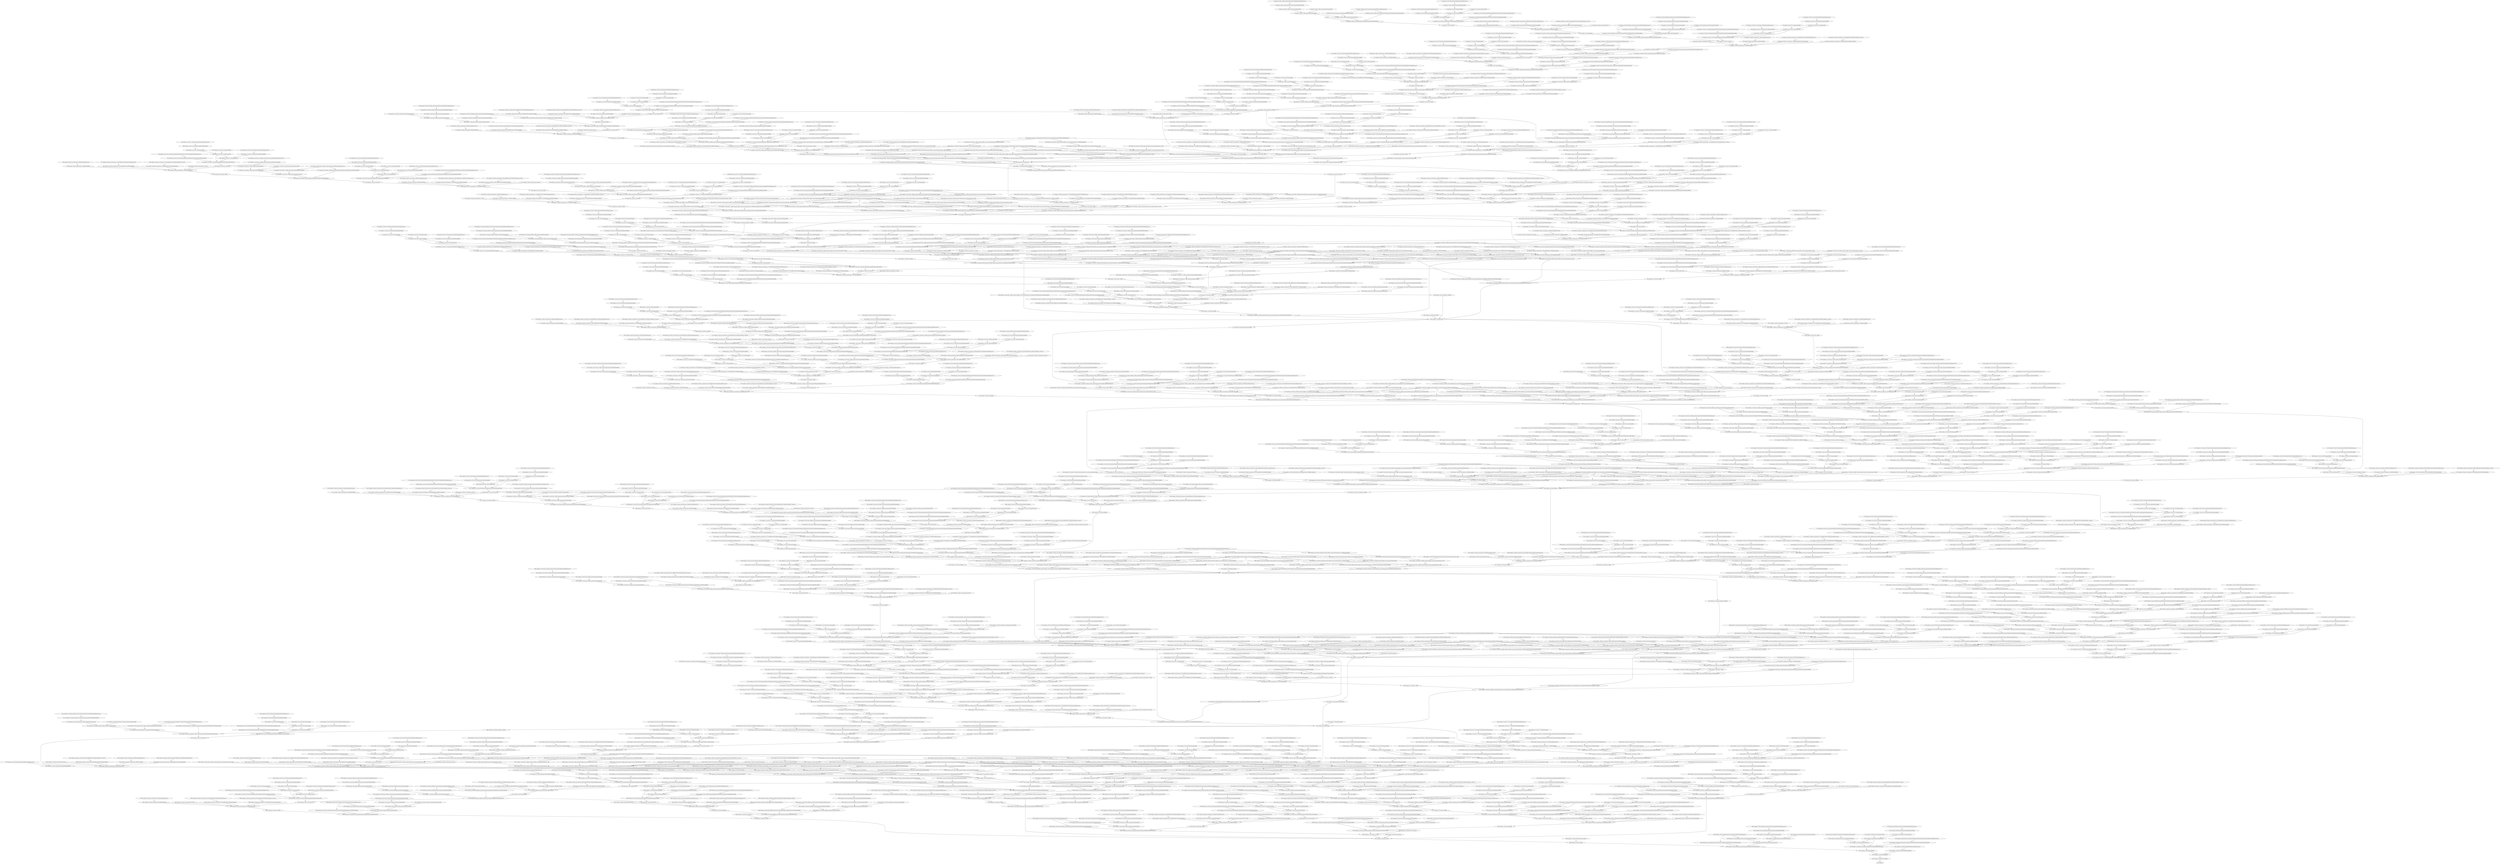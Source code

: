 strict digraph  {
"0 args_0" [id=0, op=Placeholder];
"1 inception_v3/input_1/fake_quantize/AsymmQuant/Abs/ReadVariableOp/resource" [id=1, op=Placeholder];
"2 inception_v3/input_1/fake_quantize/AsymmQuant/Abs/ReadVariableOp" [id=2, op=ReadVariableOp];
"3 inception_v3/input_1/fake_quantize/AsymmQuant/Abs" [id=3, op=Abs];
"4 inception_v3/input_1/fake_quantize/AsymmQuant/add/y" [id=4, op=Const];
"5 inception_v3/input_1/fake_quantize/AsymmQuant/add" [id=5, op=AddV2];
"6 inception_v3/input_1/fake_quantize/AsymmQuant/ReadVariableOp/resource" [id=6, op=Placeholder];
"7 inception_v3/input_1/fake_quantize/AsymmQuant/ReadVariableOp" [id=7, op=ReadVariableOp];
"8 inception_v3/input_1/fake_quantize/AsymmQuant/add_1" [id=8, op=AddV2];
"9 inception_v3/input_1/fake_quantize/AsymmQuant/FakeQuantWithMinMaxVars/ReadVariableOp" [id=9, op=ReadVariableOp];
"10 inception_v3/input_1/fake_quantize/AsymmQuant/FakeQuantWithMinMaxVars" [id=10, op=FakeQuantWithMinMaxVars];
"11 inception_v3/conv2d/SymmQuant/Abs/ReadVariableOp/resource" [id=11, op=Placeholder];
"12 inception_v3/conv2d/SymmQuant/Abs/ReadVariableOp" [id=12, op=ReadVariableOp];
"13 inception_v3/conv2d/SymmQuant/Abs" [id=13, op=Abs];
"14 inception_v3/conv2d/SymmQuant/add/y" [id=14, op=Const];
"15 inception_v3/conv2d/SymmQuant/add" [id=15, op=AddV2];
"16 inception_v3/conv2d/SymmQuant/mul/ReadVariableOp/resource" [id=16, op=Placeholder];
"17 inception_v3/conv2d/SymmQuant/mul/ReadVariableOp" [id=17, op=ReadVariableOp];
"18 inception_v3/conv2d/SymmQuant/mul" [id=18, op=Mul];
"19 inception_v3/conv2d/SymmQuant/FakeQuantWithMinMaxVarsPerChannel/ReadVariableOp/resource" [id=19, op=Placeholder];
"20 inception_v3/conv2d/SymmQuant/FakeQuantWithMinMaxVarsPerChannel/ReadVariableOp" [id=20, op=ReadVariableOp];
"21 inception_v3/conv2d/SymmQuant/FakeQuantWithMinMaxVarsPerChannel" [id=21, op=FakeQuantWithMinMaxVarsPerChannel];
"22 inception_v3/conv2d/Conv2D" [id=22, op=Conv2D];
"23 inception_v3/batch_normalization/Const" [id=23, op=Const];
"24 inception_v3/batch_normalization/ReadVariableOp/resource" [id=24, op=Placeholder];
"25 inception_v3/batch_normalization/ReadVariableOp" [id=25, op=ReadVariableOp];
"26 inception_v3/batch_normalization/FusedBatchNormV3/ReadVariableOp/resource" [id=26, op=Placeholder];
"27 inception_v3/batch_normalization/FusedBatchNormV3/ReadVariableOp" [id=27, op=ReadVariableOp];
"28 inception_v3/batch_normalization/FusedBatchNormV3/ReadVariableOp_1/resource" [id=28, op=Placeholder];
"29 inception_v3/batch_normalization/FusedBatchNormV3/ReadVariableOp_1" [id=29, op=ReadVariableOp];
"30 inception_v3/batch_normalization/FusedBatchNormV3" [id=30, op=FusedBatchNormV3];
"31 inception_v3/activation/Relu" [id=31, op=Relu];
"32 inception_v3/activation/fake_quantize/AsymmQuant/Abs/ReadVariableOp/resource" [id=32, op=Placeholder];
"33 inception_v3/activation/fake_quantize/AsymmQuant/Abs/ReadVariableOp" [id=33, op=ReadVariableOp];
"34 inception_v3/activation/fake_quantize/AsymmQuant/Abs" [id=34, op=Abs];
"35 inception_v3/activation/fake_quantize/AsymmQuant/add/y" [id=35, op=Const];
"36 inception_v3/activation/fake_quantize/AsymmQuant/add" [id=36, op=AddV2];
"37 inception_v3/activation/fake_quantize/AsymmQuant/ReadVariableOp/resource" [id=37, op=Placeholder];
"38 inception_v3/activation/fake_quantize/AsymmQuant/ReadVariableOp" [id=38, op=ReadVariableOp];
"39 inception_v3/activation/fake_quantize/AsymmQuant/add_1" [id=39, op=AddV2];
"40 inception_v3/activation/fake_quantize/AsymmQuant/FakeQuantWithMinMaxVars/ReadVariableOp" [id=40, op=ReadVariableOp];
"41 inception_v3/activation/fake_quantize/AsymmQuant/FakeQuantWithMinMaxVars" [id=41, op=FakeQuantWithMinMaxVars];
"42 inception_v3/conv2d_1/SymmQuant/Abs/ReadVariableOp/resource" [id=42, op=Placeholder];
"43 inception_v3/conv2d_1/SymmQuant/Abs/ReadVariableOp" [id=43, op=ReadVariableOp];
"44 inception_v3/conv2d_1/SymmQuant/Abs" [id=44, op=Abs];
"45 inception_v3/conv2d_1/SymmQuant/add/y" [id=45, op=Const];
"46 inception_v3/conv2d_1/SymmQuant/add" [id=46, op=AddV2];
"47 inception_v3/conv2d_1/SymmQuant/mul/ReadVariableOp/resource" [id=47, op=Placeholder];
"48 inception_v3/conv2d_1/SymmQuant/mul/ReadVariableOp" [id=48, op=ReadVariableOp];
"49 inception_v3/conv2d_1/SymmQuant/mul" [id=49, op=Mul];
"50 inception_v3/conv2d_1/SymmQuant/FakeQuantWithMinMaxVarsPerChannel/ReadVariableOp/resource" [id=50, op=Placeholder];
"51 inception_v3/conv2d_1/SymmQuant/FakeQuantWithMinMaxVarsPerChannel/ReadVariableOp" [id=51, op=ReadVariableOp];
"52 inception_v3/conv2d_1/SymmQuant/FakeQuantWithMinMaxVarsPerChannel" [id=52, op=FakeQuantWithMinMaxVarsPerChannel];
"53 inception_v3/conv2d_1/Conv2D" [id=53, op=Conv2D];
"54 inception_v3/batch_normalization_1/Const" [id=54, op=Const];
"55 inception_v3/batch_normalization_1/ReadVariableOp/resource" [id=55, op=Placeholder];
"56 inception_v3/batch_normalization_1/ReadVariableOp" [id=56, op=ReadVariableOp];
"57 inception_v3/batch_normalization_1/FusedBatchNormV3/ReadVariableOp/resource" [id=57, op=Placeholder];
"58 inception_v3/batch_normalization_1/FusedBatchNormV3/ReadVariableOp" [id=58, op=ReadVariableOp];
"59 inception_v3/batch_normalization_1/FusedBatchNormV3/ReadVariableOp_1/resource" [id=59, op=Placeholder];
"60 inception_v3/batch_normalization_1/FusedBatchNormV3/ReadVariableOp_1" [id=60, op=ReadVariableOp];
"61 inception_v3/batch_normalization_1/FusedBatchNormV3" [id=61, op=FusedBatchNormV3];
"62 inception_v3/activation_1/Relu" [id=62, op=Relu];
"63 inception_v3/activation_1/fake_quantize/AsymmQuant/Abs/ReadVariableOp/resource" [id=63, op=Placeholder];
"64 inception_v3/activation_1/fake_quantize/AsymmQuant/Abs/ReadVariableOp" [id=64, op=ReadVariableOp];
"65 inception_v3/activation_1/fake_quantize/AsymmQuant/Abs" [id=65, op=Abs];
"66 inception_v3/activation_1/fake_quantize/AsymmQuant/add/y" [id=66, op=Const];
"67 inception_v3/activation_1/fake_quantize/AsymmQuant/add" [id=67, op=AddV2];
"68 inception_v3/activation_1/fake_quantize/AsymmQuant/ReadVariableOp/resource" [id=68, op=Placeholder];
"69 inception_v3/activation_1/fake_quantize/AsymmQuant/ReadVariableOp" [id=69, op=ReadVariableOp];
"70 inception_v3/activation_1/fake_quantize/AsymmQuant/add_1" [id=70, op=AddV2];
"71 inception_v3/activation_1/fake_quantize/AsymmQuant/FakeQuantWithMinMaxVars/ReadVariableOp" [id=71, op=ReadVariableOp];
"72 inception_v3/activation_1/fake_quantize/AsymmQuant/FakeQuantWithMinMaxVars" [id=72, op=FakeQuantWithMinMaxVars];
"73 inception_v3/conv2d_2/SymmQuant/Abs/ReadVariableOp/resource" [id=73, op=Placeholder];
"74 inception_v3/conv2d_2/SymmQuant/Abs/ReadVariableOp" [id=74, op=ReadVariableOp];
"75 inception_v3/conv2d_2/SymmQuant/Abs" [id=75, op=Abs];
"76 inception_v3/conv2d_2/SymmQuant/add/y" [id=76, op=Const];
"77 inception_v3/conv2d_2/SymmQuant/add" [id=77, op=AddV2];
"78 inception_v3/conv2d_2/SymmQuant/mul/ReadVariableOp/resource" [id=78, op=Placeholder];
"79 inception_v3/conv2d_2/SymmQuant/mul/ReadVariableOp" [id=79, op=ReadVariableOp];
"80 inception_v3/conv2d_2/SymmQuant/mul" [id=80, op=Mul];
"81 inception_v3/conv2d_2/SymmQuant/FakeQuantWithMinMaxVarsPerChannel/ReadVariableOp/resource" [id=81, op=Placeholder];
"82 inception_v3/conv2d_2/SymmQuant/FakeQuantWithMinMaxVarsPerChannel/ReadVariableOp" [id=82, op=ReadVariableOp];
"83 inception_v3/conv2d_2/SymmQuant/FakeQuantWithMinMaxVarsPerChannel" [id=83, op=FakeQuantWithMinMaxVarsPerChannel];
"84 inception_v3/conv2d_2/Conv2D" [id=84, op=Conv2D];
"85 inception_v3/batch_normalization_2/Const" [id=85, op=Const];
"86 inception_v3/batch_normalization_2/ReadVariableOp/resource" [id=86, op=Placeholder];
"87 inception_v3/batch_normalization_2/ReadVariableOp" [id=87, op=ReadVariableOp];
"88 inception_v3/batch_normalization_2/FusedBatchNormV3/ReadVariableOp/resource" [id=88, op=Placeholder];
"89 inception_v3/batch_normalization_2/FusedBatchNormV3/ReadVariableOp" [id=89, op=ReadVariableOp];
"90 inception_v3/batch_normalization_2/FusedBatchNormV3/ReadVariableOp_1/resource" [id=90, op=Placeholder];
"91 inception_v3/batch_normalization_2/FusedBatchNormV3/ReadVariableOp_1" [id=91, op=ReadVariableOp];
"92 inception_v3/batch_normalization_2/FusedBatchNormV3" [id=92, op=FusedBatchNormV3];
"93 inception_v3/activation_2/Relu" [id=93, op=Relu];
"94 inception_v3/activation_2/fake_quantize/AsymmQuant/Abs/ReadVariableOp/resource" [id=94, op=Placeholder];
"95 inception_v3/activation_2/fake_quantize/AsymmQuant/Abs/ReadVariableOp" [id=95, op=ReadVariableOp];
"96 inception_v3/activation_2/fake_quantize/AsymmQuant/Abs" [id=96, op=Abs];
"97 inception_v3/activation_2/fake_quantize/AsymmQuant/add/y" [id=97, op=Const];
"98 inception_v3/activation_2/fake_quantize/AsymmQuant/add" [id=98, op=AddV2];
"99 inception_v3/activation_2/fake_quantize/AsymmQuant/ReadVariableOp/resource" [id=99, op=Placeholder];
"100 inception_v3/activation_2/fake_quantize/AsymmQuant/ReadVariableOp" [id=100, op=ReadVariableOp];
"101 inception_v3/activation_2/fake_quantize/AsymmQuant/add_1" [id=101, op=AddV2];
"102 inception_v3/activation_2/fake_quantize/AsymmQuant/FakeQuantWithMinMaxVars/ReadVariableOp" [id=102, op=ReadVariableOp];
"103 inception_v3/activation_2/fake_quantize/AsymmQuant/FakeQuantWithMinMaxVars" [id=103, op=FakeQuantWithMinMaxVars];
"104 inception_v3/max_pooling2d/MaxPool" [id=104, op=MaxPool];
"105 inception_v3/conv2d_3/SymmQuant/Abs/ReadVariableOp/resource" [id=105, op=Placeholder];
"106 inception_v3/conv2d_3/SymmQuant/Abs/ReadVariableOp" [id=106, op=ReadVariableOp];
"107 inception_v3/conv2d_3/SymmQuant/Abs" [id=107, op=Abs];
"108 inception_v3/conv2d_3/SymmQuant/add/y" [id=108, op=Const];
"109 inception_v3/conv2d_3/SymmQuant/add" [id=109, op=AddV2];
"110 inception_v3/conv2d_3/SymmQuant/mul/ReadVariableOp/resource" [id=110, op=Placeholder];
"111 inception_v3/conv2d_3/SymmQuant/mul/ReadVariableOp" [id=111, op=ReadVariableOp];
"112 inception_v3/conv2d_3/SymmQuant/mul" [id=112, op=Mul];
"113 inception_v3/conv2d_3/SymmQuant/FakeQuantWithMinMaxVarsPerChannel/ReadVariableOp/resource" [id=113, op=Placeholder];
"114 inception_v3/conv2d_3/SymmQuant/FakeQuantWithMinMaxVarsPerChannel/ReadVariableOp" [id=114, op=ReadVariableOp];
"115 inception_v3/conv2d_3/SymmQuant/FakeQuantWithMinMaxVarsPerChannel" [id=115, op=FakeQuantWithMinMaxVarsPerChannel];
"116 inception_v3/conv2d_3/Conv2D" [id=116, op=Conv2D];
"117 inception_v3/batch_normalization_3/Const" [id=117, op=Const];
"118 inception_v3/batch_normalization_3/ReadVariableOp/resource" [id=118, op=Placeholder];
"119 inception_v3/batch_normalization_3/ReadVariableOp" [id=119, op=ReadVariableOp];
"120 inception_v3/batch_normalization_3/FusedBatchNormV3/ReadVariableOp/resource" [id=120, op=Placeholder];
"121 inception_v3/batch_normalization_3/FusedBatchNormV3/ReadVariableOp" [id=121, op=ReadVariableOp];
"122 inception_v3/batch_normalization_3/FusedBatchNormV3/ReadVariableOp_1/resource" [id=122, op=Placeholder];
"123 inception_v3/batch_normalization_3/FusedBatchNormV3/ReadVariableOp_1" [id=123, op=ReadVariableOp];
"124 inception_v3/batch_normalization_3/FusedBatchNormV3" [id=124, op=FusedBatchNormV3];
"125 inception_v3/activation_3/Relu" [id=125, op=Relu];
"126 inception_v3/activation_3/fake_quantize/AsymmQuant/Abs/ReadVariableOp/resource" [id=126, op=Placeholder];
"127 inception_v3/activation_3/fake_quantize/AsymmQuant/Abs/ReadVariableOp" [id=127, op=ReadVariableOp];
"128 inception_v3/activation_3/fake_quantize/AsymmQuant/Abs" [id=128, op=Abs];
"129 inception_v3/activation_3/fake_quantize/AsymmQuant/add/y" [id=129, op=Const];
"130 inception_v3/activation_3/fake_quantize/AsymmQuant/add" [id=130, op=AddV2];
"131 inception_v3/activation_3/fake_quantize/AsymmQuant/ReadVariableOp/resource" [id=131, op=Placeholder];
"132 inception_v3/activation_3/fake_quantize/AsymmQuant/ReadVariableOp" [id=132, op=ReadVariableOp];
"133 inception_v3/activation_3/fake_quantize/AsymmQuant/add_1" [id=133, op=AddV2];
"134 inception_v3/activation_3/fake_quantize/AsymmQuant/FakeQuantWithMinMaxVars/ReadVariableOp" [id=134, op=ReadVariableOp];
"135 inception_v3/activation_3/fake_quantize/AsymmQuant/FakeQuantWithMinMaxVars" [id=135, op=FakeQuantWithMinMaxVars];
"136 inception_v3/conv2d_4/SymmQuant/Abs/ReadVariableOp/resource" [id=136, op=Placeholder];
"137 inception_v3/conv2d_4/SymmQuant/Abs/ReadVariableOp" [id=137, op=ReadVariableOp];
"138 inception_v3/conv2d_4/SymmQuant/Abs" [id=138, op=Abs];
"139 inception_v3/conv2d_4/SymmQuant/add/y" [id=139, op=Const];
"140 inception_v3/conv2d_4/SymmQuant/add" [id=140, op=AddV2];
"141 inception_v3/conv2d_4/SymmQuant/mul/ReadVariableOp/resource" [id=141, op=Placeholder];
"142 inception_v3/conv2d_4/SymmQuant/mul/ReadVariableOp" [id=142, op=ReadVariableOp];
"143 inception_v3/conv2d_4/SymmQuant/mul" [id=143, op=Mul];
"144 inception_v3/conv2d_4/SymmQuant/FakeQuantWithMinMaxVarsPerChannel/ReadVariableOp/resource" [id=144, op=Placeholder];
"145 inception_v3/conv2d_4/SymmQuant/FakeQuantWithMinMaxVarsPerChannel/ReadVariableOp" [id=145, op=ReadVariableOp];
"146 inception_v3/conv2d_4/SymmQuant/FakeQuantWithMinMaxVarsPerChannel" [id=146, op=FakeQuantWithMinMaxVarsPerChannel];
"147 inception_v3/conv2d_4/Conv2D" [id=147, op=Conv2D];
"148 inception_v3/batch_normalization_4/Const" [id=148, op=Const];
"149 inception_v3/batch_normalization_4/ReadVariableOp/resource" [id=149, op=Placeholder];
"150 inception_v3/batch_normalization_4/ReadVariableOp" [id=150, op=ReadVariableOp];
"151 inception_v3/batch_normalization_4/FusedBatchNormV3/ReadVariableOp/resource" [id=151, op=Placeholder];
"152 inception_v3/batch_normalization_4/FusedBatchNormV3/ReadVariableOp" [id=152, op=ReadVariableOp];
"153 inception_v3/batch_normalization_4/FusedBatchNormV3/ReadVariableOp_1/resource" [id=153, op=Placeholder];
"154 inception_v3/batch_normalization_4/FusedBatchNormV3/ReadVariableOp_1" [id=154, op=ReadVariableOp];
"155 inception_v3/batch_normalization_4/FusedBatchNormV3" [id=155, op=FusedBatchNormV3];
"156 inception_v3/activation_4/Relu" [id=156, op=Relu];
"157 inception_v3/activation_4/fake_quantize/AsymmQuant/Abs/ReadVariableOp/resource" [id=157, op=Placeholder];
"158 inception_v3/activation_4/fake_quantize/AsymmQuant/Abs/ReadVariableOp" [id=158, op=ReadVariableOp];
"159 inception_v3/activation_4/fake_quantize/AsymmQuant/Abs" [id=159, op=Abs];
"160 inception_v3/activation_4/fake_quantize/AsymmQuant/add/y" [id=160, op=Const];
"161 inception_v3/activation_4/fake_quantize/AsymmQuant/add" [id=161, op=AddV2];
"162 inception_v3/activation_4/fake_quantize/AsymmQuant/ReadVariableOp/resource" [id=162, op=Placeholder];
"163 inception_v3/activation_4/fake_quantize/AsymmQuant/ReadVariableOp" [id=163, op=ReadVariableOp];
"164 inception_v3/activation_4/fake_quantize/AsymmQuant/add_1" [id=164, op=AddV2];
"165 inception_v3/activation_4/fake_quantize/AsymmQuant/FakeQuantWithMinMaxVars/ReadVariableOp" [id=165, op=ReadVariableOp];
"166 inception_v3/activation_4/fake_quantize/AsymmQuant/FakeQuantWithMinMaxVars" [id=166, op=FakeQuantWithMinMaxVars];
"167 inception_v3/max_pooling2d_1/MaxPool" [id=167, op=MaxPool];
"168 inception_v3/conv2d_8/SymmQuant/Abs/ReadVariableOp/resource" [id=168, op=Placeholder];
"169 inception_v3/conv2d_8/SymmQuant/Abs/ReadVariableOp" [id=169, op=ReadVariableOp];
"170 inception_v3/conv2d_8/SymmQuant/Abs" [id=170, op=Abs];
"171 inception_v3/conv2d_8/SymmQuant/add/y" [id=171, op=Const];
"172 inception_v3/conv2d_8/SymmQuant/add" [id=172, op=AddV2];
"173 inception_v3/conv2d_8/SymmQuant/mul/ReadVariableOp/resource" [id=173, op=Placeholder];
"174 inception_v3/conv2d_8/SymmQuant/mul/ReadVariableOp" [id=174, op=ReadVariableOp];
"175 inception_v3/conv2d_8/SymmQuant/mul" [id=175, op=Mul];
"176 inception_v3/conv2d_8/SymmQuant/FakeQuantWithMinMaxVarsPerChannel/ReadVariableOp/resource" [id=176, op=Placeholder];
"177 inception_v3/conv2d_8/SymmQuant/FakeQuantWithMinMaxVarsPerChannel/ReadVariableOp" [id=177, op=ReadVariableOp];
"178 inception_v3/conv2d_8/SymmQuant/FakeQuantWithMinMaxVarsPerChannel" [id=178, op=FakeQuantWithMinMaxVarsPerChannel];
"179 inception_v3/conv2d_8/Conv2D" [id=179, op=Conv2D];
"180 inception_v3/batch_normalization_8/Const" [id=180, op=Const];
"181 inception_v3/batch_normalization_8/ReadVariableOp/resource" [id=181, op=Placeholder];
"182 inception_v3/batch_normalization_8/ReadVariableOp" [id=182, op=ReadVariableOp];
"183 inception_v3/batch_normalization_8/FusedBatchNormV3/ReadVariableOp/resource" [id=183, op=Placeholder];
"184 inception_v3/batch_normalization_8/FusedBatchNormV3/ReadVariableOp" [id=184, op=ReadVariableOp];
"185 inception_v3/batch_normalization_8/FusedBatchNormV3/ReadVariableOp_1/resource" [id=185, op=Placeholder];
"186 inception_v3/batch_normalization_8/FusedBatchNormV3/ReadVariableOp_1" [id=186, op=ReadVariableOp];
"187 inception_v3/batch_normalization_8/FusedBatchNormV3" [id=187, op=FusedBatchNormV3];
"188 inception_v3/activation_8/Relu" [id=188, op=Relu];
"189 inception_v3/activation_8/fake_quantize/AsymmQuant/Abs/ReadVariableOp/resource" [id=189, op=Placeholder];
"190 inception_v3/activation_8/fake_quantize/AsymmQuant/Abs/ReadVariableOp" [id=190, op=ReadVariableOp];
"191 inception_v3/activation_8/fake_quantize/AsymmQuant/Abs" [id=191, op=Abs];
"192 inception_v3/activation_8/fake_quantize/AsymmQuant/add/y" [id=192, op=Const];
"193 inception_v3/activation_8/fake_quantize/AsymmQuant/add" [id=193, op=AddV2];
"194 inception_v3/activation_8/fake_quantize/AsymmQuant/ReadVariableOp/resource" [id=194, op=Placeholder];
"195 inception_v3/activation_8/fake_quantize/AsymmQuant/ReadVariableOp" [id=195, op=ReadVariableOp];
"196 inception_v3/activation_8/fake_quantize/AsymmQuant/add_1" [id=196, op=AddV2];
"197 inception_v3/activation_8/fake_quantize/AsymmQuant/FakeQuantWithMinMaxVars/ReadVariableOp" [id=197, op=ReadVariableOp];
"198 inception_v3/activation_8/fake_quantize/AsymmQuant/FakeQuantWithMinMaxVars" [id=198, op=FakeQuantWithMinMaxVars];
"199 inception_v3/conv2d_9/SymmQuant/Abs/ReadVariableOp/resource" [id=199, op=Placeholder];
"200 inception_v3/conv2d_9/SymmQuant/Abs/ReadVariableOp" [id=200, op=ReadVariableOp];
"201 inception_v3/conv2d_9/SymmQuant/Abs" [id=201, op=Abs];
"202 inception_v3/conv2d_9/SymmQuant/add/y" [id=202, op=Const];
"203 inception_v3/conv2d_9/SymmQuant/add" [id=203, op=AddV2];
"204 inception_v3/conv2d_9/SymmQuant/mul/ReadVariableOp/resource" [id=204, op=Placeholder];
"205 inception_v3/conv2d_9/SymmQuant/mul/ReadVariableOp" [id=205, op=ReadVariableOp];
"206 inception_v3/conv2d_9/SymmQuant/mul" [id=206, op=Mul];
"207 inception_v3/conv2d_9/SymmQuant/FakeQuantWithMinMaxVarsPerChannel/ReadVariableOp/resource" [id=207, op=Placeholder];
"208 inception_v3/conv2d_9/SymmQuant/FakeQuantWithMinMaxVarsPerChannel/ReadVariableOp" [id=208, op=ReadVariableOp];
"209 inception_v3/conv2d_9/SymmQuant/FakeQuantWithMinMaxVarsPerChannel" [id=209, op=FakeQuantWithMinMaxVarsPerChannel];
"210 inception_v3/conv2d_9/Conv2D" [id=210, op=Conv2D];
"211 inception_v3/conv2d_6/SymmQuant/Abs/ReadVariableOp/resource" [id=211, op=Placeholder];
"212 inception_v3/conv2d_6/SymmQuant/Abs/ReadVariableOp" [id=212, op=ReadVariableOp];
"213 inception_v3/conv2d_6/SymmQuant/Abs" [id=213, op=Abs];
"214 inception_v3/conv2d_6/SymmQuant/add/y" [id=214, op=Const];
"215 inception_v3/conv2d_6/SymmQuant/add" [id=215, op=AddV2];
"216 inception_v3/conv2d_6/SymmQuant/mul/ReadVariableOp/resource" [id=216, op=Placeholder];
"217 inception_v3/conv2d_6/SymmQuant/mul/ReadVariableOp" [id=217, op=ReadVariableOp];
"218 inception_v3/conv2d_6/SymmQuant/mul" [id=218, op=Mul];
"219 inception_v3/conv2d_6/SymmQuant/FakeQuantWithMinMaxVarsPerChannel/ReadVariableOp/resource" [id=219, op=Placeholder];
"220 inception_v3/conv2d_6/SymmQuant/FakeQuantWithMinMaxVarsPerChannel/ReadVariableOp" [id=220, op=ReadVariableOp];
"221 inception_v3/conv2d_6/SymmQuant/FakeQuantWithMinMaxVarsPerChannel" [id=221, op=FakeQuantWithMinMaxVarsPerChannel];
"222 inception_v3/conv2d_6/Conv2D" [id=222, op=Conv2D];
"223 inception_v3/batch_normalization_9/Const" [id=223, op=Const];
"224 inception_v3/batch_normalization_9/ReadVariableOp/resource" [id=224, op=Placeholder];
"225 inception_v3/batch_normalization_9/ReadVariableOp" [id=225, op=ReadVariableOp];
"226 inception_v3/batch_normalization_9/FusedBatchNormV3/ReadVariableOp/resource" [id=226, op=Placeholder];
"227 inception_v3/batch_normalization_9/FusedBatchNormV3/ReadVariableOp" [id=227, op=ReadVariableOp];
"228 inception_v3/batch_normalization_9/FusedBatchNormV3/ReadVariableOp_1/resource" [id=228, op=Placeholder];
"229 inception_v3/batch_normalization_9/FusedBatchNormV3/ReadVariableOp_1" [id=229, op=ReadVariableOp];
"230 inception_v3/batch_normalization_9/FusedBatchNormV3" [id=230, op=FusedBatchNormV3];
"231 inception_v3/batch_normalization_6/Const" [id=231, op=Const];
"232 inception_v3/batch_normalization_6/ReadVariableOp/resource" [id=232, op=Placeholder];
"233 inception_v3/batch_normalization_6/ReadVariableOp" [id=233, op=ReadVariableOp];
"234 inception_v3/batch_normalization_6/FusedBatchNormV3/ReadVariableOp/resource" [id=234, op=Placeholder];
"235 inception_v3/batch_normalization_6/FusedBatchNormV3/ReadVariableOp" [id=235, op=ReadVariableOp];
"236 inception_v3/batch_normalization_6/FusedBatchNormV3/ReadVariableOp_1/resource" [id=236, op=Placeholder];
"237 inception_v3/batch_normalization_6/FusedBatchNormV3/ReadVariableOp_1" [id=237, op=ReadVariableOp];
"238 inception_v3/batch_normalization_6/FusedBatchNormV3" [id=238, op=FusedBatchNormV3];
"239 inception_v3/average_pooling2d/AvgPool" [id=239, op=AvgPool];
"240 inception_v3/activation_9/Relu" [id=240, op=Relu];
"241 inception_v3/activation_6/Relu" [id=241, op=Relu];
"242 inception_v3/average_pooling2d/fake_quantize/AsymmQuant/Abs/ReadVariableOp/resource" [id=242, op=Placeholder];
"243 inception_v3/average_pooling2d/fake_quantize/AsymmQuant/Abs/ReadVariableOp" [id=243, op=ReadVariableOp];
"244 inception_v3/average_pooling2d/fake_quantize/AsymmQuant/Abs" [id=244, op=Abs];
"245 inception_v3/average_pooling2d/fake_quantize/AsymmQuant/add/y" [id=245, op=Const];
"246 inception_v3/average_pooling2d/fake_quantize/AsymmQuant/add" [id=246, op=AddV2];
"247 inception_v3/average_pooling2d/fake_quantize/AsymmQuant/ReadVariableOp/resource" [id=247, op=Placeholder];
"248 inception_v3/average_pooling2d/fake_quantize/AsymmQuant/ReadVariableOp" [id=248, op=ReadVariableOp];
"249 inception_v3/average_pooling2d/fake_quantize/AsymmQuant/add_1" [id=249, op=AddV2];
"250 inception_v3/average_pooling2d/fake_quantize/AsymmQuant/FakeQuantWithMinMaxVars/ReadVariableOp" [id=250, op=ReadVariableOp];
"251 inception_v3/average_pooling2d/fake_quantize/AsymmQuant/FakeQuantWithMinMaxVars" [id=251, op=FakeQuantWithMinMaxVars];
"252 inception_v3/activation_9/fake_quantize/AsymmQuant/Abs/ReadVariableOp/resource" [id=252, op=Placeholder];
"253 inception_v3/activation_9/fake_quantize/AsymmQuant/Abs/ReadVariableOp" [id=253, op=ReadVariableOp];
"254 inception_v3/activation_9/fake_quantize/AsymmQuant/Abs" [id=254, op=Abs];
"255 inception_v3/activation_9/fake_quantize/AsymmQuant/add/y" [id=255, op=Const];
"256 inception_v3/activation_9/fake_quantize/AsymmQuant/add" [id=256, op=AddV2];
"257 inception_v3/activation_9/fake_quantize/AsymmQuant/ReadVariableOp/resource" [id=257, op=Placeholder];
"258 inception_v3/activation_9/fake_quantize/AsymmQuant/ReadVariableOp" [id=258, op=ReadVariableOp];
"259 inception_v3/activation_9/fake_quantize/AsymmQuant/add_1" [id=259, op=AddV2];
"260 inception_v3/activation_9/fake_quantize/AsymmQuant/FakeQuantWithMinMaxVars/ReadVariableOp" [id=260, op=ReadVariableOp];
"261 inception_v3/activation_9/fake_quantize/AsymmQuant/FakeQuantWithMinMaxVars" [id=261, op=FakeQuantWithMinMaxVars];
"262 inception_v3/activation_6/fake_quantize/AsymmQuant/Abs/ReadVariableOp/resource" [id=262, op=Placeholder];
"263 inception_v3/activation_6/fake_quantize/AsymmQuant/Abs/ReadVariableOp" [id=263, op=ReadVariableOp];
"264 inception_v3/activation_6/fake_quantize/AsymmQuant/Abs" [id=264, op=Abs];
"265 inception_v3/activation_6/fake_quantize/AsymmQuant/add/y" [id=265, op=Const];
"266 inception_v3/activation_6/fake_quantize/AsymmQuant/add" [id=266, op=AddV2];
"267 inception_v3/activation_6/fake_quantize/AsymmQuant/ReadVariableOp/resource" [id=267, op=Placeholder];
"268 inception_v3/activation_6/fake_quantize/AsymmQuant/ReadVariableOp" [id=268, op=ReadVariableOp];
"269 inception_v3/activation_6/fake_quantize/AsymmQuant/add_1" [id=269, op=AddV2];
"270 inception_v3/activation_6/fake_quantize/AsymmQuant/FakeQuantWithMinMaxVars/ReadVariableOp" [id=270, op=ReadVariableOp];
"271 inception_v3/activation_6/fake_quantize/AsymmQuant/FakeQuantWithMinMaxVars" [id=271, op=FakeQuantWithMinMaxVars];
"272 inception_v3/conv2d_11/SymmQuant/Abs/ReadVariableOp/resource" [id=272, op=Placeholder];
"273 inception_v3/conv2d_11/SymmQuant/Abs/ReadVariableOp" [id=273, op=ReadVariableOp];
"274 inception_v3/conv2d_11/SymmQuant/Abs" [id=274, op=Abs];
"275 inception_v3/conv2d_11/SymmQuant/add/y" [id=275, op=Const];
"276 inception_v3/conv2d_11/SymmQuant/add" [id=276, op=AddV2];
"277 inception_v3/conv2d_11/SymmQuant/mul/ReadVariableOp/resource" [id=277, op=Placeholder];
"278 inception_v3/conv2d_11/SymmQuant/mul/ReadVariableOp" [id=278, op=ReadVariableOp];
"279 inception_v3/conv2d_11/SymmQuant/mul" [id=279, op=Mul];
"280 inception_v3/conv2d_11/SymmQuant/FakeQuantWithMinMaxVarsPerChannel/ReadVariableOp/resource" [id=280, op=Placeholder];
"281 inception_v3/conv2d_11/SymmQuant/FakeQuantWithMinMaxVarsPerChannel/ReadVariableOp" [id=281, op=ReadVariableOp];
"282 inception_v3/conv2d_11/SymmQuant/FakeQuantWithMinMaxVarsPerChannel" [id=282, op=FakeQuantWithMinMaxVarsPerChannel];
"283 inception_v3/conv2d_11/Conv2D" [id=283, op=Conv2D];
"284 inception_v3/conv2d_10/SymmQuant/Abs/ReadVariableOp/resource" [id=284, op=Placeholder];
"285 inception_v3/conv2d_10/SymmQuant/Abs/ReadVariableOp" [id=285, op=ReadVariableOp];
"286 inception_v3/conv2d_10/SymmQuant/Abs" [id=286, op=Abs];
"287 inception_v3/conv2d_10/SymmQuant/add/y" [id=287, op=Const];
"288 inception_v3/conv2d_10/SymmQuant/add" [id=288, op=AddV2];
"289 inception_v3/conv2d_10/SymmQuant/mul/ReadVariableOp/resource" [id=289, op=Placeholder];
"290 inception_v3/conv2d_10/SymmQuant/mul/ReadVariableOp" [id=290, op=ReadVariableOp];
"291 inception_v3/conv2d_10/SymmQuant/mul" [id=291, op=Mul];
"292 inception_v3/conv2d_10/SymmQuant/FakeQuantWithMinMaxVarsPerChannel/ReadVariableOp/resource" [id=292, op=Placeholder];
"293 inception_v3/conv2d_10/SymmQuant/FakeQuantWithMinMaxVarsPerChannel/ReadVariableOp" [id=293, op=ReadVariableOp];
"294 inception_v3/conv2d_10/SymmQuant/FakeQuantWithMinMaxVarsPerChannel" [id=294, op=FakeQuantWithMinMaxVarsPerChannel];
"295 inception_v3/conv2d_10/Conv2D" [id=295, op=Conv2D];
"296 inception_v3/conv2d_7/SymmQuant/Abs/ReadVariableOp/resource" [id=296, op=Placeholder];
"297 inception_v3/conv2d_7/SymmQuant/Abs/ReadVariableOp" [id=297, op=ReadVariableOp];
"298 inception_v3/conv2d_7/SymmQuant/Abs" [id=298, op=Abs];
"299 inception_v3/conv2d_7/SymmQuant/add/y" [id=299, op=Const];
"300 inception_v3/conv2d_7/SymmQuant/add" [id=300, op=AddV2];
"301 inception_v3/conv2d_7/SymmQuant/mul/ReadVariableOp/resource" [id=301, op=Placeholder];
"302 inception_v3/conv2d_7/SymmQuant/mul/ReadVariableOp" [id=302, op=ReadVariableOp];
"303 inception_v3/conv2d_7/SymmQuant/mul" [id=303, op=Mul];
"304 inception_v3/conv2d_7/SymmQuant/FakeQuantWithMinMaxVarsPerChannel/ReadVariableOp/resource" [id=304, op=Placeholder];
"305 inception_v3/conv2d_7/SymmQuant/FakeQuantWithMinMaxVarsPerChannel/ReadVariableOp" [id=305, op=ReadVariableOp];
"306 inception_v3/conv2d_7/SymmQuant/FakeQuantWithMinMaxVarsPerChannel" [id=306, op=FakeQuantWithMinMaxVarsPerChannel];
"307 inception_v3/conv2d_7/Conv2D" [id=307, op=Conv2D];
"308 inception_v3/conv2d_5/SymmQuant/Abs/ReadVariableOp/resource" [id=308, op=Placeholder];
"309 inception_v3/conv2d_5/SymmQuant/Abs/ReadVariableOp" [id=309, op=ReadVariableOp];
"310 inception_v3/conv2d_5/SymmQuant/Abs" [id=310, op=Abs];
"311 inception_v3/conv2d_5/SymmQuant/add/y" [id=311, op=Const];
"312 inception_v3/conv2d_5/SymmQuant/add" [id=312, op=AddV2];
"313 inception_v3/conv2d_5/SymmQuant/mul/ReadVariableOp/resource" [id=313, op=Placeholder];
"314 inception_v3/conv2d_5/SymmQuant/mul/ReadVariableOp" [id=314, op=ReadVariableOp];
"315 inception_v3/conv2d_5/SymmQuant/mul" [id=315, op=Mul];
"316 inception_v3/conv2d_5/SymmQuant/FakeQuantWithMinMaxVarsPerChannel/ReadVariableOp/resource" [id=316, op=Placeholder];
"317 inception_v3/conv2d_5/SymmQuant/FakeQuantWithMinMaxVarsPerChannel/ReadVariableOp" [id=317, op=ReadVariableOp];
"318 inception_v3/conv2d_5/SymmQuant/FakeQuantWithMinMaxVarsPerChannel" [id=318, op=FakeQuantWithMinMaxVarsPerChannel];
"319 inception_v3/conv2d_5/Conv2D" [id=319, op=Conv2D];
"320 inception_v3/batch_normalization_11/Const" [id=320, op=Const];
"321 inception_v3/batch_normalization_11/ReadVariableOp/resource" [id=321, op=Placeholder];
"322 inception_v3/batch_normalization_11/ReadVariableOp" [id=322, op=ReadVariableOp];
"323 inception_v3/batch_normalization_11/FusedBatchNormV3/ReadVariableOp/resource" [id=323, op=Placeholder];
"324 inception_v3/batch_normalization_11/FusedBatchNormV3/ReadVariableOp" [id=324, op=ReadVariableOp];
"325 inception_v3/batch_normalization_11/FusedBatchNormV3/ReadVariableOp_1/resource" [id=325, op=Placeholder];
"326 inception_v3/batch_normalization_11/FusedBatchNormV3/ReadVariableOp_1" [id=326, op=ReadVariableOp];
"327 inception_v3/batch_normalization_11/FusedBatchNormV3" [id=327, op=FusedBatchNormV3];
"328 inception_v3/batch_normalization_10/Const" [id=328, op=Const];
"329 inception_v3/batch_normalization_10/ReadVariableOp/resource" [id=329, op=Placeholder];
"330 inception_v3/batch_normalization_10/ReadVariableOp" [id=330, op=ReadVariableOp];
"331 inception_v3/batch_normalization_10/FusedBatchNormV3/ReadVariableOp/resource" [id=331, op=Placeholder];
"332 inception_v3/batch_normalization_10/FusedBatchNormV3/ReadVariableOp" [id=332, op=ReadVariableOp];
"333 inception_v3/batch_normalization_10/FusedBatchNormV3/ReadVariableOp_1/resource" [id=333, op=Placeholder];
"334 inception_v3/batch_normalization_10/FusedBatchNormV3/ReadVariableOp_1" [id=334, op=ReadVariableOp];
"335 inception_v3/batch_normalization_10/FusedBatchNormV3" [id=335, op=FusedBatchNormV3];
"336 inception_v3/batch_normalization_7/Const" [id=336, op=Const];
"337 inception_v3/batch_normalization_7/ReadVariableOp/resource" [id=337, op=Placeholder];
"338 inception_v3/batch_normalization_7/ReadVariableOp" [id=338, op=ReadVariableOp];
"339 inception_v3/batch_normalization_7/FusedBatchNormV3/ReadVariableOp/resource" [id=339, op=Placeholder];
"340 inception_v3/batch_normalization_7/FusedBatchNormV3/ReadVariableOp" [id=340, op=ReadVariableOp];
"341 inception_v3/batch_normalization_7/FusedBatchNormV3/ReadVariableOp_1/resource" [id=341, op=Placeholder];
"342 inception_v3/batch_normalization_7/FusedBatchNormV3/ReadVariableOp_1" [id=342, op=ReadVariableOp];
"343 inception_v3/batch_normalization_7/FusedBatchNormV3" [id=343, op=FusedBatchNormV3];
"344 inception_v3/batch_normalization_5/Const" [id=344, op=Const];
"345 inception_v3/batch_normalization_5/ReadVariableOp/resource" [id=345, op=Placeholder];
"346 inception_v3/batch_normalization_5/ReadVariableOp" [id=346, op=ReadVariableOp];
"347 inception_v3/batch_normalization_5/FusedBatchNormV3/ReadVariableOp/resource" [id=347, op=Placeholder];
"348 inception_v3/batch_normalization_5/FusedBatchNormV3/ReadVariableOp" [id=348, op=ReadVariableOp];
"349 inception_v3/batch_normalization_5/FusedBatchNormV3/ReadVariableOp_1/resource" [id=349, op=Placeholder];
"350 inception_v3/batch_normalization_5/FusedBatchNormV3/ReadVariableOp_1" [id=350, op=ReadVariableOp];
"351 inception_v3/batch_normalization_5/FusedBatchNormV3" [id=351, op=FusedBatchNormV3];
"352 inception_v3/activation_11/Relu" [id=352, op=Relu];
"353 inception_v3/activation_10/Relu" [id=353, op=Relu];
"354 inception_v3/activation_7/Relu" [id=354, op=Relu];
"355 inception_v3/activation_5/Relu" [id=355, op=Relu];
"356 inception_v3/activation_5/fake_quantize/unified_scale_group/AsymmQuant/Abs/ReadVariableOp/resource" [id=356, op=Placeholder];
"357 inception_v3/activation_5/fake_quantize/unified_scale_group/AsymmQuant/Abs/ReadVariableOp" [id=357, op=ReadVariableOp];
"358 inception_v3/activation_5/fake_quantize/unified_scale_group/AsymmQuant/Abs" [id=358, op=Abs];
"359 inception_v3/activation_5/fake_quantize/unified_scale_group/AsymmQuant/add/y" [id=359, op=Const];
"360 inception_v3/activation_5/fake_quantize/unified_scale_group/AsymmQuant/add" [id=360, op=AddV2];
"361 inception_v3/activation_5/fake_quantize/unified_scale_group/AsymmQuant/ReadVariableOp/resource" [id=361, op=Placeholder];
"362 inception_v3/activation_5/fake_quantize/unified_scale_group/AsymmQuant/ReadVariableOp" [id=362, op=ReadVariableOp];
"363 inception_v3/activation_5/fake_quantize/unified_scale_group/AsymmQuant/add_1" [id=363, op=AddV2];
"364 inception_v3/activation_5/fake_quantize/unified_scale_group/AsymmQuant/FakeQuantWithMinMaxVars/ReadVariableOp" [id=364, op=ReadVariableOp];
"365 inception_v3/activation_5/fake_quantize/unified_scale_group/AsymmQuant/FakeQuantWithMinMaxVars" [id=365, op=FakeQuantWithMinMaxVars];
"366 inception_v3/activation_5/fake_quantize/unified_scale_group/AsymmQuant_1/Abs/ReadVariableOp" [id=366, op=ReadVariableOp];
"367 inception_v3/activation_5/fake_quantize/unified_scale_group/AsymmQuant_1/Abs" [id=367, op=Abs];
"368 inception_v3/activation_5/fake_quantize/unified_scale_group/AsymmQuant_1/add/y" [id=368, op=Const];
"369 inception_v3/activation_5/fake_quantize/unified_scale_group/AsymmQuant_1/add" [id=369, op=AddV2];
"370 inception_v3/activation_5/fake_quantize/unified_scale_group/AsymmQuant_1/ReadVariableOp" [id=370, op=ReadVariableOp];
"371 inception_v3/activation_5/fake_quantize/unified_scale_group/AsymmQuant_1/add_1" [id=371, op=AddV2];
"372 inception_v3/activation_5/fake_quantize/unified_scale_group/AsymmQuant_1/FakeQuantWithMinMaxVars/ReadVariableOp" [id=372, op=ReadVariableOp];
"373 inception_v3/activation_5/fake_quantize/unified_scale_group/AsymmQuant_1/FakeQuantWithMinMaxVars" [id=373, op=FakeQuantWithMinMaxVars];
"374 inception_v3/activation_5/fake_quantize/unified_scale_group/AsymmQuant_2/Abs/ReadVariableOp" [id=374, op=ReadVariableOp];
"375 inception_v3/activation_5/fake_quantize/unified_scale_group/AsymmQuant_2/Abs" [id=375, op=Abs];
"376 inception_v3/activation_5/fake_quantize/unified_scale_group/AsymmQuant_2/add/y" [id=376, op=Const];
"377 inception_v3/activation_5/fake_quantize/unified_scale_group/AsymmQuant_2/add" [id=377, op=AddV2];
"378 inception_v3/activation_5/fake_quantize/unified_scale_group/AsymmQuant_2/ReadVariableOp" [id=378, op=ReadVariableOp];
"379 inception_v3/activation_5/fake_quantize/unified_scale_group/AsymmQuant_2/add_1" [id=379, op=AddV2];
"380 inception_v3/activation_5/fake_quantize/unified_scale_group/AsymmQuant_2/FakeQuantWithMinMaxVars/ReadVariableOp" [id=380, op=ReadVariableOp];
"381 inception_v3/activation_5/fake_quantize/unified_scale_group/AsymmQuant_2/FakeQuantWithMinMaxVars" [id=381, op=FakeQuantWithMinMaxVars];
"382 inception_v3/activation_5/fake_quantize/unified_scale_group/AsymmQuant_3/Abs/ReadVariableOp" [id=382, op=ReadVariableOp];
"383 inception_v3/activation_5/fake_quantize/unified_scale_group/AsymmQuant_3/Abs" [id=383, op=Abs];
"384 inception_v3/activation_5/fake_quantize/unified_scale_group/AsymmQuant_3/add/y" [id=384, op=Const];
"385 inception_v3/activation_5/fake_quantize/unified_scale_group/AsymmQuant_3/add" [id=385, op=AddV2];
"386 inception_v3/activation_5/fake_quantize/unified_scale_group/AsymmQuant_3/ReadVariableOp" [id=386, op=ReadVariableOp];
"387 inception_v3/activation_5/fake_quantize/unified_scale_group/AsymmQuant_3/add_1" [id=387, op=AddV2];
"388 inception_v3/activation_5/fake_quantize/unified_scale_group/AsymmQuant_3/FakeQuantWithMinMaxVars/ReadVariableOp" [id=388, op=ReadVariableOp];
"389 inception_v3/activation_5/fake_quantize/unified_scale_group/AsymmQuant_3/FakeQuantWithMinMaxVars" [id=389, op=FakeQuantWithMinMaxVars];
"390 inception_v3/mixed0/concat/axis" [id=390, op=Const];
"391 inception_v3/mixed0/concat" [id=391, op=ConcatV2];
"392 inception_v3/conv2d_15/SymmQuant/Abs/ReadVariableOp/resource" [id=392, op=Placeholder];
"393 inception_v3/conv2d_15/SymmQuant/Abs/ReadVariableOp" [id=393, op=ReadVariableOp];
"394 inception_v3/conv2d_15/SymmQuant/Abs" [id=394, op=Abs];
"395 inception_v3/conv2d_15/SymmQuant/add/y" [id=395, op=Const];
"396 inception_v3/conv2d_15/SymmQuant/add" [id=396, op=AddV2];
"397 inception_v3/conv2d_15/SymmQuant/mul/ReadVariableOp/resource" [id=397, op=Placeholder];
"398 inception_v3/conv2d_15/SymmQuant/mul/ReadVariableOp" [id=398, op=ReadVariableOp];
"399 inception_v3/conv2d_15/SymmQuant/mul" [id=399, op=Mul];
"400 inception_v3/conv2d_15/SymmQuant/FakeQuantWithMinMaxVarsPerChannel/ReadVariableOp/resource" [id=400, op=Placeholder];
"401 inception_v3/conv2d_15/SymmQuant/FakeQuantWithMinMaxVarsPerChannel/ReadVariableOp" [id=401, op=ReadVariableOp];
"402 inception_v3/conv2d_15/SymmQuant/FakeQuantWithMinMaxVarsPerChannel" [id=402, op=FakeQuantWithMinMaxVarsPerChannel];
"403 inception_v3/conv2d_15/Conv2D" [id=403, op=Conv2D];
"404 inception_v3/batch_normalization_15/Const" [id=404, op=Const];
"405 inception_v3/batch_normalization_15/ReadVariableOp/resource" [id=405, op=Placeholder];
"406 inception_v3/batch_normalization_15/ReadVariableOp" [id=406, op=ReadVariableOp];
"407 inception_v3/batch_normalization_15/FusedBatchNormV3/ReadVariableOp/resource" [id=407, op=Placeholder];
"408 inception_v3/batch_normalization_15/FusedBatchNormV3/ReadVariableOp" [id=408, op=ReadVariableOp];
"409 inception_v3/batch_normalization_15/FusedBatchNormV3/ReadVariableOp_1/resource" [id=409, op=Placeholder];
"410 inception_v3/batch_normalization_15/FusedBatchNormV3/ReadVariableOp_1" [id=410, op=ReadVariableOp];
"411 inception_v3/batch_normalization_15/FusedBatchNormV3" [id=411, op=FusedBatchNormV3];
"412 inception_v3/activation_15/Relu" [id=412, op=Relu];
"413 inception_v3/activation_15/fake_quantize/AsymmQuant/Abs/ReadVariableOp/resource" [id=413, op=Placeholder];
"414 inception_v3/activation_15/fake_quantize/AsymmQuant/Abs/ReadVariableOp" [id=414, op=ReadVariableOp];
"415 inception_v3/activation_15/fake_quantize/AsymmQuant/Abs" [id=415, op=Abs];
"416 inception_v3/activation_15/fake_quantize/AsymmQuant/add/y" [id=416, op=Const];
"417 inception_v3/activation_15/fake_quantize/AsymmQuant/add" [id=417, op=AddV2];
"418 inception_v3/activation_15/fake_quantize/AsymmQuant/ReadVariableOp/resource" [id=418, op=Placeholder];
"419 inception_v3/activation_15/fake_quantize/AsymmQuant/ReadVariableOp" [id=419, op=ReadVariableOp];
"420 inception_v3/activation_15/fake_quantize/AsymmQuant/add_1" [id=420, op=AddV2];
"421 inception_v3/activation_15/fake_quantize/AsymmQuant/FakeQuantWithMinMaxVars/ReadVariableOp" [id=421, op=ReadVariableOp];
"422 inception_v3/activation_15/fake_quantize/AsymmQuant/FakeQuantWithMinMaxVars" [id=422, op=FakeQuantWithMinMaxVars];
"423 inception_v3/conv2d_16/SymmQuant/Abs/ReadVariableOp/resource" [id=423, op=Placeholder];
"424 inception_v3/conv2d_16/SymmQuant/Abs/ReadVariableOp" [id=424, op=ReadVariableOp];
"425 inception_v3/conv2d_16/SymmQuant/Abs" [id=425, op=Abs];
"426 inception_v3/conv2d_16/SymmQuant/add/y" [id=426, op=Const];
"427 inception_v3/conv2d_16/SymmQuant/add" [id=427, op=AddV2];
"428 inception_v3/conv2d_16/SymmQuant/mul/ReadVariableOp/resource" [id=428, op=Placeholder];
"429 inception_v3/conv2d_16/SymmQuant/mul/ReadVariableOp" [id=429, op=ReadVariableOp];
"430 inception_v3/conv2d_16/SymmQuant/mul" [id=430, op=Mul];
"431 inception_v3/conv2d_16/SymmQuant/FakeQuantWithMinMaxVarsPerChannel/ReadVariableOp/resource" [id=431, op=Placeholder];
"432 inception_v3/conv2d_16/SymmQuant/FakeQuantWithMinMaxVarsPerChannel/ReadVariableOp" [id=432, op=ReadVariableOp];
"433 inception_v3/conv2d_16/SymmQuant/FakeQuantWithMinMaxVarsPerChannel" [id=433, op=FakeQuantWithMinMaxVarsPerChannel];
"434 inception_v3/conv2d_16/Conv2D" [id=434, op=Conv2D];
"435 inception_v3/conv2d_13/SymmQuant/Abs/ReadVariableOp/resource" [id=435, op=Placeholder];
"436 inception_v3/conv2d_13/SymmQuant/Abs/ReadVariableOp" [id=436, op=ReadVariableOp];
"437 inception_v3/conv2d_13/SymmQuant/Abs" [id=437, op=Abs];
"438 inception_v3/conv2d_13/SymmQuant/add/y" [id=438, op=Const];
"439 inception_v3/conv2d_13/SymmQuant/add" [id=439, op=AddV2];
"440 inception_v3/conv2d_13/SymmQuant/mul/ReadVariableOp/resource" [id=440, op=Placeholder];
"441 inception_v3/conv2d_13/SymmQuant/mul/ReadVariableOp" [id=441, op=ReadVariableOp];
"442 inception_v3/conv2d_13/SymmQuant/mul" [id=442, op=Mul];
"443 inception_v3/conv2d_13/SymmQuant/FakeQuantWithMinMaxVarsPerChannel/ReadVariableOp/resource" [id=443, op=Placeholder];
"444 inception_v3/conv2d_13/SymmQuant/FakeQuantWithMinMaxVarsPerChannel/ReadVariableOp" [id=444, op=ReadVariableOp];
"445 inception_v3/conv2d_13/SymmQuant/FakeQuantWithMinMaxVarsPerChannel" [id=445, op=FakeQuantWithMinMaxVarsPerChannel];
"446 inception_v3/conv2d_13/Conv2D" [id=446, op=Conv2D];
"447 inception_v3/batch_normalization_16/Const" [id=447, op=Const];
"448 inception_v3/batch_normalization_16/ReadVariableOp/resource" [id=448, op=Placeholder];
"449 inception_v3/batch_normalization_16/ReadVariableOp" [id=449, op=ReadVariableOp];
"450 inception_v3/batch_normalization_16/FusedBatchNormV3/ReadVariableOp/resource" [id=450, op=Placeholder];
"451 inception_v3/batch_normalization_16/FusedBatchNormV3/ReadVariableOp" [id=451, op=ReadVariableOp];
"452 inception_v3/batch_normalization_16/FusedBatchNormV3/ReadVariableOp_1/resource" [id=452, op=Placeholder];
"453 inception_v3/batch_normalization_16/FusedBatchNormV3/ReadVariableOp_1" [id=453, op=ReadVariableOp];
"454 inception_v3/batch_normalization_16/FusedBatchNormV3" [id=454, op=FusedBatchNormV3];
"455 inception_v3/batch_normalization_13/Const" [id=455, op=Const];
"456 inception_v3/batch_normalization_13/ReadVariableOp/resource" [id=456, op=Placeholder];
"457 inception_v3/batch_normalization_13/ReadVariableOp" [id=457, op=ReadVariableOp];
"458 inception_v3/batch_normalization_13/FusedBatchNormV3/ReadVariableOp/resource" [id=458, op=Placeholder];
"459 inception_v3/batch_normalization_13/FusedBatchNormV3/ReadVariableOp" [id=459, op=ReadVariableOp];
"460 inception_v3/batch_normalization_13/FusedBatchNormV3/ReadVariableOp_1/resource" [id=460, op=Placeholder];
"461 inception_v3/batch_normalization_13/FusedBatchNormV3/ReadVariableOp_1" [id=461, op=ReadVariableOp];
"462 inception_v3/batch_normalization_13/FusedBatchNormV3" [id=462, op=FusedBatchNormV3];
"463 inception_v3/average_pooling2d_1/AvgPool" [id=463, op=AvgPool];
"464 inception_v3/activation_16/Relu" [id=464, op=Relu];
"465 inception_v3/activation_13/Relu" [id=465, op=Relu];
"466 inception_v3/average_pooling2d_1/fake_quantize/AsymmQuant/Abs/ReadVariableOp/resource" [id=466, op=Placeholder];
"467 inception_v3/average_pooling2d_1/fake_quantize/AsymmQuant/Abs/ReadVariableOp" [id=467, op=ReadVariableOp];
"468 inception_v3/average_pooling2d_1/fake_quantize/AsymmQuant/Abs" [id=468, op=Abs];
"469 inception_v3/average_pooling2d_1/fake_quantize/AsymmQuant/add/y" [id=469, op=Const];
"470 inception_v3/average_pooling2d_1/fake_quantize/AsymmQuant/add" [id=470, op=AddV2];
"471 inception_v3/average_pooling2d_1/fake_quantize/AsymmQuant/ReadVariableOp/resource" [id=471, op=Placeholder];
"472 inception_v3/average_pooling2d_1/fake_quantize/AsymmQuant/ReadVariableOp" [id=472, op=ReadVariableOp];
"473 inception_v3/average_pooling2d_1/fake_quantize/AsymmQuant/add_1" [id=473, op=AddV2];
"474 inception_v3/average_pooling2d_1/fake_quantize/AsymmQuant/FakeQuantWithMinMaxVars/ReadVariableOp" [id=474, op=ReadVariableOp];
"475 inception_v3/average_pooling2d_1/fake_quantize/AsymmQuant/FakeQuantWithMinMaxVars" [id=475, op=FakeQuantWithMinMaxVars];
"476 inception_v3/activation_16/fake_quantize/AsymmQuant/Abs/ReadVariableOp/resource" [id=476, op=Placeholder];
"477 inception_v3/activation_16/fake_quantize/AsymmQuant/Abs/ReadVariableOp" [id=477, op=ReadVariableOp];
"478 inception_v3/activation_16/fake_quantize/AsymmQuant/Abs" [id=478, op=Abs];
"479 inception_v3/activation_16/fake_quantize/AsymmQuant/add/y" [id=479, op=Const];
"480 inception_v3/activation_16/fake_quantize/AsymmQuant/add" [id=480, op=AddV2];
"481 inception_v3/activation_16/fake_quantize/AsymmQuant/ReadVariableOp/resource" [id=481, op=Placeholder];
"482 inception_v3/activation_16/fake_quantize/AsymmQuant/ReadVariableOp" [id=482, op=ReadVariableOp];
"483 inception_v3/activation_16/fake_quantize/AsymmQuant/add_1" [id=483, op=AddV2];
"484 inception_v3/activation_16/fake_quantize/AsymmQuant/FakeQuantWithMinMaxVars/ReadVariableOp" [id=484, op=ReadVariableOp];
"485 inception_v3/activation_16/fake_quantize/AsymmQuant/FakeQuantWithMinMaxVars" [id=485, op=FakeQuantWithMinMaxVars];
"486 inception_v3/activation_13/fake_quantize/AsymmQuant/Abs/ReadVariableOp/resource" [id=486, op=Placeholder];
"487 inception_v3/activation_13/fake_quantize/AsymmQuant/Abs/ReadVariableOp" [id=487, op=ReadVariableOp];
"488 inception_v3/activation_13/fake_quantize/AsymmQuant/Abs" [id=488, op=Abs];
"489 inception_v3/activation_13/fake_quantize/AsymmQuant/add/y" [id=489, op=Const];
"490 inception_v3/activation_13/fake_quantize/AsymmQuant/add" [id=490, op=AddV2];
"491 inception_v3/activation_13/fake_quantize/AsymmQuant/ReadVariableOp/resource" [id=491, op=Placeholder];
"492 inception_v3/activation_13/fake_quantize/AsymmQuant/ReadVariableOp" [id=492, op=ReadVariableOp];
"493 inception_v3/activation_13/fake_quantize/AsymmQuant/add_1" [id=493, op=AddV2];
"494 inception_v3/activation_13/fake_quantize/AsymmQuant/FakeQuantWithMinMaxVars/ReadVariableOp" [id=494, op=ReadVariableOp];
"495 inception_v3/activation_13/fake_quantize/AsymmQuant/FakeQuantWithMinMaxVars" [id=495, op=FakeQuantWithMinMaxVars];
"496 inception_v3/conv2d_18/SymmQuant/Abs/ReadVariableOp/resource" [id=496, op=Placeholder];
"497 inception_v3/conv2d_18/SymmQuant/Abs/ReadVariableOp" [id=497, op=ReadVariableOp];
"498 inception_v3/conv2d_18/SymmQuant/Abs" [id=498, op=Abs];
"499 inception_v3/conv2d_18/SymmQuant/add/y" [id=499, op=Const];
"500 inception_v3/conv2d_18/SymmQuant/add" [id=500, op=AddV2];
"501 inception_v3/conv2d_18/SymmQuant/mul/ReadVariableOp/resource" [id=501, op=Placeholder];
"502 inception_v3/conv2d_18/SymmQuant/mul/ReadVariableOp" [id=502, op=ReadVariableOp];
"503 inception_v3/conv2d_18/SymmQuant/mul" [id=503, op=Mul];
"504 inception_v3/conv2d_18/SymmQuant/FakeQuantWithMinMaxVarsPerChannel/ReadVariableOp/resource" [id=504, op=Placeholder];
"505 inception_v3/conv2d_18/SymmQuant/FakeQuantWithMinMaxVarsPerChannel/ReadVariableOp" [id=505, op=ReadVariableOp];
"506 inception_v3/conv2d_18/SymmQuant/FakeQuantWithMinMaxVarsPerChannel" [id=506, op=FakeQuantWithMinMaxVarsPerChannel];
"507 inception_v3/conv2d_18/Conv2D" [id=507, op=Conv2D];
"508 inception_v3/conv2d_17/SymmQuant/Abs/ReadVariableOp/resource" [id=508, op=Placeholder];
"509 inception_v3/conv2d_17/SymmQuant/Abs/ReadVariableOp" [id=509, op=ReadVariableOp];
"510 inception_v3/conv2d_17/SymmQuant/Abs" [id=510, op=Abs];
"511 inception_v3/conv2d_17/SymmQuant/add/y" [id=511, op=Const];
"512 inception_v3/conv2d_17/SymmQuant/add" [id=512, op=AddV2];
"513 inception_v3/conv2d_17/SymmQuant/mul/ReadVariableOp/resource" [id=513, op=Placeholder];
"514 inception_v3/conv2d_17/SymmQuant/mul/ReadVariableOp" [id=514, op=ReadVariableOp];
"515 inception_v3/conv2d_17/SymmQuant/mul" [id=515, op=Mul];
"516 inception_v3/conv2d_17/SymmQuant/FakeQuantWithMinMaxVarsPerChannel/ReadVariableOp/resource" [id=516, op=Placeholder];
"517 inception_v3/conv2d_17/SymmQuant/FakeQuantWithMinMaxVarsPerChannel/ReadVariableOp" [id=517, op=ReadVariableOp];
"518 inception_v3/conv2d_17/SymmQuant/FakeQuantWithMinMaxVarsPerChannel" [id=518, op=FakeQuantWithMinMaxVarsPerChannel];
"519 inception_v3/conv2d_17/Conv2D" [id=519, op=Conv2D];
"520 inception_v3/conv2d_14/SymmQuant/Abs/ReadVariableOp/resource" [id=520, op=Placeholder];
"521 inception_v3/conv2d_14/SymmQuant/Abs/ReadVariableOp" [id=521, op=ReadVariableOp];
"522 inception_v3/conv2d_14/SymmQuant/Abs" [id=522, op=Abs];
"523 inception_v3/conv2d_14/SymmQuant/add/y" [id=523, op=Const];
"524 inception_v3/conv2d_14/SymmQuant/add" [id=524, op=AddV2];
"525 inception_v3/conv2d_14/SymmQuant/mul/ReadVariableOp/resource" [id=525, op=Placeholder];
"526 inception_v3/conv2d_14/SymmQuant/mul/ReadVariableOp" [id=526, op=ReadVariableOp];
"527 inception_v3/conv2d_14/SymmQuant/mul" [id=527, op=Mul];
"528 inception_v3/conv2d_14/SymmQuant/FakeQuantWithMinMaxVarsPerChannel/ReadVariableOp/resource" [id=528, op=Placeholder];
"529 inception_v3/conv2d_14/SymmQuant/FakeQuantWithMinMaxVarsPerChannel/ReadVariableOp" [id=529, op=ReadVariableOp];
"530 inception_v3/conv2d_14/SymmQuant/FakeQuantWithMinMaxVarsPerChannel" [id=530, op=FakeQuantWithMinMaxVarsPerChannel];
"531 inception_v3/conv2d_14/Conv2D" [id=531, op=Conv2D];
"532 inception_v3/conv2d_12/SymmQuant/Abs/ReadVariableOp/resource" [id=532, op=Placeholder];
"533 inception_v3/conv2d_12/SymmQuant/Abs/ReadVariableOp" [id=533, op=ReadVariableOp];
"534 inception_v3/conv2d_12/SymmQuant/Abs" [id=534, op=Abs];
"535 inception_v3/conv2d_12/SymmQuant/add/y" [id=535, op=Const];
"536 inception_v3/conv2d_12/SymmQuant/add" [id=536, op=AddV2];
"537 inception_v3/conv2d_12/SymmQuant/mul/ReadVariableOp/resource" [id=537, op=Placeholder];
"538 inception_v3/conv2d_12/SymmQuant/mul/ReadVariableOp" [id=538, op=ReadVariableOp];
"539 inception_v3/conv2d_12/SymmQuant/mul" [id=539, op=Mul];
"540 inception_v3/conv2d_12/SymmQuant/FakeQuantWithMinMaxVarsPerChannel/ReadVariableOp/resource" [id=540, op=Placeholder];
"541 inception_v3/conv2d_12/SymmQuant/FakeQuantWithMinMaxVarsPerChannel/ReadVariableOp" [id=541, op=ReadVariableOp];
"542 inception_v3/conv2d_12/SymmQuant/FakeQuantWithMinMaxVarsPerChannel" [id=542, op=FakeQuantWithMinMaxVarsPerChannel];
"543 inception_v3/conv2d_12/Conv2D" [id=543, op=Conv2D];
"544 inception_v3/batch_normalization_18/Const" [id=544, op=Const];
"545 inception_v3/batch_normalization_18/ReadVariableOp/resource" [id=545, op=Placeholder];
"546 inception_v3/batch_normalization_18/ReadVariableOp" [id=546, op=ReadVariableOp];
"547 inception_v3/batch_normalization_18/FusedBatchNormV3/ReadVariableOp/resource" [id=547, op=Placeholder];
"548 inception_v3/batch_normalization_18/FusedBatchNormV3/ReadVariableOp" [id=548, op=ReadVariableOp];
"549 inception_v3/batch_normalization_18/FusedBatchNormV3/ReadVariableOp_1/resource" [id=549, op=Placeholder];
"550 inception_v3/batch_normalization_18/FusedBatchNormV3/ReadVariableOp_1" [id=550, op=ReadVariableOp];
"551 inception_v3/batch_normalization_18/FusedBatchNormV3" [id=551, op=FusedBatchNormV3];
"552 inception_v3/batch_normalization_17/Const" [id=552, op=Const];
"553 inception_v3/batch_normalization_17/ReadVariableOp/resource" [id=553, op=Placeholder];
"554 inception_v3/batch_normalization_17/ReadVariableOp" [id=554, op=ReadVariableOp];
"555 inception_v3/batch_normalization_17/FusedBatchNormV3/ReadVariableOp/resource" [id=555, op=Placeholder];
"556 inception_v3/batch_normalization_17/FusedBatchNormV3/ReadVariableOp" [id=556, op=ReadVariableOp];
"557 inception_v3/batch_normalization_17/FusedBatchNormV3/ReadVariableOp_1/resource" [id=557, op=Placeholder];
"558 inception_v3/batch_normalization_17/FusedBatchNormV3/ReadVariableOp_1" [id=558, op=ReadVariableOp];
"559 inception_v3/batch_normalization_17/FusedBatchNormV3" [id=559, op=FusedBatchNormV3];
"560 inception_v3/batch_normalization_14/Const" [id=560, op=Const];
"561 inception_v3/batch_normalization_14/ReadVariableOp/resource" [id=561, op=Placeholder];
"562 inception_v3/batch_normalization_14/ReadVariableOp" [id=562, op=ReadVariableOp];
"563 inception_v3/batch_normalization_14/FusedBatchNormV3/ReadVariableOp/resource" [id=563, op=Placeholder];
"564 inception_v3/batch_normalization_14/FusedBatchNormV3/ReadVariableOp" [id=564, op=ReadVariableOp];
"565 inception_v3/batch_normalization_14/FusedBatchNormV3/ReadVariableOp_1/resource" [id=565, op=Placeholder];
"566 inception_v3/batch_normalization_14/FusedBatchNormV3/ReadVariableOp_1" [id=566, op=ReadVariableOp];
"567 inception_v3/batch_normalization_14/FusedBatchNormV3" [id=567, op=FusedBatchNormV3];
"568 inception_v3/batch_normalization_12/Const" [id=568, op=Const];
"569 inception_v3/batch_normalization_12/ReadVariableOp/resource" [id=569, op=Placeholder];
"570 inception_v3/batch_normalization_12/ReadVariableOp" [id=570, op=ReadVariableOp];
"571 inception_v3/batch_normalization_12/FusedBatchNormV3/ReadVariableOp/resource" [id=571, op=Placeholder];
"572 inception_v3/batch_normalization_12/FusedBatchNormV3/ReadVariableOp" [id=572, op=ReadVariableOp];
"573 inception_v3/batch_normalization_12/FusedBatchNormV3/ReadVariableOp_1/resource" [id=573, op=Placeholder];
"574 inception_v3/batch_normalization_12/FusedBatchNormV3/ReadVariableOp_1" [id=574, op=ReadVariableOp];
"575 inception_v3/batch_normalization_12/FusedBatchNormV3" [id=575, op=FusedBatchNormV3];
"576 inception_v3/activation_18/Relu" [id=576, op=Relu];
"577 inception_v3/activation_17/Relu" [id=577, op=Relu];
"578 inception_v3/activation_14/Relu" [id=578, op=Relu];
"579 inception_v3/activation_12/Relu" [id=579, op=Relu];
"580 inception_v3/activation_12/fake_quantize/unified_scale_group/AsymmQuant/Abs/ReadVariableOp/resource" [id=580, op=Placeholder];
"581 inception_v3/activation_12/fake_quantize/unified_scale_group/AsymmQuant/Abs/ReadVariableOp" [id=581, op=ReadVariableOp];
"582 inception_v3/activation_12/fake_quantize/unified_scale_group/AsymmQuant/Abs" [id=582, op=Abs];
"583 inception_v3/activation_12/fake_quantize/unified_scale_group/AsymmQuant/add/y" [id=583, op=Const];
"584 inception_v3/activation_12/fake_quantize/unified_scale_group/AsymmQuant/add" [id=584, op=AddV2];
"585 inception_v3/activation_12/fake_quantize/unified_scale_group/AsymmQuant/ReadVariableOp/resource" [id=585, op=Placeholder];
"586 inception_v3/activation_12/fake_quantize/unified_scale_group/AsymmQuant/ReadVariableOp" [id=586, op=ReadVariableOp];
"587 inception_v3/activation_12/fake_quantize/unified_scale_group/AsymmQuant/add_1" [id=587, op=AddV2];
"588 inception_v3/activation_12/fake_quantize/unified_scale_group/AsymmQuant/FakeQuantWithMinMaxVars/ReadVariableOp" [id=588, op=ReadVariableOp];
"589 inception_v3/activation_12/fake_quantize/unified_scale_group/AsymmQuant/FakeQuantWithMinMaxVars" [id=589, op=FakeQuantWithMinMaxVars];
"590 inception_v3/activation_12/fake_quantize/unified_scale_group/AsymmQuant_1/Abs/ReadVariableOp" [id=590, op=ReadVariableOp];
"591 inception_v3/activation_12/fake_quantize/unified_scale_group/AsymmQuant_1/Abs" [id=591, op=Abs];
"592 inception_v3/activation_12/fake_quantize/unified_scale_group/AsymmQuant_1/add/y" [id=592, op=Const];
"593 inception_v3/activation_12/fake_quantize/unified_scale_group/AsymmQuant_1/add" [id=593, op=AddV2];
"594 inception_v3/activation_12/fake_quantize/unified_scale_group/AsymmQuant_1/ReadVariableOp" [id=594, op=ReadVariableOp];
"595 inception_v3/activation_12/fake_quantize/unified_scale_group/AsymmQuant_1/add_1" [id=595, op=AddV2];
"596 inception_v3/activation_12/fake_quantize/unified_scale_group/AsymmQuant_1/FakeQuantWithMinMaxVars/ReadVariableOp" [id=596, op=ReadVariableOp];
"597 inception_v3/activation_12/fake_quantize/unified_scale_group/AsymmQuant_1/FakeQuantWithMinMaxVars" [id=597, op=FakeQuantWithMinMaxVars];
"598 inception_v3/activation_12/fake_quantize/unified_scale_group/AsymmQuant_2/Abs/ReadVariableOp" [id=598, op=ReadVariableOp];
"599 inception_v3/activation_12/fake_quantize/unified_scale_group/AsymmQuant_2/Abs" [id=599, op=Abs];
"600 inception_v3/activation_12/fake_quantize/unified_scale_group/AsymmQuant_2/add/y" [id=600, op=Const];
"601 inception_v3/activation_12/fake_quantize/unified_scale_group/AsymmQuant_2/add" [id=601, op=AddV2];
"602 inception_v3/activation_12/fake_quantize/unified_scale_group/AsymmQuant_2/ReadVariableOp" [id=602, op=ReadVariableOp];
"603 inception_v3/activation_12/fake_quantize/unified_scale_group/AsymmQuant_2/add_1" [id=603, op=AddV2];
"604 inception_v3/activation_12/fake_quantize/unified_scale_group/AsymmQuant_2/FakeQuantWithMinMaxVars/ReadVariableOp" [id=604, op=ReadVariableOp];
"605 inception_v3/activation_12/fake_quantize/unified_scale_group/AsymmQuant_2/FakeQuantWithMinMaxVars" [id=605, op=FakeQuantWithMinMaxVars];
"606 inception_v3/activation_12/fake_quantize/unified_scale_group/AsymmQuant_3/Abs/ReadVariableOp" [id=606, op=ReadVariableOp];
"607 inception_v3/activation_12/fake_quantize/unified_scale_group/AsymmQuant_3/Abs" [id=607, op=Abs];
"608 inception_v3/activation_12/fake_quantize/unified_scale_group/AsymmQuant_3/add/y" [id=608, op=Const];
"609 inception_v3/activation_12/fake_quantize/unified_scale_group/AsymmQuant_3/add" [id=609, op=AddV2];
"610 inception_v3/activation_12/fake_quantize/unified_scale_group/AsymmQuant_3/ReadVariableOp" [id=610, op=ReadVariableOp];
"611 inception_v3/activation_12/fake_quantize/unified_scale_group/AsymmQuant_3/add_1" [id=611, op=AddV2];
"612 inception_v3/activation_12/fake_quantize/unified_scale_group/AsymmQuant_3/FakeQuantWithMinMaxVars/ReadVariableOp" [id=612, op=ReadVariableOp];
"613 inception_v3/activation_12/fake_quantize/unified_scale_group/AsymmQuant_3/FakeQuantWithMinMaxVars" [id=613, op=FakeQuantWithMinMaxVars];
"614 inception_v3/mixed1/concat/axis" [id=614, op=Const];
"615 inception_v3/mixed1/concat" [id=615, op=ConcatV2];
"616 inception_v3/conv2d_22/SymmQuant/Abs/ReadVariableOp/resource" [id=616, op=Placeholder];
"617 inception_v3/conv2d_22/SymmQuant/Abs/ReadVariableOp" [id=617, op=ReadVariableOp];
"618 inception_v3/conv2d_22/SymmQuant/Abs" [id=618, op=Abs];
"619 inception_v3/conv2d_22/SymmQuant/add/y" [id=619, op=Const];
"620 inception_v3/conv2d_22/SymmQuant/add" [id=620, op=AddV2];
"621 inception_v3/conv2d_22/SymmQuant/mul/ReadVariableOp/resource" [id=621, op=Placeholder];
"622 inception_v3/conv2d_22/SymmQuant/mul/ReadVariableOp" [id=622, op=ReadVariableOp];
"623 inception_v3/conv2d_22/SymmQuant/mul" [id=623, op=Mul];
"624 inception_v3/conv2d_22/SymmQuant/FakeQuantWithMinMaxVarsPerChannel/ReadVariableOp/resource" [id=624, op=Placeholder];
"625 inception_v3/conv2d_22/SymmQuant/FakeQuantWithMinMaxVarsPerChannel/ReadVariableOp" [id=625, op=ReadVariableOp];
"626 inception_v3/conv2d_22/SymmQuant/FakeQuantWithMinMaxVarsPerChannel" [id=626, op=FakeQuantWithMinMaxVarsPerChannel];
"627 inception_v3/conv2d_22/Conv2D" [id=627, op=Conv2D];
"628 inception_v3/batch_normalization_22/Const" [id=628, op=Const];
"629 inception_v3/batch_normalization_22/ReadVariableOp/resource" [id=629, op=Placeholder];
"630 inception_v3/batch_normalization_22/ReadVariableOp" [id=630, op=ReadVariableOp];
"631 inception_v3/batch_normalization_22/FusedBatchNormV3/ReadVariableOp/resource" [id=631, op=Placeholder];
"632 inception_v3/batch_normalization_22/FusedBatchNormV3/ReadVariableOp" [id=632, op=ReadVariableOp];
"633 inception_v3/batch_normalization_22/FusedBatchNormV3/ReadVariableOp_1/resource" [id=633, op=Placeholder];
"634 inception_v3/batch_normalization_22/FusedBatchNormV3/ReadVariableOp_1" [id=634, op=ReadVariableOp];
"635 inception_v3/batch_normalization_22/FusedBatchNormV3" [id=635, op=FusedBatchNormV3];
"636 inception_v3/activation_22/Relu" [id=636, op=Relu];
"637 inception_v3/activation_22/fake_quantize/AsymmQuant/Abs/ReadVariableOp/resource" [id=637, op=Placeholder];
"638 inception_v3/activation_22/fake_quantize/AsymmQuant/Abs/ReadVariableOp" [id=638, op=ReadVariableOp];
"639 inception_v3/activation_22/fake_quantize/AsymmQuant/Abs" [id=639, op=Abs];
"640 inception_v3/activation_22/fake_quantize/AsymmQuant/add/y" [id=640, op=Const];
"641 inception_v3/activation_22/fake_quantize/AsymmQuant/add" [id=641, op=AddV2];
"642 inception_v3/activation_22/fake_quantize/AsymmQuant/ReadVariableOp/resource" [id=642, op=Placeholder];
"643 inception_v3/activation_22/fake_quantize/AsymmQuant/ReadVariableOp" [id=643, op=ReadVariableOp];
"644 inception_v3/activation_22/fake_quantize/AsymmQuant/add_1" [id=644, op=AddV2];
"645 inception_v3/activation_22/fake_quantize/AsymmQuant/FakeQuantWithMinMaxVars/ReadVariableOp" [id=645, op=ReadVariableOp];
"646 inception_v3/activation_22/fake_quantize/AsymmQuant/FakeQuantWithMinMaxVars" [id=646, op=FakeQuantWithMinMaxVars];
"647 inception_v3/conv2d_23/SymmQuant/Abs/ReadVariableOp/resource" [id=647, op=Placeholder];
"648 inception_v3/conv2d_23/SymmQuant/Abs/ReadVariableOp" [id=648, op=ReadVariableOp];
"649 inception_v3/conv2d_23/SymmQuant/Abs" [id=649, op=Abs];
"650 inception_v3/conv2d_23/SymmQuant/add/y" [id=650, op=Const];
"651 inception_v3/conv2d_23/SymmQuant/add" [id=651, op=AddV2];
"652 inception_v3/conv2d_23/SymmQuant/mul/ReadVariableOp/resource" [id=652, op=Placeholder];
"653 inception_v3/conv2d_23/SymmQuant/mul/ReadVariableOp" [id=653, op=ReadVariableOp];
"654 inception_v3/conv2d_23/SymmQuant/mul" [id=654, op=Mul];
"655 inception_v3/conv2d_23/SymmQuant/FakeQuantWithMinMaxVarsPerChannel/ReadVariableOp/resource" [id=655, op=Placeholder];
"656 inception_v3/conv2d_23/SymmQuant/FakeQuantWithMinMaxVarsPerChannel/ReadVariableOp" [id=656, op=ReadVariableOp];
"657 inception_v3/conv2d_23/SymmQuant/FakeQuantWithMinMaxVarsPerChannel" [id=657, op=FakeQuantWithMinMaxVarsPerChannel];
"658 inception_v3/conv2d_23/Conv2D" [id=658, op=Conv2D];
"659 inception_v3/conv2d_20/SymmQuant/Abs/ReadVariableOp/resource" [id=659, op=Placeholder];
"660 inception_v3/conv2d_20/SymmQuant/Abs/ReadVariableOp" [id=660, op=ReadVariableOp];
"661 inception_v3/conv2d_20/SymmQuant/Abs" [id=661, op=Abs];
"662 inception_v3/conv2d_20/SymmQuant/add/y" [id=662, op=Const];
"663 inception_v3/conv2d_20/SymmQuant/add" [id=663, op=AddV2];
"664 inception_v3/conv2d_20/SymmQuant/mul/ReadVariableOp/resource" [id=664, op=Placeholder];
"665 inception_v3/conv2d_20/SymmQuant/mul/ReadVariableOp" [id=665, op=ReadVariableOp];
"666 inception_v3/conv2d_20/SymmQuant/mul" [id=666, op=Mul];
"667 inception_v3/conv2d_20/SymmQuant/FakeQuantWithMinMaxVarsPerChannel/ReadVariableOp/resource" [id=667, op=Placeholder];
"668 inception_v3/conv2d_20/SymmQuant/FakeQuantWithMinMaxVarsPerChannel/ReadVariableOp" [id=668, op=ReadVariableOp];
"669 inception_v3/conv2d_20/SymmQuant/FakeQuantWithMinMaxVarsPerChannel" [id=669, op=FakeQuantWithMinMaxVarsPerChannel];
"670 inception_v3/conv2d_20/Conv2D" [id=670, op=Conv2D];
"671 inception_v3/batch_normalization_23/Const" [id=671, op=Const];
"672 inception_v3/batch_normalization_23/ReadVariableOp/resource" [id=672, op=Placeholder];
"673 inception_v3/batch_normalization_23/ReadVariableOp" [id=673, op=ReadVariableOp];
"674 inception_v3/batch_normalization_23/FusedBatchNormV3/ReadVariableOp/resource" [id=674, op=Placeholder];
"675 inception_v3/batch_normalization_23/FusedBatchNormV3/ReadVariableOp" [id=675, op=ReadVariableOp];
"676 inception_v3/batch_normalization_23/FusedBatchNormV3/ReadVariableOp_1/resource" [id=676, op=Placeholder];
"677 inception_v3/batch_normalization_23/FusedBatchNormV3/ReadVariableOp_1" [id=677, op=ReadVariableOp];
"678 inception_v3/batch_normalization_23/FusedBatchNormV3" [id=678, op=FusedBatchNormV3];
"679 inception_v3/batch_normalization_20/Const" [id=679, op=Const];
"680 inception_v3/batch_normalization_20/ReadVariableOp/resource" [id=680, op=Placeholder];
"681 inception_v3/batch_normalization_20/ReadVariableOp" [id=681, op=ReadVariableOp];
"682 inception_v3/batch_normalization_20/FusedBatchNormV3/ReadVariableOp/resource" [id=682, op=Placeholder];
"683 inception_v3/batch_normalization_20/FusedBatchNormV3/ReadVariableOp" [id=683, op=ReadVariableOp];
"684 inception_v3/batch_normalization_20/FusedBatchNormV3/ReadVariableOp_1/resource" [id=684, op=Placeholder];
"685 inception_v3/batch_normalization_20/FusedBatchNormV3/ReadVariableOp_1" [id=685, op=ReadVariableOp];
"686 inception_v3/batch_normalization_20/FusedBatchNormV3" [id=686, op=FusedBatchNormV3];
"687 inception_v3/average_pooling2d_2/AvgPool" [id=687, op=AvgPool];
"688 inception_v3/activation_23/Relu" [id=688, op=Relu];
"689 inception_v3/activation_20/Relu" [id=689, op=Relu];
"690 inception_v3/average_pooling2d_2/fake_quantize/AsymmQuant/Abs/ReadVariableOp/resource" [id=690, op=Placeholder];
"691 inception_v3/average_pooling2d_2/fake_quantize/AsymmQuant/Abs/ReadVariableOp" [id=691, op=ReadVariableOp];
"692 inception_v3/average_pooling2d_2/fake_quantize/AsymmQuant/Abs" [id=692, op=Abs];
"693 inception_v3/average_pooling2d_2/fake_quantize/AsymmQuant/add/y" [id=693, op=Const];
"694 inception_v3/average_pooling2d_2/fake_quantize/AsymmQuant/add" [id=694, op=AddV2];
"695 inception_v3/average_pooling2d_2/fake_quantize/AsymmQuant/ReadVariableOp/resource" [id=695, op=Placeholder];
"696 inception_v3/average_pooling2d_2/fake_quantize/AsymmQuant/ReadVariableOp" [id=696, op=ReadVariableOp];
"697 inception_v3/average_pooling2d_2/fake_quantize/AsymmQuant/add_1" [id=697, op=AddV2];
"698 inception_v3/average_pooling2d_2/fake_quantize/AsymmQuant/FakeQuantWithMinMaxVars/ReadVariableOp" [id=698, op=ReadVariableOp];
"699 inception_v3/average_pooling2d_2/fake_quantize/AsymmQuant/FakeQuantWithMinMaxVars" [id=699, op=FakeQuantWithMinMaxVars];
"700 inception_v3/activation_23/fake_quantize/AsymmQuant/Abs/ReadVariableOp/resource" [id=700, op=Placeholder];
"701 inception_v3/activation_23/fake_quantize/AsymmQuant/Abs/ReadVariableOp" [id=701, op=ReadVariableOp];
"702 inception_v3/activation_23/fake_quantize/AsymmQuant/Abs" [id=702, op=Abs];
"703 inception_v3/activation_23/fake_quantize/AsymmQuant/add/y" [id=703, op=Const];
"704 inception_v3/activation_23/fake_quantize/AsymmQuant/add" [id=704, op=AddV2];
"705 inception_v3/activation_23/fake_quantize/AsymmQuant/ReadVariableOp/resource" [id=705, op=Placeholder];
"706 inception_v3/activation_23/fake_quantize/AsymmQuant/ReadVariableOp" [id=706, op=ReadVariableOp];
"707 inception_v3/activation_23/fake_quantize/AsymmQuant/add_1" [id=707, op=AddV2];
"708 inception_v3/activation_23/fake_quantize/AsymmQuant/FakeQuantWithMinMaxVars/ReadVariableOp" [id=708, op=ReadVariableOp];
"709 inception_v3/activation_23/fake_quantize/AsymmQuant/FakeQuantWithMinMaxVars" [id=709, op=FakeQuantWithMinMaxVars];
"710 inception_v3/activation_20/fake_quantize/AsymmQuant/Abs/ReadVariableOp/resource" [id=710, op=Placeholder];
"711 inception_v3/activation_20/fake_quantize/AsymmQuant/Abs/ReadVariableOp" [id=711, op=ReadVariableOp];
"712 inception_v3/activation_20/fake_quantize/AsymmQuant/Abs" [id=712, op=Abs];
"713 inception_v3/activation_20/fake_quantize/AsymmQuant/add/y" [id=713, op=Const];
"714 inception_v3/activation_20/fake_quantize/AsymmQuant/add" [id=714, op=AddV2];
"715 inception_v3/activation_20/fake_quantize/AsymmQuant/ReadVariableOp/resource" [id=715, op=Placeholder];
"716 inception_v3/activation_20/fake_quantize/AsymmQuant/ReadVariableOp" [id=716, op=ReadVariableOp];
"717 inception_v3/activation_20/fake_quantize/AsymmQuant/add_1" [id=717, op=AddV2];
"718 inception_v3/activation_20/fake_quantize/AsymmQuant/FakeQuantWithMinMaxVars/ReadVariableOp" [id=718, op=ReadVariableOp];
"719 inception_v3/activation_20/fake_quantize/AsymmQuant/FakeQuantWithMinMaxVars" [id=719, op=FakeQuantWithMinMaxVars];
"720 inception_v3/conv2d_25/SymmQuant/Abs/ReadVariableOp/resource" [id=720, op=Placeholder];
"721 inception_v3/conv2d_25/SymmQuant/Abs/ReadVariableOp" [id=721, op=ReadVariableOp];
"722 inception_v3/conv2d_25/SymmQuant/Abs" [id=722, op=Abs];
"723 inception_v3/conv2d_25/SymmQuant/add/y" [id=723, op=Const];
"724 inception_v3/conv2d_25/SymmQuant/add" [id=724, op=AddV2];
"725 inception_v3/conv2d_25/SymmQuant/mul/ReadVariableOp/resource" [id=725, op=Placeholder];
"726 inception_v3/conv2d_25/SymmQuant/mul/ReadVariableOp" [id=726, op=ReadVariableOp];
"727 inception_v3/conv2d_25/SymmQuant/mul" [id=727, op=Mul];
"728 inception_v3/conv2d_25/SymmQuant/FakeQuantWithMinMaxVarsPerChannel/ReadVariableOp/resource" [id=728, op=Placeholder];
"729 inception_v3/conv2d_25/SymmQuant/FakeQuantWithMinMaxVarsPerChannel/ReadVariableOp" [id=729, op=ReadVariableOp];
"730 inception_v3/conv2d_25/SymmQuant/FakeQuantWithMinMaxVarsPerChannel" [id=730, op=FakeQuantWithMinMaxVarsPerChannel];
"731 inception_v3/conv2d_25/Conv2D" [id=731, op=Conv2D];
"732 inception_v3/conv2d_24/SymmQuant/Abs/ReadVariableOp/resource" [id=732, op=Placeholder];
"733 inception_v3/conv2d_24/SymmQuant/Abs/ReadVariableOp" [id=733, op=ReadVariableOp];
"734 inception_v3/conv2d_24/SymmQuant/Abs" [id=734, op=Abs];
"735 inception_v3/conv2d_24/SymmQuant/add/y" [id=735, op=Const];
"736 inception_v3/conv2d_24/SymmQuant/add" [id=736, op=AddV2];
"737 inception_v3/conv2d_24/SymmQuant/mul/ReadVariableOp/resource" [id=737, op=Placeholder];
"738 inception_v3/conv2d_24/SymmQuant/mul/ReadVariableOp" [id=738, op=ReadVariableOp];
"739 inception_v3/conv2d_24/SymmQuant/mul" [id=739, op=Mul];
"740 inception_v3/conv2d_24/SymmQuant/FakeQuantWithMinMaxVarsPerChannel/ReadVariableOp/resource" [id=740, op=Placeholder];
"741 inception_v3/conv2d_24/SymmQuant/FakeQuantWithMinMaxVarsPerChannel/ReadVariableOp" [id=741, op=ReadVariableOp];
"742 inception_v3/conv2d_24/SymmQuant/FakeQuantWithMinMaxVarsPerChannel" [id=742, op=FakeQuantWithMinMaxVarsPerChannel];
"743 inception_v3/conv2d_24/Conv2D" [id=743, op=Conv2D];
"744 inception_v3/conv2d_21/SymmQuant/Abs/ReadVariableOp/resource" [id=744, op=Placeholder];
"745 inception_v3/conv2d_21/SymmQuant/Abs/ReadVariableOp" [id=745, op=ReadVariableOp];
"746 inception_v3/conv2d_21/SymmQuant/Abs" [id=746, op=Abs];
"747 inception_v3/conv2d_21/SymmQuant/add/y" [id=747, op=Const];
"748 inception_v3/conv2d_21/SymmQuant/add" [id=748, op=AddV2];
"749 inception_v3/conv2d_21/SymmQuant/mul/ReadVariableOp/resource" [id=749, op=Placeholder];
"750 inception_v3/conv2d_21/SymmQuant/mul/ReadVariableOp" [id=750, op=ReadVariableOp];
"751 inception_v3/conv2d_21/SymmQuant/mul" [id=751, op=Mul];
"752 inception_v3/conv2d_21/SymmQuant/FakeQuantWithMinMaxVarsPerChannel/ReadVariableOp/resource" [id=752, op=Placeholder];
"753 inception_v3/conv2d_21/SymmQuant/FakeQuantWithMinMaxVarsPerChannel/ReadVariableOp" [id=753, op=ReadVariableOp];
"754 inception_v3/conv2d_21/SymmQuant/FakeQuantWithMinMaxVarsPerChannel" [id=754, op=FakeQuantWithMinMaxVarsPerChannel];
"755 inception_v3/conv2d_21/Conv2D" [id=755, op=Conv2D];
"756 inception_v3/conv2d_19/SymmQuant/Abs/ReadVariableOp/resource" [id=756, op=Placeholder];
"757 inception_v3/conv2d_19/SymmQuant/Abs/ReadVariableOp" [id=757, op=ReadVariableOp];
"758 inception_v3/conv2d_19/SymmQuant/Abs" [id=758, op=Abs];
"759 inception_v3/conv2d_19/SymmQuant/add/y" [id=759, op=Const];
"760 inception_v3/conv2d_19/SymmQuant/add" [id=760, op=AddV2];
"761 inception_v3/conv2d_19/SymmQuant/mul/ReadVariableOp/resource" [id=761, op=Placeholder];
"762 inception_v3/conv2d_19/SymmQuant/mul/ReadVariableOp" [id=762, op=ReadVariableOp];
"763 inception_v3/conv2d_19/SymmQuant/mul" [id=763, op=Mul];
"764 inception_v3/conv2d_19/SymmQuant/FakeQuantWithMinMaxVarsPerChannel/ReadVariableOp/resource" [id=764, op=Placeholder];
"765 inception_v3/conv2d_19/SymmQuant/FakeQuantWithMinMaxVarsPerChannel/ReadVariableOp" [id=765, op=ReadVariableOp];
"766 inception_v3/conv2d_19/SymmQuant/FakeQuantWithMinMaxVarsPerChannel" [id=766, op=FakeQuantWithMinMaxVarsPerChannel];
"767 inception_v3/conv2d_19/Conv2D" [id=767, op=Conv2D];
"768 inception_v3/batch_normalization_25/Const" [id=768, op=Const];
"769 inception_v3/batch_normalization_25/ReadVariableOp/resource" [id=769, op=Placeholder];
"770 inception_v3/batch_normalization_25/ReadVariableOp" [id=770, op=ReadVariableOp];
"771 inception_v3/batch_normalization_25/FusedBatchNormV3/ReadVariableOp/resource" [id=771, op=Placeholder];
"772 inception_v3/batch_normalization_25/FusedBatchNormV3/ReadVariableOp" [id=772, op=ReadVariableOp];
"773 inception_v3/batch_normalization_25/FusedBatchNormV3/ReadVariableOp_1/resource" [id=773, op=Placeholder];
"774 inception_v3/batch_normalization_25/FusedBatchNormV3/ReadVariableOp_1" [id=774, op=ReadVariableOp];
"775 inception_v3/batch_normalization_25/FusedBatchNormV3" [id=775, op=FusedBatchNormV3];
"776 inception_v3/batch_normalization_24/Const" [id=776, op=Const];
"777 inception_v3/batch_normalization_24/ReadVariableOp/resource" [id=777, op=Placeholder];
"778 inception_v3/batch_normalization_24/ReadVariableOp" [id=778, op=ReadVariableOp];
"779 inception_v3/batch_normalization_24/FusedBatchNormV3/ReadVariableOp/resource" [id=779, op=Placeholder];
"780 inception_v3/batch_normalization_24/FusedBatchNormV3/ReadVariableOp" [id=780, op=ReadVariableOp];
"781 inception_v3/batch_normalization_24/FusedBatchNormV3/ReadVariableOp_1/resource" [id=781, op=Placeholder];
"782 inception_v3/batch_normalization_24/FusedBatchNormV3/ReadVariableOp_1" [id=782, op=ReadVariableOp];
"783 inception_v3/batch_normalization_24/FusedBatchNormV3" [id=783, op=FusedBatchNormV3];
"784 inception_v3/batch_normalization_21/Const" [id=784, op=Const];
"785 inception_v3/batch_normalization_21/ReadVariableOp/resource" [id=785, op=Placeholder];
"786 inception_v3/batch_normalization_21/ReadVariableOp" [id=786, op=ReadVariableOp];
"787 inception_v3/batch_normalization_21/FusedBatchNormV3/ReadVariableOp/resource" [id=787, op=Placeholder];
"788 inception_v3/batch_normalization_21/FusedBatchNormV3/ReadVariableOp" [id=788, op=ReadVariableOp];
"789 inception_v3/batch_normalization_21/FusedBatchNormV3/ReadVariableOp_1/resource" [id=789, op=Placeholder];
"790 inception_v3/batch_normalization_21/FusedBatchNormV3/ReadVariableOp_1" [id=790, op=ReadVariableOp];
"791 inception_v3/batch_normalization_21/FusedBatchNormV3" [id=791, op=FusedBatchNormV3];
"792 inception_v3/batch_normalization_19/Const" [id=792, op=Const];
"793 inception_v3/batch_normalization_19/ReadVariableOp/resource" [id=793, op=Placeholder];
"794 inception_v3/batch_normalization_19/ReadVariableOp" [id=794, op=ReadVariableOp];
"795 inception_v3/batch_normalization_19/FusedBatchNormV3/ReadVariableOp/resource" [id=795, op=Placeholder];
"796 inception_v3/batch_normalization_19/FusedBatchNormV3/ReadVariableOp" [id=796, op=ReadVariableOp];
"797 inception_v3/batch_normalization_19/FusedBatchNormV3/ReadVariableOp_1/resource" [id=797, op=Placeholder];
"798 inception_v3/batch_normalization_19/FusedBatchNormV3/ReadVariableOp_1" [id=798, op=ReadVariableOp];
"799 inception_v3/batch_normalization_19/FusedBatchNormV3" [id=799, op=FusedBatchNormV3];
"800 inception_v3/activation_25/Relu" [id=800, op=Relu];
"801 inception_v3/activation_24/Relu" [id=801, op=Relu];
"802 inception_v3/activation_21/Relu" [id=802, op=Relu];
"803 inception_v3/activation_19/Relu" [id=803, op=Relu];
"804 inception_v3/activation_19/fake_quantize/unified_scale_group/AsymmQuant/Abs/ReadVariableOp/resource" [id=804, op=Placeholder];
"805 inception_v3/activation_19/fake_quantize/unified_scale_group/AsymmQuant/Abs/ReadVariableOp" [id=805, op=ReadVariableOp];
"806 inception_v3/activation_19/fake_quantize/unified_scale_group/AsymmQuant/Abs" [id=806, op=Abs];
"807 inception_v3/activation_19/fake_quantize/unified_scale_group/AsymmQuant/add/y" [id=807, op=Const];
"808 inception_v3/activation_19/fake_quantize/unified_scale_group/AsymmQuant/add" [id=808, op=AddV2];
"809 inception_v3/activation_19/fake_quantize/unified_scale_group/AsymmQuant/ReadVariableOp/resource" [id=809, op=Placeholder];
"810 inception_v3/activation_19/fake_quantize/unified_scale_group/AsymmQuant/ReadVariableOp" [id=810, op=ReadVariableOp];
"811 inception_v3/activation_19/fake_quantize/unified_scale_group/AsymmQuant/add_1" [id=811, op=AddV2];
"812 inception_v3/activation_19/fake_quantize/unified_scale_group/AsymmQuant/FakeQuantWithMinMaxVars/ReadVariableOp" [id=812, op=ReadVariableOp];
"813 inception_v3/activation_19/fake_quantize/unified_scale_group/AsymmQuant/FakeQuantWithMinMaxVars" [id=813, op=FakeQuantWithMinMaxVars];
"814 inception_v3/activation_19/fake_quantize/unified_scale_group/AsymmQuant_1/Abs/ReadVariableOp" [id=814, op=ReadVariableOp];
"815 inception_v3/activation_19/fake_quantize/unified_scale_group/AsymmQuant_1/Abs" [id=815, op=Abs];
"816 inception_v3/activation_19/fake_quantize/unified_scale_group/AsymmQuant_1/add/y" [id=816, op=Const];
"817 inception_v3/activation_19/fake_quantize/unified_scale_group/AsymmQuant_1/add" [id=817, op=AddV2];
"818 inception_v3/activation_19/fake_quantize/unified_scale_group/AsymmQuant_1/ReadVariableOp" [id=818, op=ReadVariableOp];
"819 inception_v3/activation_19/fake_quantize/unified_scale_group/AsymmQuant_1/add_1" [id=819, op=AddV2];
"820 inception_v3/activation_19/fake_quantize/unified_scale_group/AsymmQuant_1/FakeQuantWithMinMaxVars/ReadVariableOp" [id=820, op=ReadVariableOp];
"821 inception_v3/activation_19/fake_quantize/unified_scale_group/AsymmQuant_1/FakeQuantWithMinMaxVars" [id=821, op=FakeQuantWithMinMaxVars];
"822 inception_v3/activation_19/fake_quantize/unified_scale_group/AsymmQuant_2/Abs/ReadVariableOp" [id=822, op=ReadVariableOp];
"823 inception_v3/activation_19/fake_quantize/unified_scale_group/AsymmQuant_2/Abs" [id=823, op=Abs];
"824 inception_v3/activation_19/fake_quantize/unified_scale_group/AsymmQuant_2/add/y" [id=824, op=Const];
"825 inception_v3/activation_19/fake_quantize/unified_scale_group/AsymmQuant_2/add" [id=825, op=AddV2];
"826 inception_v3/activation_19/fake_quantize/unified_scale_group/AsymmQuant_2/ReadVariableOp" [id=826, op=ReadVariableOp];
"827 inception_v3/activation_19/fake_quantize/unified_scale_group/AsymmQuant_2/add_1" [id=827, op=AddV2];
"828 inception_v3/activation_19/fake_quantize/unified_scale_group/AsymmQuant_2/FakeQuantWithMinMaxVars/ReadVariableOp" [id=828, op=ReadVariableOp];
"829 inception_v3/activation_19/fake_quantize/unified_scale_group/AsymmQuant_2/FakeQuantWithMinMaxVars" [id=829, op=FakeQuantWithMinMaxVars];
"830 inception_v3/activation_19/fake_quantize/unified_scale_group/AsymmQuant_3/Abs/ReadVariableOp" [id=830, op=ReadVariableOp];
"831 inception_v3/activation_19/fake_quantize/unified_scale_group/AsymmQuant_3/Abs" [id=831, op=Abs];
"832 inception_v3/activation_19/fake_quantize/unified_scale_group/AsymmQuant_3/add/y" [id=832, op=Const];
"833 inception_v3/activation_19/fake_quantize/unified_scale_group/AsymmQuant_3/add" [id=833, op=AddV2];
"834 inception_v3/activation_19/fake_quantize/unified_scale_group/AsymmQuant_3/ReadVariableOp" [id=834, op=ReadVariableOp];
"835 inception_v3/activation_19/fake_quantize/unified_scale_group/AsymmQuant_3/add_1" [id=835, op=AddV2];
"836 inception_v3/activation_19/fake_quantize/unified_scale_group/AsymmQuant_3/FakeQuantWithMinMaxVars/ReadVariableOp" [id=836, op=ReadVariableOp];
"837 inception_v3/activation_19/fake_quantize/unified_scale_group/AsymmQuant_3/FakeQuantWithMinMaxVars" [id=837, op=FakeQuantWithMinMaxVars];
"838 inception_v3/mixed2/concat/axis" [id=838, op=Const];
"839 inception_v3/mixed2/concat" [id=839, op=ConcatV2];
"840 inception_v3/conv2d_27/SymmQuant/Abs/ReadVariableOp/resource" [id=840, op=Placeholder];
"841 inception_v3/conv2d_27/SymmQuant/Abs/ReadVariableOp" [id=841, op=ReadVariableOp];
"842 inception_v3/conv2d_27/SymmQuant/Abs" [id=842, op=Abs];
"843 inception_v3/conv2d_27/SymmQuant/add/y" [id=843, op=Const];
"844 inception_v3/conv2d_27/SymmQuant/add" [id=844, op=AddV2];
"845 inception_v3/conv2d_27/SymmQuant/mul/ReadVariableOp/resource" [id=845, op=Placeholder];
"846 inception_v3/conv2d_27/SymmQuant/mul/ReadVariableOp" [id=846, op=ReadVariableOp];
"847 inception_v3/conv2d_27/SymmQuant/mul" [id=847, op=Mul];
"848 inception_v3/conv2d_27/SymmQuant/FakeQuantWithMinMaxVarsPerChannel/ReadVariableOp/resource" [id=848, op=Placeholder];
"849 inception_v3/conv2d_27/SymmQuant/FakeQuantWithMinMaxVarsPerChannel/ReadVariableOp" [id=849, op=ReadVariableOp];
"850 inception_v3/conv2d_27/SymmQuant/FakeQuantWithMinMaxVarsPerChannel" [id=850, op=FakeQuantWithMinMaxVarsPerChannel];
"851 inception_v3/conv2d_27/Conv2D" [id=851, op=Conv2D];
"852 inception_v3/batch_normalization_27/Const" [id=852, op=Const];
"853 inception_v3/batch_normalization_27/ReadVariableOp/resource" [id=853, op=Placeholder];
"854 inception_v3/batch_normalization_27/ReadVariableOp" [id=854, op=ReadVariableOp];
"855 inception_v3/batch_normalization_27/FusedBatchNormV3/ReadVariableOp/resource" [id=855, op=Placeholder];
"856 inception_v3/batch_normalization_27/FusedBatchNormV3/ReadVariableOp" [id=856, op=ReadVariableOp];
"857 inception_v3/batch_normalization_27/FusedBatchNormV3/ReadVariableOp_1/resource" [id=857, op=Placeholder];
"858 inception_v3/batch_normalization_27/FusedBatchNormV3/ReadVariableOp_1" [id=858, op=ReadVariableOp];
"859 inception_v3/batch_normalization_27/FusedBatchNormV3" [id=859, op=FusedBatchNormV3];
"860 inception_v3/activation_27/Relu" [id=860, op=Relu];
"861 inception_v3/activation_27/fake_quantize/AsymmQuant/Abs/ReadVariableOp/resource" [id=861, op=Placeholder];
"862 inception_v3/activation_27/fake_quantize/AsymmQuant/Abs/ReadVariableOp" [id=862, op=ReadVariableOp];
"863 inception_v3/activation_27/fake_quantize/AsymmQuant/Abs" [id=863, op=Abs];
"864 inception_v3/activation_27/fake_quantize/AsymmQuant/add/y" [id=864, op=Const];
"865 inception_v3/activation_27/fake_quantize/AsymmQuant/add" [id=865, op=AddV2];
"866 inception_v3/activation_27/fake_quantize/AsymmQuant/ReadVariableOp/resource" [id=866, op=Placeholder];
"867 inception_v3/activation_27/fake_quantize/AsymmQuant/ReadVariableOp" [id=867, op=ReadVariableOp];
"868 inception_v3/activation_27/fake_quantize/AsymmQuant/add_1" [id=868, op=AddV2];
"869 inception_v3/activation_27/fake_quantize/AsymmQuant/FakeQuantWithMinMaxVars/ReadVariableOp" [id=869, op=ReadVariableOp];
"870 inception_v3/activation_27/fake_quantize/AsymmQuant/FakeQuantWithMinMaxVars" [id=870, op=FakeQuantWithMinMaxVars];
"871 inception_v3/conv2d_28/SymmQuant/Abs/ReadVariableOp/resource" [id=871, op=Placeholder];
"872 inception_v3/conv2d_28/SymmQuant/Abs/ReadVariableOp" [id=872, op=ReadVariableOp];
"873 inception_v3/conv2d_28/SymmQuant/Abs" [id=873, op=Abs];
"874 inception_v3/conv2d_28/SymmQuant/add/y" [id=874, op=Const];
"875 inception_v3/conv2d_28/SymmQuant/add" [id=875, op=AddV2];
"876 inception_v3/conv2d_28/SymmQuant/mul/ReadVariableOp/resource" [id=876, op=Placeholder];
"877 inception_v3/conv2d_28/SymmQuant/mul/ReadVariableOp" [id=877, op=ReadVariableOp];
"878 inception_v3/conv2d_28/SymmQuant/mul" [id=878, op=Mul];
"879 inception_v3/conv2d_28/SymmQuant/FakeQuantWithMinMaxVarsPerChannel/ReadVariableOp/resource" [id=879, op=Placeholder];
"880 inception_v3/conv2d_28/SymmQuant/FakeQuantWithMinMaxVarsPerChannel/ReadVariableOp" [id=880, op=ReadVariableOp];
"881 inception_v3/conv2d_28/SymmQuant/FakeQuantWithMinMaxVarsPerChannel" [id=881, op=FakeQuantWithMinMaxVarsPerChannel];
"882 inception_v3/conv2d_28/Conv2D" [id=882, op=Conv2D];
"883 inception_v3/batch_normalization_28/Const" [id=883, op=Const];
"884 inception_v3/batch_normalization_28/ReadVariableOp/resource" [id=884, op=Placeholder];
"885 inception_v3/batch_normalization_28/ReadVariableOp" [id=885, op=ReadVariableOp];
"886 inception_v3/batch_normalization_28/FusedBatchNormV3/ReadVariableOp/resource" [id=886, op=Placeholder];
"887 inception_v3/batch_normalization_28/FusedBatchNormV3/ReadVariableOp" [id=887, op=ReadVariableOp];
"888 inception_v3/batch_normalization_28/FusedBatchNormV3/ReadVariableOp_1/resource" [id=888, op=Placeholder];
"889 inception_v3/batch_normalization_28/FusedBatchNormV3/ReadVariableOp_1" [id=889, op=ReadVariableOp];
"890 inception_v3/batch_normalization_28/FusedBatchNormV3" [id=890, op=FusedBatchNormV3];
"891 inception_v3/activation_28/Relu" [id=891, op=Relu];
"892 inception_v3/activation_28/fake_quantize/AsymmQuant/Abs/ReadVariableOp/resource" [id=892, op=Placeholder];
"893 inception_v3/activation_28/fake_quantize/AsymmQuant/Abs/ReadVariableOp" [id=893, op=ReadVariableOp];
"894 inception_v3/activation_28/fake_quantize/AsymmQuant/Abs" [id=894, op=Abs];
"895 inception_v3/activation_28/fake_quantize/AsymmQuant/add/y" [id=895, op=Const];
"896 inception_v3/activation_28/fake_quantize/AsymmQuant/add" [id=896, op=AddV2];
"897 inception_v3/activation_28/fake_quantize/AsymmQuant/ReadVariableOp/resource" [id=897, op=Placeholder];
"898 inception_v3/activation_28/fake_quantize/AsymmQuant/ReadVariableOp" [id=898, op=ReadVariableOp];
"899 inception_v3/activation_28/fake_quantize/AsymmQuant/add_1" [id=899, op=AddV2];
"900 inception_v3/activation_28/fake_quantize/AsymmQuant/FakeQuantWithMinMaxVars/ReadVariableOp" [id=900, op=ReadVariableOp];
"901 inception_v3/activation_28/fake_quantize/AsymmQuant/FakeQuantWithMinMaxVars" [id=901, op=FakeQuantWithMinMaxVars];
"902 inception_v3/conv2d_29/SymmQuant/Abs/ReadVariableOp/resource" [id=902, op=Placeholder];
"903 inception_v3/conv2d_29/SymmQuant/Abs/ReadVariableOp" [id=903, op=ReadVariableOp];
"904 inception_v3/conv2d_29/SymmQuant/Abs" [id=904, op=Abs];
"905 inception_v3/conv2d_29/SymmQuant/add/y" [id=905, op=Const];
"906 inception_v3/conv2d_29/SymmQuant/add" [id=906, op=AddV2];
"907 inception_v3/conv2d_29/SymmQuant/mul/ReadVariableOp/resource" [id=907, op=Placeholder];
"908 inception_v3/conv2d_29/SymmQuant/mul/ReadVariableOp" [id=908, op=ReadVariableOp];
"909 inception_v3/conv2d_29/SymmQuant/mul" [id=909, op=Mul];
"910 inception_v3/conv2d_29/SymmQuant/FakeQuantWithMinMaxVarsPerChannel/ReadVariableOp/resource" [id=910, op=Placeholder];
"911 inception_v3/conv2d_29/SymmQuant/FakeQuantWithMinMaxVarsPerChannel/ReadVariableOp" [id=911, op=ReadVariableOp];
"912 inception_v3/conv2d_29/SymmQuant/FakeQuantWithMinMaxVarsPerChannel" [id=912, op=FakeQuantWithMinMaxVarsPerChannel];
"913 inception_v3/conv2d_29/Conv2D" [id=913, op=Conv2D];
"914 inception_v3/conv2d_26/SymmQuant/Abs/ReadVariableOp/resource" [id=914, op=Placeholder];
"915 inception_v3/conv2d_26/SymmQuant/Abs/ReadVariableOp" [id=915, op=ReadVariableOp];
"916 inception_v3/conv2d_26/SymmQuant/Abs" [id=916, op=Abs];
"917 inception_v3/conv2d_26/SymmQuant/add/y" [id=917, op=Const];
"918 inception_v3/conv2d_26/SymmQuant/add" [id=918, op=AddV2];
"919 inception_v3/conv2d_26/SymmQuant/mul/ReadVariableOp/resource" [id=919, op=Placeholder];
"920 inception_v3/conv2d_26/SymmQuant/mul/ReadVariableOp" [id=920, op=ReadVariableOp];
"921 inception_v3/conv2d_26/SymmQuant/mul" [id=921, op=Mul];
"922 inception_v3/conv2d_26/SymmQuant/FakeQuantWithMinMaxVarsPerChannel/ReadVariableOp/resource" [id=922, op=Placeholder];
"923 inception_v3/conv2d_26/SymmQuant/FakeQuantWithMinMaxVarsPerChannel/ReadVariableOp" [id=923, op=ReadVariableOp];
"924 inception_v3/conv2d_26/SymmQuant/FakeQuantWithMinMaxVarsPerChannel" [id=924, op=FakeQuantWithMinMaxVarsPerChannel];
"925 inception_v3/conv2d_26/Conv2D" [id=925, op=Conv2D];
"926 inception_v3/batch_normalization_29/Const" [id=926, op=Const];
"927 inception_v3/batch_normalization_29/ReadVariableOp/resource" [id=927, op=Placeholder];
"928 inception_v3/batch_normalization_29/ReadVariableOp" [id=928, op=ReadVariableOp];
"929 inception_v3/batch_normalization_29/FusedBatchNormV3/ReadVariableOp/resource" [id=929, op=Placeholder];
"930 inception_v3/batch_normalization_29/FusedBatchNormV3/ReadVariableOp" [id=930, op=ReadVariableOp];
"931 inception_v3/batch_normalization_29/FusedBatchNormV3/ReadVariableOp_1/resource" [id=931, op=Placeholder];
"932 inception_v3/batch_normalization_29/FusedBatchNormV3/ReadVariableOp_1" [id=932, op=ReadVariableOp];
"933 inception_v3/batch_normalization_29/FusedBatchNormV3" [id=933, op=FusedBatchNormV3];
"934 inception_v3/batch_normalization_26/Const" [id=934, op=Const];
"935 inception_v3/batch_normalization_26/ReadVariableOp/resource" [id=935, op=Placeholder];
"936 inception_v3/batch_normalization_26/ReadVariableOp" [id=936, op=ReadVariableOp];
"937 inception_v3/batch_normalization_26/FusedBatchNormV3/ReadVariableOp/resource" [id=937, op=Placeholder];
"938 inception_v3/batch_normalization_26/FusedBatchNormV3/ReadVariableOp" [id=938, op=ReadVariableOp];
"939 inception_v3/batch_normalization_26/FusedBatchNormV3/ReadVariableOp_1/resource" [id=939, op=Placeholder];
"940 inception_v3/batch_normalization_26/FusedBatchNormV3/ReadVariableOp_1" [id=940, op=ReadVariableOp];
"941 inception_v3/batch_normalization_26/FusedBatchNormV3" [id=941, op=FusedBatchNormV3];
"942 inception_v3/activation_29/Relu" [id=942, op=Relu];
"943 inception_v3/activation_26/Relu" [id=943, op=Relu];
"944 inception_v3/activation_19/fake_quantize/unified_scale_group/AsymmQuant_4/Abs/ReadVariableOp" [id=944, op=ReadVariableOp];
"945 inception_v3/activation_19/fake_quantize/unified_scale_group/AsymmQuant_4/Abs" [id=945, op=Abs];
"946 inception_v3/activation_19/fake_quantize/unified_scale_group/AsymmQuant_4/add/y" [id=946, op=Const];
"947 inception_v3/activation_19/fake_quantize/unified_scale_group/AsymmQuant_4/add" [id=947, op=AddV2];
"948 inception_v3/activation_19/fake_quantize/unified_scale_group/AsymmQuant_4/ReadVariableOp" [id=948, op=ReadVariableOp];
"949 inception_v3/activation_19/fake_quantize/unified_scale_group/AsymmQuant_4/add_1" [id=949, op=AddV2];
"950 inception_v3/activation_19/fake_quantize/unified_scale_group/AsymmQuant_4/FakeQuantWithMinMaxVars/ReadVariableOp" [id=950, op=ReadVariableOp];
"951 inception_v3/activation_19/fake_quantize/unified_scale_group/AsymmQuant_4/FakeQuantWithMinMaxVars" [id=951, op=FakeQuantWithMinMaxVars];
"952 inception_v3/activation_19/fake_quantize/unified_scale_group/AsymmQuant_5/Abs/ReadVariableOp" [id=952, op=ReadVariableOp];
"953 inception_v3/activation_19/fake_quantize/unified_scale_group/AsymmQuant_5/Abs" [id=953, op=Abs];
"954 inception_v3/activation_19/fake_quantize/unified_scale_group/AsymmQuant_5/add/y" [id=954, op=Const];
"955 inception_v3/activation_19/fake_quantize/unified_scale_group/AsymmQuant_5/add" [id=955, op=AddV2];
"956 inception_v3/activation_19/fake_quantize/unified_scale_group/AsymmQuant_5/ReadVariableOp" [id=956, op=ReadVariableOp];
"957 inception_v3/activation_19/fake_quantize/unified_scale_group/AsymmQuant_5/add_1" [id=957, op=AddV2];
"958 inception_v3/activation_19/fake_quantize/unified_scale_group/AsymmQuant_5/FakeQuantWithMinMaxVars/ReadVariableOp" [id=958, op=ReadVariableOp];
"959 inception_v3/activation_19/fake_quantize/unified_scale_group/AsymmQuant_5/FakeQuantWithMinMaxVars" [id=959, op=FakeQuantWithMinMaxVars];
"960 inception_v3/max_pooling2d_2/MaxPool" [id=960, op=MaxPool];
"961 inception_v3/mixed3/concat/axis" [id=961, op=Const];
"962 inception_v3/mixed3/concat" [id=962, op=ConcatV2];
"963 inception_v3/conv2d_34/SymmQuant/Abs/ReadVariableOp/resource" [id=963, op=Placeholder];
"964 inception_v3/conv2d_34/SymmQuant/Abs/ReadVariableOp" [id=964, op=ReadVariableOp];
"965 inception_v3/conv2d_34/SymmQuant/Abs" [id=965, op=Abs];
"966 inception_v3/conv2d_34/SymmQuant/add/y" [id=966, op=Const];
"967 inception_v3/conv2d_34/SymmQuant/add" [id=967, op=AddV2];
"968 inception_v3/conv2d_34/SymmQuant/mul/ReadVariableOp/resource" [id=968, op=Placeholder];
"969 inception_v3/conv2d_34/SymmQuant/mul/ReadVariableOp" [id=969, op=ReadVariableOp];
"970 inception_v3/conv2d_34/SymmQuant/mul" [id=970, op=Mul];
"971 inception_v3/conv2d_34/SymmQuant/FakeQuantWithMinMaxVarsPerChannel/ReadVariableOp/resource" [id=971, op=Placeholder];
"972 inception_v3/conv2d_34/SymmQuant/FakeQuantWithMinMaxVarsPerChannel/ReadVariableOp" [id=972, op=ReadVariableOp];
"973 inception_v3/conv2d_34/SymmQuant/FakeQuantWithMinMaxVarsPerChannel" [id=973, op=FakeQuantWithMinMaxVarsPerChannel];
"974 inception_v3/conv2d_34/Conv2D" [id=974, op=Conv2D];
"975 inception_v3/batch_normalization_34/Const" [id=975, op=Const];
"976 inception_v3/batch_normalization_34/ReadVariableOp/resource" [id=976, op=Placeholder];
"977 inception_v3/batch_normalization_34/ReadVariableOp" [id=977, op=ReadVariableOp];
"978 inception_v3/batch_normalization_34/FusedBatchNormV3/ReadVariableOp/resource" [id=978, op=Placeholder];
"979 inception_v3/batch_normalization_34/FusedBatchNormV3/ReadVariableOp" [id=979, op=ReadVariableOp];
"980 inception_v3/batch_normalization_34/FusedBatchNormV3/ReadVariableOp_1/resource" [id=980, op=Placeholder];
"981 inception_v3/batch_normalization_34/FusedBatchNormV3/ReadVariableOp_1" [id=981, op=ReadVariableOp];
"982 inception_v3/batch_normalization_34/FusedBatchNormV3" [id=982, op=FusedBatchNormV3];
"983 inception_v3/activation_34/Relu" [id=983, op=Relu];
"984 inception_v3/activation_34/fake_quantize/AsymmQuant/Abs/ReadVariableOp/resource" [id=984, op=Placeholder];
"985 inception_v3/activation_34/fake_quantize/AsymmQuant/Abs/ReadVariableOp" [id=985, op=ReadVariableOp];
"986 inception_v3/activation_34/fake_quantize/AsymmQuant/Abs" [id=986, op=Abs];
"987 inception_v3/activation_34/fake_quantize/AsymmQuant/add/y" [id=987, op=Const];
"988 inception_v3/activation_34/fake_quantize/AsymmQuant/add" [id=988, op=AddV2];
"989 inception_v3/activation_34/fake_quantize/AsymmQuant/ReadVariableOp/resource" [id=989, op=Placeholder];
"990 inception_v3/activation_34/fake_quantize/AsymmQuant/ReadVariableOp" [id=990, op=ReadVariableOp];
"991 inception_v3/activation_34/fake_quantize/AsymmQuant/add_1" [id=991, op=AddV2];
"992 inception_v3/activation_34/fake_quantize/AsymmQuant/FakeQuantWithMinMaxVars/ReadVariableOp" [id=992, op=ReadVariableOp];
"993 inception_v3/activation_34/fake_quantize/AsymmQuant/FakeQuantWithMinMaxVars" [id=993, op=FakeQuantWithMinMaxVars];
"994 inception_v3/conv2d_35/SymmQuant/Abs/ReadVariableOp/resource" [id=994, op=Placeholder];
"995 inception_v3/conv2d_35/SymmQuant/Abs/ReadVariableOp" [id=995, op=ReadVariableOp];
"996 inception_v3/conv2d_35/SymmQuant/Abs" [id=996, op=Abs];
"997 inception_v3/conv2d_35/SymmQuant/add/y" [id=997, op=Const];
"998 inception_v3/conv2d_35/SymmQuant/add" [id=998, op=AddV2];
"999 inception_v3/conv2d_35/SymmQuant/mul/ReadVariableOp/resource" [id=999, op=Placeholder];
"1000 inception_v3/conv2d_35/SymmQuant/mul/ReadVariableOp" [id=1000, op=ReadVariableOp];
"1001 inception_v3/conv2d_35/SymmQuant/mul" [id=1001, op=Mul];
"1002 inception_v3/conv2d_35/SymmQuant/FakeQuantWithMinMaxVarsPerChannel/ReadVariableOp/resource" [id=1002, op=Placeholder];
"1003 inception_v3/conv2d_35/SymmQuant/FakeQuantWithMinMaxVarsPerChannel/ReadVariableOp" [id=1003, op=ReadVariableOp];
"1004 inception_v3/conv2d_35/SymmQuant/FakeQuantWithMinMaxVarsPerChannel" [id=1004, op=FakeQuantWithMinMaxVarsPerChannel];
"1005 inception_v3/conv2d_35/Conv2D" [id=1005, op=Conv2D];
"1006 inception_v3/batch_normalization_35/Const" [id=1006, op=Const];
"1007 inception_v3/batch_normalization_35/ReadVariableOp/resource" [id=1007, op=Placeholder];
"1008 inception_v3/batch_normalization_35/ReadVariableOp" [id=1008, op=ReadVariableOp];
"1009 inception_v3/batch_normalization_35/FusedBatchNormV3/ReadVariableOp/resource" [id=1009, op=Placeholder];
"1010 inception_v3/batch_normalization_35/FusedBatchNormV3/ReadVariableOp" [id=1010, op=ReadVariableOp];
"1011 inception_v3/batch_normalization_35/FusedBatchNormV3/ReadVariableOp_1/resource" [id=1011, op=Placeholder];
"1012 inception_v3/batch_normalization_35/FusedBatchNormV3/ReadVariableOp_1" [id=1012, op=ReadVariableOp];
"1013 inception_v3/batch_normalization_35/FusedBatchNormV3" [id=1013, op=FusedBatchNormV3];
"1014 inception_v3/activation_35/Relu" [id=1014, op=Relu];
"1015 inception_v3/activation_35/fake_quantize/AsymmQuant/Abs/ReadVariableOp/resource" [id=1015, op=Placeholder];
"1016 inception_v3/activation_35/fake_quantize/AsymmQuant/Abs/ReadVariableOp" [id=1016, op=ReadVariableOp];
"1017 inception_v3/activation_35/fake_quantize/AsymmQuant/Abs" [id=1017, op=Abs];
"1018 inception_v3/activation_35/fake_quantize/AsymmQuant/add/y" [id=1018, op=Const];
"1019 inception_v3/activation_35/fake_quantize/AsymmQuant/add" [id=1019, op=AddV2];
"1020 inception_v3/activation_35/fake_quantize/AsymmQuant/ReadVariableOp/resource" [id=1020, op=Placeholder];
"1021 inception_v3/activation_35/fake_quantize/AsymmQuant/ReadVariableOp" [id=1021, op=ReadVariableOp];
"1022 inception_v3/activation_35/fake_quantize/AsymmQuant/add_1" [id=1022, op=AddV2];
"1023 inception_v3/activation_35/fake_quantize/AsymmQuant/FakeQuantWithMinMaxVars/ReadVariableOp" [id=1023, op=ReadVariableOp];
"1024 inception_v3/activation_35/fake_quantize/AsymmQuant/FakeQuantWithMinMaxVars" [id=1024, op=FakeQuantWithMinMaxVars];
"1025 inception_v3/conv2d_36/SymmQuant/Abs/ReadVariableOp/resource" [id=1025, op=Placeholder];
"1026 inception_v3/conv2d_36/SymmQuant/Abs/ReadVariableOp" [id=1026, op=ReadVariableOp];
"1027 inception_v3/conv2d_36/SymmQuant/Abs" [id=1027, op=Abs];
"1028 inception_v3/conv2d_36/SymmQuant/add/y" [id=1028, op=Const];
"1029 inception_v3/conv2d_36/SymmQuant/add" [id=1029, op=AddV2];
"1030 inception_v3/conv2d_36/SymmQuant/mul/ReadVariableOp/resource" [id=1030, op=Placeholder];
"1031 inception_v3/conv2d_36/SymmQuant/mul/ReadVariableOp" [id=1031, op=ReadVariableOp];
"1032 inception_v3/conv2d_36/SymmQuant/mul" [id=1032, op=Mul];
"1033 inception_v3/conv2d_36/SymmQuant/FakeQuantWithMinMaxVarsPerChannel/ReadVariableOp/resource" [id=1033, op=Placeholder];
"1034 inception_v3/conv2d_36/SymmQuant/FakeQuantWithMinMaxVarsPerChannel/ReadVariableOp" [id=1034, op=ReadVariableOp];
"1035 inception_v3/conv2d_36/SymmQuant/FakeQuantWithMinMaxVarsPerChannel" [id=1035, op=FakeQuantWithMinMaxVarsPerChannel];
"1036 inception_v3/conv2d_36/Conv2D" [id=1036, op=Conv2D];
"1037 inception_v3/conv2d_31/SymmQuant/Abs/ReadVariableOp/resource" [id=1037, op=Placeholder];
"1038 inception_v3/conv2d_31/SymmQuant/Abs/ReadVariableOp" [id=1038, op=ReadVariableOp];
"1039 inception_v3/conv2d_31/SymmQuant/Abs" [id=1039, op=Abs];
"1040 inception_v3/conv2d_31/SymmQuant/add/y" [id=1040, op=Const];
"1041 inception_v3/conv2d_31/SymmQuant/add" [id=1041, op=AddV2];
"1042 inception_v3/conv2d_31/SymmQuant/mul/ReadVariableOp/resource" [id=1042, op=Placeholder];
"1043 inception_v3/conv2d_31/SymmQuant/mul/ReadVariableOp" [id=1043, op=ReadVariableOp];
"1044 inception_v3/conv2d_31/SymmQuant/mul" [id=1044, op=Mul];
"1045 inception_v3/conv2d_31/SymmQuant/FakeQuantWithMinMaxVarsPerChannel/ReadVariableOp/resource" [id=1045, op=Placeholder];
"1046 inception_v3/conv2d_31/SymmQuant/FakeQuantWithMinMaxVarsPerChannel/ReadVariableOp" [id=1046, op=ReadVariableOp];
"1047 inception_v3/conv2d_31/SymmQuant/FakeQuantWithMinMaxVarsPerChannel" [id=1047, op=FakeQuantWithMinMaxVarsPerChannel];
"1048 inception_v3/conv2d_31/Conv2D" [id=1048, op=Conv2D];
"1049 inception_v3/batch_normalization_36/Const" [id=1049, op=Const];
"1050 inception_v3/batch_normalization_36/ReadVariableOp/resource" [id=1050, op=Placeholder];
"1051 inception_v3/batch_normalization_36/ReadVariableOp" [id=1051, op=ReadVariableOp];
"1052 inception_v3/batch_normalization_36/FusedBatchNormV3/ReadVariableOp/resource" [id=1052, op=Placeholder];
"1053 inception_v3/batch_normalization_36/FusedBatchNormV3/ReadVariableOp" [id=1053, op=ReadVariableOp];
"1054 inception_v3/batch_normalization_36/FusedBatchNormV3/ReadVariableOp_1/resource" [id=1054, op=Placeholder];
"1055 inception_v3/batch_normalization_36/FusedBatchNormV3/ReadVariableOp_1" [id=1055, op=ReadVariableOp];
"1056 inception_v3/batch_normalization_36/FusedBatchNormV3" [id=1056, op=FusedBatchNormV3];
"1057 inception_v3/batch_normalization_31/Const" [id=1057, op=Const];
"1058 inception_v3/batch_normalization_31/ReadVariableOp/resource" [id=1058, op=Placeholder];
"1059 inception_v3/batch_normalization_31/ReadVariableOp" [id=1059, op=ReadVariableOp];
"1060 inception_v3/batch_normalization_31/FusedBatchNormV3/ReadVariableOp/resource" [id=1060, op=Placeholder];
"1061 inception_v3/batch_normalization_31/FusedBatchNormV3/ReadVariableOp" [id=1061, op=ReadVariableOp];
"1062 inception_v3/batch_normalization_31/FusedBatchNormV3/ReadVariableOp_1/resource" [id=1062, op=Placeholder];
"1063 inception_v3/batch_normalization_31/FusedBatchNormV3/ReadVariableOp_1" [id=1063, op=ReadVariableOp];
"1064 inception_v3/batch_normalization_31/FusedBatchNormV3" [id=1064, op=FusedBatchNormV3];
"1065 inception_v3/activation_36/Relu" [id=1065, op=Relu];
"1066 inception_v3/activation_31/Relu" [id=1066, op=Relu];
"1067 inception_v3/activation_36/fake_quantize/AsymmQuant/Abs/ReadVariableOp/resource" [id=1067, op=Placeholder];
"1068 inception_v3/activation_36/fake_quantize/AsymmQuant/Abs/ReadVariableOp" [id=1068, op=ReadVariableOp];
"1069 inception_v3/activation_36/fake_quantize/AsymmQuant/Abs" [id=1069, op=Abs];
"1070 inception_v3/activation_36/fake_quantize/AsymmQuant/add/y" [id=1070, op=Const];
"1071 inception_v3/activation_36/fake_quantize/AsymmQuant/add" [id=1071, op=AddV2];
"1072 inception_v3/activation_36/fake_quantize/AsymmQuant/ReadVariableOp/resource" [id=1072, op=Placeholder];
"1073 inception_v3/activation_36/fake_quantize/AsymmQuant/ReadVariableOp" [id=1073, op=ReadVariableOp];
"1074 inception_v3/activation_36/fake_quantize/AsymmQuant/add_1" [id=1074, op=AddV2];
"1075 inception_v3/activation_36/fake_quantize/AsymmQuant/FakeQuantWithMinMaxVars/ReadVariableOp" [id=1075, op=ReadVariableOp];
"1076 inception_v3/activation_36/fake_quantize/AsymmQuant/FakeQuantWithMinMaxVars" [id=1076, op=FakeQuantWithMinMaxVars];
"1077 inception_v3/activation_31/fake_quantize/AsymmQuant/Abs/ReadVariableOp/resource" [id=1077, op=Placeholder];
"1078 inception_v3/activation_31/fake_quantize/AsymmQuant/Abs/ReadVariableOp" [id=1078, op=ReadVariableOp];
"1079 inception_v3/activation_31/fake_quantize/AsymmQuant/Abs" [id=1079, op=Abs];
"1080 inception_v3/activation_31/fake_quantize/AsymmQuant/add/y" [id=1080, op=Const];
"1081 inception_v3/activation_31/fake_quantize/AsymmQuant/add" [id=1081, op=AddV2];
"1082 inception_v3/activation_31/fake_quantize/AsymmQuant/ReadVariableOp/resource" [id=1082, op=Placeholder];
"1083 inception_v3/activation_31/fake_quantize/AsymmQuant/ReadVariableOp" [id=1083, op=ReadVariableOp];
"1084 inception_v3/activation_31/fake_quantize/AsymmQuant/add_1" [id=1084, op=AddV2];
"1085 inception_v3/activation_31/fake_quantize/AsymmQuant/FakeQuantWithMinMaxVars/ReadVariableOp" [id=1085, op=ReadVariableOp];
"1086 inception_v3/activation_31/fake_quantize/AsymmQuant/FakeQuantWithMinMaxVars" [id=1086, op=FakeQuantWithMinMaxVars];
"1087 inception_v3/conv2d_37/SymmQuant/Abs/ReadVariableOp/resource" [id=1087, op=Placeholder];
"1088 inception_v3/conv2d_37/SymmQuant/Abs/ReadVariableOp" [id=1088, op=ReadVariableOp];
"1089 inception_v3/conv2d_37/SymmQuant/Abs" [id=1089, op=Abs];
"1090 inception_v3/conv2d_37/SymmQuant/add/y" [id=1090, op=Const];
"1091 inception_v3/conv2d_37/SymmQuant/add" [id=1091, op=AddV2];
"1092 inception_v3/conv2d_37/SymmQuant/mul/ReadVariableOp/resource" [id=1092, op=Placeholder];
"1093 inception_v3/conv2d_37/SymmQuant/mul/ReadVariableOp" [id=1093, op=ReadVariableOp];
"1094 inception_v3/conv2d_37/SymmQuant/mul" [id=1094, op=Mul];
"1095 inception_v3/conv2d_37/SymmQuant/FakeQuantWithMinMaxVarsPerChannel/ReadVariableOp/resource" [id=1095, op=Placeholder];
"1096 inception_v3/conv2d_37/SymmQuant/FakeQuantWithMinMaxVarsPerChannel/ReadVariableOp" [id=1096, op=ReadVariableOp];
"1097 inception_v3/conv2d_37/SymmQuant/FakeQuantWithMinMaxVarsPerChannel" [id=1097, op=FakeQuantWithMinMaxVarsPerChannel];
"1098 inception_v3/conv2d_37/Conv2D" [id=1098, op=Conv2D];
"1099 inception_v3/conv2d_32/SymmQuant/Abs/ReadVariableOp/resource" [id=1099, op=Placeholder];
"1100 inception_v3/conv2d_32/SymmQuant/Abs/ReadVariableOp" [id=1100, op=ReadVariableOp];
"1101 inception_v3/conv2d_32/SymmQuant/Abs" [id=1101, op=Abs];
"1102 inception_v3/conv2d_32/SymmQuant/add/y" [id=1102, op=Const];
"1103 inception_v3/conv2d_32/SymmQuant/add" [id=1103, op=AddV2];
"1104 inception_v3/conv2d_32/SymmQuant/mul/ReadVariableOp/resource" [id=1104, op=Placeholder];
"1105 inception_v3/conv2d_32/SymmQuant/mul/ReadVariableOp" [id=1105, op=ReadVariableOp];
"1106 inception_v3/conv2d_32/SymmQuant/mul" [id=1106, op=Mul];
"1107 inception_v3/conv2d_32/SymmQuant/FakeQuantWithMinMaxVarsPerChannel/ReadVariableOp/resource" [id=1107, op=Placeholder];
"1108 inception_v3/conv2d_32/SymmQuant/FakeQuantWithMinMaxVarsPerChannel/ReadVariableOp" [id=1108, op=ReadVariableOp];
"1109 inception_v3/conv2d_32/SymmQuant/FakeQuantWithMinMaxVarsPerChannel" [id=1109, op=FakeQuantWithMinMaxVarsPerChannel];
"1110 inception_v3/conv2d_32/Conv2D" [id=1110, op=Conv2D];
"1111 inception_v3/batch_normalization_37/Const" [id=1111, op=Const];
"1112 inception_v3/batch_normalization_37/ReadVariableOp/resource" [id=1112, op=Placeholder];
"1113 inception_v3/batch_normalization_37/ReadVariableOp" [id=1113, op=ReadVariableOp];
"1114 inception_v3/batch_normalization_37/FusedBatchNormV3/ReadVariableOp/resource" [id=1114, op=Placeholder];
"1115 inception_v3/batch_normalization_37/FusedBatchNormV3/ReadVariableOp" [id=1115, op=ReadVariableOp];
"1116 inception_v3/batch_normalization_37/FusedBatchNormV3/ReadVariableOp_1/resource" [id=1116, op=Placeholder];
"1117 inception_v3/batch_normalization_37/FusedBatchNormV3/ReadVariableOp_1" [id=1117, op=ReadVariableOp];
"1118 inception_v3/batch_normalization_37/FusedBatchNormV3" [id=1118, op=FusedBatchNormV3];
"1119 inception_v3/batch_normalization_32/Const" [id=1119, op=Const];
"1120 inception_v3/batch_normalization_32/ReadVariableOp/resource" [id=1120, op=Placeholder];
"1121 inception_v3/batch_normalization_32/ReadVariableOp" [id=1121, op=ReadVariableOp];
"1122 inception_v3/batch_normalization_32/FusedBatchNormV3/ReadVariableOp/resource" [id=1122, op=Placeholder];
"1123 inception_v3/batch_normalization_32/FusedBatchNormV3/ReadVariableOp" [id=1123, op=ReadVariableOp];
"1124 inception_v3/batch_normalization_32/FusedBatchNormV3/ReadVariableOp_1/resource" [id=1124, op=Placeholder];
"1125 inception_v3/batch_normalization_32/FusedBatchNormV3/ReadVariableOp_1" [id=1125, op=ReadVariableOp];
"1126 inception_v3/batch_normalization_32/FusedBatchNormV3" [id=1126, op=FusedBatchNormV3];
"1127 inception_v3/average_pooling2d_3/AvgPool" [id=1127, op=AvgPool];
"1128 inception_v3/activation_37/Relu" [id=1128, op=Relu];
"1129 inception_v3/activation_32/Relu" [id=1129, op=Relu];
"1130 inception_v3/average_pooling2d_3/fake_quantize/AsymmQuant/Abs/ReadVariableOp/resource" [id=1130, op=Placeholder];
"1131 inception_v3/average_pooling2d_3/fake_quantize/AsymmQuant/Abs/ReadVariableOp" [id=1131, op=ReadVariableOp];
"1132 inception_v3/average_pooling2d_3/fake_quantize/AsymmQuant/Abs" [id=1132, op=Abs];
"1133 inception_v3/average_pooling2d_3/fake_quantize/AsymmQuant/add/y" [id=1133, op=Const];
"1134 inception_v3/average_pooling2d_3/fake_quantize/AsymmQuant/add" [id=1134, op=AddV2];
"1135 inception_v3/average_pooling2d_3/fake_quantize/AsymmQuant/ReadVariableOp/resource" [id=1135, op=Placeholder];
"1136 inception_v3/average_pooling2d_3/fake_quantize/AsymmQuant/ReadVariableOp" [id=1136, op=ReadVariableOp];
"1137 inception_v3/average_pooling2d_3/fake_quantize/AsymmQuant/add_1" [id=1137, op=AddV2];
"1138 inception_v3/average_pooling2d_3/fake_quantize/AsymmQuant/FakeQuantWithMinMaxVars/ReadVariableOp" [id=1138, op=ReadVariableOp];
"1139 inception_v3/average_pooling2d_3/fake_quantize/AsymmQuant/FakeQuantWithMinMaxVars" [id=1139, op=FakeQuantWithMinMaxVars];
"1140 inception_v3/activation_37/fake_quantize/AsymmQuant/Abs/ReadVariableOp/resource" [id=1140, op=Placeholder];
"1141 inception_v3/activation_37/fake_quantize/AsymmQuant/Abs/ReadVariableOp" [id=1141, op=ReadVariableOp];
"1142 inception_v3/activation_37/fake_quantize/AsymmQuant/Abs" [id=1142, op=Abs];
"1143 inception_v3/activation_37/fake_quantize/AsymmQuant/add/y" [id=1143, op=Const];
"1144 inception_v3/activation_37/fake_quantize/AsymmQuant/add" [id=1144, op=AddV2];
"1145 inception_v3/activation_37/fake_quantize/AsymmQuant/ReadVariableOp/resource" [id=1145, op=Placeholder];
"1146 inception_v3/activation_37/fake_quantize/AsymmQuant/ReadVariableOp" [id=1146, op=ReadVariableOp];
"1147 inception_v3/activation_37/fake_quantize/AsymmQuant/add_1" [id=1147, op=AddV2];
"1148 inception_v3/activation_37/fake_quantize/AsymmQuant/FakeQuantWithMinMaxVars/ReadVariableOp" [id=1148, op=ReadVariableOp];
"1149 inception_v3/activation_37/fake_quantize/AsymmQuant/FakeQuantWithMinMaxVars" [id=1149, op=FakeQuantWithMinMaxVars];
"1150 inception_v3/activation_32/fake_quantize/AsymmQuant/Abs/ReadVariableOp/resource" [id=1150, op=Placeholder];
"1151 inception_v3/activation_32/fake_quantize/AsymmQuant/Abs/ReadVariableOp" [id=1151, op=ReadVariableOp];
"1152 inception_v3/activation_32/fake_quantize/AsymmQuant/Abs" [id=1152, op=Abs];
"1153 inception_v3/activation_32/fake_quantize/AsymmQuant/add/y" [id=1153, op=Const];
"1154 inception_v3/activation_32/fake_quantize/AsymmQuant/add" [id=1154, op=AddV2];
"1155 inception_v3/activation_32/fake_quantize/AsymmQuant/ReadVariableOp/resource" [id=1155, op=Placeholder];
"1156 inception_v3/activation_32/fake_quantize/AsymmQuant/ReadVariableOp" [id=1156, op=ReadVariableOp];
"1157 inception_v3/activation_32/fake_quantize/AsymmQuant/add_1" [id=1157, op=AddV2];
"1158 inception_v3/activation_32/fake_quantize/AsymmQuant/FakeQuantWithMinMaxVars/ReadVariableOp" [id=1158, op=ReadVariableOp];
"1159 inception_v3/activation_32/fake_quantize/AsymmQuant/FakeQuantWithMinMaxVars" [id=1159, op=FakeQuantWithMinMaxVars];
"1160 inception_v3/conv2d_39/SymmQuant/Abs/ReadVariableOp/resource" [id=1160, op=Placeholder];
"1161 inception_v3/conv2d_39/SymmQuant/Abs/ReadVariableOp" [id=1161, op=ReadVariableOp];
"1162 inception_v3/conv2d_39/SymmQuant/Abs" [id=1162, op=Abs];
"1163 inception_v3/conv2d_39/SymmQuant/add/y" [id=1163, op=Const];
"1164 inception_v3/conv2d_39/SymmQuant/add" [id=1164, op=AddV2];
"1165 inception_v3/conv2d_39/SymmQuant/mul/ReadVariableOp/resource" [id=1165, op=Placeholder];
"1166 inception_v3/conv2d_39/SymmQuant/mul/ReadVariableOp" [id=1166, op=ReadVariableOp];
"1167 inception_v3/conv2d_39/SymmQuant/mul" [id=1167, op=Mul];
"1168 inception_v3/conv2d_39/SymmQuant/FakeQuantWithMinMaxVarsPerChannel/ReadVariableOp/resource" [id=1168, op=Placeholder];
"1169 inception_v3/conv2d_39/SymmQuant/FakeQuantWithMinMaxVarsPerChannel/ReadVariableOp" [id=1169, op=ReadVariableOp];
"1170 inception_v3/conv2d_39/SymmQuant/FakeQuantWithMinMaxVarsPerChannel" [id=1170, op=FakeQuantWithMinMaxVarsPerChannel];
"1171 inception_v3/conv2d_39/Conv2D" [id=1171, op=Conv2D];
"1172 inception_v3/conv2d_38/SymmQuant/Abs/ReadVariableOp/resource" [id=1172, op=Placeholder];
"1173 inception_v3/conv2d_38/SymmQuant/Abs/ReadVariableOp" [id=1173, op=ReadVariableOp];
"1174 inception_v3/conv2d_38/SymmQuant/Abs" [id=1174, op=Abs];
"1175 inception_v3/conv2d_38/SymmQuant/add/y" [id=1175, op=Const];
"1176 inception_v3/conv2d_38/SymmQuant/add" [id=1176, op=AddV2];
"1177 inception_v3/conv2d_38/SymmQuant/mul/ReadVariableOp/resource" [id=1177, op=Placeholder];
"1178 inception_v3/conv2d_38/SymmQuant/mul/ReadVariableOp" [id=1178, op=ReadVariableOp];
"1179 inception_v3/conv2d_38/SymmQuant/mul" [id=1179, op=Mul];
"1180 inception_v3/conv2d_38/SymmQuant/FakeQuantWithMinMaxVarsPerChannel/ReadVariableOp/resource" [id=1180, op=Placeholder];
"1181 inception_v3/conv2d_38/SymmQuant/FakeQuantWithMinMaxVarsPerChannel/ReadVariableOp" [id=1181, op=ReadVariableOp];
"1182 inception_v3/conv2d_38/SymmQuant/FakeQuantWithMinMaxVarsPerChannel" [id=1182, op=FakeQuantWithMinMaxVarsPerChannel];
"1183 inception_v3/conv2d_38/Conv2D" [id=1183, op=Conv2D];
"1184 inception_v3/conv2d_33/SymmQuant/Abs/ReadVariableOp/resource" [id=1184, op=Placeholder];
"1185 inception_v3/conv2d_33/SymmQuant/Abs/ReadVariableOp" [id=1185, op=ReadVariableOp];
"1186 inception_v3/conv2d_33/SymmQuant/Abs" [id=1186, op=Abs];
"1187 inception_v3/conv2d_33/SymmQuant/add/y" [id=1187, op=Const];
"1188 inception_v3/conv2d_33/SymmQuant/add" [id=1188, op=AddV2];
"1189 inception_v3/conv2d_33/SymmQuant/mul/ReadVariableOp/resource" [id=1189, op=Placeholder];
"1190 inception_v3/conv2d_33/SymmQuant/mul/ReadVariableOp" [id=1190, op=ReadVariableOp];
"1191 inception_v3/conv2d_33/SymmQuant/mul" [id=1191, op=Mul];
"1192 inception_v3/conv2d_33/SymmQuant/FakeQuantWithMinMaxVarsPerChannel/ReadVariableOp/resource" [id=1192, op=Placeholder];
"1193 inception_v3/conv2d_33/SymmQuant/FakeQuantWithMinMaxVarsPerChannel/ReadVariableOp" [id=1193, op=ReadVariableOp];
"1194 inception_v3/conv2d_33/SymmQuant/FakeQuantWithMinMaxVarsPerChannel" [id=1194, op=FakeQuantWithMinMaxVarsPerChannel];
"1195 inception_v3/conv2d_33/Conv2D" [id=1195, op=Conv2D];
"1196 inception_v3/conv2d_30/SymmQuant/Abs/ReadVariableOp/resource" [id=1196, op=Placeholder];
"1197 inception_v3/conv2d_30/SymmQuant/Abs/ReadVariableOp" [id=1197, op=ReadVariableOp];
"1198 inception_v3/conv2d_30/SymmQuant/Abs" [id=1198, op=Abs];
"1199 inception_v3/conv2d_30/SymmQuant/add/y" [id=1199, op=Const];
"1200 inception_v3/conv2d_30/SymmQuant/add" [id=1200, op=AddV2];
"1201 inception_v3/conv2d_30/SymmQuant/mul/ReadVariableOp/resource" [id=1201, op=Placeholder];
"1202 inception_v3/conv2d_30/SymmQuant/mul/ReadVariableOp" [id=1202, op=ReadVariableOp];
"1203 inception_v3/conv2d_30/SymmQuant/mul" [id=1203, op=Mul];
"1204 inception_v3/conv2d_30/SymmQuant/FakeQuantWithMinMaxVarsPerChannel/ReadVariableOp/resource" [id=1204, op=Placeholder];
"1205 inception_v3/conv2d_30/SymmQuant/FakeQuantWithMinMaxVarsPerChannel/ReadVariableOp" [id=1205, op=ReadVariableOp];
"1206 inception_v3/conv2d_30/SymmQuant/FakeQuantWithMinMaxVarsPerChannel" [id=1206, op=FakeQuantWithMinMaxVarsPerChannel];
"1207 inception_v3/conv2d_30/Conv2D" [id=1207, op=Conv2D];
"1208 inception_v3/batch_normalization_39/Const" [id=1208, op=Const];
"1209 inception_v3/batch_normalization_39/ReadVariableOp/resource" [id=1209, op=Placeholder];
"1210 inception_v3/batch_normalization_39/ReadVariableOp" [id=1210, op=ReadVariableOp];
"1211 inception_v3/batch_normalization_39/FusedBatchNormV3/ReadVariableOp/resource" [id=1211, op=Placeholder];
"1212 inception_v3/batch_normalization_39/FusedBatchNormV3/ReadVariableOp" [id=1212, op=ReadVariableOp];
"1213 inception_v3/batch_normalization_39/FusedBatchNormV3/ReadVariableOp_1/resource" [id=1213, op=Placeholder];
"1214 inception_v3/batch_normalization_39/FusedBatchNormV3/ReadVariableOp_1" [id=1214, op=ReadVariableOp];
"1215 inception_v3/batch_normalization_39/FusedBatchNormV3" [id=1215, op=FusedBatchNormV3];
"1216 inception_v3/batch_normalization_38/Const" [id=1216, op=Const];
"1217 inception_v3/batch_normalization_38/ReadVariableOp/resource" [id=1217, op=Placeholder];
"1218 inception_v3/batch_normalization_38/ReadVariableOp" [id=1218, op=ReadVariableOp];
"1219 inception_v3/batch_normalization_38/FusedBatchNormV3/ReadVariableOp/resource" [id=1219, op=Placeholder];
"1220 inception_v3/batch_normalization_38/FusedBatchNormV3/ReadVariableOp" [id=1220, op=ReadVariableOp];
"1221 inception_v3/batch_normalization_38/FusedBatchNormV3/ReadVariableOp_1/resource" [id=1221, op=Placeholder];
"1222 inception_v3/batch_normalization_38/FusedBatchNormV3/ReadVariableOp_1" [id=1222, op=ReadVariableOp];
"1223 inception_v3/batch_normalization_38/FusedBatchNormV3" [id=1223, op=FusedBatchNormV3];
"1224 inception_v3/batch_normalization_33/Const" [id=1224, op=Const];
"1225 inception_v3/batch_normalization_33/ReadVariableOp/resource" [id=1225, op=Placeholder];
"1226 inception_v3/batch_normalization_33/ReadVariableOp" [id=1226, op=ReadVariableOp];
"1227 inception_v3/batch_normalization_33/FusedBatchNormV3/ReadVariableOp/resource" [id=1227, op=Placeholder];
"1228 inception_v3/batch_normalization_33/FusedBatchNormV3/ReadVariableOp" [id=1228, op=ReadVariableOp];
"1229 inception_v3/batch_normalization_33/FusedBatchNormV3/ReadVariableOp_1/resource" [id=1229, op=Placeholder];
"1230 inception_v3/batch_normalization_33/FusedBatchNormV3/ReadVariableOp_1" [id=1230, op=ReadVariableOp];
"1231 inception_v3/batch_normalization_33/FusedBatchNormV3" [id=1231, op=FusedBatchNormV3];
"1232 inception_v3/batch_normalization_30/Const" [id=1232, op=Const];
"1233 inception_v3/batch_normalization_30/ReadVariableOp/resource" [id=1233, op=Placeholder];
"1234 inception_v3/batch_normalization_30/ReadVariableOp" [id=1234, op=ReadVariableOp];
"1235 inception_v3/batch_normalization_30/FusedBatchNormV3/ReadVariableOp/resource" [id=1235, op=Placeholder];
"1236 inception_v3/batch_normalization_30/FusedBatchNormV3/ReadVariableOp" [id=1236, op=ReadVariableOp];
"1237 inception_v3/batch_normalization_30/FusedBatchNormV3/ReadVariableOp_1/resource" [id=1237, op=Placeholder];
"1238 inception_v3/batch_normalization_30/FusedBatchNormV3/ReadVariableOp_1" [id=1238, op=ReadVariableOp];
"1239 inception_v3/batch_normalization_30/FusedBatchNormV3" [id=1239, op=FusedBatchNormV3];
"1240 inception_v3/activation_39/Relu" [id=1240, op=Relu];
"1241 inception_v3/activation_38/Relu" [id=1241, op=Relu];
"1242 inception_v3/activation_33/Relu" [id=1242, op=Relu];
"1243 inception_v3/activation_30/Relu" [id=1243, op=Relu];
"1244 inception_v3/activation_30/fake_quantize/unified_scale_group/AsymmQuant/Abs/ReadVariableOp/resource" [id=1244, op=Placeholder];
"1245 inception_v3/activation_30/fake_quantize/unified_scale_group/AsymmQuant/Abs/ReadVariableOp" [id=1245, op=ReadVariableOp];
"1246 inception_v3/activation_30/fake_quantize/unified_scale_group/AsymmQuant/Abs" [id=1246, op=Abs];
"1247 inception_v3/activation_30/fake_quantize/unified_scale_group/AsymmQuant/add/y" [id=1247, op=Const];
"1248 inception_v3/activation_30/fake_quantize/unified_scale_group/AsymmQuant/add" [id=1248, op=AddV2];
"1249 inception_v3/activation_30/fake_quantize/unified_scale_group/AsymmQuant/ReadVariableOp/resource" [id=1249, op=Placeholder];
"1250 inception_v3/activation_30/fake_quantize/unified_scale_group/AsymmQuant/ReadVariableOp" [id=1250, op=ReadVariableOp];
"1251 inception_v3/activation_30/fake_quantize/unified_scale_group/AsymmQuant/add_1" [id=1251, op=AddV2];
"1252 inception_v3/activation_30/fake_quantize/unified_scale_group/AsymmQuant/FakeQuantWithMinMaxVars/ReadVariableOp" [id=1252, op=ReadVariableOp];
"1253 inception_v3/activation_30/fake_quantize/unified_scale_group/AsymmQuant/FakeQuantWithMinMaxVars" [id=1253, op=FakeQuantWithMinMaxVars];
"1254 inception_v3/activation_30/fake_quantize/unified_scale_group/AsymmQuant_1/Abs/ReadVariableOp" [id=1254, op=ReadVariableOp];
"1255 inception_v3/activation_30/fake_quantize/unified_scale_group/AsymmQuant_1/Abs" [id=1255, op=Abs];
"1256 inception_v3/activation_30/fake_quantize/unified_scale_group/AsymmQuant_1/add/y" [id=1256, op=Const];
"1257 inception_v3/activation_30/fake_quantize/unified_scale_group/AsymmQuant_1/add" [id=1257, op=AddV2];
"1258 inception_v3/activation_30/fake_quantize/unified_scale_group/AsymmQuant_1/ReadVariableOp" [id=1258, op=ReadVariableOp];
"1259 inception_v3/activation_30/fake_quantize/unified_scale_group/AsymmQuant_1/add_1" [id=1259, op=AddV2];
"1260 inception_v3/activation_30/fake_quantize/unified_scale_group/AsymmQuant_1/FakeQuantWithMinMaxVars/ReadVariableOp" [id=1260, op=ReadVariableOp];
"1261 inception_v3/activation_30/fake_quantize/unified_scale_group/AsymmQuant_1/FakeQuantWithMinMaxVars" [id=1261, op=FakeQuantWithMinMaxVars];
"1262 inception_v3/activation_30/fake_quantize/unified_scale_group/AsymmQuant_2/Abs/ReadVariableOp" [id=1262, op=ReadVariableOp];
"1263 inception_v3/activation_30/fake_quantize/unified_scale_group/AsymmQuant_2/Abs" [id=1263, op=Abs];
"1264 inception_v3/activation_30/fake_quantize/unified_scale_group/AsymmQuant_2/add/y" [id=1264, op=Const];
"1265 inception_v3/activation_30/fake_quantize/unified_scale_group/AsymmQuant_2/add" [id=1265, op=AddV2];
"1266 inception_v3/activation_30/fake_quantize/unified_scale_group/AsymmQuant_2/ReadVariableOp" [id=1266, op=ReadVariableOp];
"1267 inception_v3/activation_30/fake_quantize/unified_scale_group/AsymmQuant_2/add_1" [id=1267, op=AddV2];
"1268 inception_v3/activation_30/fake_quantize/unified_scale_group/AsymmQuant_2/FakeQuantWithMinMaxVars/ReadVariableOp" [id=1268, op=ReadVariableOp];
"1269 inception_v3/activation_30/fake_quantize/unified_scale_group/AsymmQuant_2/FakeQuantWithMinMaxVars" [id=1269, op=FakeQuantWithMinMaxVars];
"1270 inception_v3/activation_30/fake_quantize/unified_scale_group/AsymmQuant_3/Abs/ReadVariableOp" [id=1270, op=ReadVariableOp];
"1271 inception_v3/activation_30/fake_quantize/unified_scale_group/AsymmQuant_3/Abs" [id=1271, op=Abs];
"1272 inception_v3/activation_30/fake_quantize/unified_scale_group/AsymmQuant_3/add/y" [id=1272, op=Const];
"1273 inception_v3/activation_30/fake_quantize/unified_scale_group/AsymmQuant_3/add" [id=1273, op=AddV2];
"1274 inception_v3/activation_30/fake_quantize/unified_scale_group/AsymmQuant_3/ReadVariableOp" [id=1274, op=ReadVariableOp];
"1275 inception_v3/activation_30/fake_quantize/unified_scale_group/AsymmQuant_3/add_1" [id=1275, op=AddV2];
"1276 inception_v3/activation_30/fake_quantize/unified_scale_group/AsymmQuant_3/FakeQuantWithMinMaxVars/ReadVariableOp" [id=1276, op=ReadVariableOp];
"1277 inception_v3/activation_30/fake_quantize/unified_scale_group/AsymmQuant_3/FakeQuantWithMinMaxVars" [id=1277, op=FakeQuantWithMinMaxVars];
"1278 inception_v3/mixed4/concat/axis" [id=1278, op=Const];
"1279 inception_v3/mixed4/concat" [id=1279, op=ConcatV2];
"1280 inception_v3/conv2d_44/SymmQuant/Abs/ReadVariableOp/resource" [id=1280, op=Placeholder];
"1281 inception_v3/conv2d_44/SymmQuant/Abs/ReadVariableOp" [id=1281, op=ReadVariableOp];
"1282 inception_v3/conv2d_44/SymmQuant/Abs" [id=1282, op=Abs];
"1283 inception_v3/conv2d_44/SymmQuant/add/y" [id=1283, op=Const];
"1284 inception_v3/conv2d_44/SymmQuant/add" [id=1284, op=AddV2];
"1285 inception_v3/conv2d_44/SymmQuant/mul/ReadVariableOp/resource" [id=1285, op=Placeholder];
"1286 inception_v3/conv2d_44/SymmQuant/mul/ReadVariableOp" [id=1286, op=ReadVariableOp];
"1287 inception_v3/conv2d_44/SymmQuant/mul" [id=1287, op=Mul];
"1288 inception_v3/conv2d_44/SymmQuant/FakeQuantWithMinMaxVarsPerChannel/ReadVariableOp/resource" [id=1288, op=Placeholder];
"1289 inception_v3/conv2d_44/SymmQuant/FakeQuantWithMinMaxVarsPerChannel/ReadVariableOp" [id=1289, op=ReadVariableOp];
"1290 inception_v3/conv2d_44/SymmQuant/FakeQuantWithMinMaxVarsPerChannel" [id=1290, op=FakeQuantWithMinMaxVarsPerChannel];
"1291 inception_v3/conv2d_44/Conv2D" [id=1291, op=Conv2D];
"1292 inception_v3/batch_normalization_44/Const" [id=1292, op=Const];
"1293 inception_v3/batch_normalization_44/ReadVariableOp/resource" [id=1293, op=Placeholder];
"1294 inception_v3/batch_normalization_44/ReadVariableOp" [id=1294, op=ReadVariableOp];
"1295 inception_v3/batch_normalization_44/FusedBatchNormV3/ReadVariableOp/resource" [id=1295, op=Placeholder];
"1296 inception_v3/batch_normalization_44/FusedBatchNormV3/ReadVariableOp" [id=1296, op=ReadVariableOp];
"1297 inception_v3/batch_normalization_44/FusedBatchNormV3/ReadVariableOp_1/resource" [id=1297, op=Placeholder];
"1298 inception_v3/batch_normalization_44/FusedBatchNormV3/ReadVariableOp_1" [id=1298, op=ReadVariableOp];
"1299 inception_v3/batch_normalization_44/FusedBatchNormV3" [id=1299, op=FusedBatchNormV3];
"1300 inception_v3/activation_44/Relu" [id=1300, op=Relu];
"1301 inception_v3/activation_44/fake_quantize/AsymmQuant/Abs/ReadVariableOp/resource" [id=1301, op=Placeholder];
"1302 inception_v3/activation_44/fake_quantize/AsymmQuant/Abs/ReadVariableOp" [id=1302, op=ReadVariableOp];
"1303 inception_v3/activation_44/fake_quantize/AsymmQuant/Abs" [id=1303, op=Abs];
"1304 inception_v3/activation_44/fake_quantize/AsymmQuant/add/y" [id=1304, op=Const];
"1305 inception_v3/activation_44/fake_quantize/AsymmQuant/add" [id=1305, op=AddV2];
"1306 inception_v3/activation_44/fake_quantize/AsymmQuant/ReadVariableOp/resource" [id=1306, op=Placeholder];
"1307 inception_v3/activation_44/fake_quantize/AsymmQuant/ReadVariableOp" [id=1307, op=ReadVariableOp];
"1308 inception_v3/activation_44/fake_quantize/AsymmQuant/add_1" [id=1308, op=AddV2];
"1309 inception_v3/activation_44/fake_quantize/AsymmQuant/FakeQuantWithMinMaxVars/ReadVariableOp" [id=1309, op=ReadVariableOp];
"1310 inception_v3/activation_44/fake_quantize/AsymmQuant/FakeQuantWithMinMaxVars" [id=1310, op=FakeQuantWithMinMaxVars];
"1311 inception_v3/conv2d_45/SymmQuant/Abs/ReadVariableOp/resource" [id=1311, op=Placeholder];
"1312 inception_v3/conv2d_45/SymmQuant/Abs/ReadVariableOp" [id=1312, op=ReadVariableOp];
"1313 inception_v3/conv2d_45/SymmQuant/Abs" [id=1313, op=Abs];
"1314 inception_v3/conv2d_45/SymmQuant/add/y" [id=1314, op=Const];
"1315 inception_v3/conv2d_45/SymmQuant/add" [id=1315, op=AddV2];
"1316 inception_v3/conv2d_45/SymmQuant/mul/ReadVariableOp/resource" [id=1316, op=Placeholder];
"1317 inception_v3/conv2d_45/SymmQuant/mul/ReadVariableOp" [id=1317, op=ReadVariableOp];
"1318 inception_v3/conv2d_45/SymmQuant/mul" [id=1318, op=Mul];
"1319 inception_v3/conv2d_45/SymmQuant/FakeQuantWithMinMaxVarsPerChannel/ReadVariableOp/resource" [id=1319, op=Placeholder];
"1320 inception_v3/conv2d_45/SymmQuant/FakeQuantWithMinMaxVarsPerChannel/ReadVariableOp" [id=1320, op=ReadVariableOp];
"1321 inception_v3/conv2d_45/SymmQuant/FakeQuantWithMinMaxVarsPerChannel" [id=1321, op=FakeQuantWithMinMaxVarsPerChannel];
"1322 inception_v3/conv2d_45/Conv2D" [id=1322, op=Conv2D];
"1323 inception_v3/batch_normalization_45/Const" [id=1323, op=Const];
"1324 inception_v3/batch_normalization_45/ReadVariableOp/resource" [id=1324, op=Placeholder];
"1325 inception_v3/batch_normalization_45/ReadVariableOp" [id=1325, op=ReadVariableOp];
"1326 inception_v3/batch_normalization_45/FusedBatchNormV3/ReadVariableOp/resource" [id=1326, op=Placeholder];
"1327 inception_v3/batch_normalization_45/FusedBatchNormV3/ReadVariableOp" [id=1327, op=ReadVariableOp];
"1328 inception_v3/batch_normalization_45/FusedBatchNormV3/ReadVariableOp_1/resource" [id=1328, op=Placeholder];
"1329 inception_v3/batch_normalization_45/FusedBatchNormV3/ReadVariableOp_1" [id=1329, op=ReadVariableOp];
"1330 inception_v3/batch_normalization_45/FusedBatchNormV3" [id=1330, op=FusedBatchNormV3];
"1331 inception_v3/activation_45/Relu" [id=1331, op=Relu];
"1332 inception_v3/activation_45/fake_quantize/AsymmQuant/Abs/ReadVariableOp/resource" [id=1332, op=Placeholder];
"1333 inception_v3/activation_45/fake_quantize/AsymmQuant/Abs/ReadVariableOp" [id=1333, op=ReadVariableOp];
"1334 inception_v3/activation_45/fake_quantize/AsymmQuant/Abs" [id=1334, op=Abs];
"1335 inception_v3/activation_45/fake_quantize/AsymmQuant/add/y" [id=1335, op=Const];
"1336 inception_v3/activation_45/fake_quantize/AsymmQuant/add" [id=1336, op=AddV2];
"1337 inception_v3/activation_45/fake_quantize/AsymmQuant/ReadVariableOp/resource" [id=1337, op=Placeholder];
"1338 inception_v3/activation_45/fake_quantize/AsymmQuant/ReadVariableOp" [id=1338, op=ReadVariableOp];
"1339 inception_v3/activation_45/fake_quantize/AsymmQuant/add_1" [id=1339, op=AddV2];
"1340 inception_v3/activation_45/fake_quantize/AsymmQuant/FakeQuantWithMinMaxVars/ReadVariableOp" [id=1340, op=ReadVariableOp];
"1341 inception_v3/activation_45/fake_quantize/AsymmQuant/FakeQuantWithMinMaxVars" [id=1341, op=FakeQuantWithMinMaxVars];
"1342 inception_v3/conv2d_46/SymmQuant/Abs/ReadVariableOp/resource" [id=1342, op=Placeholder];
"1343 inception_v3/conv2d_46/SymmQuant/Abs/ReadVariableOp" [id=1343, op=ReadVariableOp];
"1344 inception_v3/conv2d_46/SymmQuant/Abs" [id=1344, op=Abs];
"1345 inception_v3/conv2d_46/SymmQuant/add/y" [id=1345, op=Const];
"1346 inception_v3/conv2d_46/SymmQuant/add" [id=1346, op=AddV2];
"1347 inception_v3/conv2d_46/SymmQuant/mul/ReadVariableOp/resource" [id=1347, op=Placeholder];
"1348 inception_v3/conv2d_46/SymmQuant/mul/ReadVariableOp" [id=1348, op=ReadVariableOp];
"1349 inception_v3/conv2d_46/SymmQuant/mul" [id=1349, op=Mul];
"1350 inception_v3/conv2d_46/SymmQuant/FakeQuantWithMinMaxVarsPerChannel/ReadVariableOp/resource" [id=1350, op=Placeholder];
"1351 inception_v3/conv2d_46/SymmQuant/FakeQuantWithMinMaxVarsPerChannel/ReadVariableOp" [id=1351, op=ReadVariableOp];
"1352 inception_v3/conv2d_46/SymmQuant/FakeQuantWithMinMaxVarsPerChannel" [id=1352, op=FakeQuantWithMinMaxVarsPerChannel];
"1353 inception_v3/conv2d_46/Conv2D" [id=1353, op=Conv2D];
"1354 inception_v3/conv2d_41/SymmQuant/Abs/ReadVariableOp/resource" [id=1354, op=Placeholder];
"1355 inception_v3/conv2d_41/SymmQuant/Abs/ReadVariableOp" [id=1355, op=ReadVariableOp];
"1356 inception_v3/conv2d_41/SymmQuant/Abs" [id=1356, op=Abs];
"1357 inception_v3/conv2d_41/SymmQuant/add/y" [id=1357, op=Const];
"1358 inception_v3/conv2d_41/SymmQuant/add" [id=1358, op=AddV2];
"1359 inception_v3/conv2d_41/SymmQuant/mul/ReadVariableOp/resource" [id=1359, op=Placeholder];
"1360 inception_v3/conv2d_41/SymmQuant/mul/ReadVariableOp" [id=1360, op=ReadVariableOp];
"1361 inception_v3/conv2d_41/SymmQuant/mul" [id=1361, op=Mul];
"1362 inception_v3/conv2d_41/SymmQuant/FakeQuantWithMinMaxVarsPerChannel/ReadVariableOp/resource" [id=1362, op=Placeholder];
"1363 inception_v3/conv2d_41/SymmQuant/FakeQuantWithMinMaxVarsPerChannel/ReadVariableOp" [id=1363, op=ReadVariableOp];
"1364 inception_v3/conv2d_41/SymmQuant/FakeQuantWithMinMaxVarsPerChannel" [id=1364, op=FakeQuantWithMinMaxVarsPerChannel];
"1365 inception_v3/conv2d_41/Conv2D" [id=1365, op=Conv2D];
"1366 inception_v3/batch_normalization_46/Const" [id=1366, op=Const];
"1367 inception_v3/batch_normalization_46/ReadVariableOp/resource" [id=1367, op=Placeholder];
"1368 inception_v3/batch_normalization_46/ReadVariableOp" [id=1368, op=ReadVariableOp];
"1369 inception_v3/batch_normalization_46/FusedBatchNormV3/ReadVariableOp/resource" [id=1369, op=Placeholder];
"1370 inception_v3/batch_normalization_46/FusedBatchNormV3/ReadVariableOp" [id=1370, op=ReadVariableOp];
"1371 inception_v3/batch_normalization_46/FusedBatchNormV3/ReadVariableOp_1/resource" [id=1371, op=Placeholder];
"1372 inception_v3/batch_normalization_46/FusedBatchNormV3/ReadVariableOp_1" [id=1372, op=ReadVariableOp];
"1373 inception_v3/batch_normalization_46/FusedBatchNormV3" [id=1373, op=FusedBatchNormV3];
"1374 inception_v3/batch_normalization_41/Const" [id=1374, op=Const];
"1375 inception_v3/batch_normalization_41/ReadVariableOp/resource" [id=1375, op=Placeholder];
"1376 inception_v3/batch_normalization_41/ReadVariableOp" [id=1376, op=ReadVariableOp];
"1377 inception_v3/batch_normalization_41/FusedBatchNormV3/ReadVariableOp/resource" [id=1377, op=Placeholder];
"1378 inception_v3/batch_normalization_41/FusedBatchNormV3/ReadVariableOp" [id=1378, op=ReadVariableOp];
"1379 inception_v3/batch_normalization_41/FusedBatchNormV3/ReadVariableOp_1/resource" [id=1379, op=Placeholder];
"1380 inception_v3/batch_normalization_41/FusedBatchNormV3/ReadVariableOp_1" [id=1380, op=ReadVariableOp];
"1381 inception_v3/batch_normalization_41/FusedBatchNormV3" [id=1381, op=FusedBatchNormV3];
"1382 inception_v3/activation_46/Relu" [id=1382, op=Relu];
"1383 inception_v3/activation_41/Relu" [id=1383, op=Relu];
"1384 inception_v3/activation_46/fake_quantize/AsymmQuant/Abs/ReadVariableOp/resource" [id=1384, op=Placeholder];
"1385 inception_v3/activation_46/fake_quantize/AsymmQuant/Abs/ReadVariableOp" [id=1385, op=ReadVariableOp];
"1386 inception_v3/activation_46/fake_quantize/AsymmQuant/Abs" [id=1386, op=Abs];
"1387 inception_v3/activation_46/fake_quantize/AsymmQuant/add/y" [id=1387, op=Const];
"1388 inception_v3/activation_46/fake_quantize/AsymmQuant/add" [id=1388, op=AddV2];
"1389 inception_v3/activation_46/fake_quantize/AsymmQuant/ReadVariableOp/resource" [id=1389, op=Placeholder];
"1390 inception_v3/activation_46/fake_quantize/AsymmQuant/ReadVariableOp" [id=1390, op=ReadVariableOp];
"1391 inception_v3/activation_46/fake_quantize/AsymmQuant/add_1" [id=1391, op=AddV2];
"1392 inception_v3/activation_46/fake_quantize/AsymmQuant/FakeQuantWithMinMaxVars/ReadVariableOp" [id=1392, op=ReadVariableOp];
"1393 inception_v3/activation_46/fake_quantize/AsymmQuant/FakeQuantWithMinMaxVars" [id=1393, op=FakeQuantWithMinMaxVars];
"1394 inception_v3/activation_41/fake_quantize/AsymmQuant/Abs/ReadVariableOp/resource" [id=1394, op=Placeholder];
"1395 inception_v3/activation_41/fake_quantize/AsymmQuant/Abs/ReadVariableOp" [id=1395, op=ReadVariableOp];
"1396 inception_v3/activation_41/fake_quantize/AsymmQuant/Abs" [id=1396, op=Abs];
"1397 inception_v3/activation_41/fake_quantize/AsymmQuant/add/y" [id=1397, op=Const];
"1398 inception_v3/activation_41/fake_quantize/AsymmQuant/add" [id=1398, op=AddV2];
"1399 inception_v3/activation_41/fake_quantize/AsymmQuant/ReadVariableOp/resource" [id=1399, op=Placeholder];
"1400 inception_v3/activation_41/fake_quantize/AsymmQuant/ReadVariableOp" [id=1400, op=ReadVariableOp];
"1401 inception_v3/activation_41/fake_quantize/AsymmQuant/add_1" [id=1401, op=AddV2];
"1402 inception_v3/activation_41/fake_quantize/AsymmQuant/FakeQuantWithMinMaxVars/ReadVariableOp" [id=1402, op=ReadVariableOp];
"1403 inception_v3/activation_41/fake_quantize/AsymmQuant/FakeQuantWithMinMaxVars" [id=1403, op=FakeQuantWithMinMaxVars];
"1404 inception_v3/conv2d_47/SymmQuant/Abs/ReadVariableOp/resource" [id=1404, op=Placeholder];
"1405 inception_v3/conv2d_47/SymmQuant/Abs/ReadVariableOp" [id=1405, op=ReadVariableOp];
"1406 inception_v3/conv2d_47/SymmQuant/Abs" [id=1406, op=Abs];
"1407 inception_v3/conv2d_47/SymmQuant/add/y" [id=1407, op=Const];
"1408 inception_v3/conv2d_47/SymmQuant/add" [id=1408, op=AddV2];
"1409 inception_v3/conv2d_47/SymmQuant/mul/ReadVariableOp/resource" [id=1409, op=Placeholder];
"1410 inception_v3/conv2d_47/SymmQuant/mul/ReadVariableOp" [id=1410, op=ReadVariableOp];
"1411 inception_v3/conv2d_47/SymmQuant/mul" [id=1411, op=Mul];
"1412 inception_v3/conv2d_47/SymmQuant/FakeQuantWithMinMaxVarsPerChannel/ReadVariableOp/resource" [id=1412, op=Placeholder];
"1413 inception_v3/conv2d_47/SymmQuant/FakeQuantWithMinMaxVarsPerChannel/ReadVariableOp" [id=1413, op=ReadVariableOp];
"1414 inception_v3/conv2d_47/SymmQuant/FakeQuantWithMinMaxVarsPerChannel" [id=1414, op=FakeQuantWithMinMaxVarsPerChannel];
"1415 inception_v3/conv2d_47/Conv2D" [id=1415, op=Conv2D];
"1416 inception_v3/conv2d_42/SymmQuant/Abs/ReadVariableOp/resource" [id=1416, op=Placeholder];
"1417 inception_v3/conv2d_42/SymmQuant/Abs/ReadVariableOp" [id=1417, op=ReadVariableOp];
"1418 inception_v3/conv2d_42/SymmQuant/Abs" [id=1418, op=Abs];
"1419 inception_v3/conv2d_42/SymmQuant/add/y" [id=1419, op=Const];
"1420 inception_v3/conv2d_42/SymmQuant/add" [id=1420, op=AddV2];
"1421 inception_v3/conv2d_42/SymmQuant/mul/ReadVariableOp/resource" [id=1421, op=Placeholder];
"1422 inception_v3/conv2d_42/SymmQuant/mul/ReadVariableOp" [id=1422, op=ReadVariableOp];
"1423 inception_v3/conv2d_42/SymmQuant/mul" [id=1423, op=Mul];
"1424 inception_v3/conv2d_42/SymmQuant/FakeQuantWithMinMaxVarsPerChannel/ReadVariableOp/resource" [id=1424, op=Placeholder];
"1425 inception_v3/conv2d_42/SymmQuant/FakeQuantWithMinMaxVarsPerChannel/ReadVariableOp" [id=1425, op=ReadVariableOp];
"1426 inception_v3/conv2d_42/SymmQuant/FakeQuantWithMinMaxVarsPerChannel" [id=1426, op=FakeQuantWithMinMaxVarsPerChannel];
"1427 inception_v3/conv2d_42/Conv2D" [id=1427, op=Conv2D];
"1428 inception_v3/batch_normalization_47/Const" [id=1428, op=Const];
"1429 inception_v3/batch_normalization_47/ReadVariableOp/resource" [id=1429, op=Placeholder];
"1430 inception_v3/batch_normalization_47/ReadVariableOp" [id=1430, op=ReadVariableOp];
"1431 inception_v3/batch_normalization_47/FusedBatchNormV3/ReadVariableOp/resource" [id=1431, op=Placeholder];
"1432 inception_v3/batch_normalization_47/FusedBatchNormV3/ReadVariableOp" [id=1432, op=ReadVariableOp];
"1433 inception_v3/batch_normalization_47/FusedBatchNormV3/ReadVariableOp_1/resource" [id=1433, op=Placeholder];
"1434 inception_v3/batch_normalization_47/FusedBatchNormV3/ReadVariableOp_1" [id=1434, op=ReadVariableOp];
"1435 inception_v3/batch_normalization_47/FusedBatchNormV3" [id=1435, op=FusedBatchNormV3];
"1436 inception_v3/batch_normalization_42/Const" [id=1436, op=Const];
"1437 inception_v3/batch_normalization_42/ReadVariableOp/resource" [id=1437, op=Placeholder];
"1438 inception_v3/batch_normalization_42/ReadVariableOp" [id=1438, op=ReadVariableOp];
"1439 inception_v3/batch_normalization_42/FusedBatchNormV3/ReadVariableOp/resource" [id=1439, op=Placeholder];
"1440 inception_v3/batch_normalization_42/FusedBatchNormV3/ReadVariableOp" [id=1440, op=ReadVariableOp];
"1441 inception_v3/batch_normalization_42/FusedBatchNormV3/ReadVariableOp_1/resource" [id=1441, op=Placeholder];
"1442 inception_v3/batch_normalization_42/FusedBatchNormV3/ReadVariableOp_1" [id=1442, op=ReadVariableOp];
"1443 inception_v3/batch_normalization_42/FusedBatchNormV3" [id=1443, op=FusedBatchNormV3];
"1444 inception_v3/average_pooling2d_4/AvgPool" [id=1444, op=AvgPool];
"1445 inception_v3/activation_47/Relu" [id=1445, op=Relu];
"1446 inception_v3/activation_42/Relu" [id=1446, op=Relu];
"1447 inception_v3/average_pooling2d_4/fake_quantize/AsymmQuant/Abs/ReadVariableOp/resource" [id=1447, op=Placeholder];
"1448 inception_v3/average_pooling2d_4/fake_quantize/AsymmQuant/Abs/ReadVariableOp" [id=1448, op=ReadVariableOp];
"1449 inception_v3/average_pooling2d_4/fake_quantize/AsymmQuant/Abs" [id=1449, op=Abs];
"1450 inception_v3/average_pooling2d_4/fake_quantize/AsymmQuant/add/y" [id=1450, op=Const];
"1451 inception_v3/average_pooling2d_4/fake_quantize/AsymmQuant/add" [id=1451, op=AddV2];
"1452 inception_v3/average_pooling2d_4/fake_quantize/AsymmQuant/ReadVariableOp/resource" [id=1452, op=Placeholder];
"1453 inception_v3/average_pooling2d_4/fake_quantize/AsymmQuant/ReadVariableOp" [id=1453, op=ReadVariableOp];
"1454 inception_v3/average_pooling2d_4/fake_quantize/AsymmQuant/add_1" [id=1454, op=AddV2];
"1455 inception_v3/average_pooling2d_4/fake_quantize/AsymmQuant/FakeQuantWithMinMaxVars/ReadVariableOp" [id=1455, op=ReadVariableOp];
"1456 inception_v3/average_pooling2d_4/fake_quantize/AsymmQuant/FakeQuantWithMinMaxVars" [id=1456, op=FakeQuantWithMinMaxVars];
"1457 inception_v3/activation_47/fake_quantize/AsymmQuant/Abs/ReadVariableOp/resource" [id=1457, op=Placeholder];
"1458 inception_v3/activation_47/fake_quantize/AsymmQuant/Abs/ReadVariableOp" [id=1458, op=ReadVariableOp];
"1459 inception_v3/activation_47/fake_quantize/AsymmQuant/Abs" [id=1459, op=Abs];
"1460 inception_v3/activation_47/fake_quantize/AsymmQuant/add/y" [id=1460, op=Const];
"1461 inception_v3/activation_47/fake_quantize/AsymmQuant/add" [id=1461, op=AddV2];
"1462 inception_v3/activation_47/fake_quantize/AsymmQuant/ReadVariableOp/resource" [id=1462, op=Placeholder];
"1463 inception_v3/activation_47/fake_quantize/AsymmQuant/ReadVariableOp" [id=1463, op=ReadVariableOp];
"1464 inception_v3/activation_47/fake_quantize/AsymmQuant/add_1" [id=1464, op=AddV2];
"1465 inception_v3/activation_47/fake_quantize/AsymmQuant/FakeQuantWithMinMaxVars/ReadVariableOp" [id=1465, op=ReadVariableOp];
"1466 inception_v3/activation_47/fake_quantize/AsymmQuant/FakeQuantWithMinMaxVars" [id=1466, op=FakeQuantWithMinMaxVars];
"1467 inception_v3/activation_42/fake_quantize/AsymmQuant/Abs/ReadVariableOp/resource" [id=1467, op=Placeholder];
"1468 inception_v3/activation_42/fake_quantize/AsymmQuant/Abs/ReadVariableOp" [id=1468, op=ReadVariableOp];
"1469 inception_v3/activation_42/fake_quantize/AsymmQuant/Abs" [id=1469, op=Abs];
"1470 inception_v3/activation_42/fake_quantize/AsymmQuant/add/y" [id=1470, op=Const];
"1471 inception_v3/activation_42/fake_quantize/AsymmQuant/add" [id=1471, op=AddV2];
"1472 inception_v3/activation_42/fake_quantize/AsymmQuant/ReadVariableOp/resource" [id=1472, op=Placeholder];
"1473 inception_v3/activation_42/fake_quantize/AsymmQuant/ReadVariableOp" [id=1473, op=ReadVariableOp];
"1474 inception_v3/activation_42/fake_quantize/AsymmQuant/add_1" [id=1474, op=AddV2];
"1475 inception_v3/activation_42/fake_quantize/AsymmQuant/FakeQuantWithMinMaxVars/ReadVariableOp" [id=1475, op=ReadVariableOp];
"1476 inception_v3/activation_42/fake_quantize/AsymmQuant/FakeQuantWithMinMaxVars" [id=1476, op=FakeQuantWithMinMaxVars];
"1477 inception_v3/conv2d_49/SymmQuant/Abs/ReadVariableOp/resource" [id=1477, op=Placeholder];
"1478 inception_v3/conv2d_49/SymmQuant/Abs/ReadVariableOp" [id=1478, op=ReadVariableOp];
"1479 inception_v3/conv2d_49/SymmQuant/Abs" [id=1479, op=Abs];
"1480 inception_v3/conv2d_49/SymmQuant/add/y" [id=1480, op=Const];
"1481 inception_v3/conv2d_49/SymmQuant/add" [id=1481, op=AddV2];
"1482 inception_v3/conv2d_49/SymmQuant/mul/ReadVariableOp/resource" [id=1482, op=Placeholder];
"1483 inception_v3/conv2d_49/SymmQuant/mul/ReadVariableOp" [id=1483, op=ReadVariableOp];
"1484 inception_v3/conv2d_49/SymmQuant/mul" [id=1484, op=Mul];
"1485 inception_v3/conv2d_49/SymmQuant/FakeQuantWithMinMaxVarsPerChannel/ReadVariableOp/resource" [id=1485, op=Placeholder];
"1486 inception_v3/conv2d_49/SymmQuant/FakeQuantWithMinMaxVarsPerChannel/ReadVariableOp" [id=1486, op=ReadVariableOp];
"1487 inception_v3/conv2d_49/SymmQuant/FakeQuantWithMinMaxVarsPerChannel" [id=1487, op=FakeQuantWithMinMaxVarsPerChannel];
"1488 inception_v3/conv2d_49/Conv2D" [id=1488, op=Conv2D];
"1489 inception_v3/conv2d_48/SymmQuant/Abs/ReadVariableOp/resource" [id=1489, op=Placeholder];
"1490 inception_v3/conv2d_48/SymmQuant/Abs/ReadVariableOp" [id=1490, op=ReadVariableOp];
"1491 inception_v3/conv2d_48/SymmQuant/Abs" [id=1491, op=Abs];
"1492 inception_v3/conv2d_48/SymmQuant/add/y" [id=1492, op=Const];
"1493 inception_v3/conv2d_48/SymmQuant/add" [id=1493, op=AddV2];
"1494 inception_v3/conv2d_48/SymmQuant/mul/ReadVariableOp/resource" [id=1494, op=Placeholder];
"1495 inception_v3/conv2d_48/SymmQuant/mul/ReadVariableOp" [id=1495, op=ReadVariableOp];
"1496 inception_v3/conv2d_48/SymmQuant/mul" [id=1496, op=Mul];
"1497 inception_v3/conv2d_48/SymmQuant/FakeQuantWithMinMaxVarsPerChannel/ReadVariableOp/resource" [id=1497, op=Placeholder];
"1498 inception_v3/conv2d_48/SymmQuant/FakeQuantWithMinMaxVarsPerChannel/ReadVariableOp" [id=1498, op=ReadVariableOp];
"1499 inception_v3/conv2d_48/SymmQuant/FakeQuantWithMinMaxVarsPerChannel" [id=1499, op=FakeQuantWithMinMaxVarsPerChannel];
"1500 inception_v3/conv2d_48/Conv2D" [id=1500, op=Conv2D];
"1501 inception_v3/conv2d_43/SymmQuant/Abs/ReadVariableOp/resource" [id=1501, op=Placeholder];
"1502 inception_v3/conv2d_43/SymmQuant/Abs/ReadVariableOp" [id=1502, op=ReadVariableOp];
"1503 inception_v3/conv2d_43/SymmQuant/Abs" [id=1503, op=Abs];
"1504 inception_v3/conv2d_43/SymmQuant/add/y" [id=1504, op=Const];
"1505 inception_v3/conv2d_43/SymmQuant/add" [id=1505, op=AddV2];
"1506 inception_v3/conv2d_43/SymmQuant/mul/ReadVariableOp/resource" [id=1506, op=Placeholder];
"1507 inception_v3/conv2d_43/SymmQuant/mul/ReadVariableOp" [id=1507, op=ReadVariableOp];
"1508 inception_v3/conv2d_43/SymmQuant/mul" [id=1508, op=Mul];
"1509 inception_v3/conv2d_43/SymmQuant/FakeQuantWithMinMaxVarsPerChannel/ReadVariableOp/resource" [id=1509, op=Placeholder];
"1510 inception_v3/conv2d_43/SymmQuant/FakeQuantWithMinMaxVarsPerChannel/ReadVariableOp" [id=1510, op=ReadVariableOp];
"1511 inception_v3/conv2d_43/SymmQuant/FakeQuantWithMinMaxVarsPerChannel" [id=1511, op=FakeQuantWithMinMaxVarsPerChannel];
"1512 inception_v3/conv2d_43/Conv2D" [id=1512, op=Conv2D];
"1513 inception_v3/conv2d_40/SymmQuant/Abs/ReadVariableOp/resource" [id=1513, op=Placeholder];
"1514 inception_v3/conv2d_40/SymmQuant/Abs/ReadVariableOp" [id=1514, op=ReadVariableOp];
"1515 inception_v3/conv2d_40/SymmQuant/Abs" [id=1515, op=Abs];
"1516 inception_v3/conv2d_40/SymmQuant/add/y" [id=1516, op=Const];
"1517 inception_v3/conv2d_40/SymmQuant/add" [id=1517, op=AddV2];
"1518 inception_v3/conv2d_40/SymmQuant/mul/ReadVariableOp/resource" [id=1518, op=Placeholder];
"1519 inception_v3/conv2d_40/SymmQuant/mul/ReadVariableOp" [id=1519, op=ReadVariableOp];
"1520 inception_v3/conv2d_40/SymmQuant/mul" [id=1520, op=Mul];
"1521 inception_v3/conv2d_40/SymmQuant/FakeQuantWithMinMaxVarsPerChannel/ReadVariableOp/resource" [id=1521, op=Placeholder];
"1522 inception_v3/conv2d_40/SymmQuant/FakeQuantWithMinMaxVarsPerChannel/ReadVariableOp" [id=1522, op=ReadVariableOp];
"1523 inception_v3/conv2d_40/SymmQuant/FakeQuantWithMinMaxVarsPerChannel" [id=1523, op=FakeQuantWithMinMaxVarsPerChannel];
"1524 inception_v3/conv2d_40/Conv2D" [id=1524, op=Conv2D];
"1525 inception_v3/batch_normalization_49/Const" [id=1525, op=Const];
"1526 inception_v3/batch_normalization_49/ReadVariableOp/resource" [id=1526, op=Placeholder];
"1527 inception_v3/batch_normalization_49/ReadVariableOp" [id=1527, op=ReadVariableOp];
"1528 inception_v3/batch_normalization_49/FusedBatchNormV3/ReadVariableOp/resource" [id=1528, op=Placeholder];
"1529 inception_v3/batch_normalization_49/FusedBatchNormV3/ReadVariableOp" [id=1529, op=ReadVariableOp];
"1530 inception_v3/batch_normalization_49/FusedBatchNormV3/ReadVariableOp_1/resource" [id=1530, op=Placeholder];
"1531 inception_v3/batch_normalization_49/FusedBatchNormV3/ReadVariableOp_1" [id=1531, op=ReadVariableOp];
"1532 inception_v3/batch_normalization_49/FusedBatchNormV3" [id=1532, op=FusedBatchNormV3];
"1533 inception_v3/batch_normalization_48/Const" [id=1533, op=Const];
"1534 inception_v3/batch_normalization_48/ReadVariableOp/resource" [id=1534, op=Placeholder];
"1535 inception_v3/batch_normalization_48/ReadVariableOp" [id=1535, op=ReadVariableOp];
"1536 inception_v3/batch_normalization_48/FusedBatchNormV3/ReadVariableOp/resource" [id=1536, op=Placeholder];
"1537 inception_v3/batch_normalization_48/FusedBatchNormV3/ReadVariableOp" [id=1537, op=ReadVariableOp];
"1538 inception_v3/batch_normalization_48/FusedBatchNormV3/ReadVariableOp_1/resource" [id=1538, op=Placeholder];
"1539 inception_v3/batch_normalization_48/FusedBatchNormV3/ReadVariableOp_1" [id=1539, op=ReadVariableOp];
"1540 inception_v3/batch_normalization_48/FusedBatchNormV3" [id=1540, op=FusedBatchNormV3];
"1541 inception_v3/batch_normalization_43/Const" [id=1541, op=Const];
"1542 inception_v3/batch_normalization_43/ReadVariableOp/resource" [id=1542, op=Placeholder];
"1543 inception_v3/batch_normalization_43/ReadVariableOp" [id=1543, op=ReadVariableOp];
"1544 inception_v3/batch_normalization_43/FusedBatchNormV3/ReadVariableOp/resource" [id=1544, op=Placeholder];
"1545 inception_v3/batch_normalization_43/FusedBatchNormV3/ReadVariableOp" [id=1545, op=ReadVariableOp];
"1546 inception_v3/batch_normalization_43/FusedBatchNormV3/ReadVariableOp_1/resource" [id=1546, op=Placeholder];
"1547 inception_v3/batch_normalization_43/FusedBatchNormV3/ReadVariableOp_1" [id=1547, op=ReadVariableOp];
"1548 inception_v3/batch_normalization_43/FusedBatchNormV3" [id=1548, op=FusedBatchNormV3];
"1549 inception_v3/batch_normalization_40/Const" [id=1549, op=Const];
"1550 inception_v3/batch_normalization_40/ReadVariableOp/resource" [id=1550, op=Placeholder];
"1551 inception_v3/batch_normalization_40/ReadVariableOp" [id=1551, op=ReadVariableOp];
"1552 inception_v3/batch_normalization_40/FusedBatchNormV3/ReadVariableOp/resource" [id=1552, op=Placeholder];
"1553 inception_v3/batch_normalization_40/FusedBatchNormV3/ReadVariableOp" [id=1553, op=ReadVariableOp];
"1554 inception_v3/batch_normalization_40/FusedBatchNormV3/ReadVariableOp_1/resource" [id=1554, op=Placeholder];
"1555 inception_v3/batch_normalization_40/FusedBatchNormV3/ReadVariableOp_1" [id=1555, op=ReadVariableOp];
"1556 inception_v3/batch_normalization_40/FusedBatchNormV3" [id=1556, op=FusedBatchNormV3];
"1557 inception_v3/activation_49/Relu" [id=1557, op=Relu];
"1558 inception_v3/activation_48/Relu" [id=1558, op=Relu];
"1559 inception_v3/activation_43/Relu" [id=1559, op=Relu];
"1560 inception_v3/activation_40/Relu" [id=1560, op=Relu];
"1561 inception_v3/activation_40/fake_quantize/unified_scale_group/AsymmQuant/Abs/ReadVariableOp/resource" [id=1561, op=Placeholder];
"1562 inception_v3/activation_40/fake_quantize/unified_scale_group/AsymmQuant/Abs/ReadVariableOp" [id=1562, op=ReadVariableOp];
"1563 inception_v3/activation_40/fake_quantize/unified_scale_group/AsymmQuant/Abs" [id=1563, op=Abs];
"1564 inception_v3/activation_40/fake_quantize/unified_scale_group/AsymmQuant/add/y" [id=1564, op=Const];
"1565 inception_v3/activation_40/fake_quantize/unified_scale_group/AsymmQuant/add" [id=1565, op=AddV2];
"1566 inception_v3/activation_40/fake_quantize/unified_scale_group/AsymmQuant/ReadVariableOp/resource" [id=1566, op=Placeholder];
"1567 inception_v3/activation_40/fake_quantize/unified_scale_group/AsymmQuant/ReadVariableOp" [id=1567, op=ReadVariableOp];
"1568 inception_v3/activation_40/fake_quantize/unified_scale_group/AsymmQuant/add_1" [id=1568, op=AddV2];
"1569 inception_v3/activation_40/fake_quantize/unified_scale_group/AsymmQuant/FakeQuantWithMinMaxVars/ReadVariableOp" [id=1569, op=ReadVariableOp];
"1570 inception_v3/activation_40/fake_quantize/unified_scale_group/AsymmQuant/FakeQuantWithMinMaxVars" [id=1570, op=FakeQuantWithMinMaxVars];
"1571 inception_v3/activation_40/fake_quantize/unified_scale_group/AsymmQuant_1/Abs/ReadVariableOp" [id=1571, op=ReadVariableOp];
"1572 inception_v3/activation_40/fake_quantize/unified_scale_group/AsymmQuant_1/Abs" [id=1572, op=Abs];
"1573 inception_v3/activation_40/fake_quantize/unified_scale_group/AsymmQuant_1/add/y" [id=1573, op=Const];
"1574 inception_v3/activation_40/fake_quantize/unified_scale_group/AsymmQuant_1/add" [id=1574, op=AddV2];
"1575 inception_v3/activation_40/fake_quantize/unified_scale_group/AsymmQuant_1/ReadVariableOp" [id=1575, op=ReadVariableOp];
"1576 inception_v3/activation_40/fake_quantize/unified_scale_group/AsymmQuant_1/add_1" [id=1576, op=AddV2];
"1577 inception_v3/activation_40/fake_quantize/unified_scale_group/AsymmQuant_1/FakeQuantWithMinMaxVars/ReadVariableOp" [id=1577, op=ReadVariableOp];
"1578 inception_v3/activation_40/fake_quantize/unified_scale_group/AsymmQuant_1/FakeQuantWithMinMaxVars" [id=1578, op=FakeQuantWithMinMaxVars];
"1579 inception_v3/activation_40/fake_quantize/unified_scale_group/AsymmQuant_2/Abs/ReadVariableOp" [id=1579, op=ReadVariableOp];
"1580 inception_v3/activation_40/fake_quantize/unified_scale_group/AsymmQuant_2/Abs" [id=1580, op=Abs];
"1581 inception_v3/activation_40/fake_quantize/unified_scale_group/AsymmQuant_2/add/y" [id=1581, op=Const];
"1582 inception_v3/activation_40/fake_quantize/unified_scale_group/AsymmQuant_2/add" [id=1582, op=AddV2];
"1583 inception_v3/activation_40/fake_quantize/unified_scale_group/AsymmQuant_2/ReadVariableOp" [id=1583, op=ReadVariableOp];
"1584 inception_v3/activation_40/fake_quantize/unified_scale_group/AsymmQuant_2/add_1" [id=1584, op=AddV2];
"1585 inception_v3/activation_40/fake_quantize/unified_scale_group/AsymmQuant_2/FakeQuantWithMinMaxVars/ReadVariableOp" [id=1585, op=ReadVariableOp];
"1586 inception_v3/activation_40/fake_quantize/unified_scale_group/AsymmQuant_2/FakeQuantWithMinMaxVars" [id=1586, op=FakeQuantWithMinMaxVars];
"1587 inception_v3/activation_40/fake_quantize/unified_scale_group/AsymmQuant_3/Abs/ReadVariableOp" [id=1587, op=ReadVariableOp];
"1588 inception_v3/activation_40/fake_quantize/unified_scale_group/AsymmQuant_3/Abs" [id=1588, op=Abs];
"1589 inception_v3/activation_40/fake_quantize/unified_scale_group/AsymmQuant_3/add/y" [id=1589, op=Const];
"1590 inception_v3/activation_40/fake_quantize/unified_scale_group/AsymmQuant_3/add" [id=1590, op=AddV2];
"1591 inception_v3/activation_40/fake_quantize/unified_scale_group/AsymmQuant_3/ReadVariableOp" [id=1591, op=ReadVariableOp];
"1592 inception_v3/activation_40/fake_quantize/unified_scale_group/AsymmQuant_3/add_1" [id=1592, op=AddV2];
"1593 inception_v3/activation_40/fake_quantize/unified_scale_group/AsymmQuant_3/FakeQuantWithMinMaxVars/ReadVariableOp" [id=1593, op=ReadVariableOp];
"1594 inception_v3/activation_40/fake_quantize/unified_scale_group/AsymmQuant_3/FakeQuantWithMinMaxVars" [id=1594, op=FakeQuantWithMinMaxVars];
"1595 inception_v3/mixed5/concat/axis" [id=1595, op=Const];
"1596 inception_v3/mixed5/concat" [id=1596, op=ConcatV2];
"1597 inception_v3/conv2d_54/SymmQuant/Abs/ReadVariableOp/resource" [id=1597, op=Placeholder];
"1598 inception_v3/conv2d_54/SymmQuant/Abs/ReadVariableOp" [id=1598, op=ReadVariableOp];
"1599 inception_v3/conv2d_54/SymmQuant/Abs" [id=1599, op=Abs];
"1600 inception_v3/conv2d_54/SymmQuant/add/y" [id=1600, op=Const];
"1601 inception_v3/conv2d_54/SymmQuant/add" [id=1601, op=AddV2];
"1602 inception_v3/conv2d_54/SymmQuant/mul/ReadVariableOp/resource" [id=1602, op=Placeholder];
"1603 inception_v3/conv2d_54/SymmQuant/mul/ReadVariableOp" [id=1603, op=ReadVariableOp];
"1604 inception_v3/conv2d_54/SymmQuant/mul" [id=1604, op=Mul];
"1605 inception_v3/conv2d_54/SymmQuant/FakeQuantWithMinMaxVarsPerChannel/ReadVariableOp/resource" [id=1605, op=Placeholder];
"1606 inception_v3/conv2d_54/SymmQuant/FakeQuantWithMinMaxVarsPerChannel/ReadVariableOp" [id=1606, op=ReadVariableOp];
"1607 inception_v3/conv2d_54/SymmQuant/FakeQuantWithMinMaxVarsPerChannel" [id=1607, op=FakeQuantWithMinMaxVarsPerChannel];
"1608 inception_v3/conv2d_54/Conv2D" [id=1608, op=Conv2D];
"1609 inception_v3/batch_normalization_54/Const" [id=1609, op=Const];
"1610 inception_v3/batch_normalization_54/ReadVariableOp/resource" [id=1610, op=Placeholder];
"1611 inception_v3/batch_normalization_54/ReadVariableOp" [id=1611, op=ReadVariableOp];
"1612 inception_v3/batch_normalization_54/FusedBatchNormV3/ReadVariableOp/resource" [id=1612, op=Placeholder];
"1613 inception_v3/batch_normalization_54/FusedBatchNormV3/ReadVariableOp" [id=1613, op=ReadVariableOp];
"1614 inception_v3/batch_normalization_54/FusedBatchNormV3/ReadVariableOp_1/resource" [id=1614, op=Placeholder];
"1615 inception_v3/batch_normalization_54/FusedBatchNormV3/ReadVariableOp_1" [id=1615, op=ReadVariableOp];
"1616 inception_v3/batch_normalization_54/FusedBatchNormV3" [id=1616, op=FusedBatchNormV3];
"1617 inception_v3/activation_54/Relu" [id=1617, op=Relu];
"1618 inception_v3/activation_54/fake_quantize/AsymmQuant/Abs/ReadVariableOp/resource" [id=1618, op=Placeholder];
"1619 inception_v3/activation_54/fake_quantize/AsymmQuant/Abs/ReadVariableOp" [id=1619, op=ReadVariableOp];
"1620 inception_v3/activation_54/fake_quantize/AsymmQuant/Abs" [id=1620, op=Abs];
"1621 inception_v3/activation_54/fake_quantize/AsymmQuant/add/y" [id=1621, op=Const];
"1622 inception_v3/activation_54/fake_quantize/AsymmQuant/add" [id=1622, op=AddV2];
"1623 inception_v3/activation_54/fake_quantize/AsymmQuant/ReadVariableOp/resource" [id=1623, op=Placeholder];
"1624 inception_v3/activation_54/fake_quantize/AsymmQuant/ReadVariableOp" [id=1624, op=ReadVariableOp];
"1625 inception_v3/activation_54/fake_quantize/AsymmQuant/add_1" [id=1625, op=AddV2];
"1626 inception_v3/activation_54/fake_quantize/AsymmQuant/FakeQuantWithMinMaxVars/ReadVariableOp" [id=1626, op=ReadVariableOp];
"1627 inception_v3/activation_54/fake_quantize/AsymmQuant/FakeQuantWithMinMaxVars" [id=1627, op=FakeQuantWithMinMaxVars];
"1628 inception_v3/conv2d_55/SymmQuant/Abs/ReadVariableOp/resource" [id=1628, op=Placeholder];
"1629 inception_v3/conv2d_55/SymmQuant/Abs/ReadVariableOp" [id=1629, op=ReadVariableOp];
"1630 inception_v3/conv2d_55/SymmQuant/Abs" [id=1630, op=Abs];
"1631 inception_v3/conv2d_55/SymmQuant/add/y" [id=1631, op=Const];
"1632 inception_v3/conv2d_55/SymmQuant/add" [id=1632, op=AddV2];
"1633 inception_v3/conv2d_55/SymmQuant/mul/ReadVariableOp/resource" [id=1633, op=Placeholder];
"1634 inception_v3/conv2d_55/SymmQuant/mul/ReadVariableOp" [id=1634, op=ReadVariableOp];
"1635 inception_v3/conv2d_55/SymmQuant/mul" [id=1635, op=Mul];
"1636 inception_v3/conv2d_55/SymmQuant/FakeQuantWithMinMaxVarsPerChannel/ReadVariableOp/resource" [id=1636, op=Placeholder];
"1637 inception_v3/conv2d_55/SymmQuant/FakeQuantWithMinMaxVarsPerChannel/ReadVariableOp" [id=1637, op=ReadVariableOp];
"1638 inception_v3/conv2d_55/SymmQuant/FakeQuantWithMinMaxVarsPerChannel" [id=1638, op=FakeQuantWithMinMaxVarsPerChannel];
"1639 inception_v3/conv2d_55/Conv2D" [id=1639, op=Conv2D];
"1640 inception_v3/batch_normalization_55/Const" [id=1640, op=Const];
"1641 inception_v3/batch_normalization_55/ReadVariableOp/resource" [id=1641, op=Placeholder];
"1642 inception_v3/batch_normalization_55/ReadVariableOp" [id=1642, op=ReadVariableOp];
"1643 inception_v3/batch_normalization_55/FusedBatchNormV3/ReadVariableOp/resource" [id=1643, op=Placeholder];
"1644 inception_v3/batch_normalization_55/FusedBatchNormV3/ReadVariableOp" [id=1644, op=ReadVariableOp];
"1645 inception_v3/batch_normalization_55/FusedBatchNormV3/ReadVariableOp_1/resource" [id=1645, op=Placeholder];
"1646 inception_v3/batch_normalization_55/FusedBatchNormV3/ReadVariableOp_1" [id=1646, op=ReadVariableOp];
"1647 inception_v3/batch_normalization_55/FusedBatchNormV3" [id=1647, op=FusedBatchNormV3];
"1648 inception_v3/activation_55/Relu" [id=1648, op=Relu];
"1649 inception_v3/activation_55/fake_quantize/AsymmQuant/Abs/ReadVariableOp/resource" [id=1649, op=Placeholder];
"1650 inception_v3/activation_55/fake_quantize/AsymmQuant/Abs/ReadVariableOp" [id=1650, op=ReadVariableOp];
"1651 inception_v3/activation_55/fake_quantize/AsymmQuant/Abs" [id=1651, op=Abs];
"1652 inception_v3/activation_55/fake_quantize/AsymmQuant/add/y" [id=1652, op=Const];
"1653 inception_v3/activation_55/fake_quantize/AsymmQuant/add" [id=1653, op=AddV2];
"1654 inception_v3/activation_55/fake_quantize/AsymmQuant/ReadVariableOp/resource" [id=1654, op=Placeholder];
"1655 inception_v3/activation_55/fake_quantize/AsymmQuant/ReadVariableOp" [id=1655, op=ReadVariableOp];
"1656 inception_v3/activation_55/fake_quantize/AsymmQuant/add_1" [id=1656, op=AddV2];
"1657 inception_v3/activation_55/fake_quantize/AsymmQuant/FakeQuantWithMinMaxVars/ReadVariableOp" [id=1657, op=ReadVariableOp];
"1658 inception_v3/activation_55/fake_quantize/AsymmQuant/FakeQuantWithMinMaxVars" [id=1658, op=FakeQuantWithMinMaxVars];
"1659 inception_v3/conv2d_56/SymmQuant/Abs/ReadVariableOp/resource" [id=1659, op=Placeholder];
"1660 inception_v3/conv2d_56/SymmQuant/Abs/ReadVariableOp" [id=1660, op=ReadVariableOp];
"1661 inception_v3/conv2d_56/SymmQuant/Abs" [id=1661, op=Abs];
"1662 inception_v3/conv2d_56/SymmQuant/add/y" [id=1662, op=Const];
"1663 inception_v3/conv2d_56/SymmQuant/add" [id=1663, op=AddV2];
"1664 inception_v3/conv2d_56/SymmQuant/mul/ReadVariableOp/resource" [id=1664, op=Placeholder];
"1665 inception_v3/conv2d_56/SymmQuant/mul/ReadVariableOp" [id=1665, op=ReadVariableOp];
"1666 inception_v3/conv2d_56/SymmQuant/mul" [id=1666, op=Mul];
"1667 inception_v3/conv2d_56/SymmQuant/FakeQuantWithMinMaxVarsPerChannel/ReadVariableOp/resource" [id=1667, op=Placeholder];
"1668 inception_v3/conv2d_56/SymmQuant/FakeQuantWithMinMaxVarsPerChannel/ReadVariableOp" [id=1668, op=ReadVariableOp];
"1669 inception_v3/conv2d_56/SymmQuant/FakeQuantWithMinMaxVarsPerChannel" [id=1669, op=FakeQuantWithMinMaxVarsPerChannel];
"1670 inception_v3/conv2d_56/Conv2D" [id=1670, op=Conv2D];
"1671 inception_v3/conv2d_51/SymmQuant/Abs/ReadVariableOp/resource" [id=1671, op=Placeholder];
"1672 inception_v3/conv2d_51/SymmQuant/Abs/ReadVariableOp" [id=1672, op=ReadVariableOp];
"1673 inception_v3/conv2d_51/SymmQuant/Abs" [id=1673, op=Abs];
"1674 inception_v3/conv2d_51/SymmQuant/add/y" [id=1674, op=Const];
"1675 inception_v3/conv2d_51/SymmQuant/add" [id=1675, op=AddV2];
"1676 inception_v3/conv2d_51/SymmQuant/mul/ReadVariableOp/resource" [id=1676, op=Placeholder];
"1677 inception_v3/conv2d_51/SymmQuant/mul/ReadVariableOp" [id=1677, op=ReadVariableOp];
"1678 inception_v3/conv2d_51/SymmQuant/mul" [id=1678, op=Mul];
"1679 inception_v3/conv2d_51/SymmQuant/FakeQuantWithMinMaxVarsPerChannel/ReadVariableOp/resource" [id=1679, op=Placeholder];
"1680 inception_v3/conv2d_51/SymmQuant/FakeQuantWithMinMaxVarsPerChannel/ReadVariableOp" [id=1680, op=ReadVariableOp];
"1681 inception_v3/conv2d_51/SymmQuant/FakeQuantWithMinMaxVarsPerChannel" [id=1681, op=FakeQuantWithMinMaxVarsPerChannel];
"1682 inception_v3/conv2d_51/Conv2D" [id=1682, op=Conv2D];
"1683 inception_v3/batch_normalization_56/Const" [id=1683, op=Const];
"1684 inception_v3/batch_normalization_56/ReadVariableOp/resource" [id=1684, op=Placeholder];
"1685 inception_v3/batch_normalization_56/ReadVariableOp" [id=1685, op=ReadVariableOp];
"1686 inception_v3/batch_normalization_56/FusedBatchNormV3/ReadVariableOp/resource" [id=1686, op=Placeholder];
"1687 inception_v3/batch_normalization_56/FusedBatchNormV3/ReadVariableOp" [id=1687, op=ReadVariableOp];
"1688 inception_v3/batch_normalization_56/FusedBatchNormV3/ReadVariableOp_1/resource" [id=1688, op=Placeholder];
"1689 inception_v3/batch_normalization_56/FusedBatchNormV3/ReadVariableOp_1" [id=1689, op=ReadVariableOp];
"1690 inception_v3/batch_normalization_56/FusedBatchNormV3" [id=1690, op=FusedBatchNormV3];
"1691 inception_v3/batch_normalization_51/Const" [id=1691, op=Const];
"1692 inception_v3/batch_normalization_51/ReadVariableOp/resource" [id=1692, op=Placeholder];
"1693 inception_v3/batch_normalization_51/ReadVariableOp" [id=1693, op=ReadVariableOp];
"1694 inception_v3/batch_normalization_51/FusedBatchNormV3/ReadVariableOp/resource" [id=1694, op=Placeholder];
"1695 inception_v3/batch_normalization_51/FusedBatchNormV3/ReadVariableOp" [id=1695, op=ReadVariableOp];
"1696 inception_v3/batch_normalization_51/FusedBatchNormV3/ReadVariableOp_1/resource" [id=1696, op=Placeholder];
"1697 inception_v3/batch_normalization_51/FusedBatchNormV3/ReadVariableOp_1" [id=1697, op=ReadVariableOp];
"1698 inception_v3/batch_normalization_51/FusedBatchNormV3" [id=1698, op=FusedBatchNormV3];
"1699 inception_v3/activation_56/Relu" [id=1699, op=Relu];
"1700 inception_v3/activation_51/Relu" [id=1700, op=Relu];
"1701 inception_v3/activation_56/fake_quantize/AsymmQuant/Abs/ReadVariableOp/resource" [id=1701, op=Placeholder];
"1702 inception_v3/activation_56/fake_quantize/AsymmQuant/Abs/ReadVariableOp" [id=1702, op=ReadVariableOp];
"1703 inception_v3/activation_56/fake_quantize/AsymmQuant/Abs" [id=1703, op=Abs];
"1704 inception_v3/activation_56/fake_quantize/AsymmQuant/add/y" [id=1704, op=Const];
"1705 inception_v3/activation_56/fake_quantize/AsymmQuant/add" [id=1705, op=AddV2];
"1706 inception_v3/activation_56/fake_quantize/AsymmQuant/ReadVariableOp/resource" [id=1706, op=Placeholder];
"1707 inception_v3/activation_56/fake_quantize/AsymmQuant/ReadVariableOp" [id=1707, op=ReadVariableOp];
"1708 inception_v3/activation_56/fake_quantize/AsymmQuant/add_1" [id=1708, op=AddV2];
"1709 inception_v3/activation_56/fake_quantize/AsymmQuant/FakeQuantWithMinMaxVars/ReadVariableOp" [id=1709, op=ReadVariableOp];
"1710 inception_v3/activation_56/fake_quantize/AsymmQuant/FakeQuantWithMinMaxVars" [id=1710, op=FakeQuantWithMinMaxVars];
"1711 inception_v3/activation_51/fake_quantize/AsymmQuant/Abs/ReadVariableOp/resource" [id=1711, op=Placeholder];
"1712 inception_v3/activation_51/fake_quantize/AsymmQuant/Abs/ReadVariableOp" [id=1712, op=ReadVariableOp];
"1713 inception_v3/activation_51/fake_quantize/AsymmQuant/Abs" [id=1713, op=Abs];
"1714 inception_v3/activation_51/fake_quantize/AsymmQuant/add/y" [id=1714, op=Const];
"1715 inception_v3/activation_51/fake_quantize/AsymmQuant/add" [id=1715, op=AddV2];
"1716 inception_v3/activation_51/fake_quantize/AsymmQuant/ReadVariableOp/resource" [id=1716, op=Placeholder];
"1717 inception_v3/activation_51/fake_quantize/AsymmQuant/ReadVariableOp" [id=1717, op=ReadVariableOp];
"1718 inception_v3/activation_51/fake_quantize/AsymmQuant/add_1" [id=1718, op=AddV2];
"1719 inception_v3/activation_51/fake_quantize/AsymmQuant/FakeQuantWithMinMaxVars/ReadVariableOp" [id=1719, op=ReadVariableOp];
"1720 inception_v3/activation_51/fake_quantize/AsymmQuant/FakeQuantWithMinMaxVars" [id=1720, op=FakeQuantWithMinMaxVars];
"1721 inception_v3/conv2d_57/SymmQuant/Abs/ReadVariableOp/resource" [id=1721, op=Placeholder];
"1722 inception_v3/conv2d_57/SymmQuant/Abs/ReadVariableOp" [id=1722, op=ReadVariableOp];
"1723 inception_v3/conv2d_57/SymmQuant/Abs" [id=1723, op=Abs];
"1724 inception_v3/conv2d_57/SymmQuant/add/y" [id=1724, op=Const];
"1725 inception_v3/conv2d_57/SymmQuant/add" [id=1725, op=AddV2];
"1726 inception_v3/conv2d_57/SymmQuant/mul/ReadVariableOp/resource" [id=1726, op=Placeholder];
"1727 inception_v3/conv2d_57/SymmQuant/mul/ReadVariableOp" [id=1727, op=ReadVariableOp];
"1728 inception_v3/conv2d_57/SymmQuant/mul" [id=1728, op=Mul];
"1729 inception_v3/conv2d_57/SymmQuant/FakeQuantWithMinMaxVarsPerChannel/ReadVariableOp/resource" [id=1729, op=Placeholder];
"1730 inception_v3/conv2d_57/SymmQuant/FakeQuantWithMinMaxVarsPerChannel/ReadVariableOp" [id=1730, op=ReadVariableOp];
"1731 inception_v3/conv2d_57/SymmQuant/FakeQuantWithMinMaxVarsPerChannel" [id=1731, op=FakeQuantWithMinMaxVarsPerChannel];
"1732 inception_v3/conv2d_57/Conv2D" [id=1732, op=Conv2D];
"1733 inception_v3/conv2d_52/SymmQuant/Abs/ReadVariableOp/resource" [id=1733, op=Placeholder];
"1734 inception_v3/conv2d_52/SymmQuant/Abs/ReadVariableOp" [id=1734, op=ReadVariableOp];
"1735 inception_v3/conv2d_52/SymmQuant/Abs" [id=1735, op=Abs];
"1736 inception_v3/conv2d_52/SymmQuant/add/y" [id=1736, op=Const];
"1737 inception_v3/conv2d_52/SymmQuant/add" [id=1737, op=AddV2];
"1738 inception_v3/conv2d_52/SymmQuant/mul/ReadVariableOp/resource" [id=1738, op=Placeholder];
"1739 inception_v3/conv2d_52/SymmQuant/mul/ReadVariableOp" [id=1739, op=ReadVariableOp];
"1740 inception_v3/conv2d_52/SymmQuant/mul" [id=1740, op=Mul];
"1741 inception_v3/conv2d_52/SymmQuant/FakeQuantWithMinMaxVarsPerChannel/ReadVariableOp/resource" [id=1741, op=Placeholder];
"1742 inception_v3/conv2d_52/SymmQuant/FakeQuantWithMinMaxVarsPerChannel/ReadVariableOp" [id=1742, op=ReadVariableOp];
"1743 inception_v3/conv2d_52/SymmQuant/FakeQuantWithMinMaxVarsPerChannel" [id=1743, op=FakeQuantWithMinMaxVarsPerChannel];
"1744 inception_v3/conv2d_52/Conv2D" [id=1744, op=Conv2D];
"1745 inception_v3/batch_normalization_57/Const" [id=1745, op=Const];
"1746 inception_v3/batch_normalization_57/ReadVariableOp/resource" [id=1746, op=Placeholder];
"1747 inception_v3/batch_normalization_57/ReadVariableOp" [id=1747, op=ReadVariableOp];
"1748 inception_v3/batch_normalization_57/FusedBatchNormV3/ReadVariableOp/resource" [id=1748, op=Placeholder];
"1749 inception_v3/batch_normalization_57/FusedBatchNormV3/ReadVariableOp" [id=1749, op=ReadVariableOp];
"1750 inception_v3/batch_normalization_57/FusedBatchNormV3/ReadVariableOp_1/resource" [id=1750, op=Placeholder];
"1751 inception_v3/batch_normalization_57/FusedBatchNormV3/ReadVariableOp_1" [id=1751, op=ReadVariableOp];
"1752 inception_v3/batch_normalization_57/FusedBatchNormV3" [id=1752, op=FusedBatchNormV3];
"1753 inception_v3/batch_normalization_52/Const" [id=1753, op=Const];
"1754 inception_v3/batch_normalization_52/ReadVariableOp/resource" [id=1754, op=Placeholder];
"1755 inception_v3/batch_normalization_52/ReadVariableOp" [id=1755, op=ReadVariableOp];
"1756 inception_v3/batch_normalization_52/FusedBatchNormV3/ReadVariableOp/resource" [id=1756, op=Placeholder];
"1757 inception_v3/batch_normalization_52/FusedBatchNormV3/ReadVariableOp" [id=1757, op=ReadVariableOp];
"1758 inception_v3/batch_normalization_52/FusedBatchNormV3/ReadVariableOp_1/resource" [id=1758, op=Placeholder];
"1759 inception_v3/batch_normalization_52/FusedBatchNormV3/ReadVariableOp_1" [id=1759, op=ReadVariableOp];
"1760 inception_v3/batch_normalization_52/FusedBatchNormV3" [id=1760, op=FusedBatchNormV3];
"1761 inception_v3/average_pooling2d_5/AvgPool" [id=1761, op=AvgPool];
"1762 inception_v3/activation_57/Relu" [id=1762, op=Relu];
"1763 inception_v3/activation_52/Relu" [id=1763, op=Relu];
"1764 inception_v3/average_pooling2d_5/fake_quantize/AsymmQuant/Abs/ReadVariableOp/resource" [id=1764, op=Placeholder];
"1765 inception_v3/average_pooling2d_5/fake_quantize/AsymmQuant/Abs/ReadVariableOp" [id=1765, op=ReadVariableOp];
"1766 inception_v3/average_pooling2d_5/fake_quantize/AsymmQuant/Abs" [id=1766, op=Abs];
"1767 inception_v3/average_pooling2d_5/fake_quantize/AsymmQuant/add/y" [id=1767, op=Const];
"1768 inception_v3/average_pooling2d_5/fake_quantize/AsymmQuant/add" [id=1768, op=AddV2];
"1769 inception_v3/average_pooling2d_5/fake_quantize/AsymmQuant/ReadVariableOp/resource" [id=1769, op=Placeholder];
"1770 inception_v3/average_pooling2d_5/fake_quantize/AsymmQuant/ReadVariableOp" [id=1770, op=ReadVariableOp];
"1771 inception_v3/average_pooling2d_5/fake_quantize/AsymmQuant/add_1" [id=1771, op=AddV2];
"1772 inception_v3/average_pooling2d_5/fake_quantize/AsymmQuant/FakeQuantWithMinMaxVars/ReadVariableOp" [id=1772, op=ReadVariableOp];
"1773 inception_v3/average_pooling2d_5/fake_quantize/AsymmQuant/FakeQuantWithMinMaxVars" [id=1773, op=FakeQuantWithMinMaxVars];
"1774 inception_v3/activation_57/fake_quantize/AsymmQuant/Abs/ReadVariableOp/resource" [id=1774, op=Placeholder];
"1775 inception_v3/activation_57/fake_quantize/AsymmQuant/Abs/ReadVariableOp" [id=1775, op=ReadVariableOp];
"1776 inception_v3/activation_57/fake_quantize/AsymmQuant/Abs" [id=1776, op=Abs];
"1777 inception_v3/activation_57/fake_quantize/AsymmQuant/add/y" [id=1777, op=Const];
"1778 inception_v3/activation_57/fake_quantize/AsymmQuant/add" [id=1778, op=AddV2];
"1779 inception_v3/activation_57/fake_quantize/AsymmQuant/ReadVariableOp/resource" [id=1779, op=Placeholder];
"1780 inception_v3/activation_57/fake_quantize/AsymmQuant/ReadVariableOp" [id=1780, op=ReadVariableOp];
"1781 inception_v3/activation_57/fake_quantize/AsymmQuant/add_1" [id=1781, op=AddV2];
"1782 inception_v3/activation_57/fake_quantize/AsymmQuant/FakeQuantWithMinMaxVars/ReadVariableOp" [id=1782, op=ReadVariableOp];
"1783 inception_v3/activation_57/fake_quantize/AsymmQuant/FakeQuantWithMinMaxVars" [id=1783, op=FakeQuantWithMinMaxVars];
"1784 inception_v3/activation_52/fake_quantize/AsymmQuant/Abs/ReadVariableOp/resource" [id=1784, op=Placeholder];
"1785 inception_v3/activation_52/fake_quantize/AsymmQuant/Abs/ReadVariableOp" [id=1785, op=ReadVariableOp];
"1786 inception_v3/activation_52/fake_quantize/AsymmQuant/Abs" [id=1786, op=Abs];
"1787 inception_v3/activation_52/fake_quantize/AsymmQuant/add/y" [id=1787, op=Const];
"1788 inception_v3/activation_52/fake_quantize/AsymmQuant/add" [id=1788, op=AddV2];
"1789 inception_v3/activation_52/fake_quantize/AsymmQuant/ReadVariableOp/resource" [id=1789, op=Placeholder];
"1790 inception_v3/activation_52/fake_quantize/AsymmQuant/ReadVariableOp" [id=1790, op=ReadVariableOp];
"1791 inception_v3/activation_52/fake_quantize/AsymmQuant/add_1" [id=1791, op=AddV2];
"1792 inception_v3/activation_52/fake_quantize/AsymmQuant/FakeQuantWithMinMaxVars/ReadVariableOp" [id=1792, op=ReadVariableOp];
"1793 inception_v3/activation_52/fake_quantize/AsymmQuant/FakeQuantWithMinMaxVars" [id=1793, op=FakeQuantWithMinMaxVars];
"1794 inception_v3/conv2d_59/SymmQuant/Abs/ReadVariableOp/resource" [id=1794, op=Placeholder];
"1795 inception_v3/conv2d_59/SymmQuant/Abs/ReadVariableOp" [id=1795, op=ReadVariableOp];
"1796 inception_v3/conv2d_59/SymmQuant/Abs" [id=1796, op=Abs];
"1797 inception_v3/conv2d_59/SymmQuant/add/y" [id=1797, op=Const];
"1798 inception_v3/conv2d_59/SymmQuant/add" [id=1798, op=AddV2];
"1799 inception_v3/conv2d_59/SymmQuant/mul/ReadVariableOp/resource" [id=1799, op=Placeholder];
"1800 inception_v3/conv2d_59/SymmQuant/mul/ReadVariableOp" [id=1800, op=ReadVariableOp];
"1801 inception_v3/conv2d_59/SymmQuant/mul" [id=1801, op=Mul];
"1802 inception_v3/conv2d_59/SymmQuant/FakeQuantWithMinMaxVarsPerChannel/ReadVariableOp/resource" [id=1802, op=Placeholder];
"1803 inception_v3/conv2d_59/SymmQuant/FakeQuantWithMinMaxVarsPerChannel/ReadVariableOp" [id=1803, op=ReadVariableOp];
"1804 inception_v3/conv2d_59/SymmQuant/FakeQuantWithMinMaxVarsPerChannel" [id=1804, op=FakeQuantWithMinMaxVarsPerChannel];
"1805 inception_v3/conv2d_59/Conv2D" [id=1805, op=Conv2D];
"1806 inception_v3/conv2d_58/SymmQuant/Abs/ReadVariableOp/resource" [id=1806, op=Placeholder];
"1807 inception_v3/conv2d_58/SymmQuant/Abs/ReadVariableOp" [id=1807, op=ReadVariableOp];
"1808 inception_v3/conv2d_58/SymmQuant/Abs" [id=1808, op=Abs];
"1809 inception_v3/conv2d_58/SymmQuant/add/y" [id=1809, op=Const];
"1810 inception_v3/conv2d_58/SymmQuant/add" [id=1810, op=AddV2];
"1811 inception_v3/conv2d_58/SymmQuant/mul/ReadVariableOp/resource" [id=1811, op=Placeholder];
"1812 inception_v3/conv2d_58/SymmQuant/mul/ReadVariableOp" [id=1812, op=ReadVariableOp];
"1813 inception_v3/conv2d_58/SymmQuant/mul" [id=1813, op=Mul];
"1814 inception_v3/conv2d_58/SymmQuant/FakeQuantWithMinMaxVarsPerChannel/ReadVariableOp/resource" [id=1814, op=Placeholder];
"1815 inception_v3/conv2d_58/SymmQuant/FakeQuantWithMinMaxVarsPerChannel/ReadVariableOp" [id=1815, op=ReadVariableOp];
"1816 inception_v3/conv2d_58/SymmQuant/FakeQuantWithMinMaxVarsPerChannel" [id=1816, op=FakeQuantWithMinMaxVarsPerChannel];
"1817 inception_v3/conv2d_58/Conv2D" [id=1817, op=Conv2D];
"1818 inception_v3/conv2d_53/SymmQuant/Abs/ReadVariableOp/resource" [id=1818, op=Placeholder];
"1819 inception_v3/conv2d_53/SymmQuant/Abs/ReadVariableOp" [id=1819, op=ReadVariableOp];
"1820 inception_v3/conv2d_53/SymmQuant/Abs" [id=1820, op=Abs];
"1821 inception_v3/conv2d_53/SymmQuant/add/y" [id=1821, op=Const];
"1822 inception_v3/conv2d_53/SymmQuant/add" [id=1822, op=AddV2];
"1823 inception_v3/conv2d_53/SymmQuant/mul/ReadVariableOp/resource" [id=1823, op=Placeholder];
"1824 inception_v3/conv2d_53/SymmQuant/mul/ReadVariableOp" [id=1824, op=ReadVariableOp];
"1825 inception_v3/conv2d_53/SymmQuant/mul" [id=1825, op=Mul];
"1826 inception_v3/conv2d_53/SymmQuant/FakeQuantWithMinMaxVarsPerChannel/ReadVariableOp/resource" [id=1826, op=Placeholder];
"1827 inception_v3/conv2d_53/SymmQuant/FakeQuantWithMinMaxVarsPerChannel/ReadVariableOp" [id=1827, op=ReadVariableOp];
"1828 inception_v3/conv2d_53/SymmQuant/FakeQuantWithMinMaxVarsPerChannel" [id=1828, op=FakeQuantWithMinMaxVarsPerChannel];
"1829 inception_v3/conv2d_53/Conv2D" [id=1829, op=Conv2D];
"1830 inception_v3/conv2d_50/SymmQuant/Abs/ReadVariableOp/resource" [id=1830, op=Placeholder];
"1831 inception_v3/conv2d_50/SymmQuant/Abs/ReadVariableOp" [id=1831, op=ReadVariableOp];
"1832 inception_v3/conv2d_50/SymmQuant/Abs" [id=1832, op=Abs];
"1833 inception_v3/conv2d_50/SymmQuant/add/y" [id=1833, op=Const];
"1834 inception_v3/conv2d_50/SymmQuant/add" [id=1834, op=AddV2];
"1835 inception_v3/conv2d_50/SymmQuant/mul/ReadVariableOp/resource" [id=1835, op=Placeholder];
"1836 inception_v3/conv2d_50/SymmQuant/mul/ReadVariableOp" [id=1836, op=ReadVariableOp];
"1837 inception_v3/conv2d_50/SymmQuant/mul" [id=1837, op=Mul];
"1838 inception_v3/conv2d_50/SymmQuant/FakeQuantWithMinMaxVarsPerChannel/ReadVariableOp/resource" [id=1838, op=Placeholder];
"1839 inception_v3/conv2d_50/SymmQuant/FakeQuantWithMinMaxVarsPerChannel/ReadVariableOp" [id=1839, op=ReadVariableOp];
"1840 inception_v3/conv2d_50/SymmQuant/FakeQuantWithMinMaxVarsPerChannel" [id=1840, op=FakeQuantWithMinMaxVarsPerChannel];
"1841 inception_v3/conv2d_50/Conv2D" [id=1841, op=Conv2D];
"1842 inception_v3/batch_normalization_59/Const" [id=1842, op=Const];
"1843 inception_v3/batch_normalization_59/ReadVariableOp/resource" [id=1843, op=Placeholder];
"1844 inception_v3/batch_normalization_59/ReadVariableOp" [id=1844, op=ReadVariableOp];
"1845 inception_v3/batch_normalization_59/FusedBatchNormV3/ReadVariableOp/resource" [id=1845, op=Placeholder];
"1846 inception_v3/batch_normalization_59/FusedBatchNormV3/ReadVariableOp" [id=1846, op=ReadVariableOp];
"1847 inception_v3/batch_normalization_59/FusedBatchNormV3/ReadVariableOp_1/resource" [id=1847, op=Placeholder];
"1848 inception_v3/batch_normalization_59/FusedBatchNormV3/ReadVariableOp_1" [id=1848, op=ReadVariableOp];
"1849 inception_v3/batch_normalization_59/FusedBatchNormV3" [id=1849, op=FusedBatchNormV3];
"1850 inception_v3/batch_normalization_58/Const" [id=1850, op=Const];
"1851 inception_v3/batch_normalization_58/ReadVariableOp/resource" [id=1851, op=Placeholder];
"1852 inception_v3/batch_normalization_58/ReadVariableOp" [id=1852, op=ReadVariableOp];
"1853 inception_v3/batch_normalization_58/FusedBatchNormV3/ReadVariableOp/resource" [id=1853, op=Placeholder];
"1854 inception_v3/batch_normalization_58/FusedBatchNormV3/ReadVariableOp" [id=1854, op=ReadVariableOp];
"1855 inception_v3/batch_normalization_58/FusedBatchNormV3/ReadVariableOp_1/resource" [id=1855, op=Placeholder];
"1856 inception_v3/batch_normalization_58/FusedBatchNormV3/ReadVariableOp_1" [id=1856, op=ReadVariableOp];
"1857 inception_v3/batch_normalization_58/FusedBatchNormV3" [id=1857, op=FusedBatchNormV3];
"1858 inception_v3/batch_normalization_53/Const" [id=1858, op=Const];
"1859 inception_v3/batch_normalization_53/ReadVariableOp/resource" [id=1859, op=Placeholder];
"1860 inception_v3/batch_normalization_53/ReadVariableOp" [id=1860, op=ReadVariableOp];
"1861 inception_v3/batch_normalization_53/FusedBatchNormV3/ReadVariableOp/resource" [id=1861, op=Placeholder];
"1862 inception_v3/batch_normalization_53/FusedBatchNormV3/ReadVariableOp" [id=1862, op=ReadVariableOp];
"1863 inception_v3/batch_normalization_53/FusedBatchNormV3/ReadVariableOp_1/resource" [id=1863, op=Placeholder];
"1864 inception_v3/batch_normalization_53/FusedBatchNormV3/ReadVariableOp_1" [id=1864, op=ReadVariableOp];
"1865 inception_v3/batch_normalization_53/FusedBatchNormV3" [id=1865, op=FusedBatchNormV3];
"1866 inception_v3/batch_normalization_50/Const" [id=1866, op=Const];
"1867 inception_v3/batch_normalization_50/ReadVariableOp/resource" [id=1867, op=Placeholder];
"1868 inception_v3/batch_normalization_50/ReadVariableOp" [id=1868, op=ReadVariableOp];
"1869 inception_v3/batch_normalization_50/FusedBatchNormV3/ReadVariableOp/resource" [id=1869, op=Placeholder];
"1870 inception_v3/batch_normalization_50/FusedBatchNormV3/ReadVariableOp" [id=1870, op=ReadVariableOp];
"1871 inception_v3/batch_normalization_50/FusedBatchNormV3/ReadVariableOp_1/resource" [id=1871, op=Placeholder];
"1872 inception_v3/batch_normalization_50/FusedBatchNormV3/ReadVariableOp_1" [id=1872, op=ReadVariableOp];
"1873 inception_v3/batch_normalization_50/FusedBatchNormV3" [id=1873, op=FusedBatchNormV3];
"1874 inception_v3/activation_59/Relu" [id=1874, op=Relu];
"1875 inception_v3/activation_58/Relu" [id=1875, op=Relu];
"1876 inception_v3/activation_53/Relu" [id=1876, op=Relu];
"1877 inception_v3/activation_50/Relu" [id=1877, op=Relu];
"1878 inception_v3/activation_50/fake_quantize/unified_scale_group/AsymmQuant/Abs/ReadVariableOp/resource" [id=1878, op=Placeholder];
"1879 inception_v3/activation_50/fake_quantize/unified_scale_group/AsymmQuant/Abs/ReadVariableOp" [id=1879, op=ReadVariableOp];
"1880 inception_v3/activation_50/fake_quantize/unified_scale_group/AsymmQuant/Abs" [id=1880, op=Abs];
"1881 inception_v3/activation_50/fake_quantize/unified_scale_group/AsymmQuant/add/y" [id=1881, op=Const];
"1882 inception_v3/activation_50/fake_quantize/unified_scale_group/AsymmQuant/add" [id=1882, op=AddV2];
"1883 inception_v3/activation_50/fake_quantize/unified_scale_group/AsymmQuant/ReadVariableOp/resource" [id=1883, op=Placeholder];
"1884 inception_v3/activation_50/fake_quantize/unified_scale_group/AsymmQuant/ReadVariableOp" [id=1884, op=ReadVariableOp];
"1885 inception_v3/activation_50/fake_quantize/unified_scale_group/AsymmQuant/add_1" [id=1885, op=AddV2];
"1886 inception_v3/activation_50/fake_quantize/unified_scale_group/AsymmQuant/FakeQuantWithMinMaxVars/ReadVariableOp" [id=1886, op=ReadVariableOp];
"1887 inception_v3/activation_50/fake_quantize/unified_scale_group/AsymmQuant/FakeQuantWithMinMaxVars" [id=1887, op=FakeQuantWithMinMaxVars];
"1888 inception_v3/activation_50/fake_quantize/unified_scale_group/AsymmQuant_1/Abs/ReadVariableOp" [id=1888, op=ReadVariableOp];
"1889 inception_v3/activation_50/fake_quantize/unified_scale_group/AsymmQuant_1/Abs" [id=1889, op=Abs];
"1890 inception_v3/activation_50/fake_quantize/unified_scale_group/AsymmQuant_1/add/y" [id=1890, op=Const];
"1891 inception_v3/activation_50/fake_quantize/unified_scale_group/AsymmQuant_1/add" [id=1891, op=AddV2];
"1892 inception_v3/activation_50/fake_quantize/unified_scale_group/AsymmQuant_1/ReadVariableOp" [id=1892, op=ReadVariableOp];
"1893 inception_v3/activation_50/fake_quantize/unified_scale_group/AsymmQuant_1/add_1" [id=1893, op=AddV2];
"1894 inception_v3/activation_50/fake_quantize/unified_scale_group/AsymmQuant_1/FakeQuantWithMinMaxVars/ReadVariableOp" [id=1894, op=ReadVariableOp];
"1895 inception_v3/activation_50/fake_quantize/unified_scale_group/AsymmQuant_1/FakeQuantWithMinMaxVars" [id=1895, op=FakeQuantWithMinMaxVars];
"1896 inception_v3/activation_50/fake_quantize/unified_scale_group/AsymmQuant_2/Abs/ReadVariableOp" [id=1896, op=ReadVariableOp];
"1897 inception_v3/activation_50/fake_quantize/unified_scale_group/AsymmQuant_2/Abs" [id=1897, op=Abs];
"1898 inception_v3/activation_50/fake_quantize/unified_scale_group/AsymmQuant_2/add/y" [id=1898, op=Const];
"1899 inception_v3/activation_50/fake_quantize/unified_scale_group/AsymmQuant_2/add" [id=1899, op=AddV2];
"1900 inception_v3/activation_50/fake_quantize/unified_scale_group/AsymmQuant_2/ReadVariableOp" [id=1900, op=ReadVariableOp];
"1901 inception_v3/activation_50/fake_quantize/unified_scale_group/AsymmQuant_2/add_1" [id=1901, op=AddV2];
"1902 inception_v3/activation_50/fake_quantize/unified_scale_group/AsymmQuant_2/FakeQuantWithMinMaxVars/ReadVariableOp" [id=1902, op=ReadVariableOp];
"1903 inception_v3/activation_50/fake_quantize/unified_scale_group/AsymmQuant_2/FakeQuantWithMinMaxVars" [id=1903, op=FakeQuantWithMinMaxVars];
"1904 inception_v3/activation_50/fake_quantize/unified_scale_group/AsymmQuant_3/Abs/ReadVariableOp" [id=1904, op=ReadVariableOp];
"1905 inception_v3/activation_50/fake_quantize/unified_scale_group/AsymmQuant_3/Abs" [id=1905, op=Abs];
"1906 inception_v3/activation_50/fake_quantize/unified_scale_group/AsymmQuant_3/add/y" [id=1906, op=Const];
"1907 inception_v3/activation_50/fake_quantize/unified_scale_group/AsymmQuant_3/add" [id=1907, op=AddV2];
"1908 inception_v3/activation_50/fake_quantize/unified_scale_group/AsymmQuant_3/ReadVariableOp" [id=1908, op=ReadVariableOp];
"1909 inception_v3/activation_50/fake_quantize/unified_scale_group/AsymmQuant_3/add_1" [id=1909, op=AddV2];
"1910 inception_v3/activation_50/fake_quantize/unified_scale_group/AsymmQuant_3/FakeQuantWithMinMaxVars/ReadVariableOp" [id=1910, op=ReadVariableOp];
"1911 inception_v3/activation_50/fake_quantize/unified_scale_group/AsymmQuant_3/FakeQuantWithMinMaxVars" [id=1911, op=FakeQuantWithMinMaxVars];
"1912 inception_v3/mixed6/concat/axis" [id=1912, op=Const];
"1913 inception_v3/mixed6/concat" [id=1913, op=ConcatV2];
"1914 inception_v3/conv2d_64/SymmQuant/Abs/ReadVariableOp/resource" [id=1914, op=Placeholder];
"1915 inception_v3/conv2d_64/SymmQuant/Abs/ReadVariableOp" [id=1915, op=ReadVariableOp];
"1916 inception_v3/conv2d_64/SymmQuant/Abs" [id=1916, op=Abs];
"1917 inception_v3/conv2d_64/SymmQuant/add/y" [id=1917, op=Const];
"1918 inception_v3/conv2d_64/SymmQuant/add" [id=1918, op=AddV2];
"1919 inception_v3/conv2d_64/SymmQuant/mul/ReadVariableOp/resource" [id=1919, op=Placeholder];
"1920 inception_v3/conv2d_64/SymmQuant/mul/ReadVariableOp" [id=1920, op=ReadVariableOp];
"1921 inception_v3/conv2d_64/SymmQuant/mul" [id=1921, op=Mul];
"1922 inception_v3/conv2d_64/SymmQuant/FakeQuantWithMinMaxVarsPerChannel/ReadVariableOp/resource" [id=1922, op=Placeholder];
"1923 inception_v3/conv2d_64/SymmQuant/FakeQuantWithMinMaxVarsPerChannel/ReadVariableOp" [id=1923, op=ReadVariableOp];
"1924 inception_v3/conv2d_64/SymmQuant/FakeQuantWithMinMaxVarsPerChannel" [id=1924, op=FakeQuantWithMinMaxVarsPerChannel];
"1925 inception_v3/conv2d_64/Conv2D" [id=1925, op=Conv2D];
"1926 inception_v3/batch_normalization_64/Const" [id=1926, op=Const];
"1927 inception_v3/batch_normalization_64/ReadVariableOp/resource" [id=1927, op=Placeholder];
"1928 inception_v3/batch_normalization_64/ReadVariableOp" [id=1928, op=ReadVariableOp];
"1929 inception_v3/batch_normalization_64/FusedBatchNormV3/ReadVariableOp/resource" [id=1929, op=Placeholder];
"1930 inception_v3/batch_normalization_64/FusedBatchNormV3/ReadVariableOp" [id=1930, op=ReadVariableOp];
"1931 inception_v3/batch_normalization_64/FusedBatchNormV3/ReadVariableOp_1/resource" [id=1931, op=Placeholder];
"1932 inception_v3/batch_normalization_64/FusedBatchNormV3/ReadVariableOp_1" [id=1932, op=ReadVariableOp];
"1933 inception_v3/batch_normalization_64/FusedBatchNormV3" [id=1933, op=FusedBatchNormV3];
"1934 inception_v3/activation_64/Relu" [id=1934, op=Relu];
"1935 inception_v3/activation_64/fake_quantize/AsymmQuant/Abs/ReadVariableOp/resource" [id=1935, op=Placeholder];
"1936 inception_v3/activation_64/fake_quantize/AsymmQuant/Abs/ReadVariableOp" [id=1936, op=ReadVariableOp];
"1937 inception_v3/activation_64/fake_quantize/AsymmQuant/Abs" [id=1937, op=Abs];
"1938 inception_v3/activation_64/fake_quantize/AsymmQuant/add/y" [id=1938, op=Const];
"1939 inception_v3/activation_64/fake_quantize/AsymmQuant/add" [id=1939, op=AddV2];
"1940 inception_v3/activation_64/fake_quantize/AsymmQuant/ReadVariableOp/resource" [id=1940, op=Placeholder];
"1941 inception_v3/activation_64/fake_quantize/AsymmQuant/ReadVariableOp" [id=1941, op=ReadVariableOp];
"1942 inception_v3/activation_64/fake_quantize/AsymmQuant/add_1" [id=1942, op=AddV2];
"1943 inception_v3/activation_64/fake_quantize/AsymmQuant/FakeQuantWithMinMaxVars/ReadVariableOp" [id=1943, op=ReadVariableOp];
"1944 inception_v3/activation_64/fake_quantize/AsymmQuant/FakeQuantWithMinMaxVars" [id=1944, op=FakeQuantWithMinMaxVars];
"1945 inception_v3/conv2d_65/SymmQuant/Abs/ReadVariableOp/resource" [id=1945, op=Placeholder];
"1946 inception_v3/conv2d_65/SymmQuant/Abs/ReadVariableOp" [id=1946, op=ReadVariableOp];
"1947 inception_v3/conv2d_65/SymmQuant/Abs" [id=1947, op=Abs];
"1948 inception_v3/conv2d_65/SymmQuant/add/y" [id=1948, op=Const];
"1949 inception_v3/conv2d_65/SymmQuant/add" [id=1949, op=AddV2];
"1950 inception_v3/conv2d_65/SymmQuant/mul/ReadVariableOp/resource" [id=1950, op=Placeholder];
"1951 inception_v3/conv2d_65/SymmQuant/mul/ReadVariableOp" [id=1951, op=ReadVariableOp];
"1952 inception_v3/conv2d_65/SymmQuant/mul" [id=1952, op=Mul];
"1953 inception_v3/conv2d_65/SymmQuant/FakeQuantWithMinMaxVarsPerChannel/ReadVariableOp/resource" [id=1953, op=Placeholder];
"1954 inception_v3/conv2d_65/SymmQuant/FakeQuantWithMinMaxVarsPerChannel/ReadVariableOp" [id=1954, op=ReadVariableOp];
"1955 inception_v3/conv2d_65/SymmQuant/FakeQuantWithMinMaxVarsPerChannel" [id=1955, op=FakeQuantWithMinMaxVarsPerChannel];
"1956 inception_v3/conv2d_65/Conv2D" [id=1956, op=Conv2D];
"1957 inception_v3/batch_normalization_65/Const" [id=1957, op=Const];
"1958 inception_v3/batch_normalization_65/ReadVariableOp/resource" [id=1958, op=Placeholder];
"1959 inception_v3/batch_normalization_65/ReadVariableOp" [id=1959, op=ReadVariableOp];
"1960 inception_v3/batch_normalization_65/FusedBatchNormV3/ReadVariableOp/resource" [id=1960, op=Placeholder];
"1961 inception_v3/batch_normalization_65/FusedBatchNormV3/ReadVariableOp" [id=1961, op=ReadVariableOp];
"1962 inception_v3/batch_normalization_65/FusedBatchNormV3/ReadVariableOp_1/resource" [id=1962, op=Placeholder];
"1963 inception_v3/batch_normalization_65/FusedBatchNormV3/ReadVariableOp_1" [id=1963, op=ReadVariableOp];
"1964 inception_v3/batch_normalization_65/FusedBatchNormV3" [id=1964, op=FusedBatchNormV3];
"1965 inception_v3/activation_65/Relu" [id=1965, op=Relu];
"1966 inception_v3/activation_65/fake_quantize/AsymmQuant/Abs/ReadVariableOp/resource" [id=1966, op=Placeholder];
"1967 inception_v3/activation_65/fake_quantize/AsymmQuant/Abs/ReadVariableOp" [id=1967, op=ReadVariableOp];
"1968 inception_v3/activation_65/fake_quantize/AsymmQuant/Abs" [id=1968, op=Abs];
"1969 inception_v3/activation_65/fake_quantize/AsymmQuant/add/y" [id=1969, op=Const];
"1970 inception_v3/activation_65/fake_quantize/AsymmQuant/add" [id=1970, op=AddV2];
"1971 inception_v3/activation_65/fake_quantize/AsymmQuant/ReadVariableOp/resource" [id=1971, op=Placeholder];
"1972 inception_v3/activation_65/fake_quantize/AsymmQuant/ReadVariableOp" [id=1972, op=ReadVariableOp];
"1973 inception_v3/activation_65/fake_quantize/AsymmQuant/add_1" [id=1973, op=AddV2];
"1974 inception_v3/activation_65/fake_quantize/AsymmQuant/FakeQuantWithMinMaxVars/ReadVariableOp" [id=1974, op=ReadVariableOp];
"1975 inception_v3/activation_65/fake_quantize/AsymmQuant/FakeQuantWithMinMaxVars" [id=1975, op=FakeQuantWithMinMaxVars];
"1976 inception_v3/conv2d_66/SymmQuant/Abs/ReadVariableOp/resource" [id=1976, op=Placeholder];
"1977 inception_v3/conv2d_66/SymmQuant/Abs/ReadVariableOp" [id=1977, op=ReadVariableOp];
"1978 inception_v3/conv2d_66/SymmQuant/Abs" [id=1978, op=Abs];
"1979 inception_v3/conv2d_66/SymmQuant/add/y" [id=1979, op=Const];
"1980 inception_v3/conv2d_66/SymmQuant/add" [id=1980, op=AddV2];
"1981 inception_v3/conv2d_66/SymmQuant/mul/ReadVariableOp/resource" [id=1981, op=Placeholder];
"1982 inception_v3/conv2d_66/SymmQuant/mul/ReadVariableOp" [id=1982, op=ReadVariableOp];
"1983 inception_v3/conv2d_66/SymmQuant/mul" [id=1983, op=Mul];
"1984 inception_v3/conv2d_66/SymmQuant/FakeQuantWithMinMaxVarsPerChannel/ReadVariableOp/resource" [id=1984, op=Placeholder];
"1985 inception_v3/conv2d_66/SymmQuant/FakeQuantWithMinMaxVarsPerChannel/ReadVariableOp" [id=1985, op=ReadVariableOp];
"1986 inception_v3/conv2d_66/SymmQuant/FakeQuantWithMinMaxVarsPerChannel" [id=1986, op=FakeQuantWithMinMaxVarsPerChannel];
"1987 inception_v3/conv2d_66/Conv2D" [id=1987, op=Conv2D];
"1988 inception_v3/conv2d_61/SymmQuant/Abs/ReadVariableOp/resource" [id=1988, op=Placeholder];
"1989 inception_v3/conv2d_61/SymmQuant/Abs/ReadVariableOp" [id=1989, op=ReadVariableOp];
"1990 inception_v3/conv2d_61/SymmQuant/Abs" [id=1990, op=Abs];
"1991 inception_v3/conv2d_61/SymmQuant/add/y" [id=1991, op=Const];
"1992 inception_v3/conv2d_61/SymmQuant/add" [id=1992, op=AddV2];
"1993 inception_v3/conv2d_61/SymmQuant/mul/ReadVariableOp/resource" [id=1993, op=Placeholder];
"1994 inception_v3/conv2d_61/SymmQuant/mul/ReadVariableOp" [id=1994, op=ReadVariableOp];
"1995 inception_v3/conv2d_61/SymmQuant/mul" [id=1995, op=Mul];
"1996 inception_v3/conv2d_61/SymmQuant/FakeQuantWithMinMaxVarsPerChannel/ReadVariableOp/resource" [id=1996, op=Placeholder];
"1997 inception_v3/conv2d_61/SymmQuant/FakeQuantWithMinMaxVarsPerChannel/ReadVariableOp" [id=1997, op=ReadVariableOp];
"1998 inception_v3/conv2d_61/SymmQuant/FakeQuantWithMinMaxVarsPerChannel" [id=1998, op=FakeQuantWithMinMaxVarsPerChannel];
"1999 inception_v3/conv2d_61/Conv2D" [id=1999, op=Conv2D];
"2000 inception_v3/batch_normalization_66/Const" [id=2000, op=Const];
"2001 inception_v3/batch_normalization_66/ReadVariableOp/resource" [id=2001, op=Placeholder];
"2002 inception_v3/batch_normalization_66/ReadVariableOp" [id=2002, op=ReadVariableOp];
"2003 inception_v3/batch_normalization_66/FusedBatchNormV3/ReadVariableOp/resource" [id=2003, op=Placeholder];
"2004 inception_v3/batch_normalization_66/FusedBatchNormV3/ReadVariableOp" [id=2004, op=ReadVariableOp];
"2005 inception_v3/batch_normalization_66/FusedBatchNormV3/ReadVariableOp_1/resource" [id=2005, op=Placeholder];
"2006 inception_v3/batch_normalization_66/FusedBatchNormV3/ReadVariableOp_1" [id=2006, op=ReadVariableOp];
"2007 inception_v3/batch_normalization_66/FusedBatchNormV3" [id=2007, op=FusedBatchNormV3];
"2008 inception_v3/batch_normalization_61/Const" [id=2008, op=Const];
"2009 inception_v3/batch_normalization_61/ReadVariableOp/resource" [id=2009, op=Placeholder];
"2010 inception_v3/batch_normalization_61/ReadVariableOp" [id=2010, op=ReadVariableOp];
"2011 inception_v3/batch_normalization_61/FusedBatchNormV3/ReadVariableOp/resource" [id=2011, op=Placeholder];
"2012 inception_v3/batch_normalization_61/FusedBatchNormV3/ReadVariableOp" [id=2012, op=ReadVariableOp];
"2013 inception_v3/batch_normalization_61/FusedBatchNormV3/ReadVariableOp_1/resource" [id=2013, op=Placeholder];
"2014 inception_v3/batch_normalization_61/FusedBatchNormV3/ReadVariableOp_1" [id=2014, op=ReadVariableOp];
"2015 inception_v3/batch_normalization_61/FusedBatchNormV3" [id=2015, op=FusedBatchNormV3];
"2016 inception_v3/activation_66/Relu" [id=2016, op=Relu];
"2017 inception_v3/activation_61/Relu" [id=2017, op=Relu];
"2018 inception_v3/activation_66/fake_quantize/AsymmQuant/Abs/ReadVariableOp/resource" [id=2018, op=Placeholder];
"2019 inception_v3/activation_66/fake_quantize/AsymmQuant/Abs/ReadVariableOp" [id=2019, op=ReadVariableOp];
"2020 inception_v3/activation_66/fake_quantize/AsymmQuant/Abs" [id=2020, op=Abs];
"2021 inception_v3/activation_66/fake_quantize/AsymmQuant/add/y" [id=2021, op=Const];
"2022 inception_v3/activation_66/fake_quantize/AsymmQuant/add" [id=2022, op=AddV2];
"2023 inception_v3/activation_66/fake_quantize/AsymmQuant/ReadVariableOp/resource" [id=2023, op=Placeholder];
"2024 inception_v3/activation_66/fake_quantize/AsymmQuant/ReadVariableOp" [id=2024, op=ReadVariableOp];
"2025 inception_v3/activation_66/fake_quantize/AsymmQuant/add_1" [id=2025, op=AddV2];
"2026 inception_v3/activation_66/fake_quantize/AsymmQuant/FakeQuantWithMinMaxVars/ReadVariableOp" [id=2026, op=ReadVariableOp];
"2027 inception_v3/activation_66/fake_quantize/AsymmQuant/FakeQuantWithMinMaxVars" [id=2027, op=FakeQuantWithMinMaxVars];
"2028 inception_v3/activation_61/fake_quantize/AsymmQuant/Abs/ReadVariableOp/resource" [id=2028, op=Placeholder];
"2029 inception_v3/activation_61/fake_quantize/AsymmQuant/Abs/ReadVariableOp" [id=2029, op=ReadVariableOp];
"2030 inception_v3/activation_61/fake_quantize/AsymmQuant/Abs" [id=2030, op=Abs];
"2031 inception_v3/activation_61/fake_quantize/AsymmQuant/add/y" [id=2031, op=Const];
"2032 inception_v3/activation_61/fake_quantize/AsymmQuant/add" [id=2032, op=AddV2];
"2033 inception_v3/activation_61/fake_quantize/AsymmQuant/ReadVariableOp/resource" [id=2033, op=Placeholder];
"2034 inception_v3/activation_61/fake_quantize/AsymmQuant/ReadVariableOp" [id=2034, op=ReadVariableOp];
"2035 inception_v3/activation_61/fake_quantize/AsymmQuant/add_1" [id=2035, op=AddV2];
"2036 inception_v3/activation_61/fake_quantize/AsymmQuant/FakeQuantWithMinMaxVars/ReadVariableOp" [id=2036, op=ReadVariableOp];
"2037 inception_v3/activation_61/fake_quantize/AsymmQuant/FakeQuantWithMinMaxVars" [id=2037, op=FakeQuantWithMinMaxVars];
"2038 inception_v3/conv2d_67/SymmQuant/Abs/ReadVariableOp/resource" [id=2038, op=Placeholder];
"2039 inception_v3/conv2d_67/SymmQuant/Abs/ReadVariableOp" [id=2039, op=ReadVariableOp];
"2040 inception_v3/conv2d_67/SymmQuant/Abs" [id=2040, op=Abs];
"2041 inception_v3/conv2d_67/SymmQuant/add/y" [id=2041, op=Const];
"2042 inception_v3/conv2d_67/SymmQuant/add" [id=2042, op=AddV2];
"2043 inception_v3/conv2d_67/SymmQuant/mul/ReadVariableOp/resource" [id=2043, op=Placeholder];
"2044 inception_v3/conv2d_67/SymmQuant/mul/ReadVariableOp" [id=2044, op=ReadVariableOp];
"2045 inception_v3/conv2d_67/SymmQuant/mul" [id=2045, op=Mul];
"2046 inception_v3/conv2d_67/SymmQuant/FakeQuantWithMinMaxVarsPerChannel/ReadVariableOp/resource" [id=2046, op=Placeholder];
"2047 inception_v3/conv2d_67/SymmQuant/FakeQuantWithMinMaxVarsPerChannel/ReadVariableOp" [id=2047, op=ReadVariableOp];
"2048 inception_v3/conv2d_67/SymmQuant/FakeQuantWithMinMaxVarsPerChannel" [id=2048, op=FakeQuantWithMinMaxVarsPerChannel];
"2049 inception_v3/conv2d_67/Conv2D" [id=2049, op=Conv2D];
"2050 inception_v3/conv2d_62/SymmQuant/Abs/ReadVariableOp/resource" [id=2050, op=Placeholder];
"2051 inception_v3/conv2d_62/SymmQuant/Abs/ReadVariableOp" [id=2051, op=ReadVariableOp];
"2052 inception_v3/conv2d_62/SymmQuant/Abs" [id=2052, op=Abs];
"2053 inception_v3/conv2d_62/SymmQuant/add/y" [id=2053, op=Const];
"2054 inception_v3/conv2d_62/SymmQuant/add" [id=2054, op=AddV2];
"2055 inception_v3/conv2d_62/SymmQuant/mul/ReadVariableOp/resource" [id=2055, op=Placeholder];
"2056 inception_v3/conv2d_62/SymmQuant/mul/ReadVariableOp" [id=2056, op=ReadVariableOp];
"2057 inception_v3/conv2d_62/SymmQuant/mul" [id=2057, op=Mul];
"2058 inception_v3/conv2d_62/SymmQuant/FakeQuantWithMinMaxVarsPerChannel/ReadVariableOp/resource" [id=2058, op=Placeholder];
"2059 inception_v3/conv2d_62/SymmQuant/FakeQuantWithMinMaxVarsPerChannel/ReadVariableOp" [id=2059, op=ReadVariableOp];
"2060 inception_v3/conv2d_62/SymmQuant/FakeQuantWithMinMaxVarsPerChannel" [id=2060, op=FakeQuantWithMinMaxVarsPerChannel];
"2061 inception_v3/conv2d_62/Conv2D" [id=2061, op=Conv2D];
"2062 inception_v3/batch_normalization_67/Const" [id=2062, op=Const];
"2063 inception_v3/batch_normalization_67/ReadVariableOp/resource" [id=2063, op=Placeholder];
"2064 inception_v3/batch_normalization_67/ReadVariableOp" [id=2064, op=ReadVariableOp];
"2065 inception_v3/batch_normalization_67/FusedBatchNormV3/ReadVariableOp/resource" [id=2065, op=Placeholder];
"2066 inception_v3/batch_normalization_67/FusedBatchNormV3/ReadVariableOp" [id=2066, op=ReadVariableOp];
"2067 inception_v3/batch_normalization_67/FusedBatchNormV3/ReadVariableOp_1/resource" [id=2067, op=Placeholder];
"2068 inception_v3/batch_normalization_67/FusedBatchNormV3/ReadVariableOp_1" [id=2068, op=ReadVariableOp];
"2069 inception_v3/batch_normalization_67/FusedBatchNormV3" [id=2069, op=FusedBatchNormV3];
"2070 inception_v3/batch_normalization_62/Const" [id=2070, op=Const];
"2071 inception_v3/batch_normalization_62/ReadVariableOp/resource" [id=2071, op=Placeholder];
"2072 inception_v3/batch_normalization_62/ReadVariableOp" [id=2072, op=ReadVariableOp];
"2073 inception_v3/batch_normalization_62/FusedBatchNormV3/ReadVariableOp/resource" [id=2073, op=Placeholder];
"2074 inception_v3/batch_normalization_62/FusedBatchNormV3/ReadVariableOp" [id=2074, op=ReadVariableOp];
"2075 inception_v3/batch_normalization_62/FusedBatchNormV3/ReadVariableOp_1/resource" [id=2075, op=Placeholder];
"2076 inception_v3/batch_normalization_62/FusedBatchNormV3/ReadVariableOp_1" [id=2076, op=ReadVariableOp];
"2077 inception_v3/batch_normalization_62/FusedBatchNormV3" [id=2077, op=FusedBatchNormV3];
"2078 inception_v3/average_pooling2d_6/AvgPool" [id=2078, op=AvgPool];
"2079 inception_v3/activation_67/Relu" [id=2079, op=Relu];
"2080 inception_v3/activation_62/Relu" [id=2080, op=Relu];
"2081 inception_v3/average_pooling2d_6/fake_quantize/AsymmQuant/Abs/ReadVariableOp/resource" [id=2081, op=Placeholder];
"2082 inception_v3/average_pooling2d_6/fake_quantize/AsymmQuant/Abs/ReadVariableOp" [id=2082, op=ReadVariableOp];
"2083 inception_v3/average_pooling2d_6/fake_quantize/AsymmQuant/Abs" [id=2083, op=Abs];
"2084 inception_v3/average_pooling2d_6/fake_quantize/AsymmQuant/add/y" [id=2084, op=Const];
"2085 inception_v3/average_pooling2d_6/fake_quantize/AsymmQuant/add" [id=2085, op=AddV2];
"2086 inception_v3/average_pooling2d_6/fake_quantize/AsymmQuant/ReadVariableOp/resource" [id=2086, op=Placeholder];
"2087 inception_v3/average_pooling2d_6/fake_quantize/AsymmQuant/ReadVariableOp" [id=2087, op=ReadVariableOp];
"2088 inception_v3/average_pooling2d_6/fake_quantize/AsymmQuant/add_1" [id=2088, op=AddV2];
"2089 inception_v3/average_pooling2d_6/fake_quantize/AsymmQuant/FakeQuantWithMinMaxVars/ReadVariableOp" [id=2089, op=ReadVariableOp];
"2090 inception_v3/average_pooling2d_6/fake_quantize/AsymmQuant/FakeQuantWithMinMaxVars" [id=2090, op=FakeQuantWithMinMaxVars];
"2091 inception_v3/activation_67/fake_quantize/AsymmQuant/Abs/ReadVariableOp/resource" [id=2091, op=Placeholder];
"2092 inception_v3/activation_67/fake_quantize/AsymmQuant/Abs/ReadVariableOp" [id=2092, op=ReadVariableOp];
"2093 inception_v3/activation_67/fake_quantize/AsymmQuant/Abs" [id=2093, op=Abs];
"2094 inception_v3/activation_67/fake_quantize/AsymmQuant/add/y" [id=2094, op=Const];
"2095 inception_v3/activation_67/fake_quantize/AsymmQuant/add" [id=2095, op=AddV2];
"2096 inception_v3/activation_67/fake_quantize/AsymmQuant/ReadVariableOp/resource" [id=2096, op=Placeholder];
"2097 inception_v3/activation_67/fake_quantize/AsymmQuant/ReadVariableOp" [id=2097, op=ReadVariableOp];
"2098 inception_v3/activation_67/fake_quantize/AsymmQuant/add_1" [id=2098, op=AddV2];
"2099 inception_v3/activation_67/fake_quantize/AsymmQuant/FakeQuantWithMinMaxVars/ReadVariableOp" [id=2099, op=ReadVariableOp];
"2100 inception_v3/activation_67/fake_quantize/AsymmQuant/FakeQuantWithMinMaxVars" [id=2100, op=FakeQuantWithMinMaxVars];
"2101 inception_v3/activation_62/fake_quantize/AsymmQuant/Abs/ReadVariableOp/resource" [id=2101, op=Placeholder];
"2102 inception_v3/activation_62/fake_quantize/AsymmQuant/Abs/ReadVariableOp" [id=2102, op=ReadVariableOp];
"2103 inception_v3/activation_62/fake_quantize/AsymmQuant/Abs" [id=2103, op=Abs];
"2104 inception_v3/activation_62/fake_quantize/AsymmQuant/add/y" [id=2104, op=Const];
"2105 inception_v3/activation_62/fake_quantize/AsymmQuant/add" [id=2105, op=AddV2];
"2106 inception_v3/activation_62/fake_quantize/AsymmQuant/ReadVariableOp/resource" [id=2106, op=Placeholder];
"2107 inception_v3/activation_62/fake_quantize/AsymmQuant/ReadVariableOp" [id=2107, op=ReadVariableOp];
"2108 inception_v3/activation_62/fake_quantize/AsymmQuant/add_1" [id=2108, op=AddV2];
"2109 inception_v3/activation_62/fake_quantize/AsymmQuant/FakeQuantWithMinMaxVars/ReadVariableOp" [id=2109, op=ReadVariableOp];
"2110 inception_v3/activation_62/fake_quantize/AsymmQuant/FakeQuantWithMinMaxVars" [id=2110, op=FakeQuantWithMinMaxVars];
"2111 inception_v3/conv2d_69/SymmQuant/Abs/ReadVariableOp/resource" [id=2111, op=Placeholder];
"2112 inception_v3/conv2d_69/SymmQuant/Abs/ReadVariableOp" [id=2112, op=ReadVariableOp];
"2113 inception_v3/conv2d_69/SymmQuant/Abs" [id=2113, op=Abs];
"2114 inception_v3/conv2d_69/SymmQuant/add/y" [id=2114, op=Const];
"2115 inception_v3/conv2d_69/SymmQuant/add" [id=2115, op=AddV2];
"2116 inception_v3/conv2d_69/SymmQuant/mul/ReadVariableOp/resource" [id=2116, op=Placeholder];
"2117 inception_v3/conv2d_69/SymmQuant/mul/ReadVariableOp" [id=2117, op=ReadVariableOp];
"2118 inception_v3/conv2d_69/SymmQuant/mul" [id=2118, op=Mul];
"2119 inception_v3/conv2d_69/SymmQuant/FakeQuantWithMinMaxVarsPerChannel/ReadVariableOp/resource" [id=2119, op=Placeholder];
"2120 inception_v3/conv2d_69/SymmQuant/FakeQuantWithMinMaxVarsPerChannel/ReadVariableOp" [id=2120, op=ReadVariableOp];
"2121 inception_v3/conv2d_69/SymmQuant/FakeQuantWithMinMaxVarsPerChannel" [id=2121, op=FakeQuantWithMinMaxVarsPerChannel];
"2122 inception_v3/conv2d_69/Conv2D" [id=2122, op=Conv2D];
"2123 inception_v3/conv2d_68/SymmQuant/Abs/ReadVariableOp/resource" [id=2123, op=Placeholder];
"2124 inception_v3/conv2d_68/SymmQuant/Abs/ReadVariableOp" [id=2124, op=ReadVariableOp];
"2125 inception_v3/conv2d_68/SymmQuant/Abs" [id=2125, op=Abs];
"2126 inception_v3/conv2d_68/SymmQuant/add/y" [id=2126, op=Const];
"2127 inception_v3/conv2d_68/SymmQuant/add" [id=2127, op=AddV2];
"2128 inception_v3/conv2d_68/SymmQuant/mul/ReadVariableOp/resource" [id=2128, op=Placeholder];
"2129 inception_v3/conv2d_68/SymmQuant/mul/ReadVariableOp" [id=2129, op=ReadVariableOp];
"2130 inception_v3/conv2d_68/SymmQuant/mul" [id=2130, op=Mul];
"2131 inception_v3/conv2d_68/SymmQuant/FakeQuantWithMinMaxVarsPerChannel/ReadVariableOp/resource" [id=2131, op=Placeholder];
"2132 inception_v3/conv2d_68/SymmQuant/FakeQuantWithMinMaxVarsPerChannel/ReadVariableOp" [id=2132, op=ReadVariableOp];
"2133 inception_v3/conv2d_68/SymmQuant/FakeQuantWithMinMaxVarsPerChannel" [id=2133, op=FakeQuantWithMinMaxVarsPerChannel];
"2134 inception_v3/conv2d_68/Conv2D" [id=2134, op=Conv2D];
"2135 inception_v3/conv2d_63/SymmQuant/Abs/ReadVariableOp/resource" [id=2135, op=Placeholder];
"2136 inception_v3/conv2d_63/SymmQuant/Abs/ReadVariableOp" [id=2136, op=ReadVariableOp];
"2137 inception_v3/conv2d_63/SymmQuant/Abs" [id=2137, op=Abs];
"2138 inception_v3/conv2d_63/SymmQuant/add/y" [id=2138, op=Const];
"2139 inception_v3/conv2d_63/SymmQuant/add" [id=2139, op=AddV2];
"2140 inception_v3/conv2d_63/SymmQuant/mul/ReadVariableOp/resource" [id=2140, op=Placeholder];
"2141 inception_v3/conv2d_63/SymmQuant/mul/ReadVariableOp" [id=2141, op=ReadVariableOp];
"2142 inception_v3/conv2d_63/SymmQuant/mul" [id=2142, op=Mul];
"2143 inception_v3/conv2d_63/SymmQuant/FakeQuantWithMinMaxVarsPerChannel/ReadVariableOp/resource" [id=2143, op=Placeholder];
"2144 inception_v3/conv2d_63/SymmQuant/FakeQuantWithMinMaxVarsPerChannel/ReadVariableOp" [id=2144, op=ReadVariableOp];
"2145 inception_v3/conv2d_63/SymmQuant/FakeQuantWithMinMaxVarsPerChannel" [id=2145, op=FakeQuantWithMinMaxVarsPerChannel];
"2146 inception_v3/conv2d_63/Conv2D" [id=2146, op=Conv2D];
"2147 inception_v3/conv2d_60/SymmQuant/Abs/ReadVariableOp/resource" [id=2147, op=Placeholder];
"2148 inception_v3/conv2d_60/SymmQuant/Abs/ReadVariableOp" [id=2148, op=ReadVariableOp];
"2149 inception_v3/conv2d_60/SymmQuant/Abs" [id=2149, op=Abs];
"2150 inception_v3/conv2d_60/SymmQuant/add/y" [id=2150, op=Const];
"2151 inception_v3/conv2d_60/SymmQuant/add" [id=2151, op=AddV2];
"2152 inception_v3/conv2d_60/SymmQuant/mul/ReadVariableOp/resource" [id=2152, op=Placeholder];
"2153 inception_v3/conv2d_60/SymmQuant/mul/ReadVariableOp" [id=2153, op=ReadVariableOp];
"2154 inception_v3/conv2d_60/SymmQuant/mul" [id=2154, op=Mul];
"2155 inception_v3/conv2d_60/SymmQuant/FakeQuantWithMinMaxVarsPerChannel/ReadVariableOp/resource" [id=2155, op=Placeholder];
"2156 inception_v3/conv2d_60/SymmQuant/FakeQuantWithMinMaxVarsPerChannel/ReadVariableOp" [id=2156, op=ReadVariableOp];
"2157 inception_v3/conv2d_60/SymmQuant/FakeQuantWithMinMaxVarsPerChannel" [id=2157, op=FakeQuantWithMinMaxVarsPerChannel];
"2158 inception_v3/conv2d_60/Conv2D" [id=2158, op=Conv2D];
"2159 inception_v3/batch_normalization_69/Const" [id=2159, op=Const];
"2160 inception_v3/batch_normalization_69/ReadVariableOp/resource" [id=2160, op=Placeholder];
"2161 inception_v3/batch_normalization_69/ReadVariableOp" [id=2161, op=ReadVariableOp];
"2162 inception_v3/batch_normalization_69/FusedBatchNormV3/ReadVariableOp/resource" [id=2162, op=Placeholder];
"2163 inception_v3/batch_normalization_69/FusedBatchNormV3/ReadVariableOp" [id=2163, op=ReadVariableOp];
"2164 inception_v3/batch_normalization_69/FusedBatchNormV3/ReadVariableOp_1/resource" [id=2164, op=Placeholder];
"2165 inception_v3/batch_normalization_69/FusedBatchNormV3/ReadVariableOp_1" [id=2165, op=ReadVariableOp];
"2166 inception_v3/batch_normalization_69/FusedBatchNormV3" [id=2166, op=FusedBatchNormV3];
"2167 inception_v3/batch_normalization_68/Const" [id=2167, op=Const];
"2168 inception_v3/batch_normalization_68/ReadVariableOp/resource" [id=2168, op=Placeholder];
"2169 inception_v3/batch_normalization_68/ReadVariableOp" [id=2169, op=ReadVariableOp];
"2170 inception_v3/batch_normalization_68/FusedBatchNormV3/ReadVariableOp/resource" [id=2170, op=Placeholder];
"2171 inception_v3/batch_normalization_68/FusedBatchNormV3/ReadVariableOp" [id=2171, op=ReadVariableOp];
"2172 inception_v3/batch_normalization_68/FusedBatchNormV3/ReadVariableOp_1/resource" [id=2172, op=Placeholder];
"2173 inception_v3/batch_normalization_68/FusedBatchNormV3/ReadVariableOp_1" [id=2173, op=ReadVariableOp];
"2174 inception_v3/batch_normalization_68/FusedBatchNormV3" [id=2174, op=FusedBatchNormV3];
"2175 inception_v3/batch_normalization_63/Const" [id=2175, op=Const];
"2176 inception_v3/batch_normalization_63/ReadVariableOp/resource" [id=2176, op=Placeholder];
"2177 inception_v3/batch_normalization_63/ReadVariableOp" [id=2177, op=ReadVariableOp];
"2178 inception_v3/batch_normalization_63/FusedBatchNormV3/ReadVariableOp/resource" [id=2178, op=Placeholder];
"2179 inception_v3/batch_normalization_63/FusedBatchNormV3/ReadVariableOp" [id=2179, op=ReadVariableOp];
"2180 inception_v3/batch_normalization_63/FusedBatchNormV3/ReadVariableOp_1/resource" [id=2180, op=Placeholder];
"2181 inception_v3/batch_normalization_63/FusedBatchNormV3/ReadVariableOp_1" [id=2181, op=ReadVariableOp];
"2182 inception_v3/batch_normalization_63/FusedBatchNormV3" [id=2182, op=FusedBatchNormV3];
"2183 inception_v3/batch_normalization_60/Const" [id=2183, op=Const];
"2184 inception_v3/batch_normalization_60/ReadVariableOp/resource" [id=2184, op=Placeholder];
"2185 inception_v3/batch_normalization_60/ReadVariableOp" [id=2185, op=ReadVariableOp];
"2186 inception_v3/batch_normalization_60/FusedBatchNormV3/ReadVariableOp/resource" [id=2186, op=Placeholder];
"2187 inception_v3/batch_normalization_60/FusedBatchNormV3/ReadVariableOp" [id=2187, op=ReadVariableOp];
"2188 inception_v3/batch_normalization_60/FusedBatchNormV3/ReadVariableOp_1/resource" [id=2188, op=Placeholder];
"2189 inception_v3/batch_normalization_60/FusedBatchNormV3/ReadVariableOp_1" [id=2189, op=ReadVariableOp];
"2190 inception_v3/batch_normalization_60/FusedBatchNormV3" [id=2190, op=FusedBatchNormV3];
"2191 inception_v3/activation_69/Relu" [id=2191, op=Relu];
"2192 inception_v3/activation_68/Relu" [id=2192, op=Relu];
"2193 inception_v3/activation_63/Relu" [id=2193, op=Relu];
"2194 inception_v3/activation_60/Relu" [id=2194, op=Relu];
"2195 inception_v3/activation_60/fake_quantize/unified_scale_group/AsymmQuant/Abs/ReadVariableOp/resource" [id=2195, op=Placeholder];
"2196 inception_v3/activation_60/fake_quantize/unified_scale_group/AsymmQuant/Abs/ReadVariableOp" [id=2196, op=ReadVariableOp];
"2197 inception_v3/activation_60/fake_quantize/unified_scale_group/AsymmQuant/Abs" [id=2197, op=Abs];
"2198 inception_v3/activation_60/fake_quantize/unified_scale_group/AsymmQuant/add/y" [id=2198, op=Const];
"2199 inception_v3/activation_60/fake_quantize/unified_scale_group/AsymmQuant/add" [id=2199, op=AddV2];
"2200 inception_v3/activation_60/fake_quantize/unified_scale_group/AsymmQuant/ReadVariableOp/resource" [id=2200, op=Placeholder];
"2201 inception_v3/activation_60/fake_quantize/unified_scale_group/AsymmQuant/ReadVariableOp" [id=2201, op=ReadVariableOp];
"2202 inception_v3/activation_60/fake_quantize/unified_scale_group/AsymmQuant/add_1" [id=2202, op=AddV2];
"2203 inception_v3/activation_60/fake_quantize/unified_scale_group/AsymmQuant/FakeQuantWithMinMaxVars/ReadVariableOp" [id=2203, op=ReadVariableOp];
"2204 inception_v3/activation_60/fake_quantize/unified_scale_group/AsymmQuant/FakeQuantWithMinMaxVars" [id=2204, op=FakeQuantWithMinMaxVars];
"2205 inception_v3/activation_60/fake_quantize/unified_scale_group/AsymmQuant_1/Abs/ReadVariableOp" [id=2205, op=ReadVariableOp];
"2206 inception_v3/activation_60/fake_quantize/unified_scale_group/AsymmQuant_1/Abs" [id=2206, op=Abs];
"2207 inception_v3/activation_60/fake_quantize/unified_scale_group/AsymmQuant_1/add/y" [id=2207, op=Const];
"2208 inception_v3/activation_60/fake_quantize/unified_scale_group/AsymmQuant_1/add" [id=2208, op=AddV2];
"2209 inception_v3/activation_60/fake_quantize/unified_scale_group/AsymmQuant_1/ReadVariableOp" [id=2209, op=ReadVariableOp];
"2210 inception_v3/activation_60/fake_quantize/unified_scale_group/AsymmQuant_1/add_1" [id=2210, op=AddV2];
"2211 inception_v3/activation_60/fake_quantize/unified_scale_group/AsymmQuant_1/FakeQuantWithMinMaxVars/ReadVariableOp" [id=2211, op=ReadVariableOp];
"2212 inception_v3/activation_60/fake_quantize/unified_scale_group/AsymmQuant_1/FakeQuantWithMinMaxVars" [id=2212, op=FakeQuantWithMinMaxVars];
"2213 inception_v3/activation_60/fake_quantize/unified_scale_group/AsymmQuant_2/Abs/ReadVariableOp" [id=2213, op=ReadVariableOp];
"2214 inception_v3/activation_60/fake_quantize/unified_scale_group/AsymmQuant_2/Abs" [id=2214, op=Abs];
"2215 inception_v3/activation_60/fake_quantize/unified_scale_group/AsymmQuant_2/add/y" [id=2215, op=Const];
"2216 inception_v3/activation_60/fake_quantize/unified_scale_group/AsymmQuant_2/add" [id=2216, op=AddV2];
"2217 inception_v3/activation_60/fake_quantize/unified_scale_group/AsymmQuant_2/ReadVariableOp" [id=2217, op=ReadVariableOp];
"2218 inception_v3/activation_60/fake_quantize/unified_scale_group/AsymmQuant_2/add_1" [id=2218, op=AddV2];
"2219 inception_v3/activation_60/fake_quantize/unified_scale_group/AsymmQuant_2/FakeQuantWithMinMaxVars/ReadVariableOp" [id=2219, op=ReadVariableOp];
"2220 inception_v3/activation_60/fake_quantize/unified_scale_group/AsymmQuant_2/FakeQuantWithMinMaxVars" [id=2220, op=FakeQuantWithMinMaxVars];
"2221 inception_v3/activation_60/fake_quantize/unified_scale_group/AsymmQuant_3/Abs/ReadVariableOp" [id=2221, op=ReadVariableOp];
"2222 inception_v3/activation_60/fake_quantize/unified_scale_group/AsymmQuant_3/Abs" [id=2222, op=Abs];
"2223 inception_v3/activation_60/fake_quantize/unified_scale_group/AsymmQuant_3/add/y" [id=2223, op=Const];
"2224 inception_v3/activation_60/fake_quantize/unified_scale_group/AsymmQuant_3/add" [id=2224, op=AddV2];
"2225 inception_v3/activation_60/fake_quantize/unified_scale_group/AsymmQuant_3/ReadVariableOp" [id=2225, op=ReadVariableOp];
"2226 inception_v3/activation_60/fake_quantize/unified_scale_group/AsymmQuant_3/add_1" [id=2226, op=AddV2];
"2227 inception_v3/activation_60/fake_quantize/unified_scale_group/AsymmQuant_3/FakeQuantWithMinMaxVars/ReadVariableOp" [id=2227, op=ReadVariableOp];
"2228 inception_v3/activation_60/fake_quantize/unified_scale_group/AsymmQuant_3/FakeQuantWithMinMaxVars" [id=2228, op=FakeQuantWithMinMaxVars];
"2229 inception_v3/mixed7/concat/axis" [id=2229, op=Const];
"2230 inception_v3/mixed7/concat" [id=2230, op=ConcatV2];
"2231 inception_v3/conv2d_72/SymmQuant/Abs/ReadVariableOp/resource" [id=2231, op=Placeholder];
"2232 inception_v3/conv2d_72/SymmQuant/Abs/ReadVariableOp" [id=2232, op=ReadVariableOp];
"2233 inception_v3/conv2d_72/SymmQuant/Abs" [id=2233, op=Abs];
"2234 inception_v3/conv2d_72/SymmQuant/add/y" [id=2234, op=Const];
"2235 inception_v3/conv2d_72/SymmQuant/add" [id=2235, op=AddV2];
"2236 inception_v3/conv2d_72/SymmQuant/mul/ReadVariableOp/resource" [id=2236, op=Placeholder];
"2237 inception_v3/conv2d_72/SymmQuant/mul/ReadVariableOp" [id=2237, op=ReadVariableOp];
"2238 inception_v3/conv2d_72/SymmQuant/mul" [id=2238, op=Mul];
"2239 inception_v3/conv2d_72/SymmQuant/FakeQuantWithMinMaxVarsPerChannel/ReadVariableOp/resource" [id=2239, op=Placeholder];
"2240 inception_v3/conv2d_72/SymmQuant/FakeQuantWithMinMaxVarsPerChannel/ReadVariableOp" [id=2240, op=ReadVariableOp];
"2241 inception_v3/conv2d_72/SymmQuant/FakeQuantWithMinMaxVarsPerChannel" [id=2241, op=FakeQuantWithMinMaxVarsPerChannel];
"2242 inception_v3/conv2d_72/Conv2D" [id=2242, op=Conv2D];
"2243 inception_v3/batch_normalization_72/Const" [id=2243, op=Const];
"2244 inception_v3/batch_normalization_72/ReadVariableOp/resource" [id=2244, op=Placeholder];
"2245 inception_v3/batch_normalization_72/ReadVariableOp" [id=2245, op=ReadVariableOp];
"2246 inception_v3/batch_normalization_72/FusedBatchNormV3/ReadVariableOp/resource" [id=2246, op=Placeholder];
"2247 inception_v3/batch_normalization_72/FusedBatchNormV3/ReadVariableOp" [id=2247, op=ReadVariableOp];
"2248 inception_v3/batch_normalization_72/FusedBatchNormV3/ReadVariableOp_1/resource" [id=2248, op=Placeholder];
"2249 inception_v3/batch_normalization_72/FusedBatchNormV3/ReadVariableOp_1" [id=2249, op=ReadVariableOp];
"2250 inception_v3/batch_normalization_72/FusedBatchNormV3" [id=2250, op=FusedBatchNormV3];
"2251 inception_v3/activation_72/Relu" [id=2251, op=Relu];
"2252 inception_v3/activation_72/fake_quantize/AsymmQuant/Abs/ReadVariableOp/resource" [id=2252, op=Placeholder];
"2253 inception_v3/activation_72/fake_quantize/AsymmQuant/Abs/ReadVariableOp" [id=2253, op=ReadVariableOp];
"2254 inception_v3/activation_72/fake_quantize/AsymmQuant/Abs" [id=2254, op=Abs];
"2255 inception_v3/activation_72/fake_quantize/AsymmQuant/add/y" [id=2255, op=Const];
"2256 inception_v3/activation_72/fake_quantize/AsymmQuant/add" [id=2256, op=AddV2];
"2257 inception_v3/activation_72/fake_quantize/AsymmQuant/ReadVariableOp/resource" [id=2257, op=Placeholder];
"2258 inception_v3/activation_72/fake_quantize/AsymmQuant/ReadVariableOp" [id=2258, op=ReadVariableOp];
"2259 inception_v3/activation_72/fake_quantize/AsymmQuant/add_1" [id=2259, op=AddV2];
"2260 inception_v3/activation_72/fake_quantize/AsymmQuant/FakeQuantWithMinMaxVars/ReadVariableOp" [id=2260, op=ReadVariableOp];
"2261 inception_v3/activation_72/fake_quantize/AsymmQuant/FakeQuantWithMinMaxVars" [id=2261, op=FakeQuantWithMinMaxVars];
"2262 inception_v3/conv2d_73/SymmQuant/Abs/ReadVariableOp/resource" [id=2262, op=Placeholder];
"2263 inception_v3/conv2d_73/SymmQuant/Abs/ReadVariableOp" [id=2263, op=ReadVariableOp];
"2264 inception_v3/conv2d_73/SymmQuant/Abs" [id=2264, op=Abs];
"2265 inception_v3/conv2d_73/SymmQuant/add/y" [id=2265, op=Const];
"2266 inception_v3/conv2d_73/SymmQuant/add" [id=2266, op=AddV2];
"2267 inception_v3/conv2d_73/SymmQuant/mul/ReadVariableOp/resource" [id=2267, op=Placeholder];
"2268 inception_v3/conv2d_73/SymmQuant/mul/ReadVariableOp" [id=2268, op=ReadVariableOp];
"2269 inception_v3/conv2d_73/SymmQuant/mul" [id=2269, op=Mul];
"2270 inception_v3/conv2d_73/SymmQuant/FakeQuantWithMinMaxVarsPerChannel/ReadVariableOp/resource" [id=2270, op=Placeholder];
"2271 inception_v3/conv2d_73/SymmQuant/FakeQuantWithMinMaxVarsPerChannel/ReadVariableOp" [id=2271, op=ReadVariableOp];
"2272 inception_v3/conv2d_73/SymmQuant/FakeQuantWithMinMaxVarsPerChannel" [id=2272, op=FakeQuantWithMinMaxVarsPerChannel];
"2273 inception_v3/conv2d_73/Conv2D" [id=2273, op=Conv2D];
"2274 inception_v3/batch_normalization_73/Const" [id=2274, op=Const];
"2275 inception_v3/batch_normalization_73/ReadVariableOp/resource" [id=2275, op=Placeholder];
"2276 inception_v3/batch_normalization_73/ReadVariableOp" [id=2276, op=ReadVariableOp];
"2277 inception_v3/batch_normalization_73/FusedBatchNormV3/ReadVariableOp/resource" [id=2277, op=Placeholder];
"2278 inception_v3/batch_normalization_73/FusedBatchNormV3/ReadVariableOp" [id=2278, op=ReadVariableOp];
"2279 inception_v3/batch_normalization_73/FusedBatchNormV3/ReadVariableOp_1/resource" [id=2279, op=Placeholder];
"2280 inception_v3/batch_normalization_73/FusedBatchNormV3/ReadVariableOp_1" [id=2280, op=ReadVariableOp];
"2281 inception_v3/batch_normalization_73/FusedBatchNormV3" [id=2281, op=FusedBatchNormV3];
"2282 inception_v3/activation_73/Relu" [id=2282, op=Relu];
"2283 inception_v3/activation_73/fake_quantize/AsymmQuant/Abs/ReadVariableOp/resource" [id=2283, op=Placeholder];
"2284 inception_v3/activation_73/fake_quantize/AsymmQuant/Abs/ReadVariableOp" [id=2284, op=ReadVariableOp];
"2285 inception_v3/activation_73/fake_quantize/AsymmQuant/Abs" [id=2285, op=Abs];
"2286 inception_v3/activation_73/fake_quantize/AsymmQuant/add/y" [id=2286, op=Const];
"2287 inception_v3/activation_73/fake_quantize/AsymmQuant/add" [id=2287, op=AddV2];
"2288 inception_v3/activation_73/fake_quantize/AsymmQuant/ReadVariableOp/resource" [id=2288, op=Placeholder];
"2289 inception_v3/activation_73/fake_quantize/AsymmQuant/ReadVariableOp" [id=2289, op=ReadVariableOp];
"2290 inception_v3/activation_73/fake_quantize/AsymmQuant/add_1" [id=2290, op=AddV2];
"2291 inception_v3/activation_73/fake_quantize/AsymmQuant/FakeQuantWithMinMaxVars/ReadVariableOp" [id=2291, op=ReadVariableOp];
"2292 inception_v3/activation_73/fake_quantize/AsymmQuant/FakeQuantWithMinMaxVars" [id=2292, op=FakeQuantWithMinMaxVars];
"2293 inception_v3/conv2d_74/SymmQuant/Abs/ReadVariableOp/resource" [id=2293, op=Placeholder];
"2294 inception_v3/conv2d_74/SymmQuant/Abs/ReadVariableOp" [id=2294, op=ReadVariableOp];
"2295 inception_v3/conv2d_74/SymmQuant/Abs" [id=2295, op=Abs];
"2296 inception_v3/conv2d_74/SymmQuant/add/y" [id=2296, op=Const];
"2297 inception_v3/conv2d_74/SymmQuant/add" [id=2297, op=AddV2];
"2298 inception_v3/conv2d_74/SymmQuant/mul/ReadVariableOp/resource" [id=2298, op=Placeholder];
"2299 inception_v3/conv2d_74/SymmQuant/mul/ReadVariableOp" [id=2299, op=ReadVariableOp];
"2300 inception_v3/conv2d_74/SymmQuant/mul" [id=2300, op=Mul];
"2301 inception_v3/conv2d_74/SymmQuant/FakeQuantWithMinMaxVarsPerChannel/ReadVariableOp/resource" [id=2301, op=Placeholder];
"2302 inception_v3/conv2d_74/SymmQuant/FakeQuantWithMinMaxVarsPerChannel/ReadVariableOp" [id=2302, op=ReadVariableOp];
"2303 inception_v3/conv2d_74/SymmQuant/FakeQuantWithMinMaxVarsPerChannel" [id=2303, op=FakeQuantWithMinMaxVarsPerChannel];
"2304 inception_v3/conv2d_74/Conv2D" [id=2304, op=Conv2D];
"2305 inception_v3/conv2d_70/SymmQuant/Abs/ReadVariableOp/resource" [id=2305, op=Placeholder];
"2306 inception_v3/conv2d_70/SymmQuant/Abs/ReadVariableOp" [id=2306, op=ReadVariableOp];
"2307 inception_v3/conv2d_70/SymmQuant/Abs" [id=2307, op=Abs];
"2308 inception_v3/conv2d_70/SymmQuant/add/y" [id=2308, op=Const];
"2309 inception_v3/conv2d_70/SymmQuant/add" [id=2309, op=AddV2];
"2310 inception_v3/conv2d_70/SymmQuant/mul/ReadVariableOp/resource" [id=2310, op=Placeholder];
"2311 inception_v3/conv2d_70/SymmQuant/mul/ReadVariableOp" [id=2311, op=ReadVariableOp];
"2312 inception_v3/conv2d_70/SymmQuant/mul" [id=2312, op=Mul];
"2313 inception_v3/conv2d_70/SymmQuant/FakeQuantWithMinMaxVarsPerChannel/ReadVariableOp/resource" [id=2313, op=Placeholder];
"2314 inception_v3/conv2d_70/SymmQuant/FakeQuantWithMinMaxVarsPerChannel/ReadVariableOp" [id=2314, op=ReadVariableOp];
"2315 inception_v3/conv2d_70/SymmQuant/FakeQuantWithMinMaxVarsPerChannel" [id=2315, op=FakeQuantWithMinMaxVarsPerChannel];
"2316 inception_v3/conv2d_70/Conv2D" [id=2316, op=Conv2D];
"2317 inception_v3/batch_normalization_74/Const" [id=2317, op=Const];
"2318 inception_v3/batch_normalization_74/ReadVariableOp/resource" [id=2318, op=Placeholder];
"2319 inception_v3/batch_normalization_74/ReadVariableOp" [id=2319, op=ReadVariableOp];
"2320 inception_v3/batch_normalization_74/FusedBatchNormV3/ReadVariableOp/resource" [id=2320, op=Placeholder];
"2321 inception_v3/batch_normalization_74/FusedBatchNormV3/ReadVariableOp" [id=2321, op=ReadVariableOp];
"2322 inception_v3/batch_normalization_74/FusedBatchNormV3/ReadVariableOp_1/resource" [id=2322, op=Placeholder];
"2323 inception_v3/batch_normalization_74/FusedBatchNormV3/ReadVariableOp_1" [id=2323, op=ReadVariableOp];
"2324 inception_v3/batch_normalization_74/FusedBatchNormV3" [id=2324, op=FusedBatchNormV3];
"2325 inception_v3/batch_normalization_70/Const" [id=2325, op=Const];
"2326 inception_v3/batch_normalization_70/ReadVariableOp/resource" [id=2326, op=Placeholder];
"2327 inception_v3/batch_normalization_70/ReadVariableOp" [id=2327, op=ReadVariableOp];
"2328 inception_v3/batch_normalization_70/FusedBatchNormV3/ReadVariableOp/resource" [id=2328, op=Placeholder];
"2329 inception_v3/batch_normalization_70/FusedBatchNormV3/ReadVariableOp" [id=2329, op=ReadVariableOp];
"2330 inception_v3/batch_normalization_70/FusedBatchNormV3/ReadVariableOp_1/resource" [id=2330, op=Placeholder];
"2331 inception_v3/batch_normalization_70/FusedBatchNormV3/ReadVariableOp_1" [id=2331, op=ReadVariableOp];
"2332 inception_v3/batch_normalization_70/FusedBatchNormV3" [id=2332, op=FusedBatchNormV3];
"2333 inception_v3/activation_74/Relu" [id=2333, op=Relu];
"2334 inception_v3/activation_70/Relu" [id=2334, op=Relu];
"2335 inception_v3/activation_74/fake_quantize/AsymmQuant/Abs/ReadVariableOp/resource" [id=2335, op=Placeholder];
"2336 inception_v3/activation_74/fake_quantize/AsymmQuant/Abs/ReadVariableOp" [id=2336, op=ReadVariableOp];
"2337 inception_v3/activation_74/fake_quantize/AsymmQuant/Abs" [id=2337, op=Abs];
"2338 inception_v3/activation_74/fake_quantize/AsymmQuant/add/y" [id=2338, op=Const];
"2339 inception_v3/activation_74/fake_quantize/AsymmQuant/add" [id=2339, op=AddV2];
"2340 inception_v3/activation_74/fake_quantize/AsymmQuant/ReadVariableOp/resource" [id=2340, op=Placeholder];
"2341 inception_v3/activation_74/fake_quantize/AsymmQuant/ReadVariableOp" [id=2341, op=ReadVariableOp];
"2342 inception_v3/activation_74/fake_quantize/AsymmQuant/add_1" [id=2342, op=AddV2];
"2343 inception_v3/activation_74/fake_quantize/AsymmQuant/FakeQuantWithMinMaxVars/ReadVariableOp" [id=2343, op=ReadVariableOp];
"2344 inception_v3/activation_74/fake_quantize/AsymmQuant/FakeQuantWithMinMaxVars" [id=2344, op=FakeQuantWithMinMaxVars];
"2345 inception_v3/activation_70/fake_quantize/AsymmQuant/Abs/ReadVariableOp/resource" [id=2345, op=Placeholder];
"2346 inception_v3/activation_70/fake_quantize/AsymmQuant/Abs/ReadVariableOp" [id=2346, op=ReadVariableOp];
"2347 inception_v3/activation_70/fake_quantize/AsymmQuant/Abs" [id=2347, op=Abs];
"2348 inception_v3/activation_70/fake_quantize/AsymmQuant/add/y" [id=2348, op=Const];
"2349 inception_v3/activation_70/fake_quantize/AsymmQuant/add" [id=2349, op=AddV2];
"2350 inception_v3/activation_70/fake_quantize/AsymmQuant/ReadVariableOp/resource" [id=2350, op=Placeholder];
"2351 inception_v3/activation_70/fake_quantize/AsymmQuant/ReadVariableOp" [id=2351, op=ReadVariableOp];
"2352 inception_v3/activation_70/fake_quantize/AsymmQuant/add_1" [id=2352, op=AddV2];
"2353 inception_v3/activation_70/fake_quantize/AsymmQuant/FakeQuantWithMinMaxVars/ReadVariableOp" [id=2353, op=ReadVariableOp];
"2354 inception_v3/activation_70/fake_quantize/AsymmQuant/FakeQuantWithMinMaxVars" [id=2354, op=FakeQuantWithMinMaxVars];
"2355 inception_v3/conv2d_75/SymmQuant/Abs/ReadVariableOp/resource" [id=2355, op=Placeholder];
"2356 inception_v3/conv2d_75/SymmQuant/Abs/ReadVariableOp" [id=2356, op=ReadVariableOp];
"2357 inception_v3/conv2d_75/SymmQuant/Abs" [id=2357, op=Abs];
"2358 inception_v3/conv2d_75/SymmQuant/add/y" [id=2358, op=Const];
"2359 inception_v3/conv2d_75/SymmQuant/add" [id=2359, op=AddV2];
"2360 inception_v3/conv2d_75/SymmQuant/mul/ReadVariableOp/resource" [id=2360, op=Placeholder];
"2361 inception_v3/conv2d_75/SymmQuant/mul/ReadVariableOp" [id=2361, op=ReadVariableOp];
"2362 inception_v3/conv2d_75/SymmQuant/mul" [id=2362, op=Mul];
"2363 inception_v3/conv2d_75/SymmQuant/FakeQuantWithMinMaxVarsPerChannel/ReadVariableOp/resource" [id=2363, op=Placeholder];
"2364 inception_v3/conv2d_75/SymmQuant/FakeQuantWithMinMaxVarsPerChannel/ReadVariableOp" [id=2364, op=ReadVariableOp];
"2365 inception_v3/conv2d_75/SymmQuant/FakeQuantWithMinMaxVarsPerChannel" [id=2365, op=FakeQuantWithMinMaxVarsPerChannel];
"2366 inception_v3/conv2d_75/Conv2D" [id=2366, op=Conv2D];
"2367 inception_v3/conv2d_71/SymmQuant/Abs/ReadVariableOp/resource" [id=2367, op=Placeholder];
"2368 inception_v3/conv2d_71/SymmQuant/Abs/ReadVariableOp" [id=2368, op=ReadVariableOp];
"2369 inception_v3/conv2d_71/SymmQuant/Abs" [id=2369, op=Abs];
"2370 inception_v3/conv2d_71/SymmQuant/add/y" [id=2370, op=Const];
"2371 inception_v3/conv2d_71/SymmQuant/add" [id=2371, op=AddV2];
"2372 inception_v3/conv2d_71/SymmQuant/mul/ReadVariableOp/resource" [id=2372, op=Placeholder];
"2373 inception_v3/conv2d_71/SymmQuant/mul/ReadVariableOp" [id=2373, op=ReadVariableOp];
"2374 inception_v3/conv2d_71/SymmQuant/mul" [id=2374, op=Mul];
"2375 inception_v3/conv2d_71/SymmQuant/FakeQuantWithMinMaxVarsPerChannel/ReadVariableOp/resource" [id=2375, op=Placeholder];
"2376 inception_v3/conv2d_71/SymmQuant/FakeQuantWithMinMaxVarsPerChannel/ReadVariableOp" [id=2376, op=ReadVariableOp];
"2377 inception_v3/conv2d_71/SymmQuant/FakeQuantWithMinMaxVarsPerChannel" [id=2377, op=FakeQuantWithMinMaxVarsPerChannel];
"2378 inception_v3/conv2d_71/Conv2D" [id=2378, op=Conv2D];
"2379 inception_v3/batch_normalization_75/Const" [id=2379, op=Const];
"2380 inception_v3/batch_normalization_75/ReadVariableOp/resource" [id=2380, op=Placeholder];
"2381 inception_v3/batch_normalization_75/ReadVariableOp" [id=2381, op=ReadVariableOp];
"2382 inception_v3/batch_normalization_75/FusedBatchNormV3/ReadVariableOp/resource" [id=2382, op=Placeholder];
"2383 inception_v3/batch_normalization_75/FusedBatchNormV3/ReadVariableOp" [id=2383, op=ReadVariableOp];
"2384 inception_v3/batch_normalization_75/FusedBatchNormV3/ReadVariableOp_1/resource" [id=2384, op=Placeholder];
"2385 inception_v3/batch_normalization_75/FusedBatchNormV3/ReadVariableOp_1" [id=2385, op=ReadVariableOp];
"2386 inception_v3/batch_normalization_75/FusedBatchNormV3" [id=2386, op=FusedBatchNormV3];
"2387 inception_v3/batch_normalization_71/Const" [id=2387, op=Const];
"2388 inception_v3/batch_normalization_71/ReadVariableOp/resource" [id=2388, op=Placeholder];
"2389 inception_v3/batch_normalization_71/ReadVariableOp" [id=2389, op=ReadVariableOp];
"2390 inception_v3/batch_normalization_71/FusedBatchNormV3/ReadVariableOp/resource" [id=2390, op=Placeholder];
"2391 inception_v3/batch_normalization_71/FusedBatchNormV3/ReadVariableOp" [id=2391, op=ReadVariableOp];
"2392 inception_v3/batch_normalization_71/FusedBatchNormV3/ReadVariableOp_1/resource" [id=2392, op=Placeholder];
"2393 inception_v3/batch_normalization_71/FusedBatchNormV3/ReadVariableOp_1" [id=2393, op=ReadVariableOp];
"2394 inception_v3/batch_normalization_71/FusedBatchNormV3" [id=2394, op=FusedBatchNormV3];
"2395 inception_v3/activation_75/Relu" [id=2395, op=Relu];
"2396 inception_v3/activation_71/Relu" [id=2396, op=Relu];
"2397 inception_v3/activation_60/fake_quantize/unified_scale_group/AsymmQuant_4/Abs/ReadVariableOp" [id=2397, op=ReadVariableOp];
"2398 inception_v3/activation_60/fake_quantize/unified_scale_group/AsymmQuant_4/Abs" [id=2398, op=Abs];
"2399 inception_v3/activation_60/fake_quantize/unified_scale_group/AsymmQuant_4/add/y" [id=2399, op=Const];
"2400 inception_v3/activation_60/fake_quantize/unified_scale_group/AsymmQuant_4/add" [id=2400, op=AddV2];
"2401 inception_v3/activation_60/fake_quantize/unified_scale_group/AsymmQuant_4/ReadVariableOp" [id=2401, op=ReadVariableOp];
"2402 inception_v3/activation_60/fake_quantize/unified_scale_group/AsymmQuant_4/add_1" [id=2402, op=AddV2];
"2403 inception_v3/activation_60/fake_quantize/unified_scale_group/AsymmQuant_4/FakeQuantWithMinMaxVars/ReadVariableOp" [id=2403, op=ReadVariableOp];
"2404 inception_v3/activation_60/fake_quantize/unified_scale_group/AsymmQuant_4/FakeQuantWithMinMaxVars" [id=2404, op=FakeQuantWithMinMaxVars];
"2405 inception_v3/activation_60/fake_quantize/unified_scale_group/AsymmQuant_5/Abs/ReadVariableOp" [id=2405, op=ReadVariableOp];
"2406 inception_v3/activation_60/fake_quantize/unified_scale_group/AsymmQuant_5/Abs" [id=2406, op=Abs];
"2407 inception_v3/activation_60/fake_quantize/unified_scale_group/AsymmQuant_5/add/y" [id=2407, op=Const];
"2408 inception_v3/activation_60/fake_quantize/unified_scale_group/AsymmQuant_5/add" [id=2408, op=AddV2];
"2409 inception_v3/activation_60/fake_quantize/unified_scale_group/AsymmQuant_5/ReadVariableOp" [id=2409, op=ReadVariableOp];
"2410 inception_v3/activation_60/fake_quantize/unified_scale_group/AsymmQuant_5/add_1" [id=2410, op=AddV2];
"2411 inception_v3/activation_60/fake_quantize/unified_scale_group/AsymmQuant_5/FakeQuantWithMinMaxVars/ReadVariableOp" [id=2411, op=ReadVariableOp];
"2412 inception_v3/activation_60/fake_quantize/unified_scale_group/AsymmQuant_5/FakeQuantWithMinMaxVars" [id=2412, op=FakeQuantWithMinMaxVars];
"2413 inception_v3/max_pooling2d_3/MaxPool" [id=2413, op=MaxPool];
"2414 inception_v3/mixed8/concat/axis" [id=2414, op=Const];
"2415 inception_v3/mixed8/concat" [id=2415, op=ConcatV2];
"2416 inception_v3/conv2d_80/SymmQuant/Abs/ReadVariableOp/resource" [id=2416, op=Placeholder];
"2417 inception_v3/conv2d_80/SymmQuant/Abs/ReadVariableOp" [id=2417, op=ReadVariableOp];
"2418 inception_v3/conv2d_80/SymmQuant/Abs" [id=2418, op=Abs];
"2419 inception_v3/conv2d_80/SymmQuant/add/y" [id=2419, op=Const];
"2420 inception_v3/conv2d_80/SymmQuant/add" [id=2420, op=AddV2];
"2421 inception_v3/conv2d_80/SymmQuant/mul/ReadVariableOp/resource" [id=2421, op=Placeholder];
"2422 inception_v3/conv2d_80/SymmQuant/mul/ReadVariableOp" [id=2422, op=ReadVariableOp];
"2423 inception_v3/conv2d_80/SymmQuant/mul" [id=2423, op=Mul];
"2424 inception_v3/conv2d_80/SymmQuant/FakeQuantWithMinMaxVarsPerChannel/ReadVariableOp/resource" [id=2424, op=Placeholder];
"2425 inception_v3/conv2d_80/SymmQuant/FakeQuantWithMinMaxVarsPerChannel/ReadVariableOp" [id=2425, op=ReadVariableOp];
"2426 inception_v3/conv2d_80/SymmQuant/FakeQuantWithMinMaxVarsPerChannel" [id=2426, op=FakeQuantWithMinMaxVarsPerChannel];
"2427 inception_v3/conv2d_80/Conv2D" [id=2427, op=Conv2D];
"2428 inception_v3/batch_normalization_80/Const" [id=2428, op=Const];
"2429 inception_v3/batch_normalization_80/ReadVariableOp/resource" [id=2429, op=Placeholder];
"2430 inception_v3/batch_normalization_80/ReadVariableOp" [id=2430, op=ReadVariableOp];
"2431 inception_v3/batch_normalization_80/FusedBatchNormV3/ReadVariableOp/resource" [id=2431, op=Placeholder];
"2432 inception_v3/batch_normalization_80/FusedBatchNormV3/ReadVariableOp" [id=2432, op=ReadVariableOp];
"2433 inception_v3/batch_normalization_80/FusedBatchNormV3/ReadVariableOp_1/resource" [id=2433, op=Placeholder];
"2434 inception_v3/batch_normalization_80/FusedBatchNormV3/ReadVariableOp_1" [id=2434, op=ReadVariableOp];
"2435 inception_v3/batch_normalization_80/FusedBatchNormV3" [id=2435, op=FusedBatchNormV3];
"2436 inception_v3/activation_80/Relu" [id=2436, op=Relu];
"2437 inception_v3/activation_80/fake_quantize/AsymmQuant/Abs/ReadVariableOp/resource" [id=2437, op=Placeholder];
"2438 inception_v3/activation_80/fake_quantize/AsymmQuant/Abs/ReadVariableOp" [id=2438, op=ReadVariableOp];
"2439 inception_v3/activation_80/fake_quantize/AsymmQuant/Abs" [id=2439, op=Abs];
"2440 inception_v3/activation_80/fake_quantize/AsymmQuant/add/y" [id=2440, op=Const];
"2441 inception_v3/activation_80/fake_quantize/AsymmQuant/add" [id=2441, op=AddV2];
"2442 inception_v3/activation_80/fake_quantize/AsymmQuant/ReadVariableOp/resource" [id=2442, op=Placeholder];
"2443 inception_v3/activation_80/fake_quantize/AsymmQuant/ReadVariableOp" [id=2443, op=ReadVariableOp];
"2444 inception_v3/activation_80/fake_quantize/AsymmQuant/add_1" [id=2444, op=AddV2];
"2445 inception_v3/activation_80/fake_quantize/AsymmQuant/FakeQuantWithMinMaxVars/ReadVariableOp" [id=2445, op=ReadVariableOp];
"2446 inception_v3/activation_80/fake_quantize/AsymmQuant/FakeQuantWithMinMaxVars" [id=2446, op=FakeQuantWithMinMaxVars];
"2447 inception_v3/conv2d_81/SymmQuant/Abs/ReadVariableOp/resource" [id=2447, op=Placeholder];
"2448 inception_v3/conv2d_81/SymmQuant/Abs/ReadVariableOp" [id=2448, op=ReadVariableOp];
"2449 inception_v3/conv2d_81/SymmQuant/Abs" [id=2449, op=Abs];
"2450 inception_v3/conv2d_81/SymmQuant/add/y" [id=2450, op=Const];
"2451 inception_v3/conv2d_81/SymmQuant/add" [id=2451, op=AddV2];
"2452 inception_v3/conv2d_81/SymmQuant/mul/ReadVariableOp/resource" [id=2452, op=Placeholder];
"2453 inception_v3/conv2d_81/SymmQuant/mul/ReadVariableOp" [id=2453, op=ReadVariableOp];
"2454 inception_v3/conv2d_81/SymmQuant/mul" [id=2454, op=Mul];
"2455 inception_v3/conv2d_81/SymmQuant/FakeQuantWithMinMaxVarsPerChannel/ReadVariableOp/resource" [id=2455, op=Placeholder];
"2456 inception_v3/conv2d_81/SymmQuant/FakeQuantWithMinMaxVarsPerChannel/ReadVariableOp" [id=2456, op=ReadVariableOp];
"2457 inception_v3/conv2d_81/SymmQuant/FakeQuantWithMinMaxVarsPerChannel" [id=2457, op=FakeQuantWithMinMaxVarsPerChannel];
"2458 inception_v3/conv2d_81/Conv2D" [id=2458, op=Conv2D];
"2459 inception_v3/conv2d_77/SymmQuant/Abs/ReadVariableOp/resource" [id=2459, op=Placeholder];
"2460 inception_v3/conv2d_77/SymmQuant/Abs/ReadVariableOp" [id=2460, op=ReadVariableOp];
"2461 inception_v3/conv2d_77/SymmQuant/Abs" [id=2461, op=Abs];
"2462 inception_v3/conv2d_77/SymmQuant/add/y" [id=2462, op=Const];
"2463 inception_v3/conv2d_77/SymmQuant/add" [id=2463, op=AddV2];
"2464 inception_v3/conv2d_77/SymmQuant/mul/ReadVariableOp/resource" [id=2464, op=Placeholder];
"2465 inception_v3/conv2d_77/SymmQuant/mul/ReadVariableOp" [id=2465, op=ReadVariableOp];
"2466 inception_v3/conv2d_77/SymmQuant/mul" [id=2466, op=Mul];
"2467 inception_v3/conv2d_77/SymmQuant/FakeQuantWithMinMaxVarsPerChannel/ReadVariableOp/resource" [id=2467, op=Placeholder];
"2468 inception_v3/conv2d_77/SymmQuant/FakeQuantWithMinMaxVarsPerChannel/ReadVariableOp" [id=2468, op=ReadVariableOp];
"2469 inception_v3/conv2d_77/SymmQuant/FakeQuantWithMinMaxVarsPerChannel" [id=2469, op=FakeQuantWithMinMaxVarsPerChannel];
"2470 inception_v3/conv2d_77/Conv2D" [id=2470, op=Conv2D];
"2471 inception_v3/batch_normalization_81/Const" [id=2471, op=Const];
"2472 inception_v3/batch_normalization_81/ReadVariableOp/resource" [id=2472, op=Placeholder];
"2473 inception_v3/batch_normalization_81/ReadVariableOp" [id=2473, op=ReadVariableOp];
"2474 inception_v3/batch_normalization_81/FusedBatchNormV3/ReadVariableOp/resource" [id=2474, op=Placeholder];
"2475 inception_v3/batch_normalization_81/FusedBatchNormV3/ReadVariableOp" [id=2475, op=ReadVariableOp];
"2476 inception_v3/batch_normalization_81/FusedBatchNormV3/ReadVariableOp_1/resource" [id=2476, op=Placeholder];
"2477 inception_v3/batch_normalization_81/FusedBatchNormV3/ReadVariableOp_1" [id=2477, op=ReadVariableOp];
"2478 inception_v3/batch_normalization_81/FusedBatchNormV3" [id=2478, op=FusedBatchNormV3];
"2479 inception_v3/batch_normalization_77/Const" [id=2479, op=Const];
"2480 inception_v3/batch_normalization_77/ReadVariableOp/resource" [id=2480, op=Placeholder];
"2481 inception_v3/batch_normalization_77/ReadVariableOp" [id=2481, op=ReadVariableOp];
"2482 inception_v3/batch_normalization_77/FusedBatchNormV3/ReadVariableOp/resource" [id=2482, op=Placeholder];
"2483 inception_v3/batch_normalization_77/FusedBatchNormV3/ReadVariableOp" [id=2483, op=ReadVariableOp];
"2484 inception_v3/batch_normalization_77/FusedBatchNormV3/ReadVariableOp_1/resource" [id=2484, op=Placeholder];
"2485 inception_v3/batch_normalization_77/FusedBatchNormV3/ReadVariableOp_1" [id=2485, op=ReadVariableOp];
"2486 inception_v3/batch_normalization_77/FusedBatchNormV3" [id=2486, op=FusedBatchNormV3];
"2487 inception_v3/activation_81/Relu" [id=2487, op=Relu];
"2488 inception_v3/activation_77/Relu" [id=2488, op=Relu];
"2489 inception_v3/average_pooling2d_7/AvgPool" [id=2489, op=AvgPool];
"2490 inception_v3/activation_81/fake_quantize/AsymmQuant/Abs/ReadVariableOp/resource" [id=2490, op=Placeholder];
"2491 inception_v3/activation_81/fake_quantize/AsymmQuant/Abs/ReadVariableOp" [id=2491, op=ReadVariableOp];
"2492 inception_v3/activation_81/fake_quantize/AsymmQuant/Abs" [id=2492, op=Abs];
"2493 inception_v3/activation_81/fake_quantize/AsymmQuant/add/y" [id=2493, op=Const];
"2494 inception_v3/activation_81/fake_quantize/AsymmQuant/add" [id=2494, op=AddV2];
"2495 inception_v3/activation_81/fake_quantize/AsymmQuant/ReadVariableOp/resource" [id=2495, op=Placeholder];
"2496 inception_v3/activation_81/fake_quantize/AsymmQuant/ReadVariableOp" [id=2496, op=ReadVariableOp];
"2497 inception_v3/activation_81/fake_quantize/AsymmQuant/add_1" [id=2497, op=AddV2];
"2498 inception_v3/activation_81/fake_quantize/AsymmQuant/FakeQuantWithMinMaxVars/ReadVariableOp" [id=2498, op=ReadVariableOp];
"2499 inception_v3/activation_81/fake_quantize/AsymmQuant/FakeQuantWithMinMaxVars" [id=2499, op=FakeQuantWithMinMaxVars];
"2500 inception_v3/activation_77/fake_quantize/AsymmQuant/Abs/ReadVariableOp/resource" [id=2500, op=Placeholder];
"2501 inception_v3/activation_77/fake_quantize/AsymmQuant/Abs/ReadVariableOp" [id=2501, op=ReadVariableOp];
"2502 inception_v3/activation_77/fake_quantize/AsymmQuant/Abs" [id=2502, op=Abs];
"2503 inception_v3/activation_77/fake_quantize/AsymmQuant/add/y" [id=2503, op=Const];
"2504 inception_v3/activation_77/fake_quantize/AsymmQuant/add" [id=2504, op=AddV2];
"2505 inception_v3/activation_77/fake_quantize/AsymmQuant/ReadVariableOp/resource" [id=2505, op=Placeholder];
"2506 inception_v3/activation_77/fake_quantize/AsymmQuant/ReadVariableOp" [id=2506, op=ReadVariableOp];
"2507 inception_v3/activation_77/fake_quantize/AsymmQuant/add_1" [id=2507, op=AddV2];
"2508 inception_v3/activation_77/fake_quantize/AsymmQuant/FakeQuantWithMinMaxVars/ReadVariableOp" [id=2508, op=ReadVariableOp];
"2509 inception_v3/activation_77/fake_quantize/AsymmQuant/FakeQuantWithMinMaxVars" [id=2509, op=FakeQuantWithMinMaxVars];
"2510 inception_v3/average_pooling2d_7/fake_quantize/AsymmQuant/Abs/ReadVariableOp/resource" [id=2510, op=Placeholder];
"2511 inception_v3/average_pooling2d_7/fake_quantize/AsymmQuant/Abs/ReadVariableOp" [id=2511, op=ReadVariableOp];
"2512 inception_v3/average_pooling2d_7/fake_quantize/AsymmQuant/Abs" [id=2512, op=Abs];
"2513 inception_v3/average_pooling2d_7/fake_quantize/AsymmQuant/add/y" [id=2513, op=Const];
"2514 inception_v3/average_pooling2d_7/fake_quantize/AsymmQuant/add" [id=2514, op=AddV2];
"2515 inception_v3/average_pooling2d_7/fake_quantize/AsymmQuant/ReadVariableOp/resource" [id=2515, op=Placeholder];
"2516 inception_v3/average_pooling2d_7/fake_quantize/AsymmQuant/ReadVariableOp" [id=2516, op=ReadVariableOp];
"2517 inception_v3/average_pooling2d_7/fake_quantize/AsymmQuant/add_1" [id=2517, op=AddV2];
"2518 inception_v3/average_pooling2d_7/fake_quantize/AsymmQuant/FakeQuantWithMinMaxVars/ReadVariableOp" [id=2518, op=ReadVariableOp];
"2519 inception_v3/average_pooling2d_7/fake_quantize/AsymmQuant/FakeQuantWithMinMaxVars" [id=2519, op=FakeQuantWithMinMaxVars];
"2520 inception_v3/conv2d_83/SymmQuant/Abs/ReadVariableOp/resource" [id=2520, op=Placeholder];
"2521 inception_v3/conv2d_83/SymmQuant/Abs/ReadVariableOp" [id=2521, op=ReadVariableOp];
"2522 inception_v3/conv2d_83/SymmQuant/Abs" [id=2522, op=Abs];
"2523 inception_v3/conv2d_83/SymmQuant/add/y" [id=2523, op=Const];
"2524 inception_v3/conv2d_83/SymmQuant/add" [id=2524, op=AddV2];
"2525 inception_v3/conv2d_83/SymmQuant/mul/ReadVariableOp/resource" [id=2525, op=Placeholder];
"2526 inception_v3/conv2d_83/SymmQuant/mul/ReadVariableOp" [id=2526, op=ReadVariableOp];
"2527 inception_v3/conv2d_83/SymmQuant/mul" [id=2527, op=Mul];
"2528 inception_v3/conv2d_83/SymmQuant/FakeQuantWithMinMaxVarsPerChannel/ReadVariableOp/resource" [id=2528, op=Placeholder];
"2529 inception_v3/conv2d_83/SymmQuant/FakeQuantWithMinMaxVarsPerChannel/ReadVariableOp" [id=2529, op=ReadVariableOp];
"2530 inception_v3/conv2d_83/SymmQuant/FakeQuantWithMinMaxVarsPerChannel" [id=2530, op=FakeQuantWithMinMaxVarsPerChannel];
"2531 inception_v3/conv2d_83/Conv2D" [id=2531, op=Conv2D];
"2532 inception_v3/conv2d_82/SymmQuant/Abs/ReadVariableOp/resource" [id=2532, op=Placeholder];
"2533 inception_v3/conv2d_82/SymmQuant/Abs/ReadVariableOp" [id=2533, op=ReadVariableOp];
"2534 inception_v3/conv2d_82/SymmQuant/Abs" [id=2534, op=Abs];
"2535 inception_v3/conv2d_82/SymmQuant/add/y" [id=2535, op=Const];
"2536 inception_v3/conv2d_82/SymmQuant/add" [id=2536, op=AddV2];
"2537 inception_v3/conv2d_82/SymmQuant/mul/ReadVariableOp/resource" [id=2537, op=Placeholder];
"2538 inception_v3/conv2d_82/SymmQuant/mul/ReadVariableOp" [id=2538, op=ReadVariableOp];
"2539 inception_v3/conv2d_82/SymmQuant/mul" [id=2539, op=Mul];
"2540 inception_v3/conv2d_82/SymmQuant/FakeQuantWithMinMaxVarsPerChannel/ReadVariableOp/resource" [id=2540, op=Placeholder];
"2541 inception_v3/conv2d_82/SymmQuant/FakeQuantWithMinMaxVarsPerChannel/ReadVariableOp" [id=2541, op=ReadVariableOp];
"2542 inception_v3/conv2d_82/SymmQuant/FakeQuantWithMinMaxVarsPerChannel" [id=2542, op=FakeQuantWithMinMaxVarsPerChannel];
"2543 inception_v3/conv2d_82/Conv2D" [id=2543, op=Conv2D];
"2544 inception_v3/conv2d_79/SymmQuant/Abs/ReadVariableOp/resource" [id=2544, op=Placeholder];
"2545 inception_v3/conv2d_79/SymmQuant/Abs/ReadVariableOp" [id=2545, op=ReadVariableOp];
"2546 inception_v3/conv2d_79/SymmQuant/Abs" [id=2546, op=Abs];
"2547 inception_v3/conv2d_79/SymmQuant/add/y" [id=2547, op=Const];
"2548 inception_v3/conv2d_79/SymmQuant/add" [id=2548, op=AddV2];
"2549 inception_v3/conv2d_79/SymmQuant/mul/ReadVariableOp/resource" [id=2549, op=Placeholder];
"2550 inception_v3/conv2d_79/SymmQuant/mul/ReadVariableOp" [id=2550, op=ReadVariableOp];
"2551 inception_v3/conv2d_79/SymmQuant/mul" [id=2551, op=Mul];
"2552 inception_v3/conv2d_79/SymmQuant/FakeQuantWithMinMaxVarsPerChannel/ReadVariableOp/resource" [id=2552, op=Placeholder];
"2553 inception_v3/conv2d_79/SymmQuant/FakeQuantWithMinMaxVarsPerChannel/ReadVariableOp" [id=2553, op=ReadVariableOp];
"2554 inception_v3/conv2d_79/SymmQuant/FakeQuantWithMinMaxVarsPerChannel" [id=2554, op=FakeQuantWithMinMaxVarsPerChannel];
"2555 inception_v3/conv2d_79/Conv2D" [id=2555, op=Conv2D];
"2556 inception_v3/conv2d_78/SymmQuant/Abs/ReadVariableOp/resource" [id=2556, op=Placeholder];
"2557 inception_v3/conv2d_78/SymmQuant/Abs/ReadVariableOp" [id=2557, op=ReadVariableOp];
"2558 inception_v3/conv2d_78/SymmQuant/Abs" [id=2558, op=Abs];
"2559 inception_v3/conv2d_78/SymmQuant/add/y" [id=2559, op=Const];
"2560 inception_v3/conv2d_78/SymmQuant/add" [id=2560, op=AddV2];
"2561 inception_v3/conv2d_78/SymmQuant/mul/ReadVariableOp/resource" [id=2561, op=Placeholder];
"2562 inception_v3/conv2d_78/SymmQuant/mul/ReadVariableOp" [id=2562, op=ReadVariableOp];
"2563 inception_v3/conv2d_78/SymmQuant/mul" [id=2563, op=Mul];
"2564 inception_v3/conv2d_78/SymmQuant/FakeQuantWithMinMaxVarsPerChannel/ReadVariableOp/resource" [id=2564, op=Placeholder];
"2565 inception_v3/conv2d_78/SymmQuant/FakeQuantWithMinMaxVarsPerChannel/ReadVariableOp" [id=2565, op=ReadVariableOp];
"2566 inception_v3/conv2d_78/SymmQuant/FakeQuantWithMinMaxVarsPerChannel" [id=2566, op=FakeQuantWithMinMaxVarsPerChannel];
"2567 inception_v3/conv2d_78/Conv2D" [id=2567, op=Conv2D];
"2568 inception_v3/conv2d_76/SymmQuant/Abs/ReadVariableOp/resource" [id=2568, op=Placeholder];
"2569 inception_v3/conv2d_76/SymmQuant/Abs/ReadVariableOp" [id=2569, op=ReadVariableOp];
"2570 inception_v3/conv2d_76/SymmQuant/Abs" [id=2570, op=Abs];
"2571 inception_v3/conv2d_76/SymmQuant/add/y" [id=2571, op=Const];
"2572 inception_v3/conv2d_76/SymmQuant/add" [id=2572, op=AddV2];
"2573 inception_v3/conv2d_76/SymmQuant/mul/ReadVariableOp/resource" [id=2573, op=Placeholder];
"2574 inception_v3/conv2d_76/SymmQuant/mul/ReadVariableOp" [id=2574, op=ReadVariableOp];
"2575 inception_v3/conv2d_76/SymmQuant/mul" [id=2575, op=Mul];
"2576 inception_v3/conv2d_76/SymmQuant/FakeQuantWithMinMaxVarsPerChannel/ReadVariableOp/resource" [id=2576, op=Placeholder];
"2577 inception_v3/conv2d_76/SymmQuant/FakeQuantWithMinMaxVarsPerChannel/ReadVariableOp" [id=2577, op=ReadVariableOp];
"2578 inception_v3/conv2d_76/SymmQuant/FakeQuantWithMinMaxVarsPerChannel" [id=2578, op=FakeQuantWithMinMaxVarsPerChannel];
"2579 inception_v3/conv2d_76/Conv2D" [id=2579, op=Conv2D];
"2580 inception_v3/conv2d_84/SymmQuant/Abs/ReadVariableOp/resource" [id=2580, op=Placeholder];
"2581 inception_v3/conv2d_84/SymmQuant/Abs/ReadVariableOp" [id=2581, op=ReadVariableOp];
"2582 inception_v3/conv2d_84/SymmQuant/Abs" [id=2582, op=Abs];
"2583 inception_v3/conv2d_84/SymmQuant/add/y" [id=2583, op=Const];
"2584 inception_v3/conv2d_84/SymmQuant/add" [id=2584, op=AddV2];
"2585 inception_v3/conv2d_84/SymmQuant/mul/ReadVariableOp/resource" [id=2585, op=Placeholder];
"2586 inception_v3/conv2d_84/SymmQuant/mul/ReadVariableOp" [id=2586, op=ReadVariableOp];
"2587 inception_v3/conv2d_84/SymmQuant/mul" [id=2587, op=Mul];
"2588 inception_v3/conv2d_84/SymmQuant/FakeQuantWithMinMaxVarsPerChannel/ReadVariableOp/resource" [id=2588, op=Placeholder];
"2589 inception_v3/conv2d_84/SymmQuant/FakeQuantWithMinMaxVarsPerChannel/ReadVariableOp" [id=2589, op=ReadVariableOp];
"2590 inception_v3/conv2d_84/SymmQuant/FakeQuantWithMinMaxVarsPerChannel" [id=2590, op=FakeQuantWithMinMaxVarsPerChannel];
"2591 inception_v3/conv2d_84/Conv2D" [id=2591, op=Conv2D];
"2592 inception_v3/batch_normalization_83/Const" [id=2592, op=Const];
"2593 inception_v3/batch_normalization_83/ReadVariableOp/resource" [id=2593, op=Placeholder];
"2594 inception_v3/batch_normalization_83/ReadVariableOp" [id=2594, op=ReadVariableOp];
"2595 inception_v3/batch_normalization_83/FusedBatchNormV3/ReadVariableOp/resource" [id=2595, op=Placeholder];
"2596 inception_v3/batch_normalization_83/FusedBatchNormV3/ReadVariableOp" [id=2596, op=ReadVariableOp];
"2597 inception_v3/batch_normalization_83/FusedBatchNormV3/ReadVariableOp_1/resource" [id=2597, op=Placeholder];
"2598 inception_v3/batch_normalization_83/FusedBatchNormV3/ReadVariableOp_1" [id=2598, op=ReadVariableOp];
"2599 inception_v3/batch_normalization_83/FusedBatchNormV3" [id=2599, op=FusedBatchNormV3];
"2600 inception_v3/batch_normalization_82/Const" [id=2600, op=Const];
"2601 inception_v3/batch_normalization_82/ReadVariableOp/resource" [id=2601, op=Placeholder];
"2602 inception_v3/batch_normalization_82/ReadVariableOp" [id=2602, op=ReadVariableOp];
"2603 inception_v3/batch_normalization_82/FusedBatchNormV3/ReadVariableOp/resource" [id=2603, op=Placeholder];
"2604 inception_v3/batch_normalization_82/FusedBatchNormV3/ReadVariableOp" [id=2604, op=ReadVariableOp];
"2605 inception_v3/batch_normalization_82/FusedBatchNormV3/ReadVariableOp_1/resource" [id=2605, op=Placeholder];
"2606 inception_v3/batch_normalization_82/FusedBatchNormV3/ReadVariableOp_1" [id=2606, op=ReadVariableOp];
"2607 inception_v3/batch_normalization_82/FusedBatchNormV3" [id=2607, op=FusedBatchNormV3];
"2608 inception_v3/batch_normalization_79/Const" [id=2608, op=Const];
"2609 inception_v3/batch_normalization_79/ReadVariableOp/resource" [id=2609, op=Placeholder];
"2610 inception_v3/batch_normalization_79/ReadVariableOp" [id=2610, op=ReadVariableOp];
"2611 inception_v3/batch_normalization_79/FusedBatchNormV3/ReadVariableOp/resource" [id=2611, op=Placeholder];
"2612 inception_v3/batch_normalization_79/FusedBatchNormV3/ReadVariableOp" [id=2612, op=ReadVariableOp];
"2613 inception_v3/batch_normalization_79/FusedBatchNormV3/ReadVariableOp_1/resource" [id=2613, op=Placeholder];
"2614 inception_v3/batch_normalization_79/FusedBatchNormV3/ReadVariableOp_1" [id=2614, op=ReadVariableOp];
"2615 inception_v3/batch_normalization_79/FusedBatchNormV3" [id=2615, op=FusedBatchNormV3];
"2616 inception_v3/batch_normalization_78/Const" [id=2616, op=Const];
"2617 inception_v3/batch_normalization_78/ReadVariableOp/resource" [id=2617, op=Placeholder];
"2618 inception_v3/batch_normalization_78/ReadVariableOp" [id=2618, op=ReadVariableOp];
"2619 inception_v3/batch_normalization_78/FusedBatchNormV3/ReadVariableOp/resource" [id=2619, op=Placeholder];
"2620 inception_v3/batch_normalization_78/FusedBatchNormV3/ReadVariableOp" [id=2620, op=ReadVariableOp];
"2621 inception_v3/batch_normalization_78/FusedBatchNormV3/ReadVariableOp_1/resource" [id=2621, op=Placeholder];
"2622 inception_v3/batch_normalization_78/FusedBatchNormV3/ReadVariableOp_1" [id=2622, op=ReadVariableOp];
"2623 inception_v3/batch_normalization_78/FusedBatchNormV3" [id=2623, op=FusedBatchNormV3];
"2624 inception_v3/batch_normalization_76/Const" [id=2624, op=Const];
"2625 inception_v3/batch_normalization_76/ReadVariableOp/resource" [id=2625, op=Placeholder];
"2626 inception_v3/batch_normalization_76/ReadVariableOp" [id=2626, op=ReadVariableOp];
"2627 inception_v3/batch_normalization_76/FusedBatchNormV3/ReadVariableOp/resource" [id=2627, op=Placeholder];
"2628 inception_v3/batch_normalization_76/FusedBatchNormV3/ReadVariableOp" [id=2628, op=ReadVariableOp];
"2629 inception_v3/batch_normalization_76/FusedBatchNormV3/ReadVariableOp_1/resource" [id=2629, op=Placeholder];
"2630 inception_v3/batch_normalization_76/FusedBatchNormV3/ReadVariableOp_1" [id=2630, op=ReadVariableOp];
"2631 inception_v3/batch_normalization_76/FusedBatchNormV3" [id=2631, op=FusedBatchNormV3];
"2632 inception_v3/batch_normalization_84/Const" [id=2632, op=Const];
"2633 inception_v3/batch_normalization_84/ReadVariableOp/resource" [id=2633, op=Placeholder];
"2634 inception_v3/batch_normalization_84/ReadVariableOp" [id=2634, op=ReadVariableOp];
"2635 inception_v3/batch_normalization_84/FusedBatchNormV3/ReadVariableOp/resource" [id=2635, op=Placeholder];
"2636 inception_v3/batch_normalization_84/FusedBatchNormV3/ReadVariableOp" [id=2636, op=ReadVariableOp];
"2637 inception_v3/batch_normalization_84/FusedBatchNormV3/ReadVariableOp_1/resource" [id=2637, op=Placeholder];
"2638 inception_v3/batch_normalization_84/FusedBatchNormV3/ReadVariableOp_1" [id=2638, op=ReadVariableOp];
"2639 inception_v3/batch_normalization_84/FusedBatchNormV3" [id=2639, op=FusedBatchNormV3];
"2640 inception_v3/activation_83/Relu" [id=2640, op=Relu];
"2641 inception_v3/activation_82/Relu" [id=2641, op=Relu];
"2642 inception_v3/activation_79/Relu" [id=2642, op=Relu];
"2643 inception_v3/activation_78/Relu" [id=2643, op=Relu];
"2644 inception_v3/activation_76/Relu" [id=2644, op=Relu];
"2645 inception_v3/activation_78/fake_quantize/unified_scale_group/AsymmQuant/Abs/ReadVariableOp/resource" [id=2645, op=Placeholder];
"2646 inception_v3/activation_78/fake_quantize/unified_scale_group/AsymmQuant/Abs/ReadVariableOp" [id=2646, op=ReadVariableOp];
"2647 inception_v3/activation_78/fake_quantize/unified_scale_group/AsymmQuant/Abs" [id=2647, op=Abs];
"2648 inception_v3/activation_78/fake_quantize/unified_scale_group/AsymmQuant/add/y" [id=2648, op=Const];
"2649 inception_v3/activation_78/fake_quantize/unified_scale_group/AsymmQuant/add" [id=2649, op=AddV2];
"2650 inception_v3/activation_78/fake_quantize/unified_scale_group/AsymmQuant/ReadVariableOp/resource" [id=2650, op=Placeholder];
"2651 inception_v3/activation_78/fake_quantize/unified_scale_group/AsymmQuant/ReadVariableOp" [id=2651, op=ReadVariableOp];
"2652 inception_v3/activation_78/fake_quantize/unified_scale_group/AsymmQuant/add_1" [id=2652, op=AddV2];
"2653 inception_v3/activation_78/fake_quantize/unified_scale_group/AsymmQuant/FakeQuantWithMinMaxVars/ReadVariableOp" [id=2653, op=ReadVariableOp];
"2654 inception_v3/activation_78/fake_quantize/unified_scale_group/AsymmQuant/FakeQuantWithMinMaxVars" [id=2654, op=FakeQuantWithMinMaxVars];
"2655 inception_v3/activation_84/Relu" [id=2655, op=Relu];
"2656 inception_v3/activation_78/fake_quantize/unified_scale_group/AsymmQuant_1/Abs/ReadVariableOp" [id=2656, op=ReadVariableOp];
"2657 inception_v3/activation_78/fake_quantize/unified_scale_group/AsymmQuant_1/Abs" [id=2657, op=Abs];
"2658 inception_v3/activation_78/fake_quantize/unified_scale_group/AsymmQuant_1/add/y" [id=2658, op=Const];
"2659 inception_v3/activation_78/fake_quantize/unified_scale_group/AsymmQuant_1/add" [id=2659, op=AddV2];
"2660 inception_v3/activation_78/fake_quantize/unified_scale_group/AsymmQuant_1/ReadVariableOp" [id=2660, op=ReadVariableOp];
"2661 inception_v3/activation_78/fake_quantize/unified_scale_group/AsymmQuant_1/add_1" [id=2661, op=AddV2];
"2662 inception_v3/activation_78/fake_quantize/unified_scale_group/AsymmQuant_1/FakeQuantWithMinMaxVars/ReadVariableOp" [id=2662, op=ReadVariableOp];
"2663 inception_v3/activation_78/fake_quantize/unified_scale_group/AsymmQuant_1/FakeQuantWithMinMaxVars" [id=2663, op=FakeQuantWithMinMaxVars];
"2664 inception_v3/activation_78/fake_quantize/unified_scale_group/AsymmQuant_2/Abs/ReadVariableOp" [id=2664, op=ReadVariableOp];
"2665 inception_v3/activation_78/fake_quantize/unified_scale_group/AsymmQuant_2/Abs" [id=2665, op=Abs];
"2666 inception_v3/activation_78/fake_quantize/unified_scale_group/AsymmQuant_2/add/y" [id=2666, op=Const];
"2667 inception_v3/activation_78/fake_quantize/unified_scale_group/AsymmQuant_2/add" [id=2667, op=AddV2];
"2668 inception_v3/activation_78/fake_quantize/unified_scale_group/AsymmQuant_2/ReadVariableOp" [id=2668, op=ReadVariableOp];
"2669 inception_v3/activation_78/fake_quantize/unified_scale_group/AsymmQuant_2/add_1" [id=2669, op=AddV2];
"2670 inception_v3/activation_78/fake_quantize/unified_scale_group/AsymmQuant_2/FakeQuantWithMinMaxVars/ReadVariableOp" [id=2670, op=ReadVariableOp];
"2671 inception_v3/activation_78/fake_quantize/unified_scale_group/AsymmQuant_2/FakeQuantWithMinMaxVars" [id=2671, op=FakeQuantWithMinMaxVars];
"2672 inception_v3/activation_78/fake_quantize/unified_scale_group/AsymmQuant_3/Abs/ReadVariableOp" [id=2672, op=ReadVariableOp];
"2673 inception_v3/activation_78/fake_quantize/unified_scale_group/AsymmQuant_3/Abs" [id=2673, op=Abs];
"2674 inception_v3/activation_78/fake_quantize/unified_scale_group/AsymmQuant_3/add/y" [id=2674, op=Const];
"2675 inception_v3/activation_78/fake_quantize/unified_scale_group/AsymmQuant_3/add" [id=2675, op=AddV2];
"2676 inception_v3/activation_78/fake_quantize/unified_scale_group/AsymmQuant_3/ReadVariableOp" [id=2676, op=ReadVariableOp];
"2677 inception_v3/activation_78/fake_quantize/unified_scale_group/AsymmQuant_3/add_1" [id=2677, op=AddV2];
"2678 inception_v3/activation_78/fake_quantize/unified_scale_group/AsymmQuant_3/FakeQuantWithMinMaxVars/ReadVariableOp" [id=2678, op=ReadVariableOp];
"2679 inception_v3/activation_78/fake_quantize/unified_scale_group/AsymmQuant_3/FakeQuantWithMinMaxVars" [id=2679, op=FakeQuantWithMinMaxVars];
"2680 inception_v3/activation_78/fake_quantize/unified_scale_group/AsymmQuant_4/Abs/ReadVariableOp" [id=2680, op=ReadVariableOp];
"2681 inception_v3/activation_78/fake_quantize/unified_scale_group/AsymmQuant_4/Abs" [id=2681, op=Abs];
"2682 inception_v3/activation_78/fake_quantize/unified_scale_group/AsymmQuant_4/add/y" [id=2682, op=Const];
"2683 inception_v3/activation_78/fake_quantize/unified_scale_group/AsymmQuant_4/add" [id=2683, op=AddV2];
"2684 inception_v3/activation_78/fake_quantize/unified_scale_group/AsymmQuant_4/ReadVariableOp" [id=2684, op=ReadVariableOp];
"2685 inception_v3/activation_78/fake_quantize/unified_scale_group/AsymmQuant_4/add_1" [id=2685, op=AddV2];
"2686 inception_v3/activation_78/fake_quantize/unified_scale_group/AsymmQuant_4/FakeQuantWithMinMaxVars/ReadVariableOp" [id=2686, op=ReadVariableOp];
"2687 inception_v3/activation_78/fake_quantize/unified_scale_group/AsymmQuant_4/FakeQuantWithMinMaxVars" [id=2687, op=FakeQuantWithMinMaxVars];
"2688 inception_v3/mixed9_0/concat/axis" [id=2688, op=Const];
"2689 inception_v3/mixed9_0/concat" [id=2689, op=ConcatV2];
"2690 inception_v3/concatenate/concat/axis" [id=2690, op=Const];
"2691 inception_v3/concatenate/concat" [id=2691, op=ConcatV2];
"2692 inception_v3/activation_78/fake_quantize/unified_scale_group/AsymmQuant_5/Abs/ReadVariableOp" [id=2692, op=ReadVariableOp];
"2693 inception_v3/activation_78/fake_quantize/unified_scale_group/AsymmQuant_5/Abs" [id=2693, op=Abs];
"2694 inception_v3/activation_78/fake_quantize/unified_scale_group/AsymmQuant_5/add/y" [id=2694, op=Const];
"2695 inception_v3/activation_78/fake_quantize/unified_scale_group/AsymmQuant_5/add" [id=2695, op=AddV2];
"2696 inception_v3/activation_78/fake_quantize/unified_scale_group/AsymmQuant_5/ReadVariableOp" [id=2696, op=ReadVariableOp];
"2697 inception_v3/activation_78/fake_quantize/unified_scale_group/AsymmQuant_5/add_1" [id=2697, op=AddV2];
"2698 inception_v3/activation_78/fake_quantize/unified_scale_group/AsymmQuant_5/FakeQuantWithMinMaxVars/ReadVariableOp" [id=2698, op=ReadVariableOp];
"2699 inception_v3/activation_78/fake_quantize/unified_scale_group/AsymmQuant_5/FakeQuantWithMinMaxVars" [id=2699, op=FakeQuantWithMinMaxVars];
"2700 inception_v3/mixed9/concat/axis" [id=2700, op=Const];
"2701 inception_v3/mixed9/concat" [id=2701, op=ConcatV2];
"2702 inception_v3/conv2d_89/SymmQuant/Abs/ReadVariableOp/resource" [id=2702, op=Placeholder];
"2703 inception_v3/conv2d_89/SymmQuant/Abs/ReadVariableOp" [id=2703, op=ReadVariableOp];
"2704 inception_v3/conv2d_89/SymmQuant/Abs" [id=2704, op=Abs];
"2705 inception_v3/conv2d_89/SymmQuant/add/y" [id=2705, op=Const];
"2706 inception_v3/conv2d_89/SymmQuant/add" [id=2706, op=AddV2];
"2707 inception_v3/conv2d_89/SymmQuant/mul/ReadVariableOp/resource" [id=2707, op=Placeholder];
"2708 inception_v3/conv2d_89/SymmQuant/mul/ReadVariableOp" [id=2708, op=ReadVariableOp];
"2709 inception_v3/conv2d_89/SymmQuant/mul" [id=2709, op=Mul];
"2710 inception_v3/conv2d_89/SymmQuant/FakeQuantWithMinMaxVarsPerChannel/ReadVariableOp/resource" [id=2710, op=Placeholder];
"2711 inception_v3/conv2d_89/SymmQuant/FakeQuantWithMinMaxVarsPerChannel/ReadVariableOp" [id=2711, op=ReadVariableOp];
"2712 inception_v3/conv2d_89/SymmQuant/FakeQuantWithMinMaxVarsPerChannel" [id=2712, op=FakeQuantWithMinMaxVarsPerChannel];
"2713 inception_v3/conv2d_89/Conv2D" [id=2713, op=Conv2D];
"2714 inception_v3/batch_normalization_89/Const" [id=2714, op=Const];
"2715 inception_v3/batch_normalization_89/ReadVariableOp/resource" [id=2715, op=Placeholder];
"2716 inception_v3/batch_normalization_89/ReadVariableOp" [id=2716, op=ReadVariableOp];
"2717 inception_v3/batch_normalization_89/FusedBatchNormV3/ReadVariableOp/resource" [id=2717, op=Placeholder];
"2718 inception_v3/batch_normalization_89/FusedBatchNormV3/ReadVariableOp" [id=2718, op=ReadVariableOp];
"2719 inception_v3/batch_normalization_89/FusedBatchNormV3/ReadVariableOp_1/resource" [id=2719, op=Placeholder];
"2720 inception_v3/batch_normalization_89/FusedBatchNormV3/ReadVariableOp_1" [id=2720, op=ReadVariableOp];
"2721 inception_v3/batch_normalization_89/FusedBatchNormV3" [id=2721, op=FusedBatchNormV3];
"2722 inception_v3/activation_89/Relu" [id=2722, op=Relu];
"2723 inception_v3/activation_89/fake_quantize/AsymmQuant/Abs/ReadVariableOp/resource" [id=2723, op=Placeholder];
"2724 inception_v3/activation_89/fake_quantize/AsymmQuant/Abs/ReadVariableOp" [id=2724, op=ReadVariableOp];
"2725 inception_v3/activation_89/fake_quantize/AsymmQuant/Abs" [id=2725, op=Abs];
"2726 inception_v3/activation_89/fake_quantize/AsymmQuant/add/y" [id=2726, op=Const];
"2727 inception_v3/activation_89/fake_quantize/AsymmQuant/add" [id=2727, op=AddV2];
"2728 inception_v3/activation_89/fake_quantize/AsymmQuant/ReadVariableOp/resource" [id=2728, op=Placeholder];
"2729 inception_v3/activation_89/fake_quantize/AsymmQuant/ReadVariableOp" [id=2729, op=ReadVariableOp];
"2730 inception_v3/activation_89/fake_quantize/AsymmQuant/add_1" [id=2730, op=AddV2];
"2731 inception_v3/activation_89/fake_quantize/AsymmQuant/FakeQuantWithMinMaxVars/ReadVariableOp" [id=2731, op=ReadVariableOp];
"2732 inception_v3/activation_89/fake_quantize/AsymmQuant/FakeQuantWithMinMaxVars" [id=2732, op=FakeQuantWithMinMaxVars];
"2733 inception_v3/conv2d_90/SymmQuant/Abs/ReadVariableOp/resource" [id=2733, op=Placeholder];
"2734 inception_v3/conv2d_90/SymmQuant/Abs/ReadVariableOp" [id=2734, op=ReadVariableOp];
"2735 inception_v3/conv2d_90/SymmQuant/Abs" [id=2735, op=Abs];
"2736 inception_v3/conv2d_90/SymmQuant/add/y" [id=2736, op=Const];
"2737 inception_v3/conv2d_90/SymmQuant/add" [id=2737, op=AddV2];
"2738 inception_v3/conv2d_90/SymmQuant/mul/ReadVariableOp/resource" [id=2738, op=Placeholder];
"2739 inception_v3/conv2d_90/SymmQuant/mul/ReadVariableOp" [id=2739, op=ReadVariableOp];
"2740 inception_v3/conv2d_90/SymmQuant/mul" [id=2740, op=Mul];
"2741 inception_v3/conv2d_90/SymmQuant/FakeQuantWithMinMaxVarsPerChannel/ReadVariableOp/resource" [id=2741, op=Placeholder];
"2742 inception_v3/conv2d_90/SymmQuant/FakeQuantWithMinMaxVarsPerChannel/ReadVariableOp" [id=2742, op=ReadVariableOp];
"2743 inception_v3/conv2d_90/SymmQuant/FakeQuantWithMinMaxVarsPerChannel" [id=2743, op=FakeQuantWithMinMaxVarsPerChannel];
"2744 inception_v3/conv2d_90/Conv2D" [id=2744, op=Conv2D];
"2745 inception_v3/conv2d_86/SymmQuant/Abs/ReadVariableOp/resource" [id=2745, op=Placeholder];
"2746 inception_v3/conv2d_86/SymmQuant/Abs/ReadVariableOp" [id=2746, op=ReadVariableOp];
"2747 inception_v3/conv2d_86/SymmQuant/Abs" [id=2747, op=Abs];
"2748 inception_v3/conv2d_86/SymmQuant/add/y" [id=2748, op=Const];
"2749 inception_v3/conv2d_86/SymmQuant/add" [id=2749, op=AddV2];
"2750 inception_v3/conv2d_86/SymmQuant/mul/ReadVariableOp/resource" [id=2750, op=Placeholder];
"2751 inception_v3/conv2d_86/SymmQuant/mul/ReadVariableOp" [id=2751, op=ReadVariableOp];
"2752 inception_v3/conv2d_86/SymmQuant/mul" [id=2752, op=Mul];
"2753 inception_v3/conv2d_86/SymmQuant/FakeQuantWithMinMaxVarsPerChannel/ReadVariableOp/resource" [id=2753, op=Placeholder];
"2754 inception_v3/conv2d_86/SymmQuant/FakeQuantWithMinMaxVarsPerChannel/ReadVariableOp" [id=2754, op=ReadVariableOp];
"2755 inception_v3/conv2d_86/SymmQuant/FakeQuantWithMinMaxVarsPerChannel" [id=2755, op=FakeQuantWithMinMaxVarsPerChannel];
"2756 inception_v3/conv2d_86/Conv2D" [id=2756, op=Conv2D];
"2757 inception_v3/batch_normalization_90/Const" [id=2757, op=Const];
"2758 inception_v3/batch_normalization_90/ReadVariableOp/resource" [id=2758, op=Placeholder];
"2759 inception_v3/batch_normalization_90/ReadVariableOp" [id=2759, op=ReadVariableOp];
"2760 inception_v3/batch_normalization_90/FusedBatchNormV3/ReadVariableOp/resource" [id=2760, op=Placeholder];
"2761 inception_v3/batch_normalization_90/FusedBatchNormV3/ReadVariableOp" [id=2761, op=ReadVariableOp];
"2762 inception_v3/batch_normalization_90/FusedBatchNormV3/ReadVariableOp_1/resource" [id=2762, op=Placeholder];
"2763 inception_v3/batch_normalization_90/FusedBatchNormV3/ReadVariableOp_1" [id=2763, op=ReadVariableOp];
"2764 inception_v3/batch_normalization_90/FusedBatchNormV3" [id=2764, op=FusedBatchNormV3];
"2765 inception_v3/batch_normalization_86/Const" [id=2765, op=Const];
"2766 inception_v3/batch_normalization_86/ReadVariableOp/resource" [id=2766, op=Placeholder];
"2767 inception_v3/batch_normalization_86/ReadVariableOp" [id=2767, op=ReadVariableOp];
"2768 inception_v3/batch_normalization_86/FusedBatchNormV3/ReadVariableOp/resource" [id=2768, op=Placeholder];
"2769 inception_v3/batch_normalization_86/FusedBatchNormV3/ReadVariableOp" [id=2769, op=ReadVariableOp];
"2770 inception_v3/batch_normalization_86/FusedBatchNormV3/ReadVariableOp_1/resource" [id=2770, op=Placeholder];
"2771 inception_v3/batch_normalization_86/FusedBatchNormV3/ReadVariableOp_1" [id=2771, op=ReadVariableOp];
"2772 inception_v3/batch_normalization_86/FusedBatchNormV3" [id=2772, op=FusedBatchNormV3];
"2773 inception_v3/activation_90/Relu" [id=2773, op=Relu];
"2774 inception_v3/activation_86/Relu" [id=2774, op=Relu];
"2775 inception_v3/average_pooling2d_8/AvgPool" [id=2775, op=AvgPool];
"2776 inception_v3/activation_90/fake_quantize/AsymmQuant/Abs/ReadVariableOp/resource" [id=2776, op=Placeholder];
"2777 inception_v3/activation_90/fake_quantize/AsymmQuant/Abs/ReadVariableOp" [id=2777, op=ReadVariableOp];
"2778 inception_v3/activation_90/fake_quantize/AsymmQuant/Abs" [id=2778, op=Abs];
"2779 inception_v3/activation_90/fake_quantize/AsymmQuant/add/y" [id=2779, op=Const];
"2780 inception_v3/activation_90/fake_quantize/AsymmQuant/add" [id=2780, op=AddV2];
"2781 inception_v3/activation_90/fake_quantize/AsymmQuant/ReadVariableOp/resource" [id=2781, op=Placeholder];
"2782 inception_v3/activation_90/fake_quantize/AsymmQuant/ReadVariableOp" [id=2782, op=ReadVariableOp];
"2783 inception_v3/activation_90/fake_quantize/AsymmQuant/add_1" [id=2783, op=AddV2];
"2784 inception_v3/activation_90/fake_quantize/AsymmQuant/FakeQuantWithMinMaxVars/ReadVariableOp" [id=2784, op=ReadVariableOp];
"2785 inception_v3/activation_90/fake_quantize/AsymmQuant/FakeQuantWithMinMaxVars" [id=2785, op=FakeQuantWithMinMaxVars];
"2786 inception_v3/activation_86/fake_quantize/AsymmQuant/Abs/ReadVariableOp/resource" [id=2786, op=Placeholder];
"2787 inception_v3/activation_86/fake_quantize/AsymmQuant/Abs/ReadVariableOp" [id=2787, op=ReadVariableOp];
"2788 inception_v3/activation_86/fake_quantize/AsymmQuant/Abs" [id=2788, op=Abs];
"2789 inception_v3/activation_86/fake_quantize/AsymmQuant/add/y" [id=2789, op=Const];
"2790 inception_v3/activation_86/fake_quantize/AsymmQuant/add" [id=2790, op=AddV2];
"2791 inception_v3/activation_86/fake_quantize/AsymmQuant/ReadVariableOp/resource" [id=2791, op=Placeholder];
"2792 inception_v3/activation_86/fake_quantize/AsymmQuant/ReadVariableOp" [id=2792, op=ReadVariableOp];
"2793 inception_v3/activation_86/fake_quantize/AsymmQuant/add_1" [id=2793, op=AddV2];
"2794 inception_v3/activation_86/fake_quantize/AsymmQuant/FakeQuantWithMinMaxVars/ReadVariableOp" [id=2794, op=ReadVariableOp];
"2795 inception_v3/activation_86/fake_quantize/AsymmQuant/FakeQuantWithMinMaxVars" [id=2795, op=FakeQuantWithMinMaxVars];
"2796 inception_v3/average_pooling2d_8/fake_quantize/AsymmQuant/Abs/ReadVariableOp/resource" [id=2796, op=Placeholder];
"2797 inception_v3/average_pooling2d_8/fake_quantize/AsymmQuant/Abs/ReadVariableOp" [id=2797, op=ReadVariableOp];
"2798 inception_v3/average_pooling2d_8/fake_quantize/AsymmQuant/Abs" [id=2798, op=Abs];
"2799 inception_v3/average_pooling2d_8/fake_quantize/AsymmQuant/add/y" [id=2799, op=Const];
"2800 inception_v3/average_pooling2d_8/fake_quantize/AsymmQuant/add" [id=2800, op=AddV2];
"2801 inception_v3/average_pooling2d_8/fake_quantize/AsymmQuant/ReadVariableOp/resource" [id=2801, op=Placeholder];
"2802 inception_v3/average_pooling2d_8/fake_quantize/AsymmQuant/ReadVariableOp" [id=2802, op=ReadVariableOp];
"2803 inception_v3/average_pooling2d_8/fake_quantize/AsymmQuant/add_1" [id=2803, op=AddV2];
"2804 inception_v3/average_pooling2d_8/fake_quantize/AsymmQuant/FakeQuantWithMinMaxVars/ReadVariableOp" [id=2804, op=ReadVariableOp];
"2805 inception_v3/average_pooling2d_8/fake_quantize/AsymmQuant/FakeQuantWithMinMaxVars" [id=2805, op=FakeQuantWithMinMaxVars];
"2806 inception_v3/conv2d_92/SymmQuant/Abs/ReadVariableOp/resource" [id=2806, op=Placeholder];
"2807 inception_v3/conv2d_92/SymmQuant/Abs/ReadVariableOp" [id=2807, op=ReadVariableOp];
"2808 inception_v3/conv2d_92/SymmQuant/Abs" [id=2808, op=Abs];
"2809 inception_v3/conv2d_92/SymmQuant/add/y" [id=2809, op=Const];
"2810 inception_v3/conv2d_92/SymmQuant/add" [id=2810, op=AddV2];
"2811 inception_v3/conv2d_92/SymmQuant/mul/ReadVariableOp/resource" [id=2811, op=Placeholder];
"2812 inception_v3/conv2d_92/SymmQuant/mul/ReadVariableOp" [id=2812, op=ReadVariableOp];
"2813 inception_v3/conv2d_92/SymmQuant/mul" [id=2813, op=Mul];
"2814 inception_v3/conv2d_92/SymmQuant/FakeQuantWithMinMaxVarsPerChannel/ReadVariableOp/resource" [id=2814, op=Placeholder];
"2815 inception_v3/conv2d_92/SymmQuant/FakeQuantWithMinMaxVarsPerChannel/ReadVariableOp" [id=2815, op=ReadVariableOp];
"2816 inception_v3/conv2d_92/SymmQuant/FakeQuantWithMinMaxVarsPerChannel" [id=2816, op=FakeQuantWithMinMaxVarsPerChannel];
"2817 inception_v3/conv2d_92/Conv2D" [id=2817, op=Conv2D];
"2818 inception_v3/conv2d_91/SymmQuant/Abs/ReadVariableOp/resource" [id=2818, op=Placeholder];
"2819 inception_v3/conv2d_91/SymmQuant/Abs/ReadVariableOp" [id=2819, op=ReadVariableOp];
"2820 inception_v3/conv2d_91/SymmQuant/Abs" [id=2820, op=Abs];
"2821 inception_v3/conv2d_91/SymmQuant/add/y" [id=2821, op=Const];
"2822 inception_v3/conv2d_91/SymmQuant/add" [id=2822, op=AddV2];
"2823 inception_v3/conv2d_91/SymmQuant/mul/ReadVariableOp/resource" [id=2823, op=Placeholder];
"2824 inception_v3/conv2d_91/SymmQuant/mul/ReadVariableOp" [id=2824, op=ReadVariableOp];
"2825 inception_v3/conv2d_91/SymmQuant/mul" [id=2825, op=Mul];
"2826 inception_v3/conv2d_91/SymmQuant/FakeQuantWithMinMaxVarsPerChannel/ReadVariableOp/resource" [id=2826, op=Placeholder];
"2827 inception_v3/conv2d_91/SymmQuant/FakeQuantWithMinMaxVarsPerChannel/ReadVariableOp" [id=2827, op=ReadVariableOp];
"2828 inception_v3/conv2d_91/SymmQuant/FakeQuantWithMinMaxVarsPerChannel" [id=2828, op=FakeQuantWithMinMaxVarsPerChannel];
"2829 inception_v3/conv2d_91/Conv2D" [id=2829, op=Conv2D];
"2830 inception_v3/conv2d_88/SymmQuant/Abs/ReadVariableOp/resource" [id=2830, op=Placeholder];
"2831 inception_v3/conv2d_88/SymmQuant/Abs/ReadVariableOp" [id=2831, op=ReadVariableOp];
"2832 inception_v3/conv2d_88/SymmQuant/Abs" [id=2832, op=Abs];
"2833 inception_v3/conv2d_88/SymmQuant/add/y" [id=2833, op=Const];
"2834 inception_v3/conv2d_88/SymmQuant/add" [id=2834, op=AddV2];
"2835 inception_v3/conv2d_88/SymmQuant/mul/ReadVariableOp/resource" [id=2835, op=Placeholder];
"2836 inception_v3/conv2d_88/SymmQuant/mul/ReadVariableOp" [id=2836, op=ReadVariableOp];
"2837 inception_v3/conv2d_88/SymmQuant/mul" [id=2837, op=Mul];
"2838 inception_v3/conv2d_88/SymmQuant/FakeQuantWithMinMaxVarsPerChannel/ReadVariableOp/resource" [id=2838, op=Placeholder];
"2839 inception_v3/conv2d_88/SymmQuant/FakeQuantWithMinMaxVarsPerChannel/ReadVariableOp" [id=2839, op=ReadVariableOp];
"2840 inception_v3/conv2d_88/SymmQuant/FakeQuantWithMinMaxVarsPerChannel" [id=2840, op=FakeQuantWithMinMaxVarsPerChannel];
"2841 inception_v3/conv2d_88/Conv2D" [id=2841, op=Conv2D];
"2842 inception_v3/conv2d_87/SymmQuant/Abs/ReadVariableOp/resource" [id=2842, op=Placeholder];
"2843 inception_v3/conv2d_87/SymmQuant/Abs/ReadVariableOp" [id=2843, op=ReadVariableOp];
"2844 inception_v3/conv2d_87/SymmQuant/Abs" [id=2844, op=Abs];
"2845 inception_v3/conv2d_87/SymmQuant/add/y" [id=2845, op=Const];
"2846 inception_v3/conv2d_87/SymmQuant/add" [id=2846, op=AddV2];
"2847 inception_v3/conv2d_87/SymmQuant/mul/ReadVariableOp/resource" [id=2847, op=Placeholder];
"2848 inception_v3/conv2d_87/SymmQuant/mul/ReadVariableOp" [id=2848, op=ReadVariableOp];
"2849 inception_v3/conv2d_87/SymmQuant/mul" [id=2849, op=Mul];
"2850 inception_v3/conv2d_87/SymmQuant/FakeQuantWithMinMaxVarsPerChannel/ReadVariableOp/resource" [id=2850, op=Placeholder];
"2851 inception_v3/conv2d_87/SymmQuant/FakeQuantWithMinMaxVarsPerChannel/ReadVariableOp" [id=2851, op=ReadVariableOp];
"2852 inception_v3/conv2d_87/SymmQuant/FakeQuantWithMinMaxVarsPerChannel" [id=2852, op=FakeQuantWithMinMaxVarsPerChannel];
"2853 inception_v3/conv2d_87/Conv2D" [id=2853, op=Conv2D];
"2854 inception_v3/conv2d_93/SymmQuant/Abs/ReadVariableOp/resource" [id=2854, op=Placeholder];
"2855 inception_v3/conv2d_93/SymmQuant/Abs/ReadVariableOp" [id=2855, op=ReadVariableOp];
"2856 inception_v3/conv2d_93/SymmQuant/Abs" [id=2856, op=Abs];
"2857 inception_v3/conv2d_93/SymmQuant/add/y" [id=2857, op=Const];
"2858 inception_v3/conv2d_93/SymmQuant/add" [id=2858, op=AddV2];
"2859 inception_v3/conv2d_93/SymmQuant/mul/ReadVariableOp/resource" [id=2859, op=Placeholder];
"2860 inception_v3/conv2d_93/SymmQuant/mul/ReadVariableOp" [id=2860, op=ReadVariableOp];
"2861 inception_v3/conv2d_93/SymmQuant/mul" [id=2861, op=Mul];
"2862 inception_v3/conv2d_93/SymmQuant/FakeQuantWithMinMaxVarsPerChannel/ReadVariableOp/resource" [id=2862, op=Placeholder];
"2863 inception_v3/conv2d_93/SymmQuant/FakeQuantWithMinMaxVarsPerChannel/ReadVariableOp" [id=2863, op=ReadVariableOp];
"2864 inception_v3/conv2d_93/SymmQuant/FakeQuantWithMinMaxVarsPerChannel" [id=2864, op=FakeQuantWithMinMaxVarsPerChannel];
"2865 inception_v3/conv2d_93/Conv2D" [id=2865, op=Conv2D];
"2866 inception_v3/batch_normalization_92/Const" [id=2866, op=Const];
"2867 inception_v3/batch_normalization_92/ReadVariableOp/resource" [id=2867, op=Placeholder];
"2868 inception_v3/batch_normalization_92/ReadVariableOp" [id=2868, op=ReadVariableOp];
"2869 inception_v3/batch_normalization_92/FusedBatchNormV3/ReadVariableOp/resource" [id=2869, op=Placeholder];
"2870 inception_v3/batch_normalization_92/FusedBatchNormV3/ReadVariableOp" [id=2870, op=ReadVariableOp];
"2871 inception_v3/batch_normalization_92/FusedBatchNormV3/ReadVariableOp_1/resource" [id=2871, op=Placeholder];
"2872 inception_v3/batch_normalization_92/FusedBatchNormV3/ReadVariableOp_1" [id=2872, op=ReadVariableOp];
"2873 inception_v3/batch_normalization_92/FusedBatchNormV3" [id=2873, op=FusedBatchNormV3];
"2874 inception_v3/batch_normalization_91/Const" [id=2874, op=Const];
"2875 inception_v3/batch_normalization_91/ReadVariableOp/resource" [id=2875, op=Placeholder];
"2876 inception_v3/batch_normalization_91/ReadVariableOp" [id=2876, op=ReadVariableOp];
"2877 inception_v3/batch_normalization_91/FusedBatchNormV3/ReadVariableOp/resource" [id=2877, op=Placeholder];
"2878 inception_v3/batch_normalization_91/FusedBatchNormV3/ReadVariableOp" [id=2878, op=ReadVariableOp];
"2879 inception_v3/batch_normalization_91/FusedBatchNormV3/ReadVariableOp_1/resource" [id=2879, op=Placeholder];
"2880 inception_v3/batch_normalization_91/FusedBatchNormV3/ReadVariableOp_1" [id=2880, op=ReadVariableOp];
"2881 inception_v3/batch_normalization_91/FusedBatchNormV3" [id=2881, op=FusedBatchNormV3];
"2882 inception_v3/batch_normalization_88/Const" [id=2882, op=Const];
"2883 inception_v3/batch_normalization_88/ReadVariableOp/resource" [id=2883, op=Placeholder];
"2884 inception_v3/batch_normalization_88/ReadVariableOp" [id=2884, op=ReadVariableOp];
"2885 inception_v3/batch_normalization_88/FusedBatchNormV3/ReadVariableOp/resource" [id=2885, op=Placeholder];
"2886 inception_v3/batch_normalization_88/FusedBatchNormV3/ReadVariableOp" [id=2886, op=ReadVariableOp];
"2887 inception_v3/batch_normalization_88/FusedBatchNormV3/ReadVariableOp_1/resource" [id=2887, op=Placeholder];
"2888 inception_v3/batch_normalization_88/FusedBatchNormV3/ReadVariableOp_1" [id=2888, op=ReadVariableOp];
"2889 inception_v3/batch_normalization_88/FusedBatchNormV3" [id=2889, op=FusedBatchNormV3];
"2890 inception_v3/batch_normalization_87/Const" [id=2890, op=Const];
"2891 inception_v3/batch_normalization_87/ReadVariableOp/resource" [id=2891, op=Placeholder];
"2892 inception_v3/batch_normalization_87/ReadVariableOp" [id=2892, op=ReadVariableOp];
"2893 inception_v3/batch_normalization_87/FusedBatchNormV3/ReadVariableOp/resource" [id=2893, op=Placeholder];
"2894 inception_v3/batch_normalization_87/FusedBatchNormV3/ReadVariableOp" [id=2894, op=ReadVariableOp];
"2895 inception_v3/batch_normalization_87/FusedBatchNormV3/ReadVariableOp_1/resource" [id=2895, op=Placeholder];
"2896 inception_v3/batch_normalization_87/FusedBatchNormV3/ReadVariableOp_1" [id=2896, op=ReadVariableOp];
"2897 inception_v3/batch_normalization_87/FusedBatchNormV3" [id=2897, op=FusedBatchNormV3];
"2898 inception_v3/conv2d_85/SymmQuant/Abs/ReadVariableOp/resource" [id=2898, op=Placeholder];
"2899 inception_v3/conv2d_85/SymmQuant/Abs/ReadVariableOp" [id=2899, op=ReadVariableOp];
"2900 inception_v3/conv2d_85/SymmQuant/Abs" [id=2900, op=Abs];
"2901 inception_v3/conv2d_85/SymmQuant/add/y" [id=2901, op=Const];
"2902 inception_v3/conv2d_85/SymmQuant/add" [id=2902, op=AddV2];
"2903 inception_v3/conv2d_85/SymmQuant/mul/ReadVariableOp/resource" [id=2903, op=Placeholder];
"2904 inception_v3/conv2d_85/SymmQuant/mul/ReadVariableOp" [id=2904, op=ReadVariableOp];
"2905 inception_v3/conv2d_85/SymmQuant/mul" [id=2905, op=Mul];
"2906 inception_v3/conv2d_85/SymmQuant/FakeQuantWithMinMaxVarsPerChannel/ReadVariableOp/resource" [id=2906, op=Placeholder];
"2907 inception_v3/conv2d_85/SymmQuant/FakeQuantWithMinMaxVarsPerChannel/ReadVariableOp" [id=2907, op=ReadVariableOp];
"2908 inception_v3/conv2d_85/SymmQuant/FakeQuantWithMinMaxVarsPerChannel" [id=2908, op=FakeQuantWithMinMaxVarsPerChannel];
"2909 inception_v3/conv2d_85/Conv2D" [id=2909, op=Conv2D];
"2910 inception_v3/batch_normalization_93/Const" [id=2910, op=Const];
"2911 inception_v3/batch_normalization_93/ReadVariableOp/resource" [id=2911, op=Placeholder];
"2912 inception_v3/batch_normalization_93/ReadVariableOp" [id=2912, op=ReadVariableOp];
"2913 inception_v3/batch_normalization_93/FusedBatchNormV3/ReadVariableOp/resource" [id=2913, op=Placeholder];
"2914 inception_v3/batch_normalization_93/FusedBatchNormV3/ReadVariableOp" [id=2914, op=ReadVariableOp];
"2915 inception_v3/batch_normalization_93/FusedBatchNormV3/ReadVariableOp_1/resource" [id=2915, op=Placeholder];
"2916 inception_v3/batch_normalization_93/FusedBatchNormV3/ReadVariableOp_1" [id=2916, op=ReadVariableOp];
"2917 inception_v3/batch_normalization_93/FusedBatchNormV3" [id=2917, op=FusedBatchNormV3];
"2918 inception_v3/activation_92/Relu" [id=2918, op=Relu];
"2919 inception_v3/activation_91/Relu" [id=2919, op=Relu];
"2920 inception_v3/activation_88/Relu" [id=2920, op=Relu];
"2921 inception_v3/activation_87/Relu" [id=2921, op=Relu];
"2922 inception_v3/batch_normalization_85/Const" [id=2922, op=Const];
"2923 inception_v3/batch_normalization_85/ReadVariableOp/resource" [id=2923, op=Placeholder];
"2924 inception_v3/batch_normalization_85/ReadVariableOp" [id=2924, op=ReadVariableOp];
"2925 inception_v3/batch_normalization_85/FusedBatchNormV3/ReadVariableOp/resource" [id=2925, op=Placeholder];
"2926 inception_v3/batch_normalization_85/FusedBatchNormV3/ReadVariableOp" [id=2926, op=ReadVariableOp];
"2927 inception_v3/batch_normalization_85/FusedBatchNormV3/ReadVariableOp_1/resource" [id=2927, op=Placeholder];
"2928 inception_v3/batch_normalization_85/FusedBatchNormV3/ReadVariableOp_1" [id=2928, op=ReadVariableOp];
"2929 inception_v3/batch_normalization_85/FusedBatchNormV3" [id=2929, op=FusedBatchNormV3];
"2930 inception_v3/activation_93/Relu" [id=2930, op=Relu];
"2931 inception_v3/activation_91/fake_quantize/AsymmQuant/Abs/ReadVariableOp/resource" [id=2931, op=Placeholder];
"2932 inception_v3/activation_91/fake_quantize/AsymmQuant/Abs/ReadVariableOp" [id=2932, op=ReadVariableOp];
"2933 inception_v3/activation_91/fake_quantize/AsymmQuant/Abs" [id=2933, op=Abs];
"2934 inception_v3/activation_91/fake_quantize/AsymmQuant/add/y" [id=2934, op=Const];
"2935 inception_v3/activation_91/fake_quantize/AsymmQuant/add" [id=2935, op=AddV2];
"2936 inception_v3/activation_91/fake_quantize/AsymmQuant/ReadVariableOp/resource" [id=2936, op=Placeholder];
"2937 inception_v3/activation_91/fake_quantize/AsymmQuant/ReadVariableOp" [id=2937, op=ReadVariableOp];
"2938 inception_v3/activation_91/fake_quantize/AsymmQuant/add_1" [id=2938, op=AddV2];
"2939 inception_v3/activation_91/fake_quantize/AsymmQuant/FakeQuantWithMinMaxVars/ReadVariableOp" [id=2939, op=ReadVariableOp];
"2940 inception_v3/activation_91/fake_quantize/AsymmQuant/FakeQuantWithMinMaxVars" [id=2940, op=FakeQuantWithMinMaxVars];
"2941 inception_v3/activation_92/fake_quantize/AsymmQuant/Abs/ReadVariableOp/resource" [id=2941, op=Placeholder];
"2942 inception_v3/activation_92/fake_quantize/AsymmQuant/Abs/ReadVariableOp" [id=2942, op=ReadVariableOp];
"2943 inception_v3/activation_92/fake_quantize/AsymmQuant/Abs" [id=2943, op=Abs];
"2944 inception_v3/activation_92/fake_quantize/AsymmQuant/add/y" [id=2944, op=Const];
"2945 inception_v3/activation_92/fake_quantize/AsymmQuant/add" [id=2945, op=AddV2];
"2946 inception_v3/activation_92/fake_quantize/AsymmQuant/ReadVariableOp/resource" [id=2946, op=Placeholder];
"2947 inception_v3/activation_92/fake_quantize/AsymmQuant/ReadVariableOp" [id=2947, op=ReadVariableOp];
"2948 inception_v3/activation_92/fake_quantize/AsymmQuant/add_1" [id=2948, op=AddV2];
"2949 inception_v3/activation_92/fake_quantize/AsymmQuant/FakeQuantWithMinMaxVars/ReadVariableOp" [id=2949, op=ReadVariableOp];
"2950 inception_v3/activation_92/fake_quantize/AsymmQuant/FakeQuantWithMinMaxVars" [id=2950, op=FakeQuantWithMinMaxVars];
"2951 inception_v3/activation_87/fake_quantize/AsymmQuant/Abs/ReadVariableOp/resource" [id=2951, op=Placeholder];
"2952 inception_v3/activation_87/fake_quantize/AsymmQuant/Abs/ReadVariableOp" [id=2952, op=ReadVariableOp];
"2953 inception_v3/activation_87/fake_quantize/AsymmQuant/Abs" [id=2953, op=Abs];
"2954 inception_v3/activation_87/fake_quantize/AsymmQuant/add/y" [id=2954, op=Const];
"2955 inception_v3/activation_87/fake_quantize/AsymmQuant/add" [id=2955, op=AddV2];
"2956 inception_v3/activation_87/fake_quantize/AsymmQuant/ReadVariableOp/resource" [id=2956, op=Placeholder];
"2957 inception_v3/activation_87/fake_quantize/AsymmQuant/ReadVariableOp" [id=2957, op=ReadVariableOp];
"2958 inception_v3/activation_87/fake_quantize/AsymmQuant/add_1" [id=2958, op=AddV2];
"2959 inception_v3/activation_87/fake_quantize/AsymmQuant/FakeQuantWithMinMaxVars/ReadVariableOp" [id=2959, op=ReadVariableOp];
"2960 inception_v3/activation_87/fake_quantize/AsymmQuant/FakeQuantWithMinMaxVars" [id=2960, op=FakeQuantWithMinMaxVars];
"2961 inception_v3/activation_88/fake_quantize/AsymmQuant/Abs/ReadVariableOp/resource" [id=2961, op=Placeholder];
"2962 inception_v3/activation_88/fake_quantize/AsymmQuant/Abs/ReadVariableOp" [id=2962, op=ReadVariableOp];
"2963 inception_v3/activation_88/fake_quantize/AsymmQuant/Abs" [id=2963, op=Abs];
"2964 inception_v3/activation_88/fake_quantize/AsymmQuant/add/y" [id=2964, op=Const];
"2965 inception_v3/activation_88/fake_quantize/AsymmQuant/add" [id=2965, op=AddV2];
"2966 inception_v3/activation_88/fake_quantize/AsymmQuant/ReadVariableOp/resource" [id=2966, op=Placeholder];
"2967 inception_v3/activation_88/fake_quantize/AsymmQuant/ReadVariableOp" [id=2967, op=ReadVariableOp];
"2968 inception_v3/activation_88/fake_quantize/AsymmQuant/add_1" [id=2968, op=AddV2];
"2969 inception_v3/activation_88/fake_quantize/AsymmQuant/FakeQuantWithMinMaxVars/ReadVariableOp" [id=2969, op=ReadVariableOp];
"2970 inception_v3/activation_88/fake_quantize/AsymmQuant/FakeQuantWithMinMaxVars" [id=2970, op=FakeQuantWithMinMaxVars];
"2971 inception_v3/activation_85/Relu" [id=2971, op=Relu];
"2972 inception_v3/activation_85/fake_quantize/AsymmQuant/Abs/ReadVariableOp/resource" [id=2972, op=Placeholder];
"2973 inception_v3/activation_85/fake_quantize/AsymmQuant/Abs/ReadVariableOp" [id=2973, op=ReadVariableOp];
"2974 inception_v3/activation_85/fake_quantize/AsymmQuant/Abs" [id=2974, op=Abs];
"2975 inception_v3/activation_85/fake_quantize/AsymmQuant/add/y" [id=2975, op=Const];
"2976 inception_v3/activation_85/fake_quantize/AsymmQuant/add" [id=2976, op=AddV2];
"2977 inception_v3/activation_85/fake_quantize/AsymmQuant/ReadVariableOp/resource" [id=2977, op=Placeholder];
"2978 inception_v3/activation_85/fake_quantize/AsymmQuant/ReadVariableOp" [id=2978, op=ReadVariableOp];
"2979 inception_v3/activation_85/fake_quantize/AsymmQuant/add_1" [id=2979, op=AddV2];
"2980 inception_v3/activation_85/fake_quantize/AsymmQuant/FakeQuantWithMinMaxVars/ReadVariableOp" [id=2980, op=ReadVariableOp];
"2981 inception_v3/activation_85/fake_quantize/AsymmQuant/FakeQuantWithMinMaxVars" [id=2981, op=FakeQuantWithMinMaxVars];
"2982 inception_v3/mixed9_1/concat/axis" [id=2982, op=Const];
"2983 inception_v3/mixed9_1/concat" [id=2983, op=ConcatV2];
"2984 inception_v3/concatenate_1/concat/axis" [id=2984, op=Const];
"2985 inception_v3/concatenate_1/concat" [id=2985, op=ConcatV2];
"2986 inception_v3/activation_93/fake_quantize/AsymmQuant/Abs/ReadVariableOp/resource" [id=2986, op=Placeholder];
"2987 inception_v3/activation_93/fake_quantize/AsymmQuant/Abs/ReadVariableOp" [id=2987, op=ReadVariableOp];
"2988 inception_v3/activation_93/fake_quantize/AsymmQuant/Abs" [id=2988, op=Abs];
"2989 inception_v3/activation_93/fake_quantize/AsymmQuant/add/y" [id=2989, op=Const];
"2990 inception_v3/activation_93/fake_quantize/AsymmQuant/add" [id=2990, op=AddV2];
"2991 inception_v3/activation_93/fake_quantize/AsymmQuant/ReadVariableOp/resource" [id=2991, op=Placeholder];
"2992 inception_v3/activation_93/fake_quantize/AsymmQuant/ReadVariableOp" [id=2992, op=ReadVariableOp];
"2993 inception_v3/activation_93/fake_quantize/AsymmQuant/add_1" [id=2993, op=AddV2];
"2994 inception_v3/activation_93/fake_quantize/AsymmQuant/FakeQuantWithMinMaxVars/ReadVariableOp" [id=2994, op=ReadVariableOp];
"2995 inception_v3/activation_93/fake_quantize/AsymmQuant/FakeQuantWithMinMaxVars" [id=2995, op=FakeQuantWithMinMaxVars];
"2996 inception_v3/mixed10/concat/axis" [id=2996, op=Const];
"2997 inception_v3/mixed10/concat" [id=2997, op=ConcatV2];
"2998 inception_v3/avg_pool/Mean/reduction_indices" [id=2998, op=Const];
"2999 inception_v3/avg_pool/Mean" [id=2999, op=Mean];
"3000 inception_v3/avg_pool/fake_quantize/AsymmQuant/Abs/ReadVariableOp/resource" [id=3000, op=Placeholder];
"3001 inception_v3/avg_pool/fake_quantize/AsymmQuant/Abs/ReadVariableOp" [id=3001, op=ReadVariableOp];
"3002 inception_v3/avg_pool/fake_quantize/AsymmQuant/Abs" [id=3002, op=Abs];
"3003 inception_v3/avg_pool/fake_quantize/AsymmQuant/add/y" [id=3003, op=Const];
"3004 inception_v3/avg_pool/fake_quantize/AsymmQuant/add" [id=3004, op=AddV2];
"3005 inception_v3/avg_pool/fake_quantize/AsymmQuant/ReadVariableOp/resource" [id=3005, op=Placeholder];
"3006 inception_v3/avg_pool/fake_quantize/AsymmQuant/ReadVariableOp" [id=3006, op=ReadVariableOp];
"3007 inception_v3/avg_pool/fake_quantize/AsymmQuant/add_1" [id=3007, op=AddV2];
"3008 inception_v3/avg_pool/fake_quantize/AsymmQuant/FakeQuantWithMinMaxVars/ReadVariableOp" [id=3008, op=ReadVariableOp];
"3009 inception_v3/avg_pool/fake_quantize/AsymmQuant/FakeQuantWithMinMaxVars" [id=3009, op=FakeQuantWithMinMaxVars];
"3010 inception_v3/predictions/SymmQuant/Abs/ReadVariableOp/resource" [id=3010, op=Placeholder];
"3011 inception_v3/predictions/SymmQuant/Abs/ReadVariableOp" [id=3011, op=ReadVariableOp];
"3012 inception_v3/predictions/SymmQuant/Abs" [id=3012, op=Abs];
"3013 inception_v3/predictions/SymmQuant/add/y" [id=3013, op=Const];
"3014 inception_v3/predictions/SymmQuant/add" [id=3014, op=AddV2];
"3015 inception_v3/predictions/SymmQuant/mul/ReadVariableOp/resource" [id=3015, op=Placeholder];
"3016 inception_v3/predictions/SymmQuant/mul/ReadVariableOp" [id=3016, op=ReadVariableOp];
"3017 inception_v3/predictions/SymmQuant/mul" [id=3017, op=Mul];
"3018 inception_v3/predictions/SymmQuant/FakeQuantWithMinMaxVarsPerChannel/ReadVariableOp/resource" [id=3018, op=Placeholder];
"3019 inception_v3/predictions/SymmQuant/FakeQuantWithMinMaxVarsPerChannel/ReadVariableOp" [id=3019, op=ReadVariableOp];
"3020 inception_v3/predictions/SymmQuant/FakeQuantWithMinMaxVarsPerChannel" [id=3020, op=FakeQuantWithMinMaxVarsPerChannel];
"3021 inception_v3/predictions/MatMul" [id=3021, op=MatMul];
"3022 inception_v3/predictions/BiasAdd/ReadVariableOp/resource" [id=3022, op=Placeholder];
"3023 inception_v3/predictions/BiasAdd/ReadVariableOp" [id=3023, op=ReadVariableOp];
"3024 inception_v3/predictions/BiasAdd" [id=3024, op=BiasAdd];
"3025 inception_v3/predictions/Softmax" [id=3025, op=Softmax];
"3026 Identity" [id=3026, op=Identity];
"0 args_0" -> "10 inception_v3/input_1/fake_quantize/AsymmQuant/FakeQuantWithMinMaxVars";
"1 inception_v3/input_1/fake_quantize/AsymmQuant/Abs/ReadVariableOp/resource" -> "2 inception_v3/input_1/fake_quantize/AsymmQuant/Abs/ReadVariableOp";
"2 inception_v3/input_1/fake_quantize/AsymmQuant/Abs/ReadVariableOp" -> "3 inception_v3/input_1/fake_quantize/AsymmQuant/Abs";
"3 inception_v3/input_1/fake_quantize/AsymmQuant/Abs" -> "5 inception_v3/input_1/fake_quantize/AsymmQuant/add";
"4 inception_v3/input_1/fake_quantize/AsymmQuant/add/y" -> "5 inception_v3/input_1/fake_quantize/AsymmQuant/add";
"5 inception_v3/input_1/fake_quantize/AsymmQuant/add" -> "8 inception_v3/input_1/fake_quantize/AsymmQuant/add_1";
"6 inception_v3/input_1/fake_quantize/AsymmQuant/ReadVariableOp/resource" -> "7 inception_v3/input_1/fake_quantize/AsymmQuant/ReadVariableOp";
"6 inception_v3/input_1/fake_quantize/AsymmQuant/ReadVariableOp/resource" -> "9 inception_v3/input_1/fake_quantize/AsymmQuant/FakeQuantWithMinMaxVars/ReadVariableOp";
"7 inception_v3/input_1/fake_quantize/AsymmQuant/ReadVariableOp" -> "8 inception_v3/input_1/fake_quantize/AsymmQuant/add_1";
"8 inception_v3/input_1/fake_quantize/AsymmQuant/add_1" -> "10 inception_v3/input_1/fake_quantize/AsymmQuant/FakeQuantWithMinMaxVars";
"9 inception_v3/input_1/fake_quantize/AsymmQuant/FakeQuantWithMinMaxVars/ReadVariableOp" -> "10 inception_v3/input_1/fake_quantize/AsymmQuant/FakeQuantWithMinMaxVars";
"10 inception_v3/input_1/fake_quantize/AsymmQuant/FakeQuantWithMinMaxVars" -> "22 inception_v3/conv2d/Conv2D";
"11 inception_v3/conv2d/SymmQuant/Abs/ReadVariableOp/resource" -> "12 inception_v3/conv2d/SymmQuant/Abs/ReadVariableOp";
"12 inception_v3/conv2d/SymmQuant/Abs/ReadVariableOp" -> "13 inception_v3/conv2d/SymmQuant/Abs";
"13 inception_v3/conv2d/SymmQuant/Abs" -> "15 inception_v3/conv2d/SymmQuant/add";
"14 inception_v3/conv2d/SymmQuant/add/y" -> "15 inception_v3/conv2d/SymmQuant/add";
"15 inception_v3/conv2d/SymmQuant/add" -> "18 inception_v3/conv2d/SymmQuant/mul";
"15 inception_v3/conv2d/SymmQuant/add" -> "21 inception_v3/conv2d/SymmQuant/FakeQuantWithMinMaxVarsPerChannel";
"16 inception_v3/conv2d/SymmQuant/mul/ReadVariableOp/resource" -> "17 inception_v3/conv2d/SymmQuant/mul/ReadVariableOp";
"17 inception_v3/conv2d/SymmQuant/mul/ReadVariableOp" -> "18 inception_v3/conv2d/SymmQuant/mul";
"18 inception_v3/conv2d/SymmQuant/mul" -> "21 inception_v3/conv2d/SymmQuant/FakeQuantWithMinMaxVarsPerChannel";
"19 inception_v3/conv2d/SymmQuant/FakeQuantWithMinMaxVarsPerChannel/ReadVariableOp/resource" -> "20 inception_v3/conv2d/SymmQuant/FakeQuantWithMinMaxVarsPerChannel/ReadVariableOp";
"20 inception_v3/conv2d/SymmQuant/FakeQuantWithMinMaxVarsPerChannel/ReadVariableOp" -> "21 inception_v3/conv2d/SymmQuant/FakeQuantWithMinMaxVarsPerChannel";
"21 inception_v3/conv2d/SymmQuant/FakeQuantWithMinMaxVarsPerChannel" -> "22 inception_v3/conv2d/Conv2D";
"22 inception_v3/conv2d/Conv2D" -> "30 inception_v3/batch_normalization/FusedBatchNormV3";
"23 inception_v3/batch_normalization/Const" -> "30 inception_v3/batch_normalization/FusedBatchNormV3";
"24 inception_v3/batch_normalization/ReadVariableOp/resource" -> "25 inception_v3/batch_normalization/ReadVariableOp";
"25 inception_v3/batch_normalization/ReadVariableOp" -> "30 inception_v3/batch_normalization/FusedBatchNormV3";
"26 inception_v3/batch_normalization/FusedBatchNormV3/ReadVariableOp/resource" -> "27 inception_v3/batch_normalization/FusedBatchNormV3/ReadVariableOp";
"27 inception_v3/batch_normalization/FusedBatchNormV3/ReadVariableOp" -> "30 inception_v3/batch_normalization/FusedBatchNormV3";
"28 inception_v3/batch_normalization/FusedBatchNormV3/ReadVariableOp_1/resource" -> "29 inception_v3/batch_normalization/FusedBatchNormV3/ReadVariableOp_1";
"29 inception_v3/batch_normalization/FusedBatchNormV3/ReadVariableOp_1" -> "30 inception_v3/batch_normalization/FusedBatchNormV3";
"30 inception_v3/batch_normalization/FusedBatchNormV3" -> "31 inception_v3/activation/Relu";
"31 inception_v3/activation/Relu" -> "41 inception_v3/activation/fake_quantize/AsymmQuant/FakeQuantWithMinMaxVars";
"32 inception_v3/activation/fake_quantize/AsymmQuant/Abs/ReadVariableOp/resource" -> "33 inception_v3/activation/fake_quantize/AsymmQuant/Abs/ReadVariableOp";
"33 inception_v3/activation/fake_quantize/AsymmQuant/Abs/ReadVariableOp" -> "34 inception_v3/activation/fake_quantize/AsymmQuant/Abs";
"34 inception_v3/activation/fake_quantize/AsymmQuant/Abs" -> "36 inception_v3/activation/fake_quantize/AsymmQuant/add";
"35 inception_v3/activation/fake_quantize/AsymmQuant/add/y" -> "36 inception_v3/activation/fake_quantize/AsymmQuant/add";
"36 inception_v3/activation/fake_quantize/AsymmQuant/add" -> "39 inception_v3/activation/fake_quantize/AsymmQuant/add_1";
"37 inception_v3/activation/fake_quantize/AsymmQuant/ReadVariableOp/resource" -> "38 inception_v3/activation/fake_quantize/AsymmQuant/ReadVariableOp";
"37 inception_v3/activation/fake_quantize/AsymmQuant/ReadVariableOp/resource" -> "40 inception_v3/activation/fake_quantize/AsymmQuant/FakeQuantWithMinMaxVars/ReadVariableOp";
"38 inception_v3/activation/fake_quantize/AsymmQuant/ReadVariableOp" -> "39 inception_v3/activation/fake_quantize/AsymmQuant/add_1";
"39 inception_v3/activation/fake_quantize/AsymmQuant/add_1" -> "41 inception_v3/activation/fake_quantize/AsymmQuant/FakeQuantWithMinMaxVars";
"40 inception_v3/activation/fake_quantize/AsymmQuant/FakeQuantWithMinMaxVars/ReadVariableOp" -> "41 inception_v3/activation/fake_quantize/AsymmQuant/FakeQuantWithMinMaxVars";
"41 inception_v3/activation/fake_quantize/AsymmQuant/FakeQuantWithMinMaxVars" -> "53 inception_v3/conv2d_1/Conv2D";
"42 inception_v3/conv2d_1/SymmQuant/Abs/ReadVariableOp/resource" -> "43 inception_v3/conv2d_1/SymmQuant/Abs/ReadVariableOp";
"43 inception_v3/conv2d_1/SymmQuant/Abs/ReadVariableOp" -> "44 inception_v3/conv2d_1/SymmQuant/Abs";
"44 inception_v3/conv2d_1/SymmQuant/Abs" -> "46 inception_v3/conv2d_1/SymmQuant/add";
"45 inception_v3/conv2d_1/SymmQuant/add/y" -> "46 inception_v3/conv2d_1/SymmQuant/add";
"46 inception_v3/conv2d_1/SymmQuant/add" -> "49 inception_v3/conv2d_1/SymmQuant/mul";
"46 inception_v3/conv2d_1/SymmQuant/add" -> "52 inception_v3/conv2d_1/SymmQuant/FakeQuantWithMinMaxVarsPerChannel";
"47 inception_v3/conv2d_1/SymmQuant/mul/ReadVariableOp/resource" -> "48 inception_v3/conv2d_1/SymmQuant/mul/ReadVariableOp";
"48 inception_v3/conv2d_1/SymmQuant/mul/ReadVariableOp" -> "49 inception_v3/conv2d_1/SymmQuant/mul";
"49 inception_v3/conv2d_1/SymmQuant/mul" -> "52 inception_v3/conv2d_1/SymmQuant/FakeQuantWithMinMaxVarsPerChannel";
"50 inception_v3/conv2d_1/SymmQuant/FakeQuantWithMinMaxVarsPerChannel/ReadVariableOp/resource" -> "51 inception_v3/conv2d_1/SymmQuant/FakeQuantWithMinMaxVarsPerChannel/ReadVariableOp";
"51 inception_v3/conv2d_1/SymmQuant/FakeQuantWithMinMaxVarsPerChannel/ReadVariableOp" -> "52 inception_v3/conv2d_1/SymmQuant/FakeQuantWithMinMaxVarsPerChannel";
"52 inception_v3/conv2d_1/SymmQuant/FakeQuantWithMinMaxVarsPerChannel" -> "53 inception_v3/conv2d_1/Conv2D";
"53 inception_v3/conv2d_1/Conv2D" -> "61 inception_v3/batch_normalization_1/FusedBatchNormV3";
"54 inception_v3/batch_normalization_1/Const" -> "61 inception_v3/batch_normalization_1/FusedBatchNormV3";
"55 inception_v3/batch_normalization_1/ReadVariableOp/resource" -> "56 inception_v3/batch_normalization_1/ReadVariableOp";
"56 inception_v3/batch_normalization_1/ReadVariableOp" -> "61 inception_v3/batch_normalization_1/FusedBatchNormV3";
"57 inception_v3/batch_normalization_1/FusedBatchNormV3/ReadVariableOp/resource" -> "58 inception_v3/batch_normalization_1/FusedBatchNormV3/ReadVariableOp";
"58 inception_v3/batch_normalization_1/FusedBatchNormV3/ReadVariableOp" -> "61 inception_v3/batch_normalization_1/FusedBatchNormV3";
"59 inception_v3/batch_normalization_1/FusedBatchNormV3/ReadVariableOp_1/resource" -> "60 inception_v3/batch_normalization_1/FusedBatchNormV3/ReadVariableOp_1";
"60 inception_v3/batch_normalization_1/FusedBatchNormV3/ReadVariableOp_1" -> "61 inception_v3/batch_normalization_1/FusedBatchNormV3";
"61 inception_v3/batch_normalization_1/FusedBatchNormV3" -> "62 inception_v3/activation_1/Relu";
"62 inception_v3/activation_1/Relu" -> "72 inception_v3/activation_1/fake_quantize/AsymmQuant/FakeQuantWithMinMaxVars";
"63 inception_v3/activation_1/fake_quantize/AsymmQuant/Abs/ReadVariableOp/resource" -> "64 inception_v3/activation_1/fake_quantize/AsymmQuant/Abs/ReadVariableOp";
"64 inception_v3/activation_1/fake_quantize/AsymmQuant/Abs/ReadVariableOp" -> "65 inception_v3/activation_1/fake_quantize/AsymmQuant/Abs";
"65 inception_v3/activation_1/fake_quantize/AsymmQuant/Abs" -> "67 inception_v3/activation_1/fake_quantize/AsymmQuant/add";
"66 inception_v3/activation_1/fake_quantize/AsymmQuant/add/y" -> "67 inception_v3/activation_1/fake_quantize/AsymmQuant/add";
"67 inception_v3/activation_1/fake_quantize/AsymmQuant/add" -> "70 inception_v3/activation_1/fake_quantize/AsymmQuant/add_1";
"68 inception_v3/activation_1/fake_quantize/AsymmQuant/ReadVariableOp/resource" -> "69 inception_v3/activation_1/fake_quantize/AsymmQuant/ReadVariableOp";
"68 inception_v3/activation_1/fake_quantize/AsymmQuant/ReadVariableOp/resource" -> "71 inception_v3/activation_1/fake_quantize/AsymmQuant/FakeQuantWithMinMaxVars/ReadVariableOp";
"69 inception_v3/activation_1/fake_quantize/AsymmQuant/ReadVariableOp" -> "70 inception_v3/activation_1/fake_quantize/AsymmQuant/add_1";
"70 inception_v3/activation_1/fake_quantize/AsymmQuant/add_1" -> "72 inception_v3/activation_1/fake_quantize/AsymmQuant/FakeQuantWithMinMaxVars";
"71 inception_v3/activation_1/fake_quantize/AsymmQuant/FakeQuantWithMinMaxVars/ReadVariableOp" -> "72 inception_v3/activation_1/fake_quantize/AsymmQuant/FakeQuantWithMinMaxVars";
"72 inception_v3/activation_1/fake_quantize/AsymmQuant/FakeQuantWithMinMaxVars" -> "84 inception_v3/conv2d_2/Conv2D";
"73 inception_v3/conv2d_2/SymmQuant/Abs/ReadVariableOp/resource" -> "74 inception_v3/conv2d_2/SymmQuant/Abs/ReadVariableOp";
"74 inception_v3/conv2d_2/SymmQuant/Abs/ReadVariableOp" -> "75 inception_v3/conv2d_2/SymmQuant/Abs";
"75 inception_v3/conv2d_2/SymmQuant/Abs" -> "77 inception_v3/conv2d_2/SymmQuant/add";
"76 inception_v3/conv2d_2/SymmQuant/add/y" -> "77 inception_v3/conv2d_2/SymmQuant/add";
"77 inception_v3/conv2d_2/SymmQuant/add" -> "80 inception_v3/conv2d_2/SymmQuant/mul";
"77 inception_v3/conv2d_2/SymmQuant/add" -> "83 inception_v3/conv2d_2/SymmQuant/FakeQuantWithMinMaxVarsPerChannel";
"78 inception_v3/conv2d_2/SymmQuant/mul/ReadVariableOp/resource" -> "79 inception_v3/conv2d_2/SymmQuant/mul/ReadVariableOp";
"79 inception_v3/conv2d_2/SymmQuant/mul/ReadVariableOp" -> "80 inception_v3/conv2d_2/SymmQuant/mul";
"80 inception_v3/conv2d_2/SymmQuant/mul" -> "83 inception_v3/conv2d_2/SymmQuant/FakeQuantWithMinMaxVarsPerChannel";
"81 inception_v3/conv2d_2/SymmQuant/FakeQuantWithMinMaxVarsPerChannel/ReadVariableOp/resource" -> "82 inception_v3/conv2d_2/SymmQuant/FakeQuantWithMinMaxVarsPerChannel/ReadVariableOp";
"82 inception_v3/conv2d_2/SymmQuant/FakeQuantWithMinMaxVarsPerChannel/ReadVariableOp" -> "83 inception_v3/conv2d_2/SymmQuant/FakeQuantWithMinMaxVarsPerChannel";
"83 inception_v3/conv2d_2/SymmQuant/FakeQuantWithMinMaxVarsPerChannel" -> "84 inception_v3/conv2d_2/Conv2D";
"84 inception_v3/conv2d_2/Conv2D" -> "92 inception_v3/batch_normalization_2/FusedBatchNormV3";
"85 inception_v3/batch_normalization_2/Const" -> "92 inception_v3/batch_normalization_2/FusedBatchNormV3";
"86 inception_v3/batch_normalization_2/ReadVariableOp/resource" -> "87 inception_v3/batch_normalization_2/ReadVariableOp";
"87 inception_v3/batch_normalization_2/ReadVariableOp" -> "92 inception_v3/batch_normalization_2/FusedBatchNormV3";
"88 inception_v3/batch_normalization_2/FusedBatchNormV3/ReadVariableOp/resource" -> "89 inception_v3/batch_normalization_2/FusedBatchNormV3/ReadVariableOp";
"89 inception_v3/batch_normalization_2/FusedBatchNormV3/ReadVariableOp" -> "92 inception_v3/batch_normalization_2/FusedBatchNormV3";
"90 inception_v3/batch_normalization_2/FusedBatchNormV3/ReadVariableOp_1/resource" -> "91 inception_v3/batch_normalization_2/FusedBatchNormV3/ReadVariableOp_1";
"91 inception_v3/batch_normalization_2/FusedBatchNormV3/ReadVariableOp_1" -> "92 inception_v3/batch_normalization_2/FusedBatchNormV3";
"92 inception_v3/batch_normalization_2/FusedBatchNormV3" -> "93 inception_v3/activation_2/Relu";
"93 inception_v3/activation_2/Relu" -> "103 inception_v3/activation_2/fake_quantize/AsymmQuant/FakeQuantWithMinMaxVars";
"94 inception_v3/activation_2/fake_quantize/AsymmQuant/Abs/ReadVariableOp/resource" -> "95 inception_v3/activation_2/fake_quantize/AsymmQuant/Abs/ReadVariableOp";
"95 inception_v3/activation_2/fake_quantize/AsymmQuant/Abs/ReadVariableOp" -> "96 inception_v3/activation_2/fake_quantize/AsymmQuant/Abs";
"96 inception_v3/activation_2/fake_quantize/AsymmQuant/Abs" -> "98 inception_v3/activation_2/fake_quantize/AsymmQuant/add";
"97 inception_v3/activation_2/fake_quantize/AsymmQuant/add/y" -> "98 inception_v3/activation_2/fake_quantize/AsymmQuant/add";
"98 inception_v3/activation_2/fake_quantize/AsymmQuant/add" -> "101 inception_v3/activation_2/fake_quantize/AsymmQuant/add_1";
"99 inception_v3/activation_2/fake_quantize/AsymmQuant/ReadVariableOp/resource" -> "100 inception_v3/activation_2/fake_quantize/AsymmQuant/ReadVariableOp";
"99 inception_v3/activation_2/fake_quantize/AsymmQuant/ReadVariableOp/resource" -> "102 inception_v3/activation_2/fake_quantize/AsymmQuant/FakeQuantWithMinMaxVars/ReadVariableOp";
"100 inception_v3/activation_2/fake_quantize/AsymmQuant/ReadVariableOp" -> "101 inception_v3/activation_2/fake_quantize/AsymmQuant/add_1";
"101 inception_v3/activation_2/fake_quantize/AsymmQuant/add_1" -> "103 inception_v3/activation_2/fake_quantize/AsymmQuant/FakeQuantWithMinMaxVars";
"102 inception_v3/activation_2/fake_quantize/AsymmQuant/FakeQuantWithMinMaxVars/ReadVariableOp" -> "103 inception_v3/activation_2/fake_quantize/AsymmQuant/FakeQuantWithMinMaxVars";
"103 inception_v3/activation_2/fake_quantize/AsymmQuant/FakeQuantWithMinMaxVars" -> "104 inception_v3/max_pooling2d/MaxPool";
"104 inception_v3/max_pooling2d/MaxPool" -> "116 inception_v3/conv2d_3/Conv2D";
"105 inception_v3/conv2d_3/SymmQuant/Abs/ReadVariableOp/resource" -> "106 inception_v3/conv2d_3/SymmQuant/Abs/ReadVariableOp";
"106 inception_v3/conv2d_3/SymmQuant/Abs/ReadVariableOp" -> "107 inception_v3/conv2d_3/SymmQuant/Abs";
"107 inception_v3/conv2d_3/SymmQuant/Abs" -> "109 inception_v3/conv2d_3/SymmQuant/add";
"108 inception_v3/conv2d_3/SymmQuant/add/y" -> "109 inception_v3/conv2d_3/SymmQuant/add";
"109 inception_v3/conv2d_3/SymmQuant/add" -> "112 inception_v3/conv2d_3/SymmQuant/mul";
"109 inception_v3/conv2d_3/SymmQuant/add" -> "115 inception_v3/conv2d_3/SymmQuant/FakeQuantWithMinMaxVarsPerChannel";
"110 inception_v3/conv2d_3/SymmQuant/mul/ReadVariableOp/resource" -> "111 inception_v3/conv2d_3/SymmQuant/mul/ReadVariableOp";
"111 inception_v3/conv2d_3/SymmQuant/mul/ReadVariableOp" -> "112 inception_v3/conv2d_3/SymmQuant/mul";
"112 inception_v3/conv2d_3/SymmQuant/mul" -> "115 inception_v3/conv2d_3/SymmQuant/FakeQuantWithMinMaxVarsPerChannel";
"113 inception_v3/conv2d_3/SymmQuant/FakeQuantWithMinMaxVarsPerChannel/ReadVariableOp/resource" -> "114 inception_v3/conv2d_3/SymmQuant/FakeQuantWithMinMaxVarsPerChannel/ReadVariableOp";
"114 inception_v3/conv2d_3/SymmQuant/FakeQuantWithMinMaxVarsPerChannel/ReadVariableOp" -> "115 inception_v3/conv2d_3/SymmQuant/FakeQuantWithMinMaxVarsPerChannel";
"115 inception_v3/conv2d_3/SymmQuant/FakeQuantWithMinMaxVarsPerChannel" -> "116 inception_v3/conv2d_3/Conv2D";
"116 inception_v3/conv2d_3/Conv2D" -> "124 inception_v3/batch_normalization_3/FusedBatchNormV3";
"117 inception_v3/batch_normalization_3/Const" -> "124 inception_v3/batch_normalization_3/FusedBatchNormV3";
"118 inception_v3/batch_normalization_3/ReadVariableOp/resource" -> "119 inception_v3/batch_normalization_3/ReadVariableOp";
"119 inception_v3/batch_normalization_3/ReadVariableOp" -> "124 inception_v3/batch_normalization_3/FusedBatchNormV3";
"120 inception_v3/batch_normalization_3/FusedBatchNormV3/ReadVariableOp/resource" -> "121 inception_v3/batch_normalization_3/FusedBatchNormV3/ReadVariableOp";
"121 inception_v3/batch_normalization_3/FusedBatchNormV3/ReadVariableOp" -> "124 inception_v3/batch_normalization_3/FusedBatchNormV3";
"122 inception_v3/batch_normalization_3/FusedBatchNormV3/ReadVariableOp_1/resource" -> "123 inception_v3/batch_normalization_3/FusedBatchNormV3/ReadVariableOp_1";
"123 inception_v3/batch_normalization_3/FusedBatchNormV3/ReadVariableOp_1" -> "124 inception_v3/batch_normalization_3/FusedBatchNormV3";
"124 inception_v3/batch_normalization_3/FusedBatchNormV3" -> "125 inception_v3/activation_3/Relu";
"125 inception_v3/activation_3/Relu" -> "135 inception_v3/activation_3/fake_quantize/AsymmQuant/FakeQuantWithMinMaxVars";
"126 inception_v3/activation_3/fake_quantize/AsymmQuant/Abs/ReadVariableOp/resource" -> "127 inception_v3/activation_3/fake_quantize/AsymmQuant/Abs/ReadVariableOp";
"127 inception_v3/activation_3/fake_quantize/AsymmQuant/Abs/ReadVariableOp" -> "128 inception_v3/activation_3/fake_quantize/AsymmQuant/Abs";
"128 inception_v3/activation_3/fake_quantize/AsymmQuant/Abs" -> "130 inception_v3/activation_3/fake_quantize/AsymmQuant/add";
"129 inception_v3/activation_3/fake_quantize/AsymmQuant/add/y" -> "130 inception_v3/activation_3/fake_quantize/AsymmQuant/add";
"130 inception_v3/activation_3/fake_quantize/AsymmQuant/add" -> "133 inception_v3/activation_3/fake_quantize/AsymmQuant/add_1";
"131 inception_v3/activation_3/fake_quantize/AsymmQuant/ReadVariableOp/resource" -> "132 inception_v3/activation_3/fake_quantize/AsymmQuant/ReadVariableOp";
"131 inception_v3/activation_3/fake_quantize/AsymmQuant/ReadVariableOp/resource" -> "134 inception_v3/activation_3/fake_quantize/AsymmQuant/FakeQuantWithMinMaxVars/ReadVariableOp";
"132 inception_v3/activation_3/fake_quantize/AsymmQuant/ReadVariableOp" -> "133 inception_v3/activation_3/fake_quantize/AsymmQuant/add_1";
"133 inception_v3/activation_3/fake_quantize/AsymmQuant/add_1" -> "135 inception_v3/activation_3/fake_quantize/AsymmQuant/FakeQuantWithMinMaxVars";
"134 inception_v3/activation_3/fake_quantize/AsymmQuant/FakeQuantWithMinMaxVars/ReadVariableOp" -> "135 inception_v3/activation_3/fake_quantize/AsymmQuant/FakeQuantWithMinMaxVars";
"135 inception_v3/activation_3/fake_quantize/AsymmQuant/FakeQuantWithMinMaxVars" -> "147 inception_v3/conv2d_4/Conv2D";
"136 inception_v3/conv2d_4/SymmQuant/Abs/ReadVariableOp/resource" -> "137 inception_v3/conv2d_4/SymmQuant/Abs/ReadVariableOp";
"137 inception_v3/conv2d_4/SymmQuant/Abs/ReadVariableOp" -> "138 inception_v3/conv2d_4/SymmQuant/Abs";
"138 inception_v3/conv2d_4/SymmQuant/Abs" -> "140 inception_v3/conv2d_4/SymmQuant/add";
"139 inception_v3/conv2d_4/SymmQuant/add/y" -> "140 inception_v3/conv2d_4/SymmQuant/add";
"140 inception_v3/conv2d_4/SymmQuant/add" -> "143 inception_v3/conv2d_4/SymmQuant/mul";
"140 inception_v3/conv2d_4/SymmQuant/add" -> "146 inception_v3/conv2d_4/SymmQuant/FakeQuantWithMinMaxVarsPerChannel";
"141 inception_v3/conv2d_4/SymmQuant/mul/ReadVariableOp/resource" -> "142 inception_v3/conv2d_4/SymmQuant/mul/ReadVariableOp";
"142 inception_v3/conv2d_4/SymmQuant/mul/ReadVariableOp" -> "143 inception_v3/conv2d_4/SymmQuant/mul";
"143 inception_v3/conv2d_4/SymmQuant/mul" -> "146 inception_v3/conv2d_4/SymmQuant/FakeQuantWithMinMaxVarsPerChannel";
"144 inception_v3/conv2d_4/SymmQuant/FakeQuantWithMinMaxVarsPerChannel/ReadVariableOp/resource" -> "145 inception_v3/conv2d_4/SymmQuant/FakeQuantWithMinMaxVarsPerChannel/ReadVariableOp";
"145 inception_v3/conv2d_4/SymmQuant/FakeQuantWithMinMaxVarsPerChannel/ReadVariableOp" -> "146 inception_v3/conv2d_4/SymmQuant/FakeQuantWithMinMaxVarsPerChannel";
"146 inception_v3/conv2d_4/SymmQuant/FakeQuantWithMinMaxVarsPerChannel" -> "147 inception_v3/conv2d_4/Conv2D";
"147 inception_v3/conv2d_4/Conv2D" -> "155 inception_v3/batch_normalization_4/FusedBatchNormV3";
"148 inception_v3/batch_normalization_4/Const" -> "155 inception_v3/batch_normalization_4/FusedBatchNormV3";
"149 inception_v3/batch_normalization_4/ReadVariableOp/resource" -> "150 inception_v3/batch_normalization_4/ReadVariableOp";
"150 inception_v3/batch_normalization_4/ReadVariableOp" -> "155 inception_v3/batch_normalization_4/FusedBatchNormV3";
"151 inception_v3/batch_normalization_4/FusedBatchNormV3/ReadVariableOp/resource" -> "152 inception_v3/batch_normalization_4/FusedBatchNormV3/ReadVariableOp";
"152 inception_v3/batch_normalization_4/FusedBatchNormV3/ReadVariableOp" -> "155 inception_v3/batch_normalization_4/FusedBatchNormV3";
"153 inception_v3/batch_normalization_4/FusedBatchNormV3/ReadVariableOp_1/resource" -> "154 inception_v3/batch_normalization_4/FusedBatchNormV3/ReadVariableOp_1";
"154 inception_v3/batch_normalization_4/FusedBatchNormV3/ReadVariableOp_1" -> "155 inception_v3/batch_normalization_4/FusedBatchNormV3";
"155 inception_v3/batch_normalization_4/FusedBatchNormV3" -> "156 inception_v3/activation_4/Relu";
"156 inception_v3/activation_4/Relu" -> "166 inception_v3/activation_4/fake_quantize/AsymmQuant/FakeQuantWithMinMaxVars";
"157 inception_v3/activation_4/fake_quantize/AsymmQuant/Abs/ReadVariableOp/resource" -> "158 inception_v3/activation_4/fake_quantize/AsymmQuant/Abs/ReadVariableOp";
"158 inception_v3/activation_4/fake_quantize/AsymmQuant/Abs/ReadVariableOp" -> "159 inception_v3/activation_4/fake_quantize/AsymmQuant/Abs";
"159 inception_v3/activation_4/fake_quantize/AsymmQuant/Abs" -> "161 inception_v3/activation_4/fake_quantize/AsymmQuant/add";
"160 inception_v3/activation_4/fake_quantize/AsymmQuant/add/y" -> "161 inception_v3/activation_4/fake_quantize/AsymmQuant/add";
"161 inception_v3/activation_4/fake_quantize/AsymmQuant/add" -> "164 inception_v3/activation_4/fake_quantize/AsymmQuant/add_1";
"162 inception_v3/activation_4/fake_quantize/AsymmQuant/ReadVariableOp/resource" -> "163 inception_v3/activation_4/fake_quantize/AsymmQuant/ReadVariableOp";
"162 inception_v3/activation_4/fake_quantize/AsymmQuant/ReadVariableOp/resource" -> "165 inception_v3/activation_4/fake_quantize/AsymmQuant/FakeQuantWithMinMaxVars/ReadVariableOp";
"163 inception_v3/activation_4/fake_quantize/AsymmQuant/ReadVariableOp" -> "164 inception_v3/activation_4/fake_quantize/AsymmQuant/add_1";
"164 inception_v3/activation_4/fake_quantize/AsymmQuant/add_1" -> "166 inception_v3/activation_4/fake_quantize/AsymmQuant/FakeQuantWithMinMaxVars";
"165 inception_v3/activation_4/fake_quantize/AsymmQuant/FakeQuantWithMinMaxVars/ReadVariableOp" -> "166 inception_v3/activation_4/fake_quantize/AsymmQuant/FakeQuantWithMinMaxVars";
"166 inception_v3/activation_4/fake_quantize/AsymmQuant/FakeQuantWithMinMaxVars" -> "167 inception_v3/max_pooling2d_1/MaxPool";
"167 inception_v3/max_pooling2d_1/MaxPool" -> "179 inception_v3/conv2d_8/Conv2D";
"167 inception_v3/max_pooling2d_1/MaxPool" -> "222 inception_v3/conv2d_6/Conv2D";
"167 inception_v3/max_pooling2d_1/MaxPool" -> "239 inception_v3/average_pooling2d/AvgPool";
"167 inception_v3/max_pooling2d_1/MaxPool" -> "319 inception_v3/conv2d_5/Conv2D";
"168 inception_v3/conv2d_8/SymmQuant/Abs/ReadVariableOp/resource" -> "169 inception_v3/conv2d_8/SymmQuant/Abs/ReadVariableOp";
"169 inception_v3/conv2d_8/SymmQuant/Abs/ReadVariableOp" -> "170 inception_v3/conv2d_8/SymmQuant/Abs";
"170 inception_v3/conv2d_8/SymmQuant/Abs" -> "172 inception_v3/conv2d_8/SymmQuant/add";
"171 inception_v3/conv2d_8/SymmQuant/add/y" -> "172 inception_v3/conv2d_8/SymmQuant/add";
"172 inception_v3/conv2d_8/SymmQuant/add" -> "175 inception_v3/conv2d_8/SymmQuant/mul";
"172 inception_v3/conv2d_8/SymmQuant/add" -> "178 inception_v3/conv2d_8/SymmQuant/FakeQuantWithMinMaxVarsPerChannel";
"173 inception_v3/conv2d_8/SymmQuant/mul/ReadVariableOp/resource" -> "174 inception_v3/conv2d_8/SymmQuant/mul/ReadVariableOp";
"174 inception_v3/conv2d_8/SymmQuant/mul/ReadVariableOp" -> "175 inception_v3/conv2d_8/SymmQuant/mul";
"175 inception_v3/conv2d_8/SymmQuant/mul" -> "178 inception_v3/conv2d_8/SymmQuant/FakeQuantWithMinMaxVarsPerChannel";
"176 inception_v3/conv2d_8/SymmQuant/FakeQuantWithMinMaxVarsPerChannel/ReadVariableOp/resource" -> "177 inception_v3/conv2d_8/SymmQuant/FakeQuantWithMinMaxVarsPerChannel/ReadVariableOp";
"177 inception_v3/conv2d_8/SymmQuant/FakeQuantWithMinMaxVarsPerChannel/ReadVariableOp" -> "178 inception_v3/conv2d_8/SymmQuant/FakeQuantWithMinMaxVarsPerChannel";
"178 inception_v3/conv2d_8/SymmQuant/FakeQuantWithMinMaxVarsPerChannel" -> "179 inception_v3/conv2d_8/Conv2D";
"179 inception_v3/conv2d_8/Conv2D" -> "187 inception_v3/batch_normalization_8/FusedBatchNormV3";
"180 inception_v3/batch_normalization_8/Const" -> "187 inception_v3/batch_normalization_8/FusedBatchNormV3";
"181 inception_v3/batch_normalization_8/ReadVariableOp/resource" -> "182 inception_v3/batch_normalization_8/ReadVariableOp";
"182 inception_v3/batch_normalization_8/ReadVariableOp" -> "187 inception_v3/batch_normalization_8/FusedBatchNormV3";
"183 inception_v3/batch_normalization_8/FusedBatchNormV3/ReadVariableOp/resource" -> "184 inception_v3/batch_normalization_8/FusedBatchNormV3/ReadVariableOp";
"184 inception_v3/batch_normalization_8/FusedBatchNormV3/ReadVariableOp" -> "187 inception_v3/batch_normalization_8/FusedBatchNormV3";
"185 inception_v3/batch_normalization_8/FusedBatchNormV3/ReadVariableOp_1/resource" -> "186 inception_v3/batch_normalization_8/FusedBatchNormV3/ReadVariableOp_1";
"186 inception_v3/batch_normalization_8/FusedBatchNormV3/ReadVariableOp_1" -> "187 inception_v3/batch_normalization_8/FusedBatchNormV3";
"187 inception_v3/batch_normalization_8/FusedBatchNormV3" -> "188 inception_v3/activation_8/Relu";
"188 inception_v3/activation_8/Relu" -> "198 inception_v3/activation_8/fake_quantize/AsymmQuant/FakeQuantWithMinMaxVars";
"189 inception_v3/activation_8/fake_quantize/AsymmQuant/Abs/ReadVariableOp/resource" -> "190 inception_v3/activation_8/fake_quantize/AsymmQuant/Abs/ReadVariableOp";
"190 inception_v3/activation_8/fake_quantize/AsymmQuant/Abs/ReadVariableOp" -> "191 inception_v3/activation_8/fake_quantize/AsymmQuant/Abs";
"191 inception_v3/activation_8/fake_quantize/AsymmQuant/Abs" -> "193 inception_v3/activation_8/fake_quantize/AsymmQuant/add";
"192 inception_v3/activation_8/fake_quantize/AsymmQuant/add/y" -> "193 inception_v3/activation_8/fake_quantize/AsymmQuant/add";
"193 inception_v3/activation_8/fake_quantize/AsymmQuant/add" -> "196 inception_v3/activation_8/fake_quantize/AsymmQuant/add_1";
"194 inception_v3/activation_8/fake_quantize/AsymmQuant/ReadVariableOp/resource" -> "195 inception_v3/activation_8/fake_quantize/AsymmQuant/ReadVariableOp";
"194 inception_v3/activation_8/fake_quantize/AsymmQuant/ReadVariableOp/resource" -> "197 inception_v3/activation_8/fake_quantize/AsymmQuant/FakeQuantWithMinMaxVars/ReadVariableOp";
"195 inception_v3/activation_8/fake_quantize/AsymmQuant/ReadVariableOp" -> "196 inception_v3/activation_8/fake_quantize/AsymmQuant/add_1";
"196 inception_v3/activation_8/fake_quantize/AsymmQuant/add_1" -> "198 inception_v3/activation_8/fake_quantize/AsymmQuant/FakeQuantWithMinMaxVars";
"197 inception_v3/activation_8/fake_quantize/AsymmQuant/FakeQuantWithMinMaxVars/ReadVariableOp" -> "198 inception_v3/activation_8/fake_quantize/AsymmQuant/FakeQuantWithMinMaxVars";
"198 inception_v3/activation_8/fake_quantize/AsymmQuant/FakeQuantWithMinMaxVars" -> "210 inception_v3/conv2d_9/Conv2D";
"199 inception_v3/conv2d_9/SymmQuant/Abs/ReadVariableOp/resource" -> "200 inception_v3/conv2d_9/SymmQuant/Abs/ReadVariableOp";
"200 inception_v3/conv2d_9/SymmQuant/Abs/ReadVariableOp" -> "201 inception_v3/conv2d_9/SymmQuant/Abs";
"201 inception_v3/conv2d_9/SymmQuant/Abs" -> "203 inception_v3/conv2d_9/SymmQuant/add";
"202 inception_v3/conv2d_9/SymmQuant/add/y" -> "203 inception_v3/conv2d_9/SymmQuant/add";
"203 inception_v3/conv2d_9/SymmQuant/add" -> "206 inception_v3/conv2d_9/SymmQuant/mul";
"203 inception_v3/conv2d_9/SymmQuant/add" -> "209 inception_v3/conv2d_9/SymmQuant/FakeQuantWithMinMaxVarsPerChannel";
"204 inception_v3/conv2d_9/SymmQuant/mul/ReadVariableOp/resource" -> "205 inception_v3/conv2d_9/SymmQuant/mul/ReadVariableOp";
"205 inception_v3/conv2d_9/SymmQuant/mul/ReadVariableOp" -> "206 inception_v3/conv2d_9/SymmQuant/mul";
"206 inception_v3/conv2d_9/SymmQuant/mul" -> "209 inception_v3/conv2d_9/SymmQuant/FakeQuantWithMinMaxVarsPerChannel";
"207 inception_v3/conv2d_9/SymmQuant/FakeQuantWithMinMaxVarsPerChannel/ReadVariableOp/resource" -> "208 inception_v3/conv2d_9/SymmQuant/FakeQuantWithMinMaxVarsPerChannel/ReadVariableOp";
"208 inception_v3/conv2d_9/SymmQuant/FakeQuantWithMinMaxVarsPerChannel/ReadVariableOp" -> "209 inception_v3/conv2d_9/SymmQuant/FakeQuantWithMinMaxVarsPerChannel";
"209 inception_v3/conv2d_9/SymmQuant/FakeQuantWithMinMaxVarsPerChannel" -> "210 inception_v3/conv2d_9/Conv2D";
"210 inception_v3/conv2d_9/Conv2D" -> "230 inception_v3/batch_normalization_9/FusedBatchNormV3";
"211 inception_v3/conv2d_6/SymmQuant/Abs/ReadVariableOp/resource" -> "212 inception_v3/conv2d_6/SymmQuant/Abs/ReadVariableOp";
"212 inception_v3/conv2d_6/SymmQuant/Abs/ReadVariableOp" -> "213 inception_v3/conv2d_6/SymmQuant/Abs";
"213 inception_v3/conv2d_6/SymmQuant/Abs" -> "215 inception_v3/conv2d_6/SymmQuant/add";
"214 inception_v3/conv2d_6/SymmQuant/add/y" -> "215 inception_v3/conv2d_6/SymmQuant/add";
"215 inception_v3/conv2d_6/SymmQuant/add" -> "218 inception_v3/conv2d_6/SymmQuant/mul";
"215 inception_v3/conv2d_6/SymmQuant/add" -> "221 inception_v3/conv2d_6/SymmQuant/FakeQuantWithMinMaxVarsPerChannel";
"216 inception_v3/conv2d_6/SymmQuant/mul/ReadVariableOp/resource" -> "217 inception_v3/conv2d_6/SymmQuant/mul/ReadVariableOp";
"217 inception_v3/conv2d_6/SymmQuant/mul/ReadVariableOp" -> "218 inception_v3/conv2d_6/SymmQuant/mul";
"218 inception_v3/conv2d_6/SymmQuant/mul" -> "221 inception_v3/conv2d_6/SymmQuant/FakeQuantWithMinMaxVarsPerChannel";
"219 inception_v3/conv2d_6/SymmQuant/FakeQuantWithMinMaxVarsPerChannel/ReadVariableOp/resource" -> "220 inception_v3/conv2d_6/SymmQuant/FakeQuantWithMinMaxVarsPerChannel/ReadVariableOp";
"220 inception_v3/conv2d_6/SymmQuant/FakeQuantWithMinMaxVarsPerChannel/ReadVariableOp" -> "221 inception_v3/conv2d_6/SymmQuant/FakeQuantWithMinMaxVarsPerChannel";
"221 inception_v3/conv2d_6/SymmQuant/FakeQuantWithMinMaxVarsPerChannel" -> "222 inception_v3/conv2d_6/Conv2D";
"222 inception_v3/conv2d_6/Conv2D" -> "238 inception_v3/batch_normalization_6/FusedBatchNormV3";
"223 inception_v3/batch_normalization_9/Const" -> "230 inception_v3/batch_normalization_9/FusedBatchNormV3";
"224 inception_v3/batch_normalization_9/ReadVariableOp/resource" -> "225 inception_v3/batch_normalization_9/ReadVariableOp";
"225 inception_v3/batch_normalization_9/ReadVariableOp" -> "230 inception_v3/batch_normalization_9/FusedBatchNormV3";
"226 inception_v3/batch_normalization_9/FusedBatchNormV3/ReadVariableOp/resource" -> "227 inception_v3/batch_normalization_9/FusedBatchNormV3/ReadVariableOp";
"227 inception_v3/batch_normalization_9/FusedBatchNormV3/ReadVariableOp" -> "230 inception_v3/batch_normalization_9/FusedBatchNormV3";
"228 inception_v3/batch_normalization_9/FusedBatchNormV3/ReadVariableOp_1/resource" -> "229 inception_v3/batch_normalization_9/FusedBatchNormV3/ReadVariableOp_1";
"229 inception_v3/batch_normalization_9/FusedBatchNormV3/ReadVariableOp_1" -> "230 inception_v3/batch_normalization_9/FusedBatchNormV3";
"230 inception_v3/batch_normalization_9/FusedBatchNormV3" -> "240 inception_v3/activation_9/Relu";
"231 inception_v3/batch_normalization_6/Const" -> "238 inception_v3/batch_normalization_6/FusedBatchNormV3";
"232 inception_v3/batch_normalization_6/ReadVariableOp/resource" -> "233 inception_v3/batch_normalization_6/ReadVariableOp";
"233 inception_v3/batch_normalization_6/ReadVariableOp" -> "238 inception_v3/batch_normalization_6/FusedBatchNormV3";
"234 inception_v3/batch_normalization_6/FusedBatchNormV3/ReadVariableOp/resource" -> "235 inception_v3/batch_normalization_6/FusedBatchNormV3/ReadVariableOp";
"235 inception_v3/batch_normalization_6/FusedBatchNormV3/ReadVariableOp" -> "238 inception_v3/batch_normalization_6/FusedBatchNormV3";
"236 inception_v3/batch_normalization_6/FusedBatchNormV3/ReadVariableOp_1/resource" -> "237 inception_v3/batch_normalization_6/FusedBatchNormV3/ReadVariableOp_1";
"237 inception_v3/batch_normalization_6/FusedBatchNormV3/ReadVariableOp_1" -> "238 inception_v3/batch_normalization_6/FusedBatchNormV3";
"238 inception_v3/batch_normalization_6/FusedBatchNormV3" -> "241 inception_v3/activation_6/Relu";
"239 inception_v3/average_pooling2d/AvgPool" -> "251 inception_v3/average_pooling2d/fake_quantize/AsymmQuant/FakeQuantWithMinMaxVars";
"240 inception_v3/activation_9/Relu" -> "261 inception_v3/activation_9/fake_quantize/AsymmQuant/FakeQuantWithMinMaxVars";
"241 inception_v3/activation_6/Relu" -> "271 inception_v3/activation_6/fake_quantize/AsymmQuant/FakeQuantWithMinMaxVars";
"242 inception_v3/average_pooling2d/fake_quantize/AsymmQuant/Abs/ReadVariableOp/resource" -> "243 inception_v3/average_pooling2d/fake_quantize/AsymmQuant/Abs/ReadVariableOp";
"243 inception_v3/average_pooling2d/fake_quantize/AsymmQuant/Abs/ReadVariableOp" -> "244 inception_v3/average_pooling2d/fake_quantize/AsymmQuant/Abs";
"244 inception_v3/average_pooling2d/fake_quantize/AsymmQuant/Abs" -> "246 inception_v3/average_pooling2d/fake_quantize/AsymmQuant/add";
"245 inception_v3/average_pooling2d/fake_quantize/AsymmQuant/add/y" -> "246 inception_v3/average_pooling2d/fake_quantize/AsymmQuant/add";
"246 inception_v3/average_pooling2d/fake_quantize/AsymmQuant/add" -> "249 inception_v3/average_pooling2d/fake_quantize/AsymmQuant/add_1";
"247 inception_v3/average_pooling2d/fake_quantize/AsymmQuant/ReadVariableOp/resource" -> "248 inception_v3/average_pooling2d/fake_quantize/AsymmQuant/ReadVariableOp";
"247 inception_v3/average_pooling2d/fake_quantize/AsymmQuant/ReadVariableOp/resource" -> "250 inception_v3/average_pooling2d/fake_quantize/AsymmQuant/FakeQuantWithMinMaxVars/ReadVariableOp";
"248 inception_v3/average_pooling2d/fake_quantize/AsymmQuant/ReadVariableOp" -> "249 inception_v3/average_pooling2d/fake_quantize/AsymmQuant/add_1";
"249 inception_v3/average_pooling2d/fake_quantize/AsymmQuant/add_1" -> "251 inception_v3/average_pooling2d/fake_quantize/AsymmQuant/FakeQuantWithMinMaxVars";
"250 inception_v3/average_pooling2d/fake_quantize/AsymmQuant/FakeQuantWithMinMaxVars/ReadVariableOp" -> "251 inception_v3/average_pooling2d/fake_quantize/AsymmQuant/FakeQuantWithMinMaxVars";
"251 inception_v3/average_pooling2d/fake_quantize/AsymmQuant/FakeQuantWithMinMaxVars" -> "283 inception_v3/conv2d_11/Conv2D";
"252 inception_v3/activation_9/fake_quantize/AsymmQuant/Abs/ReadVariableOp/resource" -> "253 inception_v3/activation_9/fake_quantize/AsymmQuant/Abs/ReadVariableOp";
"253 inception_v3/activation_9/fake_quantize/AsymmQuant/Abs/ReadVariableOp" -> "254 inception_v3/activation_9/fake_quantize/AsymmQuant/Abs";
"254 inception_v3/activation_9/fake_quantize/AsymmQuant/Abs" -> "256 inception_v3/activation_9/fake_quantize/AsymmQuant/add";
"255 inception_v3/activation_9/fake_quantize/AsymmQuant/add/y" -> "256 inception_v3/activation_9/fake_quantize/AsymmQuant/add";
"256 inception_v3/activation_9/fake_quantize/AsymmQuant/add" -> "259 inception_v3/activation_9/fake_quantize/AsymmQuant/add_1";
"257 inception_v3/activation_9/fake_quantize/AsymmQuant/ReadVariableOp/resource" -> "258 inception_v3/activation_9/fake_quantize/AsymmQuant/ReadVariableOp";
"257 inception_v3/activation_9/fake_quantize/AsymmQuant/ReadVariableOp/resource" -> "260 inception_v3/activation_9/fake_quantize/AsymmQuant/FakeQuantWithMinMaxVars/ReadVariableOp";
"258 inception_v3/activation_9/fake_quantize/AsymmQuant/ReadVariableOp" -> "259 inception_v3/activation_9/fake_quantize/AsymmQuant/add_1";
"259 inception_v3/activation_9/fake_quantize/AsymmQuant/add_1" -> "261 inception_v3/activation_9/fake_quantize/AsymmQuant/FakeQuantWithMinMaxVars";
"260 inception_v3/activation_9/fake_quantize/AsymmQuant/FakeQuantWithMinMaxVars/ReadVariableOp" -> "261 inception_v3/activation_9/fake_quantize/AsymmQuant/FakeQuantWithMinMaxVars";
"261 inception_v3/activation_9/fake_quantize/AsymmQuant/FakeQuantWithMinMaxVars" -> "295 inception_v3/conv2d_10/Conv2D";
"262 inception_v3/activation_6/fake_quantize/AsymmQuant/Abs/ReadVariableOp/resource" -> "263 inception_v3/activation_6/fake_quantize/AsymmQuant/Abs/ReadVariableOp";
"263 inception_v3/activation_6/fake_quantize/AsymmQuant/Abs/ReadVariableOp" -> "264 inception_v3/activation_6/fake_quantize/AsymmQuant/Abs";
"264 inception_v3/activation_6/fake_quantize/AsymmQuant/Abs" -> "266 inception_v3/activation_6/fake_quantize/AsymmQuant/add";
"265 inception_v3/activation_6/fake_quantize/AsymmQuant/add/y" -> "266 inception_v3/activation_6/fake_quantize/AsymmQuant/add";
"266 inception_v3/activation_6/fake_quantize/AsymmQuant/add" -> "269 inception_v3/activation_6/fake_quantize/AsymmQuant/add_1";
"267 inception_v3/activation_6/fake_quantize/AsymmQuant/ReadVariableOp/resource" -> "268 inception_v3/activation_6/fake_quantize/AsymmQuant/ReadVariableOp";
"267 inception_v3/activation_6/fake_quantize/AsymmQuant/ReadVariableOp/resource" -> "270 inception_v3/activation_6/fake_quantize/AsymmQuant/FakeQuantWithMinMaxVars/ReadVariableOp";
"268 inception_v3/activation_6/fake_quantize/AsymmQuant/ReadVariableOp" -> "269 inception_v3/activation_6/fake_quantize/AsymmQuant/add_1";
"269 inception_v3/activation_6/fake_quantize/AsymmQuant/add_1" -> "271 inception_v3/activation_6/fake_quantize/AsymmQuant/FakeQuantWithMinMaxVars";
"270 inception_v3/activation_6/fake_quantize/AsymmQuant/FakeQuantWithMinMaxVars/ReadVariableOp" -> "271 inception_v3/activation_6/fake_quantize/AsymmQuant/FakeQuantWithMinMaxVars";
"271 inception_v3/activation_6/fake_quantize/AsymmQuant/FakeQuantWithMinMaxVars" -> "307 inception_v3/conv2d_7/Conv2D";
"272 inception_v3/conv2d_11/SymmQuant/Abs/ReadVariableOp/resource" -> "273 inception_v3/conv2d_11/SymmQuant/Abs/ReadVariableOp";
"273 inception_v3/conv2d_11/SymmQuant/Abs/ReadVariableOp" -> "274 inception_v3/conv2d_11/SymmQuant/Abs";
"274 inception_v3/conv2d_11/SymmQuant/Abs" -> "276 inception_v3/conv2d_11/SymmQuant/add";
"275 inception_v3/conv2d_11/SymmQuant/add/y" -> "276 inception_v3/conv2d_11/SymmQuant/add";
"276 inception_v3/conv2d_11/SymmQuant/add" -> "279 inception_v3/conv2d_11/SymmQuant/mul";
"276 inception_v3/conv2d_11/SymmQuant/add" -> "282 inception_v3/conv2d_11/SymmQuant/FakeQuantWithMinMaxVarsPerChannel";
"277 inception_v3/conv2d_11/SymmQuant/mul/ReadVariableOp/resource" -> "278 inception_v3/conv2d_11/SymmQuant/mul/ReadVariableOp";
"278 inception_v3/conv2d_11/SymmQuant/mul/ReadVariableOp" -> "279 inception_v3/conv2d_11/SymmQuant/mul";
"279 inception_v3/conv2d_11/SymmQuant/mul" -> "282 inception_v3/conv2d_11/SymmQuant/FakeQuantWithMinMaxVarsPerChannel";
"280 inception_v3/conv2d_11/SymmQuant/FakeQuantWithMinMaxVarsPerChannel/ReadVariableOp/resource" -> "281 inception_v3/conv2d_11/SymmQuant/FakeQuantWithMinMaxVarsPerChannel/ReadVariableOp";
"281 inception_v3/conv2d_11/SymmQuant/FakeQuantWithMinMaxVarsPerChannel/ReadVariableOp" -> "282 inception_v3/conv2d_11/SymmQuant/FakeQuantWithMinMaxVarsPerChannel";
"282 inception_v3/conv2d_11/SymmQuant/FakeQuantWithMinMaxVarsPerChannel" -> "283 inception_v3/conv2d_11/Conv2D";
"283 inception_v3/conv2d_11/Conv2D" -> "327 inception_v3/batch_normalization_11/FusedBatchNormV3";
"284 inception_v3/conv2d_10/SymmQuant/Abs/ReadVariableOp/resource" -> "285 inception_v3/conv2d_10/SymmQuant/Abs/ReadVariableOp";
"285 inception_v3/conv2d_10/SymmQuant/Abs/ReadVariableOp" -> "286 inception_v3/conv2d_10/SymmQuant/Abs";
"286 inception_v3/conv2d_10/SymmQuant/Abs" -> "288 inception_v3/conv2d_10/SymmQuant/add";
"287 inception_v3/conv2d_10/SymmQuant/add/y" -> "288 inception_v3/conv2d_10/SymmQuant/add";
"288 inception_v3/conv2d_10/SymmQuant/add" -> "291 inception_v3/conv2d_10/SymmQuant/mul";
"288 inception_v3/conv2d_10/SymmQuant/add" -> "294 inception_v3/conv2d_10/SymmQuant/FakeQuantWithMinMaxVarsPerChannel";
"289 inception_v3/conv2d_10/SymmQuant/mul/ReadVariableOp/resource" -> "290 inception_v3/conv2d_10/SymmQuant/mul/ReadVariableOp";
"290 inception_v3/conv2d_10/SymmQuant/mul/ReadVariableOp" -> "291 inception_v3/conv2d_10/SymmQuant/mul";
"291 inception_v3/conv2d_10/SymmQuant/mul" -> "294 inception_v3/conv2d_10/SymmQuant/FakeQuantWithMinMaxVarsPerChannel";
"292 inception_v3/conv2d_10/SymmQuant/FakeQuantWithMinMaxVarsPerChannel/ReadVariableOp/resource" -> "293 inception_v3/conv2d_10/SymmQuant/FakeQuantWithMinMaxVarsPerChannel/ReadVariableOp";
"293 inception_v3/conv2d_10/SymmQuant/FakeQuantWithMinMaxVarsPerChannel/ReadVariableOp" -> "294 inception_v3/conv2d_10/SymmQuant/FakeQuantWithMinMaxVarsPerChannel";
"294 inception_v3/conv2d_10/SymmQuant/FakeQuantWithMinMaxVarsPerChannel" -> "295 inception_v3/conv2d_10/Conv2D";
"295 inception_v3/conv2d_10/Conv2D" -> "335 inception_v3/batch_normalization_10/FusedBatchNormV3";
"296 inception_v3/conv2d_7/SymmQuant/Abs/ReadVariableOp/resource" -> "297 inception_v3/conv2d_7/SymmQuant/Abs/ReadVariableOp";
"297 inception_v3/conv2d_7/SymmQuant/Abs/ReadVariableOp" -> "298 inception_v3/conv2d_7/SymmQuant/Abs";
"298 inception_v3/conv2d_7/SymmQuant/Abs" -> "300 inception_v3/conv2d_7/SymmQuant/add";
"299 inception_v3/conv2d_7/SymmQuant/add/y" -> "300 inception_v3/conv2d_7/SymmQuant/add";
"300 inception_v3/conv2d_7/SymmQuant/add" -> "303 inception_v3/conv2d_7/SymmQuant/mul";
"300 inception_v3/conv2d_7/SymmQuant/add" -> "306 inception_v3/conv2d_7/SymmQuant/FakeQuantWithMinMaxVarsPerChannel";
"301 inception_v3/conv2d_7/SymmQuant/mul/ReadVariableOp/resource" -> "302 inception_v3/conv2d_7/SymmQuant/mul/ReadVariableOp";
"302 inception_v3/conv2d_7/SymmQuant/mul/ReadVariableOp" -> "303 inception_v3/conv2d_7/SymmQuant/mul";
"303 inception_v3/conv2d_7/SymmQuant/mul" -> "306 inception_v3/conv2d_7/SymmQuant/FakeQuantWithMinMaxVarsPerChannel";
"304 inception_v3/conv2d_7/SymmQuant/FakeQuantWithMinMaxVarsPerChannel/ReadVariableOp/resource" -> "305 inception_v3/conv2d_7/SymmQuant/FakeQuantWithMinMaxVarsPerChannel/ReadVariableOp";
"305 inception_v3/conv2d_7/SymmQuant/FakeQuantWithMinMaxVarsPerChannel/ReadVariableOp" -> "306 inception_v3/conv2d_7/SymmQuant/FakeQuantWithMinMaxVarsPerChannel";
"306 inception_v3/conv2d_7/SymmQuant/FakeQuantWithMinMaxVarsPerChannel" -> "307 inception_v3/conv2d_7/Conv2D";
"307 inception_v3/conv2d_7/Conv2D" -> "343 inception_v3/batch_normalization_7/FusedBatchNormV3";
"308 inception_v3/conv2d_5/SymmQuant/Abs/ReadVariableOp/resource" -> "309 inception_v3/conv2d_5/SymmQuant/Abs/ReadVariableOp";
"309 inception_v3/conv2d_5/SymmQuant/Abs/ReadVariableOp" -> "310 inception_v3/conv2d_5/SymmQuant/Abs";
"310 inception_v3/conv2d_5/SymmQuant/Abs" -> "312 inception_v3/conv2d_5/SymmQuant/add";
"311 inception_v3/conv2d_5/SymmQuant/add/y" -> "312 inception_v3/conv2d_5/SymmQuant/add";
"312 inception_v3/conv2d_5/SymmQuant/add" -> "315 inception_v3/conv2d_5/SymmQuant/mul";
"312 inception_v3/conv2d_5/SymmQuant/add" -> "318 inception_v3/conv2d_5/SymmQuant/FakeQuantWithMinMaxVarsPerChannel";
"313 inception_v3/conv2d_5/SymmQuant/mul/ReadVariableOp/resource" -> "314 inception_v3/conv2d_5/SymmQuant/mul/ReadVariableOp";
"314 inception_v3/conv2d_5/SymmQuant/mul/ReadVariableOp" -> "315 inception_v3/conv2d_5/SymmQuant/mul";
"315 inception_v3/conv2d_5/SymmQuant/mul" -> "318 inception_v3/conv2d_5/SymmQuant/FakeQuantWithMinMaxVarsPerChannel";
"316 inception_v3/conv2d_5/SymmQuant/FakeQuantWithMinMaxVarsPerChannel/ReadVariableOp/resource" -> "317 inception_v3/conv2d_5/SymmQuant/FakeQuantWithMinMaxVarsPerChannel/ReadVariableOp";
"317 inception_v3/conv2d_5/SymmQuant/FakeQuantWithMinMaxVarsPerChannel/ReadVariableOp" -> "318 inception_v3/conv2d_5/SymmQuant/FakeQuantWithMinMaxVarsPerChannel";
"318 inception_v3/conv2d_5/SymmQuant/FakeQuantWithMinMaxVarsPerChannel" -> "319 inception_v3/conv2d_5/Conv2D";
"319 inception_v3/conv2d_5/Conv2D" -> "351 inception_v3/batch_normalization_5/FusedBatchNormV3";
"320 inception_v3/batch_normalization_11/Const" -> "327 inception_v3/batch_normalization_11/FusedBatchNormV3";
"321 inception_v3/batch_normalization_11/ReadVariableOp/resource" -> "322 inception_v3/batch_normalization_11/ReadVariableOp";
"322 inception_v3/batch_normalization_11/ReadVariableOp" -> "327 inception_v3/batch_normalization_11/FusedBatchNormV3";
"323 inception_v3/batch_normalization_11/FusedBatchNormV3/ReadVariableOp/resource" -> "324 inception_v3/batch_normalization_11/FusedBatchNormV3/ReadVariableOp";
"324 inception_v3/batch_normalization_11/FusedBatchNormV3/ReadVariableOp" -> "327 inception_v3/batch_normalization_11/FusedBatchNormV3";
"325 inception_v3/batch_normalization_11/FusedBatchNormV3/ReadVariableOp_1/resource" -> "326 inception_v3/batch_normalization_11/FusedBatchNormV3/ReadVariableOp_1";
"326 inception_v3/batch_normalization_11/FusedBatchNormV3/ReadVariableOp_1" -> "327 inception_v3/batch_normalization_11/FusedBatchNormV3";
"327 inception_v3/batch_normalization_11/FusedBatchNormV3" -> "352 inception_v3/activation_11/Relu";
"328 inception_v3/batch_normalization_10/Const" -> "335 inception_v3/batch_normalization_10/FusedBatchNormV3";
"329 inception_v3/batch_normalization_10/ReadVariableOp/resource" -> "330 inception_v3/batch_normalization_10/ReadVariableOp";
"330 inception_v3/batch_normalization_10/ReadVariableOp" -> "335 inception_v3/batch_normalization_10/FusedBatchNormV3";
"331 inception_v3/batch_normalization_10/FusedBatchNormV3/ReadVariableOp/resource" -> "332 inception_v3/batch_normalization_10/FusedBatchNormV3/ReadVariableOp";
"332 inception_v3/batch_normalization_10/FusedBatchNormV3/ReadVariableOp" -> "335 inception_v3/batch_normalization_10/FusedBatchNormV3";
"333 inception_v3/batch_normalization_10/FusedBatchNormV3/ReadVariableOp_1/resource" -> "334 inception_v3/batch_normalization_10/FusedBatchNormV3/ReadVariableOp_1";
"334 inception_v3/batch_normalization_10/FusedBatchNormV3/ReadVariableOp_1" -> "335 inception_v3/batch_normalization_10/FusedBatchNormV3";
"335 inception_v3/batch_normalization_10/FusedBatchNormV3" -> "353 inception_v3/activation_10/Relu";
"336 inception_v3/batch_normalization_7/Const" -> "343 inception_v3/batch_normalization_7/FusedBatchNormV3";
"337 inception_v3/batch_normalization_7/ReadVariableOp/resource" -> "338 inception_v3/batch_normalization_7/ReadVariableOp";
"338 inception_v3/batch_normalization_7/ReadVariableOp" -> "343 inception_v3/batch_normalization_7/FusedBatchNormV3";
"339 inception_v3/batch_normalization_7/FusedBatchNormV3/ReadVariableOp/resource" -> "340 inception_v3/batch_normalization_7/FusedBatchNormV3/ReadVariableOp";
"340 inception_v3/batch_normalization_7/FusedBatchNormV3/ReadVariableOp" -> "343 inception_v3/batch_normalization_7/FusedBatchNormV3";
"341 inception_v3/batch_normalization_7/FusedBatchNormV3/ReadVariableOp_1/resource" -> "342 inception_v3/batch_normalization_7/FusedBatchNormV3/ReadVariableOp_1";
"342 inception_v3/batch_normalization_7/FusedBatchNormV3/ReadVariableOp_1" -> "343 inception_v3/batch_normalization_7/FusedBatchNormV3";
"343 inception_v3/batch_normalization_7/FusedBatchNormV3" -> "354 inception_v3/activation_7/Relu";
"344 inception_v3/batch_normalization_5/Const" -> "351 inception_v3/batch_normalization_5/FusedBatchNormV3";
"345 inception_v3/batch_normalization_5/ReadVariableOp/resource" -> "346 inception_v3/batch_normalization_5/ReadVariableOp";
"346 inception_v3/batch_normalization_5/ReadVariableOp" -> "351 inception_v3/batch_normalization_5/FusedBatchNormV3";
"347 inception_v3/batch_normalization_5/FusedBatchNormV3/ReadVariableOp/resource" -> "348 inception_v3/batch_normalization_5/FusedBatchNormV3/ReadVariableOp";
"348 inception_v3/batch_normalization_5/FusedBatchNormV3/ReadVariableOp" -> "351 inception_v3/batch_normalization_5/FusedBatchNormV3";
"349 inception_v3/batch_normalization_5/FusedBatchNormV3/ReadVariableOp_1/resource" -> "350 inception_v3/batch_normalization_5/FusedBatchNormV3/ReadVariableOp_1";
"350 inception_v3/batch_normalization_5/FusedBatchNormV3/ReadVariableOp_1" -> "351 inception_v3/batch_normalization_5/FusedBatchNormV3";
"351 inception_v3/batch_normalization_5/FusedBatchNormV3" -> "355 inception_v3/activation_5/Relu";
"352 inception_v3/activation_11/Relu" -> "389 inception_v3/activation_5/fake_quantize/unified_scale_group/AsymmQuant_3/FakeQuantWithMinMaxVars";
"353 inception_v3/activation_10/Relu" -> "381 inception_v3/activation_5/fake_quantize/unified_scale_group/AsymmQuant_2/FakeQuantWithMinMaxVars";
"354 inception_v3/activation_7/Relu" -> "373 inception_v3/activation_5/fake_quantize/unified_scale_group/AsymmQuant_1/FakeQuantWithMinMaxVars";
"355 inception_v3/activation_5/Relu" -> "365 inception_v3/activation_5/fake_quantize/unified_scale_group/AsymmQuant/FakeQuantWithMinMaxVars";
"356 inception_v3/activation_5/fake_quantize/unified_scale_group/AsymmQuant/Abs/ReadVariableOp/resource" -> "357 inception_v3/activation_5/fake_quantize/unified_scale_group/AsymmQuant/Abs/ReadVariableOp";
"356 inception_v3/activation_5/fake_quantize/unified_scale_group/AsymmQuant/Abs/ReadVariableOp/resource" -> "366 inception_v3/activation_5/fake_quantize/unified_scale_group/AsymmQuant_1/Abs/ReadVariableOp";
"356 inception_v3/activation_5/fake_quantize/unified_scale_group/AsymmQuant/Abs/ReadVariableOp/resource" -> "374 inception_v3/activation_5/fake_quantize/unified_scale_group/AsymmQuant_2/Abs/ReadVariableOp";
"356 inception_v3/activation_5/fake_quantize/unified_scale_group/AsymmQuant/Abs/ReadVariableOp/resource" -> "382 inception_v3/activation_5/fake_quantize/unified_scale_group/AsymmQuant_3/Abs/ReadVariableOp";
"357 inception_v3/activation_5/fake_quantize/unified_scale_group/AsymmQuant/Abs/ReadVariableOp" -> "358 inception_v3/activation_5/fake_quantize/unified_scale_group/AsymmQuant/Abs";
"358 inception_v3/activation_5/fake_quantize/unified_scale_group/AsymmQuant/Abs" -> "360 inception_v3/activation_5/fake_quantize/unified_scale_group/AsymmQuant/add";
"359 inception_v3/activation_5/fake_quantize/unified_scale_group/AsymmQuant/add/y" -> "360 inception_v3/activation_5/fake_quantize/unified_scale_group/AsymmQuant/add";
"360 inception_v3/activation_5/fake_quantize/unified_scale_group/AsymmQuant/add" -> "363 inception_v3/activation_5/fake_quantize/unified_scale_group/AsymmQuant/add_1";
"361 inception_v3/activation_5/fake_quantize/unified_scale_group/AsymmQuant/ReadVariableOp/resource" -> "362 inception_v3/activation_5/fake_quantize/unified_scale_group/AsymmQuant/ReadVariableOp";
"361 inception_v3/activation_5/fake_quantize/unified_scale_group/AsymmQuant/ReadVariableOp/resource" -> "364 inception_v3/activation_5/fake_quantize/unified_scale_group/AsymmQuant/FakeQuantWithMinMaxVars/ReadVariableOp";
"361 inception_v3/activation_5/fake_quantize/unified_scale_group/AsymmQuant/ReadVariableOp/resource" -> "370 inception_v3/activation_5/fake_quantize/unified_scale_group/AsymmQuant_1/ReadVariableOp";
"361 inception_v3/activation_5/fake_quantize/unified_scale_group/AsymmQuant/ReadVariableOp/resource" -> "372 inception_v3/activation_5/fake_quantize/unified_scale_group/AsymmQuant_1/FakeQuantWithMinMaxVars/ReadVariableOp";
"361 inception_v3/activation_5/fake_quantize/unified_scale_group/AsymmQuant/ReadVariableOp/resource" -> "378 inception_v3/activation_5/fake_quantize/unified_scale_group/AsymmQuant_2/ReadVariableOp";
"361 inception_v3/activation_5/fake_quantize/unified_scale_group/AsymmQuant/ReadVariableOp/resource" -> "380 inception_v3/activation_5/fake_quantize/unified_scale_group/AsymmQuant_2/FakeQuantWithMinMaxVars/ReadVariableOp";
"361 inception_v3/activation_5/fake_quantize/unified_scale_group/AsymmQuant/ReadVariableOp/resource" -> "386 inception_v3/activation_5/fake_quantize/unified_scale_group/AsymmQuant_3/ReadVariableOp";
"361 inception_v3/activation_5/fake_quantize/unified_scale_group/AsymmQuant/ReadVariableOp/resource" -> "388 inception_v3/activation_5/fake_quantize/unified_scale_group/AsymmQuant_3/FakeQuantWithMinMaxVars/ReadVariableOp";
"362 inception_v3/activation_5/fake_quantize/unified_scale_group/AsymmQuant/ReadVariableOp" -> "363 inception_v3/activation_5/fake_quantize/unified_scale_group/AsymmQuant/add_1";
"363 inception_v3/activation_5/fake_quantize/unified_scale_group/AsymmQuant/add_1" -> "365 inception_v3/activation_5/fake_quantize/unified_scale_group/AsymmQuant/FakeQuantWithMinMaxVars";
"364 inception_v3/activation_5/fake_quantize/unified_scale_group/AsymmQuant/FakeQuantWithMinMaxVars/ReadVariableOp" -> "365 inception_v3/activation_5/fake_quantize/unified_scale_group/AsymmQuant/FakeQuantWithMinMaxVars";
"365 inception_v3/activation_5/fake_quantize/unified_scale_group/AsymmQuant/FakeQuantWithMinMaxVars" -> "391 inception_v3/mixed0/concat";
"366 inception_v3/activation_5/fake_quantize/unified_scale_group/AsymmQuant_1/Abs/ReadVariableOp" -> "367 inception_v3/activation_5/fake_quantize/unified_scale_group/AsymmQuant_1/Abs";
"367 inception_v3/activation_5/fake_quantize/unified_scale_group/AsymmQuant_1/Abs" -> "369 inception_v3/activation_5/fake_quantize/unified_scale_group/AsymmQuant_1/add";
"368 inception_v3/activation_5/fake_quantize/unified_scale_group/AsymmQuant_1/add/y" -> "369 inception_v3/activation_5/fake_quantize/unified_scale_group/AsymmQuant_1/add";
"369 inception_v3/activation_5/fake_quantize/unified_scale_group/AsymmQuant_1/add" -> "371 inception_v3/activation_5/fake_quantize/unified_scale_group/AsymmQuant_1/add_1";
"370 inception_v3/activation_5/fake_quantize/unified_scale_group/AsymmQuant_1/ReadVariableOp" -> "371 inception_v3/activation_5/fake_quantize/unified_scale_group/AsymmQuant_1/add_1";
"371 inception_v3/activation_5/fake_quantize/unified_scale_group/AsymmQuant_1/add_1" -> "373 inception_v3/activation_5/fake_quantize/unified_scale_group/AsymmQuant_1/FakeQuantWithMinMaxVars";
"372 inception_v3/activation_5/fake_quantize/unified_scale_group/AsymmQuant_1/FakeQuantWithMinMaxVars/ReadVariableOp" -> "373 inception_v3/activation_5/fake_quantize/unified_scale_group/AsymmQuant_1/FakeQuantWithMinMaxVars";
"373 inception_v3/activation_5/fake_quantize/unified_scale_group/AsymmQuant_1/FakeQuantWithMinMaxVars" -> "391 inception_v3/mixed0/concat";
"374 inception_v3/activation_5/fake_quantize/unified_scale_group/AsymmQuant_2/Abs/ReadVariableOp" -> "375 inception_v3/activation_5/fake_quantize/unified_scale_group/AsymmQuant_2/Abs";
"375 inception_v3/activation_5/fake_quantize/unified_scale_group/AsymmQuant_2/Abs" -> "377 inception_v3/activation_5/fake_quantize/unified_scale_group/AsymmQuant_2/add";
"376 inception_v3/activation_5/fake_quantize/unified_scale_group/AsymmQuant_2/add/y" -> "377 inception_v3/activation_5/fake_quantize/unified_scale_group/AsymmQuant_2/add";
"377 inception_v3/activation_5/fake_quantize/unified_scale_group/AsymmQuant_2/add" -> "379 inception_v3/activation_5/fake_quantize/unified_scale_group/AsymmQuant_2/add_1";
"378 inception_v3/activation_5/fake_quantize/unified_scale_group/AsymmQuant_2/ReadVariableOp" -> "379 inception_v3/activation_5/fake_quantize/unified_scale_group/AsymmQuant_2/add_1";
"379 inception_v3/activation_5/fake_quantize/unified_scale_group/AsymmQuant_2/add_1" -> "381 inception_v3/activation_5/fake_quantize/unified_scale_group/AsymmQuant_2/FakeQuantWithMinMaxVars";
"380 inception_v3/activation_5/fake_quantize/unified_scale_group/AsymmQuant_2/FakeQuantWithMinMaxVars/ReadVariableOp" -> "381 inception_v3/activation_5/fake_quantize/unified_scale_group/AsymmQuant_2/FakeQuantWithMinMaxVars";
"381 inception_v3/activation_5/fake_quantize/unified_scale_group/AsymmQuant_2/FakeQuantWithMinMaxVars" -> "391 inception_v3/mixed0/concat";
"382 inception_v3/activation_5/fake_quantize/unified_scale_group/AsymmQuant_3/Abs/ReadVariableOp" -> "383 inception_v3/activation_5/fake_quantize/unified_scale_group/AsymmQuant_3/Abs";
"383 inception_v3/activation_5/fake_quantize/unified_scale_group/AsymmQuant_3/Abs" -> "385 inception_v3/activation_5/fake_quantize/unified_scale_group/AsymmQuant_3/add";
"384 inception_v3/activation_5/fake_quantize/unified_scale_group/AsymmQuant_3/add/y" -> "385 inception_v3/activation_5/fake_quantize/unified_scale_group/AsymmQuant_3/add";
"385 inception_v3/activation_5/fake_quantize/unified_scale_group/AsymmQuant_3/add" -> "387 inception_v3/activation_5/fake_quantize/unified_scale_group/AsymmQuant_3/add_1";
"386 inception_v3/activation_5/fake_quantize/unified_scale_group/AsymmQuant_3/ReadVariableOp" -> "387 inception_v3/activation_5/fake_quantize/unified_scale_group/AsymmQuant_3/add_1";
"387 inception_v3/activation_5/fake_quantize/unified_scale_group/AsymmQuant_3/add_1" -> "389 inception_v3/activation_5/fake_quantize/unified_scale_group/AsymmQuant_3/FakeQuantWithMinMaxVars";
"388 inception_v3/activation_5/fake_quantize/unified_scale_group/AsymmQuant_3/FakeQuantWithMinMaxVars/ReadVariableOp" -> "389 inception_v3/activation_5/fake_quantize/unified_scale_group/AsymmQuant_3/FakeQuantWithMinMaxVars";
"389 inception_v3/activation_5/fake_quantize/unified_scale_group/AsymmQuant_3/FakeQuantWithMinMaxVars" -> "391 inception_v3/mixed0/concat";
"390 inception_v3/mixed0/concat/axis" -> "391 inception_v3/mixed0/concat";
"391 inception_v3/mixed0/concat" -> "403 inception_v3/conv2d_15/Conv2D";
"391 inception_v3/mixed0/concat" -> "446 inception_v3/conv2d_13/Conv2D";
"391 inception_v3/mixed0/concat" -> "463 inception_v3/average_pooling2d_1/AvgPool";
"391 inception_v3/mixed0/concat" -> "543 inception_v3/conv2d_12/Conv2D";
"392 inception_v3/conv2d_15/SymmQuant/Abs/ReadVariableOp/resource" -> "393 inception_v3/conv2d_15/SymmQuant/Abs/ReadVariableOp";
"393 inception_v3/conv2d_15/SymmQuant/Abs/ReadVariableOp" -> "394 inception_v3/conv2d_15/SymmQuant/Abs";
"394 inception_v3/conv2d_15/SymmQuant/Abs" -> "396 inception_v3/conv2d_15/SymmQuant/add";
"395 inception_v3/conv2d_15/SymmQuant/add/y" -> "396 inception_v3/conv2d_15/SymmQuant/add";
"396 inception_v3/conv2d_15/SymmQuant/add" -> "399 inception_v3/conv2d_15/SymmQuant/mul";
"396 inception_v3/conv2d_15/SymmQuant/add" -> "402 inception_v3/conv2d_15/SymmQuant/FakeQuantWithMinMaxVarsPerChannel";
"397 inception_v3/conv2d_15/SymmQuant/mul/ReadVariableOp/resource" -> "398 inception_v3/conv2d_15/SymmQuant/mul/ReadVariableOp";
"398 inception_v3/conv2d_15/SymmQuant/mul/ReadVariableOp" -> "399 inception_v3/conv2d_15/SymmQuant/mul";
"399 inception_v3/conv2d_15/SymmQuant/mul" -> "402 inception_v3/conv2d_15/SymmQuant/FakeQuantWithMinMaxVarsPerChannel";
"400 inception_v3/conv2d_15/SymmQuant/FakeQuantWithMinMaxVarsPerChannel/ReadVariableOp/resource" -> "401 inception_v3/conv2d_15/SymmQuant/FakeQuantWithMinMaxVarsPerChannel/ReadVariableOp";
"401 inception_v3/conv2d_15/SymmQuant/FakeQuantWithMinMaxVarsPerChannel/ReadVariableOp" -> "402 inception_v3/conv2d_15/SymmQuant/FakeQuantWithMinMaxVarsPerChannel";
"402 inception_v3/conv2d_15/SymmQuant/FakeQuantWithMinMaxVarsPerChannel" -> "403 inception_v3/conv2d_15/Conv2D";
"403 inception_v3/conv2d_15/Conv2D" -> "411 inception_v3/batch_normalization_15/FusedBatchNormV3";
"404 inception_v3/batch_normalization_15/Const" -> "411 inception_v3/batch_normalization_15/FusedBatchNormV3";
"405 inception_v3/batch_normalization_15/ReadVariableOp/resource" -> "406 inception_v3/batch_normalization_15/ReadVariableOp";
"406 inception_v3/batch_normalization_15/ReadVariableOp" -> "411 inception_v3/batch_normalization_15/FusedBatchNormV3";
"407 inception_v3/batch_normalization_15/FusedBatchNormV3/ReadVariableOp/resource" -> "408 inception_v3/batch_normalization_15/FusedBatchNormV3/ReadVariableOp";
"408 inception_v3/batch_normalization_15/FusedBatchNormV3/ReadVariableOp" -> "411 inception_v3/batch_normalization_15/FusedBatchNormV3";
"409 inception_v3/batch_normalization_15/FusedBatchNormV3/ReadVariableOp_1/resource" -> "410 inception_v3/batch_normalization_15/FusedBatchNormV3/ReadVariableOp_1";
"410 inception_v3/batch_normalization_15/FusedBatchNormV3/ReadVariableOp_1" -> "411 inception_v3/batch_normalization_15/FusedBatchNormV3";
"411 inception_v3/batch_normalization_15/FusedBatchNormV3" -> "412 inception_v3/activation_15/Relu";
"412 inception_v3/activation_15/Relu" -> "422 inception_v3/activation_15/fake_quantize/AsymmQuant/FakeQuantWithMinMaxVars";
"413 inception_v3/activation_15/fake_quantize/AsymmQuant/Abs/ReadVariableOp/resource" -> "414 inception_v3/activation_15/fake_quantize/AsymmQuant/Abs/ReadVariableOp";
"414 inception_v3/activation_15/fake_quantize/AsymmQuant/Abs/ReadVariableOp" -> "415 inception_v3/activation_15/fake_quantize/AsymmQuant/Abs";
"415 inception_v3/activation_15/fake_quantize/AsymmQuant/Abs" -> "417 inception_v3/activation_15/fake_quantize/AsymmQuant/add";
"416 inception_v3/activation_15/fake_quantize/AsymmQuant/add/y" -> "417 inception_v3/activation_15/fake_quantize/AsymmQuant/add";
"417 inception_v3/activation_15/fake_quantize/AsymmQuant/add" -> "420 inception_v3/activation_15/fake_quantize/AsymmQuant/add_1";
"418 inception_v3/activation_15/fake_quantize/AsymmQuant/ReadVariableOp/resource" -> "419 inception_v3/activation_15/fake_quantize/AsymmQuant/ReadVariableOp";
"418 inception_v3/activation_15/fake_quantize/AsymmQuant/ReadVariableOp/resource" -> "421 inception_v3/activation_15/fake_quantize/AsymmQuant/FakeQuantWithMinMaxVars/ReadVariableOp";
"419 inception_v3/activation_15/fake_quantize/AsymmQuant/ReadVariableOp" -> "420 inception_v3/activation_15/fake_quantize/AsymmQuant/add_1";
"420 inception_v3/activation_15/fake_quantize/AsymmQuant/add_1" -> "422 inception_v3/activation_15/fake_quantize/AsymmQuant/FakeQuantWithMinMaxVars";
"421 inception_v3/activation_15/fake_quantize/AsymmQuant/FakeQuantWithMinMaxVars/ReadVariableOp" -> "422 inception_v3/activation_15/fake_quantize/AsymmQuant/FakeQuantWithMinMaxVars";
"422 inception_v3/activation_15/fake_quantize/AsymmQuant/FakeQuantWithMinMaxVars" -> "434 inception_v3/conv2d_16/Conv2D";
"423 inception_v3/conv2d_16/SymmQuant/Abs/ReadVariableOp/resource" -> "424 inception_v3/conv2d_16/SymmQuant/Abs/ReadVariableOp";
"424 inception_v3/conv2d_16/SymmQuant/Abs/ReadVariableOp" -> "425 inception_v3/conv2d_16/SymmQuant/Abs";
"425 inception_v3/conv2d_16/SymmQuant/Abs" -> "427 inception_v3/conv2d_16/SymmQuant/add";
"426 inception_v3/conv2d_16/SymmQuant/add/y" -> "427 inception_v3/conv2d_16/SymmQuant/add";
"427 inception_v3/conv2d_16/SymmQuant/add" -> "430 inception_v3/conv2d_16/SymmQuant/mul";
"427 inception_v3/conv2d_16/SymmQuant/add" -> "433 inception_v3/conv2d_16/SymmQuant/FakeQuantWithMinMaxVarsPerChannel";
"428 inception_v3/conv2d_16/SymmQuant/mul/ReadVariableOp/resource" -> "429 inception_v3/conv2d_16/SymmQuant/mul/ReadVariableOp";
"429 inception_v3/conv2d_16/SymmQuant/mul/ReadVariableOp" -> "430 inception_v3/conv2d_16/SymmQuant/mul";
"430 inception_v3/conv2d_16/SymmQuant/mul" -> "433 inception_v3/conv2d_16/SymmQuant/FakeQuantWithMinMaxVarsPerChannel";
"431 inception_v3/conv2d_16/SymmQuant/FakeQuantWithMinMaxVarsPerChannel/ReadVariableOp/resource" -> "432 inception_v3/conv2d_16/SymmQuant/FakeQuantWithMinMaxVarsPerChannel/ReadVariableOp";
"432 inception_v3/conv2d_16/SymmQuant/FakeQuantWithMinMaxVarsPerChannel/ReadVariableOp" -> "433 inception_v3/conv2d_16/SymmQuant/FakeQuantWithMinMaxVarsPerChannel";
"433 inception_v3/conv2d_16/SymmQuant/FakeQuantWithMinMaxVarsPerChannel" -> "434 inception_v3/conv2d_16/Conv2D";
"434 inception_v3/conv2d_16/Conv2D" -> "454 inception_v3/batch_normalization_16/FusedBatchNormV3";
"435 inception_v3/conv2d_13/SymmQuant/Abs/ReadVariableOp/resource" -> "436 inception_v3/conv2d_13/SymmQuant/Abs/ReadVariableOp";
"436 inception_v3/conv2d_13/SymmQuant/Abs/ReadVariableOp" -> "437 inception_v3/conv2d_13/SymmQuant/Abs";
"437 inception_v3/conv2d_13/SymmQuant/Abs" -> "439 inception_v3/conv2d_13/SymmQuant/add";
"438 inception_v3/conv2d_13/SymmQuant/add/y" -> "439 inception_v3/conv2d_13/SymmQuant/add";
"439 inception_v3/conv2d_13/SymmQuant/add" -> "442 inception_v3/conv2d_13/SymmQuant/mul";
"439 inception_v3/conv2d_13/SymmQuant/add" -> "445 inception_v3/conv2d_13/SymmQuant/FakeQuantWithMinMaxVarsPerChannel";
"440 inception_v3/conv2d_13/SymmQuant/mul/ReadVariableOp/resource" -> "441 inception_v3/conv2d_13/SymmQuant/mul/ReadVariableOp";
"441 inception_v3/conv2d_13/SymmQuant/mul/ReadVariableOp" -> "442 inception_v3/conv2d_13/SymmQuant/mul";
"442 inception_v3/conv2d_13/SymmQuant/mul" -> "445 inception_v3/conv2d_13/SymmQuant/FakeQuantWithMinMaxVarsPerChannel";
"443 inception_v3/conv2d_13/SymmQuant/FakeQuantWithMinMaxVarsPerChannel/ReadVariableOp/resource" -> "444 inception_v3/conv2d_13/SymmQuant/FakeQuantWithMinMaxVarsPerChannel/ReadVariableOp";
"444 inception_v3/conv2d_13/SymmQuant/FakeQuantWithMinMaxVarsPerChannel/ReadVariableOp" -> "445 inception_v3/conv2d_13/SymmQuant/FakeQuantWithMinMaxVarsPerChannel";
"445 inception_v3/conv2d_13/SymmQuant/FakeQuantWithMinMaxVarsPerChannel" -> "446 inception_v3/conv2d_13/Conv2D";
"446 inception_v3/conv2d_13/Conv2D" -> "462 inception_v3/batch_normalization_13/FusedBatchNormV3";
"447 inception_v3/batch_normalization_16/Const" -> "454 inception_v3/batch_normalization_16/FusedBatchNormV3";
"448 inception_v3/batch_normalization_16/ReadVariableOp/resource" -> "449 inception_v3/batch_normalization_16/ReadVariableOp";
"449 inception_v3/batch_normalization_16/ReadVariableOp" -> "454 inception_v3/batch_normalization_16/FusedBatchNormV3";
"450 inception_v3/batch_normalization_16/FusedBatchNormV3/ReadVariableOp/resource" -> "451 inception_v3/batch_normalization_16/FusedBatchNormV3/ReadVariableOp";
"451 inception_v3/batch_normalization_16/FusedBatchNormV3/ReadVariableOp" -> "454 inception_v3/batch_normalization_16/FusedBatchNormV3";
"452 inception_v3/batch_normalization_16/FusedBatchNormV3/ReadVariableOp_1/resource" -> "453 inception_v3/batch_normalization_16/FusedBatchNormV3/ReadVariableOp_1";
"453 inception_v3/batch_normalization_16/FusedBatchNormV3/ReadVariableOp_1" -> "454 inception_v3/batch_normalization_16/FusedBatchNormV3";
"454 inception_v3/batch_normalization_16/FusedBatchNormV3" -> "464 inception_v3/activation_16/Relu";
"455 inception_v3/batch_normalization_13/Const" -> "462 inception_v3/batch_normalization_13/FusedBatchNormV3";
"456 inception_v3/batch_normalization_13/ReadVariableOp/resource" -> "457 inception_v3/batch_normalization_13/ReadVariableOp";
"457 inception_v3/batch_normalization_13/ReadVariableOp" -> "462 inception_v3/batch_normalization_13/FusedBatchNormV3";
"458 inception_v3/batch_normalization_13/FusedBatchNormV3/ReadVariableOp/resource" -> "459 inception_v3/batch_normalization_13/FusedBatchNormV3/ReadVariableOp";
"459 inception_v3/batch_normalization_13/FusedBatchNormV3/ReadVariableOp" -> "462 inception_v3/batch_normalization_13/FusedBatchNormV3";
"460 inception_v3/batch_normalization_13/FusedBatchNormV3/ReadVariableOp_1/resource" -> "461 inception_v3/batch_normalization_13/FusedBatchNormV3/ReadVariableOp_1";
"461 inception_v3/batch_normalization_13/FusedBatchNormV3/ReadVariableOp_1" -> "462 inception_v3/batch_normalization_13/FusedBatchNormV3";
"462 inception_v3/batch_normalization_13/FusedBatchNormV3" -> "465 inception_v3/activation_13/Relu";
"463 inception_v3/average_pooling2d_1/AvgPool" -> "475 inception_v3/average_pooling2d_1/fake_quantize/AsymmQuant/FakeQuantWithMinMaxVars";
"464 inception_v3/activation_16/Relu" -> "485 inception_v3/activation_16/fake_quantize/AsymmQuant/FakeQuantWithMinMaxVars";
"465 inception_v3/activation_13/Relu" -> "495 inception_v3/activation_13/fake_quantize/AsymmQuant/FakeQuantWithMinMaxVars";
"466 inception_v3/average_pooling2d_1/fake_quantize/AsymmQuant/Abs/ReadVariableOp/resource" -> "467 inception_v3/average_pooling2d_1/fake_quantize/AsymmQuant/Abs/ReadVariableOp";
"467 inception_v3/average_pooling2d_1/fake_quantize/AsymmQuant/Abs/ReadVariableOp" -> "468 inception_v3/average_pooling2d_1/fake_quantize/AsymmQuant/Abs";
"468 inception_v3/average_pooling2d_1/fake_quantize/AsymmQuant/Abs" -> "470 inception_v3/average_pooling2d_1/fake_quantize/AsymmQuant/add";
"469 inception_v3/average_pooling2d_1/fake_quantize/AsymmQuant/add/y" -> "470 inception_v3/average_pooling2d_1/fake_quantize/AsymmQuant/add";
"470 inception_v3/average_pooling2d_1/fake_quantize/AsymmQuant/add" -> "473 inception_v3/average_pooling2d_1/fake_quantize/AsymmQuant/add_1";
"471 inception_v3/average_pooling2d_1/fake_quantize/AsymmQuant/ReadVariableOp/resource" -> "472 inception_v3/average_pooling2d_1/fake_quantize/AsymmQuant/ReadVariableOp";
"471 inception_v3/average_pooling2d_1/fake_quantize/AsymmQuant/ReadVariableOp/resource" -> "474 inception_v3/average_pooling2d_1/fake_quantize/AsymmQuant/FakeQuantWithMinMaxVars/ReadVariableOp";
"472 inception_v3/average_pooling2d_1/fake_quantize/AsymmQuant/ReadVariableOp" -> "473 inception_v3/average_pooling2d_1/fake_quantize/AsymmQuant/add_1";
"473 inception_v3/average_pooling2d_1/fake_quantize/AsymmQuant/add_1" -> "475 inception_v3/average_pooling2d_1/fake_quantize/AsymmQuant/FakeQuantWithMinMaxVars";
"474 inception_v3/average_pooling2d_1/fake_quantize/AsymmQuant/FakeQuantWithMinMaxVars/ReadVariableOp" -> "475 inception_v3/average_pooling2d_1/fake_quantize/AsymmQuant/FakeQuantWithMinMaxVars";
"475 inception_v3/average_pooling2d_1/fake_quantize/AsymmQuant/FakeQuantWithMinMaxVars" -> "507 inception_v3/conv2d_18/Conv2D";
"476 inception_v3/activation_16/fake_quantize/AsymmQuant/Abs/ReadVariableOp/resource" -> "477 inception_v3/activation_16/fake_quantize/AsymmQuant/Abs/ReadVariableOp";
"477 inception_v3/activation_16/fake_quantize/AsymmQuant/Abs/ReadVariableOp" -> "478 inception_v3/activation_16/fake_quantize/AsymmQuant/Abs";
"478 inception_v3/activation_16/fake_quantize/AsymmQuant/Abs" -> "480 inception_v3/activation_16/fake_quantize/AsymmQuant/add";
"479 inception_v3/activation_16/fake_quantize/AsymmQuant/add/y" -> "480 inception_v3/activation_16/fake_quantize/AsymmQuant/add";
"480 inception_v3/activation_16/fake_quantize/AsymmQuant/add" -> "483 inception_v3/activation_16/fake_quantize/AsymmQuant/add_1";
"481 inception_v3/activation_16/fake_quantize/AsymmQuant/ReadVariableOp/resource" -> "482 inception_v3/activation_16/fake_quantize/AsymmQuant/ReadVariableOp";
"481 inception_v3/activation_16/fake_quantize/AsymmQuant/ReadVariableOp/resource" -> "484 inception_v3/activation_16/fake_quantize/AsymmQuant/FakeQuantWithMinMaxVars/ReadVariableOp";
"482 inception_v3/activation_16/fake_quantize/AsymmQuant/ReadVariableOp" -> "483 inception_v3/activation_16/fake_quantize/AsymmQuant/add_1";
"483 inception_v3/activation_16/fake_quantize/AsymmQuant/add_1" -> "485 inception_v3/activation_16/fake_quantize/AsymmQuant/FakeQuantWithMinMaxVars";
"484 inception_v3/activation_16/fake_quantize/AsymmQuant/FakeQuantWithMinMaxVars/ReadVariableOp" -> "485 inception_v3/activation_16/fake_quantize/AsymmQuant/FakeQuantWithMinMaxVars";
"485 inception_v3/activation_16/fake_quantize/AsymmQuant/FakeQuantWithMinMaxVars" -> "519 inception_v3/conv2d_17/Conv2D";
"486 inception_v3/activation_13/fake_quantize/AsymmQuant/Abs/ReadVariableOp/resource" -> "487 inception_v3/activation_13/fake_quantize/AsymmQuant/Abs/ReadVariableOp";
"487 inception_v3/activation_13/fake_quantize/AsymmQuant/Abs/ReadVariableOp" -> "488 inception_v3/activation_13/fake_quantize/AsymmQuant/Abs";
"488 inception_v3/activation_13/fake_quantize/AsymmQuant/Abs" -> "490 inception_v3/activation_13/fake_quantize/AsymmQuant/add";
"489 inception_v3/activation_13/fake_quantize/AsymmQuant/add/y" -> "490 inception_v3/activation_13/fake_quantize/AsymmQuant/add";
"490 inception_v3/activation_13/fake_quantize/AsymmQuant/add" -> "493 inception_v3/activation_13/fake_quantize/AsymmQuant/add_1";
"491 inception_v3/activation_13/fake_quantize/AsymmQuant/ReadVariableOp/resource" -> "492 inception_v3/activation_13/fake_quantize/AsymmQuant/ReadVariableOp";
"491 inception_v3/activation_13/fake_quantize/AsymmQuant/ReadVariableOp/resource" -> "494 inception_v3/activation_13/fake_quantize/AsymmQuant/FakeQuantWithMinMaxVars/ReadVariableOp";
"492 inception_v3/activation_13/fake_quantize/AsymmQuant/ReadVariableOp" -> "493 inception_v3/activation_13/fake_quantize/AsymmQuant/add_1";
"493 inception_v3/activation_13/fake_quantize/AsymmQuant/add_1" -> "495 inception_v3/activation_13/fake_quantize/AsymmQuant/FakeQuantWithMinMaxVars";
"494 inception_v3/activation_13/fake_quantize/AsymmQuant/FakeQuantWithMinMaxVars/ReadVariableOp" -> "495 inception_v3/activation_13/fake_quantize/AsymmQuant/FakeQuantWithMinMaxVars";
"495 inception_v3/activation_13/fake_quantize/AsymmQuant/FakeQuantWithMinMaxVars" -> "531 inception_v3/conv2d_14/Conv2D";
"496 inception_v3/conv2d_18/SymmQuant/Abs/ReadVariableOp/resource" -> "497 inception_v3/conv2d_18/SymmQuant/Abs/ReadVariableOp";
"497 inception_v3/conv2d_18/SymmQuant/Abs/ReadVariableOp" -> "498 inception_v3/conv2d_18/SymmQuant/Abs";
"498 inception_v3/conv2d_18/SymmQuant/Abs" -> "500 inception_v3/conv2d_18/SymmQuant/add";
"499 inception_v3/conv2d_18/SymmQuant/add/y" -> "500 inception_v3/conv2d_18/SymmQuant/add";
"500 inception_v3/conv2d_18/SymmQuant/add" -> "503 inception_v3/conv2d_18/SymmQuant/mul";
"500 inception_v3/conv2d_18/SymmQuant/add" -> "506 inception_v3/conv2d_18/SymmQuant/FakeQuantWithMinMaxVarsPerChannel";
"501 inception_v3/conv2d_18/SymmQuant/mul/ReadVariableOp/resource" -> "502 inception_v3/conv2d_18/SymmQuant/mul/ReadVariableOp";
"502 inception_v3/conv2d_18/SymmQuant/mul/ReadVariableOp" -> "503 inception_v3/conv2d_18/SymmQuant/mul";
"503 inception_v3/conv2d_18/SymmQuant/mul" -> "506 inception_v3/conv2d_18/SymmQuant/FakeQuantWithMinMaxVarsPerChannel";
"504 inception_v3/conv2d_18/SymmQuant/FakeQuantWithMinMaxVarsPerChannel/ReadVariableOp/resource" -> "505 inception_v3/conv2d_18/SymmQuant/FakeQuantWithMinMaxVarsPerChannel/ReadVariableOp";
"505 inception_v3/conv2d_18/SymmQuant/FakeQuantWithMinMaxVarsPerChannel/ReadVariableOp" -> "506 inception_v3/conv2d_18/SymmQuant/FakeQuantWithMinMaxVarsPerChannel";
"506 inception_v3/conv2d_18/SymmQuant/FakeQuantWithMinMaxVarsPerChannel" -> "507 inception_v3/conv2d_18/Conv2D";
"507 inception_v3/conv2d_18/Conv2D" -> "551 inception_v3/batch_normalization_18/FusedBatchNormV3";
"508 inception_v3/conv2d_17/SymmQuant/Abs/ReadVariableOp/resource" -> "509 inception_v3/conv2d_17/SymmQuant/Abs/ReadVariableOp";
"509 inception_v3/conv2d_17/SymmQuant/Abs/ReadVariableOp" -> "510 inception_v3/conv2d_17/SymmQuant/Abs";
"510 inception_v3/conv2d_17/SymmQuant/Abs" -> "512 inception_v3/conv2d_17/SymmQuant/add";
"511 inception_v3/conv2d_17/SymmQuant/add/y" -> "512 inception_v3/conv2d_17/SymmQuant/add";
"512 inception_v3/conv2d_17/SymmQuant/add" -> "515 inception_v3/conv2d_17/SymmQuant/mul";
"512 inception_v3/conv2d_17/SymmQuant/add" -> "518 inception_v3/conv2d_17/SymmQuant/FakeQuantWithMinMaxVarsPerChannel";
"513 inception_v3/conv2d_17/SymmQuant/mul/ReadVariableOp/resource" -> "514 inception_v3/conv2d_17/SymmQuant/mul/ReadVariableOp";
"514 inception_v3/conv2d_17/SymmQuant/mul/ReadVariableOp" -> "515 inception_v3/conv2d_17/SymmQuant/mul";
"515 inception_v3/conv2d_17/SymmQuant/mul" -> "518 inception_v3/conv2d_17/SymmQuant/FakeQuantWithMinMaxVarsPerChannel";
"516 inception_v3/conv2d_17/SymmQuant/FakeQuantWithMinMaxVarsPerChannel/ReadVariableOp/resource" -> "517 inception_v3/conv2d_17/SymmQuant/FakeQuantWithMinMaxVarsPerChannel/ReadVariableOp";
"517 inception_v3/conv2d_17/SymmQuant/FakeQuantWithMinMaxVarsPerChannel/ReadVariableOp" -> "518 inception_v3/conv2d_17/SymmQuant/FakeQuantWithMinMaxVarsPerChannel";
"518 inception_v3/conv2d_17/SymmQuant/FakeQuantWithMinMaxVarsPerChannel" -> "519 inception_v3/conv2d_17/Conv2D";
"519 inception_v3/conv2d_17/Conv2D" -> "559 inception_v3/batch_normalization_17/FusedBatchNormV3";
"520 inception_v3/conv2d_14/SymmQuant/Abs/ReadVariableOp/resource" -> "521 inception_v3/conv2d_14/SymmQuant/Abs/ReadVariableOp";
"521 inception_v3/conv2d_14/SymmQuant/Abs/ReadVariableOp" -> "522 inception_v3/conv2d_14/SymmQuant/Abs";
"522 inception_v3/conv2d_14/SymmQuant/Abs" -> "524 inception_v3/conv2d_14/SymmQuant/add";
"523 inception_v3/conv2d_14/SymmQuant/add/y" -> "524 inception_v3/conv2d_14/SymmQuant/add";
"524 inception_v3/conv2d_14/SymmQuant/add" -> "527 inception_v3/conv2d_14/SymmQuant/mul";
"524 inception_v3/conv2d_14/SymmQuant/add" -> "530 inception_v3/conv2d_14/SymmQuant/FakeQuantWithMinMaxVarsPerChannel";
"525 inception_v3/conv2d_14/SymmQuant/mul/ReadVariableOp/resource" -> "526 inception_v3/conv2d_14/SymmQuant/mul/ReadVariableOp";
"526 inception_v3/conv2d_14/SymmQuant/mul/ReadVariableOp" -> "527 inception_v3/conv2d_14/SymmQuant/mul";
"527 inception_v3/conv2d_14/SymmQuant/mul" -> "530 inception_v3/conv2d_14/SymmQuant/FakeQuantWithMinMaxVarsPerChannel";
"528 inception_v3/conv2d_14/SymmQuant/FakeQuantWithMinMaxVarsPerChannel/ReadVariableOp/resource" -> "529 inception_v3/conv2d_14/SymmQuant/FakeQuantWithMinMaxVarsPerChannel/ReadVariableOp";
"529 inception_v3/conv2d_14/SymmQuant/FakeQuantWithMinMaxVarsPerChannel/ReadVariableOp" -> "530 inception_v3/conv2d_14/SymmQuant/FakeQuantWithMinMaxVarsPerChannel";
"530 inception_v3/conv2d_14/SymmQuant/FakeQuantWithMinMaxVarsPerChannel" -> "531 inception_v3/conv2d_14/Conv2D";
"531 inception_v3/conv2d_14/Conv2D" -> "567 inception_v3/batch_normalization_14/FusedBatchNormV3";
"532 inception_v3/conv2d_12/SymmQuant/Abs/ReadVariableOp/resource" -> "533 inception_v3/conv2d_12/SymmQuant/Abs/ReadVariableOp";
"533 inception_v3/conv2d_12/SymmQuant/Abs/ReadVariableOp" -> "534 inception_v3/conv2d_12/SymmQuant/Abs";
"534 inception_v3/conv2d_12/SymmQuant/Abs" -> "536 inception_v3/conv2d_12/SymmQuant/add";
"535 inception_v3/conv2d_12/SymmQuant/add/y" -> "536 inception_v3/conv2d_12/SymmQuant/add";
"536 inception_v3/conv2d_12/SymmQuant/add" -> "539 inception_v3/conv2d_12/SymmQuant/mul";
"536 inception_v3/conv2d_12/SymmQuant/add" -> "542 inception_v3/conv2d_12/SymmQuant/FakeQuantWithMinMaxVarsPerChannel";
"537 inception_v3/conv2d_12/SymmQuant/mul/ReadVariableOp/resource" -> "538 inception_v3/conv2d_12/SymmQuant/mul/ReadVariableOp";
"538 inception_v3/conv2d_12/SymmQuant/mul/ReadVariableOp" -> "539 inception_v3/conv2d_12/SymmQuant/mul";
"539 inception_v3/conv2d_12/SymmQuant/mul" -> "542 inception_v3/conv2d_12/SymmQuant/FakeQuantWithMinMaxVarsPerChannel";
"540 inception_v3/conv2d_12/SymmQuant/FakeQuantWithMinMaxVarsPerChannel/ReadVariableOp/resource" -> "541 inception_v3/conv2d_12/SymmQuant/FakeQuantWithMinMaxVarsPerChannel/ReadVariableOp";
"541 inception_v3/conv2d_12/SymmQuant/FakeQuantWithMinMaxVarsPerChannel/ReadVariableOp" -> "542 inception_v3/conv2d_12/SymmQuant/FakeQuantWithMinMaxVarsPerChannel";
"542 inception_v3/conv2d_12/SymmQuant/FakeQuantWithMinMaxVarsPerChannel" -> "543 inception_v3/conv2d_12/Conv2D";
"543 inception_v3/conv2d_12/Conv2D" -> "575 inception_v3/batch_normalization_12/FusedBatchNormV3";
"544 inception_v3/batch_normalization_18/Const" -> "551 inception_v3/batch_normalization_18/FusedBatchNormV3";
"545 inception_v3/batch_normalization_18/ReadVariableOp/resource" -> "546 inception_v3/batch_normalization_18/ReadVariableOp";
"546 inception_v3/batch_normalization_18/ReadVariableOp" -> "551 inception_v3/batch_normalization_18/FusedBatchNormV3";
"547 inception_v3/batch_normalization_18/FusedBatchNormV3/ReadVariableOp/resource" -> "548 inception_v3/batch_normalization_18/FusedBatchNormV3/ReadVariableOp";
"548 inception_v3/batch_normalization_18/FusedBatchNormV3/ReadVariableOp" -> "551 inception_v3/batch_normalization_18/FusedBatchNormV3";
"549 inception_v3/batch_normalization_18/FusedBatchNormV3/ReadVariableOp_1/resource" -> "550 inception_v3/batch_normalization_18/FusedBatchNormV3/ReadVariableOp_1";
"550 inception_v3/batch_normalization_18/FusedBatchNormV3/ReadVariableOp_1" -> "551 inception_v3/batch_normalization_18/FusedBatchNormV3";
"551 inception_v3/batch_normalization_18/FusedBatchNormV3" -> "576 inception_v3/activation_18/Relu";
"552 inception_v3/batch_normalization_17/Const" -> "559 inception_v3/batch_normalization_17/FusedBatchNormV3";
"553 inception_v3/batch_normalization_17/ReadVariableOp/resource" -> "554 inception_v3/batch_normalization_17/ReadVariableOp";
"554 inception_v3/batch_normalization_17/ReadVariableOp" -> "559 inception_v3/batch_normalization_17/FusedBatchNormV3";
"555 inception_v3/batch_normalization_17/FusedBatchNormV3/ReadVariableOp/resource" -> "556 inception_v3/batch_normalization_17/FusedBatchNormV3/ReadVariableOp";
"556 inception_v3/batch_normalization_17/FusedBatchNormV3/ReadVariableOp" -> "559 inception_v3/batch_normalization_17/FusedBatchNormV3";
"557 inception_v3/batch_normalization_17/FusedBatchNormV3/ReadVariableOp_1/resource" -> "558 inception_v3/batch_normalization_17/FusedBatchNormV3/ReadVariableOp_1";
"558 inception_v3/batch_normalization_17/FusedBatchNormV3/ReadVariableOp_1" -> "559 inception_v3/batch_normalization_17/FusedBatchNormV3";
"559 inception_v3/batch_normalization_17/FusedBatchNormV3" -> "577 inception_v3/activation_17/Relu";
"560 inception_v3/batch_normalization_14/Const" -> "567 inception_v3/batch_normalization_14/FusedBatchNormV3";
"561 inception_v3/batch_normalization_14/ReadVariableOp/resource" -> "562 inception_v3/batch_normalization_14/ReadVariableOp";
"562 inception_v3/batch_normalization_14/ReadVariableOp" -> "567 inception_v3/batch_normalization_14/FusedBatchNormV3";
"563 inception_v3/batch_normalization_14/FusedBatchNormV3/ReadVariableOp/resource" -> "564 inception_v3/batch_normalization_14/FusedBatchNormV3/ReadVariableOp";
"564 inception_v3/batch_normalization_14/FusedBatchNormV3/ReadVariableOp" -> "567 inception_v3/batch_normalization_14/FusedBatchNormV3";
"565 inception_v3/batch_normalization_14/FusedBatchNormV3/ReadVariableOp_1/resource" -> "566 inception_v3/batch_normalization_14/FusedBatchNormV3/ReadVariableOp_1";
"566 inception_v3/batch_normalization_14/FusedBatchNormV3/ReadVariableOp_1" -> "567 inception_v3/batch_normalization_14/FusedBatchNormV3";
"567 inception_v3/batch_normalization_14/FusedBatchNormV3" -> "578 inception_v3/activation_14/Relu";
"568 inception_v3/batch_normalization_12/Const" -> "575 inception_v3/batch_normalization_12/FusedBatchNormV3";
"569 inception_v3/batch_normalization_12/ReadVariableOp/resource" -> "570 inception_v3/batch_normalization_12/ReadVariableOp";
"570 inception_v3/batch_normalization_12/ReadVariableOp" -> "575 inception_v3/batch_normalization_12/FusedBatchNormV3";
"571 inception_v3/batch_normalization_12/FusedBatchNormV3/ReadVariableOp/resource" -> "572 inception_v3/batch_normalization_12/FusedBatchNormV3/ReadVariableOp";
"572 inception_v3/batch_normalization_12/FusedBatchNormV3/ReadVariableOp" -> "575 inception_v3/batch_normalization_12/FusedBatchNormV3";
"573 inception_v3/batch_normalization_12/FusedBatchNormV3/ReadVariableOp_1/resource" -> "574 inception_v3/batch_normalization_12/FusedBatchNormV3/ReadVariableOp_1";
"574 inception_v3/batch_normalization_12/FusedBatchNormV3/ReadVariableOp_1" -> "575 inception_v3/batch_normalization_12/FusedBatchNormV3";
"575 inception_v3/batch_normalization_12/FusedBatchNormV3" -> "579 inception_v3/activation_12/Relu";
"576 inception_v3/activation_18/Relu" -> "613 inception_v3/activation_12/fake_quantize/unified_scale_group/AsymmQuant_3/FakeQuantWithMinMaxVars";
"577 inception_v3/activation_17/Relu" -> "605 inception_v3/activation_12/fake_quantize/unified_scale_group/AsymmQuant_2/FakeQuantWithMinMaxVars";
"578 inception_v3/activation_14/Relu" -> "597 inception_v3/activation_12/fake_quantize/unified_scale_group/AsymmQuant_1/FakeQuantWithMinMaxVars";
"579 inception_v3/activation_12/Relu" -> "589 inception_v3/activation_12/fake_quantize/unified_scale_group/AsymmQuant/FakeQuantWithMinMaxVars";
"580 inception_v3/activation_12/fake_quantize/unified_scale_group/AsymmQuant/Abs/ReadVariableOp/resource" -> "581 inception_v3/activation_12/fake_quantize/unified_scale_group/AsymmQuant/Abs/ReadVariableOp";
"580 inception_v3/activation_12/fake_quantize/unified_scale_group/AsymmQuant/Abs/ReadVariableOp/resource" -> "590 inception_v3/activation_12/fake_quantize/unified_scale_group/AsymmQuant_1/Abs/ReadVariableOp";
"580 inception_v3/activation_12/fake_quantize/unified_scale_group/AsymmQuant/Abs/ReadVariableOp/resource" -> "598 inception_v3/activation_12/fake_quantize/unified_scale_group/AsymmQuant_2/Abs/ReadVariableOp";
"580 inception_v3/activation_12/fake_quantize/unified_scale_group/AsymmQuant/Abs/ReadVariableOp/resource" -> "606 inception_v3/activation_12/fake_quantize/unified_scale_group/AsymmQuant_3/Abs/ReadVariableOp";
"581 inception_v3/activation_12/fake_quantize/unified_scale_group/AsymmQuant/Abs/ReadVariableOp" -> "582 inception_v3/activation_12/fake_quantize/unified_scale_group/AsymmQuant/Abs";
"582 inception_v3/activation_12/fake_quantize/unified_scale_group/AsymmQuant/Abs" -> "584 inception_v3/activation_12/fake_quantize/unified_scale_group/AsymmQuant/add";
"583 inception_v3/activation_12/fake_quantize/unified_scale_group/AsymmQuant/add/y" -> "584 inception_v3/activation_12/fake_quantize/unified_scale_group/AsymmQuant/add";
"584 inception_v3/activation_12/fake_quantize/unified_scale_group/AsymmQuant/add" -> "587 inception_v3/activation_12/fake_quantize/unified_scale_group/AsymmQuant/add_1";
"585 inception_v3/activation_12/fake_quantize/unified_scale_group/AsymmQuant/ReadVariableOp/resource" -> "586 inception_v3/activation_12/fake_quantize/unified_scale_group/AsymmQuant/ReadVariableOp";
"585 inception_v3/activation_12/fake_quantize/unified_scale_group/AsymmQuant/ReadVariableOp/resource" -> "588 inception_v3/activation_12/fake_quantize/unified_scale_group/AsymmQuant/FakeQuantWithMinMaxVars/ReadVariableOp";
"585 inception_v3/activation_12/fake_quantize/unified_scale_group/AsymmQuant/ReadVariableOp/resource" -> "594 inception_v3/activation_12/fake_quantize/unified_scale_group/AsymmQuant_1/ReadVariableOp";
"585 inception_v3/activation_12/fake_quantize/unified_scale_group/AsymmQuant/ReadVariableOp/resource" -> "596 inception_v3/activation_12/fake_quantize/unified_scale_group/AsymmQuant_1/FakeQuantWithMinMaxVars/ReadVariableOp";
"585 inception_v3/activation_12/fake_quantize/unified_scale_group/AsymmQuant/ReadVariableOp/resource" -> "602 inception_v3/activation_12/fake_quantize/unified_scale_group/AsymmQuant_2/ReadVariableOp";
"585 inception_v3/activation_12/fake_quantize/unified_scale_group/AsymmQuant/ReadVariableOp/resource" -> "604 inception_v3/activation_12/fake_quantize/unified_scale_group/AsymmQuant_2/FakeQuantWithMinMaxVars/ReadVariableOp";
"585 inception_v3/activation_12/fake_quantize/unified_scale_group/AsymmQuant/ReadVariableOp/resource" -> "610 inception_v3/activation_12/fake_quantize/unified_scale_group/AsymmQuant_3/ReadVariableOp";
"585 inception_v3/activation_12/fake_quantize/unified_scale_group/AsymmQuant/ReadVariableOp/resource" -> "612 inception_v3/activation_12/fake_quantize/unified_scale_group/AsymmQuant_3/FakeQuantWithMinMaxVars/ReadVariableOp";
"586 inception_v3/activation_12/fake_quantize/unified_scale_group/AsymmQuant/ReadVariableOp" -> "587 inception_v3/activation_12/fake_quantize/unified_scale_group/AsymmQuant/add_1";
"587 inception_v3/activation_12/fake_quantize/unified_scale_group/AsymmQuant/add_1" -> "589 inception_v3/activation_12/fake_quantize/unified_scale_group/AsymmQuant/FakeQuantWithMinMaxVars";
"588 inception_v3/activation_12/fake_quantize/unified_scale_group/AsymmQuant/FakeQuantWithMinMaxVars/ReadVariableOp" -> "589 inception_v3/activation_12/fake_quantize/unified_scale_group/AsymmQuant/FakeQuantWithMinMaxVars";
"589 inception_v3/activation_12/fake_quantize/unified_scale_group/AsymmQuant/FakeQuantWithMinMaxVars" -> "615 inception_v3/mixed1/concat";
"590 inception_v3/activation_12/fake_quantize/unified_scale_group/AsymmQuant_1/Abs/ReadVariableOp" -> "591 inception_v3/activation_12/fake_quantize/unified_scale_group/AsymmQuant_1/Abs";
"591 inception_v3/activation_12/fake_quantize/unified_scale_group/AsymmQuant_1/Abs" -> "593 inception_v3/activation_12/fake_quantize/unified_scale_group/AsymmQuant_1/add";
"592 inception_v3/activation_12/fake_quantize/unified_scale_group/AsymmQuant_1/add/y" -> "593 inception_v3/activation_12/fake_quantize/unified_scale_group/AsymmQuant_1/add";
"593 inception_v3/activation_12/fake_quantize/unified_scale_group/AsymmQuant_1/add" -> "595 inception_v3/activation_12/fake_quantize/unified_scale_group/AsymmQuant_1/add_1";
"594 inception_v3/activation_12/fake_quantize/unified_scale_group/AsymmQuant_1/ReadVariableOp" -> "595 inception_v3/activation_12/fake_quantize/unified_scale_group/AsymmQuant_1/add_1";
"595 inception_v3/activation_12/fake_quantize/unified_scale_group/AsymmQuant_1/add_1" -> "597 inception_v3/activation_12/fake_quantize/unified_scale_group/AsymmQuant_1/FakeQuantWithMinMaxVars";
"596 inception_v3/activation_12/fake_quantize/unified_scale_group/AsymmQuant_1/FakeQuantWithMinMaxVars/ReadVariableOp" -> "597 inception_v3/activation_12/fake_quantize/unified_scale_group/AsymmQuant_1/FakeQuantWithMinMaxVars";
"597 inception_v3/activation_12/fake_quantize/unified_scale_group/AsymmQuant_1/FakeQuantWithMinMaxVars" -> "615 inception_v3/mixed1/concat";
"598 inception_v3/activation_12/fake_quantize/unified_scale_group/AsymmQuant_2/Abs/ReadVariableOp" -> "599 inception_v3/activation_12/fake_quantize/unified_scale_group/AsymmQuant_2/Abs";
"599 inception_v3/activation_12/fake_quantize/unified_scale_group/AsymmQuant_2/Abs" -> "601 inception_v3/activation_12/fake_quantize/unified_scale_group/AsymmQuant_2/add";
"600 inception_v3/activation_12/fake_quantize/unified_scale_group/AsymmQuant_2/add/y" -> "601 inception_v3/activation_12/fake_quantize/unified_scale_group/AsymmQuant_2/add";
"601 inception_v3/activation_12/fake_quantize/unified_scale_group/AsymmQuant_2/add" -> "603 inception_v3/activation_12/fake_quantize/unified_scale_group/AsymmQuant_2/add_1";
"602 inception_v3/activation_12/fake_quantize/unified_scale_group/AsymmQuant_2/ReadVariableOp" -> "603 inception_v3/activation_12/fake_quantize/unified_scale_group/AsymmQuant_2/add_1";
"603 inception_v3/activation_12/fake_quantize/unified_scale_group/AsymmQuant_2/add_1" -> "605 inception_v3/activation_12/fake_quantize/unified_scale_group/AsymmQuant_2/FakeQuantWithMinMaxVars";
"604 inception_v3/activation_12/fake_quantize/unified_scale_group/AsymmQuant_2/FakeQuantWithMinMaxVars/ReadVariableOp" -> "605 inception_v3/activation_12/fake_quantize/unified_scale_group/AsymmQuant_2/FakeQuantWithMinMaxVars";
"605 inception_v3/activation_12/fake_quantize/unified_scale_group/AsymmQuant_2/FakeQuantWithMinMaxVars" -> "615 inception_v3/mixed1/concat";
"606 inception_v3/activation_12/fake_quantize/unified_scale_group/AsymmQuant_3/Abs/ReadVariableOp" -> "607 inception_v3/activation_12/fake_quantize/unified_scale_group/AsymmQuant_3/Abs";
"607 inception_v3/activation_12/fake_quantize/unified_scale_group/AsymmQuant_3/Abs" -> "609 inception_v3/activation_12/fake_quantize/unified_scale_group/AsymmQuant_3/add";
"608 inception_v3/activation_12/fake_quantize/unified_scale_group/AsymmQuant_3/add/y" -> "609 inception_v3/activation_12/fake_quantize/unified_scale_group/AsymmQuant_3/add";
"609 inception_v3/activation_12/fake_quantize/unified_scale_group/AsymmQuant_3/add" -> "611 inception_v3/activation_12/fake_quantize/unified_scale_group/AsymmQuant_3/add_1";
"610 inception_v3/activation_12/fake_quantize/unified_scale_group/AsymmQuant_3/ReadVariableOp" -> "611 inception_v3/activation_12/fake_quantize/unified_scale_group/AsymmQuant_3/add_1";
"611 inception_v3/activation_12/fake_quantize/unified_scale_group/AsymmQuant_3/add_1" -> "613 inception_v3/activation_12/fake_quantize/unified_scale_group/AsymmQuant_3/FakeQuantWithMinMaxVars";
"612 inception_v3/activation_12/fake_quantize/unified_scale_group/AsymmQuant_3/FakeQuantWithMinMaxVars/ReadVariableOp" -> "613 inception_v3/activation_12/fake_quantize/unified_scale_group/AsymmQuant_3/FakeQuantWithMinMaxVars";
"613 inception_v3/activation_12/fake_quantize/unified_scale_group/AsymmQuant_3/FakeQuantWithMinMaxVars" -> "615 inception_v3/mixed1/concat";
"614 inception_v3/mixed1/concat/axis" -> "615 inception_v3/mixed1/concat";
"615 inception_v3/mixed1/concat" -> "627 inception_v3/conv2d_22/Conv2D";
"615 inception_v3/mixed1/concat" -> "670 inception_v3/conv2d_20/Conv2D";
"615 inception_v3/mixed1/concat" -> "687 inception_v3/average_pooling2d_2/AvgPool";
"615 inception_v3/mixed1/concat" -> "767 inception_v3/conv2d_19/Conv2D";
"616 inception_v3/conv2d_22/SymmQuant/Abs/ReadVariableOp/resource" -> "617 inception_v3/conv2d_22/SymmQuant/Abs/ReadVariableOp";
"617 inception_v3/conv2d_22/SymmQuant/Abs/ReadVariableOp" -> "618 inception_v3/conv2d_22/SymmQuant/Abs";
"618 inception_v3/conv2d_22/SymmQuant/Abs" -> "620 inception_v3/conv2d_22/SymmQuant/add";
"619 inception_v3/conv2d_22/SymmQuant/add/y" -> "620 inception_v3/conv2d_22/SymmQuant/add";
"620 inception_v3/conv2d_22/SymmQuant/add" -> "623 inception_v3/conv2d_22/SymmQuant/mul";
"620 inception_v3/conv2d_22/SymmQuant/add" -> "626 inception_v3/conv2d_22/SymmQuant/FakeQuantWithMinMaxVarsPerChannel";
"621 inception_v3/conv2d_22/SymmQuant/mul/ReadVariableOp/resource" -> "622 inception_v3/conv2d_22/SymmQuant/mul/ReadVariableOp";
"622 inception_v3/conv2d_22/SymmQuant/mul/ReadVariableOp" -> "623 inception_v3/conv2d_22/SymmQuant/mul";
"623 inception_v3/conv2d_22/SymmQuant/mul" -> "626 inception_v3/conv2d_22/SymmQuant/FakeQuantWithMinMaxVarsPerChannel";
"624 inception_v3/conv2d_22/SymmQuant/FakeQuantWithMinMaxVarsPerChannel/ReadVariableOp/resource" -> "625 inception_v3/conv2d_22/SymmQuant/FakeQuantWithMinMaxVarsPerChannel/ReadVariableOp";
"625 inception_v3/conv2d_22/SymmQuant/FakeQuantWithMinMaxVarsPerChannel/ReadVariableOp" -> "626 inception_v3/conv2d_22/SymmQuant/FakeQuantWithMinMaxVarsPerChannel";
"626 inception_v3/conv2d_22/SymmQuant/FakeQuantWithMinMaxVarsPerChannel" -> "627 inception_v3/conv2d_22/Conv2D";
"627 inception_v3/conv2d_22/Conv2D" -> "635 inception_v3/batch_normalization_22/FusedBatchNormV3";
"628 inception_v3/batch_normalization_22/Const" -> "635 inception_v3/batch_normalization_22/FusedBatchNormV3";
"629 inception_v3/batch_normalization_22/ReadVariableOp/resource" -> "630 inception_v3/batch_normalization_22/ReadVariableOp";
"630 inception_v3/batch_normalization_22/ReadVariableOp" -> "635 inception_v3/batch_normalization_22/FusedBatchNormV3";
"631 inception_v3/batch_normalization_22/FusedBatchNormV3/ReadVariableOp/resource" -> "632 inception_v3/batch_normalization_22/FusedBatchNormV3/ReadVariableOp";
"632 inception_v3/batch_normalization_22/FusedBatchNormV3/ReadVariableOp" -> "635 inception_v3/batch_normalization_22/FusedBatchNormV3";
"633 inception_v3/batch_normalization_22/FusedBatchNormV3/ReadVariableOp_1/resource" -> "634 inception_v3/batch_normalization_22/FusedBatchNormV3/ReadVariableOp_1";
"634 inception_v3/batch_normalization_22/FusedBatchNormV3/ReadVariableOp_1" -> "635 inception_v3/batch_normalization_22/FusedBatchNormV3";
"635 inception_v3/batch_normalization_22/FusedBatchNormV3" -> "636 inception_v3/activation_22/Relu";
"636 inception_v3/activation_22/Relu" -> "646 inception_v3/activation_22/fake_quantize/AsymmQuant/FakeQuantWithMinMaxVars";
"637 inception_v3/activation_22/fake_quantize/AsymmQuant/Abs/ReadVariableOp/resource" -> "638 inception_v3/activation_22/fake_quantize/AsymmQuant/Abs/ReadVariableOp";
"638 inception_v3/activation_22/fake_quantize/AsymmQuant/Abs/ReadVariableOp" -> "639 inception_v3/activation_22/fake_quantize/AsymmQuant/Abs";
"639 inception_v3/activation_22/fake_quantize/AsymmQuant/Abs" -> "641 inception_v3/activation_22/fake_quantize/AsymmQuant/add";
"640 inception_v3/activation_22/fake_quantize/AsymmQuant/add/y" -> "641 inception_v3/activation_22/fake_quantize/AsymmQuant/add";
"641 inception_v3/activation_22/fake_quantize/AsymmQuant/add" -> "644 inception_v3/activation_22/fake_quantize/AsymmQuant/add_1";
"642 inception_v3/activation_22/fake_quantize/AsymmQuant/ReadVariableOp/resource" -> "643 inception_v3/activation_22/fake_quantize/AsymmQuant/ReadVariableOp";
"642 inception_v3/activation_22/fake_quantize/AsymmQuant/ReadVariableOp/resource" -> "645 inception_v3/activation_22/fake_quantize/AsymmQuant/FakeQuantWithMinMaxVars/ReadVariableOp";
"643 inception_v3/activation_22/fake_quantize/AsymmQuant/ReadVariableOp" -> "644 inception_v3/activation_22/fake_quantize/AsymmQuant/add_1";
"644 inception_v3/activation_22/fake_quantize/AsymmQuant/add_1" -> "646 inception_v3/activation_22/fake_quantize/AsymmQuant/FakeQuantWithMinMaxVars";
"645 inception_v3/activation_22/fake_quantize/AsymmQuant/FakeQuantWithMinMaxVars/ReadVariableOp" -> "646 inception_v3/activation_22/fake_quantize/AsymmQuant/FakeQuantWithMinMaxVars";
"646 inception_v3/activation_22/fake_quantize/AsymmQuant/FakeQuantWithMinMaxVars" -> "658 inception_v3/conv2d_23/Conv2D";
"647 inception_v3/conv2d_23/SymmQuant/Abs/ReadVariableOp/resource" -> "648 inception_v3/conv2d_23/SymmQuant/Abs/ReadVariableOp";
"648 inception_v3/conv2d_23/SymmQuant/Abs/ReadVariableOp" -> "649 inception_v3/conv2d_23/SymmQuant/Abs";
"649 inception_v3/conv2d_23/SymmQuant/Abs" -> "651 inception_v3/conv2d_23/SymmQuant/add";
"650 inception_v3/conv2d_23/SymmQuant/add/y" -> "651 inception_v3/conv2d_23/SymmQuant/add";
"651 inception_v3/conv2d_23/SymmQuant/add" -> "654 inception_v3/conv2d_23/SymmQuant/mul";
"651 inception_v3/conv2d_23/SymmQuant/add" -> "657 inception_v3/conv2d_23/SymmQuant/FakeQuantWithMinMaxVarsPerChannel";
"652 inception_v3/conv2d_23/SymmQuant/mul/ReadVariableOp/resource" -> "653 inception_v3/conv2d_23/SymmQuant/mul/ReadVariableOp";
"653 inception_v3/conv2d_23/SymmQuant/mul/ReadVariableOp" -> "654 inception_v3/conv2d_23/SymmQuant/mul";
"654 inception_v3/conv2d_23/SymmQuant/mul" -> "657 inception_v3/conv2d_23/SymmQuant/FakeQuantWithMinMaxVarsPerChannel";
"655 inception_v3/conv2d_23/SymmQuant/FakeQuantWithMinMaxVarsPerChannel/ReadVariableOp/resource" -> "656 inception_v3/conv2d_23/SymmQuant/FakeQuantWithMinMaxVarsPerChannel/ReadVariableOp";
"656 inception_v3/conv2d_23/SymmQuant/FakeQuantWithMinMaxVarsPerChannel/ReadVariableOp" -> "657 inception_v3/conv2d_23/SymmQuant/FakeQuantWithMinMaxVarsPerChannel";
"657 inception_v3/conv2d_23/SymmQuant/FakeQuantWithMinMaxVarsPerChannel" -> "658 inception_v3/conv2d_23/Conv2D";
"658 inception_v3/conv2d_23/Conv2D" -> "678 inception_v3/batch_normalization_23/FusedBatchNormV3";
"659 inception_v3/conv2d_20/SymmQuant/Abs/ReadVariableOp/resource" -> "660 inception_v3/conv2d_20/SymmQuant/Abs/ReadVariableOp";
"660 inception_v3/conv2d_20/SymmQuant/Abs/ReadVariableOp" -> "661 inception_v3/conv2d_20/SymmQuant/Abs";
"661 inception_v3/conv2d_20/SymmQuant/Abs" -> "663 inception_v3/conv2d_20/SymmQuant/add";
"662 inception_v3/conv2d_20/SymmQuant/add/y" -> "663 inception_v3/conv2d_20/SymmQuant/add";
"663 inception_v3/conv2d_20/SymmQuant/add" -> "666 inception_v3/conv2d_20/SymmQuant/mul";
"663 inception_v3/conv2d_20/SymmQuant/add" -> "669 inception_v3/conv2d_20/SymmQuant/FakeQuantWithMinMaxVarsPerChannel";
"664 inception_v3/conv2d_20/SymmQuant/mul/ReadVariableOp/resource" -> "665 inception_v3/conv2d_20/SymmQuant/mul/ReadVariableOp";
"665 inception_v3/conv2d_20/SymmQuant/mul/ReadVariableOp" -> "666 inception_v3/conv2d_20/SymmQuant/mul";
"666 inception_v3/conv2d_20/SymmQuant/mul" -> "669 inception_v3/conv2d_20/SymmQuant/FakeQuantWithMinMaxVarsPerChannel";
"667 inception_v3/conv2d_20/SymmQuant/FakeQuantWithMinMaxVarsPerChannel/ReadVariableOp/resource" -> "668 inception_v3/conv2d_20/SymmQuant/FakeQuantWithMinMaxVarsPerChannel/ReadVariableOp";
"668 inception_v3/conv2d_20/SymmQuant/FakeQuantWithMinMaxVarsPerChannel/ReadVariableOp" -> "669 inception_v3/conv2d_20/SymmQuant/FakeQuantWithMinMaxVarsPerChannel";
"669 inception_v3/conv2d_20/SymmQuant/FakeQuantWithMinMaxVarsPerChannel" -> "670 inception_v3/conv2d_20/Conv2D";
"670 inception_v3/conv2d_20/Conv2D" -> "686 inception_v3/batch_normalization_20/FusedBatchNormV3";
"671 inception_v3/batch_normalization_23/Const" -> "678 inception_v3/batch_normalization_23/FusedBatchNormV3";
"672 inception_v3/batch_normalization_23/ReadVariableOp/resource" -> "673 inception_v3/batch_normalization_23/ReadVariableOp";
"673 inception_v3/batch_normalization_23/ReadVariableOp" -> "678 inception_v3/batch_normalization_23/FusedBatchNormV3";
"674 inception_v3/batch_normalization_23/FusedBatchNormV3/ReadVariableOp/resource" -> "675 inception_v3/batch_normalization_23/FusedBatchNormV3/ReadVariableOp";
"675 inception_v3/batch_normalization_23/FusedBatchNormV3/ReadVariableOp" -> "678 inception_v3/batch_normalization_23/FusedBatchNormV3";
"676 inception_v3/batch_normalization_23/FusedBatchNormV3/ReadVariableOp_1/resource" -> "677 inception_v3/batch_normalization_23/FusedBatchNormV3/ReadVariableOp_1";
"677 inception_v3/batch_normalization_23/FusedBatchNormV3/ReadVariableOp_1" -> "678 inception_v3/batch_normalization_23/FusedBatchNormV3";
"678 inception_v3/batch_normalization_23/FusedBatchNormV3" -> "688 inception_v3/activation_23/Relu";
"679 inception_v3/batch_normalization_20/Const" -> "686 inception_v3/batch_normalization_20/FusedBatchNormV3";
"680 inception_v3/batch_normalization_20/ReadVariableOp/resource" -> "681 inception_v3/batch_normalization_20/ReadVariableOp";
"681 inception_v3/batch_normalization_20/ReadVariableOp" -> "686 inception_v3/batch_normalization_20/FusedBatchNormV3";
"682 inception_v3/batch_normalization_20/FusedBatchNormV3/ReadVariableOp/resource" -> "683 inception_v3/batch_normalization_20/FusedBatchNormV3/ReadVariableOp";
"683 inception_v3/batch_normalization_20/FusedBatchNormV3/ReadVariableOp" -> "686 inception_v3/batch_normalization_20/FusedBatchNormV3";
"684 inception_v3/batch_normalization_20/FusedBatchNormV3/ReadVariableOp_1/resource" -> "685 inception_v3/batch_normalization_20/FusedBatchNormV3/ReadVariableOp_1";
"685 inception_v3/batch_normalization_20/FusedBatchNormV3/ReadVariableOp_1" -> "686 inception_v3/batch_normalization_20/FusedBatchNormV3";
"686 inception_v3/batch_normalization_20/FusedBatchNormV3" -> "689 inception_v3/activation_20/Relu";
"687 inception_v3/average_pooling2d_2/AvgPool" -> "699 inception_v3/average_pooling2d_2/fake_quantize/AsymmQuant/FakeQuantWithMinMaxVars";
"688 inception_v3/activation_23/Relu" -> "709 inception_v3/activation_23/fake_quantize/AsymmQuant/FakeQuantWithMinMaxVars";
"689 inception_v3/activation_20/Relu" -> "719 inception_v3/activation_20/fake_quantize/AsymmQuant/FakeQuantWithMinMaxVars";
"690 inception_v3/average_pooling2d_2/fake_quantize/AsymmQuant/Abs/ReadVariableOp/resource" -> "691 inception_v3/average_pooling2d_2/fake_quantize/AsymmQuant/Abs/ReadVariableOp";
"691 inception_v3/average_pooling2d_2/fake_quantize/AsymmQuant/Abs/ReadVariableOp" -> "692 inception_v3/average_pooling2d_2/fake_quantize/AsymmQuant/Abs";
"692 inception_v3/average_pooling2d_2/fake_quantize/AsymmQuant/Abs" -> "694 inception_v3/average_pooling2d_2/fake_quantize/AsymmQuant/add";
"693 inception_v3/average_pooling2d_2/fake_quantize/AsymmQuant/add/y" -> "694 inception_v3/average_pooling2d_2/fake_quantize/AsymmQuant/add";
"694 inception_v3/average_pooling2d_2/fake_quantize/AsymmQuant/add" -> "697 inception_v3/average_pooling2d_2/fake_quantize/AsymmQuant/add_1";
"695 inception_v3/average_pooling2d_2/fake_quantize/AsymmQuant/ReadVariableOp/resource" -> "696 inception_v3/average_pooling2d_2/fake_quantize/AsymmQuant/ReadVariableOp";
"695 inception_v3/average_pooling2d_2/fake_quantize/AsymmQuant/ReadVariableOp/resource" -> "698 inception_v3/average_pooling2d_2/fake_quantize/AsymmQuant/FakeQuantWithMinMaxVars/ReadVariableOp";
"696 inception_v3/average_pooling2d_2/fake_quantize/AsymmQuant/ReadVariableOp" -> "697 inception_v3/average_pooling2d_2/fake_quantize/AsymmQuant/add_1";
"697 inception_v3/average_pooling2d_2/fake_quantize/AsymmQuant/add_1" -> "699 inception_v3/average_pooling2d_2/fake_quantize/AsymmQuant/FakeQuantWithMinMaxVars";
"698 inception_v3/average_pooling2d_2/fake_quantize/AsymmQuant/FakeQuantWithMinMaxVars/ReadVariableOp" -> "699 inception_v3/average_pooling2d_2/fake_quantize/AsymmQuant/FakeQuantWithMinMaxVars";
"699 inception_v3/average_pooling2d_2/fake_quantize/AsymmQuant/FakeQuantWithMinMaxVars" -> "731 inception_v3/conv2d_25/Conv2D";
"700 inception_v3/activation_23/fake_quantize/AsymmQuant/Abs/ReadVariableOp/resource" -> "701 inception_v3/activation_23/fake_quantize/AsymmQuant/Abs/ReadVariableOp";
"701 inception_v3/activation_23/fake_quantize/AsymmQuant/Abs/ReadVariableOp" -> "702 inception_v3/activation_23/fake_quantize/AsymmQuant/Abs";
"702 inception_v3/activation_23/fake_quantize/AsymmQuant/Abs" -> "704 inception_v3/activation_23/fake_quantize/AsymmQuant/add";
"703 inception_v3/activation_23/fake_quantize/AsymmQuant/add/y" -> "704 inception_v3/activation_23/fake_quantize/AsymmQuant/add";
"704 inception_v3/activation_23/fake_quantize/AsymmQuant/add" -> "707 inception_v3/activation_23/fake_quantize/AsymmQuant/add_1";
"705 inception_v3/activation_23/fake_quantize/AsymmQuant/ReadVariableOp/resource" -> "706 inception_v3/activation_23/fake_quantize/AsymmQuant/ReadVariableOp";
"705 inception_v3/activation_23/fake_quantize/AsymmQuant/ReadVariableOp/resource" -> "708 inception_v3/activation_23/fake_quantize/AsymmQuant/FakeQuantWithMinMaxVars/ReadVariableOp";
"706 inception_v3/activation_23/fake_quantize/AsymmQuant/ReadVariableOp" -> "707 inception_v3/activation_23/fake_quantize/AsymmQuant/add_1";
"707 inception_v3/activation_23/fake_quantize/AsymmQuant/add_1" -> "709 inception_v3/activation_23/fake_quantize/AsymmQuant/FakeQuantWithMinMaxVars";
"708 inception_v3/activation_23/fake_quantize/AsymmQuant/FakeQuantWithMinMaxVars/ReadVariableOp" -> "709 inception_v3/activation_23/fake_quantize/AsymmQuant/FakeQuantWithMinMaxVars";
"709 inception_v3/activation_23/fake_quantize/AsymmQuant/FakeQuantWithMinMaxVars" -> "743 inception_v3/conv2d_24/Conv2D";
"710 inception_v3/activation_20/fake_quantize/AsymmQuant/Abs/ReadVariableOp/resource" -> "711 inception_v3/activation_20/fake_quantize/AsymmQuant/Abs/ReadVariableOp";
"711 inception_v3/activation_20/fake_quantize/AsymmQuant/Abs/ReadVariableOp" -> "712 inception_v3/activation_20/fake_quantize/AsymmQuant/Abs";
"712 inception_v3/activation_20/fake_quantize/AsymmQuant/Abs" -> "714 inception_v3/activation_20/fake_quantize/AsymmQuant/add";
"713 inception_v3/activation_20/fake_quantize/AsymmQuant/add/y" -> "714 inception_v3/activation_20/fake_quantize/AsymmQuant/add";
"714 inception_v3/activation_20/fake_quantize/AsymmQuant/add" -> "717 inception_v3/activation_20/fake_quantize/AsymmQuant/add_1";
"715 inception_v3/activation_20/fake_quantize/AsymmQuant/ReadVariableOp/resource" -> "716 inception_v3/activation_20/fake_quantize/AsymmQuant/ReadVariableOp";
"715 inception_v3/activation_20/fake_quantize/AsymmQuant/ReadVariableOp/resource" -> "718 inception_v3/activation_20/fake_quantize/AsymmQuant/FakeQuantWithMinMaxVars/ReadVariableOp";
"716 inception_v3/activation_20/fake_quantize/AsymmQuant/ReadVariableOp" -> "717 inception_v3/activation_20/fake_quantize/AsymmQuant/add_1";
"717 inception_v3/activation_20/fake_quantize/AsymmQuant/add_1" -> "719 inception_v3/activation_20/fake_quantize/AsymmQuant/FakeQuantWithMinMaxVars";
"718 inception_v3/activation_20/fake_quantize/AsymmQuant/FakeQuantWithMinMaxVars/ReadVariableOp" -> "719 inception_v3/activation_20/fake_quantize/AsymmQuant/FakeQuantWithMinMaxVars";
"719 inception_v3/activation_20/fake_quantize/AsymmQuant/FakeQuantWithMinMaxVars" -> "755 inception_v3/conv2d_21/Conv2D";
"720 inception_v3/conv2d_25/SymmQuant/Abs/ReadVariableOp/resource" -> "721 inception_v3/conv2d_25/SymmQuant/Abs/ReadVariableOp";
"721 inception_v3/conv2d_25/SymmQuant/Abs/ReadVariableOp" -> "722 inception_v3/conv2d_25/SymmQuant/Abs";
"722 inception_v3/conv2d_25/SymmQuant/Abs" -> "724 inception_v3/conv2d_25/SymmQuant/add";
"723 inception_v3/conv2d_25/SymmQuant/add/y" -> "724 inception_v3/conv2d_25/SymmQuant/add";
"724 inception_v3/conv2d_25/SymmQuant/add" -> "727 inception_v3/conv2d_25/SymmQuant/mul";
"724 inception_v3/conv2d_25/SymmQuant/add" -> "730 inception_v3/conv2d_25/SymmQuant/FakeQuantWithMinMaxVarsPerChannel";
"725 inception_v3/conv2d_25/SymmQuant/mul/ReadVariableOp/resource" -> "726 inception_v3/conv2d_25/SymmQuant/mul/ReadVariableOp";
"726 inception_v3/conv2d_25/SymmQuant/mul/ReadVariableOp" -> "727 inception_v3/conv2d_25/SymmQuant/mul";
"727 inception_v3/conv2d_25/SymmQuant/mul" -> "730 inception_v3/conv2d_25/SymmQuant/FakeQuantWithMinMaxVarsPerChannel";
"728 inception_v3/conv2d_25/SymmQuant/FakeQuantWithMinMaxVarsPerChannel/ReadVariableOp/resource" -> "729 inception_v3/conv2d_25/SymmQuant/FakeQuantWithMinMaxVarsPerChannel/ReadVariableOp";
"729 inception_v3/conv2d_25/SymmQuant/FakeQuantWithMinMaxVarsPerChannel/ReadVariableOp" -> "730 inception_v3/conv2d_25/SymmQuant/FakeQuantWithMinMaxVarsPerChannel";
"730 inception_v3/conv2d_25/SymmQuant/FakeQuantWithMinMaxVarsPerChannel" -> "731 inception_v3/conv2d_25/Conv2D";
"731 inception_v3/conv2d_25/Conv2D" -> "775 inception_v3/batch_normalization_25/FusedBatchNormV3";
"732 inception_v3/conv2d_24/SymmQuant/Abs/ReadVariableOp/resource" -> "733 inception_v3/conv2d_24/SymmQuant/Abs/ReadVariableOp";
"733 inception_v3/conv2d_24/SymmQuant/Abs/ReadVariableOp" -> "734 inception_v3/conv2d_24/SymmQuant/Abs";
"734 inception_v3/conv2d_24/SymmQuant/Abs" -> "736 inception_v3/conv2d_24/SymmQuant/add";
"735 inception_v3/conv2d_24/SymmQuant/add/y" -> "736 inception_v3/conv2d_24/SymmQuant/add";
"736 inception_v3/conv2d_24/SymmQuant/add" -> "739 inception_v3/conv2d_24/SymmQuant/mul";
"736 inception_v3/conv2d_24/SymmQuant/add" -> "742 inception_v3/conv2d_24/SymmQuant/FakeQuantWithMinMaxVarsPerChannel";
"737 inception_v3/conv2d_24/SymmQuant/mul/ReadVariableOp/resource" -> "738 inception_v3/conv2d_24/SymmQuant/mul/ReadVariableOp";
"738 inception_v3/conv2d_24/SymmQuant/mul/ReadVariableOp" -> "739 inception_v3/conv2d_24/SymmQuant/mul";
"739 inception_v3/conv2d_24/SymmQuant/mul" -> "742 inception_v3/conv2d_24/SymmQuant/FakeQuantWithMinMaxVarsPerChannel";
"740 inception_v3/conv2d_24/SymmQuant/FakeQuantWithMinMaxVarsPerChannel/ReadVariableOp/resource" -> "741 inception_v3/conv2d_24/SymmQuant/FakeQuantWithMinMaxVarsPerChannel/ReadVariableOp";
"741 inception_v3/conv2d_24/SymmQuant/FakeQuantWithMinMaxVarsPerChannel/ReadVariableOp" -> "742 inception_v3/conv2d_24/SymmQuant/FakeQuantWithMinMaxVarsPerChannel";
"742 inception_v3/conv2d_24/SymmQuant/FakeQuantWithMinMaxVarsPerChannel" -> "743 inception_v3/conv2d_24/Conv2D";
"743 inception_v3/conv2d_24/Conv2D" -> "783 inception_v3/batch_normalization_24/FusedBatchNormV3";
"744 inception_v3/conv2d_21/SymmQuant/Abs/ReadVariableOp/resource" -> "745 inception_v3/conv2d_21/SymmQuant/Abs/ReadVariableOp";
"745 inception_v3/conv2d_21/SymmQuant/Abs/ReadVariableOp" -> "746 inception_v3/conv2d_21/SymmQuant/Abs";
"746 inception_v3/conv2d_21/SymmQuant/Abs" -> "748 inception_v3/conv2d_21/SymmQuant/add";
"747 inception_v3/conv2d_21/SymmQuant/add/y" -> "748 inception_v3/conv2d_21/SymmQuant/add";
"748 inception_v3/conv2d_21/SymmQuant/add" -> "751 inception_v3/conv2d_21/SymmQuant/mul";
"748 inception_v3/conv2d_21/SymmQuant/add" -> "754 inception_v3/conv2d_21/SymmQuant/FakeQuantWithMinMaxVarsPerChannel";
"749 inception_v3/conv2d_21/SymmQuant/mul/ReadVariableOp/resource" -> "750 inception_v3/conv2d_21/SymmQuant/mul/ReadVariableOp";
"750 inception_v3/conv2d_21/SymmQuant/mul/ReadVariableOp" -> "751 inception_v3/conv2d_21/SymmQuant/mul";
"751 inception_v3/conv2d_21/SymmQuant/mul" -> "754 inception_v3/conv2d_21/SymmQuant/FakeQuantWithMinMaxVarsPerChannel";
"752 inception_v3/conv2d_21/SymmQuant/FakeQuantWithMinMaxVarsPerChannel/ReadVariableOp/resource" -> "753 inception_v3/conv2d_21/SymmQuant/FakeQuantWithMinMaxVarsPerChannel/ReadVariableOp";
"753 inception_v3/conv2d_21/SymmQuant/FakeQuantWithMinMaxVarsPerChannel/ReadVariableOp" -> "754 inception_v3/conv2d_21/SymmQuant/FakeQuantWithMinMaxVarsPerChannel";
"754 inception_v3/conv2d_21/SymmQuant/FakeQuantWithMinMaxVarsPerChannel" -> "755 inception_v3/conv2d_21/Conv2D";
"755 inception_v3/conv2d_21/Conv2D" -> "791 inception_v3/batch_normalization_21/FusedBatchNormV3";
"756 inception_v3/conv2d_19/SymmQuant/Abs/ReadVariableOp/resource" -> "757 inception_v3/conv2d_19/SymmQuant/Abs/ReadVariableOp";
"757 inception_v3/conv2d_19/SymmQuant/Abs/ReadVariableOp" -> "758 inception_v3/conv2d_19/SymmQuant/Abs";
"758 inception_v3/conv2d_19/SymmQuant/Abs" -> "760 inception_v3/conv2d_19/SymmQuant/add";
"759 inception_v3/conv2d_19/SymmQuant/add/y" -> "760 inception_v3/conv2d_19/SymmQuant/add";
"760 inception_v3/conv2d_19/SymmQuant/add" -> "763 inception_v3/conv2d_19/SymmQuant/mul";
"760 inception_v3/conv2d_19/SymmQuant/add" -> "766 inception_v3/conv2d_19/SymmQuant/FakeQuantWithMinMaxVarsPerChannel";
"761 inception_v3/conv2d_19/SymmQuant/mul/ReadVariableOp/resource" -> "762 inception_v3/conv2d_19/SymmQuant/mul/ReadVariableOp";
"762 inception_v3/conv2d_19/SymmQuant/mul/ReadVariableOp" -> "763 inception_v3/conv2d_19/SymmQuant/mul";
"763 inception_v3/conv2d_19/SymmQuant/mul" -> "766 inception_v3/conv2d_19/SymmQuant/FakeQuantWithMinMaxVarsPerChannel";
"764 inception_v3/conv2d_19/SymmQuant/FakeQuantWithMinMaxVarsPerChannel/ReadVariableOp/resource" -> "765 inception_v3/conv2d_19/SymmQuant/FakeQuantWithMinMaxVarsPerChannel/ReadVariableOp";
"765 inception_v3/conv2d_19/SymmQuant/FakeQuantWithMinMaxVarsPerChannel/ReadVariableOp" -> "766 inception_v3/conv2d_19/SymmQuant/FakeQuantWithMinMaxVarsPerChannel";
"766 inception_v3/conv2d_19/SymmQuant/FakeQuantWithMinMaxVarsPerChannel" -> "767 inception_v3/conv2d_19/Conv2D";
"767 inception_v3/conv2d_19/Conv2D" -> "799 inception_v3/batch_normalization_19/FusedBatchNormV3";
"768 inception_v3/batch_normalization_25/Const" -> "775 inception_v3/batch_normalization_25/FusedBatchNormV3";
"769 inception_v3/batch_normalization_25/ReadVariableOp/resource" -> "770 inception_v3/batch_normalization_25/ReadVariableOp";
"770 inception_v3/batch_normalization_25/ReadVariableOp" -> "775 inception_v3/batch_normalization_25/FusedBatchNormV3";
"771 inception_v3/batch_normalization_25/FusedBatchNormV3/ReadVariableOp/resource" -> "772 inception_v3/batch_normalization_25/FusedBatchNormV3/ReadVariableOp";
"772 inception_v3/batch_normalization_25/FusedBatchNormV3/ReadVariableOp" -> "775 inception_v3/batch_normalization_25/FusedBatchNormV3";
"773 inception_v3/batch_normalization_25/FusedBatchNormV3/ReadVariableOp_1/resource" -> "774 inception_v3/batch_normalization_25/FusedBatchNormV3/ReadVariableOp_1";
"774 inception_v3/batch_normalization_25/FusedBatchNormV3/ReadVariableOp_1" -> "775 inception_v3/batch_normalization_25/FusedBatchNormV3";
"775 inception_v3/batch_normalization_25/FusedBatchNormV3" -> "800 inception_v3/activation_25/Relu";
"776 inception_v3/batch_normalization_24/Const" -> "783 inception_v3/batch_normalization_24/FusedBatchNormV3";
"777 inception_v3/batch_normalization_24/ReadVariableOp/resource" -> "778 inception_v3/batch_normalization_24/ReadVariableOp";
"778 inception_v3/batch_normalization_24/ReadVariableOp" -> "783 inception_v3/batch_normalization_24/FusedBatchNormV3";
"779 inception_v3/batch_normalization_24/FusedBatchNormV3/ReadVariableOp/resource" -> "780 inception_v3/batch_normalization_24/FusedBatchNormV3/ReadVariableOp";
"780 inception_v3/batch_normalization_24/FusedBatchNormV3/ReadVariableOp" -> "783 inception_v3/batch_normalization_24/FusedBatchNormV3";
"781 inception_v3/batch_normalization_24/FusedBatchNormV3/ReadVariableOp_1/resource" -> "782 inception_v3/batch_normalization_24/FusedBatchNormV3/ReadVariableOp_1";
"782 inception_v3/batch_normalization_24/FusedBatchNormV3/ReadVariableOp_1" -> "783 inception_v3/batch_normalization_24/FusedBatchNormV3";
"783 inception_v3/batch_normalization_24/FusedBatchNormV3" -> "801 inception_v3/activation_24/Relu";
"784 inception_v3/batch_normalization_21/Const" -> "791 inception_v3/batch_normalization_21/FusedBatchNormV3";
"785 inception_v3/batch_normalization_21/ReadVariableOp/resource" -> "786 inception_v3/batch_normalization_21/ReadVariableOp";
"786 inception_v3/batch_normalization_21/ReadVariableOp" -> "791 inception_v3/batch_normalization_21/FusedBatchNormV3";
"787 inception_v3/batch_normalization_21/FusedBatchNormV3/ReadVariableOp/resource" -> "788 inception_v3/batch_normalization_21/FusedBatchNormV3/ReadVariableOp";
"788 inception_v3/batch_normalization_21/FusedBatchNormV3/ReadVariableOp" -> "791 inception_v3/batch_normalization_21/FusedBatchNormV3";
"789 inception_v3/batch_normalization_21/FusedBatchNormV3/ReadVariableOp_1/resource" -> "790 inception_v3/batch_normalization_21/FusedBatchNormV3/ReadVariableOp_1";
"790 inception_v3/batch_normalization_21/FusedBatchNormV3/ReadVariableOp_1" -> "791 inception_v3/batch_normalization_21/FusedBatchNormV3";
"791 inception_v3/batch_normalization_21/FusedBatchNormV3" -> "802 inception_v3/activation_21/Relu";
"792 inception_v3/batch_normalization_19/Const" -> "799 inception_v3/batch_normalization_19/FusedBatchNormV3";
"793 inception_v3/batch_normalization_19/ReadVariableOp/resource" -> "794 inception_v3/batch_normalization_19/ReadVariableOp";
"794 inception_v3/batch_normalization_19/ReadVariableOp" -> "799 inception_v3/batch_normalization_19/FusedBatchNormV3";
"795 inception_v3/batch_normalization_19/FusedBatchNormV3/ReadVariableOp/resource" -> "796 inception_v3/batch_normalization_19/FusedBatchNormV3/ReadVariableOp";
"796 inception_v3/batch_normalization_19/FusedBatchNormV3/ReadVariableOp" -> "799 inception_v3/batch_normalization_19/FusedBatchNormV3";
"797 inception_v3/batch_normalization_19/FusedBatchNormV3/ReadVariableOp_1/resource" -> "798 inception_v3/batch_normalization_19/FusedBatchNormV3/ReadVariableOp_1";
"798 inception_v3/batch_normalization_19/FusedBatchNormV3/ReadVariableOp_1" -> "799 inception_v3/batch_normalization_19/FusedBatchNormV3";
"799 inception_v3/batch_normalization_19/FusedBatchNormV3" -> "803 inception_v3/activation_19/Relu";
"800 inception_v3/activation_25/Relu" -> "837 inception_v3/activation_19/fake_quantize/unified_scale_group/AsymmQuant_3/FakeQuantWithMinMaxVars";
"801 inception_v3/activation_24/Relu" -> "829 inception_v3/activation_19/fake_quantize/unified_scale_group/AsymmQuant_2/FakeQuantWithMinMaxVars";
"802 inception_v3/activation_21/Relu" -> "821 inception_v3/activation_19/fake_quantize/unified_scale_group/AsymmQuant_1/FakeQuantWithMinMaxVars";
"803 inception_v3/activation_19/Relu" -> "813 inception_v3/activation_19/fake_quantize/unified_scale_group/AsymmQuant/FakeQuantWithMinMaxVars";
"804 inception_v3/activation_19/fake_quantize/unified_scale_group/AsymmQuant/Abs/ReadVariableOp/resource" -> "805 inception_v3/activation_19/fake_quantize/unified_scale_group/AsymmQuant/Abs/ReadVariableOp";
"804 inception_v3/activation_19/fake_quantize/unified_scale_group/AsymmQuant/Abs/ReadVariableOp/resource" -> "814 inception_v3/activation_19/fake_quantize/unified_scale_group/AsymmQuant_1/Abs/ReadVariableOp";
"804 inception_v3/activation_19/fake_quantize/unified_scale_group/AsymmQuant/Abs/ReadVariableOp/resource" -> "822 inception_v3/activation_19/fake_quantize/unified_scale_group/AsymmQuant_2/Abs/ReadVariableOp";
"804 inception_v3/activation_19/fake_quantize/unified_scale_group/AsymmQuant/Abs/ReadVariableOp/resource" -> "830 inception_v3/activation_19/fake_quantize/unified_scale_group/AsymmQuant_3/Abs/ReadVariableOp";
"804 inception_v3/activation_19/fake_quantize/unified_scale_group/AsymmQuant/Abs/ReadVariableOp/resource" -> "944 inception_v3/activation_19/fake_quantize/unified_scale_group/AsymmQuant_4/Abs/ReadVariableOp";
"804 inception_v3/activation_19/fake_quantize/unified_scale_group/AsymmQuant/Abs/ReadVariableOp/resource" -> "952 inception_v3/activation_19/fake_quantize/unified_scale_group/AsymmQuant_5/Abs/ReadVariableOp";
"805 inception_v3/activation_19/fake_quantize/unified_scale_group/AsymmQuant/Abs/ReadVariableOp" -> "806 inception_v3/activation_19/fake_quantize/unified_scale_group/AsymmQuant/Abs";
"806 inception_v3/activation_19/fake_quantize/unified_scale_group/AsymmQuant/Abs" -> "808 inception_v3/activation_19/fake_quantize/unified_scale_group/AsymmQuant/add";
"807 inception_v3/activation_19/fake_quantize/unified_scale_group/AsymmQuant/add/y" -> "808 inception_v3/activation_19/fake_quantize/unified_scale_group/AsymmQuant/add";
"808 inception_v3/activation_19/fake_quantize/unified_scale_group/AsymmQuant/add" -> "811 inception_v3/activation_19/fake_quantize/unified_scale_group/AsymmQuant/add_1";
"809 inception_v3/activation_19/fake_quantize/unified_scale_group/AsymmQuant/ReadVariableOp/resource" -> "810 inception_v3/activation_19/fake_quantize/unified_scale_group/AsymmQuant/ReadVariableOp";
"809 inception_v3/activation_19/fake_quantize/unified_scale_group/AsymmQuant/ReadVariableOp/resource" -> "812 inception_v3/activation_19/fake_quantize/unified_scale_group/AsymmQuant/FakeQuantWithMinMaxVars/ReadVariableOp";
"809 inception_v3/activation_19/fake_quantize/unified_scale_group/AsymmQuant/ReadVariableOp/resource" -> "818 inception_v3/activation_19/fake_quantize/unified_scale_group/AsymmQuant_1/ReadVariableOp";
"809 inception_v3/activation_19/fake_quantize/unified_scale_group/AsymmQuant/ReadVariableOp/resource" -> "820 inception_v3/activation_19/fake_quantize/unified_scale_group/AsymmQuant_1/FakeQuantWithMinMaxVars/ReadVariableOp";
"809 inception_v3/activation_19/fake_quantize/unified_scale_group/AsymmQuant/ReadVariableOp/resource" -> "826 inception_v3/activation_19/fake_quantize/unified_scale_group/AsymmQuant_2/ReadVariableOp";
"809 inception_v3/activation_19/fake_quantize/unified_scale_group/AsymmQuant/ReadVariableOp/resource" -> "828 inception_v3/activation_19/fake_quantize/unified_scale_group/AsymmQuant_2/FakeQuantWithMinMaxVars/ReadVariableOp";
"809 inception_v3/activation_19/fake_quantize/unified_scale_group/AsymmQuant/ReadVariableOp/resource" -> "834 inception_v3/activation_19/fake_quantize/unified_scale_group/AsymmQuant_3/ReadVariableOp";
"809 inception_v3/activation_19/fake_quantize/unified_scale_group/AsymmQuant/ReadVariableOp/resource" -> "836 inception_v3/activation_19/fake_quantize/unified_scale_group/AsymmQuant_3/FakeQuantWithMinMaxVars/ReadVariableOp";
"809 inception_v3/activation_19/fake_quantize/unified_scale_group/AsymmQuant/ReadVariableOp/resource" -> "948 inception_v3/activation_19/fake_quantize/unified_scale_group/AsymmQuant_4/ReadVariableOp";
"809 inception_v3/activation_19/fake_quantize/unified_scale_group/AsymmQuant/ReadVariableOp/resource" -> "950 inception_v3/activation_19/fake_quantize/unified_scale_group/AsymmQuant_4/FakeQuantWithMinMaxVars/ReadVariableOp";
"809 inception_v3/activation_19/fake_quantize/unified_scale_group/AsymmQuant/ReadVariableOp/resource" -> "956 inception_v3/activation_19/fake_quantize/unified_scale_group/AsymmQuant_5/ReadVariableOp";
"809 inception_v3/activation_19/fake_quantize/unified_scale_group/AsymmQuant/ReadVariableOp/resource" -> "958 inception_v3/activation_19/fake_quantize/unified_scale_group/AsymmQuant_5/FakeQuantWithMinMaxVars/ReadVariableOp";
"810 inception_v3/activation_19/fake_quantize/unified_scale_group/AsymmQuant/ReadVariableOp" -> "811 inception_v3/activation_19/fake_quantize/unified_scale_group/AsymmQuant/add_1";
"811 inception_v3/activation_19/fake_quantize/unified_scale_group/AsymmQuant/add_1" -> "813 inception_v3/activation_19/fake_quantize/unified_scale_group/AsymmQuant/FakeQuantWithMinMaxVars";
"812 inception_v3/activation_19/fake_quantize/unified_scale_group/AsymmQuant/FakeQuantWithMinMaxVars/ReadVariableOp" -> "813 inception_v3/activation_19/fake_quantize/unified_scale_group/AsymmQuant/FakeQuantWithMinMaxVars";
"813 inception_v3/activation_19/fake_quantize/unified_scale_group/AsymmQuant/FakeQuantWithMinMaxVars" -> "839 inception_v3/mixed2/concat";
"814 inception_v3/activation_19/fake_quantize/unified_scale_group/AsymmQuant_1/Abs/ReadVariableOp" -> "815 inception_v3/activation_19/fake_quantize/unified_scale_group/AsymmQuant_1/Abs";
"815 inception_v3/activation_19/fake_quantize/unified_scale_group/AsymmQuant_1/Abs" -> "817 inception_v3/activation_19/fake_quantize/unified_scale_group/AsymmQuant_1/add";
"816 inception_v3/activation_19/fake_quantize/unified_scale_group/AsymmQuant_1/add/y" -> "817 inception_v3/activation_19/fake_quantize/unified_scale_group/AsymmQuant_1/add";
"817 inception_v3/activation_19/fake_quantize/unified_scale_group/AsymmQuant_1/add" -> "819 inception_v3/activation_19/fake_quantize/unified_scale_group/AsymmQuant_1/add_1";
"818 inception_v3/activation_19/fake_quantize/unified_scale_group/AsymmQuant_1/ReadVariableOp" -> "819 inception_v3/activation_19/fake_quantize/unified_scale_group/AsymmQuant_1/add_1";
"819 inception_v3/activation_19/fake_quantize/unified_scale_group/AsymmQuant_1/add_1" -> "821 inception_v3/activation_19/fake_quantize/unified_scale_group/AsymmQuant_1/FakeQuantWithMinMaxVars";
"820 inception_v3/activation_19/fake_quantize/unified_scale_group/AsymmQuant_1/FakeQuantWithMinMaxVars/ReadVariableOp" -> "821 inception_v3/activation_19/fake_quantize/unified_scale_group/AsymmQuant_1/FakeQuantWithMinMaxVars";
"821 inception_v3/activation_19/fake_quantize/unified_scale_group/AsymmQuant_1/FakeQuantWithMinMaxVars" -> "839 inception_v3/mixed2/concat";
"822 inception_v3/activation_19/fake_quantize/unified_scale_group/AsymmQuant_2/Abs/ReadVariableOp" -> "823 inception_v3/activation_19/fake_quantize/unified_scale_group/AsymmQuant_2/Abs";
"823 inception_v3/activation_19/fake_quantize/unified_scale_group/AsymmQuant_2/Abs" -> "825 inception_v3/activation_19/fake_quantize/unified_scale_group/AsymmQuant_2/add";
"824 inception_v3/activation_19/fake_quantize/unified_scale_group/AsymmQuant_2/add/y" -> "825 inception_v3/activation_19/fake_quantize/unified_scale_group/AsymmQuant_2/add";
"825 inception_v3/activation_19/fake_quantize/unified_scale_group/AsymmQuant_2/add" -> "827 inception_v3/activation_19/fake_quantize/unified_scale_group/AsymmQuant_2/add_1";
"826 inception_v3/activation_19/fake_quantize/unified_scale_group/AsymmQuant_2/ReadVariableOp" -> "827 inception_v3/activation_19/fake_quantize/unified_scale_group/AsymmQuant_2/add_1";
"827 inception_v3/activation_19/fake_quantize/unified_scale_group/AsymmQuant_2/add_1" -> "829 inception_v3/activation_19/fake_quantize/unified_scale_group/AsymmQuant_2/FakeQuantWithMinMaxVars";
"828 inception_v3/activation_19/fake_quantize/unified_scale_group/AsymmQuant_2/FakeQuantWithMinMaxVars/ReadVariableOp" -> "829 inception_v3/activation_19/fake_quantize/unified_scale_group/AsymmQuant_2/FakeQuantWithMinMaxVars";
"829 inception_v3/activation_19/fake_quantize/unified_scale_group/AsymmQuant_2/FakeQuantWithMinMaxVars" -> "839 inception_v3/mixed2/concat";
"830 inception_v3/activation_19/fake_quantize/unified_scale_group/AsymmQuant_3/Abs/ReadVariableOp" -> "831 inception_v3/activation_19/fake_quantize/unified_scale_group/AsymmQuant_3/Abs";
"831 inception_v3/activation_19/fake_quantize/unified_scale_group/AsymmQuant_3/Abs" -> "833 inception_v3/activation_19/fake_quantize/unified_scale_group/AsymmQuant_3/add";
"832 inception_v3/activation_19/fake_quantize/unified_scale_group/AsymmQuant_3/add/y" -> "833 inception_v3/activation_19/fake_quantize/unified_scale_group/AsymmQuant_3/add";
"833 inception_v3/activation_19/fake_quantize/unified_scale_group/AsymmQuant_3/add" -> "835 inception_v3/activation_19/fake_quantize/unified_scale_group/AsymmQuant_3/add_1";
"834 inception_v3/activation_19/fake_quantize/unified_scale_group/AsymmQuant_3/ReadVariableOp" -> "835 inception_v3/activation_19/fake_quantize/unified_scale_group/AsymmQuant_3/add_1";
"835 inception_v3/activation_19/fake_quantize/unified_scale_group/AsymmQuant_3/add_1" -> "837 inception_v3/activation_19/fake_quantize/unified_scale_group/AsymmQuant_3/FakeQuantWithMinMaxVars";
"836 inception_v3/activation_19/fake_quantize/unified_scale_group/AsymmQuant_3/FakeQuantWithMinMaxVars/ReadVariableOp" -> "837 inception_v3/activation_19/fake_quantize/unified_scale_group/AsymmQuant_3/FakeQuantWithMinMaxVars";
"837 inception_v3/activation_19/fake_quantize/unified_scale_group/AsymmQuant_3/FakeQuantWithMinMaxVars" -> "839 inception_v3/mixed2/concat";
"838 inception_v3/mixed2/concat/axis" -> "839 inception_v3/mixed2/concat";
"839 inception_v3/mixed2/concat" -> "851 inception_v3/conv2d_27/Conv2D";
"839 inception_v3/mixed2/concat" -> "925 inception_v3/conv2d_26/Conv2D";
"839 inception_v3/mixed2/concat" -> "960 inception_v3/max_pooling2d_2/MaxPool";
"840 inception_v3/conv2d_27/SymmQuant/Abs/ReadVariableOp/resource" -> "841 inception_v3/conv2d_27/SymmQuant/Abs/ReadVariableOp";
"841 inception_v3/conv2d_27/SymmQuant/Abs/ReadVariableOp" -> "842 inception_v3/conv2d_27/SymmQuant/Abs";
"842 inception_v3/conv2d_27/SymmQuant/Abs" -> "844 inception_v3/conv2d_27/SymmQuant/add";
"843 inception_v3/conv2d_27/SymmQuant/add/y" -> "844 inception_v3/conv2d_27/SymmQuant/add";
"844 inception_v3/conv2d_27/SymmQuant/add" -> "847 inception_v3/conv2d_27/SymmQuant/mul";
"844 inception_v3/conv2d_27/SymmQuant/add" -> "850 inception_v3/conv2d_27/SymmQuant/FakeQuantWithMinMaxVarsPerChannel";
"845 inception_v3/conv2d_27/SymmQuant/mul/ReadVariableOp/resource" -> "846 inception_v3/conv2d_27/SymmQuant/mul/ReadVariableOp";
"846 inception_v3/conv2d_27/SymmQuant/mul/ReadVariableOp" -> "847 inception_v3/conv2d_27/SymmQuant/mul";
"847 inception_v3/conv2d_27/SymmQuant/mul" -> "850 inception_v3/conv2d_27/SymmQuant/FakeQuantWithMinMaxVarsPerChannel";
"848 inception_v3/conv2d_27/SymmQuant/FakeQuantWithMinMaxVarsPerChannel/ReadVariableOp/resource" -> "849 inception_v3/conv2d_27/SymmQuant/FakeQuantWithMinMaxVarsPerChannel/ReadVariableOp";
"849 inception_v3/conv2d_27/SymmQuant/FakeQuantWithMinMaxVarsPerChannel/ReadVariableOp" -> "850 inception_v3/conv2d_27/SymmQuant/FakeQuantWithMinMaxVarsPerChannel";
"850 inception_v3/conv2d_27/SymmQuant/FakeQuantWithMinMaxVarsPerChannel" -> "851 inception_v3/conv2d_27/Conv2D";
"851 inception_v3/conv2d_27/Conv2D" -> "859 inception_v3/batch_normalization_27/FusedBatchNormV3";
"852 inception_v3/batch_normalization_27/Const" -> "859 inception_v3/batch_normalization_27/FusedBatchNormV3";
"853 inception_v3/batch_normalization_27/ReadVariableOp/resource" -> "854 inception_v3/batch_normalization_27/ReadVariableOp";
"854 inception_v3/batch_normalization_27/ReadVariableOp" -> "859 inception_v3/batch_normalization_27/FusedBatchNormV3";
"855 inception_v3/batch_normalization_27/FusedBatchNormV3/ReadVariableOp/resource" -> "856 inception_v3/batch_normalization_27/FusedBatchNormV3/ReadVariableOp";
"856 inception_v3/batch_normalization_27/FusedBatchNormV3/ReadVariableOp" -> "859 inception_v3/batch_normalization_27/FusedBatchNormV3";
"857 inception_v3/batch_normalization_27/FusedBatchNormV3/ReadVariableOp_1/resource" -> "858 inception_v3/batch_normalization_27/FusedBatchNormV3/ReadVariableOp_1";
"858 inception_v3/batch_normalization_27/FusedBatchNormV3/ReadVariableOp_1" -> "859 inception_v3/batch_normalization_27/FusedBatchNormV3";
"859 inception_v3/batch_normalization_27/FusedBatchNormV3" -> "860 inception_v3/activation_27/Relu";
"860 inception_v3/activation_27/Relu" -> "870 inception_v3/activation_27/fake_quantize/AsymmQuant/FakeQuantWithMinMaxVars";
"861 inception_v3/activation_27/fake_quantize/AsymmQuant/Abs/ReadVariableOp/resource" -> "862 inception_v3/activation_27/fake_quantize/AsymmQuant/Abs/ReadVariableOp";
"862 inception_v3/activation_27/fake_quantize/AsymmQuant/Abs/ReadVariableOp" -> "863 inception_v3/activation_27/fake_quantize/AsymmQuant/Abs";
"863 inception_v3/activation_27/fake_quantize/AsymmQuant/Abs" -> "865 inception_v3/activation_27/fake_quantize/AsymmQuant/add";
"864 inception_v3/activation_27/fake_quantize/AsymmQuant/add/y" -> "865 inception_v3/activation_27/fake_quantize/AsymmQuant/add";
"865 inception_v3/activation_27/fake_quantize/AsymmQuant/add" -> "868 inception_v3/activation_27/fake_quantize/AsymmQuant/add_1";
"866 inception_v3/activation_27/fake_quantize/AsymmQuant/ReadVariableOp/resource" -> "867 inception_v3/activation_27/fake_quantize/AsymmQuant/ReadVariableOp";
"866 inception_v3/activation_27/fake_quantize/AsymmQuant/ReadVariableOp/resource" -> "869 inception_v3/activation_27/fake_quantize/AsymmQuant/FakeQuantWithMinMaxVars/ReadVariableOp";
"867 inception_v3/activation_27/fake_quantize/AsymmQuant/ReadVariableOp" -> "868 inception_v3/activation_27/fake_quantize/AsymmQuant/add_1";
"868 inception_v3/activation_27/fake_quantize/AsymmQuant/add_1" -> "870 inception_v3/activation_27/fake_quantize/AsymmQuant/FakeQuantWithMinMaxVars";
"869 inception_v3/activation_27/fake_quantize/AsymmQuant/FakeQuantWithMinMaxVars/ReadVariableOp" -> "870 inception_v3/activation_27/fake_quantize/AsymmQuant/FakeQuantWithMinMaxVars";
"870 inception_v3/activation_27/fake_quantize/AsymmQuant/FakeQuantWithMinMaxVars" -> "882 inception_v3/conv2d_28/Conv2D";
"871 inception_v3/conv2d_28/SymmQuant/Abs/ReadVariableOp/resource" -> "872 inception_v3/conv2d_28/SymmQuant/Abs/ReadVariableOp";
"872 inception_v3/conv2d_28/SymmQuant/Abs/ReadVariableOp" -> "873 inception_v3/conv2d_28/SymmQuant/Abs";
"873 inception_v3/conv2d_28/SymmQuant/Abs" -> "875 inception_v3/conv2d_28/SymmQuant/add";
"874 inception_v3/conv2d_28/SymmQuant/add/y" -> "875 inception_v3/conv2d_28/SymmQuant/add";
"875 inception_v3/conv2d_28/SymmQuant/add" -> "878 inception_v3/conv2d_28/SymmQuant/mul";
"875 inception_v3/conv2d_28/SymmQuant/add" -> "881 inception_v3/conv2d_28/SymmQuant/FakeQuantWithMinMaxVarsPerChannel";
"876 inception_v3/conv2d_28/SymmQuant/mul/ReadVariableOp/resource" -> "877 inception_v3/conv2d_28/SymmQuant/mul/ReadVariableOp";
"877 inception_v3/conv2d_28/SymmQuant/mul/ReadVariableOp" -> "878 inception_v3/conv2d_28/SymmQuant/mul";
"878 inception_v3/conv2d_28/SymmQuant/mul" -> "881 inception_v3/conv2d_28/SymmQuant/FakeQuantWithMinMaxVarsPerChannel";
"879 inception_v3/conv2d_28/SymmQuant/FakeQuantWithMinMaxVarsPerChannel/ReadVariableOp/resource" -> "880 inception_v3/conv2d_28/SymmQuant/FakeQuantWithMinMaxVarsPerChannel/ReadVariableOp";
"880 inception_v3/conv2d_28/SymmQuant/FakeQuantWithMinMaxVarsPerChannel/ReadVariableOp" -> "881 inception_v3/conv2d_28/SymmQuant/FakeQuantWithMinMaxVarsPerChannel";
"881 inception_v3/conv2d_28/SymmQuant/FakeQuantWithMinMaxVarsPerChannel" -> "882 inception_v3/conv2d_28/Conv2D";
"882 inception_v3/conv2d_28/Conv2D" -> "890 inception_v3/batch_normalization_28/FusedBatchNormV3";
"883 inception_v3/batch_normalization_28/Const" -> "890 inception_v3/batch_normalization_28/FusedBatchNormV3";
"884 inception_v3/batch_normalization_28/ReadVariableOp/resource" -> "885 inception_v3/batch_normalization_28/ReadVariableOp";
"885 inception_v3/batch_normalization_28/ReadVariableOp" -> "890 inception_v3/batch_normalization_28/FusedBatchNormV3";
"886 inception_v3/batch_normalization_28/FusedBatchNormV3/ReadVariableOp/resource" -> "887 inception_v3/batch_normalization_28/FusedBatchNormV3/ReadVariableOp";
"887 inception_v3/batch_normalization_28/FusedBatchNormV3/ReadVariableOp" -> "890 inception_v3/batch_normalization_28/FusedBatchNormV3";
"888 inception_v3/batch_normalization_28/FusedBatchNormV3/ReadVariableOp_1/resource" -> "889 inception_v3/batch_normalization_28/FusedBatchNormV3/ReadVariableOp_1";
"889 inception_v3/batch_normalization_28/FusedBatchNormV3/ReadVariableOp_1" -> "890 inception_v3/batch_normalization_28/FusedBatchNormV3";
"890 inception_v3/batch_normalization_28/FusedBatchNormV3" -> "891 inception_v3/activation_28/Relu";
"891 inception_v3/activation_28/Relu" -> "901 inception_v3/activation_28/fake_quantize/AsymmQuant/FakeQuantWithMinMaxVars";
"892 inception_v3/activation_28/fake_quantize/AsymmQuant/Abs/ReadVariableOp/resource" -> "893 inception_v3/activation_28/fake_quantize/AsymmQuant/Abs/ReadVariableOp";
"893 inception_v3/activation_28/fake_quantize/AsymmQuant/Abs/ReadVariableOp" -> "894 inception_v3/activation_28/fake_quantize/AsymmQuant/Abs";
"894 inception_v3/activation_28/fake_quantize/AsymmQuant/Abs" -> "896 inception_v3/activation_28/fake_quantize/AsymmQuant/add";
"895 inception_v3/activation_28/fake_quantize/AsymmQuant/add/y" -> "896 inception_v3/activation_28/fake_quantize/AsymmQuant/add";
"896 inception_v3/activation_28/fake_quantize/AsymmQuant/add" -> "899 inception_v3/activation_28/fake_quantize/AsymmQuant/add_1";
"897 inception_v3/activation_28/fake_quantize/AsymmQuant/ReadVariableOp/resource" -> "898 inception_v3/activation_28/fake_quantize/AsymmQuant/ReadVariableOp";
"897 inception_v3/activation_28/fake_quantize/AsymmQuant/ReadVariableOp/resource" -> "900 inception_v3/activation_28/fake_quantize/AsymmQuant/FakeQuantWithMinMaxVars/ReadVariableOp";
"898 inception_v3/activation_28/fake_quantize/AsymmQuant/ReadVariableOp" -> "899 inception_v3/activation_28/fake_quantize/AsymmQuant/add_1";
"899 inception_v3/activation_28/fake_quantize/AsymmQuant/add_1" -> "901 inception_v3/activation_28/fake_quantize/AsymmQuant/FakeQuantWithMinMaxVars";
"900 inception_v3/activation_28/fake_quantize/AsymmQuant/FakeQuantWithMinMaxVars/ReadVariableOp" -> "901 inception_v3/activation_28/fake_quantize/AsymmQuant/FakeQuantWithMinMaxVars";
"901 inception_v3/activation_28/fake_quantize/AsymmQuant/FakeQuantWithMinMaxVars" -> "913 inception_v3/conv2d_29/Conv2D";
"902 inception_v3/conv2d_29/SymmQuant/Abs/ReadVariableOp/resource" -> "903 inception_v3/conv2d_29/SymmQuant/Abs/ReadVariableOp";
"903 inception_v3/conv2d_29/SymmQuant/Abs/ReadVariableOp" -> "904 inception_v3/conv2d_29/SymmQuant/Abs";
"904 inception_v3/conv2d_29/SymmQuant/Abs" -> "906 inception_v3/conv2d_29/SymmQuant/add";
"905 inception_v3/conv2d_29/SymmQuant/add/y" -> "906 inception_v3/conv2d_29/SymmQuant/add";
"906 inception_v3/conv2d_29/SymmQuant/add" -> "909 inception_v3/conv2d_29/SymmQuant/mul";
"906 inception_v3/conv2d_29/SymmQuant/add" -> "912 inception_v3/conv2d_29/SymmQuant/FakeQuantWithMinMaxVarsPerChannel";
"907 inception_v3/conv2d_29/SymmQuant/mul/ReadVariableOp/resource" -> "908 inception_v3/conv2d_29/SymmQuant/mul/ReadVariableOp";
"908 inception_v3/conv2d_29/SymmQuant/mul/ReadVariableOp" -> "909 inception_v3/conv2d_29/SymmQuant/mul";
"909 inception_v3/conv2d_29/SymmQuant/mul" -> "912 inception_v3/conv2d_29/SymmQuant/FakeQuantWithMinMaxVarsPerChannel";
"910 inception_v3/conv2d_29/SymmQuant/FakeQuantWithMinMaxVarsPerChannel/ReadVariableOp/resource" -> "911 inception_v3/conv2d_29/SymmQuant/FakeQuantWithMinMaxVarsPerChannel/ReadVariableOp";
"911 inception_v3/conv2d_29/SymmQuant/FakeQuantWithMinMaxVarsPerChannel/ReadVariableOp" -> "912 inception_v3/conv2d_29/SymmQuant/FakeQuantWithMinMaxVarsPerChannel";
"912 inception_v3/conv2d_29/SymmQuant/FakeQuantWithMinMaxVarsPerChannel" -> "913 inception_v3/conv2d_29/Conv2D";
"913 inception_v3/conv2d_29/Conv2D" -> "933 inception_v3/batch_normalization_29/FusedBatchNormV3";
"914 inception_v3/conv2d_26/SymmQuant/Abs/ReadVariableOp/resource" -> "915 inception_v3/conv2d_26/SymmQuant/Abs/ReadVariableOp";
"915 inception_v3/conv2d_26/SymmQuant/Abs/ReadVariableOp" -> "916 inception_v3/conv2d_26/SymmQuant/Abs";
"916 inception_v3/conv2d_26/SymmQuant/Abs" -> "918 inception_v3/conv2d_26/SymmQuant/add";
"917 inception_v3/conv2d_26/SymmQuant/add/y" -> "918 inception_v3/conv2d_26/SymmQuant/add";
"918 inception_v3/conv2d_26/SymmQuant/add" -> "921 inception_v3/conv2d_26/SymmQuant/mul";
"918 inception_v3/conv2d_26/SymmQuant/add" -> "924 inception_v3/conv2d_26/SymmQuant/FakeQuantWithMinMaxVarsPerChannel";
"919 inception_v3/conv2d_26/SymmQuant/mul/ReadVariableOp/resource" -> "920 inception_v3/conv2d_26/SymmQuant/mul/ReadVariableOp";
"920 inception_v3/conv2d_26/SymmQuant/mul/ReadVariableOp" -> "921 inception_v3/conv2d_26/SymmQuant/mul";
"921 inception_v3/conv2d_26/SymmQuant/mul" -> "924 inception_v3/conv2d_26/SymmQuant/FakeQuantWithMinMaxVarsPerChannel";
"922 inception_v3/conv2d_26/SymmQuant/FakeQuantWithMinMaxVarsPerChannel/ReadVariableOp/resource" -> "923 inception_v3/conv2d_26/SymmQuant/FakeQuantWithMinMaxVarsPerChannel/ReadVariableOp";
"923 inception_v3/conv2d_26/SymmQuant/FakeQuantWithMinMaxVarsPerChannel/ReadVariableOp" -> "924 inception_v3/conv2d_26/SymmQuant/FakeQuantWithMinMaxVarsPerChannel";
"924 inception_v3/conv2d_26/SymmQuant/FakeQuantWithMinMaxVarsPerChannel" -> "925 inception_v3/conv2d_26/Conv2D";
"925 inception_v3/conv2d_26/Conv2D" -> "941 inception_v3/batch_normalization_26/FusedBatchNormV3";
"926 inception_v3/batch_normalization_29/Const" -> "933 inception_v3/batch_normalization_29/FusedBatchNormV3";
"927 inception_v3/batch_normalization_29/ReadVariableOp/resource" -> "928 inception_v3/batch_normalization_29/ReadVariableOp";
"928 inception_v3/batch_normalization_29/ReadVariableOp" -> "933 inception_v3/batch_normalization_29/FusedBatchNormV3";
"929 inception_v3/batch_normalization_29/FusedBatchNormV3/ReadVariableOp/resource" -> "930 inception_v3/batch_normalization_29/FusedBatchNormV3/ReadVariableOp";
"930 inception_v3/batch_normalization_29/FusedBatchNormV3/ReadVariableOp" -> "933 inception_v3/batch_normalization_29/FusedBatchNormV3";
"931 inception_v3/batch_normalization_29/FusedBatchNormV3/ReadVariableOp_1/resource" -> "932 inception_v3/batch_normalization_29/FusedBatchNormV3/ReadVariableOp_1";
"932 inception_v3/batch_normalization_29/FusedBatchNormV3/ReadVariableOp_1" -> "933 inception_v3/batch_normalization_29/FusedBatchNormV3";
"933 inception_v3/batch_normalization_29/FusedBatchNormV3" -> "942 inception_v3/activation_29/Relu";
"934 inception_v3/batch_normalization_26/Const" -> "941 inception_v3/batch_normalization_26/FusedBatchNormV3";
"935 inception_v3/batch_normalization_26/ReadVariableOp/resource" -> "936 inception_v3/batch_normalization_26/ReadVariableOp";
"936 inception_v3/batch_normalization_26/ReadVariableOp" -> "941 inception_v3/batch_normalization_26/FusedBatchNormV3";
"937 inception_v3/batch_normalization_26/FusedBatchNormV3/ReadVariableOp/resource" -> "938 inception_v3/batch_normalization_26/FusedBatchNormV3/ReadVariableOp";
"938 inception_v3/batch_normalization_26/FusedBatchNormV3/ReadVariableOp" -> "941 inception_v3/batch_normalization_26/FusedBatchNormV3";
"939 inception_v3/batch_normalization_26/FusedBatchNormV3/ReadVariableOp_1/resource" -> "940 inception_v3/batch_normalization_26/FusedBatchNormV3/ReadVariableOp_1";
"940 inception_v3/batch_normalization_26/FusedBatchNormV3/ReadVariableOp_1" -> "941 inception_v3/batch_normalization_26/FusedBatchNormV3";
"941 inception_v3/batch_normalization_26/FusedBatchNormV3" -> "943 inception_v3/activation_26/Relu";
"942 inception_v3/activation_29/Relu" -> "959 inception_v3/activation_19/fake_quantize/unified_scale_group/AsymmQuant_5/FakeQuantWithMinMaxVars";
"943 inception_v3/activation_26/Relu" -> "951 inception_v3/activation_19/fake_quantize/unified_scale_group/AsymmQuant_4/FakeQuantWithMinMaxVars";
"944 inception_v3/activation_19/fake_quantize/unified_scale_group/AsymmQuant_4/Abs/ReadVariableOp" -> "945 inception_v3/activation_19/fake_quantize/unified_scale_group/AsymmQuant_4/Abs";
"945 inception_v3/activation_19/fake_quantize/unified_scale_group/AsymmQuant_4/Abs" -> "947 inception_v3/activation_19/fake_quantize/unified_scale_group/AsymmQuant_4/add";
"946 inception_v3/activation_19/fake_quantize/unified_scale_group/AsymmQuant_4/add/y" -> "947 inception_v3/activation_19/fake_quantize/unified_scale_group/AsymmQuant_4/add";
"947 inception_v3/activation_19/fake_quantize/unified_scale_group/AsymmQuant_4/add" -> "949 inception_v3/activation_19/fake_quantize/unified_scale_group/AsymmQuant_4/add_1";
"948 inception_v3/activation_19/fake_quantize/unified_scale_group/AsymmQuant_4/ReadVariableOp" -> "949 inception_v3/activation_19/fake_quantize/unified_scale_group/AsymmQuant_4/add_1";
"949 inception_v3/activation_19/fake_quantize/unified_scale_group/AsymmQuant_4/add_1" -> "951 inception_v3/activation_19/fake_quantize/unified_scale_group/AsymmQuant_4/FakeQuantWithMinMaxVars";
"950 inception_v3/activation_19/fake_quantize/unified_scale_group/AsymmQuant_4/FakeQuantWithMinMaxVars/ReadVariableOp" -> "951 inception_v3/activation_19/fake_quantize/unified_scale_group/AsymmQuant_4/FakeQuantWithMinMaxVars";
"951 inception_v3/activation_19/fake_quantize/unified_scale_group/AsymmQuant_4/FakeQuantWithMinMaxVars" -> "962 inception_v3/mixed3/concat";
"952 inception_v3/activation_19/fake_quantize/unified_scale_group/AsymmQuant_5/Abs/ReadVariableOp" -> "953 inception_v3/activation_19/fake_quantize/unified_scale_group/AsymmQuant_5/Abs";
"953 inception_v3/activation_19/fake_quantize/unified_scale_group/AsymmQuant_5/Abs" -> "955 inception_v3/activation_19/fake_quantize/unified_scale_group/AsymmQuant_5/add";
"954 inception_v3/activation_19/fake_quantize/unified_scale_group/AsymmQuant_5/add/y" -> "955 inception_v3/activation_19/fake_quantize/unified_scale_group/AsymmQuant_5/add";
"955 inception_v3/activation_19/fake_quantize/unified_scale_group/AsymmQuant_5/add" -> "957 inception_v3/activation_19/fake_quantize/unified_scale_group/AsymmQuant_5/add_1";
"956 inception_v3/activation_19/fake_quantize/unified_scale_group/AsymmQuant_5/ReadVariableOp" -> "957 inception_v3/activation_19/fake_quantize/unified_scale_group/AsymmQuant_5/add_1";
"957 inception_v3/activation_19/fake_quantize/unified_scale_group/AsymmQuant_5/add_1" -> "959 inception_v3/activation_19/fake_quantize/unified_scale_group/AsymmQuant_5/FakeQuantWithMinMaxVars";
"958 inception_v3/activation_19/fake_quantize/unified_scale_group/AsymmQuant_5/FakeQuantWithMinMaxVars/ReadVariableOp" -> "959 inception_v3/activation_19/fake_quantize/unified_scale_group/AsymmQuant_5/FakeQuantWithMinMaxVars";
"959 inception_v3/activation_19/fake_quantize/unified_scale_group/AsymmQuant_5/FakeQuantWithMinMaxVars" -> "962 inception_v3/mixed3/concat";
"960 inception_v3/max_pooling2d_2/MaxPool" -> "962 inception_v3/mixed3/concat";
"961 inception_v3/mixed3/concat/axis" -> "962 inception_v3/mixed3/concat";
"962 inception_v3/mixed3/concat" -> "974 inception_v3/conv2d_34/Conv2D";
"962 inception_v3/mixed3/concat" -> "1048 inception_v3/conv2d_31/Conv2D";
"962 inception_v3/mixed3/concat" -> "1127 inception_v3/average_pooling2d_3/AvgPool";
"962 inception_v3/mixed3/concat" -> "1207 inception_v3/conv2d_30/Conv2D";
"963 inception_v3/conv2d_34/SymmQuant/Abs/ReadVariableOp/resource" -> "964 inception_v3/conv2d_34/SymmQuant/Abs/ReadVariableOp";
"964 inception_v3/conv2d_34/SymmQuant/Abs/ReadVariableOp" -> "965 inception_v3/conv2d_34/SymmQuant/Abs";
"965 inception_v3/conv2d_34/SymmQuant/Abs" -> "967 inception_v3/conv2d_34/SymmQuant/add";
"966 inception_v3/conv2d_34/SymmQuant/add/y" -> "967 inception_v3/conv2d_34/SymmQuant/add";
"967 inception_v3/conv2d_34/SymmQuant/add" -> "970 inception_v3/conv2d_34/SymmQuant/mul";
"967 inception_v3/conv2d_34/SymmQuant/add" -> "973 inception_v3/conv2d_34/SymmQuant/FakeQuantWithMinMaxVarsPerChannel";
"968 inception_v3/conv2d_34/SymmQuant/mul/ReadVariableOp/resource" -> "969 inception_v3/conv2d_34/SymmQuant/mul/ReadVariableOp";
"969 inception_v3/conv2d_34/SymmQuant/mul/ReadVariableOp" -> "970 inception_v3/conv2d_34/SymmQuant/mul";
"970 inception_v3/conv2d_34/SymmQuant/mul" -> "973 inception_v3/conv2d_34/SymmQuant/FakeQuantWithMinMaxVarsPerChannel";
"971 inception_v3/conv2d_34/SymmQuant/FakeQuantWithMinMaxVarsPerChannel/ReadVariableOp/resource" -> "972 inception_v3/conv2d_34/SymmQuant/FakeQuantWithMinMaxVarsPerChannel/ReadVariableOp";
"972 inception_v3/conv2d_34/SymmQuant/FakeQuantWithMinMaxVarsPerChannel/ReadVariableOp" -> "973 inception_v3/conv2d_34/SymmQuant/FakeQuantWithMinMaxVarsPerChannel";
"973 inception_v3/conv2d_34/SymmQuant/FakeQuantWithMinMaxVarsPerChannel" -> "974 inception_v3/conv2d_34/Conv2D";
"974 inception_v3/conv2d_34/Conv2D" -> "982 inception_v3/batch_normalization_34/FusedBatchNormV3";
"975 inception_v3/batch_normalization_34/Const" -> "982 inception_v3/batch_normalization_34/FusedBatchNormV3";
"976 inception_v3/batch_normalization_34/ReadVariableOp/resource" -> "977 inception_v3/batch_normalization_34/ReadVariableOp";
"977 inception_v3/batch_normalization_34/ReadVariableOp" -> "982 inception_v3/batch_normalization_34/FusedBatchNormV3";
"978 inception_v3/batch_normalization_34/FusedBatchNormV3/ReadVariableOp/resource" -> "979 inception_v3/batch_normalization_34/FusedBatchNormV3/ReadVariableOp";
"979 inception_v3/batch_normalization_34/FusedBatchNormV3/ReadVariableOp" -> "982 inception_v3/batch_normalization_34/FusedBatchNormV3";
"980 inception_v3/batch_normalization_34/FusedBatchNormV3/ReadVariableOp_1/resource" -> "981 inception_v3/batch_normalization_34/FusedBatchNormV3/ReadVariableOp_1";
"981 inception_v3/batch_normalization_34/FusedBatchNormV3/ReadVariableOp_1" -> "982 inception_v3/batch_normalization_34/FusedBatchNormV3";
"982 inception_v3/batch_normalization_34/FusedBatchNormV3" -> "983 inception_v3/activation_34/Relu";
"983 inception_v3/activation_34/Relu" -> "993 inception_v3/activation_34/fake_quantize/AsymmQuant/FakeQuantWithMinMaxVars";
"984 inception_v3/activation_34/fake_quantize/AsymmQuant/Abs/ReadVariableOp/resource" -> "985 inception_v3/activation_34/fake_quantize/AsymmQuant/Abs/ReadVariableOp";
"985 inception_v3/activation_34/fake_quantize/AsymmQuant/Abs/ReadVariableOp" -> "986 inception_v3/activation_34/fake_quantize/AsymmQuant/Abs";
"986 inception_v3/activation_34/fake_quantize/AsymmQuant/Abs" -> "988 inception_v3/activation_34/fake_quantize/AsymmQuant/add";
"987 inception_v3/activation_34/fake_quantize/AsymmQuant/add/y" -> "988 inception_v3/activation_34/fake_quantize/AsymmQuant/add";
"988 inception_v3/activation_34/fake_quantize/AsymmQuant/add" -> "991 inception_v3/activation_34/fake_quantize/AsymmQuant/add_1";
"989 inception_v3/activation_34/fake_quantize/AsymmQuant/ReadVariableOp/resource" -> "990 inception_v3/activation_34/fake_quantize/AsymmQuant/ReadVariableOp";
"989 inception_v3/activation_34/fake_quantize/AsymmQuant/ReadVariableOp/resource" -> "992 inception_v3/activation_34/fake_quantize/AsymmQuant/FakeQuantWithMinMaxVars/ReadVariableOp";
"990 inception_v3/activation_34/fake_quantize/AsymmQuant/ReadVariableOp" -> "991 inception_v3/activation_34/fake_quantize/AsymmQuant/add_1";
"991 inception_v3/activation_34/fake_quantize/AsymmQuant/add_1" -> "993 inception_v3/activation_34/fake_quantize/AsymmQuant/FakeQuantWithMinMaxVars";
"992 inception_v3/activation_34/fake_quantize/AsymmQuant/FakeQuantWithMinMaxVars/ReadVariableOp" -> "993 inception_v3/activation_34/fake_quantize/AsymmQuant/FakeQuantWithMinMaxVars";
"993 inception_v3/activation_34/fake_quantize/AsymmQuant/FakeQuantWithMinMaxVars" -> "1005 inception_v3/conv2d_35/Conv2D";
"994 inception_v3/conv2d_35/SymmQuant/Abs/ReadVariableOp/resource" -> "995 inception_v3/conv2d_35/SymmQuant/Abs/ReadVariableOp";
"995 inception_v3/conv2d_35/SymmQuant/Abs/ReadVariableOp" -> "996 inception_v3/conv2d_35/SymmQuant/Abs";
"996 inception_v3/conv2d_35/SymmQuant/Abs" -> "998 inception_v3/conv2d_35/SymmQuant/add";
"997 inception_v3/conv2d_35/SymmQuant/add/y" -> "998 inception_v3/conv2d_35/SymmQuant/add";
"998 inception_v3/conv2d_35/SymmQuant/add" -> "1001 inception_v3/conv2d_35/SymmQuant/mul";
"998 inception_v3/conv2d_35/SymmQuant/add" -> "1004 inception_v3/conv2d_35/SymmQuant/FakeQuantWithMinMaxVarsPerChannel";
"999 inception_v3/conv2d_35/SymmQuant/mul/ReadVariableOp/resource" -> "1000 inception_v3/conv2d_35/SymmQuant/mul/ReadVariableOp";
"1000 inception_v3/conv2d_35/SymmQuant/mul/ReadVariableOp" -> "1001 inception_v3/conv2d_35/SymmQuant/mul";
"1001 inception_v3/conv2d_35/SymmQuant/mul" -> "1004 inception_v3/conv2d_35/SymmQuant/FakeQuantWithMinMaxVarsPerChannel";
"1002 inception_v3/conv2d_35/SymmQuant/FakeQuantWithMinMaxVarsPerChannel/ReadVariableOp/resource" -> "1003 inception_v3/conv2d_35/SymmQuant/FakeQuantWithMinMaxVarsPerChannel/ReadVariableOp";
"1003 inception_v3/conv2d_35/SymmQuant/FakeQuantWithMinMaxVarsPerChannel/ReadVariableOp" -> "1004 inception_v3/conv2d_35/SymmQuant/FakeQuantWithMinMaxVarsPerChannel";
"1004 inception_v3/conv2d_35/SymmQuant/FakeQuantWithMinMaxVarsPerChannel" -> "1005 inception_v3/conv2d_35/Conv2D";
"1005 inception_v3/conv2d_35/Conv2D" -> "1013 inception_v3/batch_normalization_35/FusedBatchNormV3";
"1006 inception_v3/batch_normalization_35/Const" -> "1013 inception_v3/batch_normalization_35/FusedBatchNormV3";
"1007 inception_v3/batch_normalization_35/ReadVariableOp/resource" -> "1008 inception_v3/batch_normalization_35/ReadVariableOp";
"1008 inception_v3/batch_normalization_35/ReadVariableOp" -> "1013 inception_v3/batch_normalization_35/FusedBatchNormV3";
"1009 inception_v3/batch_normalization_35/FusedBatchNormV3/ReadVariableOp/resource" -> "1010 inception_v3/batch_normalization_35/FusedBatchNormV3/ReadVariableOp";
"1010 inception_v3/batch_normalization_35/FusedBatchNormV3/ReadVariableOp" -> "1013 inception_v3/batch_normalization_35/FusedBatchNormV3";
"1011 inception_v3/batch_normalization_35/FusedBatchNormV3/ReadVariableOp_1/resource" -> "1012 inception_v3/batch_normalization_35/FusedBatchNormV3/ReadVariableOp_1";
"1012 inception_v3/batch_normalization_35/FusedBatchNormV3/ReadVariableOp_1" -> "1013 inception_v3/batch_normalization_35/FusedBatchNormV3";
"1013 inception_v3/batch_normalization_35/FusedBatchNormV3" -> "1014 inception_v3/activation_35/Relu";
"1014 inception_v3/activation_35/Relu" -> "1024 inception_v3/activation_35/fake_quantize/AsymmQuant/FakeQuantWithMinMaxVars";
"1015 inception_v3/activation_35/fake_quantize/AsymmQuant/Abs/ReadVariableOp/resource" -> "1016 inception_v3/activation_35/fake_quantize/AsymmQuant/Abs/ReadVariableOp";
"1016 inception_v3/activation_35/fake_quantize/AsymmQuant/Abs/ReadVariableOp" -> "1017 inception_v3/activation_35/fake_quantize/AsymmQuant/Abs";
"1017 inception_v3/activation_35/fake_quantize/AsymmQuant/Abs" -> "1019 inception_v3/activation_35/fake_quantize/AsymmQuant/add";
"1018 inception_v3/activation_35/fake_quantize/AsymmQuant/add/y" -> "1019 inception_v3/activation_35/fake_quantize/AsymmQuant/add";
"1019 inception_v3/activation_35/fake_quantize/AsymmQuant/add" -> "1022 inception_v3/activation_35/fake_quantize/AsymmQuant/add_1";
"1020 inception_v3/activation_35/fake_quantize/AsymmQuant/ReadVariableOp/resource" -> "1021 inception_v3/activation_35/fake_quantize/AsymmQuant/ReadVariableOp";
"1020 inception_v3/activation_35/fake_quantize/AsymmQuant/ReadVariableOp/resource" -> "1023 inception_v3/activation_35/fake_quantize/AsymmQuant/FakeQuantWithMinMaxVars/ReadVariableOp";
"1021 inception_v3/activation_35/fake_quantize/AsymmQuant/ReadVariableOp" -> "1022 inception_v3/activation_35/fake_quantize/AsymmQuant/add_1";
"1022 inception_v3/activation_35/fake_quantize/AsymmQuant/add_1" -> "1024 inception_v3/activation_35/fake_quantize/AsymmQuant/FakeQuantWithMinMaxVars";
"1023 inception_v3/activation_35/fake_quantize/AsymmQuant/FakeQuantWithMinMaxVars/ReadVariableOp" -> "1024 inception_v3/activation_35/fake_quantize/AsymmQuant/FakeQuantWithMinMaxVars";
"1024 inception_v3/activation_35/fake_quantize/AsymmQuant/FakeQuantWithMinMaxVars" -> "1036 inception_v3/conv2d_36/Conv2D";
"1025 inception_v3/conv2d_36/SymmQuant/Abs/ReadVariableOp/resource" -> "1026 inception_v3/conv2d_36/SymmQuant/Abs/ReadVariableOp";
"1026 inception_v3/conv2d_36/SymmQuant/Abs/ReadVariableOp" -> "1027 inception_v3/conv2d_36/SymmQuant/Abs";
"1027 inception_v3/conv2d_36/SymmQuant/Abs" -> "1029 inception_v3/conv2d_36/SymmQuant/add";
"1028 inception_v3/conv2d_36/SymmQuant/add/y" -> "1029 inception_v3/conv2d_36/SymmQuant/add";
"1029 inception_v3/conv2d_36/SymmQuant/add" -> "1032 inception_v3/conv2d_36/SymmQuant/mul";
"1029 inception_v3/conv2d_36/SymmQuant/add" -> "1035 inception_v3/conv2d_36/SymmQuant/FakeQuantWithMinMaxVarsPerChannel";
"1030 inception_v3/conv2d_36/SymmQuant/mul/ReadVariableOp/resource" -> "1031 inception_v3/conv2d_36/SymmQuant/mul/ReadVariableOp";
"1031 inception_v3/conv2d_36/SymmQuant/mul/ReadVariableOp" -> "1032 inception_v3/conv2d_36/SymmQuant/mul";
"1032 inception_v3/conv2d_36/SymmQuant/mul" -> "1035 inception_v3/conv2d_36/SymmQuant/FakeQuantWithMinMaxVarsPerChannel";
"1033 inception_v3/conv2d_36/SymmQuant/FakeQuantWithMinMaxVarsPerChannel/ReadVariableOp/resource" -> "1034 inception_v3/conv2d_36/SymmQuant/FakeQuantWithMinMaxVarsPerChannel/ReadVariableOp";
"1034 inception_v3/conv2d_36/SymmQuant/FakeQuantWithMinMaxVarsPerChannel/ReadVariableOp" -> "1035 inception_v3/conv2d_36/SymmQuant/FakeQuantWithMinMaxVarsPerChannel";
"1035 inception_v3/conv2d_36/SymmQuant/FakeQuantWithMinMaxVarsPerChannel" -> "1036 inception_v3/conv2d_36/Conv2D";
"1036 inception_v3/conv2d_36/Conv2D" -> "1056 inception_v3/batch_normalization_36/FusedBatchNormV3";
"1037 inception_v3/conv2d_31/SymmQuant/Abs/ReadVariableOp/resource" -> "1038 inception_v3/conv2d_31/SymmQuant/Abs/ReadVariableOp";
"1038 inception_v3/conv2d_31/SymmQuant/Abs/ReadVariableOp" -> "1039 inception_v3/conv2d_31/SymmQuant/Abs";
"1039 inception_v3/conv2d_31/SymmQuant/Abs" -> "1041 inception_v3/conv2d_31/SymmQuant/add";
"1040 inception_v3/conv2d_31/SymmQuant/add/y" -> "1041 inception_v3/conv2d_31/SymmQuant/add";
"1041 inception_v3/conv2d_31/SymmQuant/add" -> "1044 inception_v3/conv2d_31/SymmQuant/mul";
"1041 inception_v3/conv2d_31/SymmQuant/add" -> "1047 inception_v3/conv2d_31/SymmQuant/FakeQuantWithMinMaxVarsPerChannel";
"1042 inception_v3/conv2d_31/SymmQuant/mul/ReadVariableOp/resource" -> "1043 inception_v3/conv2d_31/SymmQuant/mul/ReadVariableOp";
"1043 inception_v3/conv2d_31/SymmQuant/mul/ReadVariableOp" -> "1044 inception_v3/conv2d_31/SymmQuant/mul";
"1044 inception_v3/conv2d_31/SymmQuant/mul" -> "1047 inception_v3/conv2d_31/SymmQuant/FakeQuantWithMinMaxVarsPerChannel";
"1045 inception_v3/conv2d_31/SymmQuant/FakeQuantWithMinMaxVarsPerChannel/ReadVariableOp/resource" -> "1046 inception_v3/conv2d_31/SymmQuant/FakeQuantWithMinMaxVarsPerChannel/ReadVariableOp";
"1046 inception_v3/conv2d_31/SymmQuant/FakeQuantWithMinMaxVarsPerChannel/ReadVariableOp" -> "1047 inception_v3/conv2d_31/SymmQuant/FakeQuantWithMinMaxVarsPerChannel";
"1047 inception_v3/conv2d_31/SymmQuant/FakeQuantWithMinMaxVarsPerChannel" -> "1048 inception_v3/conv2d_31/Conv2D";
"1048 inception_v3/conv2d_31/Conv2D" -> "1064 inception_v3/batch_normalization_31/FusedBatchNormV3";
"1049 inception_v3/batch_normalization_36/Const" -> "1056 inception_v3/batch_normalization_36/FusedBatchNormV3";
"1050 inception_v3/batch_normalization_36/ReadVariableOp/resource" -> "1051 inception_v3/batch_normalization_36/ReadVariableOp";
"1051 inception_v3/batch_normalization_36/ReadVariableOp" -> "1056 inception_v3/batch_normalization_36/FusedBatchNormV3";
"1052 inception_v3/batch_normalization_36/FusedBatchNormV3/ReadVariableOp/resource" -> "1053 inception_v3/batch_normalization_36/FusedBatchNormV3/ReadVariableOp";
"1053 inception_v3/batch_normalization_36/FusedBatchNormV3/ReadVariableOp" -> "1056 inception_v3/batch_normalization_36/FusedBatchNormV3";
"1054 inception_v3/batch_normalization_36/FusedBatchNormV3/ReadVariableOp_1/resource" -> "1055 inception_v3/batch_normalization_36/FusedBatchNormV3/ReadVariableOp_1";
"1055 inception_v3/batch_normalization_36/FusedBatchNormV3/ReadVariableOp_1" -> "1056 inception_v3/batch_normalization_36/FusedBatchNormV3";
"1056 inception_v3/batch_normalization_36/FusedBatchNormV3" -> "1065 inception_v3/activation_36/Relu";
"1057 inception_v3/batch_normalization_31/Const" -> "1064 inception_v3/batch_normalization_31/FusedBatchNormV3";
"1058 inception_v3/batch_normalization_31/ReadVariableOp/resource" -> "1059 inception_v3/batch_normalization_31/ReadVariableOp";
"1059 inception_v3/batch_normalization_31/ReadVariableOp" -> "1064 inception_v3/batch_normalization_31/FusedBatchNormV3";
"1060 inception_v3/batch_normalization_31/FusedBatchNormV3/ReadVariableOp/resource" -> "1061 inception_v3/batch_normalization_31/FusedBatchNormV3/ReadVariableOp";
"1061 inception_v3/batch_normalization_31/FusedBatchNormV3/ReadVariableOp" -> "1064 inception_v3/batch_normalization_31/FusedBatchNormV3";
"1062 inception_v3/batch_normalization_31/FusedBatchNormV3/ReadVariableOp_1/resource" -> "1063 inception_v3/batch_normalization_31/FusedBatchNormV3/ReadVariableOp_1";
"1063 inception_v3/batch_normalization_31/FusedBatchNormV3/ReadVariableOp_1" -> "1064 inception_v3/batch_normalization_31/FusedBatchNormV3";
"1064 inception_v3/batch_normalization_31/FusedBatchNormV3" -> "1066 inception_v3/activation_31/Relu";
"1065 inception_v3/activation_36/Relu" -> "1076 inception_v3/activation_36/fake_quantize/AsymmQuant/FakeQuantWithMinMaxVars";
"1066 inception_v3/activation_31/Relu" -> "1086 inception_v3/activation_31/fake_quantize/AsymmQuant/FakeQuantWithMinMaxVars";
"1067 inception_v3/activation_36/fake_quantize/AsymmQuant/Abs/ReadVariableOp/resource" -> "1068 inception_v3/activation_36/fake_quantize/AsymmQuant/Abs/ReadVariableOp";
"1068 inception_v3/activation_36/fake_quantize/AsymmQuant/Abs/ReadVariableOp" -> "1069 inception_v3/activation_36/fake_quantize/AsymmQuant/Abs";
"1069 inception_v3/activation_36/fake_quantize/AsymmQuant/Abs" -> "1071 inception_v3/activation_36/fake_quantize/AsymmQuant/add";
"1070 inception_v3/activation_36/fake_quantize/AsymmQuant/add/y" -> "1071 inception_v3/activation_36/fake_quantize/AsymmQuant/add";
"1071 inception_v3/activation_36/fake_quantize/AsymmQuant/add" -> "1074 inception_v3/activation_36/fake_quantize/AsymmQuant/add_1";
"1072 inception_v3/activation_36/fake_quantize/AsymmQuant/ReadVariableOp/resource" -> "1073 inception_v3/activation_36/fake_quantize/AsymmQuant/ReadVariableOp";
"1072 inception_v3/activation_36/fake_quantize/AsymmQuant/ReadVariableOp/resource" -> "1075 inception_v3/activation_36/fake_quantize/AsymmQuant/FakeQuantWithMinMaxVars/ReadVariableOp";
"1073 inception_v3/activation_36/fake_quantize/AsymmQuant/ReadVariableOp" -> "1074 inception_v3/activation_36/fake_quantize/AsymmQuant/add_1";
"1074 inception_v3/activation_36/fake_quantize/AsymmQuant/add_1" -> "1076 inception_v3/activation_36/fake_quantize/AsymmQuant/FakeQuantWithMinMaxVars";
"1075 inception_v3/activation_36/fake_quantize/AsymmQuant/FakeQuantWithMinMaxVars/ReadVariableOp" -> "1076 inception_v3/activation_36/fake_quantize/AsymmQuant/FakeQuantWithMinMaxVars";
"1076 inception_v3/activation_36/fake_quantize/AsymmQuant/FakeQuantWithMinMaxVars" -> "1098 inception_v3/conv2d_37/Conv2D";
"1077 inception_v3/activation_31/fake_quantize/AsymmQuant/Abs/ReadVariableOp/resource" -> "1078 inception_v3/activation_31/fake_quantize/AsymmQuant/Abs/ReadVariableOp";
"1078 inception_v3/activation_31/fake_quantize/AsymmQuant/Abs/ReadVariableOp" -> "1079 inception_v3/activation_31/fake_quantize/AsymmQuant/Abs";
"1079 inception_v3/activation_31/fake_quantize/AsymmQuant/Abs" -> "1081 inception_v3/activation_31/fake_quantize/AsymmQuant/add";
"1080 inception_v3/activation_31/fake_quantize/AsymmQuant/add/y" -> "1081 inception_v3/activation_31/fake_quantize/AsymmQuant/add";
"1081 inception_v3/activation_31/fake_quantize/AsymmQuant/add" -> "1084 inception_v3/activation_31/fake_quantize/AsymmQuant/add_1";
"1082 inception_v3/activation_31/fake_quantize/AsymmQuant/ReadVariableOp/resource" -> "1083 inception_v3/activation_31/fake_quantize/AsymmQuant/ReadVariableOp";
"1082 inception_v3/activation_31/fake_quantize/AsymmQuant/ReadVariableOp/resource" -> "1085 inception_v3/activation_31/fake_quantize/AsymmQuant/FakeQuantWithMinMaxVars/ReadVariableOp";
"1083 inception_v3/activation_31/fake_quantize/AsymmQuant/ReadVariableOp" -> "1084 inception_v3/activation_31/fake_quantize/AsymmQuant/add_1";
"1084 inception_v3/activation_31/fake_quantize/AsymmQuant/add_1" -> "1086 inception_v3/activation_31/fake_quantize/AsymmQuant/FakeQuantWithMinMaxVars";
"1085 inception_v3/activation_31/fake_quantize/AsymmQuant/FakeQuantWithMinMaxVars/ReadVariableOp" -> "1086 inception_v3/activation_31/fake_quantize/AsymmQuant/FakeQuantWithMinMaxVars";
"1086 inception_v3/activation_31/fake_quantize/AsymmQuant/FakeQuantWithMinMaxVars" -> "1110 inception_v3/conv2d_32/Conv2D";
"1087 inception_v3/conv2d_37/SymmQuant/Abs/ReadVariableOp/resource" -> "1088 inception_v3/conv2d_37/SymmQuant/Abs/ReadVariableOp";
"1088 inception_v3/conv2d_37/SymmQuant/Abs/ReadVariableOp" -> "1089 inception_v3/conv2d_37/SymmQuant/Abs";
"1089 inception_v3/conv2d_37/SymmQuant/Abs" -> "1091 inception_v3/conv2d_37/SymmQuant/add";
"1090 inception_v3/conv2d_37/SymmQuant/add/y" -> "1091 inception_v3/conv2d_37/SymmQuant/add";
"1091 inception_v3/conv2d_37/SymmQuant/add" -> "1094 inception_v3/conv2d_37/SymmQuant/mul";
"1091 inception_v3/conv2d_37/SymmQuant/add" -> "1097 inception_v3/conv2d_37/SymmQuant/FakeQuantWithMinMaxVarsPerChannel";
"1092 inception_v3/conv2d_37/SymmQuant/mul/ReadVariableOp/resource" -> "1093 inception_v3/conv2d_37/SymmQuant/mul/ReadVariableOp";
"1093 inception_v3/conv2d_37/SymmQuant/mul/ReadVariableOp" -> "1094 inception_v3/conv2d_37/SymmQuant/mul";
"1094 inception_v3/conv2d_37/SymmQuant/mul" -> "1097 inception_v3/conv2d_37/SymmQuant/FakeQuantWithMinMaxVarsPerChannel";
"1095 inception_v3/conv2d_37/SymmQuant/FakeQuantWithMinMaxVarsPerChannel/ReadVariableOp/resource" -> "1096 inception_v3/conv2d_37/SymmQuant/FakeQuantWithMinMaxVarsPerChannel/ReadVariableOp";
"1096 inception_v3/conv2d_37/SymmQuant/FakeQuantWithMinMaxVarsPerChannel/ReadVariableOp" -> "1097 inception_v3/conv2d_37/SymmQuant/FakeQuantWithMinMaxVarsPerChannel";
"1097 inception_v3/conv2d_37/SymmQuant/FakeQuantWithMinMaxVarsPerChannel" -> "1098 inception_v3/conv2d_37/Conv2D";
"1098 inception_v3/conv2d_37/Conv2D" -> "1118 inception_v3/batch_normalization_37/FusedBatchNormV3";
"1099 inception_v3/conv2d_32/SymmQuant/Abs/ReadVariableOp/resource" -> "1100 inception_v3/conv2d_32/SymmQuant/Abs/ReadVariableOp";
"1100 inception_v3/conv2d_32/SymmQuant/Abs/ReadVariableOp" -> "1101 inception_v3/conv2d_32/SymmQuant/Abs";
"1101 inception_v3/conv2d_32/SymmQuant/Abs" -> "1103 inception_v3/conv2d_32/SymmQuant/add";
"1102 inception_v3/conv2d_32/SymmQuant/add/y" -> "1103 inception_v3/conv2d_32/SymmQuant/add";
"1103 inception_v3/conv2d_32/SymmQuant/add" -> "1106 inception_v3/conv2d_32/SymmQuant/mul";
"1103 inception_v3/conv2d_32/SymmQuant/add" -> "1109 inception_v3/conv2d_32/SymmQuant/FakeQuantWithMinMaxVarsPerChannel";
"1104 inception_v3/conv2d_32/SymmQuant/mul/ReadVariableOp/resource" -> "1105 inception_v3/conv2d_32/SymmQuant/mul/ReadVariableOp";
"1105 inception_v3/conv2d_32/SymmQuant/mul/ReadVariableOp" -> "1106 inception_v3/conv2d_32/SymmQuant/mul";
"1106 inception_v3/conv2d_32/SymmQuant/mul" -> "1109 inception_v3/conv2d_32/SymmQuant/FakeQuantWithMinMaxVarsPerChannel";
"1107 inception_v3/conv2d_32/SymmQuant/FakeQuantWithMinMaxVarsPerChannel/ReadVariableOp/resource" -> "1108 inception_v3/conv2d_32/SymmQuant/FakeQuantWithMinMaxVarsPerChannel/ReadVariableOp";
"1108 inception_v3/conv2d_32/SymmQuant/FakeQuantWithMinMaxVarsPerChannel/ReadVariableOp" -> "1109 inception_v3/conv2d_32/SymmQuant/FakeQuantWithMinMaxVarsPerChannel";
"1109 inception_v3/conv2d_32/SymmQuant/FakeQuantWithMinMaxVarsPerChannel" -> "1110 inception_v3/conv2d_32/Conv2D";
"1110 inception_v3/conv2d_32/Conv2D" -> "1126 inception_v3/batch_normalization_32/FusedBatchNormV3";
"1111 inception_v3/batch_normalization_37/Const" -> "1118 inception_v3/batch_normalization_37/FusedBatchNormV3";
"1112 inception_v3/batch_normalization_37/ReadVariableOp/resource" -> "1113 inception_v3/batch_normalization_37/ReadVariableOp";
"1113 inception_v3/batch_normalization_37/ReadVariableOp" -> "1118 inception_v3/batch_normalization_37/FusedBatchNormV3";
"1114 inception_v3/batch_normalization_37/FusedBatchNormV3/ReadVariableOp/resource" -> "1115 inception_v3/batch_normalization_37/FusedBatchNormV3/ReadVariableOp";
"1115 inception_v3/batch_normalization_37/FusedBatchNormV3/ReadVariableOp" -> "1118 inception_v3/batch_normalization_37/FusedBatchNormV3";
"1116 inception_v3/batch_normalization_37/FusedBatchNormV3/ReadVariableOp_1/resource" -> "1117 inception_v3/batch_normalization_37/FusedBatchNormV3/ReadVariableOp_1";
"1117 inception_v3/batch_normalization_37/FusedBatchNormV3/ReadVariableOp_1" -> "1118 inception_v3/batch_normalization_37/FusedBatchNormV3";
"1118 inception_v3/batch_normalization_37/FusedBatchNormV3" -> "1128 inception_v3/activation_37/Relu";
"1119 inception_v3/batch_normalization_32/Const" -> "1126 inception_v3/batch_normalization_32/FusedBatchNormV3";
"1120 inception_v3/batch_normalization_32/ReadVariableOp/resource" -> "1121 inception_v3/batch_normalization_32/ReadVariableOp";
"1121 inception_v3/batch_normalization_32/ReadVariableOp" -> "1126 inception_v3/batch_normalization_32/FusedBatchNormV3";
"1122 inception_v3/batch_normalization_32/FusedBatchNormV3/ReadVariableOp/resource" -> "1123 inception_v3/batch_normalization_32/FusedBatchNormV3/ReadVariableOp";
"1123 inception_v3/batch_normalization_32/FusedBatchNormV3/ReadVariableOp" -> "1126 inception_v3/batch_normalization_32/FusedBatchNormV3";
"1124 inception_v3/batch_normalization_32/FusedBatchNormV3/ReadVariableOp_1/resource" -> "1125 inception_v3/batch_normalization_32/FusedBatchNormV3/ReadVariableOp_1";
"1125 inception_v3/batch_normalization_32/FusedBatchNormV3/ReadVariableOp_1" -> "1126 inception_v3/batch_normalization_32/FusedBatchNormV3";
"1126 inception_v3/batch_normalization_32/FusedBatchNormV3" -> "1129 inception_v3/activation_32/Relu";
"1127 inception_v3/average_pooling2d_3/AvgPool" -> "1139 inception_v3/average_pooling2d_3/fake_quantize/AsymmQuant/FakeQuantWithMinMaxVars";
"1128 inception_v3/activation_37/Relu" -> "1149 inception_v3/activation_37/fake_quantize/AsymmQuant/FakeQuantWithMinMaxVars";
"1129 inception_v3/activation_32/Relu" -> "1159 inception_v3/activation_32/fake_quantize/AsymmQuant/FakeQuantWithMinMaxVars";
"1130 inception_v3/average_pooling2d_3/fake_quantize/AsymmQuant/Abs/ReadVariableOp/resource" -> "1131 inception_v3/average_pooling2d_3/fake_quantize/AsymmQuant/Abs/ReadVariableOp";
"1131 inception_v3/average_pooling2d_3/fake_quantize/AsymmQuant/Abs/ReadVariableOp" -> "1132 inception_v3/average_pooling2d_3/fake_quantize/AsymmQuant/Abs";
"1132 inception_v3/average_pooling2d_3/fake_quantize/AsymmQuant/Abs" -> "1134 inception_v3/average_pooling2d_3/fake_quantize/AsymmQuant/add";
"1133 inception_v3/average_pooling2d_3/fake_quantize/AsymmQuant/add/y" -> "1134 inception_v3/average_pooling2d_3/fake_quantize/AsymmQuant/add";
"1134 inception_v3/average_pooling2d_3/fake_quantize/AsymmQuant/add" -> "1137 inception_v3/average_pooling2d_3/fake_quantize/AsymmQuant/add_1";
"1135 inception_v3/average_pooling2d_3/fake_quantize/AsymmQuant/ReadVariableOp/resource" -> "1136 inception_v3/average_pooling2d_3/fake_quantize/AsymmQuant/ReadVariableOp";
"1135 inception_v3/average_pooling2d_3/fake_quantize/AsymmQuant/ReadVariableOp/resource" -> "1138 inception_v3/average_pooling2d_3/fake_quantize/AsymmQuant/FakeQuantWithMinMaxVars/ReadVariableOp";
"1136 inception_v3/average_pooling2d_3/fake_quantize/AsymmQuant/ReadVariableOp" -> "1137 inception_v3/average_pooling2d_3/fake_quantize/AsymmQuant/add_1";
"1137 inception_v3/average_pooling2d_3/fake_quantize/AsymmQuant/add_1" -> "1139 inception_v3/average_pooling2d_3/fake_quantize/AsymmQuant/FakeQuantWithMinMaxVars";
"1138 inception_v3/average_pooling2d_3/fake_quantize/AsymmQuant/FakeQuantWithMinMaxVars/ReadVariableOp" -> "1139 inception_v3/average_pooling2d_3/fake_quantize/AsymmQuant/FakeQuantWithMinMaxVars";
"1139 inception_v3/average_pooling2d_3/fake_quantize/AsymmQuant/FakeQuantWithMinMaxVars" -> "1171 inception_v3/conv2d_39/Conv2D";
"1140 inception_v3/activation_37/fake_quantize/AsymmQuant/Abs/ReadVariableOp/resource" -> "1141 inception_v3/activation_37/fake_quantize/AsymmQuant/Abs/ReadVariableOp";
"1141 inception_v3/activation_37/fake_quantize/AsymmQuant/Abs/ReadVariableOp" -> "1142 inception_v3/activation_37/fake_quantize/AsymmQuant/Abs";
"1142 inception_v3/activation_37/fake_quantize/AsymmQuant/Abs" -> "1144 inception_v3/activation_37/fake_quantize/AsymmQuant/add";
"1143 inception_v3/activation_37/fake_quantize/AsymmQuant/add/y" -> "1144 inception_v3/activation_37/fake_quantize/AsymmQuant/add";
"1144 inception_v3/activation_37/fake_quantize/AsymmQuant/add" -> "1147 inception_v3/activation_37/fake_quantize/AsymmQuant/add_1";
"1145 inception_v3/activation_37/fake_quantize/AsymmQuant/ReadVariableOp/resource" -> "1146 inception_v3/activation_37/fake_quantize/AsymmQuant/ReadVariableOp";
"1145 inception_v3/activation_37/fake_quantize/AsymmQuant/ReadVariableOp/resource" -> "1148 inception_v3/activation_37/fake_quantize/AsymmQuant/FakeQuantWithMinMaxVars/ReadVariableOp";
"1146 inception_v3/activation_37/fake_quantize/AsymmQuant/ReadVariableOp" -> "1147 inception_v3/activation_37/fake_quantize/AsymmQuant/add_1";
"1147 inception_v3/activation_37/fake_quantize/AsymmQuant/add_1" -> "1149 inception_v3/activation_37/fake_quantize/AsymmQuant/FakeQuantWithMinMaxVars";
"1148 inception_v3/activation_37/fake_quantize/AsymmQuant/FakeQuantWithMinMaxVars/ReadVariableOp" -> "1149 inception_v3/activation_37/fake_quantize/AsymmQuant/FakeQuantWithMinMaxVars";
"1149 inception_v3/activation_37/fake_quantize/AsymmQuant/FakeQuantWithMinMaxVars" -> "1183 inception_v3/conv2d_38/Conv2D";
"1150 inception_v3/activation_32/fake_quantize/AsymmQuant/Abs/ReadVariableOp/resource" -> "1151 inception_v3/activation_32/fake_quantize/AsymmQuant/Abs/ReadVariableOp";
"1151 inception_v3/activation_32/fake_quantize/AsymmQuant/Abs/ReadVariableOp" -> "1152 inception_v3/activation_32/fake_quantize/AsymmQuant/Abs";
"1152 inception_v3/activation_32/fake_quantize/AsymmQuant/Abs" -> "1154 inception_v3/activation_32/fake_quantize/AsymmQuant/add";
"1153 inception_v3/activation_32/fake_quantize/AsymmQuant/add/y" -> "1154 inception_v3/activation_32/fake_quantize/AsymmQuant/add";
"1154 inception_v3/activation_32/fake_quantize/AsymmQuant/add" -> "1157 inception_v3/activation_32/fake_quantize/AsymmQuant/add_1";
"1155 inception_v3/activation_32/fake_quantize/AsymmQuant/ReadVariableOp/resource" -> "1156 inception_v3/activation_32/fake_quantize/AsymmQuant/ReadVariableOp";
"1155 inception_v3/activation_32/fake_quantize/AsymmQuant/ReadVariableOp/resource" -> "1158 inception_v3/activation_32/fake_quantize/AsymmQuant/FakeQuantWithMinMaxVars/ReadVariableOp";
"1156 inception_v3/activation_32/fake_quantize/AsymmQuant/ReadVariableOp" -> "1157 inception_v3/activation_32/fake_quantize/AsymmQuant/add_1";
"1157 inception_v3/activation_32/fake_quantize/AsymmQuant/add_1" -> "1159 inception_v3/activation_32/fake_quantize/AsymmQuant/FakeQuantWithMinMaxVars";
"1158 inception_v3/activation_32/fake_quantize/AsymmQuant/FakeQuantWithMinMaxVars/ReadVariableOp" -> "1159 inception_v3/activation_32/fake_quantize/AsymmQuant/FakeQuantWithMinMaxVars";
"1159 inception_v3/activation_32/fake_quantize/AsymmQuant/FakeQuantWithMinMaxVars" -> "1195 inception_v3/conv2d_33/Conv2D";
"1160 inception_v3/conv2d_39/SymmQuant/Abs/ReadVariableOp/resource" -> "1161 inception_v3/conv2d_39/SymmQuant/Abs/ReadVariableOp";
"1161 inception_v3/conv2d_39/SymmQuant/Abs/ReadVariableOp" -> "1162 inception_v3/conv2d_39/SymmQuant/Abs";
"1162 inception_v3/conv2d_39/SymmQuant/Abs" -> "1164 inception_v3/conv2d_39/SymmQuant/add";
"1163 inception_v3/conv2d_39/SymmQuant/add/y" -> "1164 inception_v3/conv2d_39/SymmQuant/add";
"1164 inception_v3/conv2d_39/SymmQuant/add" -> "1167 inception_v3/conv2d_39/SymmQuant/mul";
"1164 inception_v3/conv2d_39/SymmQuant/add" -> "1170 inception_v3/conv2d_39/SymmQuant/FakeQuantWithMinMaxVarsPerChannel";
"1165 inception_v3/conv2d_39/SymmQuant/mul/ReadVariableOp/resource" -> "1166 inception_v3/conv2d_39/SymmQuant/mul/ReadVariableOp";
"1166 inception_v3/conv2d_39/SymmQuant/mul/ReadVariableOp" -> "1167 inception_v3/conv2d_39/SymmQuant/mul";
"1167 inception_v3/conv2d_39/SymmQuant/mul" -> "1170 inception_v3/conv2d_39/SymmQuant/FakeQuantWithMinMaxVarsPerChannel";
"1168 inception_v3/conv2d_39/SymmQuant/FakeQuantWithMinMaxVarsPerChannel/ReadVariableOp/resource" -> "1169 inception_v3/conv2d_39/SymmQuant/FakeQuantWithMinMaxVarsPerChannel/ReadVariableOp";
"1169 inception_v3/conv2d_39/SymmQuant/FakeQuantWithMinMaxVarsPerChannel/ReadVariableOp" -> "1170 inception_v3/conv2d_39/SymmQuant/FakeQuantWithMinMaxVarsPerChannel";
"1170 inception_v3/conv2d_39/SymmQuant/FakeQuantWithMinMaxVarsPerChannel" -> "1171 inception_v3/conv2d_39/Conv2D";
"1171 inception_v3/conv2d_39/Conv2D" -> "1215 inception_v3/batch_normalization_39/FusedBatchNormV3";
"1172 inception_v3/conv2d_38/SymmQuant/Abs/ReadVariableOp/resource" -> "1173 inception_v3/conv2d_38/SymmQuant/Abs/ReadVariableOp";
"1173 inception_v3/conv2d_38/SymmQuant/Abs/ReadVariableOp" -> "1174 inception_v3/conv2d_38/SymmQuant/Abs";
"1174 inception_v3/conv2d_38/SymmQuant/Abs" -> "1176 inception_v3/conv2d_38/SymmQuant/add";
"1175 inception_v3/conv2d_38/SymmQuant/add/y" -> "1176 inception_v3/conv2d_38/SymmQuant/add";
"1176 inception_v3/conv2d_38/SymmQuant/add" -> "1179 inception_v3/conv2d_38/SymmQuant/mul";
"1176 inception_v3/conv2d_38/SymmQuant/add" -> "1182 inception_v3/conv2d_38/SymmQuant/FakeQuantWithMinMaxVarsPerChannel";
"1177 inception_v3/conv2d_38/SymmQuant/mul/ReadVariableOp/resource" -> "1178 inception_v3/conv2d_38/SymmQuant/mul/ReadVariableOp";
"1178 inception_v3/conv2d_38/SymmQuant/mul/ReadVariableOp" -> "1179 inception_v3/conv2d_38/SymmQuant/mul";
"1179 inception_v3/conv2d_38/SymmQuant/mul" -> "1182 inception_v3/conv2d_38/SymmQuant/FakeQuantWithMinMaxVarsPerChannel";
"1180 inception_v3/conv2d_38/SymmQuant/FakeQuantWithMinMaxVarsPerChannel/ReadVariableOp/resource" -> "1181 inception_v3/conv2d_38/SymmQuant/FakeQuantWithMinMaxVarsPerChannel/ReadVariableOp";
"1181 inception_v3/conv2d_38/SymmQuant/FakeQuantWithMinMaxVarsPerChannel/ReadVariableOp" -> "1182 inception_v3/conv2d_38/SymmQuant/FakeQuantWithMinMaxVarsPerChannel";
"1182 inception_v3/conv2d_38/SymmQuant/FakeQuantWithMinMaxVarsPerChannel" -> "1183 inception_v3/conv2d_38/Conv2D";
"1183 inception_v3/conv2d_38/Conv2D" -> "1223 inception_v3/batch_normalization_38/FusedBatchNormV3";
"1184 inception_v3/conv2d_33/SymmQuant/Abs/ReadVariableOp/resource" -> "1185 inception_v3/conv2d_33/SymmQuant/Abs/ReadVariableOp";
"1185 inception_v3/conv2d_33/SymmQuant/Abs/ReadVariableOp" -> "1186 inception_v3/conv2d_33/SymmQuant/Abs";
"1186 inception_v3/conv2d_33/SymmQuant/Abs" -> "1188 inception_v3/conv2d_33/SymmQuant/add";
"1187 inception_v3/conv2d_33/SymmQuant/add/y" -> "1188 inception_v3/conv2d_33/SymmQuant/add";
"1188 inception_v3/conv2d_33/SymmQuant/add" -> "1191 inception_v3/conv2d_33/SymmQuant/mul";
"1188 inception_v3/conv2d_33/SymmQuant/add" -> "1194 inception_v3/conv2d_33/SymmQuant/FakeQuantWithMinMaxVarsPerChannel";
"1189 inception_v3/conv2d_33/SymmQuant/mul/ReadVariableOp/resource" -> "1190 inception_v3/conv2d_33/SymmQuant/mul/ReadVariableOp";
"1190 inception_v3/conv2d_33/SymmQuant/mul/ReadVariableOp" -> "1191 inception_v3/conv2d_33/SymmQuant/mul";
"1191 inception_v3/conv2d_33/SymmQuant/mul" -> "1194 inception_v3/conv2d_33/SymmQuant/FakeQuantWithMinMaxVarsPerChannel";
"1192 inception_v3/conv2d_33/SymmQuant/FakeQuantWithMinMaxVarsPerChannel/ReadVariableOp/resource" -> "1193 inception_v3/conv2d_33/SymmQuant/FakeQuantWithMinMaxVarsPerChannel/ReadVariableOp";
"1193 inception_v3/conv2d_33/SymmQuant/FakeQuantWithMinMaxVarsPerChannel/ReadVariableOp" -> "1194 inception_v3/conv2d_33/SymmQuant/FakeQuantWithMinMaxVarsPerChannel";
"1194 inception_v3/conv2d_33/SymmQuant/FakeQuantWithMinMaxVarsPerChannel" -> "1195 inception_v3/conv2d_33/Conv2D";
"1195 inception_v3/conv2d_33/Conv2D" -> "1231 inception_v3/batch_normalization_33/FusedBatchNormV3";
"1196 inception_v3/conv2d_30/SymmQuant/Abs/ReadVariableOp/resource" -> "1197 inception_v3/conv2d_30/SymmQuant/Abs/ReadVariableOp";
"1197 inception_v3/conv2d_30/SymmQuant/Abs/ReadVariableOp" -> "1198 inception_v3/conv2d_30/SymmQuant/Abs";
"1198 inception_v3/conv2d_30/SymmQuant/Abs" -> "1200 inception_v3/conv2d_30/SymmQuant/add";
"1199 inception_v3/conv2d_30/SymmQuant/add/y" -> "1200 inception_v3/conv2d_30/SymmQuant/add";
"1200 inception_v3/conv2d_30/SymmQuant/add" -> "1203 inception_v3/conv2d_30/SymmQuant/mul";
"1200 inception_v3/conv2d_30/SymmQuant/add" -> "1206 inception_v3/conv2d_30/SymmQuant/FakeQuantWithMinMaxVarsPerChannel";
"1201 inception_v3/conv2d_30/SymmQuant/mul/ReadVariableOp/resource" -> "1202 inception_v3/conv2d_30/SymmQuant/mul/ReadVariableOp";
"1202 inception_v3/conv2d_30/SymmQuant/mul/ReadVariableOp" -> "1203 inception_v3/conv2d_30/SymmQuant/mul";
"1203 inception_v3/conv2d_30/SymmQuant/mul" -> "1206 inception_v3/conv2d_30/SymmQuant/FakeQuantWithMinMaxVarsPerChannel";
"1204 inception_v3/conv2d_30/SymmQuant/FakeQuantWithMinMaxVarsPerChannel/ReadVariableOp/resource" -> "1205 inception_v3/conv2d_30/SymmQuant/FakeQuantWithMinMaxVarsPerChannel/ReadVariableOp";
"1205 inception_v3/conv2d_30/SymmQuant/FakeQuantWithMinMaxVarsPerChannel/ReadVariableOp" -> "1206 inception_v3/conv2d_30/SymmQuant/FakeQuantWithMinMaxVarsPerChannel";
"1206 inception_v3/conv2d_30/SymmQuant/FakeQuantWithMinMaxVarsPerChannel" -> "1207 inception_v3/conv2d_30/Conv2D";
"1207 inception_v3/conv2d_30/Conv2D" -> "1239 inception_v3/batch_normalization_30/FusedBatchNormV3";
"1208 inception_v3/batch_normalization_39/Const" -> "1215 inception_v3/batch_normalization_39/FusedBatchNormV3";
"1209 inception_v3/batch_normalization_39/ReadVariableOp/resource" -> "1210 inception_v3/batch_normalization_39/ReadVariableOp";
"1210 inception_v3/batch_normalization_39/ReadVariableOp" -> "1215 inception_v3/batch_normalization_39/FusedBatchNormV3";
"1211 inception_v3/batch_normalization_39/FusedBatchNormV3/ReadVariableOp/resource" -> "1212 inception_v3/batch_normalization_39/FusedBatchNormV3/ReadVariableOp";
"1212 inception_v3/batch_normalization_39/FusedBatchNormV3/ReadVariableOp" -> "1215 inception_v3/batch_normalization_39/FusedBatchNormV3";
"1213 inception_v3/batch_normalization_39/FusedBatchNormV3/ReadVariableOp_1/resource" -> "1214 inception_v3/batch_normalization_39/FusedBatchNormV3/ReadVariableOp_1";
"1214 inception_v3/batch_normalization_39/FusedBatchNormV3/ReadVariableOp_1" -> "1215 inception_v3/batch_normalization_39/FusedBatchNormV3";
"1215 inception_v3/batch_normalization_39/FusedBatchNormV3" -> "1240 inception_v3/activation_39/Relu";
"1216 inception_v3/batch_normalization_38/Const" -> "1223 inception_v3/batch_normalization_38/FusedBatchNormV3";
"1217 inception_v3/batch_normalization_38/ReadVariableOp/resource" -> "1218 inception_v3/batch_normalization_38/ReadVariableOp";
"1218 inception_v3/batch_normalization_38/ReadVariableOp" -> "1223 inception_v3/batch_normalization_38/FusedBatchNormV3";
"1219 inception_v3/batch_normalization_38/FusedBatchNormV3/ReadVariableOp/resource" -> "1220 inception_v3/batch_normalization_38/FusedBatchNormV3/ReadVariableOp";
"1220 inception_v3/batch_normalization_38/FusedBatchNormV3/ReadVariableOp" -> "1223 inception_v3/batch_normalization_38/FusedBatchNormV3";
"1221 inception_v3/batch_normalization_38/FusedBatchNormV3/ReadVariableOp_1/resource" -> "1222 inception_v3/batch_normalization_38/FusedBatchNormV3/ReadVariableOp_1";
"1222 inception_v3/batch_normalization_38/FusedBatchNormV3/ReadVariableOp_1" -> "1223 inception_v3/batch_normalization_38/FusedBatchNormV3";
"1223 inception_v3/batch_normalization_38/FusedBatchNormV3" -> "1241 inception_v3/activation_38/Relu";
"1224 inception_v3/batch_normalization_33/Const" -> "1231 inception_v3/batch_normalization_33/FusedBatchNormV3";
"1225 inception_v3/batch_normalization_33/ReadVariableOp/resource" -> "1226 inception_v3/batch_normalization_33/ReadVariableOp";
"1226 inception_v3/batch_normalization_33/ReadVariableOp" -> "1231 inception_v3/batch_normalization_33/FusedBatchNormV3";
"1227 inception_v3/batch_normalization_33/FusedBatchNormV3/ReadVariableOp/resource" -> "1228 inception_v3/batch_normalization_33/FusedBatchNormV3/ReadVariableOp";
"1228 inception_v3/batch_normalization_33/FusedBatchNormV3/ReadVariableOp" -> "1231 inception_v3/batch_normalization_33/FusedBatchNormV3";
"1229 inception_v3/batch_normalization_33/FusedBatchNormV3/ReadVariableOp_1/resource" -> "1230 inception_v3/batch_normalization_33/FusedBatchNormV3/ReadVariableOp_1";
"1230 inception_v3/batch_normalization_33/FusedBatchNormV3/ReadVariableOp_1" -> "1231 inception_v3/batch_normalization_33/FusedBatchNormV3";
"1231 inception_v3/batch_normalization_33/FusedBatchNormV3" -> "1242 inception_v3/activation_33/Relu";
"1232 inception_v3/batch_normalization_30/Const" -> "1239 inception_v3/batch_normalization_30/FusedBatchNormV3";
"1233 inception_v3/batch_normalization_30/ReadVariableOp/resource" -> "1234 inception_v3/batch_normalization_30/ReadVariableOp";
"1234 inception_v3/batch_normalization_30/ReadVariableOp" -> "1239 inception_v3/batch_normalization_30/FusedBatchNormV3";
"1235 inception_v3/batch_normalization_30/FusedBatchNormV3/ReadVariableOp/resource" -> "1236 inception_v3/batch_normalization_30/FusedBatchNormV3/ReadVariableOp";
"1236 inception_v3/batch_normalization_30/FusedBatchNormV3/ReadVariableOp" -> "1239 inception_v3/batch_normalization_30/FusedBatchNormV3";
"1237 inception_v3/batch_normalization_30/FusedBatchNormV3/ReadVariableOp_1/resource" -> "1238 inception_v3/batch_normalization_30/FusedBatchNormV3/ReadVariableOp_1";
"1238 inception_v3/batch_normalization_30/FusedBatchNormV3/ReadVariableOp_1" -> "1239 inception_v3/batch_normalization_30/FusedBatchNormV3";
"1239 inception_v3/batch_normalization_30/FusedBatchNormV3" -> "1243 inception_v3/activation_30/Relu";
"1240 inception_v3/activation_39/Relu" -> "1277 inception_v3/activation_30/fake_quantize/unified_scale_group/AsymmQuant_3/FakeQuantWithMinMaxVars";
"1241 inception_v3/activation_38/Relu" -> "1269 inception_v3/activation_30/fake_quantize/unified_scale_group/AsymmQuant_2/FakeQuantWithMinMaxVars";
"1242 inception_v3/activation_33/Relu" -> "1261 inception_v3/activation_30/fake_quantize/unified_scale_group/AsymmQuant_1/FakeQuantWithMinMaxVars";
"1243 inception_v3/activation_30/Relu" -> "1253 inception_v3/activation_30/fake_quantize/unified_scale_group/AsymmQuant/FakeQuantWithMinMaxVars";
"1244 inception_v3/activation_30/fake_quantize/unified_scale_group/AsymmQuant/Abs/ReadVariableOp/resource" -> "1245 inception_v3/activation_30/fake_quantize/unified_scale_group/AsymmQuant/Abs/ReadVariableOp";
"1244 inception_v3/activation_30/fake_quantize/unified_scale_group/AsymmQuant/Abs/ReadVariableOp/resource" -> "1254 inception_v3/activation_30/fake_quantize/unified_scale_group/AsymmQuant_1/Abs/ReadVariableOp";
"1244 inception_v3/activation_30/fake_quantize/unified_scale_group/AsymmQuant/Abs/ReadVariableOp/resource" -> "1262 inception_v3/activation_30/fake_quantize/unified_scale_group/AsymmQuant_2/Abs/ReadVariableOp";
"1244 inception_v3/activation_30/fake_quantize/unified_scale_group/AsymmQuant/Abs/ReadVariableOp/resource" -> "1270 inception_v3/activation_30/fake_quantize/unified_scale_group/AsymmQuant_3/Abs/ReadVariableOp";
"1245 inception_v3/activation_30/fake_quantize/unified_scale_group/AsymmQuant/Abs/ReadVariableOp" -> "1246 inception_v3/activation_30/fake_quantize/unified_scale_group/AsymmQuant/Abs";
"1246 inception_v3/activation_30/fake_quantize/unified_scale_group/AsymmQuant/Abs" -> "1248 inception_v3/activation_30/fake_quantize/unified_scale_group/AsymmQuant/add";
"1247 inception_v3/activation_30/fake_quantize/unified_scale_group/AsymmQuant/add/y" -> "1248 inception_v3/activation_30/fake_quantize/unified_scale_group/AsymmQuant/add";
"1248 inception_v3/activation_30/fake_quantize/unified_scale_group/AsymmQuant/add" -> "1251 inception_v3/activation_30/fake_quantize/unified_scale_group/AsymmQuant/add_1";
"1249 inception_v3/activation_30/fake_quantize/unified_scale_group/AsymmQuant/ReadVariableOp/resource" -> "1250 inception_v3/activation_30/fake_quantize/unified_scale_group/AsymmQuant/ReadVariableOp";
"1249 inception_v3/activation_30/fake_quantize/unified_scale_group/AsymmQuant/ReadVariableOp/resource" -> "1252 inception_v3/activation_30/fake_quantize/unified_scale_group/AsymmQuant/FakeQuantWithMinMaxVars/ReadVariableOp";
"1249 inception_v3/activation_30/fake_quantize/unified_scale_group/AsymmQuant/ReadVariableOp/resource" -> "1258 inception_v3/activation_30/fake_quantize/unified_scale_group/AsymmQuant_1/ReadVariableOp";
"1249 inception_v3/activation_30/fake_quantize/unified_scale_group/AsymmQuant/ReadVariableOp/resource" -> "1260 inception_v3/activation_30/fake_quantize/unified_scale_group/AsymmQuant_1/FakeQuantWithMinMaxVars/ReadVariableOp";
"1249 inception_v3/activation_30/fake_quantize/unified_scale_group/AsymmQuant/ReadVariableOp/resource" -> "1266 inception_v3/activation_30/fake_quantize/unified_scale_group/AsymmQuant_2/ReadVariableOp";
"1249 inception_v3/activation_30/fake_quantize/unified_scale_group/AsymmQuant/ReadVariableOp/resource" -> "1268 inception_v3/activation_30/fake_quantize/unified_scale_group/AsymmQuant_2/FakeQuantWithMinMaxVars/ReadVariableOp";
"1249 inception_v3/activation_30/fake_quantize/unified_scale_group/AsymmQuant/ReadVariableOp/resource" -> "1274 inception_v3/activation_30/fake_quantize/unified_scale_group/AsymmQuant_3/ReadVariableOp";
"1249 inception_v3/activation_30/fake_quantize/unified_scale_group/AsymmQuant/ReadVariableOp/resource" -> "1276 inception_v3/activation_30/fake_quantize/unified_scale_group/AsymmQuant_3/FakeQuantWithMinMaxVars/ReadVariableOp";
"1250 inception_v3/activation_30/fake_quantize/unified_scale_group/AsymmQuant/ReadVariableOp" -> "1251 inception_v3/activation_30/fake_quantize/unified_scale_group/AsymmQuant/add_1";
"1251 inception_v3/activation_30/fake_quantize/unified_scale_group/AsymmQuant/add_1" -> "1253 inception_v3/activation_30/fake_quantize/unified_scale_group/AsymmQuant/FakeQuantWithMinMaxVars";
"1252 inception_v3/activation_30/fake_quantize/unified_scale_group/AsymmQuant/FakeQuantWithMinMaxVars/ReadVariableOp" -> "1253 inception_v3/activation_30/fake_quantize/unified_scale_group/AsymmQuant/FakeQuantWithMinMaxVars";
"1253 inception_v3/activation_30/fake_quantize/unified_scale_group/AsymmQuant/FakeQuantWithMinMaxVars" -> "1279 inception_v3/mixed4/concat";
"1254 inception_v3/activation_30/fake_quantize/unified_scale_group/AsymmQuant_1/Abs/ReadVariableOp" -> "1255 inception_v3/activation_30/fake_quantize/unified_scale_group/AsymmQuant_1/Abs";
"1255 inception_v3/activation_30/fake_quantize/unified_scale_group/AsymmQuant_1/Abs" -> "1257 inception_v3/activation_30/fake_quantize/unified_scale_group/AsymmQuant_1/add";
"1256 inception_v3/activation_30/fake_quantize/unified_scale_group/AsymmQuant_1/add/y" -> "1257 inception_v3/activation_30/fake_quantize/unified_scale_group/AsymmQuant_1/add";
"1257 inception_v3/activation_30/fake_quantize/unified_scale_group/AsymmQuant_1/add" -> "1259 inception_v3/activation_30/fake_quantize/unified_scale_group/AsymmQuant_1/add_1";
"1258 inception_v3/activation_30/fake_quantize/unified_scale_group/AsymmQuant_1/ReadVariableOp" -> "1259 inception_v3/activation_30/fake_quantize/unified_scale_group/AsymmQuant_1/add_1";
"1259 inception_v3/activation_30/fake_quantize/unified_scale_group/AsymmQuant_1/add_1" -> "1261 inception_v3/activation_30/fake_quantize/unified_scale_group/AsymmQuant_1/FakeQuantWithMinMaxVars";
"1260 inception_v3/activation_30/fake_quantize/unified_scale_group/AsymmQuant_1/FakeQuantWithMinMaxVars/ReadVariableOp" -> "1261 inception_v3/activation_30/fake_quantize/unified_scale_group/AsymmQuant_1/FakeQuantWithMinMaxVars";
"1261 inception_v3/activation_30/fake_quantize/unified_scale_group/AsymmQuant_1/FakeQuantWithMinMaxVars" -> "1279 inception_v3/mixed4/concat";
"1262 inception_v3/activation_30/fake_quantize/unified_scale_group/AsymmQuant_2/Abs/ReadVariableOp" -> "1263 inception_v3/activation_30/fake_quantize/unified_scale_group/AsymmQuant_2/Abs";
"1263 inception_v3/activation_30/fake_quantize/unified_scale_group/AsymmQuant_2/Abs" -> "1265 inception_v3/activation_30/fake_quantize/unified_scale_group/AsymmQuant_2/add";
"1264 inception_v3/activation_30/fake_quantize/unified_scale_group/AsymmQuant_2/add/y" -> "1265 inception_v3/activation_30/fake_quantize/unified_scale_group/AsymmQuant_2/add";
"1265 inception_v3/activation_30/fake_quantize/unified_scale_group/AsymmQuant_2/add" -> "1267 inception_v3/activation_30/fake_quantize/unified_scale_group/AsymmQuant_2/add_1";
"1266 inception_v3/activation_30/fake_quantize/unified_scale_group/AsymmQuant_2/ReadVariableOp" -> "1267 inception_v3/activation_30/fake_quantize/unified_scale_group/AsymmQuant_2/add_1";
"1267 inception_v3/activation_30/fake_quantize/unified_scale_group/AsymmQuant_2/add_1" -> "1269 inception_v3/activation_30/fake_quantize/unified_scale_group/AsymmQuant_2/FakeQuantWithMinMaxVars";
"1268 inception_v3/activation_30/fake_quantize/unified_scale_group/AsymmQuant_2/FakeQuantWithMinMaxVars/ReadVariableOp" -> "1269 inception_v3/activation_30/fake_quantize/unified_scale_group/AsymmQuant_2/FakeQuantWithMinMaxVars";
"1269 inception_v3/activation_30/fake_quantize/unified_scale_group/AsymmQuant_2/FakeQuantWithMinMaxVars" -> "1279 inception_v3/mixed4/concat";
"1270 inception_v3/activation_30/fake_quantize/unified_scale_group/AsymmQuant_3/Abs/ReadVariableOp" -> "1271 inception_v3/activation_30/fake_quantize/unified_scale_group/AsymmQuant_3/Abs";
"1271 inception_v3/activation_30/fake_quantize/unified_scale_group/AsymmQuant_3/Abs" -> "1273 inception_v3/activation_30/fake_quantize/unified_scale_group/AsymmQuant_3/add";
"1272 inception_v3/activation_30/fake_quantize/unified_scale_group/AsymmQuant_3/add/y" -> "1273 inception_v3/activation_30/fake_quantize/unified_scale_group/AsymmQuant_3/add";
"1273 inception_v3/activation_30/fake_quantize/unified_scale_group/AsymmQuant_3/add" -> "1275 inception_v3/activation_30/fake_quantize/unified_scale_group/AsymmQuant_3/add_1";
"1274 inception_v3/activation_30/fake_quantize/unified_scale_group/AsymmQuant_3/ReadVariableOp" -> "1275 inception_v3/activation_30/fake_quantize/unified_scale_group/AsymmQuant_3/add_1";
"1275 inception_v3/activation_30/fake_quantize/unified_scale_group/AsymmQuant_3/add_1" -> "1277 inception_v3/activation_30/fake_quantize/unified_scale_group/AsymmQuant_3/FakeQuantWithMinMaxVars";
"1276 inception_v3/activation_30/fake_quantize/unified_scale_group/AsymmQuant_3/FakeQuantWithMinMaxVars/ReadVariableOp" -> "1277 inception_v3/activation_30/fake_quantize/unified_scale_group/AsymmQuant_3/FakeQuantWithMinMaxVars";
"1277 inception_v3/activation_30/fake_quantize/unified_scale_group/AsymmQuant_3/FakeQuantWithMinMaxVars" -> "1279 inception_v3/mixed4/concat";
"1278 inception_v3/mixed4/concat/axis" -> "1279 inception_v3/mixed4/concat";
"1279 inception_v3/mixed4/concat" -> "1291 inception_v3/conv2d_44/Conv2D";
"1279 inception_v3/mixed4/concat" -> "1365 inception_v3/conv2d_41/Conv2D";
"1279 inception_v3/mixed4/concat" -> "1444 inception_v3/average_pooling2d_4/AvgPool";
"1279 inception_v3/mixed4/concat" -> "1524 inception_v3/conv2d_40/Conv2D";
"1280 inception_v3/conv2d_44/SymmQuant/Abs/ReadVariableOp/resource" -> "1281 inception_v3/conv2d_44/SymmQuant/Abs/ReadVariableOp";
"1281 inception_v3/conv2d_44/SymmQuant/Abs/ReadVariableOp" -> "1282 inception_v3/conv2d_44/SymmQuant/Abs";
"1282 inception_v3/conv2d_44/SymmQuant/Abs" -> "1284 inception_v3/conv2d_44/SymmQuant/add";
"1283 inception_v3/conv2d_44/SymmQuant/add/y" -> "1284 inception_v3/conv2d_44/SymmQuant/add";
"1284 inception_v3/conv2d_44/SymmQuant/add" -> "1287 inception_v3/conv2d_44/SymmQuant/mul";
"1284 inception_v3/conv2d_44/SymmQuant/add" -> "1290 inception_v3/conv2d_44/SymmQuant/FakeQuantWithMinMaxVarsPerChannel";
"1285 inception_v3/conv2d_44/SymmQuant/mul/ReadVariableOp/resource" -> "1286 inception_v3/conv2d_44/SymmQuant/mul/ReadVariableOp";
"1286 inception_v3/conv2d_44/SymmQuant/mul/ReadVariableOp" -> "1287 inception_v3/conv2d_44/SymmQuant/mul";
"1287 inception_v3/conv2d_44/SymmQuant/mul" -> "1290 inception_v3/conv2d_44/SymmQuant/FakeQuantWithMinMaxVarsPerChannel";
"1288 inception_v3/conv2d_44/SymmQuant/FakeQuantWithMinMaxVarsPerChannel/ReadVariableOp/resource" -> "1289 inception_v3/conv2d_44/SymmQuant/FakeQuantWithMinMaxVarsPerChannel/ReadVariableOp";
"1289 inception_v3/conv2d_44/SymmQuant/FakeQuantWithMinMaxVarsPerChannel/ReadVariableOp" -> "1290 inception_v3/conv2d_44/SymmQuant/FakeQuantWithMinMaxVarsPerChannel";
"1290 inception_v3/conv2d_44/SymmQuant/FakeQuantWithMinMaxVarsPerChannel" -> "1291 inception_v3/conv2d_44/Conv2D";
"1291 inception_v3/conv2d_44/Conv2D" -> "1299 inception_v3/batch_normalization_44/FusedBatchNormV3";
"1292 inception_v3/batch_normalization_44/Const" -> "1299 inception_v3/batch_normalization_44/FusedBatchNormV3";
"1293 inception_v3/batch_normalization_44/ReadVariableOp/resource" -> "1294 inception_v3/batch_normalization_44/ReadVariableOp";
"1294 inception_v3/batch_normalization_44/ReadVariableOp" -> "1299 inception_v3/batch_normalization_44/FusedBatchNormV3";
"1295 inception_v3/batch_normalization_44/FusedBatchNormV3/ReadVariableOp/resource" -> "1296 inception_v3/batch_normalization_44/FusedBatchNormV3/ReadVariableOp";
"1296 inception_v3/batch_normalization_44/FusedBatchNormV3/ReadVariableOp" -> "1299 inception_v3/batch_normalization_44/FusedBatchNormV3";
"1297 inception_v3/batch_normalization_44/FusedBatchNormV3/ReadVariableOp_1/resource" -> "1298 inception_v3/batch_normalization_44/FusedBatchNormV3/ReadVariableOp_1";
"1298 inception_v3/batch_normalization_44/FusedBatchNormV3/ReadVariableOp_1" -> "1299 inception_v3/batch_normalization_44/FusedBatchNormV3";
"1299 inception_v3/batch_normalization_44/FusedBatchNormV3" -> "1300 inception_v3/activation_44/Relu";
"1300 inception_v3/activation_44/Relu" -> "1310 inception_v3/activation_44/fake_quantize/AsymmQuant/FakeQuantWithMinMaxVars";
"1301 inception_v3/activation_44/fake_quantize/AsymmQuant/Abs/ReadVariableOp/resource" -> "1302 inception_v3/activation_44/fake_quantize/AsymmQuant/Abs/ReadVariableOp";
"1302 inception_v3/activation_44/fake_quantize/AsymmQuant/Abs/ReadVariableOp" -> "1303 inception_v3/activation_44/fake_quantize/AsymmQuant/Abs";
"1303 inception_v3/activation_44/fake_quantize/AsymmQuant/Abs" -> "1305 inception_v3/activation_44/fake_quantize/AsymmQuant/add";
"1304 inception_v3/activation_44/fake_quantize/AsymmQuant/add/y" -> "1305 inception_v3/activation_44/fake_quantize/AsymmQuant/add";
"1305 inception_v3/activation_44/fake_quantize/AsymmQuant/add" -> "1308 inception_v3/activation_44/fake_quantize/AsymmQuant/add_1";
"1306 inception_v3/activation_44/fake_quantize/AsymmQuant/ReadVariableOp/resource" -> "1307 inception_v3/activation_44/fake_quantize/AsymmQuant/ReadVariableOp";
"1306 inception_v3/activation_44/fake_quantize/AsymmQuant/ReadVariableOp/resource" -> "1309 inception_v3/activation_44/fake_quantize/AsymmQuant/FakeQuantWithMinMaxVars/ReadVariableOp";
"1307 inception_v3/activation_44/fake_quantize/AsymmQuant/ReadVariableOp" -> "1308 inception_v3/activation_44/fake_quantize/AsymmQuant/add_1";
"1308 inception_v3/activation_44/fake_quantize/AsymmQuant/add_1" -> "1310 inception_v3/activation_44/fake_quantize/AsymmQuant/FakeQuantWithMinMaxVars";
"1309 inception_v3/activation_44/fake_quantize/AsymmQuant/FakeQuantWithMinMaxVars/ReadVariableOp" -> "1310 inception_v3/activation_44/fake_quantize/AsymmQuant/FakeQuantWithMinMaxVars";
"1310 inception_v3/activation_44/fake_quantize/AsymmQuant/FakeQuantWithMinMaxVars" -> "1322 inception_v3/conv2d_45/Conv2D";
"1311 inception_v3/conv2d_45/SymmQuant/Abs/ReadVariableOp/resource" -> "1312 inception_v3/conv2d_45/SymmQuant/Abs/ReadVariableOp";
"1312 inception_v3/conv2d_45/SymmQuant/Abs/ReadVariableOp" -> "1313 inception_v3/conv2d_45/SymmQuant/Abs";
"1313 inception_v3/conv2d_45/SymmQuant/Abs" -> "1315 inception_v3/conv2d_45/SymmQuant/add";
"1314 inception_v3/conv2d_45/SymmQuant/add/y" -> "1315 inception_v3/conv2d_45/SymmQuant/add";
"1315 inception_v3/conv2d_45/SymmQuant/add" -> "1318 inception_v3/conv2d_45/SymmQuant/mul";
"1315 inception_v3/conv2d_45/SymmQuant/add" -> "1321 inception_v3/conv2d_45/SymmQuant/FakeQuantWithMinMaxVarsPerChannel";
"1316 inception_v3/conv2d_45/SymmQuant/mul/ReadVariableOp/resource" -> "1317 inception_v3/conv2d_45/SymmQuant/mul/ReadVariableOp";
"1317 inception_v3/conv2d_45/SymmQuant/mul/ReadVariableOp" -> "1318 inception_v3/conv2d_45/SymmQuant/mul";
"1318 inception_v3/conv2d_45/SymmQuant/mul" -> "1321 inception_v3/conv2d_45/SymmQuant/FakeQuantWithMinMaxVarsPerChannel";
"1319 inception_v3/conv2d_45/SymmQuant/FakeQuantWithMinMaxVarsPerChannel/ReadVariableOp/resource" -> "1320 inception_v3/conv2d_45/SymmQuant/FakeQuantWithMinMaxVarsPerChannel/ReadVariableOp";
"1320 inception_v3/conv2d_45/SymmQuant/FakeQuantWithMinMaxVarsPerChannel/ReadVariableOp" -> "1321 inception_v3/conv2d_45/SymmQuant/FakeQuantWithMinMaxVarsPerChannel";
"1321 inception_v3/conv2d_45/SymmQuant/FakeQuantWithMinMaxVarsPerChannel" -> "1322 inception_v3/conv2d_45/Conv2D";
"1322 inception_v3/conv2d_45/Conv2D" -> "1330 inception_v3/batch_normalization_45/FusedBatchNormV3";
"1323 inception_v3/batch_normalization_45/Const" -> "1330 inception_v3/batch_normalization_45/FusedBatchNormV3";
"1324 inception_v3/batch_normalization_45/ReadVariableOp/resource" -> "1325 inception_v3/batch_normalization_45/ReadVariableOp";
"1325 inception_v3/batch_normalization_45/ReadVariableOp" -> "1330 inception_v3/batch_normalization_45/FusedBatchNormV3";
"1326 inception_v3/batch_normalization_45/FusedBatchNormV3/ReadVariableOp/resource" -> "1327 inception_v3/batch_normalization_45/FusedBatchNormV3/ReadVariableOp";
"1327 inception_v3/batch_normalization_45/FusedBatchNormV3/ReadVariableOp" -> "1330 inception_v3/batch_normalization_45/FusedBatchNormV3";
"1328 inception_v3/batch_normalization_45/FusedBatchNormV3/ReadVariableOp_1/resource" -> "1329 inception_v3/batch_normalization_45/FusedBatchNormV3/ReadVariableOp_1";
"1329 inception_v3/batch_normalization_45/FusedBatchNormV3/ReadVariableOp_1" -> "1330 inception_v3/batch_normalization_45/FusedBatchNormV3";
"1330 inception_v3/batch_normalization_45/FusedBatchNormV3" -> "1331 inception_v3/activation_45/Relu";
"1331 inception_v3/activation_45/Relu" -> "1341 inception_v3/activation_45/fake_quantize/AsymmQuant/FakeQuantWithMinMaxVars";
"1332 inception_v3/activation_45/fake_quantize/AsymmQuant/Abs/ReadVariableOp/resource" -> "1333 inception_v3/activation_45/fake_quantize/AsymmQuant/Abs/ReadVariableOp";
"1333 inception_v3/activation_45/fake_quantize/AsymmQuant/Abs/ReadVariableOp" -> "1334 inception_v3/activation_45/fake_quantize/AsymmQuant/Abs";
"1334 inception_v3/activation_45/fake_quantize/AsymmQuant/Abs" -> "1336 inception_v3/activation_45/fake_quantize/AsymmQuant/add";
"1335 inception_v3/activation_45/fake_quantize/AsymmQuant/add/y" -> "1336 inception_v3/activation_45/fake_quantize/AsymmQuant/add";
"1336 inception_v3/activation_45/fake_quantize/AsymmQuant/add" -> "1339 inception_v3/activation_45/fake_quantize/AsymmQuant/add_1";
"1337 inception_v3/activation_45/fake_quantize/AsymmQuant/ReadVariableOp/resource" -> "1338 inception_v3/activation_45/fake_quantize/AsymmQuant/ReadVariableOp";
"1337 inception_v3/activation_45/fake_quantize/AsymmQuant/ReadVariableOp/resource" -> "1340 inception_v3/activation_45/fake_quantize/AsymmQuant/FakeQuantWithMinMaxVars/ReadVariableOp";
"1338 inception_v3/activation_45/fake_quantize/AsymmQuant/ReadVariableOp" -> "1339 inception_v3/activation_45/fake_quantize/AsymmQuant/add_1";
"1339 inception_v3/activation_45/fake_quantize/AsymmQuant/add_1" -> "1341 inception_v3/activation_45/fake_quantize/AsymmQuant/FakeQuantWithMinMaxVars";
"1340 inception_v3/activation_45/fake_quantize/AsymmQuant/FakeQuantWithMinMaxVars/ReadVariableOp" -> "1341 inception_v3/activation_45/fake_quantize/AsymmQuant/FakeQuantWithMinMaxVars";
"1341 inception_v3/activation_45/fake_quantize/AsymmQuant/FakeQuantWithMinMaxVars" -> "1353 inception_v3/conv2d_46/Conv2D";
"1342 inception_v3/conv2d_46/SymmQuant/Abs/ReadVariableOp/resource" -> "1343 inception_v3/conv2d_46/SymmQuant/Abs/ReadVariableOp";
"1343 inception_v3/conv2d_46/SymmQuant/Abs/ReadVariableOp" -> "1344 inception_v3/conv2d_46/SymmQuant/Abs";
"1344 inception_v3/conv2d_46/SymmQuant/Abs" -> "1346 inception_v3/conv2d_46/SymmQuant/add";
"1345 inception_v3/conv2d_46/SymmQuant/add/y" -> "1346 inception_v3/conv2d_46/SymmQuant/add";
"1346 inception_v3/conv2d_46/SymmQuant/add" -> "1349 inception_v3/conv2d_46/SymmQuant/mul";
"1346 inception_v3/conv2d_46/SymmQuant/add" -> "1352 inception_v3/conv2d_46/SymmQuant/FakeQuantWithMinMaxVarsPerChannel";
"1347 inception_v3/conv2d_46/SymmQuant/mul/ReadVariableOp/resource" -> "1348 inception_v3/conv2d_46/SymmQuant/mul/ReadVariableOp";
"1348 inception_v3/conv2d_46/SymmQuant/mul/ReadVariableOp" -> "1349 inception_v3/conv2d_46/SymmQuant/mul";
"1349 inception_v3/conv2d_46/SymmQuant/mul" -> "1352 inception_v3/conv2d_46/SymmQuant/FakeQuantWithMinMaxVarsPerChannel";
"1350 inception_v3/conv2d_46/SymmQuant/FakeQuantWithMinMaxVarsPerChannel/ReadVariableOp/resource" -> "1351 inception_v3/conv2d_46/SymmQuant/FakeQuantWithMinMaxVarsPerChannel/ReadVariableOp";
"1351 inception_v3/conv2d_46/SymmQuant/FakeQuantWithMinMaxVarsPerChannel/ReadVariableOp" -> "1352 inception_v3/conv2d_46/SymmQuant/FakeQuantWithMinMaxVarsPerChannel";
"1352 inception_v3/conv2d_46/SymmQuant/FakeQuantWithMinMaxVarsPerChannel" -> "1353 inception_v3/conv2d_46/Conv2D";
"1353 inception_v3/conv2d_46/Conv2D" -> "1373 inception_v3/batch_normalization_46/FusedBatchNormV3";
"1354 inception_v3/conv2d_41/SymmQuant/Abs/ReadVariableOp/resource" -> "1355 inception_v3/conv2d_41/SymmQuant/Abs/ReadVariableOp";
"1355 inception_v3/conv2d_41/SymmQuant/Abs/ReadVariableOp" -> "1356 inception_v3/conv2d_41/SymmQuant/Abs";
"1356 inception_v3/conv2d_41/SymmQuant/Abs" -> "1358 inception_v3/conv2d_41/SymmQuant/add";
"1357 inception_v3/conv2d_41/SymmQuant/add/y" -> "1358 inception_v3/conv2d_41/SymmQuant/add";
"1358 inception_v3/conv2d_41/SymmQuant/add" -> "1361 inception_v3/conv2d_41/SymmQuant/mul";
"1358 inception_v3/conv2d_41/SymmQuant/add" -> "1364 inception_v3/conv2d_41/SymmQuant/FakeQuantWithMinMaxVarsPerChannel";
"1359 inception_v3/conv2d_41/SymmQuant/mul/ReadVariableOp/resource" -> "1360 inception_v3/conv2d_41/SymmQuant/mul/ReadVariableOp";
"1360 inception_v3/conv2d_41/SymmQuant/mul/ReadVariableOp" -> "1361 inception_v3/conv2d_41/SymmQuant/mul";
"1361 inception_v3/conv2d_41/SymmQuant/mul" -> "1364 inception_v3/conv2d_41/SymmQuant/FakeQuantWithMinMaxVarsPerChannel";
"1362 inception_v3/conv2d_41/SymmQuant/FakeQuantWithMinMaxVarsPerChannel/ReadVariableOp/resource" -> "1363 inception_v3/conv2d_41/SymmQuant/FakeQuantWithMinMaxVarsPerChannel/ReadVariableOp";
"1363 inception_v3/conv2d_41/SymmQuant/FakeQuantWithMinMaxVarsPerChannel/ReadVariableOp" -> "1364 inception_v3/conv2d_41/SymmQuant/FakeQuantWithMinMaxVarsPerChannel";
"1364 inception_v3/conv2d_41/SymmQuant/FakeQuantWithMinMaxVarsPerChannel" -> "1365 inception_v3/conv2d_41/Conv2D";
"1365 inception_v3/conv2d_41/Conv2D" -> "1381 inception_v3/batch_normalization_41/FusedBatchNormV3";
"1366 inception_v3/batch_normalization_46/Const" -> "1373 inception_v3/batch_normalization_46/FusedBatchNormV3";
"1367 inception_v3/batch_normalization_46/ReadVariableOp/resource" -> "1368 inception_v3/batch_normalization_46/ReadVariableOp";
"1368 inception_v3/batch_normalization_46/ReadVariableOp" -> "1373 inception_v3/batch_normalization_46/FusedBatchNormV3";
"1369 inception_v3/batch_normalization_46/FusedBatchNormV3/ReadVariableOp/resource" -> "1370 inception_v3/batch_normalization_46/FusedBatchNormV3/ReadVariableOp";
"1370 inception_v3/batch_normalization_46/FusedBatchNormV3/ReadVariableOp" -> "1373 inception_v3/batch_normalization_46/FusedBatchNormV3";
"1371 inception_v3/batch_normalization_46/FusedBatchNormV3/ReadVariableOp_1/resource" -> "1372 inception_v3/batch_normalization_46/FusedBatchNormV3/ReadVariableOp_1";
"1372 inception_v3/batch_normalization_46/FusedBatchNormV3/ReadVariableOp_1" -> "1373 inception_v3/batch_normalization_46/FusedBatchNormV3";
"1373 inception_v3/batch_normalization_46/FusedBatchNormV3" -> "1382 inception_v3/activation_46/Relu";
"1374 inception_v3/batch_normalization_41/Const" -> "1381 inception_v3/batch_normalization_41/FusedBatchNormV3";
"1375 inception_v3/batch_normalization_41/ReadVariableOp/resource" -> "1376 inception_v3/batch_normalization_41/ReadVariableOp";
"1376 inception_v3/batch_normalization_41/ReadVariableOp" -> "1381 inception_v3/batch_normalization_41/FusedBatchNormV3";
"1377 inception_v3/batch_normalization_41/FusedBatchNormV3/ReadVariableOp/resource" -> "1378 inception_v3/batch_normalization_41/FusedBatchNormV3/ReadVariableOp";
"1378 inception_v3/batch_normalization_41/FusedBatchNormV3/ReadVariableOp" -> "1381 inception_v3/batch_normalization_41/FusedBatchNormV3";
"1379 inception_v3/batch_normalization_41/FusedBatchNormV3/ReadVariableOp_1/resource" -> "1380 inception_v3/batch_normalization_41/FusedBatchNormV3/ReadVariableOp_1";
"1380 inception_v3/batch_normalization_41/FusedBatchNormV3/ReadVariableOp_1" -> "1381 inception_v3/batch_normalization_41/FusedBatchNormV3";
"1381 inception_v3/batch_normalization_41/FusedBatchNormV3" -> "1383 inception_v3/activation_41/Relu";
"1382 inception_v3/activation_46/Relu" -> "1393 inception_v3/activation_46/fake_quantize/AsymmQuant/FakeQuantWithMinMaxVars";
"1383 inception_v3/activation_41/Relu" -> "1403 inception_v3/activation_41/fake_quantize/AsymmQuant/FakeQuantWithMinMaxVars";
"1384 inception_v3/activation_46/fake_quantize/AsymmQuant/Abs/ReadVariableOp/resource" -> "1385 inception_v3/activation_46/fake_quantize/AsymmQuant/Abs/ReadVariableOp";
"1385 inception_v3/activation_46/fake_quantize/AsymmQuant/Abs/ReadVariableOp" -> "1386 inception_v3/activation_46/fake_quantize/AsymmQuant/Abs";
"1386 inception_v3/activation_46/fake_quantize/AsymmQuant/Abs" -> "1388 inception_v3/activation_46/fake_quantize/AsymmQuant/add";
"1387 inception_v3/activation_46/fake_quantize/AsymmQuant/add/y" -> "1388 inception_v3/activation_46/fake_quantize/AsymmQuant/add";
"1388 inception_v3/activation_46/fake_quantize/AsymmQuant/add" -> "1391 inception_v3/activation_46/fake_quantize/AsymmQuant/add_1";
"1389 inception_v3/activation_46/fake_quantize/AsymmQuant/ReadVariableOp/resource" -> "1390 inception_v3/activation_46/fake_quantize/AsymmQuant/ReadVariableOp";
"1389 inception_v3/activation_46/fake_quantize/AsymmQuant/ReadVariableOp/resource" -> "1392 inception_v3/activation_46/fake_quantize/AsymmQuant/FakeQuantWithMinMaxVars/ReadVariableOp";
"1390 inception_v3/activation_46/fake_quantize/AsymmQuant/ReadVariableOp" -> "1391 inception_v3/activation_46/fake_quantize/AsymmQuant/add_1";
"1391 inception_v3/activation_46/fake_quantize/AsymmQuant/add_1" -> "1393 inception_v3/activation_46/fake_quantize/AsymmQuant/FakeQuantWithMinMaxVars";
"1392 inception_v3/activation_46/fake_quantize/AsymmQuant/FakeQuantWithMinMaxVars/ReadVariableOp" -> "1393 inception_v3/activation_46/fake_quantize/AsymmQuant/FakeQuantWithMinMaxVars";
"1393 inception_v3/activation_46/fake_quantize/AsymmQuant/FakeQuantWithMinMaxVars" -> "1415 inception_v3/conv2d_47/Conv2D";
"1394 inception_v3/activation_41/fake_quantize/AsymmQuant/Abs/ReadVariableOp/resource" -> "1395 inception_v3/activation_41/fake_quantize/AsymmQuant/Abs/ReadVariableOp";
"1395 inception_v3/activation_41/fake_quantize/AsymmQuant/Abs/ReadVariableOp" -> "1396 inception_v3/activation_41/fake_quantize/AsymmQuant/Abs";
"1396 inception_v3/activation_41/fake_quantize/AsymmQuant/Abs" -> "1398 inception_v3/activation_41/fake_quantize/AsymmQuant/add";
"1397 inception_v3/activation_41/fake_quantize/AsymmQuant/add/y" -> "1398 inception_v3/activation_41/fake_quantize/AsymmQuant/add";
"1398 inception_v3/activation_41/fake_quantize/AsymmQuant/add" -> "1401 inception_v3/activation_41/fake_quantize/AsymmQuant/add_1";
"1399 inception_v3/activation_41/fake_quantize/AsymmQuant/ReadVariableOp/resource" -> "1400 inception_v3/activation_41/fake_quantize/AsymmQuant/ReadVariableOp";
"1399 inception_v3/activation_41/fake_quantize/AsymmQuant/ReadVariableOp/resource" -> "1402 inception_v3/activation_41/fake_quantize/AsymmQuant/FakeQuantWithMinMaxVars/ReadVariableOp";
"1400 inception_v3/activation_41/fake_quantize/AsymmQuant/ReadVariableOp" -> "1401 inception_v3/activation_41/fake_quantize/AsymmQuant/add_1";
"1401 inception_v3/activation_41/fake_quantize/AsymmQuant/add_1" -> "1403 inception_v3/activation_41/fake_quantize/AsymmQuant/FakeQuantWithMinMaxVars";
"1402 inception_v3/activation_41/fake_quantize/AsymmQuant/FakeQuantWithMinMaxVars/ReadVariableOp" -> "1403 inception_v3/activation_41/fake_quantize/AsymmQuant/FakeQuantWithMinMaxVars";
"1403 inception_v3/activation_41/fake_quantize/AsymmQuant/FakeQuantWithMinMaxVars" -> "1427 inception_v3/conv2d_42/Conv2D";
"1404 inception_v3/conv2d_47/SymmQuant/Abs/ReadVariableOp/resource" -> "1405 inception_v3/conv2d_47/SymmQuant/Abs/ReadVariableOp";
"1405 inception_v3/conv2d_47/SymmQuant/Abs/ReadVariableOp" -> "1406 inception_v3/conv2d_47/SymmQuant/Abs";
"1406 inception_v3/conv2d_47/SymmQuant/Abs" -> "1408 inception_v3/conv2d_47/SymmQuant/add";
"1407 inception_v3/conv2d_47/SymmQuant/add/y" -> "1408 inception_v3/conv2d_47/SymmQuant/add";
"1408 inception_v3/conv2d_47/SymmQuant/add" -> "1411 inception_v3/conv2d_47/SymmQuant/mul";
"1408 inception_v3/conv2d_47/SymmQuant/add" -> "1414 inception_v3/conv2d_47/SymmQuant/FakeQuantWithMinMaxVarsPerChannel";
"1409 inception_v3/conv2d_47/SymmQuant/mul/ReadVariableOp/resource" -> "1410 inception_v3/conv2d_47/SymmQuant/mul/ReadVariableOp";
"1410 inception_v3/conv2d_47/SymmQuant/mul/ReadVariableOp" -> "1411 inception_v3/conv2d_47/SymmQuant/mul";
"1411 inception_v3/conv2d_47/SymmQuant/mul" -> "1414 inception_v3/conv2d_47/SymmQuant/FakeQuantWithMinMaxVarsPerChannel";
"1412 inception_v3/conv2d_47/SymmQuant/FakeQuantWithMinMaxVarsPerChannel/ReadVariableOp/resource" -> "1413 inception_v3/conv2d_47/SymmQuant/FakeQuantWithMinMaxVarsPerChannel/ReadVariableOp";
"1413 inception_v3/conv2d_47/SymmQuant/FakeQuantWithMinMaxVarsPerChannel/ReadVariableOp" -> "1414 inception_v3/conv2d_47/SymmQuant/FakeQuantWithMinMaxVarsPerChannel";
"1414 inception_v3/conv2d_47/SymmQuant/FakeQuantWithMinMaxVarsPerChannel" -> "1415 inception_v3/conv2d_47/Conv2D";
"1415 inception_v3/conv2d_47/Conv2D" -> "1435 inception_v3/batch_normalization_47/FusedBatchNormV3";
"1416 inception_v3/conv2d_42/SymmQuant/Abs/ReadVariableOp/resource" -> "1417 inception_v3/conv2d_42/SymmQuant/Abs/ReadVariableOp";
"1417 inception_v3/conv2d_42/SymmQuant/Abs/ReadVariableOp" -> "1418 inception_v3/conv2d_42/SymmQuant/Abs";
"1418 inception_v3/conv2d_42/SymmQuant/Abs" -> "1420 inception_v3/conv2d_42/SymmQuant/add";
"1419 inception_v3/conv2d_42/SymmQuant/add/y" -> "1420 inception_v3/conv2d_42/SymmQuant/add";
"1420 inception_v3/conv2d_42/SymmQuant/add" -> "1423 inception_v3/conv2d_42/SymmQuant/mul";
"1420 inception_v3/conv2d_42/SymmQuant/add" -> "1426 inception_v3/conv2d_42/SymmQuant/FakeQuantWithMinMaxVarsPerChannel";
"1421 inception_v3/conv2d_42/SymmQuant/mul/ReadVariableOp/resource" -> "1422 inception_v3/conv2d_42/SymmQuant/mul/ReadVariableOp";
"1422 inception_v3/conv2d_42/SymmQuant/mul/ReadVariableOp" -> "1423 inception_v3/conv2d_42/SymmQuant/mul";
"1423 inception_v3/conv2d_42/SymmQuant/mul" -> "1426 inception_v3/conv2d_42/SymmQuant/FakeQuantWithMinMaxVarsPerChannel";
"1424 inception_v3/conv2d_42/SymmQuant/FakeQuantWithMinMaxVarsPerChannel/ReadVariableOp/resource" -> "1425 inception_v3/conv2d_42/SymmQuant/FakeQuantWithMinMaxVarsPerChannel/ReadVariableOp";
"1425 inception_v3/conv2d_42/SymmQuant/FakeQuantWithMinMaxVarsPerChannel/ReadVariableOp" -> "1426 inception_v3/conv2d_42/SymmQuant/FakeQuantWithMinMaxVarsPerChannel";
"1426 inception_v3/conv2d_42/SymmQuant/FakeQuantWithMinMaxVarsPerChannel" -> "1427 inception_v3/conv2d_42/Conv2D";
"1427 inception_v3/conv2d_42/Conv2D" -> "1443 inception_v3/batch_normalization_42/FusedBatchNormV3";
"1428 inception_v3/batch_normalization_47/Const" -> "1435 inception_v3/batch_normalization_47/FusedBatchNormV3";
"1429 inception_v3/batch_normalization_47/ReadVariableOp/resource" -> "1430 inception_v3/batch_normalization_47/ReadVariableOp";
"1430 inception_v3/batch_normalization_47/ReadVariableOp" -> "1435 inception_v3/batch_normalization_47/FusedBatchNormV3";
"1431 inception_v3/batch_normalization_47/FusedBatchNormV3/ReadVariableOp/resource" -> "1432 inception_v3/batch_normalization_47/FusedBatchNormV3/ReadVariableOp";
"1432 inception_v3/batch_normalization_47/FusedBatchNormV3/ReadVariableOp" -> "1435 inception_v3/batch_normalization_47/FusedBatchNormV3";
"1433 inception_v3/batch_normalization_47/FusedBatchNormV3/ReadVariableOp_1/resource" -> "1434 inception_v3/batch_normalization_47/FusedBatchNormV3/ReadVariableOp_1";
"1434 inception_v3/batch_normalization_47/FusedBatchNormV3/ReadVariableOp_1" -> "1435 inception_v3/batch_normalization_47/FusedBatchNormV3";
"1435 inception_v3/batch_normalization_47/FusedBatchNormV3" -> "1445 inception_v3/activation_47/Relu";
"1436 inception_v3/batch_normalization_42/Const" -> "1443 inception_v3/batch_normalization_42/FusedBatchNormV3";
"1437 inception_v3/batch_normalization_42/ReadVariableOp/resource" -> "1438 inception_v3/batch_normalization_42/ReadVariableOp";
"1438 inception_v3/batch_normalization_42/ReadVariableOp" -> "1443 inception_v3/batch_normalization_42/FusedBatchNormV3";
"1439 inception_v3/batch_normalization_42/FusedBatchNormV3/ReadVariableOp/resource" -> "1440 inception_v3/batch_normalization_42/FusedBatchNormV3/ReadVariableOp";
"1440 inception_v3/batch_normalization_42/FusedBatchNormV3/ReadVariableOp" -> "1443 inception_v3/batch_normalization_42/FusedBatchNormV3";
"1441 inception_v3/batch_normalization_42/FusedBatchNormV3/ReadVariableOp_1/resource" -> "1442 inception_v3/batch_normalization_42/FusedBatchNormV3/ReadVariableOp_1";
"1442 inception_v3/batch_normalization_42/FusedBatchNormV3/ReadVariableOp_1" -> "1443 inception_v3/batch_normalization_42/FusedBatchNormV3";
"1443 inception_v3/batch_normalization_42/FusedBatchNormV3" -> "1446 inception_v3/activation_42/Relu";
"1444 inception_v3/average_pooling2d_4/AvgPool" -> "1456 inception_v3/average_pooling2d_4/fake_quantize/AsymmQuant/FakeQuantWithMinMaxVars";
"1445 inception_v3/activation_47/Relu" -> "1466 inception_v3/activation_47/fake_quantize/AsymmQuant/FakeQuantWithMinMaxVars";
"1446 inception_v3/activation_42/Relu" -> "1476 inception_v3/activation_42/fake_quantize/AsymmQuant/FakeQuantWithMinMaxVars";
"1447 inception_v3/average_pooling2d_4/fake_quantize/AsymmQuant/Abs/ReadVariableOp/resource" -> "1448 inception_v3/average_pooling2d_4/fake_quantize/AsymmQuant/Abs/ReadVariableOp";
"1448 inception_v3/average_pooling2d_4/fake_quantize/AsymmQuant/Abs/ReadVariableOp" -> "1449 inception_v3/average_pooling2d_4/fake_quantize/AsymmQuant/Abs";
"1449 inception_v3/average_pooling2d_4/fake_quantize/AsymmQuant/Abs" -> "1451 inception_v3/average_pooling2d_4/fake_quantize/AsymmQuant/add";
"1450 inception_v3/average_pooling2d_4/fake_quantize/AsymmQuant/add/y" -> "1451 inception_v3/average_pooling2d_4/fake_quantize/AsymmQuant/add";
"1451 inception_v3/average_pooling2d_4/fake_quantize/AsymmQuant/add" -> "1454 inception_v3/average_pooling2d_4/fake_quantize/AsymmQuant/add_1";
"1452 inception_v3/average_pooling2d_4/fake_quantize/AsymmQuant/ReadVariableOp/resource" -> "1453 inception_v3/average_pooling2d_4/fake_quantize/AsymmQuant/ReadVariableOp";
"1452 inception_v3/average_pooling2d_4/fake_quantize/AsymmQuant/ReadVariableOp/resource" -> "1455 inception_v3/average_pooling2d_4/fake_quantize/AsymmQuant/FakeQuantWithMinMaxVars/ReadVariableOp";
"1453 inception_v3/average_pooling2d_4/fake_quantize/AsymmQuant/ReadVariableOp" -> "1454 inception_v3/average_pooling2d_4/fake_quantize/AsymmQuant/add_1";
"1454 inception_v3/average_pooling2d_4/fake_quantize/AsymmQuant/add_1" -> "1456 inception_v3/average_pooling2d_4/fake_quantize/AsymmQuant/FakeQuantWithMinMaxVars";
"1455 inception_v3/average_pooling2d_4/fake_quantize/AsymmQuant/FakeQuantWithMinMaxVars/ReadVariableOp" -> "1456 inception_v3/average_pooling2d_4/fake_quantize/AsymmQuant/FakeQuantWithMinMaxVars";
"1456 inception_v3/average_pooling2d_4/fake_quantize/AsymmQuant/FakeQuantWithMinMaxVars" -> "1488 inception_v3/conv2d_49/Conv2D";
"1457 inception_v3/activation_47/fake_quantize/AsymmQuant/Abs/ReadVariableOp/resource" -> "1458 inception_v3/activation_47/fake_quantize/AsymmQuant/Abs/ReadVariableOp";
"1458 inception_v3/activation_47/fake_quantize/AsymmQuant/Abs/ReadVariableOp" -> "1459 inception_v3/activation_47/fake_quantize/AsymmQuant/Abs";
"1459 inception_v3/activation_47/fake_quantize/AsymmQuant/Abs" -> "1461 inception_v3/activation_47/fake_quantize/AsymmQuant/add";
"1460 inception_v3/activation_47/fake_quantize/AsymmQuant/add/y" -> "1461 inception_v3/activation_47/fake_quantize/AsymmQuant/add";
"1461 inception_v3/activation_47/fake_quantize/AsymmQuant/add" -> "1464 inception_v3/activation_47/fake_quantize/AsymmQuant/add_1";
"1462 inception_v3/activation_47/fake_quantize/AsymmQuant/ReadVariableOp/resource" -> "1463 inception_v3/activation_47/fake_quantize/AsymmQuant/ReadVariableOp";
"1462 inception_v3/activation_47/fake_quantize/AsymmQuant/ReadVariableOp/resource" -> "1465 inception_v3/activation_47/fake_quantize/AsymmQuant/FakeQuantWithMinMaxVars/ReadVariableOp";
"1463 inception_v3/activation_47/fake_quantize/AsymmQuant/ReadVariableOp" -> "1464 inception_v3/activation_47/fake_quantize/AsymmQuant/add_1";
"1464 inception_v3/activation_47/fake_quantize/AsymmQuant/add_1" -> "1466 inception_v3/activation_47/fake_quantize/AsymmQuant/FakeQuantWithMinMaxVars";
"1465 inception_v3/activation_47/fake_quantize/AsymmQuant/FakeQuantWithMinMaxVars/ReadVariableOp" -> "1466 inception_v3/activation_47/fake_quantize/AsymmQuant/FakeQuantWithMinMaxVars";
"1466 inception_v3/activation_47/fake_quantize/AsymmQuant/FakeQuantWithMinMaxVars" -> "1500 inception_v3/conv2d_48/Conv2D";
"1467 inception_v3/activation_42/fake_quantize/AsymmQuant/Abs/ReadVariableOp/resource" -> "1468 inception_v3/activation_42/fake_quantize/AsymmQuant/Abs/ReadVariableOp";
"1468 inception_v3/activation_42/fake_quantize/AsymmQuant/Abs/ReadVariableOp" -> "1469 inception_v3/activation_42/fake_quantize/AsymmQuant/Abs";
"1469 inception_v3/activation_42/fake_quantize/AsymmQuant/Abs" -> "1471 inception_v3/activation_42/fake_quantize/AsymmQuant/add";
"1470 inception_v3/activation_42/fake_quantize/AsymmQuant/add/y" -> "1471 inception_v3/activation_42/fake_quantize/AsymmQuant/add";
"1471 inception_v3/activation_42/fake_quantize/AsymmQuant/add" -> "1474 inception_v3/activation_42/fake_quantize/AsymmQuant/add_1";
"1472 inception_v3/activation_42/fake_quantize/AsymmQuant/ReadVariableOp/resource" -> "1473 inception_v3/activation_42/fake_quantize/AsymmQuant/ReadVariableOp";
"1472 inception_v3/activation_42/fake_quantize/AsymmQuant/ReadVariableOp/resource" -> "1475 inception_v3/activation_42/fake_quantize/AsymmQuant/FakeQuantWithMinMaxVars/ReadVariableOp";
"1473 inception_v3/activation_42/fake_quantize/AsymmQuant/ReadVariableOp" -> "1474 inception_v3/activation_42/fake_quantize/AsymmQuant/add_1";
"1474 inception_v3/activation_42/fake_quantize/AsymmQuant/add_1" -> "1476 inception_v3/activation_42/fake_quantize/AsymmQuant/FakeQuantWithMinMaxVars";
"1475 inception_v3/activation_42/fake_quantize/AsymmQuant/FakeQuantWithMinMaxVars/ReadVariableOp" -> "1476 inception_v3/activation_42/fake_quantize/AsymmQuant/FakeQuantWithMinMaxVars";
"1476 inception_v3/activation_42/fake_quantize/AsymmQuant/FakeQuantWithMinMaxVars" -> "1512 inception_v3/conv2d_43/Conv2D";
"1477 inception_v3/conv2d_49/SymmQuant/Abs/ReadVariableOp/resource" -> "1478 inception_v3/conv2d_49/SymmQuant/Abs/ReadVariableOp";
"1478 inception_v3/conv2d_49/SymmQuant/Abs/ReadVariableOp" -> "1479 inception_v3/conv2d_49/SymmQuant/Abs";
"1479 inception_v3/conv2d_49/SymmQuant/Abs" -> "1481 inception_v3/conv2d_49/SymmQuant/add";
"1480 inception_v3/conv2d_49/SymmQuant/add/y" -> "1481 inception_v3/conv2d_49/SymmQuant/add";
"1481 inception_v3/conv2d_49/SymmQuant/add" -> "1484 inception_v3/conv2d_49/SymmQuant/mul";
"1481 inception_v3/conv2d_49/SymmQuant/add" -> "1487 inception_v3/conv2d_49/SymmQuant/FakeQuantWithMinMaxVarsPerChannel";
"1482 inception_v3/conv2d_49/SymmQuant/mul/ReadVariableOp/resource" -> "1483 inception_v3/conv2d_49/SymmQuant/mul/ReadVariableOp";
"1483 inception_v3/conv2d_49/SymmQuant/mul/ReadVariableOp" -> "1484 inception_v3/conv2d_49/SymmQuant/mul";
"1484 inception_v3/conv2d_49/SymmQuant/mul" -> "1487 inception_v3/conv2d_49/SymmQuant/FakeQuantWithMinMaxVarsPerChannel";
"1485 inception_v3/conv2d_49/SymmQuant/FakeQuantWithMinMaxVarsPerChannel/ReadVariableOp/resource" -> "1486 inception_v3/conv2d_49/SymmQuant/FakeQuantWithMinMaxVarsPerChannel/ReadVariableOp";
"1486 inception_v3/conv2d_49/SymmQuant/FakeQuantWithMinMaxVarsPerChannel/ReadVariableOp" -> "1487 inception_v3/conv2d_49/SymmQuant/FakeQuantWithMinMaxVarsPerChannel";
"1487 inception_v3/conv2d_49/SymmQuant/FakeQuantWithMinMaxVarsPerChannel" -> "1488 inception_v3/conv2d_49/Conv2D";
"1488 inception_v3/conv2d_49/Conv2D" -> "1532 inception_v3/batch_normalization_49/FusedBatchNormV3";
"1489 inception_v3/conv2d_48/SymmQuant/Abs/ReadVariableOp/resource" -> "1490 inception_v3/conv2d_48/SymmQuant/Abs/ReadVariableOp";
"1490 inception_v3/conv2d_48/SymmQuant/Abs/ReadVariableOp" -> "1491 inception_v3/conv2d_48/SymmQuant/Abs";
"1491 inception_v3/conv2d_48/SymmQuant/Abs" -> "1493 inception_v3/conv2d_48/SymmQuant/add";
"1492 inception_v3/conv2d_48/SymmQuant/add/y" -> "1493 inception_v3/conv2d_48/SymmQuant/add";
"1493 inception_v3/conv2d_48/SymmQuant/add" -> "1496 inception_v3/conv2d_48/SymmQuant/mul";
"1493 inception_v3/conv2d_48/SymmQuant/add" -> "1499 inception_v3/conv2d_48/SymmQuant/FakeQuantWithMinMaxVarsPerChannel";
"1494 inception_v3/conv2d_48/SymmQuant/mul/ReadVariableOp/resource" -> "1495 inception_v3/conv2d_48/SymmQuant/mul/ReadVariableOp";
"1495 inception_v3/conv2d_48/SymmQuant/mul/ReadVariableOp" -> "1496 inception_v3/conv2d_48/SymmQuant/mul";
"1496 inception_v3/conv2d_48/SymmQuant/mul" -> "1499 inception_v3/conv2d_48/SymmQuant/FakeQuantWithMinMaxVarsPerChannel";
"1497 inception_v3/conv2d_48/SymmQuant/FakeQuantWithMinMaxVarsPerChannel/ReadVariableOp/resource" -> "1498 inception_v3/conv2d_48/SymmQuant/FakeQuantWithMinMaxVarsPerChannel/ReadVariableOp";
"1498 inception_v3/conv2d_48/SymmQuant/FakeQuantWithMinMaxVarsPerChannel/ReadVariableOp" -> "1499 inception_v3/conv2d_48/SymmQuant/FakeQuantWithMinMaxVarsPerChannel";
"1499 inception_v3/conv2d_48/SymmQuant/FakeQuantWithMinMaxVarsPerChannel" -> "1500 inception_v3/conv2d_48/Conv2D";
"1500 inception_v3/conv2d_48/Conv2D" -> "1540 inception_v3/batch_normalization_48/FusedBatchNormV3";
"1501 inception_v3/conv2d_43/SymmQuant/Abs/ReadVariableOp/resource" -> "1502 inception_v3/conv2d_43/SymmQuant/Abs/ReadVariableOp";
"1502 inception_v3/conv2d_43/SymmQuant/Abs/ReadVariableOp" -> "1503 inception_v3/conv2d_43/SymmQuant/Abs";
"1503 inception_v3/conv2d_43/SymmQuant/Abs" -> "1505 inception_v3/conv2d_43/SymmQuant/add";
"1504 inception_v3/conv2d_43/SymmQuant/add/y" -> "1505 inception_v3/conv2d_43/SymmQuant/add";
"1505 inception_v3/conv2d_43/SymmQuant/add" -> "1508 inception_v3/conv2d_43/SymmQuant/mul";
"1505 inception_v3/conv2d_43/SymmQuant/add" -> "1511 inception_v3/conv2d_43/SymmQuant/FakeQuantWithMinMaxVarsPerChannel";
"1506 inception_v3/conv2d_43/SymmQuant/mul/ReadVariableOp/resource" -> "1507 inception_v3/conv2d_43/SymmQuant/mul/ReadVariableOp";
"1507 inception_v3/conv2d_43/SymmQuant/mul/ReadVariableOp" -> "1508 inception_v3/conv2d_43/SymmQuant/mul";
"1508 inception_v3/conv2d_43/SymmQuant/mul" -> "1511 inception_v3/conv2d_43/SymmQuant/FakeQuantWithMinMaxVarsPerChannel";
"1509 inception_v3/conv2d_43/SymmQuant/FakeQuantWithMinMaxVarsPerChannel/ReadVariableOp/resource" -> "1510 inception_v3/conv2d_43/SymmQuant/FakeQuantWithMinMaxVarsPerChannel/ReadVariableOp";
"1510 inception_v3/conv2d_43/SymmQuant/FakeQuantWithMinMaxVarsPerChannel/ReadVariableOp" -> "1511 inception_v3/conv2d_43/SymmQuant/FakeQuantWithMinMaxVarsPerChannel";
"1511 inception_v3/conv2d_43/SymmQuant/FakeQuantWithMinMaxVarsPerChannel" -> "1512 inception_v3/conv2d_43/Conv2D";
"1512 inception_v3/conv2d_43/Conv2D" -> "1548 inception_v3/batch_normalization_43/FusedBatchNormV3";
"1513 inception_v3/conv2d_40/SymmQuant/Abs/ReadVariableOp/resource" -> "1514 inception_v3/conv2d_40/SymmQuant/Abs/ReadVariableOp";
"1514 inception_v3/conv2d_40/SymmQuant/Abs/ReadVariableOp" -> "1515 inception_v3/conv2d_40/SymmQuant/Abs";
"1515 inception_v3/conv2d_40/SymmQuant/Abs" -> "1517 inception_v3/conv2d_40/SymmQuant/add";
"1516 inception_v3/conv2d_40/SymmQuant/add/y" -> "1517 inception_v3/conv2d_40/SymmQuant/add";
"1517 inception_v3/conv2d_40/SymmQuant/add" -> "1520 inception_v3/conv2d_40/SymmQuant/mul";
"1517 inception_v3/conv2d_40/SymmQuant/add" -> "1523 inception_v3/conv2d_40/SymmQuant/FakeQuantWithMinMaxVarsPerChannel";
"1518 inception_v3/conv2d_40/SymmQuant/mul/ReadVariableOp/resource" -> "1519 inception_v3/conv2d_40/SymmQuant/mul/ReadVariableOp";
"1519 inception_v3/conv2d_40/SymmQuant/mul/ReadVariableOp" -> "1520 inception_v3/conv2d_40/SymmQuant/mul";
"1520 inception_v3/conv2d_40/SymmQuant/mul" -> "1523 inception_v3/conv2d_40/SymmQuant/FakeQuantWithMinMaxVarsPerChannel";
"1521 inception_v3/conv2d_40/SymmQuant/FakeQuantWithMinMaxVarsPerChannel/ReadVariableOp/resource" -> "1522 inception_v3/conv2d_40/SymmQuant/FakeQuantWithMinMaxVarsPerChannel/ReadVariableOp";
"1522 inception_v3/conv2d_40/SymmQuant/FakeQuantWithMinMaxVarsPerChannel/ReadVariableOp" -> "1523 inception_v3/conv2d_40/SymmQuant/FakeQuantWithMinMaxVarsPerChannel";
"1523 inception_v3/conv2d_40/SymmQuant/FakeQuantWithMinMaxVarsPerChannel" -> "1524 inception_v3/conv2d_40/Conv2D";
"1524 inception_v3/conv2d_40/Conv2D" -> "1556 inception_v3/batch_normalization_40/FusedBatchNormV3";
"1525 inception_v3/batch_normalization_49/Const" -> "1532 inception_v3/batch_normalization_49/FusedBatchNormV3";
"1526 inception_v3/batch_normalization_49/ReadVariableOp/resource" -> "1527 inception_v3/batch_normalization_49/ReadVariableOp";
"1527 inception_v3/batch_normalization_49/ReadVariableOp" -> "1532 inception_v3/batch_normalization_49/FusedBatchNormV3";
"1528 inception_v3/batch_normalization_49/FusedBatchNormV3/ReadVariableOp/resource" -> "1529 inception_v3/batch_normalization_49/FusedBatchNormV3/ReadVariableOp";
"1529 inception_v3/batch_normalization_49/FusedBatchNormV3/ReadVariableOp" -> "1532 inception_v3/batch_normalization_49/FusedBatchNormV3";
"1530 inception_v3/batch_normalization_49/FusedBatchNormV3/ReadVariableOp_1/resource" -> "1531 inception_v3/batch_normalization_49/FusedBatchNormV3/ReadVariableOp_1";
"1531 inception_v3/batch_normalization_49/FusedBatchNormV3/ReadVariableOp_1" -> "1532 inception_v3/batch_normalization_49/FusedBatchNormV3";
"1532 inception_v3/batch_normalization_49/FusedBatchNormV3" -> "1557 inception_v3/activation_49/Relu";
"1533 inception_v3/batch_normalization_48/Const" -> "1540 inception_v3/batch_normalization_48/FusedBatchNormV3";
"1534 inception_v3/batch_normalization_48/ReadVariableOp/resource" -> "1535 inception_v3/batch_normalization_48/ReadVariableOp";
"1535 inception_v3/batch_normalization_48/ReadVariableOp" -> "1540 inception_v3/batch_normalization_48/FusedBatchNormV3";
"1536 inception_v3/batch_normalization_48/FusedBatchNormV3/ReadVariableOp/resource" -> "1537 inception_v3/batch_normalization_48/FusedBatchNormV3/ReadVariableOp";
"1537 inception_v3/batch_normalization_48/FusedBatchNormV3/ReadVariableOp" -> "1540 inception_v3/batch_normalization_48/FusedBatchNormV3";
"1538 inception_v3/batch_normalization_48/FusedBatchNormV3/ReadVariableOp_1/resource" -> "1539 inception_v3/batch_normalization_48/FusedBatchNormV3/ReadVariableOp_1";
"1539 inception_v3/batch_normalization_48/FusedBatchNormV3/ReadVariableOp_1" -> "1540 inception_v3/batch_normalization_48/FusedBatchNormV3";
"1540 inception_v3/batch_normalization_48/FusedBatchNormV3" -> "1558 inception_v3/activation_48/Relu";
"1541 inception_v3/batch_normalization_43/Const" -> "1548 inception_v3/batch_normalization_43/FusedBatchNormV3";
"1542 inception_v3/batch_normalization_43/ReadVariableOp/resource" -> "1543 inception_v3/batch_normalization_43/ReadVariableOp";
"1543 inception_v3/batch_normalization_43/ReadVariableOp" -> "1548 inception_v3/batch_normalization_43/FusedBatchNormV3";
"1544 inception_v3/batch_normalization_43/FusedBatchNormV3/ReadVariableOp/resource" -> "1545 inception_v3/batch_normalization_43/FusedBatchNormV3/ReadVariableOp";
"1545 inception_v3/batch_normalization_43/FusedBatchNormV3/ReadVariableOp" -> "1548 inception_v3/batch_normalization_43/FusedBatchNormV3";
"1546 inception_v3/batch_normalization_43/FusedBatchNormV3/ReadVariableOp_1/resource" -> "1547 inception_v3/batch_normalization_43/FusedBatchNormV3/ReadVariableOp_1";
"1547 inception_v3/batch_normalization_43/FusedBatchNormV3/ReadVariableOp_1" -> "1548 inception_v3/batch_normalization_43/FusedBatchNormV3";
"1548 inception_v3/batch_normalization_43/FusedBatchNormV3" -> "1559 inception_v3/activation_43/Relu";
"1549 inception_v3/batch_normalization_40/Const" -> "1556 inception_v3/batch_normalization_40/FusedBatchNormV3";
"1550 inception_v3/batch_normalization_40/ReadVariableOp/resource" -> "1551 inception_v3/batch_normalization_40/ReadVariableOp";
"1551 inception_v3/batch_normalization_40/ReadVariableOp" -> "1556 inception_v3/batch_normalization_40/FusedBatchNormV3";
"1552 inception_v3/batch_normalization_40/FusedBatchNormV3/ReadVariableOp/resource" -> "1553 inception_v3/batch_normalization_40/FusedBatchNormV3/ReadVariableOp";
"1553 inception_v3/batch_normalization_40/FusedBatchNormV3/ReadVariableOp" -> "1556 inception_v3/batch_normalization_40/FusedBatchNormV3";
"1554 inception_v3/batch_normalization_40/FusedBatchNormV3/ReadVariableOp_1/resource" -> "1555 inception_v3/batch_normalization_40/FusedBatchNormV3/ReadVariableOp_1";
"1555 inception_v3/batch_normalization_40/FusedBatchNormV3/ReadVariableOp_1" -> "1556 inception_v3/batch_normalization_40/FusedBatchNormV3";
"1556 inception_v3/batch_normalization_40/FusedBatchNormV3" -> "1560 inception_v3/activation_40/Relu";
"1557 inception_v3/activation_49/Relu" -> "1594 inception_v3/activation_40/fake_quantize/unified_scale_group/AsymmQuant_3/FakeQuantWithMinMaxVars";
"1558 inception_v3/activation_48/Relu" -> "1586 inception_v3/activation_40/fake_quantize/unified_scale_group/AsymmQuant_2/FakeQuantWithMinMaxVars";
"1559 inception_v3/activation_43/Relu" -> "1578 inception_v3/activation_40/fake_quantize/unified_scale_group/AsymmQuant_1/FakeQuantWithMinMaxVars";
"1560 inception_v3/activation_40/Relu" -> "1570 inception_v3/activation_40/fake_quantize/unified_scale_group/AsymmQuant/FakeQuantWithMinMaxVars";
"1561 inception_v3/activation_40/fake_quantize/unified_scale_group/AsymmQuant/Abs/ReadVariableOp/resource" -> "1562 inception_v3/activation_40/fake_quantize/unified_scale_group/AsymmQuant/Abs/ReadVariableOp";
"1561 inception_v3/activation_40/fake_quantize/unified_scale_group/AsymmQuant/Abs/ReadVariableOp/resource" -> "1571 inception_v3/activation_40/fake_quantize/unified_scale_group/AsymmQuant_1/Abs/ReadVariableOp";
"1561 inception_v3/activation_40/fake_quantize/unified_scale_group/AsymmQuant/Abs/ReadVariableOp/resource" -> "1579 inception_v3/activation_40/fake_quantize/unified_scale_group/AsymmQuant_2/Abs/ReadVariableOp";
"1561 inception_v3/activation_40/fake_quantize/unified_scale_group/AsymmQuant/Abs/ReadVariableOp/resource" -> "1587 inception_v3/activation_40/fake_quantize/unified_scale_group/AsymmQuant_3/Abs/ReadVariableOp";
"1562 inception_v3/activation_40/fake_quantize/unified_scale_group/AsymmQuant/Abs/ReadVariableOp" -> "1563 inception_v3/activation_40/fake_quantize/unified_scale_group/AsymmQuant/Abs";
"1563 inception_v3/activation_40/fake_quantize/unified_scale_group/AsymmQuant/Abs" -> "1565 inception_v3/activation_40/fake_quantize/unified_scale_group/AsymmQuant/add";
"1564 inception_v3/activation_40/fake_quantize/unified_scale_group/AsymmQuant/add/y" -> "1565 inception_v3/activation_40/fake_quantize/unified_scale_group/AsymmQuant/add";
"1565 inception_v3/activation_40/fake_quantize/unified_scale_group/AsymmQuant/add" -> "1568 inception_v3/activation_40/fake_quantize/unified_scale_group/AsymmQuant/add_1";
"1566 inception_v3/activation_40/fake_quantize/unified_scale_group/AsymmQuant/ReadVariableOp/resource" -> "1567 inception_v3/activation_40/fake_quantize/unified_scale_group/AsymmQuant/ReadVariableOp";
"1566 inception_v3/activation_40/fake_quantize/unified_scale_group/AsymmQuant/ReadVariableOp/resource" -> "1569 inception_v3/activation_40/fake_quantize/unified_scale_group/AsymmQuant/FakeQuantWithMinMaxVars/ReadVariableOp";
"1566 inception_v3/activation_40/fake_quantize/unified_scale_group/AsymmQuant/ReadVariableOp/resource" -> "1575 inception_v3/activation_40/fake_quantize/unified_scale_group/AsymmQuant_1/ReadVariableOp";
"1566 inception_v3/activation_40/fake_quantize/unified_scale_group/AsymmQuant/ReadVariableOp/resource" -> "1577 inception_v3/activation_40/fake_quantize/unified_scale_group/AsymmQuant_1/FakeQuantWithMinMaxVars/ReadVariableOp";
"1566 inception_v3/activation_40/fake_quantize/unified_scale_group/AsymmQuant/ReadVariableOp/resource" -> "1583 inception_v3/activation_40/fake_quantize/unified_scale_group/AsymmQuant_2/ReadVariableOp";
"1566 inception_v3/activation_40/fake_quantize/unified_scale_group/AsymmQuant/ReadVariableOp/resource" -> "1585 inception_v3/activation_40/fake_quantize/unified_scale_group/AsymmQuant_2/FakeQuantWithMinMaxVars/ReadVariableOp";
"1566 inception_v3/activation_40/fake_quantize/unified_scale_group/AsymmQuant/ReadVariableOp/resource" -> "1591 inception_v3/activation_40/fake_quantize/unified_scale_group/AsymmQuant_3/ReadVariableOp";
"1566 inception_v3/activation_40/fake_quantize/unified_scale_group/AsymmQuant/ReadVariableOp/resource" -> "1593 inception_v3/activation_40/fake_quantize/unified_scale_group/AsymmQuant_3/FakeQuantWithMinMaxVars/ReadVariableOp";
"1567 inception_v3/activation_40/fake_quantize/unified_scale_group/AsymmQuant/ReadVariableOp" -> "1568 inception_v3/activation_40/fake_quantize/unified_scale_group/AsymmQuant/add_1";
"1568 inception_v3/activation_40/fake_quantize/unified_scale_group/AsymmQuant/add_1" -> "1570 inception_v3/activation_40/fake_quantize/unified_scale_group/AsymmQuant/FakeQuantWithMinMaxVars";
"1569 inception_v3/activation_40/fake_quantize/unified_scale_group/AsymmQuant/FakeQuantWithMinMaxVars/ReadVariableOp" -> "1570 inception_v3/activation_40/fake_quantize/unified_scale_group/AsymmQuant/FakeQuantWithMinMaxVars";
"1570 inception_v3/activation_40/fake_quantize/unified_scale_group/AsymmQuant/FakeQuantWithMinMaxVars" -> "1596 inception_v3/mixed5/concat";
"1571 inception_v3/activation_40/fake_quantize/unified_scale_group/AsymmQuant_1/Abs/ReadVariableOp" -> "1572 inception_v3/activation_40/fake_quantize/unified_scale_group/AsymmQuant_1/Abs";
"1572 inception_v3/activation_40/fake_quantize/unified_scale_group/AsymmQuant_1/Abs" -> "1574 inception_v3/activation_40/fake_quantize/unified_scale_group/AsymmQuant_1/add";
"1573 inception_v3/activation_40/fake_quantize/unified_scale_group/AsymmQuant_1/add/y" -> "1574 inception_v3/activation_40/fake_quantize/unified_scale_group/AsymmQuant_1/add";
"1574 inception_v3/activation_40/fake_quantize/unified_scale_group/AsymmQuant_1/add" -> "1576 inception_v3/activation_40/fake_quantize/unified_scale_group/AsymmQuant_1/add_1";
"1575 inception_v3/activation_40/fake_quantize/unified_scale_group/AsymmQuant_1/ReadVariableOp" -> "1576 inception_v3/activation_40/fake_quantize/unified_scale_group/AsymmQuant_1/add_1";
"1576 inception_v3/activation_40/fake_quantize/unified_scale_group/AsymmQuant_1/add_1" -> "1578 inception_v3/activation_40/fake_quantize/unified_scale_group/AsymmQuant_1/FakeQuantWithMinMaxVars";
"1577 inception_v3/activation_40/fake_quantize/unified_scale_group/AsymmQuant_1/FakeQuantWithMinMaxVars/ReadVariableOp" -> "1578 inception_v3/activation_40/fake_quantize/unified_scale_group/AsymmQuant_1/FakeQuantWithMinMaxVars";
"1578 inception_v3/activation_40/fake_quantize/unified_scale_group/AsymmQuant_1/FakeQuantWithMinMaxVars" -> "1596 inception_v3/mixed5/concat";
"1579 inception_v3/activation_40/fake_quantize/unified_scale_group/AsymmQuant_2/Abs/ReadVariableOp" -> "1580 inception_v3/activation_40/fake_quantize/unified_scale_group/AsymmQuant_2/Abs";
"1580 inception_v3/activation_40/fake_quantize/unified_scale_group/AsymmQuant_2/Abs" -> "1582 inception_v3/activation_40/fake_quantize/unified_scale_group/AsymmQuant_2/add";
"1581 inception_v3/activation_40/fake_quantize/unified_scale_group/AsymmQuant_2/add/y" -> "1582 inception_v3/activation_40/fake_quantize/unified_scale_group/AsymmQuant_2/add";
"1582 inception_v3/activation_40/fake_quantize/unified_scale_group/AsymmQuant_2/add" -> "1584 inception_v3/activation_40/fake_quantize/unified_scale_group/AsymmQuant_2/add_1";
"1583 inception_v3/activation_40/fake_quantize/unified_scale_group/AsymmQuant_2/ReadVariableOp" -> "1584 inception_v3/activation_40/fake_quantize/unified_scale_group/AsymmQuant_2/add_1";
"1584 inception_v3/activation_40/fake_quantize/unified_scale_group/AsymmQuant_2/add_1" -> "1586 inception_v3/activation_40/fake_quantize/unified_scale_group/AsymmQuant_2/FakeQuantWithMinMaxVars";
"1585 inception_v3/activation_40/fake_quantize/unified_scale_group/AsymmQuant_2/FakeQuantWithMinMaxVars/ReadVariableOp" -> "1586 inception_v3/activation_40/fake_quantize/unified_scale_group/AsymmQuant_2/FakeQuantWithMinMaxVars";
"1586 inception_v3/activation_40/fake_quantize/unified_scale_group/AsymmQuant_2/FakeQuantWithMinMaxVars" -> "1596 inception_v3/mixed5/concat";
"1587 inception_v3/activation_40/fake_quantize/unified_scale_group/AsymmQuant_3/Abs/ReadVariableOp" -> "1588 inception_v3/activation_40/fake_quantize/unified_scale_group/AsymmQuant_3/Abs";
"1588 inception_v3/activation_40/fake_quantize/unified_scale_group/AsymmQuant_3/Abs" -> "1590 inception_v3/activation_40/fake_quantize/unified_scale_group/AsymmQuant_3/add";
"1589 inception_v3/activation_40/fake_quantize/unified_scale_group/AsymmQuant_3/add/y" -> "1590 inception_v3/activation_40/fake_quantize/unified_scale_group/AsymmQuant_3/add";
"1590 inception_v3/activation_40/fake_quantize/unified_scale_group/AsymmQuant_3/add" -> "1592 inception_v3/activation_40/fake_quantize/unified_scale_group/AsymmQuant_3/add_1";
"1591 inception_v3/activation_40/fake_quantize/unified_scale_group/AsymmQuant_3/ReadVariableOp" -> "1592 inception_v3/activation_40/fake_quantize/unified_scale_group/AsymmQuant_3/add_1";
"1592 inception_v3/activation_40/fake_quantize/unified_scale_group/AsymmQuant_3/add_1" -> "1594 inception_v3/activation_40/fake_quantize/unified_scale_group/AsymmQuant_3/FakeQuantWithMinMaxVars";
"1593 inception_v3/activation_40/fake_quantize/unified_scale_group/AsymmQuant_3/FakeQuantWithMinMaxVars/ReadVariableOp" -> "1594 inception_v3/activation_40/fake_quantize/unified_scale_group/AsymmQuant_3/FakeQuantWithMinMaxVars";
"1594 inception_v3/activation_40/fake_quantize/unified_scale_group/AsymmQuant_3/FakeQuantWithMinMaxVars" -> "1596 inception_v3/mixed5/concat";
"1595 inception_v3/mixed5/concat/axis" -> "1596 inception_v3/mixed5/concat";
"1596 inception_v3/mixed5/concat" -> "1608 inception_v3/conv2d_54/Conv2D";
"1596 inception_v3/mixed5/concat" -> "1682 inception_v3/conv2d_51/Conv2D";
"1596 inception_v3/mixed5/concat" -> "1761 inception_v3/average_pooling2d_5/AvgPool";
"1596 inception_v3/mixed5/concat" -> "1841 inception_v3/conv2d_50/Conv2D";
"1597 inception_v3/conv2d_54/SymmQuant/Abs/ReadVariableOp/resource" -> "1598 inception_v3/conv2d_54/SymmQuant/Abs/ReadVariableOp";
"1598 inception_v3/conv2d_54/SymmQuant/Abs/ReadVariableOp" -> "1599 inception_v3/conv2d_54/SymmQuant/Abs";
"1599 inception_v3/conv2d_54/SymmQuant/Abs" -> "1601 inception_v3/conv2d_54/SymmQuant/add";
"1600 inception_v3/conv2d_54/SymmQuant/add/y" -> "1601 inception_v3/conv2d_54/SymmQuant/add";
"1601 inception_v3/conv2d_54/SymmQuant/add" -> "1604 inception_v3/conv2d_54/SymmQuant/mul";
"1601 inception_v3/conv2d_54/SymmQuant/add" -> "1607 inception_v3/conv2d_54/SymmQuant/FakeQuantWithMinMaxVarsPerChannel";
"1602 inception_v3/conv2d_54/SymmQuant/mul/ReadVariableOp/resource" -> "1603 inception_v3/conv2d_54/SymmQuant/mul/ReadVariableOp";
"1603 inception_v3/conv2d_54/SymmQuant/mul/ReadVariableOp" -> "1604 inception_v3/conv2d_54/SymmQuant/mul";
"1604 inception_v3/conv2d_54/SymmQuant/mul" -> "1607 inception_v3/conv2d_54/SymmQuant/FakeQuantWithMinMaxVarsPerChannel";
"1605 inception_v3/conv2d_54/SymmQuant/FakeQuantWithMinMaxVarsPerChannel/ReadVariableOp/resource" -> "1606 inception_v3/conv2d_54/SymmQuant/FakeQuantWithMinMaxVarsPerChannel/ReadVariableOp";
"1606 inception_v3/conv2d_54/SymmQuant/FakeQuantWithMinMaxVarsPerChannel/ReadVariableOp" -> "1607 inception_v3/conv2d_54/SymmQuant/FakeQuantWithMinMaxVarsPerChannel";
"1607 inception_v3/conv2d_54/SymmQuant/FakeQuantWithMinMaxVarsPerChannel" -> "1608 inception_v3/conv2d_54/Conv2D";
"1608 inception_v3/conv2d_54/Conv2D" -> "1616 inception_v3/batch_normalization_54/FusedBatchNormV3";
"1609 inception_v3/batch_normalization_54/Const" -> "1616 inception_v3/batch_normalization_54/FusedBatchNormV3";
"1610 inception_v3/batch_normalization_54/ReadVariableOp/resource" -> "1611 inception_v3/batch_normalization_54/ReadVariableOp";
"1611 inception_v3/batch_normalization_54/ReadVariableOp" -> "1616 inception_v3/batch_normalization_54/FusedBatchNormV3";
"1612 inception_v3/batch_normalization_54/FusedBatchNormV3/ReadVariableOp/resource" -> "1613 inception_v3/batch_normalization_54/FusedBatchNormV3/ReadVariableOp";
"1613 inception_v3/batch_normalization_54/FusedBatchNormV3/ReadVariableOp" -> "1616 inception_v3/batch_normalization_54/FusedBatchNormV3";
"1614 inception_v3/batch_normalization_54/FusedBatchNormV3/ReadVariableOp_1/resource" -> "1615 inception_v3/batch_normalization_54/FusedBatchNormV3/ReadVariableOp_1";
"1615 inception_v3/batch_normalization_54/FusedBatchNormV3/ReadVariableOp_1" -> "1616 inception_v3/batch_normalization_54/FusedBatchNormV3";
"1616 inception_v3/batch_normalization_54/FusedBatchNormV3" -> "1617 inception_v3/activation_54/Relu";
"1617 inception_v3/activation_54/Relu" -> "1627 inception_v3/activation_54/fake_quantize/AsymmQuant/FakeQuantWithMinMaxVars";
"1618 inception_v3/activation_54/fake_quantize/AsymmQuant/Abs/ReadVariableOp/resource" -> "1619 inception_v3/activation_54/fake_quantize/AsymmQuant/Abs/ReadVariableOp";
"1619 inception_v3/activation_54/fake_quantize/AsymmQuant/Abs/ReadVariableOp" -> "1620 inception_v3/activation_54/fake_quantize/AsymmQuant/Abs";
"1620 inception_v3/activation_54/fake_quantize/AsymmQuant/Abs" -> "1622 inception_v3/activation_54/fake_quantize/AsymmQuant/add";
"1621 inception_v3/activation_54/fake_quantize/AsymmQuant/add/y" -> "1622 inception_v3/activation_54/fake_quantize/AsymmQuant/add";
"1622 inception_v3/activation_54/fake_quantize/AsymmQuant/add" -> "1625 inception_v3/activation_54/fake_quantize/AsymmQuant/add_1";
"1623 inception_v3/activation_54/fake_quantize/AsymmQuant/ReadVariableOp/resource" -> "1624 inception_v3/activation_54/fake_quantize/AsymmQuant/ReadVariableOp";
"1623 inception_v3/activation_54/fake_quantize/AsymmQuant/ReadVariableOp/resource" -> "1626 inception_v3/activation_54/fake_quantize/AsymmQuant/FakeQuantWithMinMaxVars/ReadVariableOp";
"1624 inception_v3/activation_54/fake_quantize/AsymmQuant/ReadVariableOp" -> "1625 inception_v3/activation_54/fake_quantize/AsymmQuant/add_1";
"1625 inception_v3/activation_54/fake_quantize/AsymmQuant/add_1" -> "1627 inception_v3/activation_54/fake_quantize/AsymmQuant/FakeQuantWithMinMaxVars";
"1626 inception_v3/activation_54/fake_quantize/AsymmQuant/FakeQuantWithMinMaxVars/ReadVariableOp" -> "1627 inception_v3/activation_54/fake_quantize/AsymmQuant/FakeQuantWithMinMaxVars";
"1627 inception_v3/activation_54/fake_quantize/AsymmQuant/FakeQuantWithMinMaxVars" -> "1639 inception_v3/conv2d_55/Conv2D";
"1628 inception_v3/conv2d_55/SymmQuant/Abs/ReadVariableOp/resource" -> "1629 inception_v3/conv2d_55/SymmQuant/Abs/ReadVariableOp";
"1629 inception_v3/conv2d_55/SymmQuant/Abs/ReadVariableOp" -> "1630 inception_v3/conv2d_55/SymmQuant/Abs";
"1630 inception_v3/conv2d_55/SymmQuant/Abs" -> "1632 inception_v3/conv2d_55/SymmQuant/add";
"1631 inception_v3/conv2d_55/SymmQuant/add/y" -> "1632 inception_v3/conv2d_55/SymmQuant/add";
"1632 inception_v3/conv2d_55/SymmQuant/add" -> "1635 inception_v3/conv2d_55/SymmQuant/mul";
"1632 inception_v3/conv2d_55/SymmQuant/add" -> "1638 inception_v3/conv2d_55/SymmQuant/FakeQuantWithMinMaxVarsPerChannel";
"1633 inception_v3/conv2d_55/SymmQuant/mul/ReadVariableOp/resource" -> "1634 inception_v3/conv2d_55/SymmQuant/mul/ReadVariableOp";
"1634 inception_v3/conv2d_55/SymmQuant/mul/ReadVariableOp" -> "1635 inception_v3/conv2d_55/SymmQuant/mul";
"1635 inception_v3/conv2d_55/SymmQuant/mul" -> "1638 inception_v3/conv2d_55/SymmQuant/FakeQuantWithMinMaxVarsPerChannel";
"1636 inception_v3/conv2d_55/SymmQuant/FakeQuantWithMinMaxVarsPerChannel/ReadVariableOp/resource" -> "1637 inception_v3/conv2d_55/SymmQuant/FakeQuantWithMinMaxVarsPerChannel/ReadVariableOp";
"1637 inception_v3/conv2d_55/SymmQuant/FakeQuantWithMinMaxVarsPerChannel/ReadVariableOp" -> "1638 inception_v3/conv2d_55/SymmQuant/FakeQuantWithMinMaxVarsPerChannel";
"1638 inception_v3/conv2d_55/SymmQuant/FakeQuantWithMinMaxVarsPerChannel" -> "1639 inception_v3/conv2d_55/Conv2D";
"1639 inception_v3/conv2d_55/Conv2D" -> "1647 inception_v3/batch_normalization_55/FusedBatchNormV3";
"1640 inception_v3/batch_normalization_55/Const" -> "1647 inception_v3/batch_normalization_55/FusedBatchNormV3";
"1641 inception_v3/batch_normalization_55/ReadVariableOp/resource" -> "1642 inception_v3/batch_normalization_55/ReadVariableOp";
"1642 inception_v3/batch_normalization_55/ReadVariableOp" -> "1647 inception_v3/batch_normalization_55/FusedBatchNormV3";
"1643 inception_v3/batch_normalization_55/FusedBatchNormV3/ReadVariableOp/resource" -> "1644 inception_v3/batch_normalization_55/FusedBatchNormV3/ReadVariableOp";
"1644 inception_v3/batch_normalization_55/FusedBatchNormV3/ReadVariableOp" -> "1647 inception_v3/batch_normalization_55/FusedBatchNormV3";
"1645 inception_v3/batch_normalization_55/FusedBatchNormV3/ReadVariableOp_1/resource" -> "1646 inception_v3/batch_normalization_55/FusedBatchNormV3/ReadVariableOp_1";
"1646 inception_v3/batch_normalization_55/FusedBatchNormV3/ReadVariableOp_1" -> "1647 inception_v3/batch_normalization_55/FusedBatchNormV3";
"1647 inception_v3/batch_normalization_55/FusedBatchNormV3" -> "1648 inception_v3/activation_55/Relu";
"1648 inception_v3/activation_55/Relu" -> "1658 inception_v3/activation_55/fake_quantize/AsymmQuant/FakeQuantWithMinMaxVars";
"1649 inception_v3/activation_55/fake_quantize/AsymmQuant/Abs/ReadVariableOp/resource" -> "1650 inception_v3/activation_55/fake_quantize/AsymmQuant/Abs/ReadVariableOp";
"1650 inception_v3/activation_55/fake_quantize/AsymmQuant/Abs/ReadVariableOp" -> "1651 inception_v3/activation_55/fake_quantize/AsymmQuant/Abs";
"1651 inception_v3/activation_55/fake_quantize/AsymmQuant/Abs" -> "1653 inception_v3/activation_55/fake_quantize/AsymmQuant/add";
"1652 inception_v3/activation_55/fake_quantize/AsymmQuant/add/y" -> "1653 inception_v3/activation_55/fake_quantize/AsymmQuant/add";
"1653 inception_v3/activation_55/fake_quantize/AsymmQuant/add" -> "1656 inception_v3/activation_55/fake_quantize/AsymmQuant/add_1";
"1654 inception_v3/activation_55/fake_quantize/AsymmQuant/ReadVariableOp/resource" -> "1655 inception_v3/activation_55/fake_quantize/AsymmQuant/ReadVariableOp";
"1654 inception_v3/activation_55/fake_quantize/AsymmQuant/ReadVariableOp/resource" -> "1657 inception_v3/activation_55/fake_quantize/AsymmQuant/FakeQuantWithMinMaxVars/ReadVariableOp";
"1655 inception_v3/activation_55/fake_quantize/AsymmQuant/ReadVariableOp" -> "1656 inception_v3/activation_55/fake_quantize/AsymmQuant/add_1";
"1656 inception_v3/activation_55/fake_quantize/AsymmQuant/add_1" -> "1658 inception_v3/activation_55/fake_quantize/AsymmQuant/FakeQuantWithMinMaxVars";
"1657 inception_v3/activation_55/fake_quantize/AsymmQuant/FakeQuantWithMinMaxVars/ReadVariableOp" -> "1658 inception_v3/activation_55/fake_quantize/AsymmQuant/FakeQuantWithMinMaxVars";
"1658 inception_v3/activation_55/fake_quantize/AsymmQuant/FakeQuantWithMinMaxVars" -> "1670 inception_v3/conv2d_56/Conv2D";
"1659 inception_v3/conv2d_56/SymmQuant/Abs/ReadVariableOp/resource" -> "1660 inception_v3/conv2d_56/SymmQuant/Abs/ReadVariableOp";
"1660 inception_v3/conv2d_56/SymmQuant/Abs/ReadVariableOp" -> "1661 inception_v3/conv2d_56/SymmQuant/Abs";
"1661 inception_v3/conv2d_56/SymmQuant/Abs" -> "1663 inception_v3/conv2d_56/SymmQuant/add";
"1662 inception_v3/conv2d_56/SymmQuant/add/y" -> "1663 inception_v3/conv2d_56/SymmQuant/add";
"1663 inception_v3/conv2d_56/SymmQuant/add" -> "1666 inception_v3/conv2d_56/SymmQuant/mul";
"1663 inception_v3/conv2d_56/SymmQuant/add" -> "1669 inception_v3/conv2d_56/SymmQuant/FakeQuantWithMinMaxVarsPerChannel";
"1664 inception_v3/conv2d_56/SymmQuant/mul/ReadVariableOp/resource" -> "1665 inception_v3/conv2d_56/SymmQuant/mul/ReadVariableOp";
"1665 inception_v3/conv2d_56/SymmQuant/mul/ReadVariableOp" -> "1666 inception_v3/conv2d_56/SymmQuant/mul";
"1666 inception_v3/conv2d_56/SymmQuant/mul" -> "1669 inception_v3/conv2d_56/SymmQuant/FakeQuantWithMinMaxVarsPerChannel";
"1667 inception_v3/conv2d_56/SymmQuant/FakeQuantWithMinMaxVarsPerChannel/ReadVariableOp/resource" -> "1668 inception_v3/conv2d_56/SymmQuant/FakeQuantWithMinMaxVarsPerChannel/ReadVariableOp";
"1668 inception_v3/conv2d_56/SymmQuant/FakeQuantWithMinMaxVarsPerChannel/ReadVariableOp" -> "1669 inception_v3/conv2d_56/SymmQuant/FakeQuantWithMinMaxVarsPerChannel";
"1669 inception_v3/conv2d_56/SymmQuant/FakeQuantWithMinMaxVarsPerChannel" -> "1670 inception_v3/conv2d_56/Conv2D";
"1670 inception_v3/conv2d_56/Conv2D" -> "1690 inception_v3/batch_normalization_56/FusedBatchNormV3";
"1671 inception_v3/conv2d_51/SymmQuant/Abs/ReadVariableOp/resource" -> "1672 inception_v3/conv2d_51/SymmQuant/Abs/ReadVariableOp";
"1672 inception_v3/conv2d_51/SymmQuant/Abs/ReadVariableOp" -> "1673 inception_v3/conv2d_51/SymmQuant/Abs";
"1673 inception_v3/conv2d_51/SymmQuant/Abs" -> "1675 inception_v3/conv2d_51/SymmQuant/add";
"1674 inception_v3/conv2d_51/SymmQuant/add/y" -> "1675 inception_v3/conv2d_51/SymmQuant/add";
"1675 inception_v3/conv2d_51/SymmQuant/add" -> "1678 inception_v3/conv2d_51/SymmQuant/mul";
"1675 inception_v3/conv2d_51/SymmQuant/add" -> "1681 inception_v3/conv2d_51/SymmQuant/FakeQuantWithMinMaxVarsPerChannel";
"1676 inception_v3/conv2d_51/SymmQuant/mul/ReadVariableOp/resource" -> "1677 inception_v3/conv2d_51/SymmQuant/mul/ReadVariableOp";
"1677 inception_v3/conv2d_51/SymmQuant/mul/ReadVariableOp" -> "1678 inception_v3/conv2d_51/SymmQuant/mul";
"1678 inception_v3/conv2d_51/SymmQuant/mul" -> "1681 inception_v3/conv2d_51/SymmQuant/FakeQuantWithMinMaxVarsPerChannel";
"1679 inception_v3/conv2d_51/SymmQuant/FakeQuantWithMinMaxVarsPerChannel/ReadVariableOp/resource" -> "1680 inception_v3/conv2d_51/SymmQuant/FakeQuantWithMinMaxVarsPerChannel/ReadVariableOp";
"1680 inception_v3/conv2d_51/SymmQuant/FakeQuantWithMinMaxVarsPerChannel/ReadVariableOp" -> "1681 inception_v3/conv2d_51/SymmQuant/FakeQuantWithMinMaxVarsPerChannel";
"1681 inception_v3/conv2d_51/SymmQuant/FakeQuantWithMinMaxVarsPerChannel" -> "1682 inception_v3/conv2d_51/Conv2D";
"1682 inception_v3/conv2d_51/Conv2D" -> "1698 inception_v3/batch_normalization_51/FusedBatchNormV3";
"1683 inception_v3/batch_normalization_56/Const" -> "1690 inception_v3/batch_normalization_56/FusedBatchNormV3";
"1684 inception_v3/batch_normalization_56/ReadVariableOp/resource" -> "1685 inception_v3/batch_normalization_56/ReadVariableOp";
"1685 inception_v3/batch_normalization_56/ReadVariableOp" -> "1690 inception_v3/batch_normalization_56/FusedBatchNormV3";
"1686 inception_v3/batch_normalization_56/FusedBatchNormV3/ReadVariableOp/resource" -> "1687 inception_v3/batch_normalization_56/FusedBatchNormV3/ReadVariableOp";
"1687 inception_v3/batch_normalization_56/FusedBatchNormV3/ReadVariableOp" -> "1690 inception_v3/batch_normalization_56/FusedBatchNormV3";
"1688 inception_v3/batch_normalization_56/FusedBatchNormV3/ReadVariableOp_1/resource" -> "1689 inception_v3/batch_normalization_56/FusedBatchNormV3/ReadVariableOp_1";
"1689 inception_v3/batch_normalization_56/FusedBatchNormV3/ReadVariableOp_1" -> "1690 inception_v3/batch_normalization_56/FusedBatchNormV3";
"1690 inception_v3/batch_normalization_56/FusedBatchNormV3" -> "1699 inception_v3/activation_56/Relu";
"1691 inception_v3/batch_normalization_51/Const" -> "1698 inception_v3/batch_normalization_51/FusedBatchNormV3";
"1692 inception_v3/batch_normalization_51/ReadVariableOp/resource" -> "1693 inception_v3/batch_normalization_51/ReadVariableOp";
"1693 inception_v3/batch_normalization_51/ReadVariableOp" -> "1698 inception_v3/batch_normalization_51/FusedBatchNormV3";
"1694 inception_v3/batch_normalization_51/FusedBatchNormV3/ReadVariableOp/resource" -> "1695 inception_v3/batch_normalization_51/FusedBatchNormV3/ReadVariableOp";
"1695 inception_v3/batch_normalization_51/FusedBatchNormV3/ReadVariableOp" -> "1698 inception_v3/batch_normalization_51/FusedBatchNormV3";
"1696 inception_v3/batch_normalization_51/FusedBatchNormV3/ReadVariableOp_1/resource" -> "1697 inception_v3/batch_normalization_51/FusedBatchNormV3/ReadVariableOp_1";
"1697 inception_v3/batch_normalization_51/FusedBatchNormV3/ReadVariableOp_1" -> "1698 inception_v3/batch_normalization_51/FusedBatchNormV3";
"1698 inception_v3/batch_normalization_51/FusedBatchNormV3" -> "1700 inception_v3/activation_51/Relu";
"1699 inception_v3/activation_56/Relu" -> "1710 inception_v3/activation_56/fake_quantize/AsymmQuant/FakeQuantWithMinMaxVars";
"1700 inception_v3/activation_51/Relu" -> "1720 inception_v3/activation_51/fake_quantize/AsymmQuant/FakeQuantWithMinMaxVars";
"1701 inception_v3/activation_56/fake_quantize/AsymmQuant/Abs/ReadVariableOp/resource" -> "1702 inception_v3/activation_56/fake_quantize/AsymmQuant/Abs/ReadVariableOp";
"1702 inception_v3/activation_56/fake_quantize/AsymmQuant/Abs/ReadVariableOp" -> "1703 inception_v3/activation_56/fake_quantize/AsymmQuant/Abs";
"1703 inception_v3/activation_56/fake_quantize/AsymmQuant/Abs" -> "1705 inception_v3/activation_56/fake_quantize/AsymmQuant/add";
"1704 inception_v3/activation_56/fake_quantize/AsymmQuant/add/y" -> "1705 inception_v3/activation_56/fake_quantize/AsymmQuant/add";
"1705 inception_v3/activation_56/fake_quantize/AsymmQuant/add" -> "1708 inception_v3/activation_56/fake_quantize/AsymmQuant/add_1";
"1706 inception_v3/activation_56/fake_quantize/AsymmQuant/ReadVariableOp/resource" -> "1707 inception_v3/activation_56/fake_quantize/AsymmQuant/ReadVariableOp";
"1706 inception_v3/activation_56/fake_quantize/AsymmQuant/ReadVariableOp/resource" -> "1709 inception_v3/activation_56/fake_quantize/AsymmQuant/FakeQuantWithMinMaxVars/ReadVariableOp";
"1707 inception_v3/activation_56/fake_quantize/AsymmQuant/ReadVariableOp" -> "1708 inception_v3/activation_56/fake_quantize/AsymmQuant/add_1";
"1708 inception_v3/activation_56/fake_quantize/AsymmQuant/add_1" -> "1710 inception_v3/activation_56/fake_quantize/AsymmQuant/FakeQuantWithMinMaxVars";
"1709 inception_v3/activation_56/fake_quantize/AsymmQuant/FakeQuantWithMinMaxVars/ReadVariableOp" -> "1710 inception_v3/activation_56/fake_quantize/AsymmQuant/FakeQuantWithMinMaxVars";
"1710 inception_v3/activation_56/fake_quantize/AsymmQuant/FakeQuantWithMinMaxVars" -> "1732 inception_v3/conv2d_57/Conv2D";
"1711 inception_v3/activation_51/fake_quantize/AsymmQuant/Abs/ReadVariableOp/resource" -> "1712 inception_v3/activation_51/fake_quantize/AsymmQuant/Abs/ReadVariableOp";
"1712 inception_v3/activation_51/fake_quantize/AsymmQuant/Abs/ReadVariableOp" -> "1713 inception_v3/activation_51/fake_quantize/AsymmQuant/Abs";
"1713 inception_v3/activation_51/fake_quantize/AsymmQuant/Abs" -> "1715 inception_v3/activation_51/fake_quantize/AsymmQuant/add";
"1714 inception_v3/activation_51/fake_quantize/AsymmQuant/add/y" -> "1715 inception_v3/activation_51/fake_quantize/AsymmQuant/add";
"1715 inception_v3/activation_51/fake_quantize/AsymmQuant/add" -> "1718 inception_v3/activation_51/fake_quantize/AsymmQuant/add_1";
"1716 inception_v3/activation_51/fake_quantize/AsymmQuant/ReadVariableOp/resource" -> "1717 inception_v3/activation_51/fake_quantize/AsymmQuant/ReadVariableOp";
"1716 inception_v3/activation_51/fake_quantize/AsymmQuant/ReadVariableOp/resource" -> "1719 inception_v3/activation_51/fake_quantize/AsymmQuant/FakeQuantWithMinMaxVars/ReadVariableOp";
"1717 inception_v3/activation_51/fake_quantize/AsymmQuant/ReadVariableOp" -> "1718 inception_v3/activation_51/fake_quantize/AsymmQuant/add_1";
"1718 inception_v3/activation_51/fake_quantize/AsymmQuant/add_1" -> "1720 inception_v3/activation_51/fake_quantize/AsymmQuant/FakeQuantWithMinMaxVars";
"1719 inception_v3/activation_51/fake_quantize/AsymmQuant/FakeQuantWithMinMaxVars/ReadVariableOp" -> "1720 inception_v3/activation_51/fake_quantize/AsymmQuant/FakeQuantWithMinMaxVars";
"1720 inception_v3/activation_51/fake_quantize/AsymmQuant/FakeQuantWithMinMaxVars" -> "1744 inception_v3/conv2d_52/Conv2D";
"1721 inception_v3/conv2d_57/SymmQuant/Abs/ReadVariableOp/resource" -> "1722 inception_v3/conv2d_57/SymmQuant/Abs/ReadVariableOp";
"1722 inception_v3/conv2d_57/SymmQuant/Abs/ReadVariableOp" -> "1723 inception_v3/conv2d_57/SymmQuant/Abs";
"1723 inception_v3/conv2d_57/SymmQuant/Abs" -> "1725 inception_v3/conv2d_57/SymmQuant/add";
"1724 inception_v3/conv2d_57/SymmQuant/add/y" -> "1725 inception_v3/conv2d_57/SymmQuant/add";
"1725 inception_v3/conv2d_57/SymmQuant/add" -> "1728 inception_v3/conv2d_57/SymmQuant/mul";
"1725 inception_v3/conv2d_57/SymmQuant/add" -> "1731 inception_v3/conv2d_57/SymmQuant/FakeQuantWithMinMaxVarsPerChannel";
"1726 inception_v3/conv2d_57/SymmQuant/mul/ReadVariableOp/resource" -> "1727 inception_v3/conv2d_57/SymmQuant/mul/ReadVariableOp";
"1727 inception_v3/conv2d_57/SymmQuant/mul/ReadVariableOp" -> "1728 inception_v3/conv2d_57/SymmQuant/mul";
"1728 inception_v3/conv2d_57/SymmQuant/mul" -> "1731 inception_v3/conv2d_57/SymmQuant/FakeQuantWithMinMaxVarsPerChannel";
"1729 inception_v3/conv2d_57/SymmQuant/FakeQuantWithMinMaxVarsPerChannel/ReadVariableOp/resource" -> "1730 inception_v3/conv2d_57/SymmQuant/FakeQuantWithMinMaxVarsPerChannel/ReadVariableOp";
"1730 inception_v3/conv2d_57/SymmQuant/FakeQuantWithMinMaxVarsPerChannel/ReadVariableOp" -> "1731 inception_v3/conv2d_57/SymmQuant/FakeQuantWithMinMaxVarsPerChannel";
"1731 inception_v3/conv2d_57/SymmQuant/FakeQuantWithMinMaxVarsPerChannel" -> "1732 inception_v3/conv2d_57/Conv2D";
"1732 inception_v3/conv2d_57/Conv2D" -> "1752 inception_v3/batch_normalization_57/FusedBatchNormV3";
"1733 inception_v3/conv2d_52/SymmQuant/Abs/ReadVariableOp/resource" -> "1734 inception_v3/conv2d_52/SymmQuant/Abs/ReadVariableOp";
"1734 inception_v3/conv2d_52/SymmQuant/Abs/ReadVariableOp" -> "1735 inception_v3/conv2d_52/SymmQuant/Abs";
"1735 inception_v3/conv2d_52/SymmQuant/Abs" -> "1737 inception_v3/conv2d_52/SymmQuant/add";
"1736 inception_v3/conv2d_52/SymmQuant/add/y" -> "1737 inception_v3/conv2d_52/SymmQuant/add";
"1737 inception_v3/conv2d_52/SymmQuant/add" -> "1740 inception_v3/conv2d_52/SymmQuant/mul";
"1737 inception_v3/conv2d_52/SymmQuant/add" -> "1743 inception_v3/conv2d_52/SymmQuant/FakeQuantWithMinMaxVarsPerChannel";
"1738 inception_v3/conv2d_52/SymmQuant/mul/ReadVariableOp/resource" -> "1739 inception_v3/conv2d_52/SymmQuant/mul/ReadVariableOp";
"1739 inception_v3/conv2d_52/SymmQuant/mul/ReadVariableOp" -> "1740 inception_v3/conv2d_52/SymmQuant/mul";
"1740 inception_v3/conv2d_52/SymmQuant/mul" -> "1743 inception_v3/conv2d_52/SymmQuant/FakeQuantWithMinMaxVarsPerChannel";
"1741 inception_v3/conv2d_52/SymmQuant/FakeQuantWithMinMaxVarsPerChannel/ReadVariableOp/resource" -> "1742 inception_v3/conv2d_52/SymmQuant/FakeQuantWithMinMaxVarsPerChannel/ReadVariableOp";
"1742 inception_v3/conv2d_52/SymmQuant/FakeQuantWithMinMaxVarsPerChannel/ReadVariableOp" -> "1743 inception_v3/conv2d_52/SymmQuant/FakeQuantWithMinMaxVarsPerChannel";
"1743 inception_v3/conv2d_52/SymmQuant/FakeQuantWithMinMaxVarsPerChannel" -> "1744 inception_v3/conv2d_52/Conv2D";
"1744 inception_v3/conv2d_52/Conv2D" -> "1760 inception_v3/batch_normalization_52/FusedBatchNormV3";
"1745 inception_v3/batch_normalization_57/Const" -> "1752 inception_v3/batch_normalization_57/FusedBatchNormV3";
"1746 inception_v3/batch_normalization_57/ReadVariableOp/resource" -> "1747 inception_v3/batch_normalization_57/ReadVariableOp";
"1747 inception_v3/batch_normalization_57/ReadVariableOp" -> "1752 inception_v3/batch_normalization_57/FusedBatchNormV3";
"1748 inception_v3/batch_normalization_57/FusedBatchNormV3/ReadVariableOp/resource" -> "1749 inception_v3/batch_normalization_57/FusedBatchNormV3/ReadVariableOp";
"1749 inception_v3/batch_normalization_57/FusedBatchNormV3/ReadVariableOp" -> "1752 inception_v3/batch_normalization_57/FusedBatchNormV3";
"1750 inception_v3/batch_normalization_57/FusedBatchNormV3/ReadVariableOp_1/resource" -> "1751 inception_v3/batch_normalization_57/FusedBatchNormV3/ReadVariableOp_1";
"1751 inception_v3/batch_normalization_57/FusedBatchNormV3/ReadVariableOp_1" -> "1752 inception_v3/batch_normalization_57/FusedBatchNormV3";
"1752 inception_v3/batch_normalization_57/FusedBatchNormV3" -> "1762 inception_v3/activation_57/Relu";
"1753 inception_v3/batch_normalization_52/Const" -> "1760 inception_v3/batch_normalization_52/FusedBatchNormV3";
"1754 inception_v3/batch_normalization_52/ReadVariableOp/resource" -> "1755 inception_v3/batch_normalization_52/ReadVariableOp";
"1755 inception_v3/batch_normalization_52/ReadVariableOp" -> "1760 inception_v3/batch_normalization_52/FusedBatchNormV3";
"1756 inception_v3/batch_normalization_52/FusedBatchNormV3/ReadVariableOp/resource" -> "1757 inception_v3/batch_normalization_52/FusedBatchNormV3/ReadVariableOp";
"1757 inception_v3/batch_normalization_52/FusedBatchNormV3/ReadVariableOp" -> "1760 inception_v3/batch_normalization_52/FusedBatchNormV3";
"1758 inception_v3/batch_normalization_52/FusedBatchNormV3/ReadVariableOp_1/resource" -> "1759 inception_v3/batch_normalization_52/FusedBatchNormV3/ReadVariableOp_1";
"1759 inception_v3/batch_normalization_52/FusedBatchNormV3/ReadVariableOp_1" -> "1760 inception_v3/batch_normalization_52/FusedBatchNormV3";
"1760 inception_v3/batch_normalization_52/FusedBatchNormV3" -> "1763 inception_v3/activation_52/Relu";
"1761 inception_v3/average_pooling2d_5/AvgPool" -> "1773 inception_v3/average_pooling2d_5/fake_quantize/AsymmQuant/FakeQuantWithMinMaxVars";
"1762 inception_v3/activation_57/Relu" -> "1783 inception_v3/activation_57/fake_quantize/AsymmQuant/FakeQuantWithMinMaxVars";
"1763 inception_v3/activation_52/Relu" -> "1793 inception_v3/activation_52/fake_quantize/AsymmQuant/FakeQuantWithMinMaxVars";
"1764 inception_v3/average_pooling2d_5/fake_quantize/AsymmQuant/Abs/ReadVariableOp/resource" -> "1765 inception_v3/average_pooling2d_5/fake_quantize/AsymmQuant/Abs/ReadVariableOp";
"1765 inception_v3/average_pooling2d_5/fake_quantize/AsymmQuant/Abs/ReadVariableOp" -> "1766 inception_v3/average_pooling2d_5/fake_quantize/AsymmQuant/Abs";
"1766 inception_v3/average_pooling2d_5/fake_quantize/AsymmQuant/Abs" -> "1768 inception_v3/average_pooling2d_5/fake_quantize/AsymmQuant/add";
"1767 inception_v3/average_pooling2d_5/fake_quantize/AsymmQuant/add/y" -> "1768 inception_v3/average_pooling2d_5/fake_quantize/AsymmQuant/add";
"1768 inception_v3/average_pooling2d_5/fake_quantize/AsymmQuant/add" -> "1771 inception_v3/average_pooling2d_5/fake_quantize/AsymmQuant/add_1";
"1769 inception_v3/average_pooling2d_5/fake_quantize/AsymmQuant/ReadVariableOp/resource" -> "1770 inception_v3/average_pooling2d_5/fake_quantize/AsymmQuant/ReadVariableOp";
"1769 inception_v3/average_pooling2d_5/fake_quantize/AsymmQuant/ReadVariableOp/resource" -> "1772 inception_v3/average_pooling2d_5/fake_quantize/AsymmQuant/FakeQuantWithMinMaxVars/ReadVariableOp";
"1770 inception_v3/average_pooling2d_5/fake_quantize/AsymmQuant/ReadVariableOp" -> "1771 inception_v3/average_pooling2d_5/fake_quantize/AsymmQuant/add_1";
"1771 inception_v3/average_pooling2d_5/fake_quantize/AsymmQuant/add_1" -> "1773 inception_v3/average_pooling2d_5/fake_quantize/AsymmQuant/FakeQuantWithMinMaxVars";
"1772 inception_v3/average_pooling2d_5/fake_quantize/AsymmQuant/FakeQuantWithMinMaxVars/ReadVariableOp" -> "1773 inception_v3/average_pooling2d_5/fake_quantize/AsymmQuant/FakeQuantWithMinMaxVars";
"1773 inception_v3/average_pooling2d_5/fake_quantize/AsymmQuant/FakeQuantWithMinMaxVars" -> "1805 inception_v3/conv2d_59/Conv2D";
"1774 inception_v3/activation_57/fake_quantize/AsymmQuant/Abs/ReadVariableOp/resource" -> "1775 inception_v3/activation_57/fake_quantize/AsymmQuant/Abs/ReadVariableOp";
"1775 inception_v3/activation_57/fake_quantize/AsymmQuant/Abs/ReadVariableOp" -> "1776 inception_v3/activation_57/fake_quantize/AsymmQuant/Abs";
"1776 inception_v3/activation_57/fake_quantize/AsymmQuant/Abs" -> "1778 inception_v3/activation_57/fake_quantize/AsymmQuant/add";
"1777 inception_v3/activation_57/fake_quantize/AsymmQuant/add/y" -> "1778 inception_v3/activation_57/fake_quantize/AsymmQuant/add";
"1778 inception_v3/activation_57/fake_quantize/AsymmQuant/add" -> "1781 inception_v3/activation_57/fake_quantize/AsymmQuant/add_1";
"1779 inception_v3/activation_57/fake_quantize/AsymmQuant/ReadVariableOp/resource" -> "1780 inception_v3/activation_57/fake_quantize/AsymmQuant/ReadVariableOp";
"1779 inception_v3/activation_57/fake_quantize/AsymmQuant/ReadVariableOp/resource" -> "1782 inception_v3/activation_57/fake_quantize/AsymmQuant/FakeQuantWithMinMaxVars/ReadVariableOp";
"1780 inception_v3/activation_57/fake_quantize/AsymmQuant/ReadVariableOp" -> "1781 inception_v3/activation_57/fake_quantize/AsymmQuant/add_1";
"1781 inception_v3/activation_57/fake_quantize/AsymmQuant/add_1" -> "1783 inception_v3/activation_57/fake_quantize/AsymmQuant/FakeQuantWithMinMaxVars";
"1782 inception_v3/activation_57/fake_quantize/AsymmQuant/FakeQuantWithMinMaxVars/ReadVariableOp" -> "1783 inception_v3/activation_57/fake_quantize/AsymmQuant/FakeQuantWithMinMaxVars";
"1783 inception_v3/activation_57/fake_quantize/AsymmQuant/FakeQuantWithMinMaxVars" -> "1817 inception_v3/conv2d_58/Conv2D";
"1784 inception_v3/activation_52/fake_quantize/AsymmQuant/Abs/ReadVariableOp/resource" -> "1785 inception_v3/activation_52/fake_quantize/AsymmQuant/Abs/ReadVariableOp";
"1785 inception_v3/activation_52/fake_quantize/AsymmQuant/Abs/ReadVariableOp" -> "1786 inception_v3/activation_52/fake_quantize/AsymmQuant/Abs";
"1786 inception_v3/activation_52/fake_quantize/AsymmQuant/Abs" -> "1788 inception_v3/activation_52/fake_quantize/AsymmQuant/add";
"1787 inception_v3/activation_52/fake_quantize/AsymmQuant/add/y" -> "1788 inception_v3/activation_52/fake_quantize/AsymmQuant/add";
"1788 inception_v3/activation_52/fake_quantize/AsymmQuant/add" -> "1791 inception_v3/activation_52/fake_quantize/AsymmQuant/add_1";
"1789 inception_v3/activation_52/fake_quantize/AsymmQuant/ReadVariableOp/resource" -> "1790 inception_v3/activation_52/fake_quantize/AsymmQuant/ReadVariableOp";
"1789 inception_v3/activation_52/fake_quantize/AsymmQuant/ReadVariableOp/resource" -> "1792 inception_v3/activation_52/fake_quantize/AsymmQuant/FakeQuantWithMinMaxVars/ReadVariableOp";
"1790 inception_v3/activation_52/fake_quantize/AsymmQuant/ReadVariableOp" -> "1791 inception_v3/activation_52/fake_quantize/AsymmQuant/add_1";
"1791 inception_v3/activation_52/fake_quantize/AsymmQuant/add_1" -> "1793 inception_v3/activation_52/fake_quantize/AsymmQuant/FakeQuantWithMinMaxVars";
"1792 inception_v3/activation_52/fake_quantize/AsymmQuant/FakeQuantWithMinMaxVars/ReadVariableOp" -> "1793 inception_v3/activation_52/fake_quantize/AsymmQuant/FakeQuantWithMinMaxVars";
"1793 inception_v3/activation_52/fake_quantize/AsymmQuant/FakeQuantWithMinMaxVars" -> "1829 inception_v3/conv2d_53/Conv2D";
"1794 inception_v3/conv2d_59/SymmQuant/Abs/ReadVariableOp/resource" -> "1795 inception_v3/conv2d_59/SymmQuant/Abs/ReadVariableOp";
"1795 inception_v3/conv2d_59/SymmQuant/Abs/ReadVariableOp" -> "1796 inception_v3/conv2d_59/SymmQuant/Abs";
"1796 inception_v3/conv2d_59/SymmQuant/Abs" -> "1798 inception_v3/conv2d_59/SymmQuant/add";
"1797 inception_v3/conv2d_59/SymmQuant/add/y" -> "1798 inception_v3/conv2d_59/SymmQuant/add";
"1798 inception_v3/conv2d_59/SymmQuant/add" -> "1801 inception_v3/conv2d_59/SymmQuant/mul";
"1798 inception_v3/conv2d_59/SymmQuant/add" -> "1804 inception_v3/conv2d_59/SymmQuant/FakeQuantWithMinMaxVarsPerChannel";
"1799 inception_v3/conv2d_59/SymmQuant/mul/ReadVariableOp/resource" -> "1800 inception_v3/conv2d_59/SymmQuant/mul/ReadVariableOp";
"1800 inception_v3/conv2d_59/SymmQuant/mul/ReadVariableOp" -> "1801 inception_v3/conv2d_59/SymmQuant/mul";
"1801 inception_v3/conv2d_59/SymmQuant/mul" -> "1804 inception_v3/conv2d_59/SymmQuant/FakeQuantWithMinMaxVarsPerChannel";
"1802 inception_v3/conv2d_59/SymmQuant/FakeQuantWithMinMaxVarsPerChannel/ReadVariableOp/resource" -> "1803 inception_v3/conv2d_59/SymmQuant/FakeQuantWithMinMaxVarsPerChannel/ReadVariableOp";
"1803 inception_v3/conv2d_59/SymmQuant/FakeQuantWithMinMaxVarsPerChannel/ReadVariableOp" -> "1804 inception_v3/conv2d_59/SymmQuant/FakeQuantWithMinMaxVarsPerChannel";
"1804 inception_v3/conv2d_59/SymmQuant/FakeQuantWithMinMaxVarsPerChannel" -> "1805 inception_v3/conv2d_59/Conv2D";
"1805 inception_v3/conv2d_59/Conv2D" -> "1849 inception_v3/batch_normalization_59/FusedBatchNormV3";
"1806 inception_v3/conv2d_58/SymmQuant/Abs/ReadVariableOp/resource" -> "1807 inception_v3/conv2d_58/SymmQuant/Abs/ReadVariableOp";
"1807 inception_v3/conv2d_58/SymmQuant/Abs/ReadVariableOp" -> "1808 inception_v3/conv2d_58/SymmQuant/Abs";
"1808 inception_v3/conv2d_58/SymmQuant/Abs" -> "1810 inception_v3/conv2d_58/SymmQuant/add";
"1809 inception_v3/conv2d_58/SymmQuant/add/y" -> "1810 inception_v3/conv2d_58/SymmQuant/add";
"1810 inception_v3/conv2d_58/SymmQuant/add" -> "1813 inception_v3/conv2d_58/SymmQuant/mul";
"1810 inception_v3/conv2d_58/SymmQuant/add" -> "1816 inception_v3/conv2d_58/SymmQuant/FakeQuantWithMinMaxVarsPerChannel";
"1811 inception_v3/conv2d_58/SymmQuant/mul/ReadVariableOp/resource" -> "1812 inception_v3/conv2d_58/SymmQuant/mul/ReadVariableOp";
"1812 inception_v3/conv2d_58/SymmQuant/mul/ReadVariableOp" -> "1813 inception_v3/conv2d_58/SymmQuant/mul";
"1813 inception_v3/conv2d_58/SymmQuant/mul" -> "1816 inception_v3/conv2d_58/SymmQuant/FakeQuantWithMinMaxVarsPerChannel";
"1814 inception_v3/conv2d_58/SymmQuant/FakeQuantWithMinMaxVarsPerChannel/ReadVariableOp/resource" -> "1815 inception_v3/conv2d_58/SymmQuant/FakeQuantWithMinMaxVarsPerChannel/ReadVariableOp";
"1815 inception_v3/conv2d_58/SymmQuant/FakeQuantWithMinMaxVarsPerChannel/ReadVariableOp" -> "1816 inception_v3/conv2d_58/SymmQuant/FakeQuantWithMinMaxVarsPerChannel";
"1816 inception_v3/conv2d_58/SymmQuant/FakeQuantWithMinMaxVarsPerChannel" -> "1817 inception_v3/conv2d_58/Conv2D";
"1817 inception_v3/conv2d_58/Conv2D" -> "1857 inception_v3/batch_normalization_58/FusedBatchNormV3";
"1818 inception_v3/conv2d_53/SymmQuant/Abs/ReadVariableOp/resource" -> "1819 inception_v3/conv2d_53/SymmQuant/Abs/ReadVariableOp";
"1819 inception_v3/conv2d_53/SymmQuant/Abs/ReadVariableOp" -> "1820 inception_v3/conv2d_53/SymmQuant/Abs";
"1820 inception_v3/conv2d_53/SymmQuant/Abs" -> "1822 inception_v3/conv2d_53/SymmQuant/add";
"1821 inception_v3/conv2d_53/SymmQuant/add/y" -> "1822 inception_v3/conv2d_53/SymmQuant/add";
"1822 inception_v3/conv2d_53/SymmQuant/add" -> "1825 inception_v3/conv2d_53/SymmQuant/mul";
"1822 inception_v3/conv2d_53/SymmQuant/add" -> "1828 inception_v3/conv2d_53/SymmQuant/FakeQuantWithMinMaxVarsPerChannel";
"1823 inception_v3/conv2d_53/SymmQuant/mul/ReadVariableOp/resource" -> "1824 inception_v3/conv2d_53/SymmQuant/mul/ReadVariableOp";
"1824 inception_v3/conv2d_53/SymmQuant/mul/ReadVariableOp" -> "1825 inception_v3/conv2d_53/SymmQuant/mul";
"1825 inception_v3/conv2d_53/SymmQuant/mul" -> "1828 inception_v3/conv2d_53/SymmQuant/FakeQuantWithMinMaxVarsPerChannel";
"1826 inception_v3/conv2d_53/SymmQuant/FakeQuantWithMinMaxVarsPerChannel/ReadVariableOp/resource" -> "1827 inception_v3/conv2d_53/SymmQuant/FakeQuantWithMinMaxVarsPerChannel/ReadVariableOp";
"1827 inception_v3/conv2d_53/SymmQuant/FakeQuantWithMinMaxVarsPerChannel/ReadVariableOp" -> "1828 inception_v3/conv2d_53/SymmQuant/FakeQuantWithMinMaxVarsPerChannel";
"1828 inception_v3/conv2d_53/SymmQuant/FakeQuantWithMinMaxVarsPerChannel" -> "1829 inception_v3/conv2d_53/Conv2D";
"1829 inception_v3/conv2d_53/Conv2D" -> "1865 inception_v3/batch_normalization_53/FusedBatchNormV3";
"1830 inception_v3/conv2d_50/SymmQuant/Abs/ReadVariableOp/resource" -> "1831 inception_v3/conv2d_50/SymmQuant/Abs/ReadVariableOp";
"1831 inception_v3/conv2d_50/SymmQuant/Abs/ReadVariableOp" -> "1832 inception_v3/conv2d_50/SymmQuant/Abs";
"1832 inception_v3/conv2d_50/SymmQuant/Abs" -> "1834 inception_v3/conv2d_50/SymmQuant/add";
"1833 inception_v3/conv2d_50/SymmQuant/add/y" -> "1834 inception_v3/conv2d_50/SymmQuant/add";
"1834 inception_v3/conv2d_50/SymmQuant/add" -> "1837 inception_v3/conv2d_50/SymmQuant/mul";
"1834 inception_v3/conv2d_50/SymmQuant/add" -> "1840 inception_v3/conv2d_50/SymmQuant/FakeQuantWithMinMaxVarsPerChannel";
"1835 inception_v3/conv2d_50/SymmQuant/mul/ReadVariableOp/resource" -> "1836 inception_v3/conv2d_50/SymmQuant/mul/ReadVariableOp";
"1836 inception_v3/conv2d_50/SymmQuant/mul/ReadVariableOp" -> "1837 inception_v3/conv2d_50/SymmQuant/mul";
"1837 inception_v3/conv2d_50/SymmQuant/mul" -> "1840 inception_v3/conv2d_50/SymmQuant/FakeQuantWithMinMaxVarsPerChannel";
"1838 inception_v3/conv2d_50/SymmQuant/FakeQuantWithMinMaxVarsPerChannel/ReadVariableOp/resource" -> "1839 inception_v3/conv2d_50/SymmQuant/FakeQuantWithMinMaxVarsPerChannel/ReadVariableOp";
"1839 inception_v3/conv2d_50/SymmQuant/FakeQuantWithMinMaxVarsPerChannel/ReadVariableOp" -> "1840 inception_v3/conv2d_50/SymmQuant/FakeQuantWithMinMaxVarsPerChannel";
"1840 inception_v3/conv2d_50/SymmQuant/FakeQuantWithMinMaxVarsPerChannel" -> "1841 inception_v3/conv2d_50/Conv2D";
"1841 inception_v3/conv2d_50/Conv2D" -> "1873 inception_v3/batch_normalization_50/FusedBatchNormV3";
"1842 inception_v3/batch_normalization_59/Const" -> "1849 inception_v3/batch_normalization_59/FusedBatchNormV3";
"1843 inception_v3/batch_normalization_59/ReadVariableOp/resource" -> "1844 inception_v3/batch_normalization_59/ReadVariableOp";
"1844 inception_v3/batch_normalization_59/ReadVariableOp" -> "1849 inception_v3/batch_normalization_59/FusedBatchNormV3";
"1845 inception_v3/batch_normalization_59/FusedBatchNormV3/ReadVariableOp/resource" -> "1846 inception_v3/batch_normalization_59/FusedBatchNormV3/ReadVariableOp";
"1846 inception_v3/batch_normalization_59/FusedBatchNormV3/ReadVariableOp" -> "1849 inception_v3/batch_normalization_59/FusedBatchNormV3";
"1847 inception_v3/batch_normalization_59/FusedBatchNormV3/ReadVariableOp_1/resource" -> "1848 inception_v3/batch_normalization_59/FusedBatchNormV3/ReadVariableOp_1";
"1848 inception_v3/batch_normalization_59/FusedBatchNormV3/ReadVariableOp_1" -> "1849 inception_v3/batch_normalization_59/FusedBatchNormV3";
"1849 inception_v3/batch_normalization_59/FusedBatchNormV3" -> "1874 inception_v3/activation_59/Relu";
"1850 inception_v3/batch_normalization_58/Const" -> "1857 inception_v3/batch_normalization_58/FusedBatchNormV3";
"1851 inception_v3/batch_normalization_58/ReadVariableOp/resource" -> "1852 inception_v3/batch_normalization_58/ReadVariableOp";
"1852 inception_v3/batch_normalization_58/ReadVariableOp" -> "1857 inception_v3/batch_normalization_58/FusedBatchNormV3";
"1853 inception_v3/batch_normalization_58/FusedBatchNormV3/ReadVariableOp/resource" -> "1854 inception_v3/batch_normalization_58/FusedBatchNormV3/ReadVariableOp";
"1854 inception_v3/batch_normalization_58/FusedBatchNormV3/ReadVariableOp" -> "1857 inception_v3/batch_normalization_58/FusedBatchNormV3";
"1855 inception_v3/batch_normalization_58/FusedBatchNormV3/ReadVariableOp_1/resource" -> "1856 inception_v3/batch_normalization_58/FusedBatchNormV3/ReadVariableOp_1";
"1856 inception_v3/batch_normalization_58/FusedBatchNormV3/ReadVariableOp_1" -> "1857 inception_v3/batch_normalization_58/FusedBatchNormV3";
"1857 inception_v3/batch_normalization_58/FusedBatchNormV3" -> "1875 inception_v3/activation_58/Relu";
"1858 inception_v3/batch_normalization_53/Const" -> "1865 inception_v3/batch_normalization_53/FusedBatchNormV3";
"1859 inception_v3/batch_normalization_53/ReadVariableOp/resource" -> "1860 inception_v3/batch_normalization_53/ReadVariableOp";
"1860 inception_v3/batch_normalization_53/ReadVariableOp" -> "1865 inception_v3/batch_normalization_53/FusedBatchNormV3";
"1861 inception_v3/batch_normalization_53/FusedBatchNormV3/ReadVariableOp/resource" -> "1862 inception_v3/batch_normalization_53/FusedBatchNormV3/ReadVariableOp";
"1862 inception_v3/batch_normalization_53/FusedBatchNormV3/ReadVariableOp" -> "1865 inception_v3/batch_normalization_53/FusedBatchNormV3";
"1863 inception_v3/batch_normalization_53/FusedBatchNormV3/ReadVariableOp_1/resource" -> "1864 inception_v3/batch_normalization_53/FusedBatchNormV3/ReadVariableOp_1";
"1864 inception_v3/batch_normalization_53/FusedBatchNormV3/ReadVariableOp_1" -> "1865 inception_v3/batch_normalization_53/FusedBatchNormV3";
"1865 inception_v3/batch_normalization_53/FusedBatchNormV3" -> "1876 inception_v3/activation_53/Relu";
"1866 inception_v3/batch_normalization_50/Const" -> "1873 inception_v3/batch_normalization_50/FusedBatchNormV3";
"1867 inception_v3/batch_normalization_50/ReadVariableOp/resource" -> "1868 inception_v3/batch_normalization_50/ReadVariableOp";
"1868 inception_v3/batch_normalization_50/ReadVariableOp" -> "1873 inception_v3/batch_normalization_50/FusedBatchNormV3";
"1869 inception_v3/batch_normalization_50/FusedBatchNormV3/ReadVariableOp/resource" -> "1870 inception_v3/batch_normalization_50/FusedBatchNormV3/ReadVariableOp";
"1870 inception_v3/batch_normalization_50/FusedBatchNormV3/ReadVariableOp" -> "1873 inception_v3/batch_normalization_50/FusedBatchNormV3";
"1871 inception_v3/batch_normalization_50/FusedBatchNormV3/ReadVariableOp_1/resource" -> "1872 inception_v3/batch_normalization_50/FusedBatchNormV3/ReadVariableOp_1";
"1872 inception_v3/batch_normalization_50/FusedBatchNormV3/ReadVariableOp_1" -> "1873 inception_v3/batch_normalization_50/FusedBatchNormV3";
"1873 inception_v3/batch_normalization_50/FusedBatchNormV3" -> "1877 inception_v3/activation_50/Relu";
"1874 inception_v3/activation_59/Relu" -> "1911 inception_v3/activation_50/fake_quantize/unified_scale_group/AsymmQuant_3/FakeQuantWithMinMaxVars";
"1875 inception_v3/activation_58/Relu" -> "1903 inception_v3/activation_50/fake_quantize/unified_scale_group/AsymmQuant_2/FakeQuantWithMinMaxVars";
"1876 inception_v3/activation_53/Relu" -> "1895 inception_v3/activation_50/fake_quantize/unified_scale_group/AsymmQuant_1/FakeQuantWithMinMaxVars";
"1877 inception_v3/activation_50/Relu" -> "1887 inception_v3/activation_50/fake_quantize/unified_scale_group/AsymmQuant/FakeQuantWithMinMaxVars";
"1878 inception_v3/activation_50/fake_quantize/unified_scale_group/AsymmQuant/Abs/ReadVariableOp/resource" -> "1879 inception_v3/activation_50/fake_quantize/unified_scale_group/AsymmQuant/Abs/ReadVariableOp";
"1878 inception_v3/activation_50/fake_quantize/unified_scale_group/AsymmQuant/Abs/ReadVariableOp/resource" -> "1888 inception_v3/activation_50/fake_quantize/unified_scale_group/AsymmQuant_1/Abs/ReadVariableOp";
"1878 inception_v3/activation_50/fake_quantize/unified_scale_group/AsymmQuant/Abs/ReadVariableOp/resource" -> "1896 inception_v3/activation_50/fake_quantize/unified_scale_group/AsymmQuant_2/Abs/ReadVariableOp";
"1878 inception_v3/activation_50/fake_quantize/unified_scale_group/AsymmQuant/Abs/ReadVariableOp/resource" -> "1904 inception_v3/activation_50/fake_quantize/unified_scale_group/AsymmQuant_3/Abs/ReadVariableOp";
"1879 inception_v3/activation_50/fake_quantize/unified_scale_group/AsymmQuant/Abs/ReadVariableOp" -> "1880 inception_v3/activation_50/fake_quantize/unified_scale_group/AsymmQuant/Abs";
"1880 inception_v3/activation_50/fake_quantize/unified_scale_group/AsymmQuant/Abs" -> "1882 inception_v3/activation_50/fake_quantize/unified_scale_group/AsymmQuant/add";
"1881 inception_v3/activation_50/fake_quantize/unified_scale_group/AsymmQuant/add/y" -> "1882 inception_v3/activation_50/fake_quantize/unified_scale_group/AsymmQuant/add";
"1882 inception_v3/activation_50/fake_quantize/unified_scale_group/AsymmQuant/add" -> "1885 inception_v3/activation_50/fake_quantize/unified_scale_group/AsymmQuant/add_1";
"1883 inception_v3/activation_50/fake_quantize/unified_scale_group/AsymmQuant/ReadVariableOp/resource" -> "1884 inception_v3/activation_50/fake_quantize/unified_scale_group/AsymmQuant/ReadVariableOp";
"1883 inception_v3/activation_50/fake_quantize/unified_scale_group/AsymmQuant/ReadVariableOp/resource" -> "1886 inception_v3/activation_50/fake_quantize/unified_scale_group/AsymmQuant/FakeQuantWithMinMaxVars/ReadVariableOp";
"1883 inception_v3/activation_50/fake_quantize/unified_scale_group/AsymmQuant/ReadVariableOp/resource" -> "1892 inception_v3/activation_50/fake_quantize/unified_scale_group/AsymmQuant_1/ReadVariableOp";
"1883 inception_v3/activation_50/fake_quantize/unified_scale_group/AsymmQuant/ReadVariableOp/resource" -> "1894 inception_v3/activation_50/fake_quantize/unified_scale_group/AsymmQuant_1/FakeQuantWithMinMaxVars/ReadVariableOp";
"1883 inception_v3/activation_50/fake_quantize/unified_scale_group/AsymmQuant/ReadVariableOp/resource" -> "1900 inception_v3/activation_50/fake_quantize/unified_scale_group/AsymmQuant_2/ReadVariableOp";
"1883 inception_v3/activation_50/fake_quantize/unified_scale_group/AsymmQuant/ReadVariableOp/resource" -> "1902 inception_v3/activation_50/fake_quantize/unified_scale_group/AsymmQuant_2/FakeQuantWithMinMaxVars/ReadVariableOp";
"1883 inception_v3/activation_50/fake_quantize/unified_scale_group/AsymmQuant/ReadVariableOp/resource" -> "1908 inception_v3/activation_50/fake_quantize/unified_scale_group/AsymmQuant_3/ReadVariableOp";
"1883 inception_v3/activation_50/fake_quantize/unified_scale_group/AsymmQuant/ReadVariableOp/resource" -> "1910 inception_v3/activation_50/fake_quantize/unified_scale_group/AsymmQuant_3/FakeQuantWithMinMaxVars/ReadVariableOp";
"1884 inception_v3/activation_50/fake_quantize/unified_scale_group/AsymmQuant/ReadVariableOp" -> "1885 inception_v3/activation_50/fake_quantize/unified_scale_group/AsymmQuant/add_1";
"1885 inception_v3/activation_50/fake_quantize/unified_scale_group/AsymmQuant/add_1" -> "1887 inception_v3/activation_50/fake_quantize/unified_scale_group/AsymmQuant/FakeQuantWithMinMaxVars";
"1886 inception_v3/activation_50/fake_quantize/unified_scale_group/AsymmQuant/FakeQuantWithMinMaxVars/ReadVariableOp" -> "1887 inception_v3/activation_50/fake_quantize/unified_scale_group/AsymmQuant/FakeQuantWithMinMaxVars";
"1887 inception_v3/activation_50/fake_quantize/unified_scale_group/AsymmQuant/FakeQuantWithMinMaxVars" -> "1913 inception_v3/mixed6/concat";
"1888 inception_v3/activation_50/fake_quantize/unified_scale_group/AsymmQuant_1/Abs/ReadVariableOp" -> "1889 inception_v3/activation_50/fake_quantize/unified_scale_group/AsymmQuant_1/Abs";
"1889 inception_v3/activation_50/fake_quantize/unified_scale_group/AsymmQuant_1/Abs" -> "1891 inception_v3/activation_50/fake_quantize/unified_scale_group/AsymmQuant_1/add";
"1890 inception_v3/activation_50/fake_quantize/unified_scale_group/AsymmQuant_1/add/y" -> "1891 inception_v3/activation_50/fake_quantize/unified_scale_group/AsymmQuant_1/add";
"1891 inception_v3/activation_50/fake_quantize/unified_scale_group/AsymmQuant_1/add" -> "1893 inception_v3/activation_50/fake_quantize/unified_scale_group/AsymmQuant_1/add_1";
"1892 inception_v3/activation_50/fake_quantize/unified_scale_group/AsymmQuant_1/ReadVariableOp" -> "1893 inception_v3/activation_50/fake_quantize/unified_scale_group/AsymmQuant_1/add_1";
"1893 inception_v3/activation_50/fake_quantize/unified_scale_group/AsymmQuant_1/add_1" -> "1895 inception_v3/activation_50/fake_quantize/unified_scale_group/AsymmQuant_1/FakeQuantWithMinMaxVars";
"1894 inception_v3/activation_50/fake_quantize/unified_scale_group/AsymmQuant_1/FakeQuantWithMinMaxVars/ReadVariableOp" -> "1895 inception_v3/activation_50/fake_quantize/unified_scale_group/AsymmQuant_1/FakeQuantWithMinMaxVars";
"1895 inception_v3/activation_50/fake_quantize/unified_scale_group/AsymmQuant_1/FakeQuantWithMinMaxVars" -> "1913 inception_v3/mixed6/concat";
"1896 inception_v3/activation_50/fake_quantize/unified_scale_group/AsymmQuant_2/Abs/ReadVariableOp" -> "1897 inception_v3/activation_50/fake_quantize/unified_scale_group/AsymmQuant_2/Abs";
"1897 inception_v3/activation_50/fake_quantize/unified_scale_group/AsymmQuant_2/Abs" -> "1899 inception_v3/activation_50/fake_quantize/unified_scale_group/AsymmQuant_2/add";
"1898 inception_v3/activation_50/fake_quantize/unified_scale_group/AsymmQuant_2/add/y" -> "1899 inception_v3/activation_50/fake_quantize/unified_scale_group/AsymmQuant_2/add";
"1899 inception_v3/activation_50/fake_quantize/unified_scale_group/AsymmQuant_2/add" -> "1901 inception_v3/activation_50/fake_quantize/unified_scale_group/AsymmQuant_2/add_1";
"1900 inception_v3/activation_50/fake_quantize/unified_scale_group/AsymmQuant_2/ReadVariableOp" -> "1901 inception_v3/activation_50/fake_quantize/unified_scale_group/AsymmQuant_2/add_1";
"1901 inception_v3/activation_50/fake_quantize/unified_scale_group/AsymmQuant_2/add_1" -> "1903 inception_v3/activation_50/fake_quantize/unified_scale_group/AsymmQuant_2/FakeQuantWithMinMaxVars";
"1902 inception_v3/activation_50/fake_quantize/unified_scale_group/AsymmQuant_2/FakeQuantWithMinMaxVars/ReadVariableOp" -> "1903 inception_v3/activation_50/fake_quantize/unified_scale_group/AsymmQuant_2/FakeQuantWithMinMaxVars";
"1903 inception_v3/activation_50/fake_quantize/unified_scale_group/AsymmQuant_2/FakeQuantWithMinMaxVars" -> "1913 inception_v3/mixed6/concat";
"1904 inception_v3/activation_50/fake_quantize/unified_scale_group/AsymmQuant_3/Abs/ReadVariableOp" -> "1905 inception_v3/activation_50/fake_quantize/unified_scale_group/AsymmQuant_3/Abs";
"1905 inception_v3/activation_50/fake_quantize/unified_scale_group/AsymmQuant_3/Abs" -> "1907 inception_v3/activation_50/fake_quantize/unified_scale_group/AsymmQuant_3/add";
"1906 inception_v3/activation_50/fake_quantize/unified_scale_group/AsymmQuant_3/add/y" -> "1907 inception_v3/activation_50/fake_quantize/unified_scale_group/AsymmQuant_3/add";
"1907 inception_v3/activation_50/fake_quantize/unified_scale_group/AsymmQuant_3/add" -> "1909 inception_v3/activation_50/fake_quantize/unified_scale_group/AsymmQuant_3/add_1";
"1908 inception_v3/activation_50/fake_quantize/unified_scale_group/AsymmQuant_3/ReadVariableOp" -> "1909 inception_v3/activation_50/fake_quantize/unified_scale_group/AsymmQuant_3/add_1";
"1909 inception_v3/activation_50/fake_quantize/unified_scale_group/AsymmQuant_3/add_1" -> "1911 inception_v3/activation_50/fake_quantize/unified_scale_group/AsymmQuant_3/FakeQuantWithMinMaxVars";
"1910 inception_v3/activation_50/fake_quantize/unified_scale_group/AsymmQuant_3/FakeQuantWithMinMaxVars/ReadVariableOp" -> "1911 inception_v3/activation_50/fake_quantize/unified_scale_group/AsymmQuant_3/FakeQuantWithMinMaxVars";
"1911 inception_v3/activation_50/fake_quantize/unified_scale_group/AsymmQuant_3/FakeQuantWithMinMaxVars" -> "1913 inception_v3/mixed6/concat";
"1912 inception_v3/mixed6/concat/axis" -> "1913 inception_v3/mixed6/concat";
"1913 inception_v3/mixed6/concat" -> "1925 inception_v3/conv2d_64/Conv2D";
"1913 inception_v3/mixed6/concat" -> "1999 inception_v3/conv2d_61/Conv2D";
"1913 inception_v3/mixed6/concat" -> "2078 inception_v3/average_pooling2d_6/AvgPool";
"1913 inception_v3/mixed6/concat" -> "2158 inception_v3/conv2d_60/Conv2D";
"1914 inception_v3/conv2d_64/SymmQuant/Abs/ReadVariableOp/resource" -> "1915 inception_v3/conv2d_64/SymmQuant/Abs/ReadVariableOp";
"1915 inception_v3/conv2d_64/SymmQuant/Abs/ReadVariableOp" -> "1916 inception_v3/conv2d_64/SymmQuant/Abs";
"1916 inception_v3/conv2d_64/SymmQuant/Abs" -> "1918 inception_v3/conv2d_64/SymmQuant/add";
"1917 inception_v3/conv2d_64/SymmQuant/add/y" -> "1918 inception_v3/conv2d_64/SymmQuant/add";
"1918 inception_v3/conv2d_64/SymmQuant/add" -> "1921 inception_v3/conv2d_64/SymmQuant/mul";
"1918 inception_v3/conv2d_64/SymmQuant/add" -> "1924 inception_v3/conv2d_64/SymmQuant/FakeQuantWithMinMaxVarsPerChannel";
"1919 inception_v3/conv2d_64/SymmQuant/mul/ReadVariableOp/resource" -> "1920 inception_v3/conv2d_64/SymmQuant/mul/ReadVariableOp";
"1920 inception_v3/conv2d_64/SymmQuant/mul/ReadVariableOp" -> "1921 inception_v3/conv2d_64/SymmQuant/mul";
"1921 inception_v3/conv2d_64/SymmQuant/mul" -> "1924 inception_v3/conv2d_64/SymmQuant/FakeQuantWithMinMaxVarsPerChannel";
"1922 inception_v3/conv2d_64/SymmQuant/FakeQuantWithMinMaxVarsPerChannel/ReadVariableOp/resource" -> "1923 inception_v3/conv2d_64/SymmQuant/FakeQuantWithMinMaxVarsPerChannel/ReadVariableOp";
"1923 inception_v3/conv2d_64/SymmQuant/FakeQuantWithMinMaxVarsPerChannel/ReadVariableOp" -> "1924 inception_v3/conv2d_64/SymmQuant/FakeQuantWithMinMaxVarsPerChannel";
"1924 inception_v3/conv2d_64/SymmQuant/FakeQuantWithMinMaxVarsPerChannel" -> "1925 inception_v3/conv2d_64/Conv2D";
"1925 inception_v3/conv2d_64/Conv2D" -> "1933 inception_v3/batch_normalization_64/FusedBatchNormV3";
"1926 inception_v3/batch_normalization_64/Const" -> "1933 inception_v3/batch_normalization_64/FusedBatchNormV3";
"1927 inception_v3/batch_normalization_64/ReadVariableOp/resource" -> "1928 inception_v3/batch_normalization_64/ReadVariableOp";
"1928 inception_v3/batch_normalization_64/ReadVariableOp" -> "1933 inception_v3/batch_normalization_64/FusedBatchNormV3";
"1929 inception_v3/batch_normalization_64/FusedBatchNormV3/ReadVariableOp/resource" -> "1930 inception_v3/batch_normalization_64/FusedBatchNormV3/ReadVariableOp";
"1930 inception_v3/batch_normalization_64/FusedBatchNormV3/ReadVariableOp" -> "1933 inception_v3/batch_normalization_64/FusedBatchNormV3";
"1931 inception_v3/batch_normalization_64/FusedBatchNormV3/ReadVariableOp_1/resource" -> "1932 inception_v3/batch_normalization_64/FusedBatchNormV3/ReadVariableOp_1";
"1932 inception_v3/batch_normalization_64/FusedBatchNormV3/ReadVariableOp_1" -> "1933 inception_v3/batch_normalization_64/FusedBatchNormV3";
"1933 inception_v3/batch_normalization_64/FusedBatchNormV3" -> "1934 inception_v3/activation_64/Relu";
"1934 inception_v3/activation_64/Relu" -> "1944 inception_v3/activation_64/fake_quantize/AsymmQuant/FakeQuantWithMinMaxVars";
"1935 inception_v3/activation_64/fake_quantize/AsymmQuant/Abs/ReadVariableOp/resource" -> "1936 inception_v3/activation_64/fake_quantize/AsymmQuant/Abs/ReadVariableOp";
"1936 inception_v3/activation_64/fake_quantize/AsymmQuant/Abs/ReadVariableOp" -> "1937 inception_v3/activation_64/fake_quantize/AsymmQuant/Abs";
"1937 inception_v3/activation_64/fake_quantize/AsymmQuant/Abs" -> "1939 inception_v3/activation_64/fake_quantize/AsymmQuant/add";
"1938 inception_v3/activation_64/fake_quantize/AsymmQuant/add/y" -> "1939 inception_v3/activation_64/fake_quantize/AsymmQuant/add";
"1939 inception_v3/activation_64/fake_quantize/AsymmQuant/add" -> "1942 inception_v3/activation_64/fake_quantize/AsymmQuant/add_1";
"1940 inception_v3/activation_64/fake_quantize/AsymmQuant/ReadVariableOp/resource" -> "1941 inception_v3/activation_64/fake_quantize/AsymmQuant/ReadVariableOp";
"1940 inception_v3/activation_64/fake_quantize/AsymmQuant/ReadVariableOp/resource" -> "1943 inception_v3/activation_64/fake_quantize/AsymmQuant/FakeQuantWithMinMaxVars/ReadVariableOp";
"1941 inception_v3/activation_64/fake_quantize/AsymmQuant/ReadVariableOp" -> "1942 inception_v3/activation_64/fake_quantize/AsymmQuant/add_1";
"1942 inception_v3/activation_64/fake_quantize/AsymmQuant/add_1" -> "1944 inception_v3/activation_64/fake_quantize/AsymmQuant/FakeQuantWithMinMaxVars";
"1943 inception_v3/activation_64/fake_quantize/AsymmQuant/FakeQuantWithMinMaxVars/ReadVariableOp" -> "1944 inception_v3/activation_64/fake_quantize/AsymmQuant/FakeQuantWithMinMaxVars";
"1944 inception_v3/activation_64/fake_quantize/AsymmQuant/FakeQuantWithMinMaxVars" -> "1956 inception_v3/conv2d_65/Conv2D";
"1945 inception_v3/conv2d_65/SymmQuant/Abs/ReadVariableOp/resource" -> "1946 inception_v3/conv2d_65/SymmQuant/Abs/ReadVariableOp";
"1946 inception_v3/conv2d_65/SymmQuant/Abs/ReadVariableOp" -> "1947 inception_v3/conv2d_65/SymmQuant/Abs";
"1947 inception_v3/conv2d_65/SymmQuant/Abs" -> "1949 inception_v3/conv2d_65/SymmQuant/add";
"1948 inception_v3/conv2d_65/SymmQuant/add/y" -> "1949 inception_v3/conv2d_65/SymmQuant/add";
"1949 inception_v3/conv2d_65/SymmQuant/add" -> "1952 inception_v3/conv2d_65/SymmQuant/mul";
"1949 inception_v3/conv2d_65/SymmQuant/add" -> "1955 inception_v3/conv2d_65/SymmQuant/FakeQuantWithMinMaxVarsPerChannel";
"1950 inception_v3/conv2d_65/SymmQuant/mul/ReadVariableOp/resource" -> "1951 inception_v3/conv2d_65/SymmQuant/mul/ReadVariableOp";
"1951 inception_v3/conv2d_65/SymmQuant/mul/ReadVariableOp" -> "1952 inception_v3/conv2d_65/SymmQuant/mul";
"1952 inception_v3/conv2d_65/SymmQuant/mul" -> "1955 inception_v3/conv2d_65/SymmQuant/FakeQuantWithMinMaxVarsPerChannel";
"1953 inception_v3/conv2d_65/SymmQuant/FakeQuantWithMinMaxVarsPerChannel/ReadVariableOp/resource" -> "1954 inception_v3/conv2d_65/SymmQuant/FakeQuantWithMinMaxVarsPerChannel/ReadVariableOp";
"1954 inception_v3/conv2d_65/SymmQuant/FakeQuantWithMinMaxVarsPerChannel/ReadVariableOp" -> "1955 inception_v3/conv2d_65/SymmQuant/FakeQuantWithMinMaxVarsPerChannel";
"1955 inception_v3/conv2d_65/SymmQuant/FakeQuantWithMinMaxVarsPerChannel" -> "1956 inception_v3/conv2d_65/Conv2D";
"1956 inception_v3/conv2d_65/Conv2D" -> "1964 inception_v3/batch_normalization_65/FusedBatchNormV3";
"1957 inception_v3/batch_normalization_65/Const" -> "1964 inception_v3/batch_normalization_65/FusedBatchNormV3";
"1958 inception_v3/batch_normalization_65/ReadVariableOp/resource" -> "1959 inception_v3/batch_normalization_65/ReadVariableOp";
"1959 inception_v3/batch_normalization_65/ReadVariableOp" -> "1964 inception_v3/batch_normalization_65/FusedBatchNormV3";
"1960 inception_v3/batch_normalization_65/FusedBatchNormV3/ReadVariableOp/resource" -> "1961 inception_v3/batch_normalization_65/FusedBatchNormV3/ReadVariableOp";
"1961 inception_v3/batch_normalization_65/FusedBatchNormV3/ReadVariableOp" -> "1964 inception_v3/batch_normalization_65/FusedBatchNormV3";
"1962 inception_v3/batch_normalization_65/FusedBatchNormV3/ReadVariableOp_1/resource" -> "1963 inception_v3/batch_normalization_65/FusedBatchNormV3/ReadVariableOp_1";
"1963 inception_v3/batch_normalization_65/FusedBatchNormV3/ReadVariableOp_1" -> "1964 inception_v3/batch_normalization_65/FusedBatchNormV3";
"1964 inception_v3/batch_normalization_65/FusedBatchNormV3" -> "1965 inception_v3/activation_65/Relu";
"1965 inception_v3/activation_65/Relu" -> "1975 inception_v3/activation_65/fake_quantize/AsymmQuant/FakeQuantWithMinMaxVars";
"1966 inception_v3/activation_65/fake_quantize/AsymmQuant/Abs/ReadVariableOp/resource" -> "1967 inception_v3/activation_65/fake_quantize/AsymmQuant/Abs/ReadVariableOp";
"1967 inception_v3/activation_65/fake_quantize/AsymmQuant/Abs/ReadVariableOp" -> "1968 inception_v3/activation_65/fake_quantize/AsymmQuant/Abs";
"1968 inception_v3/activation_65/fake_quantize/AsymmQuant/Abs" -> "1970 inception_v3/activation_65/fake_quantize/AsymmQuant/add";
"1969 inception_v3/activation_65/fake_quantize/AsymmQuant/add/y" -> "1970 inception_v3/activation_65/fake_quantize/AsymmQuant/add";
"1970 inception_v3/activation_65/fake_quantize/AsymmQuant/add" -> "1973 inception_v3/activation_65/fake_quantize/AsymmQuant/add_1";
"1971 inception_v3/activation_65/fake_quantize/AsymmQuant/ReadVariableOp/resource" -> "1972 inception_v3/activation_65/fake_quantize/AsymmQuant/ReadVariableOp";
"1971 inception_v3/activation_65/fake_quantize/AsymmQuant/ReadVariableOp/resource" -> "1974 inception_v3/activation_65/fake_quantize/AsymmQuant/FakeQuantWithMinMaxVars/ReadVariableOp";
"1972 inception_v3/activation_65/fake_quantize/AsymmQuant/ReadVariableOp" -> "1973 inception_v3/activation_65/fake_quantize/AsymmQuant/add_1";
"1973 inception_v3/activation_65/fake_quantize/AsymmQuant/add_1" -> "1975 inception_v3/activation_65/fake_quantize/AsymmQuant/FakeQuantWithMinMaxVars";
"1974 inception_v3/activation_65/fake_quantize/AsymmQuant/FakeQuantWithMinMaxVars/ReadVariableOp" -> "1975 inception_v3/activation_65/fake_quantize/AsymmQuant/FakeQuantWithMinMaxVars";
"1975 inception_v3/activation_65/fake_quantize/AsymmQuant/FakeQuantWithMinMaxVars" -> "1987 inception_v3/conv2d_66/Conv2D";
"1976 inception_v3/conv2d_66/SymmQuant/Abs/ReadVariableOp/resource" -> "1977 inception_v3/conv2d_66/SymmQuant/Abs/ReadVariableOp";
"1977 inception_v3/conv2d_66/SymmQuant/Abs/ReadVariableOp" -> "1978 inception_v3/conv2d_66/SymmQuant/Abs";
"1978 inception_v3/conv2d_66/SymmQuant/Abs" -> "1980 inception_v3/conv2d_66/SymmQuant/add";
"1979 inception_v3/conv2d_66/SymmQuant/add/y" -> "1980 inception_v3/conv2d_66/SymmQuant/add";
"1980 inception_v3/conv2d_66/SymmQuant/add" -> "1983 inception_v3/conv2d_66/SymmQuant/mul";
"1980 inception_v3/conv2d_66/SymmQuant/add" -> "1986 inception_v3/conv2d_66/SymmQuant/FakeQuantWithMinMaxVarsPerChannel";
"1981 inception_v3/conv2d_66/SymmQuant/mul/ReadVariableOp/resource" -> "1982 inception_v3/conv2d_66/SymmQuant/mul/ReadVariableOp";
"1982 inception_v3/conv2d_66/SymmQuant/mul/ReadVariableOp" -> "1983 inception_v3/conv2d_66/SymmQuant/mul";
"1983 inception_v3/conv2d_66/SymmQuant/mul" -> "1986 inception_v3/conv2d_66/SymmQuant/FakeQuantWithMinMaxVarsPerChannel";
"1984 inception_v3/conv2d_66/SymmQuant/FakeQuantWithMinMaxVarsPerChannel/ReadVariableOp/resource" -> "1985 inception_v3/conv2d_66/SymmQuant/FakeQuantWithMinMaxVarsPerChannel/ReadVariableOp";
"1985 inception_v3/conv2d_66/SymmQuant/FakeQuantWithMinMaxVarsPerChannel/ReadVariableOp" -> "1986 inception_v3/conv2d_66/SymmQuant/FakeQuantWithMinMaxVarsPerChannel";
"1986 inception_v3/conv2d_66/SymmQuant/FakeQuantWithMinMaxVarsPerChannel" -> "1987 inception_v3/conv2d_66/Conv2D";
"1987 inception_v3/conv2d_66/Conv2D" -> "2007 inception_v3/batch_normalization_66/FusedBatchNormV3";
"1988 inception_v3/conv2d_61/SymmQuant/Abs/ReadVariableOp/resource" -> "1989 inception_v3/conv2d_61/SymmQuant/Abs/ReadVariableOp";
"1989 inception_v3/conv2d_61/SymmQuant/Abs/ReadVariableOp" -> "1990 inception_v3/conv2d_61/SymmQuant/Abs";
"1990 inception_v3/conv2d_61/SymmQuant/Abs" -> "1992 inception_v3/conv2d_61/SymmQuant/add";
"1991 inception_v3/conv2d_61/SymmQuant/add/y" -> "1992 inception_v3/conv2d_61/SymmQuant/add";
"1992 inception_v3/conv2d_61/SymmQuant/add" -> "1995 inception_v3/conv2d_61/SymmQuant/mul";
"1992 inception_v3/conv2d_61/SymmQuant/add" -> "1998 inception_v3/conv2d_61/SymmQuant/FakeQuantWithMinMaxVarsPerChannel";
"1993 inception_v3/conv2d_61/SymmQuant/mul/ReadVariableOp/resource" -> "1994 inception_v3/conv2d_61/SymmQuant/mul/ReadVariableOp";
"1994 inception_v3/conv2d_61/SymmQuant/mul/ReadVariableOp" -> "1995 inception_v3/conv2d_61/SymmQuant/mul";
"1995 inception_v3/conv2d_61/SymmQuant/mul" -> "1998 inception_v3/conv2d_61/SymmQuant/FakeQuantWithMinMaxVarsPerChannel";
"1996 inception_v3/conv2d_61/SymmQuant/FakeQuantWithMinMaxVarsPerChannel/ReadVariableOp/resource" -> "1997 inception_v3/conv2d_61/SymmQuant/FakeQuantWithMinMaxVarsPerChannel/ReadVariableOp";
"1997 inception_v3/conv2d_61/SymmQuant/FakeQuantWithMinMaxVarsPerChannel/ReadVariableOp" -> "1998 inception_v3/conv2d_61/SymmQuant/FakeQuantWithMinMaxVarsPerChannel";
"1998 inception_v3/conv2d_61/SymmQuant/FakeQuantWithMinMaxVarsPerChannel" -> "1999 inception_v3/conv2d_61/Conv2D";
"1999 inception_v3/conv2d_61/Conv2D" -> "2015 inception_v3/batch_normalization_61/FusedBatchNormV3";
"2000 inception_v3/batch_normalization_66/Const" -> "2007 inception_v3/batch_normalization_66/FusedBatchNormV3";
"2001 inception_v3/batch_normalization_66/ReadVariableOp/resource" -> "2002 inception_v3/batch_normalization_66/ReadVariableOp";
"2002 inception_v3/batch_normalization_66/ReadVariableOp" -> "2007 inception_v3/batch_normalization_66/FusedBatchNormV3";
"2003 inception_v3/batch_normalization_66/FusedBatchNormV3/ReadVariableOp/resource" -> "2004 inception_v3/batch_normalization_66/FusedBatchNormV3/ReadVariableOp";
"2004 inception_v3/batch_normalization_66/FusedBatchNormV3/ReadVariableOp" -> "2007 inception_v3/batch_normalization_66/FusedBatchNormV3";
"2005 inception_v3/batch_normalization_66/FusedBatchNormV3/ReadVariableOp_1/resource" -> "2006 inception_v3/batch_normalization_66/FusedBatchNormV3/ReadVariableOp_1";
"2006 inception_v3/batch_normalization_66/FusedBatchNormV3/ReadVariableOp_1" -> "2007 inception_v3/batch_normalization_66/FusedBatchNormV3";
"2007 inception_v3/batch_normalization_66/FusedBatchNormV3" -> "2016 inception_v3/activation_66/Relu";
"2008 inception_v3/batch_normalization_61/Const" -> "2015 inception_v3/batch_normalization_61/FusedBatchNormV3";
"2009 inception_v3/batch_normalization_61/ReadVariableOp/resource" -> "2010 inception_v3/batch_normalization_61/ReadVariableOp";
"2010 inception_v3/batch_normalization_61/ReadVariableOp" -> "2015 inception_v3/batch_normalization_61/FusedBatchNormV3";
"2011 inception_v3/batch_normalization_61/FusedBatchNormV3/ReadVariableOp/resource" -> "2012 inception_v3/batch_normalization_61/FusedBatchNormV3/ReadVariableOp";
"2012 inception_v3/batch_normalization_61/FusedBatchNormV3/ReadVariableOp" -> "2015 inception_v3/batch_normalization_61/FusedBatchNormV3";
"2013 inception_v3/batch_normalization_61/FusedBatchNormV3/ReadVariableOp_1/resource" -> "2014 inception_v3/batch_normalization_61/FusedBatchNormV3/ReadVariableOp_1";
"2014 inception_v3/batch_normalization_61/FusedBatchNormV3/ReadVariableOp_1" -> "2015 inception_v3/batch_normalization_61/FusedBatchNormV3";
"2015 inception_v3/batch_normalization_61/FusedBatchNormV3" -> "2017 inception_v3/activation_61/Relu";
"2016 inception_v3/activation_66/Relu" -> "2027 inception_v3/activation_66/fake_quantize/AsymmQuant/FakeQuantWithMinMaxVars";
"2017 inception_v3/activation_61/Relu" -> "2037 inception_v3/activation_61/fake_quantize/AsymmQuant/FakeQuantWithMinMaxVars";
"2018 inception_v3/activation_66/fake_quantize/AsymmQuant/Abs/ReadVariableOp/resource" -> "2019 inception_v3/activation_66/fake_quantize/AsymmQuant/Abs/ReadVariableOp";
"2019 inception_v3/activation_66/fake_quantize/AsymmQuant/Abs/ReadVariableOp" -> "2020 inception_v3/activation_66/fake_quantize/AsymmQuant/Abs";
"2020 inception_v3/activation_66/fake_quantize/AsymmQuant/Abs" -> "2022 inception_v3/activation_66/fake_quantize/AsymmQuant/add";
"2021 inception_v3/activation_66/fake_quantize/AsymmQuant/add/y" -> "2022 inception_v3/activation_66/fake_quantize/AsymmQuant/add";
"2022 inception_v3/activation_66/fake_quantize/AsymmQuant/add" -> "2025 inception_v3/activation_66/fake_quantize/AsymmQuant/add_1";
"2023 inception_v3/activation_66/fake_quantize/AsymmQuant/ReadVariableOp/resource" -> "2024 inception_v3/activation_66/fake_quantize/AsymmQuant/ReadVariableOp";
"2023 inception_v3/activation_66/fake_quantize/AsymmQuant/ReadVariableOp/resource" -> "2026 inception_v3/activation_66/fake_quantize/AsymmQuant/FakeQuantWithMinMaxVars/ReadVariableOp";
"2024 inception_v3/activation_66/fake_quantize/AsymmQuant/ReadVariableOp" -> "2025 inception_v3/activation_66/fake_quantize/AsymmQuant/add_1";
"2025 inception_v3/activation_66/fake_quantize/AsymmQuant/add_1" -> "2027 inception_v3/activation_66/fake_quantize/AsymmQuant/FakeQuantWithMinMaxVars";
"2026 inception_v3/activation_66/fake_quantize/AsymmQuant/FakeQuantWithMinMaxVars/ReadVariableOp" -> "2027 inception_v3/activation_66/fake_quantize/AsymmQuant/FakeQuantWithMinMaxVars";
"2027 inception_v3/activation_66/fake_quantize/AsymmQuant/FakeQuantWithMinMaxVars" -> "2049 inception_v3/conv2d_67/Conv2D";
"2028 inception_v3/activation_61/fake_quantize/AsymmQuant/Abs/ReadVariableOp/resource" -> "2029 inception_v3/activation_61/fake_quantize/AsymmQuant/Abs/ReadVariableOp";
"2029 inception_v3/activation_61/fake_quantize/AsymmQuant/Abs/ReadVariableOp" -> "2030 inception_v3/activation_61/fake_quantize/AsymmQuant/Abs";
"2030 inception_v3/activation_61/fake_quantize/AsymmQuant/Abs" -> "2032 inception_v3/activation_61/fake_quantize/AsymmQuant/add";
"2031 inception_v3/activation_61/fake_quantize/AsymmQuant/add/y" -> "2032 inception_v3/activation_61/fake_quantize/AsymmQuant/add";
"2032 inception_v3/activation_61/fake_quantize/AsymmQuant/add" -> "2035 inception_v3/activation_61/fake_quantize/AsymmQuant/add_1";
"2033 inception_v3/activation_61/fake_quantize/AsymmQuant/ReadVariableOp/resource" -> "2034 inception_v3/activation_61/fake_quantize/AsymmQuant/ReadVariableOp";
"2033 inception_v3/activation_61/fake_quantize/AsymmQuant/ReadVariableOp/resource" -> "2036 inception_v3/activation_61/fake_quantize/AsymmQuant/FakeQuantWithMinMaxVars/ReadVariableOp";
"2034 inception_v3/activation_61/fake_quantize/AsymmQuant/ReadVariableOp" -> "2035 inception_v3/activation_61/fake_quantize/AsymmQuant/add_1";
"2035 inception_v3/activation_61/fake_quantize/AsymmQuant/add_1" -> "2037 inception_v3/activation_61/fake_quantize/AsymmQuant/FakeQuantWithMinMaxVars";
"2036 inception_v3/activation_61/fake_quantize/AsymmQuant/FakeQuantWithMinMaxVars/ReadVariableOp" -> "2037 inception_v3/activation_61/fake_quantize/AsymmQuant/FakeQuantWithMinMaxVars";
"2037 inception_v3/activation_61/fake_quantize/AsymmQuant/FakeQuantWithMinMaxVars" -> "2061 inception_v3/conv2d_62/Conv2D";
"2038 inception_v3/conv2d_67/SymmQuant/Abs/ReadVariableOp/resource" -> "2039 inception_v3/conv2d_67/SymmQuant/Abs/ReadVariableOp";
"2039 inception_v3/conv2d_67/SymmQuant/Abs/ReadVariableOp" -> "2040 inception_v3/conv2d_67/SymmQuant/Abs";
"2040 inception_v3/conv2d_67/SymmQuant/Abs" -> "2042 inception_v3/conv2d_67/SymmQuant/add";
"2041 inception_v3/conv2d_67/SymmQuant/add/y" -> "2042 inception_v3/conv2d_67/SymmQuant/add";
"2042 inception_v3/conv2d_67/SymmQuant/add" -> "2045 inception_v3/conv2d_67/SymmQuant/mul";
"2042 inception_v3/conv2d_67/SymmQuant/add" -> "2048 inception_v3/conv2d_67/SymmQuant/FakeQuantWithMinMaxVarsPerChannel";
"2043 inception_v3/conv2d_67/SymmQuant/mul/ReadVariableOp/resource" -> "2044 inception_v3/conv2d_67/SymmQuant/mul/ReadVariableOp";
"2044 inception_v3/conv2d_67/SymmQuant/mul/ReadVariableOp" -> "2045 inception_v3/conv2d_67/SymmQuant/mul";
"2045 inception_v3/conv2d_67/SymmQuant/mul" -> "2048 inception_v3/conv2d_67/SymmQuant/FakeQuantWithMinMaxVarsPerChannel";
"2046 inception_v3/conv2d_67/SymmQuant/FakeQuantWithMinMaxVarsPerChannel/ReadVariableOp/resource" -> "2047 inception_v3/conv2d_67/SymmQuant/FakeQuantWithMinMaxVarsPerChannel/ReadVariableOp";
"2047 inception_v3/conv2d_67/SymmQuant/FakeQuantWithMinMaxVarsPerChannel/ReadVariableOp" -> "2048 inception_v3/conv2d_67/SymmQuant/FakeQuantWithMinMaxVarsPerChannel";
"2048 inception_v3/conv2d_67/SymmQuant/FakeQuantWithMinMaxVarsPerChannel" -> "2049 inception_v3/conv2d_67/Conv2D";
"2049 inception_v3/conv2d_67/Conv2D" -> "2069 inception_v3/batch_normalization_67/FusedBatchNormV3";
"2050 inception_v3/conv2d_62/SymmQuant/Abs/ReadVariableOp/resource" -> "2051 inception_v3/conv2d_62/SymmQuant/Abs/ReadVariableOp";
"2051 inception_v3/conv2d_62/SymmQuant/Abs/ReadVariableOp" -> "2052 inception_v3/conv2d_62/SymmQuant/Abs";
"2052 inception_v3/conv2d_62/SymmQuant/Abs" -> "2054 inception_v3/conv2d_62/SymmQuant/add";
"2053 inception_v3/conv2d_62/SymmQuant/add/y" -> "2054 inception_v3/conv2d_62/SymmQuant/add";
"2054 inception_v3/conv2d_62/SymmQuant/add" -> "2057 inception_v3/conv2d_62/SymmQuant/mul";
"2054 inception_v3/conv2d_62/SymmQuant/add" -> "2060 inception_v3/conv2d_62/SymmQuant/FakeQuantWithMinMaxVarsPerChannel";
"2055 inception_v3/conv2d_62/SymmQuant/mul/ReadVariableOp/resource" -> "2056 inception_v3/conv2d_62/SymmQuant/mul/ReadVariableOp";
"2056 inception_v3/conv2d_62/SymmQuant/mul/ReadVariableOp" -> "2057 inception_v3/conv2d_62/SymmQuant/mul";
"2057 inception_v3/conv2d_62/SymmQuant/mul" -> "2060 inception_v3/conv2d_62/SymmQuant/FakeQuantWithMinMaxVarsPerChannel";
"2058 inception_v3/conv2d_62/SymmQuant/FakeQuantWithMinMaxVarsPerChannel/ReadVariableOp/resource" -> "2059 inception_v3/conv2d_62/SymmQuant/FakeQuantWithMinMaxVarsPerChannel/ReadVariableOp";
"2059 inception_v3/conv2d_62/SymmQuant/FakeQuantWithMinMaxVarsPerChannel/ReadVariableOp" -> "2060 inception_v3/conv2d_62/SymmQuant/FakeQuantWithMinMaxVarsPerChannel";
"2060 inception_v3/conv2d_62/SymmQuant/FakeQuantWithMinMaxVarsPerChannel" -> "2061 inception_v3/conv2d_62/Conv2D";
"2061 inception_v3/conv2d_62/Conv2D" -> "2077 inception_v3/batch_normalization_62/FusedBatchNormV3";
"2062 inception_v3/batch_normalization_67/Const" -> "2069 inception_v3/batch_normalization_67/FusedBatchNormV3";
"2063 inception_v3/batch_normalization_67/ReadVariableOp/resource" -> "2064 inception_v3/batch_normalization_67/ReadVariableOp";
"2064 inception_v3/batch_normalization_67/ReadVariableOp" -> "2069 inception_v3/batch_normalization_67/FusedBatchNormV3";
"2065 inception_v3/batch_normalization_67/FusedBatchNormV3/ReadVariableOp/resource" -> "2066 inception_v3/batch_normalization_67/FusedBatchNormV3/ReadVariableOp";
"2066 inception_v3/batch_normalization_67/FusedBatchNormV3/ReadVariableOp" -> "2069 inception_v3/batch_normalization_67/FusedBatchNormV3";
"2067 inception_v3/batch_normalization_67/FusedBatchNormV3/ReadVariableOp_1/resource" -> "2068 inception_v3/batch_normalization_67/FusedBatchNormV3/ReadVariableOp_1";
"2068 inception_v3/batch_normalization_67/FusedBatchNormV3/ReadVariableOp_1" -> "2069 inception_v3/batch_normalization_67/FusedBatchNormV3";
"2069 inception_v3/batch_normalization_67/FusedBatchNormV3" -> "2079 inception_v3/activation_67/Relu";
"2070 inception_v3/batch_normalization_62/Const" -> "2077 inception_v3/batch_normalization_62/FusedBatchNormV3";
"2071 inception_v3/batch_normalization_62/ReadVariableOp/resource" -> "2072 inception_v3/batch_normalization_62/ReadVariableOp";
"2072 inception_v3/batch_normalization_62/ReadVariableOp" -> "2077 inception_v3/batch_normalization_62/FusedBatchNormV3";
"2073 inception_v3/batch_normalization_62/FusedBatchNormV3/ReadVariableOp/resource" -> "2074 inception_v3/batch_normalization_62/FusedBatchNormV3/ReadVariableOp";
"2074 inception_v3/batch_normalization_62/FusedBatchNormV3/ReadVariableOp" -> "2077 inception_v3/batch_normalization_62/FusedBatchNormV3";
"2075 inception_v3/batch_normalization_62/FusedBatchNormV3/ReadVariableOp_1/resource" -> "2076 inception_v3/batch_normalization_62/FusedBatchNormV3/ReadVariableOp_1";
"2076 inception_v3/batch_normalization_62/FusedBatchNormV3/ReadVariableOp_1" -> "2077 inception_v3/batch_normalization_62/FusedBatchNormV3";
"2077 inception_v3/batch_normalization_62/FusedBatchNormV3" -> "2080 inception_v3/activation_62/Relu";
"2078 inception_v3/average_pooling2d_6/AvgPool" -> "2090 inception_v3/average_pooling2d_6/fake_quantize/AsymmQuant/FakeQuantWithMinMaxVars";
"2079 inception_v3/activation_67/Relu" -> "2100 inception_v3/activation_67/fake_quantize/AsymmQuant/FakeQuantWithMinMaxVars";
"2080 inception_v3/activation_62/Relu" -> "2110 inception_v3/activation_62/fake_quantize/AsymmQuant/FakeQuantWithMinMaxVars";
"2081 inception_v3/average_pooling2d_6/fake_quantize/AsymmQuant/Abs/ReadVariableOp/resource" -> "2082 inception_v3/average_pooling2d_6/fake_quantize/AsymmQuant/Abs/ReadVariableOp";
"2082 inception_v3/average_pooling2d_6/fake_quantize/AsymmQuant/Abs/ReadVariableOp" -> "2083 inception_v3/average_pooling2d_6/fake_quantize/AsymmQuant/Abs";
"2083 inception_v3/average_pooling2d_6/fake_quantize/AsymmQuant/Abs" -> "2085 inception_v3/average_pooling2d_6/fake_quantize/AsymmQuant/add";
"2084 inception_v3/average_pooling2d_6/fake_quantize/AsymmQuant/add/y" -> "2085 inception_v3/average_pooling2d_6/fake_quantize/AsymmQuant/add";
"2085 inception_v3/average_pooling2d_6/fake_quantize/AsymmQuant/add" -> "2088 inception_v3/average_pooling2d_6/fake_quantize/AsymmQuant/add_1";
"2086 inception_v3/average_pooling2d_6/fake_quantize/AsymmQuant/ReadVariableOp/resource" -> "2087 inception_v3/average_pooling2d_6/fake_quantize/AsymmQuant/ReadVariableOp";
"2086 inception_v3/average_pooling2d_6/fake_quantize/AsymmQuant/ReadVariableOp/resource" -> "2089 inception_v3/average_pooling2d_6/fake_quantize/AsymmQuant/FakeQuantWithMinMaxVars/ReadVariableOp";
"2087 inception_v3/average_pooling2d_6/fake_quantize/AsymmQuant/ReadVariableOp" -> "2088 inception_v3/average_pooling2d_6/fake_quantize/AsymmQuant/add_1";
"2088 inception_v3/average_pooling2d_6/fake_quantize/AsymmQuant/add_1" -> "2090 inception_v3/average_pooling2d_6/fake_quantize/AsymmQuant/FakeQuantWithMinMaxVars";
"2089 inception_v3/average_pooling2d_6/fake_quantize/AsymmQuant/FakeQuantWithMinMaxVars/ReadVariableOp" -> "2090 inception_v3/average_pooling2d_6/fake_quantize/AsymmQuant/FakeQuantWithMinMaxVars";
"2090 inception_v3/average_pooling2d_6/fake_quantize/AsymmQuant/FakeQuantWithMinMaxVars" -> "2122 inception_v3/conv2d_69/Conv2D";
"2091 inception_v3/activation_67/fake_quantize/AsymmQuant/Abs/ReadVariableOp/resource" -> "2092 inception_v3/activation_67/fake_quantize/AsymmQuant/Abs/ReadVariableOp";
"2092 inception_v3/activation_67/fake_quantize/AsymmQuant/Abs/ReadVariableOp" -> "2093 inception_v3/activation_67/fake_quantize/AsymmQuant/Abs";
"2093 inception_v3/activation_67/fake_quantize/AsymmQuant/Abs" -> "2095 inception_v3/activation_67/fake_quantize/AsymmQuant/add";
"2094 inception_v3/activation_67/fake_quantize/AsymmQuant/add/y" -> "2095 inception_v3/activation_67/fake_quantize/AsymmQuant/add";
"2095 inception_v3/activation_67/fake_quantize/AsymmQuant/add" -> "2098 inception_v3/activation_67/fake_quantize/AsymmQuant/add_1";
"2096 inception_v3/activation_67/fake_quantize/AsymmQuant/ReadVariableOp/resource" -> "2097 inception_v3/activation_67/fake_quantize/AsymmQuant/ReadVariableOp";
"2096 inception_v3/activation_67/fake_quantize/AsymmQuant/ReadVariableOp/resource" -> "2099 inception_v3/activation_67/fake_quantize/AsymmQuant/FakeQuantWithMinMaxVars/ReadVariableOp";
"2097 inception_v3/activation_67/fake_quantize/AsymmQuant/ReadVariableOp" -> "2098 inception_v3/activation_67/fake_quantize/AsymmQuant/add_1";
"2098 inception_v3/activation_67/fake_quantize/AsymmQuant/add_1" -> "2100 inception_v3/activation_67/fake_quantize/AsymmQuant/FakeQuantWithMinMaxVars";
"2099 inception_v3/activation_67/fake_quantize/AsymmQuant/FakeQuantWithMinMaxVars/ReadVariableOp" -> "2100 inception_v3/activation_67/fake_quantize/AsymmQuant/FakeQuantWithMinMaxVars";
"2100 inception_v3/activation_67/fake_quantize/AsymmQuant/FakeQuantWithMinMaxVars" -> "2134 inception_v3/conv2d_68/Conv2D";
"2101 inception_v3/activation_62/fake_quantize/AsymmQuant/Abs/ReadVariableOp/resource" -> "2102 inception_v3/activation_62/fake_quantize/AsymmQuant/Abs/ReadVariableOp";
"2102 inception_v3/activation_62/fake_quantize/AsymmQuant/Abs/ReadVariableOp" -> "2103 inception_v3/activation_62/fake_quantize/AsymmQuant/Abs";
"2103 inception_v3/activation_62/fake_quantize/AsymmQuant/Abs" -> "2105 inception_v3/activation_62/fake_quantize/AsymmQuant/add";
"2104 inception_v3/activation_62/fake_quantize/AsymmQuant/add/y" -> "2105 inception_v3/activation_62/fake_quantize/AsymmQuant/add";
"2105 inception_v3/activation_62/fake_quantize/AsymmQuant/add" -> "2108 inception_v3/activation_62/fake_quantize/AsymmQuant/add_1";
"2106 inception_v3/activation_62/fake_quantize/AsymmQuant/ReadVariableOp/resource" -> "2107 inception_v3/activation_62/fake_quantize/AsymmQuant/ReadVariableOp";
"2106 inception_v3/activation_62/fake_quantize/AsymmQuant/ReadVariableOp/resource" -> "2109 inception_v3/activation_62/fake_quantize/AsymmQuant/FakeQuantWithMinMaxVars/ReadVariableOp";
"2107 inception_v3/activation_62/fake_quantize/AsymmQuant/ReadVariableOp" -> "2108 inception_v3/activation_62/fake_quantize/AsymmQuant/add_1";
"2108 inception_v3/activation_62/fake_quantize/AsymmQuant/add_1" -> "2110 inception_v3/activation_62/fake_quantize/AsymmQuant/FakeQuantWithMinMaxVars";
"2109 inception_v3/activation_62/fake_quantize/AsymmQuant/FakeQuantWithMinMaxVars/ReadVariableOp" -> "2110 inception_v3/activation_62/fake_quantize/AsymmQuant/FakeQuantWithMinMaxVars";
"2110 inception_v3/activation_62/fake_quantize/AsymmQuant/FakeQuantWithMinMaxVars" -> "2146 inception_v3/conv2d_63/Conv2D";
"2111 inception_v3/conv2d_69/SymmQuant/Abs/ReadVariableOp/resource" -> "2112 inception_v3/conv2d_69/SymmQuant/Abs/ReadVariableOp";
"2112 inception_v3/conv2d_69/SymmQuant/Abs/ReadVariableOp" -> "2113 inception_v3/conv2d_69/SymmQuant/Abs";
"2113 inception_v3/conv2d_69/SymmQuant/Abs" -> "2115 inception_v3/conv2d_69/SymmQuant/add";
"2114 inception_v3/conv2d_69/SymmQuant/add/y" -> "2115 inception_v3/conv2d_69/SymmQuant/add";
"2115 inception_v3/conv2d_69/SymmQuant/add" -> "2118 inception_v3/conv2d_69/SymmQuant/mul";
"2115 inception_v3/conv2d_69/SymmQuant/add" -> "2121 inception_v3/conv2d_69/SymmQuant/FakeQuantWithMinMaxVarsPerChannel";
"2116 inception_v3/conv2d_69/SymmQuant/mul/ReadVariableOp/resource" -> "2117 inception_v3/conv2d_69/SymmQuant/mul/ReadVariableOp";
"2117 inception_v3/conv2d_69/SymmQuant/mul/ReadVariableOp" -> "2118 inception_v3/conv2d_69/SymmQuant/mul";
"2118 inception_v3/conv2d_69/SymmQuant/mul" -> "2121 inception_v3/conv2d_69/SymmQuant/FakeQuantWithMinMaxVarsPerChannel";
"2119 inception_v3/conv2d_69/SymmQuant/FakeQuantWithMinMaxVarsPerChannel/ReadVariableOp/resource" -> "2120 inception_v3/conv2d_69/SymmQuant/FakeQuantWithMinMaxVarsPerChannel/ReadVariableOp";
"2120 inception_v3/conv2d_69/SymmQuant/FakeQuantWithMinMaxVarsPerChannel/ReadVariableOp" -> "2121 inception_v3/conv2d_69/SymmQuant/FakeQuantWithMinMaxVarsPerChannel";
"2121 inception_v3/conv2d_69/SymmQuant/FakeQuantWithMinMaxVarsPerChannel" -> "2122 inception_v3/conv2d_69/Conv2D";
"2122 inception_v3/conv2d_69/Conv2D" -> "2166 inception_v3/batch_normalization_69/FusedBatchNormV3";
"2123 inception_v3/conv2d_68/SymmQuant/Abs/ReadVariableOp/resource" -> "2124 inception_v3/conv2d_68/SymmQuant/Abs/ReadVariableOp";
"2124 inception_v3/conv2d_68/SymmQuant/Abs/ReadVariableOp" -> "2125 inception_v3/conv2d_68/SymmQuant/Abs";
"2125 inception_v3/conv2d_68/SymmQuant/Abs" -> "2127 inception_v3/conv2d_68/SymmQuant/add";
"2126 inception_v3/conv2d_68/SymmQuant/add/y" -> "2127 inception_v3/conv2d_68/SymmQuant/add";
"2127 inception_v3/conv2d_68/SymmQuant/add" -> "2130 inception_v3/conv2d_68/SymmQuant/mul";
"2127 inception_v3/conv2d_68/SymmQuant/add" -> "2133 inception_v3/conv2d_68/SymmQuant/FakeQuantWithMinMaxVarsPerChannel";
"2128 inception_v3/conv2d_68/SymmQuant/mul/ReadVariableOp/resource" -> "2129 inception_v3/conv2d_68/SymmQuant/mul/ReadVariableOp";
"2129 inception_v3/conv2d_68/SymmQuant/mul/ReadVariableOp" -> "2130 inception_v3/conv2d_68/SymmQuant/mul";
"2130 inception_v3/conv2d_68/SymmQuant/mul" -> "2133 inception_v3/conv2d_68/SymmQuant/FakeQuantWithMinMaxVarsPerChannel";
"2131 inception_v3/conv2d_68/SymmQuant/FakeQuantWithMinMaxVarsPerChannel/ReadVariableOp/resource" -> "2132 inception_v3/conv2d_68/SymmQuant/FakeQuantWithMinMaxVarsPerChannel/ReadVariableOp";
"2132 inception_v3/conv2d_68/SymmQuant/FakeQuantWithMinMaxVarsPerChannel/ReadVariableOp" -> "2133 inception_v3/conv2d_68/SymmQuant/FakeQuantWithMinMaxVarsPerChannel";
"2133 inception_v3/conv2d_68/SymmQuant/FakeQuantWithMinMaxVarsPerChannel" -> "2134 inception_v3/conv2d_68/Conv2D";
"2134 inception_v3/conv2d_68/Conv2D" -> "2174 inception_v3/batch_normalization_68/FusedBatchNormV3";
"2135 inception_v3/conv2d_63/SymmQuant/Abs/ReadVariableOp/resource" -> "2136 inception_v3/conv2d_63/SymmQuant/Abs/ReadVariableOp";
"2136 inception_v3/conv2d_63/SymmQuant/Abs/ReadVariableOp" -> "2137 inception_v3/conv2d_63/SymmQuant/Abs";
"2137 inception_v3/conv2d_63/SymmQuant/Abs" -> "2139 inception_v3/conv2d_63/SymmQuant/add";
"2138 inception_v3/conv2d_63/SymmQuant/add/y" -> "2139 inception_v3/conv2d_63/SymmQuant/add";
"2139 inception_v3/conv2d_63/SymmQuant/add" -> "2142 inception_v3/conv2d_63/SymmQuant/mul";
"2139 inception_v3/conv2d_63/SymmQuant/add" -> "2145 inception_v3/conv2d_63/SymmQuant/FakeQuantWithMinMaxVarsPerChannel";
"2140 inception_v3/conv2d_63/SymmQuant/mul/ReadVariableOp/resource" -> "2141 inception_v3/conv2d_63/SymmQuant/mul/ReadVariableOp";
"2141 inception_v3/conv2d_63/SymmQuant/mul/ReadVariableOp" -> "2142 inception_v3/conv2d_63/SymmQuant/mul";
"2142 inception_v3/conv2d_63/SymmQuant/mul" -> "2145 inception_v3/conv2d_63/SymmQuant/FakeQuantWithMinMaxVarsPerChannel";
"2143 inception_v3/conv2d_63/SymmQuant/FakeQuantWithMinMaxVarsPerChannel/ReadVariableOp/resource" -> "2144 inception_v3/conv2d_63/SymmQuant/FakeQuantWithMinMaxVarsPerChannel/ReadVariableOp";
"2144 inception_v3/conv2d_63/SymmQuant/FakeQuantWithMinMaxVarsPerChannel/ReadVariableOp" -> "2145 inception_v3/conv2d_63/SymmQuant/FakeQuantWithMinMaxVarsPerChannel";
"2145 inception_v3/conv2d_63/SymmQuant/FakeQuantWithMinMaxVarsPerChannel" -> "2146 inception_v3/conv2d_63/Conv2D";
"2146 inception_v3/conv2d_63/Conv2D" -> "2182 inception_v3/batch_normalization_63/FusedBatchNormV3";
"2147 inception_v3/conv2d_60/SymmQuant/Abs/ReadVariableOp/resource" -> "2148 inception_v3/conv2d_60/SymmQuant/Abs/ReadVariableOp";
"2148 inception_v3/conv2d_60/SymmQuant/Abs/ReadVariableOp" -> "2149 inception_v3/conv2d_60/SymmQuant/Abs";
"2149 inception_v3/conv2d_60/SymmQuant/Abs" -> "2151 inception_v3/conv2d_60/SymmQuant/add";
"2150 inception_v3/conv2d_60/SymmQuant/add/y" -> "2151 inception_v3/conv2d_60/SymmQuant/add";
"2151 inception_v3/conv2d_60/SymmQuant/add" -> "2154 inception_v3/conv2d_60/SymmQuant/mul";
"2151 inception_v3/conv2d_60/SymmQuant/add" -> "2157 inception_v3/conv2d_60/SymmQuant/FakeQuantWithMinMaxVarsPerChannel";
"2152 inception_v3/conv2d_60/SymmQuant/mul/ReadVariableOp/resource" -> "2153 inception_v3/conv2d_60/SymmQuant/mul/ReadVariableOp";
"2153 inception_v3/conv2d_60/SymmQuant/mul/ReadVariableOp" -> "2154 inception_v3/conv2d_60/SymmQuant/mul";
"2154 inception_v3/conv2d_60/SymmQuant/mul" -> "2157 inception_v3/conv2d_60/SymmQuant/FakeQuantWithMinMaxVarsPerChannel";
"2155 inception_v3/conv2d_60/SymmQuant/FakeQuantWithMinMaxVarsPerChannel/ReadVariableOp/resource" -> "2156 inception_v3/conv2d_60/SymmQuant/FakeQuantWithMinMaxVarsPerChannel/ReadVariableOp";
"2156 inception_v3/conv2d_60/SymmQuant/FakeQuantWithMinMaxVarsPerChannel/ReadVariableOp" -> "2157 inception_v3/conv2d_60/SymmQuant/FakeQuantWithMinMaxVarsPerChannel";
"2157 inception_v3/conv2d_60/SymmQuant/FakeQuantWithMinMaxVarsPerChannel" -> "2158 inception_v3/conv2d_60/Conv2D";
"2158 inception_v3/conv2d_60/Conv2D" -> "2190 inception_v3/batch_normalization_60/FusedBatchNormV3";
"2159 inception_v3/batch_normalization_69/Const" -> "2166 inception_v3/batch_normalization_69/FusedBatchNormV3";
"2160 inception_v3/batch_normalization_69/ReadVariableOp/resource" -> "2161 inception_v3/batch_normalization_69/ReadVariableOp";
"2161 inception_v3/batch_normalization_69/ReadVariableOp" -> "2166 inception_v3/batch_normalization_69/FusedBatchNormV3";
"2162 inception_v3/batch_normalization_69/FusedBatchNormV3/ReadVariableOp/resource" -> "2163 inception_v3/batch_normalization_69/FusedBatchNormV3/ReadVariableOp";
"2163 inception_v3/batch_normalization_69/FusedBatchNormV3/ReadVariableOp" -> "2166 inception_v3/batch_normalization_69/FusedBatchNormV3";
"2164 inception_v3/batch_normalization_69/FusedBatchNormV3/ReadVariableOp_1/resource" -> "2165 inception_v3/batch_normalization_69/FusedBatchNormV3/ReadVariableOp_1";
"2165 inception_v3/batch_normalization_69/FusedBatchNormV3/ReadVariableOp_1" -> "2166 inception_v3/batch_normalization_69/FusedBatchNormV3";
"2166 inception_v3/batch_normalization_69/FusedBatchNormV3" -> "2191 inception_v3/activation_69/Relu";
"2167 inception_v3/batch_normalization_68/Const" -> "2174 inception_v3/batch_normalization_68/FusedBatchNormV3";
"2168 inception_v3/batch_normalization_68/ReadVariableOp/resource" -> "2169 inception_v3/batch_normalization_68/ReadVariableOp";
"2169 inception_v3/batch_normalization_68/ReadVariableOp" -> "2174 inception_v3/batch_normalization_68/FusedBatchNormV3";
"2170 inception_v3/batch_normalization_68/FusedBatchNormV3/ReadVariableOp/resource" -> "2171 inception_v3/batch_normalization_68/FusedBatchNormV3/ReadVariableOp";
"2171 inception_v3/batch_normalization_68/FusedBatchNormV3/ReadVariableOp" -> "2174 inception_v3/batch_normalization_68/FusedBatchNormV3";
"2172 inception_v3/batch_normalization_68/FusedBatchNormV3/ReadVariableOp_1/resource" -> "2173 inception_v3/batch_normalization_68/FusedBatchNormV3/ReadVariableOp_1";
"2173 inception_v3/batch_normalization_68/FusedBatchNormV3/ReadVariableOp_1" -> "2174 inception_v3/batch_normalization_68/FusedBatchNormV3";
"2174 inception_v3/batch_normalization_68/FusedBatchNormV3" -> "2192 inception_v3/activation_68/Relu";
"2175 inception_v3/batch_normalization_63/Const" -> "2182 inception_v3/batch_normalization_63/FusedBatchNormV3";
"2176 inception_v3/batch_normalization_63/ReadVariableOp/resource" -> "2177 inception_v3/batch_normalization_63/ReadVariableOp";
"2177 inception_v3/batch_normalization_63/ReadVariableOp" -> "2182 inception_v3/batch_normalization_63/FusedBatchNormV3";
"2178 inception_v3/batch_normalization_63/FusedBatchNormV3/ReadVariableOp/resource" -> "2179 inception_v3/batch_normalization_63/FusedBatchNormV3/ReadVariableOp";
"2179 inception_v3/batch_normalization_63/FusedBatchNormV3/ReadVariableOp" -> "2182 inception_v3/batch_normalization_63/FusedBatchNormV3";
"2180 inception_v3/batch_normalization_63/FusedBatchNormV3/ReadVariableOp_1/resource" -> "2181 inception_v3/batch_normalization_63/FusedBatchNormV3/ReadVariableOp_1";
"2181 inception_v3/batch_normalization_63/FusedBatchNormV3/ReadVariableOp_1" -> "2182 inception_v3/batch_normalization_63/FusedBatchNormV3";
"2182 inception_v3/batch_normalization_63/FusedBatchNormV3" -> "2193 inception_v3/activation_63/Relu";
"2183 inception_v3/batch_normalization_60/Const" -> "2190 inception_v3/batch_normalization_60/FusedBatchNormV3";
"2184 inception_v3/batch_normalization_60/ReadVariableOp/resource" -> "2185 inception_v3/batch_normalization_60/ReadVariableOp";
"2185 inception_v3/batch_normalization_60/ReadVariableOp" -> "2190 inception_v3/batch_normalization_60/FusedBatchNormV3";
"2186 inception_v3/batch_normalization_60/FusedBatchNormV3/ReadVariableOp/resource" -> "2187 inception_v3/batch_normalization_60/FusedBatchNormV3/ReadVariableOp";
"2187 inception_v3/batch_normalization_60/FusedBatchNormV3/ReadVariableOp" -> "2190 inception_v3/batch_normalization_60/FusedBatchNormV3";
"2188 inception_v3/batch_normalization_60/FusedBatchNormV3/ReadVariableOp_1/resource" -> "2189 inception_v3/batch_normalization_60/FusedBatchNormV3/ReadVariableOp_1";
"2189 inception_v3/batch_normalization_60/FusedBatchNormV3/ReadVariableOp_1" -> "2190 inception_v3/batch_normalization_60/FusedBatchNormV3";
"2190 inception_v3/batch_normalization_60/FusedBatchNormV3" -> "2194 inception_v3/activation_60/Relu";
"2191 inception_v3/activation_69/Relu" -> "2228 inception_v3/activation_60/fake_quantize/unified_scale_group/AsymmQuant_3/FakeQuantWithMinMaxVars";
"2192 inception_v3/activation_68/Relu" -> "2220 inception_v3/activation_60/fake_quantize/unified_scale_group/AsymmQuant_2/FakeQuantWithMinMaxVars";
"2193 inception_v3/activation_63/Relu" -> "2212 inception_v3/activation_60/fake_quantize/unified_scale_group/AsymmQuant_1/FakeQuantWithMinMaxVars";
"2194 inception_v3/activation_60/Relu" -> "2204 inception_v3/activation_60/fake_quantize/unified_scale_group/AsymmQuant/FakeQuantWithMinMaxVars";
"2195 inception_v3/activation_60/fake_quantize/unified_scale_group/AsymmQuant/Abs/ReadVariableOp/resource" -> "2196 inception_v3/activation_60/fake_quantize/unified_scale_group/AsymmQuant/Abs/ReadVariableOp";
"2195 inception_v3/activation_60/fake_quantize/unified_scale_group/AsymmQuant/Abs/ReadVariableOp/resource" -> "2205 inception_v3/activation_60/fake_quantize/unified_scale_group/AsymmQuant_1/Abs/ReadVariableOp";
"2195 inception_v3/activation_60/fake_quantize/unified_scale_group/AsymmQuant/Abs/ReadVariableOp/resource" -> "2213 inception_v3/activation_60/fake_quantize/unified_scale_group/AsymmQuant_2/Abs/ReadVariableOp";
"2195 inception_v3/activation_60/fake_quantize/unified_scale_group/AsymmQuant/Abs/ReadVariableOp/resource" -> "2221 inception_v3/activation_60/fake_quantize/unified_scale_group/AsymmQuant_3/Abs/ReadVariableOp";
"2195 inception_v3/activation_60/fake_quantize/unified_scale_group/AsymmQuant/Abs/ReadVariableOp/resource" -> "2397 inception_v3/activation_60/fake_quantize/unified_scale_group/AsymmQuant_4/Abs/ReadVariableOp";
"2195 inception_v3/activation_60/fake_quantize/unified_scale_group/AsymmQuant/Abs/ReadVariableOp/resource" -> "2405 inception_v3/activation_60/fake_quantize/unified_scale_group/AsymmQuant_5/Abs/ReadVariableOp";
"2196 inception_v3/activation_60/fake_quantize/unified_scale_group/AsymmQuant/Abs/ReadVariableOp" -> "2197 inception_v3/activation_60/fake_quantize/unified_scale_group/AsymmQuant/Abs";
"2197 inception_v3/activation_60/fake_quantize/unified_scale_group/AsymmQuant/Abs" -> "2199 inception_v3/activation_60/fake_quantize/unified_scale_group/AsymmQuant/add";
"2198 inception_v3/activation_60/fake_quantize/unified_scale_group/AsymmQuant/add/y" -> "2199 inception_v3/activation_60/fake_quantize/unified_scale_group/AsymmQuant/add";
"2199 inception_v3/activation_60/fake_quantize/unified_scale_group/AsymmQuant/add" -> "2202 inception_v3/activation_60/fake_quantize/unified_scale_group/AsymmQuant/add_1";
"2200 inception_v3/activation_60/fake_quantize/unified_scale_group/AsymmQuant/ReadVariableOp/resource" -> "2201 inception_v3/activation_60/fake_quantize/unified_scale_group/AsymmQuant/ReadVariableOp";
"2200 inception_v3/activation_60/fake_quantize/unified_scale_group/AsymmQuant/ReadVariableOp/resource" -> "2203 inception_v3/activation_60/fake_quantize/unified_scale_group/AsymmQuant/FakeQuantWithMinMaxVars/ReadVariableOp";
"2200 inception_v3/activation_60/fake_quantize/unified_scale_group/AsymmQuant/ReadVariableOp/resource" -> "2209 inception_v3/activation_60/fake_quantize/unified_scale_group/AsymmQuant_1/ReadVariableOp";
"2200 inception_v3/activation_60/fake_quantize/unified_scale_group/AsymmQuant/ReadVariableOp/resource" -> "2211 inception_v3/activation_60/fake_quantize/unified_scale_group/AsymmQuant_1/FakeQuantWithMinMaxVars/ReadVariableOp";
"2200 inception_v3/activation_60/fake_quantize/unified_scale_group/AsymmQuant/ReadVariableOp/resource" -> "2217 inception_v3/activation_60/fake_quantize/unified_scale_group/AsymmQuant_2/ReadVariableOp";
"2200 inception_v3/activation_60/fake_quantize/unified_scale_group/AsymmQuant/ReadVariableOp/resource" -> "2219 inception_v3/activation_60/fake_quantize/unified_scale_group/AsymmQuant_2/FakeQuantWithMinMaxVars/ReadVariableOp";
"2200 inception_v3/activation_60/fake_quantize/unified_scale_group/AsymmQuant/ReadVariableOp/resource" -> "2225 inception_v3/activation_60/fake_quantize/unified_scale_group/AsymmQuant_3/ReadVariableOp";
"2200 inception_v3/activation_60/fake_quantize/unified_scale_group/AsymmQuant/ReadVariableOp/resource" -> "2227 inception_v3/activation_60/fake_quantize/unified_scale_group/AsymmQuant_3/FakeQuantWithMinMaxVars/ReadVariableOp";
"2200 inception_v3/activation_60/fake_quantize/unified_scale_group/AsymmQuant/ReadVariableOp/resource" -> "2401 inception_v3/activation_60/fake_quantize/unified_scale_group/AsymmQuant_4/ReadVariableOp";
"2200 inception_v3/activation_60/fake_quantize/unified_scale_group/AsymmQuant/ReadVariableOp/resource" -> "2403 inception_v3/activation_60/fake_quantize/unified_scale_group/AsymmQuant_4/FakeQuantWithMinMaxVars/ReadVariableOp";
"2200 inception_v3/activation_60/fake_quantize/unified_scale_group/AsymmQuant/ReadVariableOp/resource" -> "2409 inception_v3/activation_60/fake_quantize/unified_scale_group/AsymmQuant_5/ReadVariableOp";
"2200 inception_v3/activation_60/fake_quantize/unified_scale_group/AsymmQuant/ReadVariableOp/resource" -> "2411 inception_v3/activation_60/fake_quantize/unified_scale_group/AsymmQuant_5/FakeQuantWithMinMaxVars/ReadVariableOp";
"2201 inception_v3/activation_60/fake_quantize/unified_scale_group/AsymmQuant/ReadVariableOp" -> "2202 inception_v3/activation_60/fake_quantize/unified_scale_group/AsymmQuant/add_1";
"2202 inception_v3/activation_60/fake_quantize/unified_scale_group/AsymmQuant/add_1" -> "2204 inception_v3/activation_60/fake_quantize/unified_scale_group/AsymmQuant/FakeQuantWithMinMaxVars";
"2203 inception_v3/activation_60/fake_quantize/unified_scale_group/AsymmQuant/FakeQuantWithMinMaxVars/ReadVariableOp" -> "2204 inception_v3/activation_60/fake_quantize/unified_scale_group/AsymmQuant/FakeQuantWithMinMaxVars";
"2204 inception_v3/activation_60/fake_quantize/unified_scale_group/AsymmQuant/FakeQuantWithMinMaxVars" -> "2230 inception_v3/mixed7/concat";
"2205 inception_v3/activation_60/fake_quantize/unified_scale_group/AsymmQuant_1/Abs/ReadVariableOp" -> "2206 inception_v3/activation_60/fake_quantize/unified_scale_group/AsymmQuant_1/Abs";
"2206 inception_v3/activation_60/fake_quantize/unified_scale_group/AsymmQuant_1/Abs" -> "2208 inception_v3/activation_60/fake_quantize/unified_scale_group/AsymmQuant_1/add";
"2207 inception_v3/activation_60/fake_quantize/unified_scale_group/AsymmQuant_1/add/y" -> "2208 inception_v3/activation_60/fake_quantize/unified_scale_group/AsymmQuant_1/add";
"2208 inception_v3/activation_60/fake_quantize/unified_scale_group/AsymmQuant_1/add" -> "2210 inception_v3/activation_60/fake_quantize/unified_scale_group/AsymmQuant_1/add_1";
"2209 inception_v3/activation_60/fake_quantize/unified_scale_group/AsymmQuant_1/ReadVariableOp" -> "2210 inception_v3/activation_60/fake_quantize/unified_scale_group/AsymmQuant_1/add_1";
"2210 inception_v3/activation_60/fake_quantize/unified_scale_group/AsymmQuant_1/add_1" -> "2212 inception_v3/activation_60/fake_quantize/unified_scale_group/AsymmQuant_1/FakeQuantWithMinMaxVars";
"2211 inception_v3/activation_60/fake_quantize/unified_scale_group/AsymmQuant_1/FakeQuantWithMinMaxVars/ReadVariableOp" -> "2212 inception_v3/activation_60/fake_quantize/unified_scale_group/AsymmQuant_1/FakeQuantWithMinMaxVars";
"2212 inception_v3/activation_60/fake_quantize/unified_scale_group/AsymmQuant_1/FakeQuantWithMinMaxVars" -> "2230 inception_v3/mixed7/concat";
"2213 inception_v3/activation_60/fake_quantize/unified_scale_group/AsymmQuant_2/Abs/ReadVariableOp" -> "2214 inception_v3/activation_60/fake_quantize/unified_scale_group/AsymmQuant_2/Abs";
"2214 inception_v3/activation_60/fake_quantize/unified_scale_group/AsymmQuant_2/Abs" -> "2216 inception_v3/activation_60/fake_quantize/unified_scale_group/AsymmQuant_2/add";
"2215 inception_v3/activation_60/fake_quantize/unified_scale_group/AsymmQuant_2/add/y" -> "2216 inception_v3/activation_60/fake_quantize/unified_scale_group/AsymmQuant_2/add";
"2216 inception_v3/activation_60/fake_quantize/unified_scale_group/AsymmQuant_2/add" -> "2218 inception_v3/activation_60/fake_quantize/unified_scale_group/AsymmQuant_2/add_1";
"2217 inception_v3/activation_60/fake_quantize/unified_scale_group/AsymmQuant_2/ReadVariableOp" -> "2218 inception_v3/activation_60/fake_quantize/unified_scale_group/AsymmQuant_2/add_1";
"2218 inception_v3/activation_60/fake_quantize/unified_scale_group/AsymmQuant_2/add_1" -> "2220 inception_v3/activation_60/fake_quantize/unified_scale_group/AsymmQuant_2/FakeQuantWithMinMaxVars";
"2219 inception_v3/activation_60/fake_quantize/unified_scale_group/AsymmQuant_2/FakeQuantWithMinMaxVars/ReadVariableOp" -> "2220 inception_v3/activation_60/fake_quantize/unified_scale_group/AsymmQuant_2/FakeQuantWithMinMaxVars";
"2220 inception_v3/activation_60/fake_quantize/unified_scale_group/AsymmQuant_2/FakeQuantWithMinMaxVars" -> "2230 inception_v3/mixed7/concat";
"2221 inception_v3/activation_60/fake_quantize/unified_scale_group/AsymmQuant_3/Abs/ReadVariableOp" -> "2222 inception_v3/activation_60/fake_quantize/unified_scale_group/AsymmQuant_3/Abs";
"2222 inception_v3/activation_60/fake_quantize/unified_scale_group/AsymmQuant_3/Abs" -> "2224 inception_v3/activation_60/fake_quantize/unified_scale_group/AsymmQuant_3/add";
"2223 inception_v3/activation_60/fake_quantize/unified_scale_group/AsymmQuant_3/add/y" -> "2224 inception_v3/activation_60/fake_quantize/unified_scale_group/AsymmQuant_3/add";
"2224 inception_v3/activation_60/fake_quantize/unified_scale_group/AsymmQuant_3/add" -> "2226 inception_v3/activation_60/fake_quantize/unified_scale_group/AsymmQuant_3/add_1";
"2225 inception_v3/activation_60/fake_quantize/unified_scale_group/AsymmQuant_3/ReadVariableOp" -> "2226 inception_v3/activation_60/fake_quantize/unified_scale_group/AsymmQuant_3/add_1";
"2226 inception_v3/activation_60/fake_quantize/unified_scale_group/AsymmQuant_3/add_1" -> "2228 inception_v3/activation_60/fake_quantize/unified_scale_group/AsymmQuant_3/FakeQuantWithMinMaxVars";
"2227 inception_v3/activation_60/fake_quantize/unified_scale_group/AsymmQuant_3/FakeQuantWithMinMaxVars/ReadVariableOp" -> "2228 inception_v3/activation_60/fake_quantize/unified_scale_group/AsymmQuant_3/FakeQuantWithMinMaxVars";
"2228 inception_v3/activation_60/fake_quantize/unified_scale_group/AsymmQuant_3/FakeQuantWithMinMaxVars" -> "2230 inception_v3/mixed7/concat";
"2229 inception_v3/mixed7/concat/axis" -> "2230 inception_v3/mixed7/concat";
"2230 inception_v3/mixed7/concat" -> "2242 inception_v3/conv2d_72/Conv2D";
"2230 inception_v3/mixed7/concat" -> "2316 inception_v3/conv2d_70/Conv2D";
"2230 inception_v3/mixed7/concat" -> "2413 inception_v3/max_pooling2d_3/MaxPool";
"2231 inception_v3/conv2d_72/SymmQuant/Abs/ReadVariableOp/resource" -> "2232 inception_v3/conv2d_72/SymmQuant/Abs/ReadVariableOp";
"2232 inception_v3/conv2d_72/SymmQuant/Abs/ReadVariableOp" -> "2233 inception_v3/conv2d_72/SymmQuant/Abs";
"2233 inception_v3/conv2d_72/SymmQuant/Abs" -> "2235 inception_v3/conv2d_72/SymmQuant/add";
"2234 inception_v3/conv2d_72/SymmQuant/add/y" -> "2235 inception_v3/conv2d_72/SymmQuant/add";
"2235 inception_v3/conv2d_72/SymmQuant/add" -> "2238 inception_v3/conv2d_72/SymmQuant/mul";
"2235 inception_v3/conv2d_72/SymmQuant/add" -> "2241 inception_v3/conv2d_72/SymmQuant/FakeQuantWithMinMaxVarsPerChannel";
"2236 inception_v3/conv2d_72/SymmQuant/mul/ReadVariableOp/resource" -> "2237 inception_v3/conv2d_72/SymmQuant/mul/ReadVariableOp";
"2237 inception_v3/conv2d_72/SymmQuant/mul/ReadVariableOp" -> "2238 inception_v3/conv2d_72/SymmQuant/mul";
"2238 inception_v3/conv2d_72/SymmQuant/mul" -> "2241 inception_v3/conv2d_72/SymmQuant/FakeQuantWithMinMaxVarsPerChannel";
"2239 inception_v3/conv2d_72/SymmQuant/FakeQuantWithMinMaxVarsPerChannel/ReadVariableOp/resource" -> "2240 inception_v3/conv2d_72/SymmQuant/FakeQuantWithMinMaxVarsPerChannel/ReadVariableOp";
"2240 inception_v3/conv2d_72/SymmQuant/FakeQuantWithMinMaxVarsPerChannel/ReadVariableOp" -> "2241 inception_v3/conv2d_72/SymmQuant/FakeQuantWithMinMaxVarsPerChannel";
"2241 inception_v3/conv2d_72/SymmQuant/FakeQuantWithMinMaxVarsPerChannel" -> "2242 inception_v3/conv2d_72/Conv2D";
"2242 inception_v3/conv2d_72/Conv2D" -> "2250 inception_v3/batch_normalization_72/FusedBatchNormV3";
"2243 inception_v3/batch_normalization_72/Const" -> "2250 inception_v3/batch_normalization_72/FusedBatchNormV3";
"2244 inception_v3/batch_normalization_72/ReadVariableOp/resource" -> "2245 inception_v3/batch_normalization_72/ReadVariableOp";
"2245 inception_v3/batch_normalization_72/ReadVariableOp" -> "2250 inception_v3/batch_normalization_72/FusedBatchNormV3";
"2246 inception_v3/batch_normalization_72/FusedBatchNormV3/ReadVariableOp/resource" -> "2247 inception_v3/batch_normalization_72/FusedBatchNormV3/ReadVariableOp";
"2247 inception_v3/batch_normalization_72/FusedBatchNormV3/ReadVariableOp" -> "2250 inception_v3/batch_normalization_72/FusedBatchNormV3";
"2248 inception_v3/batch_normalization_72/FusedBatchNormV3/ReadVariableOp_1/resource" -> "2249 inception_v3/batch_normalization_72/FusedBatchNormV3/ReadVariableOp_1";
"2249 inception_v3/batch_normalization_72/FusedBatchNormV3/ReadVariableOp_1" -> "2250 inception_v3/batch_normalization_72/FusedBatchNormV3";
"2250 inception_v3/batch_normalization_72/FusedBatchNormV3" -> "2251 inception_v3/activation_72/Relu";
"2251 inception_v3/activation_72/Relu" -> "2261 inception_v3/activation_72/fake_quantize/AsymmQuant/FakeQuantWithMinMaxVars";
"2252 inception_v3/activation_72/fake_quantize/AsymmQuant/Abs/ReadVariableOp/resource" -> "2253 inception_v3/activation_72/fake_quantize/AsymmQuant/Abs/ReadVariableOp";
"2253 inception_v3/activation_72/fake_quantize/AsymmQuant/Abs/ReadVariableOp" -> "2254 inception_v3/activation_72/fake_quantize/AsymmQuant/Abs";
"2254 inception_v3/activation_72/fake_quantize/AsymmQuant/Abs" -> "2256 inception_v3/activation_72/fake_quantize/AsymmQuant/add";
"2255 inception_v3/activation_72/fake_quantize/AsymmQuant/add/y" -> "2256 inception_v3/activation_72/fake_quantize/AsymmQuant/add";
"2256 inception_v3/activation_72/fake_quantize/AsymmQuant/add" -> "2259 inception_v3/activation_72/fake_quantize/AsymmQuant/add_1";
"2257 inception_v3/activation_72/fake_quantize/AsymmQuant/ReadVariableOp/resource" -> "2258 inception_v3/activation_72/fake_quantize/AsymmQuant/ReadVariableOp";
"2257 inception_v3/activation_72/fake_quantize/AsymmQuant/ReadVariableOp/resource" -> "2260 inception_v3/activation_72/fake_quantize/AsymmQuant/FakeQuantWithMinMaxVars/ReadVariableOp";
"2258 inception_v3/activation_72/fake_quantize/AsymmQuant/ReadVariableOp" -> "2259 inception_v3/activation_72/fake_quantize/AsymmQuant/add_1";
"2259 inception_v3/activation_72/fake_quantize/AsymmQuant/add_1" -> "2261 inception_v3/activation_72/fake_quantize/AsymmQuant/FakeQuantWithMinMaxVars";
"2260 inception_v3/activation_72/fake_quantize/AsymmQuant/FakeQuantWithMinMaxVars/ReadVariableOp" -> "2261 inception_v3/activation_72/fake_quantize/AsymmQuant/FakeQuantWithMinMaxVars";
"2261 inception_v3/activation_72/fake_quantize/AsymmQuant/FakeQuantWithMinMaxVars" -> "2273 inception_v3/conv2d_73/Conv2D";
"2262 inception_v3/conv2d_73/SymmQuant/Abs/ReadVariableOp/resource" -> "2263 inception_v3/conv2d_73/SymmQuant/Abs/ReadVariableOp";
"2263 inception_v3/conv2d_73/SymmQuant/Abs/ReadVariableOp" -> "2264 inception_v3/conv2d_73/SymmQuant/Abs";
"2264 inception_v3/conv2d_73/SymmQuant/Abs" -> "2266 inception_v3/conv2d_73/SymmQuant/add";
"2265 inception_v3/conv2d_73/SymmQuant/add/y" -> "2266 inception_v3/conv2d_73/SymmQuant/add";
"2266 inception_v3/conv2d_73/SymmQuant/add" -> "2269 inception_v3/conv2d_73/SymmQuant/mul";
"2266 inception_v3/conv2d_73/SymmQuant/add" -> "2272 inception_v3/conv2d_73/SymmQuant/FakeQuantWithMinMaxVarsPerChannel";
"2267 inception_v3/conv2d_73/SymmQuant/mul/ReadVariableOp/resource" -> "2268 inception_v3/conv2d_73/SymmQuant/mul/ReadVariableOp";
"2268 inception_v3/conv2d_73/SymmQuant/mul/ReadVariableOp" -> "2269 inception_v3/conv2d_73/SymmQuant/mul";
"2269 inception_v3/conv2d_73/SymmQuant/mul" -> "2272 inception_v3/conv2d_73/SymmQuant/FakeQuantWithMinMaxVarsPerChannel";
"2270 inception_v3/conv2d_73/SymmQuant/FakeQuantWithMinMaxVarsPerChannel/ReadVariableOp/resource" -> "2271 inception_v3/conv2d_73/SymmQuant/FakeQuantWithMinMaxVarsPerChannel/ReadVariableOp";
"2271 inception_v3/conv2d_73/SymmQuant/FakeQuantWithMinMaxVarsPerChannel/ReadVariableOp" -> "2272 inception_v3/conv2d_73/SymmQuant/FakeQuantWithMinMaxVarsPerChannel";
"2272 inception_v3/conv2d_73/SymmQuant/FakeQuantWithMinMaxVarsPerChannel" -> "2273 inception_v3/conv2d_73/Conv2D";
"2273 inception_v3/conv2d_73/Conv2D" -> "2281 inception_v3/batch_normalization_73/FusedBatchNormV3";
"2274 inception_v3/batch_normalization_73/Const" -> "2281 inception_v3/batch_normalization_73/FusedBatchNormV3";
"2275 inception_v3/batch_normalization_73/ReadVariableOp/resource" -> "2276 inception_v3/batch_normalization_73/ReadVariableOp";
"2276 inception_v3/batch_normalization_73/ReadVariableOp" -> "2281 inception_v3/batch_normalization_73/FusedBatchNormV3";
"2277 inception_v3/batch_normalization_73/FusedBatchNormV3/ReadVariableOp/resource" -> "2278 inception_v3/batch_normalization_73/FusedBatchNormV3/ReadVariableOp";
"2278 inception_v3/batch_normalization_73/FusedBatchNormV3/ReadVariableOp" -> "2281 inception_v3/batch_normalization_73/FusedBatchNormV3";
"2279 inception_v3/batch_normalization_73/FusedBatchNormV3/ReadVariableOp_1/resource" -> "2280 inception_v3/batch_normalization_73/FusedBatchNormV3/ReadVariableOp_1";
"2280 inception_v3/batch_normalization_73/FusedBatchNormV3/ReadVariableOp_1" -> "2281 inception_v3/batch_normalization_73/FusedBatchNormV3";
"2281 inception_v3/batch_normalization_73/FusedBatchNormV3" -> "2282 inception_v3/activation_73/Relu";
"2282 inception_v3/activation_73/Relu" -> "2292 inception_v3/activation_73/fake_quantize/AsymmQuant/FakeQuantWithMinMaxVars";
"2283 inception_v3/activation_73/fake_quantize/AsymmQuant/Abs/ReadVariableOp/resource" -> "2284 inception_v3/activation_73/fake_quantize/AsymmQuant/Abs/ReadVariableOp";
"2284 inception_v3/activation_73/fake_quantize/AsymmQuant/Abs/ReadVariableOp" -> "2285 inception_v3/activation_73/fake_quantize/AsymmQuant/Abs";
"2285 inception_v3/activation_73/fake_quantize/AsymmQuant/Abs" -> "2287 inception_v3/activation_73/fake_quantize/AsymmQuant/add";
"2286 inception_v3/activation_73/fake_quantize/AsymmQuant/add/y" -> "2287 inception_v3/activation_73/fake_quantize/AsymmQuant/add";
"2287 inception_v3/activation_73/fake_quantize/AsymmQuant/add" -> "2290 inception_v3/activation_73/fake_quantize/AsymmQuant/add_1";
"2288 inception_v3/activation_73/fake_quantize/AsymmQuant/ReadVariableOp/resource" -> "2289 inception_v3/activation_73/fake_quantize/AsymmQuant/ReadVariableOp";
"2288 inception_v3/activation_73/fake_quantize/AsymmQuant/ReadVariableOp/resource" -> "2291 inception_v3/activation_73/fake_quantize/AsymmQuant/FakeQuantWithMinMaxVars/ReadVariableOp";
"2289 inception_v3/activation_73/fake_quantize/AsymmQuant/ReadVariableOp" -> "2290 inception_v3/activation_73/fake_quantize/AsymmQuant/add_1";
"2290 inception_v3/activation_73/fake_quantize/AsymmQuant/add_1" -> "2292 inception_v3/activation_73/fake_quantize/AsymmQuant/FakeQuantWithMinMaxVars";
"2291 inception_v3/activation_73/fake_quantize/AsymmQuant/FakeQuantWithMinMaxVars/ReadVariableOp" -> "2292 inception_v3/activation_73/fake_quantize/AsymmQuant/FakeQuantWithMinMaxVars";
"2292 inception_v3/activation_73/fake_quantize/AsymmQuant/FakeQuantWithMinMaxVars" -> "2304 inception_v3/conv2d_74/Conv2D";
"2293 inception_v3/conv2d_74/SymmQuant/Abs/ReadVariableOp/resource" -> "2294 inception_v3/conv2d_74/SymmQuant/Abs/ReadVariableOp";
"2294 inception_v3/conv2d_74/SymmQuant/Abs/ReadVariableOp" -> "2295 inception_v3/conv2d_74/SymmQuant/Abs";
"2295 inception_v3/conv2d_74/SymmQuant/Abs" -> "2297 inception_v3/conv2d_74/SymmQuant/add";
"2296 inception_v3/conv2d_74/SymmQuant/add/y" -> "2297 inception_v3/conv2d_74/SymmQuant/add";
"2297 inception_v3/conv2d_74/SymmQuant/add" -> "2300 inception_v3/conv2d_74/SymmQuant/mul";
"2297 inception_v3/conv2d_74/SymmQuant/add" -> "2303 inception_v3/conv2d_74/SymmQuant/FakeQuantWithMinMaxVarsPerChannel";
"2298 inception_v3/conv2d_74/SymmQuant/mul/ReadVariableOp/resource" -> "2299 inception_v3/conv2d_74/SymmQuant/mul/ReadVariableOp";
"2299 inception_v3/conv2d_74/SymmQuant/mul/ReadVariableOp" -> "2300 inception_v3/conv2d_74/SymmQuant/mul";
"2300 inception_v3/conv2d_74/SymmQuant/mul" -> "2303 inception_v3/conv2d_74/SymmQuant/FakeQuantWithMinMaxVarsPerChannel";
"2301 inception_v3/conv2d_74/SymmQuant/FakeQuantWithMinMaxVarsPerChannel/ReadVariableOp/resource" -> "2302 inception_v3/conv2d_74/SymmQuant/FakeQuantWithMinMaxVarsPerChannel/ReadVariableOp";
"2302 inception_v3/conv2d_74/SymmQuant/FakeQuantWithMinMaxVarsPerChannel/ReadVariableOp" -> "2303 inception_v3/conv2d_74/SymmQuant/FakeQuantWithMinMaxVarsPerChannel";
"2303 inception_v3/conv2d_74/SymmQuant/FakeQuantWithMinMaxVarsPerChannel" -> "2304 inception_v3/conv2d_74/Conv2D";
"2304 inception_v3/conv2d_74/Conv2D" -> "2324 inception_v3/batch_normalization_74/FusedBatchNormV3";
"2305 inception_v3/conv2d_70/SymmQuant/Abs/ReadVariableOp/resource" -> "2306 inception_v3/conv2d_70/SymmQuant/Abs/ReadVariableOp";
"2306 inception_v3/conv2d_70/SymmQuant/Abs/ReadVariableOp" -> "2307 inception_v3/conv2d_70/SymmQuant/Abs";
"2307 inception_v3/conv2d_70/SymmQuant/Abs" -> "2309 inception_v3/conv2d_70/SymmQuant/add";
"2308 inception_v3/conv2d_70/SymmQuant/add/y" -> "2309 inception_v3/conv2d_70/SymmQuant/add";
"2309 inception_v3/conv2d_70/SymmQuant/add" -> "2312 inception_v3/conv2d_70/SymmQuant/mul";
"2309 inception_v3/conv2d_70/SymmQuant/add" -> "2315 inception_v3/conv2d_70/SymmQuant/FakeQuantWithMinMaxVarsPerChannel";
"2310 inception_v3/conv2d_70/SymmQuant/mul/ReadVariableOp/resource" -> "2311 inception_v3/conv2d_70/SymmQuant/mul/ReadVariableOp";
"2311 inception_v3/conv2d_70/SymmQuant/mul/ReadVariableOp" -> "2312 inception_v3/conv2d_70/SymmQuant/mul";
"2312 inception_v3/conv2d_70/SymmQuant/mul" -> "2315 inception_v3/conv2d_70/SymmQuant/FakeQuantWithMinMaxVarsPerChannel";
"2313 inception_v3/conv2d_70/SymmQuant/FakeQuantWithMinMaxVarsPerChannel/ReadVariableOp/resource" -> "2314 inception_v3/conv2d_70/SymmQuant/FakeQuantWithMinMaxVarsPerChannel/ReadVariableOp";
"2314 inception_v3/conv2d_70/SymmQuant/FakeQuantWithMinMaxVarsPerChannel/ReadVariableOp" -> "2315 inception_v3/conv2d_70/SymmQuant/FakeQuantWithMinMaxVarsPerChannel";
"2315 inception_v3/conv2d_70/SymmQuant/FakeQuantWithMinMaxVarsPerChannel" -> "2316 inception_v3/conv2d_70/Conv2D";
"2316 inception_v3/conv2d_70/Conv2D" -> "2332 inception_v3/batch_normalization_70/FusedBatchNormV3";
"2317 inception_v3/batch_normalization_74/Const" -> "2324 inception_v3/batch_normalization_74/FusedBatchNormV3";
"2318 inception_v3/batch_normalization_74/ReadVariableOp/resource" -> "2319 inception_v3/batch_normalization_74/ReadVariableOp";
"2319 inception_v3/batch_normalization_74/ReadVariableOp" -> "2324 inception_v3/batch_normalization_74/FusedBatchNormV3";
"2320 inception_v3/batch_normalization_74/FusedBatchNormV3/ReadVariableOp/resource" -> "2321 inception_v3/batch_normalization_74/FusedBatchNormV3/ReadVariableOp";
"2321 inception_v3/batch_normalization_74/FusedBatchNormV3/ReadVariableOp" -> "2324 inception_v3/batch_normalization_74/FusedBatchNormV3";
"2322 inception_v3/batch_normalization_74/FusedBatchNormV3/ReadVariableOp_1/resource" -> "2323 inception_v3/batch_normalization_74/FusedBatchNormV3/ReadVariableOp_1";
"2323 inception_v3/batch_normalization_74/FusedBatchNormV3/ReadVariableOp_1" -> "2324 inception_v3/batch_normalization_74/FusedBatchNormV3";
"2324 inception_v3/batch_normalization_74/FusedBatchNormV3" -> "2333 inception_v3/activation_74/Relu";
"2325 inception_v3/batch_normalization_70/Const" -> "2332 inception_v3/batch_normalization_70/FusedBatchNormV3";
"2326 inception_v3/batch_normalization_70/ReadVariableOp/resource" -> "2327 inception_v3/batch_normalization_70/ReadVariableOp";
"2327 inception_v3/batch_normalization_70/ReadVariableOp" -> "2332 inception_v3/batch_normalization_70/FusedBatchNormV3";
"2328 inception_v3/batch_normalization_70/FusedBatchNormV3/ReadVariableOp/resource" -> "2329 inception_v3/batch_normalization_70/FusedBatchNormV3/ReadVariableOp";
"2329 inception_v3/batch_normalization_70/FusedBatchNormV3/ReadVariableOp" -> "2332 inception_v3/batch_normalization_70/FusedBatchNormV3";
"2330 inception_v3/batch_normalization_70/FusedBatchNormV3/ReadVariableOp_1/resource" -> "2331 inception_v3/batch_normalization_70/FusedBatchNormV3/ReadVariableOp_1";
"2331 inception_v3/batch_normalization_70/FusedBatchNormV3/ReadVariableOp_1" -> "2332 inception_v3/batch_normalization_70/FusedBatchNormV3";
"2332 inception_v3/batch_normalization_70/FusedBatchNormV3" -> "2334 inception_v3/activation_70/Relu";
"2333 inception_v3/activation_74/Relu" -> "2344 inception_v3/activation_74/fake_quantize/AsymmQuant/FakeQuantWithMinMaxVars";
"2334 inception_v3/activation_70/Relu" -> "2354 inception_v3/activation_70/fake_quantize/AsymmQuant/FakeQuantWithMinMaxVars";
"2335 inception_v3/activation_74/fake_quantize/AsymmQuant/Abs/ReadVariableOp/resource" -> "2336 inception_v3/activation_74/fake_quantize/AsymmQuant/Abs/ReadVariableOp";
"2336 inception_v3/activation_74/fake_quantize/AsymmQuant/Abs/ReadVariableOp" -> "2337 inception_v3/activation_74/fake_quantize/AsymmQuant/Abs";
"2337 inception_v3/activation_74/fake_quantize/AsymmQuant/Abs" -> "2339 inception_v3/activation_74/fake_quantize/AsymmQuant/add";
"2338 inception_v3/activation_74/fake_quantize/AsymmQuant/add/y" -> "2339 inception_v3/activation_74/fake_quantize/AsymmQuant/add";
"2339 inception_v3/activation_74/fake_quantize/AsymmQuant/add" -> "2342 inception_v3/activation_74/fake_quantize/AsymmQuant/add_1";
"2340 inception_v3/activation_74/fake_quantize/AsymmQuant/ReadVariableOp/resource" -> "2341 inception_v3/activation_74/fake_quantize/AsymmQuant/ReadVariableOp";
"2340 inception_v3/activation_74/fake_quantize/AsymmQuant/ReadVariableOp/resource" -> "2343 inception_v3/activation_74/fake_quantize/AsymmQuant/FakeQuantWithMinMaxVars/ReadVariableOp";
"2341 inception_v3/activation_74/fake_quantize/AsymmQuant/ReadVariableOp" -> "2342 inception_v3/activation_74/fake_quantize/AsymmQuant/add_1";
"2342 inception_v3/activation_74/fake_quantize/AsymmQuant/add_1" -> "2344 inception_v3/activation_74/fake_quantize/AsymmQuant/FakeQuantWithMinMaxVars";
"2343 inception_v3/activation_74/fake_quantize/AsymmQuant/FakeQuantWithMinMaxVars/ReadVariableOp" -> "2344 inception_v3/activation_74/fake_quantize/AsymmQuant/FakeQuantWithMinMaxVars";
"2344 inception_v3/activation_74/fake_quantize/AsymmQuant/FakeQuantWithMinMaxVars" -> "2366 inception_v3/conv2d_75/Conv2D";
"2345 inception_v3/activation_70/fake_quantize/AsymmQuant/Abs/ReadVariableOp/resource" -> "2346 inception_v3/activation_70/fake_quantize/AsymmQuant/Abs/ReadVariableOp";
"2346 inception_v3/activation_70/fake_quantize/AsymmQuant/Abs/ReadVariableOp" -> "2347 inception_v3/activation_70/fake_quantize/AsymmQuant/Abs";
"2347 inception_v3/activation_70/fake_quantize/AsymmQuant/Abs" -> "2349 inception_v3/activation_70/fake_quantize/AsymmQuant/add";
"2348 inception_v3/activation_70/fake_quantize/AsymmQuant/add/y" -> "2349 inception_v3/activation_70/fake_quantize/AsymmQuant/add";
"2349 inception_v3/activation_70/fake_quantize/AsymmQuant/add" -> "2352 inception_v3/activation_70/fake_quantize/AsymmQuant/add_1";
"2350 inception_v3/activation_70/fake_quantize/AsymmQuant/ReadVariableOp/resource" -> "2351 inception_v3/activation_70/fake_quantize/AsymmQuant/ReadVariableOp";
"2350 inception_v3/activation_70/fake_quantize/AsymmQuant/ReadVariableOp/resource" -> "2353 inception_v3/activation_70/fake_quantize/AsymmQuant/FakeQuantWithMinMaxVars/ReadVariableOp";
"2351 inception_v3/activation_70/fake_quantize/AsymmQuant/ReadVariableOp" -> "2352 inception_v3/activation_70/fake_quantize/AsymmQuant/add_1";
"2352 inception_v3/activation_70/fake_quantize/AsymmQuant/add_1" -> "2354 inception_v3/activation_70/fake_quantize/AsymmQuant/FakeQuantWithMinMaxVars";
"2353 inception_v3/activation_70/fake_quantize/AsymmQuant/FakeQuantWithMinMaxVars/ReadVariableOp" -> "2354 inception_v3/activation_70/fake_quantize/AsymmQuant/FakeQuantWithMinMaxVars";
"2354 inception_v3/activation_70/fake_quantize/AsymmQuant/FakeQuantWithMinMaxVars" -> "2378 inception_v3/conv2d_71/Conv2D";
"2355 inception_v3/conv2d_75/SymmQuant/Abs/ReadVariableOp/resource" -> "2356 inception_v3/conv2d_75/SymmQuant/Abs/ReadVariableOp";
"2356 inception_v3/conv2d_75/SymmQuant/Abs/ReadVariableOp" -> "2357 inception_v3/conv2d_75/SymmQuant/Abs";
"2357 inception_v3/conv2d_75/SymmQuant/Abs" -> "2359 inception_v3/conv2d_75/SymmQuant/add";
"2358 inception_v3/conv2d_75/SymmQuant/add/y" -> "2359 inception_v3/conv2d_75/SymmQuant/add";
"2359 inception_v3/conv2d_75/SymmQuant/add" -> "2362 inception_v3/conv2d_75/SymmQuant/mul";
"2359 inception_v3/conv2d_75/SymmQuant/add" -> "2365 inception_v3/conv2d_75/SymmQuant/FakeQuantWithMinMaxVarsPerChannel";
"2360 inception_v3/conv2d_75/SymmQuant/mul/ReadVariableOp/resource" -> "2361 inception_v3/conv2d_75/SymmQuant/mul/ReadVariableOp";
"2361 inception_v3/conv2d_75/SymmQuant/mul/ReadVariableOp" -> "2362 inception_v3/conv2d_75/SymmQuant/mul";
"2362 inception_v3/conv2d_75/SymmQuant/mul" -> "2365 inception_v3/conv2d_75/SymmQuant/FakeQuantWithMinMaxVarsPerChannel";
"2363 inception_v3/conv2d_75/SymmQuant/FakeQuantWithMinMaxVarsPerChannel/ReadVariableOp/resource" -> "2364 inception_v3/conv2d_75/SymmQuant/FakeQuantWithMinMaxVarsPerChannel/ReadVariableOp";
"2364 inception_v3/conv2d_75/SymmQuant/FakeQuantWithMinMaxVarsPerChannel/ReadVariableOp" -> "2365 inception_v3/conv2d_75/SymmQuant/FakeQuantWithMinMaxVarsPerChannel";
"2365 inception_v3/conv2d_75/SymmQuant/FakeQuantWithMinMaxVarsPerChannel" -> "2366 inception_v3/conv2d_75/Conv2D";
"2366 inception_v3/conv2d_75/Conv2D" -> "2386 inception_v3/batch_normalization_75/FusedBatchNormV3";
"2367 inception_v3/conv2d_71/SymmQuant/Abs/ReadVariableOp/resource" -> "2368 inception_v3/conv2d_71/SymmQuant/Abs/ReadVariableOp";
"2368 inception_v3/conv2d_71/SymmQuant/Abs/ReadVariableOp" -> "2369 inception_v3/conv2d_71/SymmQuant/Abs";
"2369 inception_v3/conv2d_71/SymmQuant/Abs" -> "2371 inception_v3/conv2d_71/SymmQuant/add";
"2370 inception_v3/conv2d_71/SymmQuant/add/y" -> "2371 inception_v3/conv2d_71/SymmQuant/add";
"2371 inception_v3/conv2d_71/SymmQuant/add" -> "2374 inception_v3/conv2d_71/SymmQuant/mul";
"2371 inception_v3/conv2d_71/SymmQuant/add" -> "2377 inception_v3/conv2d_71/SymmQuant/FakeQuantWithMinMaxVarsPerChannel";
"2372 inception_v3/conv2d_71/SymmQuant/mul/ReadVariableOp/resource" -> "2373 inception_v3/conv2d_71/SymmQuant/mul/ReadVariableOp";
"2373 inception_v3/conv2d_71/SymmQuant/mul/ReadVariableOp" -> "2374 inception_v3/conv2d_71/SymmQuant/mul";
"2374 inception_v3/conv2d_71/SymmQuant/mul" -> "2377 inception_v3/conv2d_71/SymmQuant/FakeQuantWithMinMaxVarsPerChannel";
"2375 inception_v3/conv2d_71/SymmQuant/FakeQuantWithMinMaxVarsPerChannel/ReadVariableOp/resource" -> "2376 inception_v3/conv2d_71/SymmQuant/FakeQuantWithMinMaxVarsPerChannel/ReadVariableOp";
"2376 inception_v3/conv2d_71/SymmQuant/FakeQuantWithMinMaxVarsPerChannel/ReadVariableOp" -> "2377 inception_v3/conv2d_71/SymmQuant/FakeQuantWithMinMaxVarsPerChannel";
"2377 inception_v3/conv2d_71/SymmQuant/FakeQuantWithMinMaxVarsPerChannel" -> "2378 inception_v3/conv2d_71/Conv2D";
"2378 inception_v3/conv2d_71/Conv2D" -> "2394 inception_v3/batch_normalization_71/FusedBatchNormV3";
"2379 inception_v3/batch_normalization_75/Const" -> "2386 inception_v3/batch_normalization_75/FusedBatchNormV3";
"2380 inception_v3/batch_normalization_75/ReadVariableOp/resource" -> "2381 inception_v3/batch_normalization_75/ReadVariableOp";
"2381 inception_v3/batch_normalization_75/ReadVariableOp" -> "2386 inception_v3/batch_normalization_75/FusedBatchNormV3";
"2382 inception_v3/batch_normalization_75/FusedBatchNormV3/ReadVariableOp/resource" -> "2383 inception_v3/batch_normalization_75/FusedBatchNormV3/ReadVariableOp";
"2383 inception_v3/batch_normalization_75/FusedBatchNormV3/ReadVariableOp" -> "2386 inception_v3/batch_normalization_75/FusedBatchNormV3";
"2384 inception_v3/batch_normalization_75/FusedBatchNormV3/ReadVariableOp_1/resource" -> "2385 inception_v3/batch_normalization_75/FusedBatchNormV3/ReadVariableOp_1";
"2385 inception_v3/batch_normalization_75/FusedBatchNormV3/ReadVariableOp_1" -> "2386 inception_v3/batch_normalization_75/FusedBatchNormV3";
"2386 inception_v3/batch_normalization_75/FusedBatchNormV3" -> "2395 inception_v3/activation_75/Relu";
"2387 inception_v3/batch_normalization_71/Const" -> "2394 inception_v3/batch_normalization_71/FusedBatchNormV3";
"2388 inception_v3/batch_normalization_71/ReadVariableOp/resource" -> "2389 inception_v3/batch_normalization_71/ReadVariableOp";
"2389 inception_v3/batch_normalization_71/ReadVariableOp" -> "2394 inception_v3/batch_normalization_71/FusedBatchNormV3";
"2390 inception_v3/batch_normalization_71/FusedBatchNormV3/ReadVariableOp/resource" -> "2391 inception_v3/batch_normalization_71/FusedBatchNormV3/ReadVariableOp";
"2391 inception_v3/batch_normalization_71/FusedBatchNormV3/ReadVariableOp" -> "2394 inception_v3/batch_normalization_71/FusedBatchNormV3";
"2392 inception_v3/batch_normalization_71/FusedBatchNormV3/ReadVariableOp_1/resource" -> "2393 inception_v3/batch_normalization_71/FusedBatchNormV3/ReadVariableOp_1";
"2393 inception_v3/batch_normalization_71/FusedBatchNormV3/ReadVariableOp_1" -> "2394 inception_v3/batch_normalization_71/FusedBatchNormV3";
"2394 inception_v3/batch_normalization_71/FusedBatchNormV3" -> "2396 inception_v3/activation_71/Relu";
"2395 inception_v3/activation_75/Relu" -> "2412 inception_v3/activation_60/fake_quantize/unified_scale_group/AsymmQuant_5/FakeQuantWithMinMaxVars";
"2396 inception_v3/activation_71/Relu" -> "2404 inception_v3/activation_60/fake_quantize/unified_scale_group/AsymmQuant_4/FakeQuantWithMinMaxVars";
"2397 inception_v3/activation_60/fake_quantize/unified_scale_group/AsymmQuant_4/Abs/ReadVariableOp" -> "2398 inception_v3/activation_60/fake_quantize/unified_scale_group/AsymmQuant_4/Abs";
"2398 inception_v3/activation_60/fake_quantize/unified_scale_group/AsymmQuant_4/Abs" -> "2400 inception_v3/activation_60/fake_quantize/unified_scale_group/AsymmQuant_4/add";
"2399 inception_v3/activation_60/fake_quantize/unified_scale_group/AsymmQuant_4/add/y" -> "2400 inception_v3/activation_60/fake_quantize/unified_scale_group/AsymmQuant_4/add";
"2400 inception_v3/activation_60/fake_quantize/unified_scale_group/AsymmQuant_4/add" -> "2402 inception_v3/activation_60/fake_quantize/unified_scale_group/AsymmQuant_4/add_1";
"2401 inception_v3/activation_60/fake_quantize/unified_scale_group/AsymmQuant_4/ReadVariableOp" -> "2402 inception_v3/activation_60/fake_quantize/unified_scale_group/AsymmQuant_4/add_1";
"2402 inception_v3/activation_60/fake_quantize/unified_scale_group/AsymmQuant_4/add_1" -> "2404 inception_v3/activation_60/fake_quantize/unified_scale_group/AsymmQuant_4/FakeQuantWithMinMaxVars";
"2403 inception_v3/activation_60/fake_quantize/unified_scale_group/AsymmQuant_4/FakeQuantWithMinMaxVars/ReadVariableOp" -> "2404 inception_v3/activation_60/fake_quantize/unified_scale_group/AsymmQuant_4/FakeQuantWithMinMaxVars";
"2404 inception_v3/activation_60/fake_quantize/unified_scale_group/AsymmQuant_4/FakeQuantWithMinMaxVars" -> "2415 inception_v3/mixed8/concat";
"2405 inception_v3/activation_60/fake_quantize/unified_scale_group/AsymmQuant_5/Abs/ReadVariableOp" -> "2406 inception_v3/activation_60/fake_quantize/unified_scale_group/AsymmQuant_5/Abs";
"2406 inception_v3/activation_60/fake_quantize/unified_scale_group/AsymmQuant_5/Abs" -> "2408 inception_v3/activation_60/fake_quantize/unified_scale_group/AsymmQuant_5/add";
"2407 inception_v3/activation_60/fake_quantize/unified_scale_group/AsymmQuant_5/add/y" -> "2408 inception_v3/activation_60/fake_quantize/unified_scale_group/AsymmQuant_5/add";
"2408 inception_v3/activation_60/fake_quantize/unified_scale_group/AsymmQuant_5/add" -> "2410 inception_v3/activation_60/fake_quantize/unified_scale_group/AsymmQuant_5/add_1";
"2409 inception_v3/activation_60/fake_quantize/unified_scale_group/AsymmQuant_5/ReadVariableOp" -> "2410 inception_v3/activation_60/fake_quantize/unified_scale_group/AsymmQuant_5/add_1";
"2410 inception_v3/activation_60/fake_quantize/unified_scale_group/AsymmQuant_5/add_1" -> "2412 inception_v3/activation_60/fake_quantize/unified_scale_group/AsymmQuant_5/FakeQuantWithMinMaxVars";
"2411 inception_v3/activation_60/fake_quantize/unified_scale_group/AsymmQuant_5/FakeQuantWithMinMaxVars/ReadVariableOp" -> "2412 inception_v3/activation_60/fake_quantize/unified_scale_group/AsymmQuant_5/FakeQuantWithMinMaxVars";
"2412 inception_v3/activation_60/fake_quantize/unified_scale_group/AsymmQuant_5/FakeQuantWithMinMaxVars" -> "2415 inception_v3/mixed8/concat";
"2413 inception_v3/max_pooling2d_3/MaxPool" -> "2415 inception_v3/mixed8/concat";
"2414 inception_v3/mixed8/concat/axis" -> "2415 inception_v3/mixed8/concat";
"2415 inception_v3/mixed8/concat" -> "2427 inception_v3/conv2d_80/Conv2D";
"2415 inception_v3/mixed8/concat" -> "2470 inception_v3/conv2d_77/Conv2D";
"2415 inception_v3/mixed8/concat" -> "2489 inception_v3/average_pooling2d_7/AvgPool";
"2415 inception_v3/mixed8/concat" -> "2579 inception_v3/conv2d_76/Conv2D";
"2416 inception_v3/conv2d_80/SymmQuant/Abs/ReadVariableOp/resource" -> "2417 inception_v3/conv2d_80/SymmQuant/Abs/ReadVariableOp";
"2417 inception_v3/conv2d_80/SymmQuant/Abs/ReadVariableOp" -> "2418 inception_v3/conv2d_80/SymmQuant/Abs";
"2418 inception_v3/conv2d_80/SymmQuant/Abs" -> "2420 inception_v3/conv2d_80/SymmQuant/add";
"2419 inception_v3/conv2d_80/SymmQuant/add/y" -> "2420 inception_v3/conv2d_80/SymmQuant/add";
"2420 inception_v3/conv2d_80/SymmQuant/add" -> "2423 inception_v3/conv2d_80/SymmQuant/mul";
"2420 inception_v3/conv2d_80/SymmQuant/add" -> "2426 inception_v3/conv2d_80/SymmQuant/FakeQuantWithMinMaxVarsPerChannel";
"2421 inception_v3/conv2d_80/SymmQuant/mul/ReadVariableOp/resource" -> "2422 inception_v3/conv2d_80/SymmQuant/mul/ReadVariableOp";
"2422 inception_v3/conv2d_80/SymmQuant/mul/ReadVariableOp" -> "2423 inception_v3/conv2d_80/SymmQuant/mul";
"2423 inception_v3/conv2d_80/SymmQuant/mul" -> "2426 inception_v3/conv2d_80/SymmQuant/FakeQuantWithMinMaxVarsPerChannel";
"2424 inception_v3/conv2d_80/SymmQuant/FakeQuantWithMinMaxVarsPerChannel/ReadVariableOp/resource" -> "2425 inception_v3/conv2d_80/SymmQuant/FakeQuantWithMinMaxVarsPerChannel/ReadVariableOp";
"2425 inception_v3/conv2d_80/SymmQuant/FakeQuantWithMinMaxVarsPerChannel/ReadVariableOp" -> "2426 inception_v3/conv2d_80/SymmQuant/FakeQuantWithMinMaxVarsPerChannel";
"2426 inception_v3/conv2d_80/SymmQuant/FakeQuantWithMinMaxVarsPerChannel" -> "2427 inception_v3/conv2d_80/Conv2D";
"2427 inception_v3/conv2d_80/Conv2D" -> "2435 inception_v3/batch_normalization_80/FusedBatchNormV3";
"2428 inception_v3/batch_normalization_80/Const" -> "2435 inception_v3/batch_normalization_80/FusedBatchNormV3";
"2429 inception_v3/batch_normalization_80/ReadVariableOp/resource" -> "2430 inception_v3/batch_normalization_80/ReadVariableOp";
"2430 inception_v3/batch_normalization_80/ReadVariableOp" -> "2435 inception_v3/batch_normalization_80/FusedBatchNormV3";
"2431 inception_v3/batch_normalization_80/FusedBatchNormV3/ReadVariableOp/resource" -> "2432 inception_v3/batch_normalization_80/FusedBatchNormV3/ReadVariableOp";
"2432 inception_v3/batch_normalization_80/FusedBatchNormV3/ReadVariableOp" -> "2435 inception_v3/batch_normalization_80/FusedBatchNormV3";
"2433 inception_v3/batch_normalization_80/FusedBatchNormV3/ReadVariableOp_1/resource" -> "2434 inception_v3/batch_normalization_80/FusedBatchNormV3/ReadVariableOp_1";
"2434 inception_v3/batch_normalization_80/FusedBatchNormV3/ReadVariableOp_1" -> "2435 inception_v3/batch_normalization_80/FusedBatchNormV3";
"2435 inception_v3/batch_normalization_80/FusedBatchNormV3" -> "2436 inception_v3/activation_80/Relu";
"2436 inception_v3/activation_80/Relu" -> "2446 inception_v3/activation_80/fake_quantize/AsymmQuant/FakeQuantWithMinMaxVars";
"2437 inception_v3/activation_80/fake_quantize/AsymmQuant/Abs/ReadVariableOp/resource" -> "2438 inception_v3/activation_80/fake_quantize/AsymmQuant/Abs/ReadVariableOp";
"2438 inception_v3/activation_80/fake_quantize/AsymmQuant/Abs/ReadVariableOp" -> "2439 inception_v3/activation_80/fake_quantize/AsymmQuant/Abs";
"2439 inception_v3/activation_80/fake_quantize/AsymmQuant/Abs" -> "2441 inception_v3/activation_80/fake_quantize/AsymmQuant/add";
"2440 inception_v3/activation_80/fake_quantize/AsymmQuant/add/y" -> "2441 inception_v3/activation_80/fake_quantize/AsymmQuant/add";
"2441 inception_v3/activation_80/fake_quantize/AsymmQuant/add" -> "2444 inception_v3/activation_80/fake_quantize/AsymmQuant/add_1";
"2442 inception_v3/activation_80/fake_quantize/AsymmQuant/ReadVariableOp/resource" -> "2443 inception_v3/activation_80/fake_quantize/AsymmQuant/ReadVariableOp";
"2442 inception_v3/activation_80/fake_quantize/AsymmQuant/ReadVariableOp/resource" -> "2445 inception_v3/activation_80/fake_quantize/AsymmQuant/FakeQuantWithMinMaxVars/ReadVariableOp";
"2443 inception_v3/activation_80/fake_quantize/AsymmQuant/ReadVariableOp" -> "2444 inception_v3/activation_80/fake_quantize/AsymmQuant/add_1";
"2444 inception_v3/activation_80/fake_quantize/AsymmQuant/add_1" -> "2446 inception_v3/activation_80/fake_quantize/AsymmQuant/FakeQuantWithMinMaxVars";
"2445 inception_v3/activation_80/fake_quantize/AsymmQuant/FakeQuantWithMinMaxVars/ReadVariableOp" -> "2446 inception_v3/activation_80/fake_quantize/AsymmQuant/FakeQuantWithMinMaxVars";
"2446 inception_v3/activation_80/fake_quantize/AsymmQuant/FakeQuantWithMinMaxVars" -> "2458 inception_v3/conv2d_81/Conv2D";
"2447 inception_v3/conv2d_81/SymmQuant/Abs/ReadVariableOp/resource" -> "2448 inception_v3/conv2d_81/SymmQuant/Abs/ReadVariableOp";
"2448 inception_v3/conv2d_81/SymmQuant/Abs/ReadVariableOp" -> "2449 inception_v3/conv2d_81/SymmQuant/Abs";
"2449 inception_v3/conv2d_81/SymmQuant/Abs" -> "2451 inception_v3/conv2d_81/SymmQuant/add";
"2450 inception_v3/conv2d_81/SymmQuant/add/y" -> "2451 inception_v3/conv2d_81/SymmQuant/add";
"2451 inception_v3/conv2d_81/SymmQuant/add" -> "2454 inception_v3/conv2d_81/SymmQuant/mul";
"2451 inception_v3/conv2d_81/SymmQuant/add" -> "2457 inception_v3/conv2d_81/SymmQuant/FakeQuantWithMinMaxVarsPerChannel";
"2452 inception_v3/conv2d_81/SymmQuant/mul/ReadVariableOp/resource" -> "2453 inception_v3/conv2d_81/SymmQuant/mul/ReadVariableOp";
"2453 inception_v3/conv2d_81/SymmQuant/mul/ReadVariableOp" -> "2454 inception_v3/conv2d_81/SymmQuant/mul";
"2454 inception_v3/conv2d_81/SymmQuant/mul" -> "2457 inception_v3/conv2d_81/SymmQuant/FakeQuantWithMinMaxVarsPerChannel";
"2455 inception_v3/conv2d_81/SymmQuant/FakeQuantWithMinMaxVarsPerChannel/ReadVariableOp/resource" -> "2456 inception_v3/conv2d_81/SymmQuant/FakeQuantWithMinMaxVarsPerChannel/ReadVariableOp";
"2456 inception_v3/conv2d_81/SymmQuant/FakeQuantWithMinMaxVarsPerChannel/ReadVariableOp" -> "2457 inception_v3/conv2d_81/SymmQuant/FakeQuantWithMinMaxVarsPerChannel";
"2457 inception_v3/conv2d_81/SymmQuant/FakeQuantWithMinMaxVarsPerChannel" -> "2458 inception_v3/conv2d_81/Conv2D";
"2458 inception_v3/conv2d_81/Conv2D" -> "2478 inception_v3/batch_normalization_81/FusedBatchNormV3";
"2459 inception_v3/conv2d_77/SymmQuant/Abs/ReadVariableOp/resource" -> "2460 inception_v3/conv2d_77/SymmQuant/Abs/ReadVariableOp";
"2460 inception_v3/conv2d_77/SymmQuant/Abs/ReadVariableOp" -> "2461 inception_v3/conv2d_77/SymmQuant/Abs";
"2461 inception_v3/conv2d_77/SymmQuant/Abs" -> "2463 inception_v3/conv2d_77/SymmQuant/add";
"2462 inception_v3/conv2d_77/SymmQuant/add/y" -> "2463 inception_v3/conv2d_77/SymmQuant/add";
"2463 inception_v3/conv2d_77/SymmQuant/add" -> "2466 inception_v3/conv2d_77/SymmQuant/mul";
"2463 inception_v3/conv2d_77/SymmQuant/add" -> "2469 inception_v3/conv2d_77/SymmQuant/FakeQuantWithMinMaxVarsPerChannel";
"2464 inception_v3/conv2d_77/SymmQuant/mul/ReadVariableOp/resource" -> "2465 inception_v3/conv2d_77/SymmQuant/mul/ReadVariableOp";
"2465 inception_v3/conv2d_77/SymmQuant/mul/ReadVariableOp" -> "2466 inception_v3/conv2d_77/SymmQuant/mul";
"2466 inception_v3/conv2d_77/SymmQuant/mul" -> "2469 inception_v3/conv2d_77/SymmQuant/FakeQuantWithMinMaxVarsPerChannel";
"2467 inception_v3/conv2d_77/SymmQuant/FakeQuantWithMinMaxVarsPerChannel/ReadVariableOp/resource" -> "2468 inception_v3/conv2d_77/SymmQuant/FakeQuantWithMinMaxVarsPerChannel/ReadVariableOp";
"2468 inception_v3/conv2d_77/SymmQuant/FakeQuantWithMinMaxVarsPerChannel/ReadVariableOp" -> "2469 inception_v3/conv2d_77/SymmQuant/FakeQuantWithMinMaxVarsPerChannel";
"2469 inception_v3/conv2d_77/SymmQuant/FakeQuantWithMinMaxVarsPerChannel" -> "2470 inception_v3/conv2d_77/Conv2D";
"2470 inception_v3/conv2d_77/Conv2D" -> "2486 inception_v3/batch_normalization_77/FusedBatchNormV3";
"2471 inception_v3/batch_normalization_81/Const" -> "2478 inception_v3/batch_normalization_81/FusedBatchNormV3";
"2472 inception_v3/batch_normalization_81/ReadVariableOp/resource" -> "2473 inception_v3/batch_normalization_81/ReadVariableOp";
"2473 inception_v3/batch_normalization_81/ReadVariableOp" -> "2478 inception_v3/batch_normalization_81/FusedBatchNormV3";
"2474 inception_v3/batch_normalization_81/FusedBatchNormV3/ReadVariableOp/resource" -> "2475 inception_v3/batch_normalization_81/FusedBatchNormV3/ReadVariableOp";
"2475 inception_v3/batch_normalization_81/FusedBatchNormV3/ReadVariableOp" -> "2478 inception_v3/batch_normalization_81/FusedBatchNormV3";
"2476 inception_v3/batch_normalization_81/FusedBatchNormV3/ReadVariableOp_1/resource" -> "2477 inception_v3/batch_normalization_81/FusedBatchNormV3/ReadVariableOp_1";
"2477 inception_v3/batch_normalization_81/FusedBatchNormV3/ReadVariableOp_1" -> "2478 inception_v3/batch_normalization_81/FusedBatchNormV3";
"2478 inception_v3/batch_normalization_81/FusedBatchNormV3" -> "2487 inception_v3/activation_81/Relu";
"2479 inception_v3/batch_normalization_77/Const" -> "2486 inception_v3/batch_normalization_77/FusedBatchNormV3";
"2480 inception_v3/batch_normalization_77/ReadVariableOp/resource" -> "2481 inception_v3/batch_normalization_77/ReadVariableOp";
"2481 inception_v3/batch_normalization_77/ReadVariableOp" -> "2486 inception_v3/batch_normalization_77/FusedBatchNormV3";
"2482 inception_v3/batch_normalization_77/FusedBatchNormV3/ReadVariableOp/resource" -> "2483 inception_v3/batch_normalization_77/FusedBatchNormV3/ReadVariableOp";
"2483 inception_v3/batch_normalization_77/FusedBatchNormV3/ReadVariableOp" -> "2486 inception_v3/batch_normalization_77/FusedBatchNormV3";
"2484 inception_v3/batch_normalization_77/FusedBatchNormV3/ReadVariableOp_1/resource" -> "2485 inception_v3/batch_normalization_77/FusedBatchNormV3/ReadVariableOp_1";
"2485 inception_v3/batch_normalization_77/FusedBatchNormV3/ReadVariableOp_1" -> "2486 inception_v3/batch_normalization_77/FusedBatchNormV3";
"2486 inception_v3/batch_normalization_77/FusedBatchNormV3" -> "2488 inception_v3/activation_77/Relu";
"2487 inception_v3/activation_81/Relu" -> "2499 inception_v3/activation_81/fake_quantize/AsymmQuant/FakeQuantWithMinMaxVars";
"2488 inception_v3/activation_77/Relu" -> "2509 inception_v3/activation_77/fake_quantize/AsymmQuant/FakeQuantWithMinMaxVars";
"2489 inception_v3/average_pooling2d_7/AvgPool" -> "2519 inception_v3/average_pooling2d_7/fake_quantize/AsymmQuant/FakeQuantWithMinMaxVars";
"2490 inception_v3/activation_81/fake_quantize/AsymmQuant/Abs/ReadVariableOp/resource" -> "2491 inception_v3/activation_81/fake_quantize/AsymmQuant/Abs/ReadVariableOp";
"2491 inception_v3/activation_81/fake_quantize/AsymmQuant/Abs/ReadVariableOp" -> "2492 inception_v3/activation_81/fake_quantize/AsymmQuant/Abs";
"2492 inception_v3/activation_81/fake_quantize/AsymmQuant/Abs" -> "2494 inception_v3/activation_81/fake_quantize/AsymmQuant/add";
"2493 inception_v3/activation_81/fake_quantize/AsymmQuant/add/y" -> "2494 inception_v3/activation_81/fake_quantize/AsymmQuant/add";
"2494 inception_v3/activation_81/fake_quantize/AsymmQuant/add" -> "2497 inception_v3/activation_81/fake_quantize/AsymmQuant/add_1";
"2495 inception_v3/activation_81/fake_quantize/AsymmQuant/ReadVariableOp/resource" -> "2496 inception_v3/activation_81/fake_quantize/AsymmQuant/ReadVariableOp";
"2495 inception_v3/activation_81/fake_quantize/AsymmQuant/ReadVariableOp/resource" -> "2498 inception_v3/activation_81/fake_quantize/AsymmQuant/FakeQuantWithMinMaxVars/ReadVariableOp";
"2496 inception_v3/activation_81/fake_quantize/AsymmQuant/ReadVariableOp" -> "2497 inception_v3/activation_81/fake_quantize/AsymmQuant/add_1";
"2497 inception_v3/activation_81/fake_quantize/AsymmQuant/add_1" -> "2499 inception_v3/activation_81/fake_quantize/AsymmQuant/FakeQuantWithMinMaxVars";
"2498 inception_v3/activation_81/fake_quantize/AsymmQuant/FakeQuantWithMinMaxVars/ReadVariableOp" -> "2499 inception_v3/activation_81/fake_quantize/AsymmQuant/FakeQuantWithMinMaxVars";
"2499 inception_v3/activation_81/fake_quantize/AsymmQuant/FakeQuantWithMinMaxVars" -> "2531 inception_v3/conv2d_83/Conv2D";
"2499 inception_v3/activation_81/fake_quantize/AsymmQuant/FakeQuantWithMinMaxVars" -> "2543 inception_v3/conv2d_82/Conv2D";
"2500 inception_v3/activation_77/fake_quantize/AsymmQuant/Abs/ReadVariableOp/resource" -> "2501 inception_v3/activation_77/fake_quantize/AsymmQuant/Abs/ReadVariableOp";
"2501 inception_v3/activation_77/fake_quantize/AsymmQuant/Abs/ReadVariableOp" -> "2502 inception_v3/activation_77/fake_quantize/AsymmQuant/Abs";
"2502 inception_v3/activation_77/fake_quantize/AsymmQuant/Abs" -> "2504 inception_v3/activation_77/fake_quantize/AsymmQuant/add";
"2503 inception_v3/activation_77/fake_quantize/AsymmQuant/add/y" -> "2504 inception_v3/activation_77/fake_quantize/AsymmQuant/add";
"2504 inception_v3/activation_77/fake_quantize/AsymmQuant/add" -> "2507 inception_v3/activation_77/fake_quantize/AsymmQuant/add_1";
"2505 inception_v3/activation_77/fake_quantize/AsymmQuant/ReadVariableOp/resource" -> "2506 inception_v3/activation_77/fake_quantize/AsymmQuant/ReadVariableOp";
"2505 inception_v3/activation_77/fake_quantize/AsymmQuant/ReadVariableOp/resource" -> "2508 inception_v3/activation_77/fake_quantize/AsymmQuant/FakeQuantWithMinMaxVars/ReadVariableOp";
"2506 inception_v3/activation_77/fake_quantize/AsymmQuant/ReadVariableOp" -> "2507 inception_v3/activation_77/fake_quantize/AsymmQuant/add_1";
"2507 inception_v3/activation_77/fake_quantize/AsymmQuant/add_1" -> "2509 inception_v3/activation_77/fake_quantize/AsymmQuant/FakeQuantWithMinMaxVars";
"2508 inception_v3/activation_77/fake_quantize/AsymmQuant/FakeQuantWithMinMaxVars/ReadVariableOp" -> "2509 inception_v3/activation_77/fake_quantize/AsymmQuant/FakeQuantWithMinMaxVars";
"2509 inception_v3/activation_77/fake_quantize/AsymmQuant/FakeQuantWithMinMaxVars" -> "2555 inception_v3/conv2d_79/Conv2D";
"2509 inception_v3/activation_77/fake_quantize/AsymmQuant/FakeQuantWithMinMaxVars" -> "2567 inception_v3/conv2d_78/Conv2D";
"2510 inception_v3/average_pooling2d_7/fake_quantize/AsymmQuant/Abs/ReadVariableOp/resource" -> "2511 inception_v3/average_pooling2d_7/fake_quantize/AsymmQuant/Abs/ReadVariableOp";
"2511 inception_v3/average_pooling2d_7/fake_quantize/AsymmQuant/Abs/ReadVariableOp" -> "2512 inception_v3/average_pooling2d_7/fake_quantize/AsymmQuant/Abs";
"2512 inception_v3/average_pooling2d_7/fake_quantize/AsymmQuant/Abs" -> "2514 inception_v3/average_pooling2d_7/fake_quantize/AsymmQuant/add";
"2513 inception_v3/average_pooling2d_7/fake_quantize/AsymmQuant/add/y" -> "2514 inception_v3/average_pooling2d_7/fake_quantize/AsymmQuant/add";
"2514 inception_v3/average_pooling2d_7/fake_quantize/AsymmQuant/add" -> "2517 inception_v3/average_pooling2d_7/fake_quantize/AsymmQuant/add_1";
"2515 inception_v3/average_pooling2d_7/fake_quantize/AsymmQuant/ReadVariableOp/resource" -> "2516 inception_v3/average_pooling2d_7/fake_quantize/AsymmQuant/ReadVariableOp";
"2515 inception_v3/average_pooling2d_7/fake_quantize/AsymmQuant/ReadVariableOp/resource" -> "2518 inception_v3/average_pooling2d_7/fake_quantize/AsymmQuant/FakeQuantWithMinMaxVars/ReadVariableOp";
"2516 inception_v3/average_pooling2d_7/fake_quantize/AsymmQuant/ReadVariableOp" -> "2517 inception_v3/average_pooling2d_7/fake_quantize/AsymmQuant/add_1";
"2517 inception_v3/average_pooling2d_7/fake_quantize/AsymmQuant/add_1" -> "2519 inception_v3/average_pooling2d_7/fake_quantize/AsymmQuant/FakeQuantWithMinMaxVars";
"2518 inception_v3/average_pooling2d_7/fake_quantize/AsymmQuant/FakeQuantWithMinMaxVars/ReadVariableOp" -> "2519 inception_v3/average_pooling2d_7/fake_quantize/AsymmQuant/FakeQuantWithMinMaxVars";
"2519 inception_v3/average_pooling2d_7/fake_quantize/AsymmQuant/FakeQuantWithMinMaxVars" -> "2591 inception_v3/conv2d_84/Conv2D";
"2520 inception_v3/conv2d_83/SymmQuant/Abs/ReadVariableOp/resource" -> "2521 inception_v3/conv2d_83/SymmQuant/Abs/ReadVariableOp";
"2521 inception_v3/conv2d_83/SymmQuant/Abs/ReadVariableOp" -> "2522 inception_v3/conv2d_83/SymmQuant/Abs";
"2522 inception_v3/conv2d_83/SymmQuant/Abs" -> "2524 inception_v3/conv2d_83/SymmQuant/add";
"2523 inception_v3/conv2d_83/SymmQuant/add/y" -> "2524 inception_v3/conv2d_83/SymmQuant/add";
"2524 inception_v3/conv2d_83/SymmQuant/add" -> "2527 inception_v3/conv2d_83/SymmQuant/mul";
"2524 inception_v3/conv2d_83/SymmQuant/add" -> "2530 inception_v3/conv2d_83/SymmQuant/FakeQuantWithMinMaxVarsPerChannel";
"2525 inception_v3/conv2d_83/SymmQuant/mul/ReadVariableOp/resource" -> "2526 inception_v3/conv2d_83/SymmQuant/mul/ReadVariableOp";
"2526 inception_v3/conv2d_83/SymmQuant/mul/ReadVariableOp" -> "2527 inception_v3/conv2d_83/SymmQuant/mul";
"2527 inception_v3/conv2d_83/SymmQuant/mul" -> "2530 inception_v3/conv2d_83/SymmQuant/FakeQuantWithMinMaxVarsPerChannel";
"2528 inception_v3/conv2d_83/SymmQuant/FakeQuantWithMinMaxVarsPerChannel/ReadVariableOp/resource" -> "2529 inception_v3/conv2d_83/SymmQuant/FakeQuantWithMinMaxVarsPerChannel/ReadVariableOp";
"2529 inception_v3/conv2d_83/SymmQuant/FakeQuantWithMinMaxVarsPerChannel/ReadVariableOp" -> "2530 inception_v3/conv2d_83/SymmQuant/FakeQuantWithMinMaxVarsPerChannel";
"2530 inception_v3/conv2d_83/SymmQuant/FakeQuantWithMinMaxVarsPerChannel" -> "2531 inception_v3/conv2d_83/Conv2D";
"2531 inception_v3/conv2d_83/Conv2D" -> "2599 inception_v3/batch_normalization_83/FusedBatchNormV3";
"2532 inception_v3/conv2d_82/SymmQuant/Abs/ReadVariableOp/resource" -> "2533 inception_v3/conv2d_82/SymmQuant/Abs/ReadVariableOp";
"2533 inception_v3/conv2d_82/SymmQuant/Abs/ReadVariableOp" -> "2534 inception_v3/conv2d_82/SymmQuant/Abs";
"2534 inception_v3/conv2d_82/SymmQuant/Abs" -> "2536 inception_v3/conv2d_82/SymmQuant/add";
"2535 inception_v3/conv2d_82/SymmQuant/add/y" -> "2536 inception_v3/conv2d_82/SymmQuant/add";
"2536 inception_v3/conv2d_82/SymmQuant/add" -> "2539 inception_v3/conv2d_82/SymmQuant/mul";
"2536 inception_v3/conv2d_82/SymmQuant/add" -> "2542 inception_v3/conv2d_82/SymmQuant/FakeQuantWithMinMaxVarsPerChannel";
"2537 inception_v3/conv2d_82/SymmQuant/mul/ReadVariableOp/resource" -> "2538 inception_v3/conv2d_82/SymmQuant/mul/ReadVariableOp";
"2538 inception_v3/conv2d_82/SymmQuant/mul/ReadVariableOp" -> "2539 inception_v3/conv2d_82/SymmQuant/mul";
"2539 inception_v3/conv2d_82/SymmQuant/mul" -> "2542 inception_v3/conv2d_82/SymmQuant/FakeQuantWithMinMaxVarsPerChannel";
"2540 inception_v3/conv2d_82/SymmQuant/FakeQuantWithMinMaxVarsPerChannel/ReadVariableOp/resource" -> "2541 inception_v3/conv2d_82/SymmQuant/FakeQuantWithMinMaxVarsPerChannel/ReadVariableOp";
"2541 inception_v3/conv2d_82/SymmQuant/FakeQuantWithMinMaxVarsPerChannel/ReadVariableOp" -> "2542 inception_v3/conv2d_82/SymmQuant/FakeQuantWithMinMaxVarsPerChannel";
"2542 inception_v3/conv2d_82/SymmQuant/FakeQuantWithMinMaxVarsPerChannel" -> "2543 inception_v3/conv2d_82/Conv2D";
"2543 inception_v3/conv2d_82/Conv2D" -> "2607 inception_v3/batch_normalization_82/FusedBatchNormV3";
"2544 inception_v3/conv2d_79/SymmQuant/Abs/ReadVariableOp/resource" -> "2545 inception_v3/conv2d_79/SymmQuant/Abs/ReadVariableOp";
"2545 inception_v3/conv2d_79/SymmQuant/Abs/ReadVariableOp" -> "2546 inception_v3/conv2d_79/SymmQuant/Abs";
"2546 inception_v3/conv2d_79/SymmQuant/Abs" -> "2548 inception_v3/conv2d_79/SymmQuant/add";
"2547 inception_v3/conv2d_79/SymmQuant/add/y" -> "2548 inception_v3/conv2d_79/SymmQuant/add";
"2548 inception_v3/conv2d_79/SymmQuant/add" -> "2551 inception_v3/conv2d_79/SymmQuant/mul";
"2548 inception_v3/conv2d_79/SymmQuant/add" -> "2554 inception_v3/conv2d_79/SymmQuant/FakeQuantWithMinMaxVarsPerChannel";
"2549 inception_v3/conv2d_79/SymmQuant/mul/ReadVariableOp/resource" -> "2550 inception_v3/conv2d_79/SymmQuant/mul/ReadVariableOp";
"2550 inception_v3/conv2d_79/SymmQuant/mul/ReadVariableOp" -> "2551 inception_v3/conv2d_79/SymmQuant/mul";
"2551 inception_v3/conv2d_79/SymmQuant/mul" -> "2554 inception_v3/conv2d_79/SymmQuant/FakeQuantWithMinMaxVarsPerChannel";
"2552 inception_v3/conv2d_79/SymmQuant/FakeQuantWithMinMaxVarsPerChannel/ReadVariableOp/resource" -> "2553 inception_v3/conv2d_79/SymmQuant/FakeQuantWithMinMaxVarsPerChannel/ReadVariableOp";
"2553 inception_v3/conv2d_79/SymmQuant/FakeQuantWithMinMaxVarsPerChannel/ReadVariableOp" -> "2554 inception_v3/conv2d_79/SymmQuant/FakeQuantWithMinMaxVarsPerChannel";
"2554 inception_v3/conv2d_79/SymmQuant/FakeQuantWithMinMaxVarsPerChannel" -> "2555 inception_v3/conv2d_79/Conv2D";
"2555 inception_v3/conv2d_79/Conv2D" -> "2615 inception_v3/batch_normalization_79/FusedBatchNormV3";
"2556 inception_v3/conv2d_78/SymmQuant/Abs/ReadVariableOp/resource" -> "2557 inception_v3/conv2d_78/SymmQuant/Abs/ReadVariableOp";
"2557 inception_v3/conv2d_78/SymmQuant/Abs/ReadVariableOp" -> "2558 inception_v3/conv2d_78/SymmQuant/Abs";
"2558 inception_v3/conv2d_78/SymmQuant/Abs" -> "2560 inception_v3/conv2d_78/SymmQuant/add";
"2559 inception_v3/conv2d_78/SymmQuant/add/y" -> "2560 inception_v3/conv2d_78/SymmQuant/add";
"2560 inception_v3/conv2d_78/SymmQuant/add" -> "2563 inception_v3/conv2d_78/SymmQuant/mul";
"2560 inception_v3/conv2d_78/SymmQuant/add" -> "2566 inception_v3/conv2d_78/SymmQuant/FakeQuantWithMinMaxVarsPerChannel";
"2561 inception_v3/conv2d_78/SymmQuant/mul/ReadVariableOp/resource" -> "2562 inception_v3/conv2d_78/SymmQuant/mul/ReadVariableOp";
"2562 inception_v3/conv2d_78/SymmQuant/mul/ReadVariableOp" -> "2563 inception_v3/conv2d_78/SymmQuant/mul";
"2563 inception_v3/conv2d_78/SymmQuant/mul" -> "2566 inception_v3/conv2d_78/SymmQuant/FakeQuantWithMinMaxVarsPerChannel";
"2564 inception_v3/conv2d_78/SymmQuant/FakeQuantWithMinMaxVarsPerChannel/ReadVariableOp/resource" -> "2565 inception_v3/conv2d_78/SymmQuant/FakeQuantWithMinMaxVarsPerChannel/ReadVariableOp";
"2565 inception_v3/conv2d_78/SymmQuant/FakeQuantWithMinMaxVarsPerChannel/ReadVariableOp" -> "2566 inception_v3/conv2d_78/SymmQuant/FakeQuantWithMinMaxVarsPerChannel";
"2566 inception_v3/conv2d_78/SymmQuant/FakeQuantWithMinMaxVarsPerChannel" -> "2567 inception_v3/conv2d_78/Conv2D";
"2567 inception_v3/conv2d_78/Conv2D" -> "2623 inception_v3/batch_normalization_78/FusedBatchNormV3";
"2568 inception_v3/conv2d_76/SymmQuant/Abs/ReadVariableOp/resource" -> "2569 inception_v3/conv2d_76/SymmQuant/Abs/ReadVariableOp";
"2569 inception_v3/conv2d_76/SymmQuant/Abs/ReadVariableOp" -> "2570 inception_v3/conv2d_76/SymmQuant/Abs";
"2570 inception_v3/conv2d_76/SymmQuant/Abs" -> "2572 inception_v3/conv2d_76/SymmQuant/add";
"2571 inception_v3/conv2d_76/SymmQuant/add/y" -> "2572 inception_v3/conv2d_76/SymmQuant/add";
"2572 inception_v3/conv2d_76/SymmQuant/add" -> "2575 inception_v3/conv2d_76/SymmQuant/mul";
"2572 inception_v3/conv2d_76/SymmQuant/add" -> "2578 inception_v3/conv2d_76/SymmQuant/FakeQuantWithMinMaxVarsPerChannel";
"2573 inception_v3/conv2d_76/SymmQuant/mul/ReadVariableOp/resource" -> "2574 inception_v3/conv2d_76/SymmQuant/mul/ReadVariableOp";
"2574 inception_v3/conv2d_76/SymmQuant/mul/ReadVariableOp" -> "2575 inception_v3/conv2d_76/SymmQuant/mul";
"2575 inception_v3/conv2d_76/SymmQuant/mul" -> "2578 inception_v3/conv2d_76/SymmQuant/FakeQuantWithMinMaxVarsPerChannel";
"2576 inception_v3/conv2d_76/SymmQuant/FakeQuantWithMinMaxVarsPerChannel/ReadVariableOp/resource" -> "2577 inception_v3/conv2d_76/SymmQuant/FakeQuantWithMinMaxVarsPerChannel/ReadVariableOp";
"2577 inception_v3/conv2d_76/SymmQuant/FakeQuantWithMinMaxVarsPerChannel/ReadVariableOp" -> "2578 inception_v3/conv2d_76/SymmQuant/FakeQuantWithMinMaxVarsPerChannel";
"2578 inception_v3/conv2d_76/SymmQuant/FakeQuantWithMinMaxVarsPerChannel" -> "2579 inception_v3/conv2d_76/Conv2D";
"2579 inception_v3/conv2d_76/Conv2D" -> "2631 inception_v3/batch_normalization_76/FusedBatchNormV3";
"2580 inception_v3/conv2d_84/SymmQuant/Abs/ReadVariableOp/resource" -> "2581 inception_v3/conv2d_84/SymmQuant/Abs/ReadVariableOp";
"2581 inception_v3/conv2d_84/SymmQuant/Abs/ReadVariableOp" -> "2582 inception_v3/conv2d_84/SymmQuant/Abs";
"2582 inception_v3/conv2d_84/SymmQuant/Abs" -> "2584 inception_v3/conv2d_84/SymmQuant/add";
"2583 inception_v3/conv2d_84/SymmQuant/add/y" -> "2584 inception_v3/conv2d_84/SymmQuant/add";
"2584 inception_v3/conv2d_84/SymmQuant/add" -> "2587 inception_v3/conv2d_84/SymmQuant/mul";
"2584 inception_v3/conv2d_84/SymmQuant/add" -> "2590 inception_v3/conv2d_84/SymmQuant/FakeQuantWithMinMaxVarsPerChannel";
"2585 inception_v3/conv2d_84/SymmQuant/mul/ReadVariableOp/resource" -> "2586 inception_v3/conv2d_84/SymmQuant/mul/ReadVariableOp";
"2586 inception_v3/conv2d_84/SymmQuant/mul/ReadVariableOp" -> "2587 inception_v3/conv2d_84/SymmQuant/mul";
"2587 inception_v3/conv2d_84/SymmQuant/mul" -> "2590 inception_v3/conv2d_84/SymmQuant/FakeQuantWithMinMaxVarsPerChannel";
"2588 inception_v3/conv2d_84/SymmQuant/FakeQuantWithMinMaxVarsPerChannel/ReadVariableOp/resource" -> "2589 inception_v3/conv2d_84/SymmQuant/FakeQuantWithMinMaxVarsPerChannel/ReadVariableOp";
"2589 inception_v3/conv2d_84/SymmQuant/FakeQuantWithMinMaxVarsPerChannel/ReadVariableOp" -> "2590 inception_v3/conv2d_84/SymmQuant/FakeQuantWithMinMaxVarsPerChannel";
"2590 inception_v3/conv2d_84/SymmQuant/FakeQuantWithMinMaxVarsPerChannel" -> "2591 inception_v3/conv2d_84/Conv2D";
"2591 inception_v3/conv2d_84/Conv2D" -> "2639 inception_v3/batch_normalization_84/FusedBatchNormV3";
"2592 inception_v3/batch_normalization_83/Const" -> "2599 inception_v3/batch_normalization_83/FusedBatchNormV3";
"2593 inception_v3/batch_normalization_83/ReadVariableOp/resource" -> "2594 inception_v3/batch_normalization_83/ReadVariableOp";
"2594 inception_v3/batch_normalization_83/ReadVariableOp" -> "2599 inception_v3/batch_normalization_83/FusedBatchNormV3";
"2595 inception_v3/batch_normalization_83/FusedBatchNormV3/ReadVariableOp/resource" -> "2596 inception_v3/batch_normalization_83/FusedBatchNormV3/ReadVariableOp";
"2596 inception_v3/batch_normalization_83/FusedBatchNormV3/ReadVariableOp" -> "2599 inception_v3/batch_normalization_83/FusedBatchNormV3";
"2597 inception_v3/batch_normalization_83/FusedBatchNormV3/ReadVariableOp_1/resource" -> "2598 inception_v3/batch_normalization_83/FusedBatchNormV3/ReadVariableOp_1";
"2598 inception_v3/batch_normalization_83/FusedBatchNormV3/ReadVariableOp_1" -> "2599 inception_v3/batch_normalization_83/FusedBatchNormV3";
"2599 inception_v3/batch_normalization_83/FusedBatchNormV3" -> "2640 inception_v3/activation_83/Relu";
"2600 inception_v3/batch_normalization_82/Const" -> "2607 inception_v3/batch_normalization_82/FusedBatchNormV3";
"2601 inception_v3/batch_normalization_82/ReadVariableOp/resource" -> "2602 inception_v3/batch_normalization_82/ReadVariableOp";
"2602 inception_v3/batch_normalization_82/ReadVariableOp" -> "2607 inception_v3/batch_normalization_82/FusedBatchNormV3";
"2603 inception_v3/batch_normalization_82/FusedBatchNormV3/ReadVariableOp/resource" -> "2604 inception_v3/batch_normalization_82/FusedBatchNormV3/ReadVariableOp";
"2604 inception_v3/batch_normalization_82/FusedBatchNormV3/ReadVariableOp" -> "2607 inception_v3/batch_normalization_82/FusedBatchNormV3";
"2605 inception_v3/batch_normalization_82/FusedBatchNormV3/ReadVariableOp_1/resource" -> "2606 inception_v3/batch_normalization_82/FusedBatchNormV3/ReadVariableOp_1";
"2606 inception_v3/batch_normalization_82/FusedBatchNormV3/ReadVariableOp_1" -> "2607 inception_v3/batch_normalization_82/FusedBatchNormV3";
"2607 inception_v3/batch_normalization_82/FusedBatchNormV3" -> "2641 inception_v3/activation_82/Relu";
"2608 inception_v3/batch_normalization_79/Const" -> "2615 inception_v3/batch_normalization_79/FusedBatchNormV3";
"2609 inception_v3/batch_normalization_79/ReadVariableOp/resource" -> "2610 inception_v3/batch_normalization_79/ReadVariableOp";
"2610 inception_v3/batch_normalization_79/ReadVariableOp" -> "2615 inception_v3/batch_normalization_79/FusedBatchNormV3";
"2611 inception_v3/batch_normalization_79/FusedBatchNormV3/ReadVariableOp/resource" -> "2612 inception_v3/batch_normalization_79/FusedBatchNormV3/ReadVariableOp";
"2612 inception_v3/batch_normalization_79/FusedBatchNormV3/ReadVariableOp" -> "2615 inception_v3/batch_normalization_79/FusedBatchNormV3";
"2613 inception_v3/batch_normalization_79/FusedBatchNormV3/ReadVariableOp_1/resource" -> "2614 inception_v3/batch_normalization_79/FusedBatchNormV3/ReadVariableOp_1";
"2614 inception_v3/batch_normalization_79/FusedBatchNormV3/ReadVariableOp_1" -> "2615 inception_v3/batch_normalization_79/FusedBatchNormV3";
"2615 inception_v3/batch_normalization_79/FusedBatchNormV3" -> "2642 inception_v3/activation_79/Relu";
"2616 inception_v3/batch_normalization_78/Const" -> "2623 inception_v3/batch_normalization_78/FusedBatchNormV3";
"2617 inception_v3/batch_normalization_78/ReadVariableOp/resource" -> "2618 inception_v3/batch_normalization_78/ReadVariableOp";
"2618 inception_v3/batch_normalization_78/ReadVariableOp" -> "2623 inception_v3/batch_normalization_78/FusedBatchNormV3";
"2619 inception_v3/batch_normalization_78/FusedBatchNormV3/ReadVariableOp/resource" -> "2620 inception_v3/batch_normalization_78/FusedBatchNormV3/ReadVariableOp";
"2620 inception_v3/batch_normalization_78/FusedBatchNormV3/ReadVariableOp" -> "2623 inception_v3/batch_normalization_78/FusedBatchNormV3";
"2621 inception_v3/batch_normalization_78/FusedBatchNormV3/ReadVariableOp_1/resource" -> "2622 inception_v3/batch_normalization_78/FusedBatchNormV3/ReadVariableOp_1";
"2622 inception_v3/batch_normalization_78/FusedBatchNormV3/ReadVariableOp_1" -> "2623 inception_v3/batch_normalization_78/FusedBatchNormV3";
"2623 inception_v3/batch_normalization_78/FusedBatchNormV3" -> "2643 inception_v3/activation_78/Relu";
"2624 inception_v3/batch_normalization_76/Const" -> "2631 inception_v3/batch_normalization_76/FusedBatchNormV3";
"2625 inception_v3/batch_normalization_76/ReadVariableOp/resource" -> "2626 inception_v3/batch_normalization_76/ReadVariableOp";
"2626 inception_v3/batch_normalization_76/ReadVariableOp" -> "2631 inception_v3/batch_normalization_76/FusedBatchNormV3";
"2627 inception_v3/batch_normalization_76/FusedBatchNormV3/ReadVariableOp/resource" -> "2628 inception_v3/batch_normalization_76/FusedBatchNormV3/ReadVariableOp";
"2628 inception_v3/batch_normalization_76/FusedBatchNormV3/ReadVariableOp" -> "2631 inception_v3/batch_normalization_76/FusedBatchNormV3";
"2629 inception_v3/batch_normalization_76/FusedBatchNormV3/ReadVariableOp_1/resource" -> "2630 inception_v3/batch_normalization_76/FusedBatchNormV3/ReadVariableOp_1";
"2630 inception_v3/batch_normalization_76/FusedBatchNormV3/ReadVariableOp_1" -> "2631 inception_v3/batch_normalization_76/FusedBatchNormV3";
"2631 inception_v3/batch_normalization_76/FusedBatchNormV3" -> "2644 inception_v3/activation_76/Relu";
"2632 inception_v3/batch_normalization_84/Const" -> "2639 inception_v3/batch_normalization_84/FusedBatchNormV3";
"2633 inception_v3/batch_normalization_84/ReadVariableOp/resource" -> "2634 inception_v3/batch_normalization_84/ReadVariableOp";
"2634 inception_v3/batch_normalization_84/ReadVariableOp" -> "2639 inception_v3/batch_normalization_84/FusedBatchNormV3";
"2635 inception_v3/batch_normalization_84/FusedBatchNormV3/ReadVariableOp/resource" -> "2636 inception_v3/batch_normalization_84/FusedBatchNormV3/ReadVariableOp";
"2636 inception_v3/batch_normalization_84/FusedBatchNormV3/ReadVariableOp" -> "2639 inception_v3/batch_normalization_84/FusedBatchNormV3";
"2637 inception_v3/batch_normalization_84/FusedBatchNormV3/ReadVariableOp_1/resource" -> "2638 inception_v3/batch_normalization_84/FusedBatchNormV3/ReadVariableOp_1";
"2638 inception_v3/batch_normalization_84/FusedBatchNormV3/ReadVariableOp_1" -> "2639 inception_v3/batch_normalization_84/FusedBatchNormV3";
"2639 inception_v3/batch_normalization_84/FusedBatchNormV3" -> "2655 inception_v3/activation_84/Relu";
"2640 inception_v3/activation_83/Relu" -> "2671 inception_v3/activation_78/fake_quantize/unified_scale_group/AsymmQuant_2/FakeQuantWithMinMaxVars";
"2641 inception_v3/activation_82/Relu" -> "2663 inception_v3/activation_78/fake_quantize/unified_scale_group/AsymmQuant_1/FakeQuantWithMinMaxVars";
"2642 inception_v3/activation_79/Relu" -> "2687 inception_v3/activation_78/fake_quantize/unified_scale_group/AsymmQuant_4/FakeQuantWithMinMaxVars";
"2643 inception_v3/activation_78/Relu" -> "2679 inception_v3/activation_78/fake_quantize/unified_scale_group/AsymmQuant_3/FakeQuantWithMinMaxVars";
"2644 inception_v3/activation_76/Relu" -> "2654 inception_v3/activation_78/fake_quantize/unified_scale_group/AsymmQuant/FakeQuantWithMinMaxVars";
"2645 inception_v3/activation_78/fake_quantize/unified_scale_group/AsymmQuant/Abs/ReadVariableOp/resource" -> "2646 inception_v3/activation_78/fake_quantize/unified_scale_group/AsymmQuant/Abs/ReadVariableOp";
"2645 inception_v3/activation_78/fake_quantize/unified_scale_group/AsymmQuant/Abs/ReadVariableOp/resource" -> "2656 inception_v3/activation_78/fake_quantize/unified_scale_group/AsymmQuant_1/Abs/ReadVariableOp";
"2645 inception_v3/activation_78/fake_quantize/unified_scale_group/AsymmQuant/Abs/ReadVariableOp/resource" -> "2664 inception_v3/activation_78/fake_quantize/unified_scale_group/AsymmQuant_2/Abs/ReadVariableOp";
"2645 inception_v3/activation_78/fake_quantize/unified_scale_group/AsymmQuant/Abs/ReadVariableOp/resource" -> "2672 inception_v3/activation_78/fake_quantize/unified_scale_group/AsymmQuant_3/Abs/ReadVariableOp";
"2645 inception_v3/activation_78/fake_quantize/unified_scale_group/AsymmQuant/Abs/ReadVariableOp/resource" -> "2680 inception_v3/activation_78/fake_quantize/unified_scale_group/AsymmQuant_4/Abs/ReadVariableOp";
"2645 inception_v3/activation_78/fake_quantize/unified_scale_group/AsymmQuant/Abs/ReadVariableOp/resource" -> "2692 inception_v3/activation_78/fake_quantize/unified_scale_group/AsymmQuant_5/Abs/ReadVariableOp";
"2646 inception_v3/activation_78/fake_quantize/unified_scale_group/AsymmQuant/Abs/ReadVariableOp" -> "2647 inception_v3/activation_78/fake_quantize/unified_scale_group/AsymmQuant/Abs";
"2647 inception_v3/activation_78/fake_quantize/unified_scale_group/AsymmQuant/Abs" -> "2649 inception_v3/activation_78/fake_quantize/unified_scale_group/AsymmQuant/add";
"2648 inception_v3/activation_78/fake_quantize/unified_scale_group/AsymmQuant/add/y" -> "2649 inception_v3/activation_78/fake_quantize/unified_scale_group/AsymmQuant/add";
"2649 inception_v3/activation_78/fake_quantize/unified_scale_group/AsymmQuant/add" -> "2652 inception_v3/activation_78/fake_quantize/unified_scale_group/AsymmQuant/add_1";
"2650 inception_v3/activation_78/fake_quantize/unified_scale_group/AsymmQuant/ReadVariableOp/resource" -> "2651 inception_v3/activation_78/fake_quantize/unified_scale_group/AsymmQuant/ReadVariableOp";
"2650 inception_v3/activation_78/fake_quantize/unified_scale_group/AsymmQuant/ReadVariableOp/resource" -> "2653 inception_v3/activation_78/fake_quantize/unified_scale_group/AsymmQuant/FakeQuantWithMinMaxVars/ReadVariableOp";
"2650 inception_v3/activation_78/fake_quantize/unified_scale_group/AsymmQuant/ReadVariableOp/resource" -> "2660 inception_v3/activation_78/fake_quantize/unified_scale_group/AsymmQuant_1/ReadVariableOp";
"2650 inception_v3/activation_78/fake_quantize/unified_scale_group/AsymmQuant/ReadVariableOp/resource" -> "2662 inception_v3/activation_78/fake_quantize/unified_scale_group/AsymmQuant_1/FakeQuantWithMinMaxVars/ReadVariableOp";
"2650 inception_v3/activation_78/fake_quantize/unified_scale_group/AsymmQuant/ReadVariableOp/resource" -> "2668 inception_v3/activation_78/fake_quantize/unified_scale_group/AsymmQuant_2/ReadVariableOp";
"2650 inception_v3/activation_78/fake_quantize/unified_scale_group/AsymmQuant/ReadVariableOp/resource" -> "2670 inception_v3/activation_78/fake_quantize/unified_scale_group/AsymmQuant_2/FakeQuantWithMinMaxVars/ReadVariableOp";
"2650 inception_v3/activation_78/fake_quantize/unified_scale_group/AsymmQuant/ReadVariableOp/resource" -> "2676 inception_v3/activation_78/fake_quantize/unified_scale_group/AsymmQuant_3/ReadVariableOp";
"2650 inception_v3/activation_78/fake_quantize/unified_scale_group/AsymmQuant/ReadVariableOp/resource" -> "2678 inception_v3/activation_78/fake_quantize/unified_scale_group/AsymmQuant_3/FakeQuantWithMinMaxVars/ReadVariableOp";
"2650 inception_v3/activation_78/fake_quantize/unified_scale_group/AsymmQuant/ReadVariableOp/resource" -> "2684 inception_v3/activation_78/fake_quantize/unified_scale_group/AsymmQuant_4/ReadVariableOp";
"2650 inception_v3/activation_78/fake_quantize/unified_scale_group/AsymmQuant/ReadVariableOp/resource" -> "2686 inception_v3/activation_78/fake_quantize/unified_scale_group/AsymmQuant_4/FakeQuantWithMinMaxVars/ReadVariableOp";
"2650 inception_v3/activation_78/fake_quantize/unified_scale_group/AsymmQuant/ReadVariableOp/resource" -> "2696 inception_v3/activation_78/fake_quantize/unified_scale_group/AsymmQuant_5/ReadVariableOp";
"2650 inception_v3/activation_78/fake_quantize/unified_scale_group/AsymmQuant/ReadVariableOp/resource" -> "2698 inception_v3/activation_78/fake_quantize/unified_scale_group/AsymmQuant_5/FakeQuantWithMinMaxVars/ReadVariableOp";
"2651 inception_v3/activation_78/fake_quantize/unified_scale_group/AsymmQuant/ReadVariableOp" -> "2652 inception_v3/activation_78/fake_quantize/unified_scale_group/AsymmQuant/add_1";
"2652 inception_v3/activation_78/fake_quantize/unified_scale_group/AsymmQuant/add_1" -> "2654 inception_v3/activation_78/fake_quantize/unified_scale_group/AsymmQuant/FakeQuantWithMinMaxVars";
"2653 inception_v3/activation_78/fake_quantize/unified_scale_group/AsymmQuant/FakeQuantWithMinMaxVars/ReadVariableOp" -> "2654 inception_v3/activation_78/fake_quantize/unified_scale_group/AsymmQuant/FakeQuantWithMinMaxVars";
"2654 inception_v3/activation_78/fake_quantize/unified_scale_group/AsymmQuant/FakeQuantWithMinMaxVars" -> "2701 inception_v3/mixed9/concat";
"2655 inception_v3/activation_84/Relu" -> "2699 inception_v3/activation_78/fake_quantize/unified_scale_group/AsymmQuant_5/FakeQuantWithMinMaxVars";
"2656 inception_v3/activation_78/fake_quantize/unified_scale_group/AsymmQuant_1/Abs/ReadVariableOp" -> "2657 inception_v3/activation_78/fake_quantize/unified_scale_group/AsymmQuant_1/Abs";
"2657 inception_v3/activation_78/fake_quantize/unified_scale_group/AsymmQuant_1/Abs" -> "2659 inception_v3/activation_78/fake_quantize/unified_scale_group/AsymmQuant_1/add";
"2658 inception_v3/activation_78/fake_quantize/unified_scale_group/AsymmQuant_1/add/y" -> "2659 inception_v3/activation_78/fake_quantize/unified_scale_group/AsymmQuant_1/add";
"2659 inception_v3/activation_78/fake_quantize/unified_scale_group/AsymmQuant_1/add" -> "2661 inception_v3/activation_78/fake_quantize/unified_scale_group/AsymmQuant_1/add_1";
"2660 inception_v3/activation_78/fake_quantize/unified_scale_group/AsymmQuant_1/ReadVariableOp" -> "2661 inception_v3/activation_78/fake_quantize/unified_scale_group/AsymmQuant_1/add_1";
"2661 inception_v3/activation_78/fake_quantize/unified_scale_group/AsymmQuant_1/add_1" -> "2663 inception_v3/activation_78/fake_quantize/unified_scale_group/AsymmQuant_1/FakeQuantWithMinMaxVars";
"2662 inception_v3/activation_78/fake_quantize/unified_scale_group/AsymmQuant_1/FakeQuantWithMinMaxVars/ReadVariableOp" -> "2663 inception_v3/activation_78/fake_quantize/unified_scale_group/AsymmQuant_1/FakeQuantWithMinMaxVars";
"2663 inception_v3/activation_78/fake_quantize/unified_scale_group/AsymmQuant_1/FakeQuantWithMinMaxVars" -> "2691 inception_v3/concatenate/concat";
"2664 inception_v3/activation_78/fake_quantize/unified_scale_group/AsymmQuant_2/Abs/ReadVariableOp" -> "2665 inception_v3/activation_78/fake_quantize/unified_scale_group/AsymmQuant_2/Abs";
"2665 inception_v3/activation_78/fake_quantize/unified_scale_group/AsymmQuant_2/Abs" -> "2667 inception_v3/activation_78/fake_quantize/unified_scale_group/AsymmQuant_2/add";
"2666 inception_v3/activation_78/fake_quantize/unified_scale_group/AsymmQuant_2/add/y" -> "2667 inception_v3/activation_78/fake_quantize/unified_scale_group/AsymmQuant_2/add";
"2667 inception_v3/activation_78/fake_quantize/unified_scale_group/AsymmQuant_2/add" -> "2669 inception_v3/activation_78/fake_quantize/unified_scale_group/AsymmQuant_2/add_1";
"2668 inception_v3/activation_78/fake_quantize/unified_scale_group/AsymmQuant_2/ReadVariableOp" -> "2669 inception_v3/activation_78/fake_quantize/unified_scale_group/AsymmQuant_2/add_1";
"2669 inception_v3/activation_78/fake_quantize/unified_scale_group/AsymmQuant_2/add_1" -> "2671 inception_v3/activation_78/fake_quantize/unified_scale_group/AsymmQuant_2/FakeQuantWithMinMaxVars";
"2670 inception_v3/activation_78/fake_quantize/unified_scale_group/AsymmQuant_2/FakeQuantWithMinMaxVars/ReadVariableOp" -> "2671 inception_v3/activation_78/fake_quantize/unified_scale_group/AsymmQuant_2/FakeQuantWithMinMaxVars";
"2671 inception_v3/activation_78/fake_quantize/unified_scale_group/AsymmQuant_2/FakeQuantWithMinMaxVars" -> "2691 inception_v3/concatenate/concat";
"2672 inception_v3/activation_78/fake_quantize/unified_scale_group/AsymmQuant_3/Abs/ReadVariableOp" -> "2673 inception_v3/activation_78/fake_quantize/unified_scale_group/AsymmQuant_3/Abs";
"2673 inception_v3/activation_78/fake_quantize/unified_scale_group/AsymmQuant_3/Abs" -> "2675 inception_v3/activation_78/fake_quantize/unified_scale_group/AsymmQuant_3/add";
"2674 inception_v3/activation_78/fake_quantize/unified_scale_group/AsymmQuant_3/add/y" -> "2675 inception_v3/activation_78/fake_quantize/unified_scale_group/AsymmQuant_3/add";
"2675 inception_v3/activation_78/fake_quantize/unified_scale_group/AsymmQuant_3/add" -> "2677 inception_v3/activation_78/fake_quantize/unified_scale_group/AsymmQuant_3/add_1";
"2676 inception_v3/activation_78/fake_quantize/unified_scale_group/AsymmQuant_3/ReadVariableOp" -> "2677 inception_v3/activation_78/fake_quantize/unified_scale_group/AsymmQuant_3/add_1";
"2677 inception_v3/activation_78/fake_quantize/unified_scale_group/AsymmQuant_3/add_1" -> "2679 inception_v3/activation_78/fake_quantize/unified_scale_group/AsymmQuant_3/FakeQuantWithMinMaxVars";
"2678 inception_v3/activation_78/fake_quantize/unified_scale_group/AsymmQuant_3/FakeQuantWithMinMaxVars/ReadVariableOp" -> "2679 inception_v3/activation_78/fake_quantize/unified_scale_group/AsymmQuant_3/FakeQuantWithMinMaxVars";
"2679 inception_v3/activation_78/fake_quantize/unified_scale_group/AsymmQuant_3/FakeQuantWithMinMaxVars" -> "2689 inception_v3/mixed9_0/concat";
"2680 inception_v3/activation_78/fake_quantize/unified_scale_group/AsymmQuant_4/Abs/ReadVariableOp" -> "2681 inception_v3/activation_78/fake_quantize/unified_scale_group/AsymmQuant_4/Abs";
"2681 inception_v3/activation_78/fake_quantize/unified_scale_group/AsymmQuant_4/Abs" -> "2683 inception_v3/activation_78/fake_quantize/unified_scale_group/AsymmQuant_4/add";
"2682 inception_v3/activation_78/fake_quantize/unified_scale_group/AsymmQuant_4/add/y" -> "2683 inception_v3/activation_78/fake_quantize/unified_scale_group/AsymmQuant_4/add";
"2683 inception_v3/activation_78/fake_quantize/unified_scale_group/AsymmQuant_4/add" -> "2685 inception_v3/activation_78/fake_quantize/unified_scale_group/AsymmQuant_4/add_1";
"2684 inception_v3/activation_78/fake_quantize/unified_scale_group/AsymmQuant_4/ReadVariableOp" -> "2685 inception_v3/activation_78/fake_quantize/unified_scale_group/AsymmQuant_4/add_1";
"2685 inception_v3/activation_78/fake_quantize/unified_scale_group/AsymmQuant_4/add_1" -> "2687 inception_v3/activation_78/fake_quantize/unified_scale_group/AsymmQuant_4/FakeQuantWithMinMaxVars";
"2686 inception_v3/activation_78/fake_quantize/unified_scale_group/AsymmQuant_4/FakeQuantWithMinMaxVars/ReadVariableOp" -> "2687 inception_v3/activation_78/fake_quantize/unified_scale_group/AsymmQuant_4/FakeQuantWithMinMaxVars";
"2687 inception_v3/activation_78/fake_quantize/unified_scale_group/AsymmQuant_4/FakeQuantWithMinMaxVars" -> "2689 inception_v3/mixed9_0/concat";
"2688 inception_v3/mixed9_0/concat/axis" -> "2689 inception_v3/mixed9_0/concat";
"2689 inception_v3/mixed9_0/concat" -> "2701 inception_v3/mixed9/concat";
"2690 inception_v3/concatenate/concat/axis" -> "2691 inception_v3/concatenate/concat";
"2691 inception_v3/concatenate/concat" -> "2701 inception_v3/mixed9/concat";
"2692 inception_v3/activation_78/fake_quantize/unified_scale_group/AsymmQuant_5/Abs/ReadVariableOp" -> "2693 inception_v3/activation_78/fake_quantize/unified_scale_group/AsymmQuant_5/Abs";
"2693 inception_v3/activation_78/fake_quantize/unified_scale_group/AsymmQuant_5/Abs" -> "2695 inception_v3/activation_78/fake_quantize/unified_scale_group/AsymmQuant_5/add";
"2694 inception_v3/activation_78/fake_quantize/unified_scale_group/AsymmQuant_5/add/y" -> "2695 inception_v3/activation_78/fake_quantize/unified_scale_group/AsymmQuant_5/add";
"2695 inception_v3/activation_78/fake_quantize/unified_scale_group/AsymmQuant_5/add" -> "2697 inception_v3/activation_78/fake_quantize/unified_scale_group/AsymmQuant_5/add_1";
"2696 inception_v3/activation_78/fake_quantize/unified_scale_group/AsymmQuant_5/ReadVariableOp" -> "2697 inception_v3/activation_78/fake_quantize/unified_scale_group/AsymmQuant_5/add_1";
"2697 inception_v3/activation_78/fake_quantize/unified_scale_group/AsymmQuant_5/add_1" -> "2699 inception_v3/activation_78/fake_quantize/unified_scale_group/AsymmQuant_5/FakeQuantWithMinMaxVars";
"2698 inception_v3/activation_78/fake_quantize/unified_scale_group/AsymmQuant_5/FakeQuantWithMinMaxVars/ReadVariableOp" -> "2699 inception_v3/activation_78/fake_quantize/unified_scale_group/AsymmQuant_5/FakeQuantWithMinMaxVars";
"2699 inception_v3/activation_78/fake_quantize/unified_scale_group/AsymmQuant_5/FakeQuantWithMinMaxVars" -> "2701 inception_v3/mixed9/concat";
"2700 inception_v3/mixed9/concat/axis" -> "2701 inception_v3/mixed9/concat";
"2701 inception_v3/mixed9/concat" -> "2713 inception_v3/conv2d_89/Conv2D";
"2701 inception_v3/mixed9/concat" -> "2756 inception_v3/conv2d_86/Conv2D";
"2701 inception_v3/mixed9/concat" -> "2775 inception_v3/average_pooling2d_8/AvgPool";
"2701 inception_v3/mixed9/concat" -> "2909 inception_v3/conv2d_85/Conv2D";
"2702 inception_v3/conv2d_89/SymmQuant/Abs/ReadVariableOp/resource" -> "2703 inception_v3/conv2d_89/SymmQuant/Abs/ReadVariableOp";
"2703 inception_v3/conv2d_89/SymmQuant/Abs/ReadVariableOp" -> "2704 inception_v3/conv2d_89/SymmQuant/Abs";
"2704 inception_v3/conv2d_89/SymmQuant/Abs" -> "2706 inception_v3/conv2d_89/SymmQuant/add";
"2705 inception_v3/conv2d_89/SymmQuant/add/y" -> "2706 inception_v3/conv2d_89/SymmQuant/add";
"2706 inception_v3/conv2d_89/SymmQuant/add" -> "2709 inception_v3/conv2d_89/SymmQuant/mul";
"2706 inception_v3/conv2d_89/SymmQuant/add" -> "2712 inception_v3/conv2d_89/SymmQuant/FakeQuantWithMinMaxVarsPerChannel";
"2707 inception_v3/conv2d_89/SymmQuant/mul/ReadVariableOp/resource" -> "2708 inception_v3/conv2d_89/SymmQuant/mul/ReadVariableOp";
"2708 inception_v3/conv2d_89/SymmQuant/mul/ReadVariableOp" -> "2709 inception_v3/conv2d_89/SymmQuant/mul";
"2709 inception_v3/conv2d_89/SymmQuant/mul" -> "2712 inception_v3/conv2d_89/SymmQuant/FakeQuantWithMinMaxVarsPerChannel";
"2710 inception_v3/conv2d_89/SymmQuant/FakeQuantWithMinMaxVarsPerChannel/ReadVariableOp/resource" -> "2711 inception_v3/conv2d_89/SymmQuant/FakeQuantWithMinMaxVarsPerChannel/ReadVariableOp";
"2711 inception_v3/conv2d_89/SymmQuant/FakeQuantWithMinMaxVarsPerChannel/ReadVariableOp" -> "2712 inception_v3/conv2d_89/SymmQuant/FakeQuantWithMinMaxVarsPerChannel";
"2712 inception_v3/conv2d_89/SymmQuant/FakeQuantWithMinMaxVarsPerChannel" -> "2713 inception_v3/conv2d_89/Conv2D";
"2713 inception_v3/conv2d_89/Conv2D" -> "2721 inception_v3/batch_normalization_89/FusedBatchNormV3";
"2714 inception_v3/batch_normalization_89/Const" -> "2721 inception_v3/batch_normalization_89/FusedBatchNormV3";
"2715 inception_v3/batch_normalization_89/ReadVariableOp/resource" -> "2716 inception_v3/batch_normalization_89/ReadVariableOp";
"2716 inception_v3/batch_normalization_89/ReadVariableOp" -> "2721 inception_v3/batch_normalization_89/FusedBatchNormV3";
"2717 inception_v3/batch_normalization_89/FusedBatchNormV3/ReadVariableOp/resource" -> "2718 inception_v3/batch_normalization_89/FusedBatchNormV3/ReadVariableOp";
"2718 inception_v3/batch_normalization_89/FusedBatchNormV3/ReadVariableOp" -> "2721 inception_v3/batch_normalization_89/FusedBatchNormV3";
"2719 inception_v3/batch_normalization_89/FusedBatchNormV3/ReadVariableOp_1/resource" -> "2720 inception_v3/batch_normalization_89/FusedBatchNormV3/ReadVariableOp_1";
"2720 inception_v3/batch_normalization_89/FusedBatchNormV3/ReadVariableOp_1" -> "2721 inception_v3/batch_normalization_89/FusedBatchNormV3";
"2721 inception_v3/batch_normalization_89/FusedBatchNormV3" -> "2722 inception_v3/activation_89/Relu";
"2722 inception_v3/activation_89/Relu" -> "2732 inception_v3/activation_89/fake_quantize/AsymmQuant/FakeQuantWithMinMaxVars";
"2723 inception_v3/activation_89/fake_quantize/AsymmQuant/Abs/ReadVariableOp/resource" -> "2724 inception_v3/activation_89/fake_quantize/AsymmQuant/Abs/ReadVariableOp";
"2724 inception_v3/activation_89/fake_quantize/AsymmQuant/Abs/ReadVariableOp" -> "2725 inception_v3/activation_89/fake_quantize/AsymmQuant/Abs";
"2725 inception_v3/activation_89/fake_quantize/AsymmQuant/Abs" -> "2727 inception_v3/activation_89/fake_quantize/AsymmQuant/add";
"2726 inception_v3/activation_89/fake_quantize/AsymmQuant/add/y" -> "2727 inception_v3/activation_89/fake_quantize/AsymmQuant/add";
"2727 inception_v3/activation_89/fake_quantize/AsymmQuant/add" -> "2730 inception_v3/activation_89/fake_quantize/AsymmQuant/add_1";
"2728 inception_v3/activation_89/fake_quantize/AsymmQuant/ReadVariableOp/resource" -> "2729 inception_v3/activation_89/fake_quantize/AsymmQuant/ReadVariableOp";
"2728 inception_v3/activation_89/fake_quantize/AsymmQuant/ReadVariableOp/resource" -> "2731 inception_v3/activation_89/fake_quantize/AsymmQuant/FakeQuantWithMinMaxVars/ReadVariableOp";
"2729 inception_v3/activation_89/fake_quantize/AsymmQuant/ReadVariableOp" -> "2730 inception_v3/activation_89/fake_quantize/AsymmQuant/add_1";
"2730 inception_v3/activation_89/fake_quantize/AsymmQuant/add_1" -> "2732 inception_v3/activation_89/fake_quantize/AsymmQuant/FakeQuantWithMinMaxVars";
"2731 inception_v3/activation_89/fake_quantize/AsymmQuant/FakeQuantWithMinMaxVars/ReadVariableOp" -> "2732 inception_v3/activation_89/fake_quantize/AsymmQuant/FakeQuantWithMinMaxVars";
"2732 inception_v3/activation_89/fake_quantize/AsymmQuant/FakeQuantWithMinMaxVars" -> "2744 inception_v3/conv2d_90/Conv2D";
"2733 inception_v3/conv2d_90/SymmQuant/Abs/ReadVariableOp/resource" -> "2734 inception_v3/conv2d_90/SymmQuant/Abs/ReadVariableOp";
"2734 inception_v3/conv2d_90/SymmQuant/Abs/ReadVariableOp" -> "2735 inception_v3/conv2d_90/SymmQuant/Abs";
"2735 inception_v3/conv2d_90/SymmQuant/Abs" -> "2737 inception_v3/conv2d_90/SymmQuant/add";
"2736 inception_v3/conv2d_90/SymmQuant/add/y" -> "2737 inception_v3/conv2d_90/SymmQuant/add";
"2737 inception_v3/conv2d_90/SymmQuant/add" -> "2740 inception_v3/conv2d_90/SymmQuant/mul";
"2737 inception_v3/conv2d_90/SymmQuant/add" -> "2743 inception_v3/conv2d_90/SymmQuant/FakeQuantWithMinMaxVarsPerChannel";
"2738 inception_v3/conv2d_90/SymmQuant/mul/ReadVariableOp/resource" -> "2739 inception_v3/conv2d_90/SymmQuant/mul/ReadVariableOp";
"2739 inception_v3/conv2d_90/SymmQuant/mul/ReadVariableOp" -> "2740 inception_v3/conv2d_90/SymmQuant/mul";
"2740 inception_v3/conv2d_90/SymmQuant/mul" -> "2743 inception_v3/conv2d_90/SymmQuant/FakeQuantWithMinMaxVarsPerChannel";
"2741 inception_v3/conv2d_90/SymmQuant/FakeQuantWithMinMaxVarsPerChannel/ReadVariableOp/resource" -> "2742 inception_v3/conv2d_90/SymmQuant/FakeQuantWithMinMaxVarsPerChannel/ReadVariableOp";
"2742 inception_v3/conv2d_90/SymmQuant/FakeQuantWithMinMaxVarsPerChannel/ReadVariableOp" -> "2743 inception_v3/conv2d_90/SymmQuant/FakeQuantWithMinMaxVarsPerChannel";
"2743 inception_v3/conv2d_90/SymmQuant/FakeQuantWithMinMaxVarsPerChannel" -> "2744 inception_v3/conv2d_90/Conv2D";
"2744 inception_v3/conv2d_90/Conv2D" -> "2764 inception_v3/batch_normalization_90/FusedBatchNormV3";
"2745 inception_v3/conv2d_86/SymmQuant/Abs/ReadVariableOp/resource" -> "2746 inception_v3/conv2d_86/SymmQuant/Abs/ReadVariableOp";
"2746 inception_v3/conv2d_86/SymmQuant/Abs/ReadVariableOp" -> "2747 inception_v3/conv2d_86/SymmQuant/Abs";
"2747 inception_v3/conv2d_86/SymmQuant/Abs" -> "2749 inception_v3/conv2d_86/SymmQuant/add";
"2748 inception_v3/conv2d_86/SymmQuant/add/y" -> "2749 inception_v3/conv2d_86/SymmQuant/add";
"2749 inception_v3/conv2d_86/SymmQuant/add" -> "2752 inception_v3/conv2d_86/SymmQuant/mul";
"2749 inception_v3/conv2d_86/SymmQuant/add" -> "2755 inception_v3/conv2d_86/SymmQuant/FakeQuantWithMinMaxVarsPerChannel";
"2750 inception_v3/conv2d_86/SymmQuant/mul/ReadVariableOp/resource" -> "2751 inception_v3/conv2d_86/SymmQuant/mul/ReadVariableOp";
"2751 inception_v3/conv2d_86/SymmQuant/mul/ReadVariableOp" -> "2752 inception_v3/conv2d_86/SymmQuant/mul";
"2752 inception_v3/conv2d_86/SymmQuant/mul" -> "2755 inception_v3/conv2d_86/SymmQuant/FakeQuantWithMinMaxVarsPerChannel";
"2753 inception_v3/conv2d_86/SymmQuant/FakeQuantWithMinMaxVarsPerChannel/ReadVariableOp/resource" -> "2754 inception_v3/conv2d_86/SymmQuant/FakeQuantWithMinMaxVarsPerChannel/ReadVariableOp";
"2754 inception_v3/conv2d_86/SymmQuant/FakeQuantWithMinMaxVarsPerChannel/ReadVariableOp" -> "2755 inception_v3/conv2d_86/SymmQuant/FakeQuantWithMinMaxVarsPerChannel";
"2755 inception_v3/conv2d_86/SymmQuant/FakeQuantWithMinMaxVarsPerChannel" -> "2756 inception_v3/conv2d_86/Conv2D";
"2756 inception_v3/conv2d_86/Conv2D" -> "2772 inception_v3/batch_normalization_86/FusedBatchNormV3";
"2757 inception_v3/batch_normalization_90/Const" -> "2764 inception_v3/batch_normalization_90/FusedBatchNormV3";
"2758 inception_v3/batch_normalization_90/ReadVariableOp/resource" -> "2759 inception_v3/batch_normalization_90/ReadVariableOp";
"2759 inception_v3/batch_normalization_90/ReadVariableOp" -> "2764 inception_v3/batch_normalization_90/FusedBatchNormV3";
"2760 inception_v3/batch_normalization_90/FusedBatchNormV3/ReadVariableOp/resource" -> "2761 inception_v3/batch_normalization_90/FusedBatchNormV3/ReadVariableOp";
"2761 inception_v3/batch_normalization_90/FusedBatchNormV3/ReadVariableOp" -> "2764 inception_v3/batch_normalization_90/FusedBatchNormV3";
"2762 inception_v3/batch_normalization_90/FusedBatchNormV3/ReadVariableOp_1/resource" -> "2763 inception_v3/batch_normalization_90/FusedBatchNormV3/ReadVariableOp_1";
"2763 inception_v3/batch_normalization_90/FusedBatchNormV3/ReadVariableOp_1" -> "2764 inception_v3/batch_normalization_90/FusedBatchNormV3";
"2764 inception_v3/batch_normalization_90/FusedBatchNormV3" -> "2773 inception_v3/activation_90/Relu";
"2765 inception_v3/batch_normalization_86/Const" -> "2772 inception_v3/batch_normalization_86/FusedBatchNormV3";
"2766 inception_v3/batch_normalization_86/ReadVariableOp/resource" -> "2767 inception_v3/batch_normalization_86/ReadVariableOp";
"2767 inception_v3/batch_normalization_86/ReadVariableOp" -> "2772 inception_v3/batch_normalization_86/FusedBatchNormV3";
"2768 inception_v3/batch_normalization_86/FusedBatchNormV3/ReadVariableOp/resource" -> "2769 inception_v3/batch_normalization_86/FusedBatchNormV3/ReadVariableOp";
"2769 inception_v3/batch_normalization_86/FusedBatchNormV3/ReadVariableOp" -> "2772 inception_v3/batch_normalization_86/FusedBatchNormV3";
"2770 inception_v3/batch_normalization_86/FusedBatchNormV3/ReadVariableOp_1/resource" -> "2771 inception_v3/batch_normalization_86/FusedBatchNormV3/ReadVariableOp_1";
"2771 inception_v3/batch_normalization_86/FusedBatchNormV3/ReadVariableOp_1" -> "2772 inception_v3/batch_normalization_86/FusedBatchNormV3";
"2772 inception_v3/batch_normalization_86/FusedBatchNormV3" -> "2774 inception_v3/activation_86/Relu";
"2773 inception_v3/activation_90/Relu" -> "2785 inception_v3/activation_90/fake_quantize/AsymmQuant/FakeQuantWithMinMaxVars";
"2774 inception_v3/activation_86/Relu" -> "2795 inception_v3/activation_86/fake_quantize/AsymmQuant/FakeQuantWithMinMaxVars";
"2775 inception_v3/average_pooling2d_8/AvgPool" -> "2805 inception_v3/average_pooling2d_8/fake_quantize/AsymmQuant/FakeQuantWithMinMaxVars";
"2776 inception_v3/activation_90/fake_quantize/AsymmQuant/Abs/ReadVariableOp/resource" -> "2777 inception_v3/activation_90/fake_quantize/AsymmQuant/Abs/ReadVariableOp";
"2777 inception_v3/activation_90/fake_quantize/AsymmQuant/Abs/ReadVariableOp" -> "2778 inception_v3/activation_90/fake_quantize/AsymmQuant/Abs";
"2778 inception_v3/activation_90/fake_quantize/AsymmQuant/Abs" -> "2780 inception_v3/activation_90/fake_quantize/AsymmQuant/add";
"2779 inception_v3/activation_90/fake_quantize/AsymmQuant/add/y" -> "2780 inception_v3/activation_90/fake_quantize/AsymmQuant/add";
"2780 inception_v3/activation_90/fake_quantize/AsymmQuant/add" -> "2783 inception_v3/activation_90/fake_quantize/AsymmQuant/add_1";
"2781 inception_v3/activation_90/fake_quantize/AsymmQuant/ReadVariableOp/resource" -> "2782 inception_v3/activation_90/fake_quantize/AsymmQuant/ReadVariableOp";
"2781 inception_v3/activation_90/fake_quantize/AsymmQuant/ReadVariableOp/resource" -> "2784 inception_v3/activation_90/fake_quantize/AsymmQuant/FakeQuantWithMinMaxVars/ReadVariableOp";
"2782 inception_v3/activation_90/fake_quantize/AsymmQuant/ReadVariableOp" -> "2783 inception_v3/activation_90/fake_quantize/AsymmQuant/add_1";
"2783 inception_v3/activation_90/fake_quantize/AsymmQuant/add_1" -> "2785 inception_v3/activation_90/fake_quantize/AsymmQuant/FakeQuantWithMinMaxVars";
"2784 inception_v3/activation_90/fake_quantize/AsymmQuant/FakeQuantWithMinMaxVars/ReadVariableOp" -> "2785 inception_v3/activation_90/fake_quantize/AsymmQuant/FakeQuantWithMinMaxVars";
"2785 inception_v3/activation_90/fake_quantize/AsymmQuant/FakeQuantWithMinMaxVars" -> "2817 inception_v3/conv2d_92/Conv2D";
"2785 inception_v3/activation_90/fake_quantize/AsymmQuant/FakeQuantWithMinMaxVars" -> "2829 inception_v3/conv2d_91/Conv2D";
"2786 inception_v3/activation_86/fake_quantize/AsymmQuant/Abs/ReadVariableOp/resource" -> "2787 inception_v3/activation_86/fake_quantize/AsymmQuant/Abs/ReadVariableOp";
"2787 inception_v3/activation_86/fake_quantize/AsymmQuant/Abs/ReadVariableOp" -> "2788 inception_v3/activation_86/fake_quantize/AsymmQuant/Abs";
"2788 inception_v3/activation_86/fake_quantize/AsymmQuant/Abs" -> "2790 inception_v3/activation_86/fake_quantize/AsymmQuant/add";
"2789 inception_v3/activation_86/fake_quantize/AsymmQuant/add/y" -> "2790 inception_v3/activation_86/fake_quantize/AsymmQuant/add";
"2790 inception_v3/activation_86/fake_quantize/AsymmQuant/add" -> "2793 inception_v3/activation_86/fake_quantize/AsymmQuant/add_1";
"2791 inception_v3/activation_86/fake_quantize/AsymmQuant/ReadVariableOp/resource" -> "2792 inception_v3/activation_86/fake_quantize/AsymmQuant/ReadVariableOp";
"2791 inception_v3/activation_86/fake_quantize/AsymmQuant/ReadVariableOp/resource" -> "2794 inception_v3/activation_86/fake_quantize/AsymmQuant/FakeQuantWithMinMaxVars/ReadVariableOp";
"2792 inception_v3/activation_86/fake_quantize/AsymmQuant/ReadVariableOp" -> "2793 inception_v3/activation_86/fake_quantize/AsymmQuant/add_1";
"2793 inception_v3/activation_86/fake_quantize/AsymmQuant/add_1" -> "2795 inception_v3/activation_86/fake_quantize/AsymmQuant/FakeQuantWithMinMaxVars";
"2794 inception_v3/activation_86/fake_quantize/AsymmQuant/FakeQuantWithMinMaxVars/ReadVariableOp" -> "2795 inception_v3/activation_86/fake_quantize/AsymmQuant/FakeQuantWithMinMaxVars";
"2795 inception_v3/activation_86/fake_quantize/AsymmQuant/FakeQuantWithMinMaxVars" -> "2841 inception_v3/conv2d_88/Conv2D";
"2795 inception_v3/activation_86/fake_quantize/AsymmQuant/FakeQuantWithMinMaxVars" -> "2853 inception_v3/conv2d_87/Conv2D";
"2796 inception_v3/average_pooling2d_8/fake_quantize/AsymmQuant/Abs/ReadVariableOp/resource" -> "2797 inception_v3/average_pooling2d_8/fake_quantize/AsymmQuant/Abs/ReadVariableOp";
"2797 inception_v3/average_pooling2d_8/fake_quantize/AsymmQuant/Abs/ReadVariableOp" -> "2798 inception_v3/average_pooling2d_8/fake_quantize/AsymmQuant/Abs";
"2798 inception_v3/average_pooling2d_8/fake_quantize/AsymmQuant/Abs" -> "2800 inception_v3/average_pooling2d_8/fake_quantize/AsymmQuant/add";
"2799 inception_v3/average_pooling2d_8/fake_quantize/AsymmQuant/add/y" -> "2800 inception_v3/average_pooling2d_8/fake_quantize/AsymmQuant/add";
"2800 inception_v3/average_pooling2d_8/fake_quantize/AsymmQuant/add" -> "2803 inception_v3/average_pooling2d_8/fake_quantize/AsymmQuant/add_1";
"2801 inception_v3/average_pooling2d_8/fake_quantize/AsymmQuant/ReadVariableOp/resource" -> "2802 inception_v3/average_pooling2d_8/fake_quantize/AsymmQuant/ReadVariableOp";
"2801 inception_v3/average_pooling2d_8/fake_quantize/AsymmQuant/ReadVariableOp/resource" -> "2804 inception_v3/average_pooling2d_8/fake_quantize/AsymmQuant/FakeQuantWithMinMaxVars/ReadVariableOp";
"2802 inception_v3/average_pooling2d_8/fake_quantize/AsymmQuant/ReadVariableOp" -> "2803 inception_v3/average_pooling2d_8/fake_quantize/AsymmQuant/add_1";
"2803 inception_v3/average_pooling2d_8/fake_quantize/AsymmQuant/add_1" -> "2805 inception_v3/average_pooling2d_8/fake_quantize/AsymmQuant/FakeQuantWithMinMaxVars";
"2804 inception_v3/average_pooling2d_8/fake_quantize/AsymmQuant/FakeQuantWithMinMaxVars/ReadVariableOp" -> "2805 inception_v3/average_pooling2d_8/fake_quantize/AsymmQuant/FakeQuantWithMinMaxVars";
"2805 inception_v3/average_pooling2d_8/fake_quantize/AsymmQuant/FakeQuantWithMinMaxVars" -> "2865 inception_v3/conv2d_93/Conv2D";
"2806 inception_v3/conv2d_92/SymmQuant/Abs/ReadVariableOp/resource" -> "2807 inception_v3/conv2d_92/SymmQuant/Abs/ReadVariableOp";
"2807 inception_v3/conv2d_92/SymmQuant/Abs/ReadVariableOp" -> "2808 inception_v3/conv2d_92/SymmQuant/Abs";
"2808 inception_v3/conv2d_92/SymmQuant/Abs" -> "2810 inception_v3/conv2d_92/SymmQuant/add";
"2809 inception_v3/conv2d_92/SymmQuant/add/y" -> "2810 inception_v3/conv2d_92/SymmQuant/add";
"2810 inception_v3/conv2d_92/SymmQuant/add" -> "2813 inception_v3/conv2d_92/SymmQuant/mul";
"2810 inception_v3/conv2d_92/SymmQuant/add" -> "2816 inception_v3/conv2d_92/SymmQuant/FakeQuantWithMinMaxVarsPerChannel";
"2811 inception_v3/conv2d_92/SymmQuant/mul/ReadVariableOp/resource" -> "2812 inception_v3/conv2d_92/SymmQuant/mul/ReadVariableOp";
"2812 inception_v3/conv2d_92/SymmQuant/mul/ReadVariableOp" -> "2813 inception_v3/conv2d_92/SymmQuant/mul";
"2813 inception_v3/conv2d_92/SymmQuant/mul" -> "2816 inception_v3/conv2d_92/SymmQuant/FakeQuantWithMinMaxVarsPerChannel";
"2814 inception_v3/conv2d_92/SymmQuant/FakeQuantWithMinMaxVarsPerChannel/ReadVariableOp/resource" -> "2815 inception_v3/conv2d_92/SymmQuant/FakeQuantWithMinMaxVarsPerChannel/ReadVariableOp";
"2815 inception_v3/conv2d_92/SymmQuant/FakeQuantWithMinMaxVarsPerChannel/ReadVariableOp" -> "2816 inception_v3/conv2d_92/SymmQuant/FakeQuantWithMinMaxVarsPerChannel";
"2816 inception_v3/conv2d_92/SymmQuant/FakeQuantWithMinMaxVarsPerChannel" -> "2817 inception_v3/conv2d_92/Conv2D";
"2817 inception_v3/conv2d_92/Conv2D" -> "2873 inception_v3/batch_normalization_92/FusedBatchNormV3";
"2818 inception_v3/conv2d_91/SymmQuant/Abs/ReadVariableOp/resource" -> "2819 inception_v3/conv2d_91/SymmQuant/Abs/ReadVariableOp";
"2819 inception_v3/conv2d_91/SymmQuant/Abs/ReadVariableOp" -> "2820 inception_v3/conv2d_91/SymmQuant/Abs";
"2820 inception_v3/conv2d_91/SymmQuant/Abs" -> "2822 inception_v3/conv2d_91/SymmQuant/add";
"2821 inception_v3/conv2d_91/SymmQuant/add/y" -> "2822 inception_v3/conv2d_91/SymmQuant/add";
"2822 inception_v3/conv2d_91/SymmQuant/add" -> "2825 inception_v3/conv2d_91/SymmQuant/mul";
"2822 inception_v3/conv2d_91/SymmQuant/add" -> "2828 inception_v3/conv2d_91/SymmQuant/FakeQuantWithMinMaxVarsPerChannel";
"2823 inception_v3/conv2d_91/SymmQuant/mul/ReadVariableOp/resource" -> "2824 inception_v3/conv2d_91/SymmQuant/mul/ReadVariableOp";
"2824 inception_v3/conv2d_91/SymmQuant/mul/ReadVariableOp" -> "2825 inception_v3/conv2d_91/SymmQuant/mul";
"2825 inception_v3/conv2d_91/SymmQuant/mul" -> "2828 inception_v3/conv2d_91/SymmQuant/FakeQuantWithMinMaxVarsPerChannel";
"2826 inception_v3/conv2d_91/SymmQuant/FakeQuantWithMinMaxVarsPerChannel/ReadVariableOp/resource" -> "2827 inception_v3/conv2d_91/SymmQuant/FakeQuantWithMinMaxVarsPerChannel/ReadVariableOp";
"2827 inception_v3/conv2d_91/SymmQuant/FakeQuantWithMinMaxVarsPerChannel/ReadVariableOp" -> "2828 inception_v3/conv2d_91/SymmQuant/FakeQuantWithMinMaxVarsPerChannel";
"2828 inception_v3/conv2d_91/SymmQuant/FakeQuantWithMinMaxVarsPerChannel" -> "2829 inception_v3/conv2d_91/Conv2D";
"2829 inception_v3/conv2d_91/Conv2D" -> "2881 inception_v3/batch_normalization_91/FusedBatchNormV3";
"2830 inception_v3/conv2d_88/SymmQuant/Abs/ReadVariableOp/resource" -> "2831 inception_v3/conv2d_88/SymmQuant/Abs/ReadVariableOp";
"2831 inception_v3/conv2d_88/SymmQuant/Abs/ReadVariableOp" -> "2832 inception_v3/conv2d_88/SymmQuant/Abs";
"2832 inception_v3/conv2d_88/SymmQuant/Abs" -> "2834 inception_v3/conv2d_88/SymmQuant/add";
"2833 inception_v3/conv2d_88/SymmQuant/add/y" -> "2834 inception_v3/conv2d_88/SymmQuant/add";
"2834 inception_v3/conv2d_88/SymmQuant/add" -> "2837 inception_v3/conv2d_88/SymmQuant/mul";
"2834 inception_v3/conv2d_88/SymmQuant/add" -> "2840 inception_v3/conv2d_88/SymmQuant/FakeQuantWithMinMaxVarsPerChannel";
"2835 inception_v3/conv2d_88/SymmQuant/mul/ReadVariableOp/resource" -> "2836 inception_v3/conv2d_88/SymmQuant/mul/ReadVariableOp";
"2836 inception_v3/conv2d_88/SymmQuant/mul/ReadVariableOp" -> "2837 inception_v3/conv2d_88/SymmQuant/mul";
"2837 inception_v3/conv2d_88/SymmQuant/mul" -> "2840 inception_v3/conv2d_88/SymmQuant/FakeQuantWithMinMaxVarsPerChannel";
"2838 inception_v3/conv2d_88/SymmQuant/FakeQuantWithMinMaxVarsPerChannel/ReadVariableOp/resource" -> "2839 inception_v3/conv2d_88/SymmQuant/FakeQuantWithMinMaxVarsPerChannel/ReadVariableOp";
"2839 inception_v3/conv2d_88/SymmQuant/FakeQuantWithMinMaxVarsPerChannel/ReadVariableOp" -> "2840 inception_v3/conv2d_88/SymmQuant/FakeQuantWithMinMaxVarsPerChannel";
"2840 inception_v3/conv2d_88/SymmQuant/FakeQuantWithMinMaxVarsPerChannel" -> "2841 inception_v3/conv2d_88/Conv2D";
"2841 inception_v3/conv2d_88/Conv2D" -> "2889 inception_v3/batch_normalization_88/FusedBatchNormV3";
"2842 inception_v3/conv2d_87/SymmQuant/Abs/ReadVariableOp/resource" -> "2843 inception_v3/conv2d_87/SymmQuant/Abs/ReadVariableOp";
"2843 inception_v3/conv2d_87/SymmQuant/Abs/ReadVariableOp" -> "2844 inception_v3/conv2d_87/SymmQuant/Abs";
"2844 inception_v3/conv2d_87/SymmQuant/Abs" -> "2846 inception_v3/conv2d_87/SymmQuant/add";
"2845 inception_v3/conv2d_87/SymmQuant/add/y" -> "2846 inception_v3/conv2d_87/SymmQuant/add";
"2846 inception_v3/conv2d_87/SymmQuant/add" -> "2849 inception_v3/conv2d_87/SymmQuant/mul";
"2846 inception_v3/conv2d_87/SymmQuant/add" -> "2852 inception_v3/conv2d_87/SymmQuant/FakeQuantWithMinMaxVarsPerChannel";
"2847 inception_v3/conv2d_87/SymmQuant/mul/ReadVariableOp/resource" -> "2848 inception_v3/conv2d_87/SymmQuant/mul/ReadVariableOp";
"2848 inception_v3/conv2d_87/SymmQuant/mul/ReadVariableOp" -> "2849 inception_v3/conv2d_87/SymmQuant/mul";
"2849 inception_v3/conv2d_87/SymmQuant/mul" -> "2852 inception_v3/conv2d_87/SymmQuant/FakeQuantWithMinMaxVarsPerChannel";
"2850 inception_v3/conv2d_87/SymmQuant/FakeQuantWithMinMaxVarsPerChannel/ReadVariableOp/resource" -> "2851 inception_v3/conv2d_87/SymmQuant/FakeQuantWithMinMaxVarsPerChannel/ReadVariableOp";
"2851 inception_v3/conv2d_87/SymmQuant/FakeQuantWithMinMaxVarsPerChannel/ReadVariableOp" -> "2852 inception_v3/conv2d_87/SymmQuant/FakeQuantWithMinMaxVarsPerChannel";
"2852 inception_v3/conv2d_87/SymmQuant/FakeQuantWithMinMaxVarsPerChannel" -> "2853 inception_v3/conv2d_87/Conv2D";
"2853 inception_v3/conv2d_87/Conv2D" -> "2897 inception_v3/batch_normalization_87/FusedBatchNormV3";
"2854 inception_v3/conv2d_93/SymmQuant/Abs/ReadVariableOp/resource" -> "2855 inception_v3/conv2d_93/SymmQuant/Abs/ReadVariableOp";
"2855 inception_v3/conv2d_93/SymmQuant/Abs/ReadVariableOp" -> "2856 inception_v3/conv2d_93/SymmQuant/Abs";
"2856 inception_v3/conv2d_93/SymmQuant/Abs" -> "2858 inception_v3/conv2d_93/SymmQuant/add";
"2857 inception_v3/conv2d_93/SymmQuant/add/y" -> "2858 inception_v3/conv2d_93/SymmQuant/add";
"2858 inception_v3/conv2d_93/SymmQuant/add" -> "2861 inception_v3/conv2d_93/SymmQuant/mul";
"2858 inception_v3/conv2d_93/SymmQuant/add" -> "2864 inception_v3/conv2d_93/SymmQuant/FakeQuantWithMinMaxVarsPerChannel";
"2859 inception_v3/conv2d_93/SymmQuant/mul/ReadVariableOp/resource" -> "2860 inception_v3/conv2d_93/SymmQuant/mul/ReadVariableOp";
"2860 inception_v3/conv2d_93/SymmQuant/mul/ReadVariableOp" -> "2861 inception_v3/conv2d_93/SymmQuant/mul";
"2861 inception_v3/conv2d_93/SymmQuant/mul" -> "2864 inception_v3/conv2d_93/SymmQuant/FakeQuantWithMinMaxVarsPerChannel";
"2862 inception_v3/conv2d_93/SymmQuant/FakeQuantWithMinMaxVarsPerChannel/ReadVariableOp/resource" -> "2863 inception_v3/conv2d_93/SymmQuant/FakeQuantWithMinMaxVarsPerChannel/ReadVariableOp";
"2863 inception_v3/conv2d_93/SymmQuant/FakeQuantWithMinMaxVarsPerChannel/ReadVariableOp" -> "2864 inception_v3/conv2d_93/SymmQuant/FakeQuantWithMinMaxVarsPerChannel";
"2864 inception_v3/conv2d_93/SymmQuant/FakeQuantWithMinMaxVarsPerChannel" -> "2865 inception_v3/conv2d_93/Conv2D";
"2865 inception_v3/conv2d_93/Conv2D" -> "2917 inception_v3/batch_normalization_93/FusedBatchNormV3";
"2866 inception_v3/batch_normalization_92/Const" -> "2873 inception_v3/batch_normalization_92/FusedBatchNormV3";
"2867 inception_v3/batch_normalization_92/ReadVariableOp/resource" -> "2868 inception_v3/batch_normalization_92/ReadVariableOp";
"2868 inception_v3/batch_normalization_92/ReadVariableOp" -> "2873 inception_v3/batch_normalization_92/FusedBatchNormV3";
"2869 inception_v3/batch_normalization_92/FusedBatchNormV3/ReadVariableOp/resource" -> "2870 inception_v3/batch_normalization_92/FusedBatchNormV3/ReadVariableOp";
"2870 inception_v3/batch_normalization_92/FusedBatchNormV3/ReadVariableOp" -> "2873 inception_v3/batch_normalization_92/FusedBatchNormV3";
"2871 inception_v3/batch_normalization_92/FusedBatchNormV3/ReadVariableOp_1/resource" -> "2872 inception_v3/batch_normalization_92/FusedBatchNormV3/ReadVariableOp_1";
"2872 inception_v3/batch_normalization_92/FusedBatchNormV3/ReadVariableOp_1" -> "2873 inception_v3/batch_normalization_92/FusedBatchNormV3";
"2873 inception_v3/batch_normalization_92/FusedBatchNormV3" -> "2918 inception_v3/activation_92/Relu";
"2874 inception_v3/batch_normalization_91/Const" -> "2881 inception_v3/batch_normalization_91/FusedBatchNormV3";
"2875 inception_v3/batch_normalization_91/ReadVariableOp/resource" -> "2876 inception_v3/batch_normalization_91/ReadVariableOp";
"2876 inception_v3/batch_normalization_91/ReadVariableOp" -> "2881 inception_v3/batch_normalization_91/FusedBatchNormV3";
"2877 inception_v3/batch_normalization_91/FusedBatchNormV3/ReadVariableOp/resource" -> "2878 inception_v3/batch_normalization_91/FusedBatchNormV3/ReadVariableOp";
"2878 inception_v3/batch_normalization_91/FusedBatchNormV3/ReadVariableOp" -> "2881 inception_v3/batch_normalization_91/FusedBatchNormV3";
"2879 inception_v3/batch_normalization_91/FusedBatchNormV3/ReadVariableOp_1/resource" -> "2880 inception_v3/batch_normalization_91/FusedBatchNormV3/ReadVariableOp_1";
"2880 inception_v3/batch_normalization_91/FusedBatchNormV3/ReadVariableOp_1" -> "2881 inception_v3/batch_normalization_91/FusedBatchNormV3";
"2881 inception_v3/batch_normalization_91/FusedBatchNormV3" -> "2919 inception_v3/activation_91/Relu";
"2882 inception_v3/batch_normalization_88/Const" -> "2889 inception_v3/batch_normalization_88/FusedBatchNormV3";
"2883 inception_v3/batch_normalization_88/ReadVariableOp/resource" -> "2884 inception_v3/batch_normalization_88/ReadVariableOp";
"2884 inception_v3/batch_normalization_88/ReadVariableOp" -> "2889 inception_v3/batch_normalization_88/FusedBatchNormV3";
"2885 inception_v3/batch_normalization_88/FusedBatchNormV3/ReadVariableOp/resource" -> "2886 inception_v3/batch_normalization_88/FusedBatchNormV3/ReadVariableOp";
"2886 inception_v3/batch_normalization_88/FusedBatchNormV3/ReadVariableOp" -> "2889 inception_v3/batch_normalization_88/FusedBatchNormV3";
"2887 inception_v3/batch_normalization_88/FusedBatchNormV3/ReadVariableOp_1/resource" -> "2888 inception_v3/batch_normalization_88/FusedBatchNormV3/ReadVariableOp_1";
"2888 inception_v3/batch_normalization_88/FusedBatchNormV3/ReadVariableOp_1" -> "2889 inception_v3/batch_normalization_88/FusedBatchNormV3";
"2889 inception_v3/batch_normalization_88/FusedBatchNormV3" -> "2920 inception_v3/activation_88/Relu";
"2890 inception_v3/batch_normalization_87/Const" -> "2897 inception_v3/batch_normalization_87/FusedBatchNormV3";
"2891 inception_v3/batch_normalization_87/ReadVariableOp/resource" -> "2892 inception_v3/batch_normalization_87/ReadVariableOp";
"2892 inception_v3/batch_normalization_87/ReadVariableOp" -> "2897 inception_v3/batch_normalization_87/FusedBatchNormV3";
"2893 inception_v3/batch_normalization_87/FusedBatchNormV3/ReadVariableOp/resource" -> "2894 inception_v3/batch_normalization_87/FusedBatchNormV3/ReadVariableOp";
"2894 inception_v3/batch_normalization_87/FusedBatchNormV3/ReadVariableOp" -> "2897 inception_v3/batch_normalization_87/FusedBatchNormV3";
"2895 inception_v3/batch_normalization_87/FusedBatchNormV3/ReadVariableOp_1/resource" -> "2896 inception_v3/batch_normalization_87/FusedBatchNormV3/ReadVariableOp_1";
"2896 inception_v3/batch_normalization_87/FusedBatchNormV3/ReadVariableOp_1" -> "2897 inception_v3/batch_normalization_87/FusedBatchNormV3";
"2897 inception_v3/batch_normalization_87/FusedBatchNormV3" -> "2921 inception_v3/activation_87/Relu";
"2898 inception_v3/conv2d_85/SymmQuant/Abs/ReadVariableOp/resource" -> "2899 inception_v3/conv2d_85/SymmQuant/Abs/ReadVariableOp";
"2899 inception_v3/conv2d_85/SymmQuant/Abs/ReadVariableOp" -> "2900 inception_v3/conv2d_85/SymmQuant/Abs";
"2900 inception_v3/conv2d_85/SymmQuant/Abs" -> "2902 inception_v3/conv2d_85/SymmQuant/add";
"2901 inception_v3/conv2d_85/SymmQuant/add/y" -> "2902 inception_v3/conv2d_85/SymmQuant/add";
"2902 inception_v3/conv2d_85/SymmQuant/add" -> "2905 inception_v3/conv2d_85/SymmQuant/mul";
"2902 inception_v3/conv2d_85/SymmQuant/add" -> "2908 inception_v3/conv2d_85/SymmQuant/FakeQuantWithMinMaxVarsPerChannel";
"2903 inception_v3/conv2d_85/SymmQuant/mul/ReadVariableOp/resource" -> "2904 inception_v3/conv2d_85/SymmQuant/mul/ReadVariableOp";
"2904 inception_v3/conv2d_85/SymmQuant/mul/ReadVariableOp" -> "2905 inception_v3/conv2d_85/SymmQuant/mul";
"2905 inception_v3/conv2d_85/SymmQuant/mul" -> "2908 inception_v3/conv2d_85/SymmQuant/FakeQuantWithMinMaxVarsPerChannel";
"2906 inception_v3/conv2d_85/SymmQuant/FakeQuantWithMinMaxVarsPerChannel/ReadVariableOp/resource" -> "2907 inception_v3/conv2d_85/SymmQuant/FakeQuantWithMinMaxVarsPerChannel/ReadVariableOp";
"2907 inception_v3/conv2d_85/SymmQuant/FakeQuantWithMinMaxVarsPerChannel/ReadVariableOp" -> "2908 inception_v3/conv2d_85/SymmQuant/FakeQuantWithMinMaxVarsPerChannel";
"2908 inception_v3/conv2d_85/SymmQuant/FakeQuantWithMinMaxVarsPerChannel" -> "2909 inception_v3/conv2d_85/Conv2D";
"2909 inception_v3/conv2d_85/Conv2D" -> "2929 inception_v3/batch_normalization_85/FusedBatchNormV3";
"2910 inception_v3/batch_normalization_93/Const" -> "2917 inception_v3/batch_normalization_93/FusedBatchNormV3";
"2911 inception_v3/batch_normalization_93/ReadVariableOp/resource" -> "2912 inception_v3/batch_normalization_93/ReadVariableOp";
"2912 inception_v3/batch_normalization_93/ReadVariableOp" -> "2917 inception_v3/batch_normalization_93/FusedBatchNormV3";
"2913 inception_v3/batch_normalization_93/FusedBatchNormV3/ReadVariableOp/resource" -> "2914 inception_v3/batch_normalization_93/FusedBatchNormV3/ReadVariableOp";
"2914 inception_v3/batch_normalization_93/FusedBatchNormV3/ReadVariableOp" -> "2917 inception_v3/batch_normalization_93/FusedBatchNormV3";
"2915 inception_v3/batch_normalization_93/FusedBatchNormV3/ReadVariableOp_1/resource" -> "2916 inception_v3/batch_normalization_93/FusedBatchNormV3/ReadVariableOp_1";
"2916 inception_v3/batch_normalization_93/FusedBatchNormV3/ReadVariableOp_1" -> "2917 inception_v3/batch_normalization_93/FusedBatchNormV3";
"2917 inception_v3/batch_normalization_93/FusedBatchNormV3" -> "2930 inception_v3/activation_93/Relu";
"2918 inception_v3/activation_92/Relu" -> "2950 inception_v3/activation_92/fake_quantize/AsymmQuant/FakeQuantWithMinMaxVars";
"2919 inception_v3/activation_91/Relu" -> "2940 inception_v3/activation_91/fake_quantize/AsymmQuant/FakeQuantWithMinMaxVars";
"2920 inception_v3/activation_88/Relu" -> "2970 inception_v3/activation_88/fake_quantize/AsymmQuant/FakeQuantWithMinMaxVars";
"2921 inception_v3/activation_87/Relu" -> "2960 inception_v3/activation_87/fake_quantize/AsymmQuant/FakeQuantWithMinMaxVars";
"2922 inception_v3/batch_normalization_85/Const" -> "2929 inception_v3/batch_normalization_85/FusedBatchNormV3";
"2923 inception_v3/batch_normalization_85/ReadVariableOp/resource" -> "2924 inception_v3/batch_normalization_85/ReadVariableOp";
"2924 inception_v3/batch_normalization_85/ReadVariableOp" -> "2929 inception_v3/batch_normalization_85/FusedBatchNormV3";
"2925 inception_v3/batch_normalization_85/FusedBatchNormV3/ReadVariableOp/resource" -> "2926 inception_v3/batch_normalization_85/FusedBatchNormV3/ReadVariableOp";
"2926 inception_v3/batch_normalization_85/FusedBatchNormV3/ReadVariableOp" -> "2929 inception_v3/batch_normalization_85/FusedBatchNormV3";
"2927 inception_v3/batch_normalization_85/FusedBatchNormV3/ReadVariableOp_1/resource" -> "2928 inception_v3/batch_normalization_85/FusedBatchNormV3/ReadVariableOp_1";
"2928 inception_v3/batch_normalization_85/FusedBatchNormV3/ReadVariableOp_1" -> "2929 inception_v3/batch_normalization_85/FusedBatchNormV3";
"2929 inception_v3/batch_normalization_85/FusedBatchNormV3" -> "2971 inception_v3/activation_85/Relu";
"2930 inception_v3/activation_93/Relu" -> "2995 inception_v3/activation_93/fake_quantize/AsymmQuant/FakeQuantWithMinMaxVars";
"2931 inception_v3/activation_91/fake_quantize/AsymmQuant/Abs/ReadVariableOp/resource" -> "2932 inception_v3/activation_91/fake_quantize/AsymmQuant/Abs/ReadVariableOp";
"2932 inception_v3/activation_91/fake_quantize/AsymmQuant/Abs/ReadVariableOp" -> "2933 inception_v3/activation_91/fake_quantize/AsymmQuant/Abs";
"2933 inception_v3/activation_91/fake_quantize/AsymmQuant/Abs" -> "2935 inception_v3/activation_91/fake_quantize/AsymmQuant/add";
"2934 inception_v3/activation_91/fake_quantize/AsymmQuant/add/y" -> "2935 inception_v3/activation_91/fake_quantize/AsymmQuant/add";
"2935 inception_v3/activation_91/fake_quantize/AsymmQuant/add" -> "2938 inception_v3/activation_91/fake_quantize/AsymmQuant/add_1";
"2936 inception_v3/activation_91/fake_quantize/AsymmQuant/ReadVariableOp/resource" -> "2937 inception_v3/activation_91/fake_quantize/AsymmQuant/ReadVariableOp";
"2936 inception_v3/activation_91/fake_quantize/AsymmQuant/ReadVariableOp/resource" -> "2939 inception_v3/activation_91/fake_quantize/AsymmQuant/FakeQuantWithMinMaxVars/ReadVariableOp";
"2937 inception_v3/activation_91/fake_quantize/AsymmQuant/ReadVariableOp" -> "2938 inception_v3/activation_91/fake_quantize/AsymmQuant/add_1";
"2938 inception_v3/activation_91/fake_quantize/AsymmQuant/add_1" -> "2940 inception_v3/activation_91/fake_quantize/AsymmQuant/FakeQuantWithMinMaxVars";
"2939 inception_v3/activation_91/fake_quantize/AsymmQuant/FakeQuantWithMinMaxVars/ReadVariableOp" -> "2940 inception_v3/activation_91/fake_quantize/AsymmQuant/FakeQuantWithMinMaxVars";
"2940 inception_v3/activation_91/fake_quantize/AsymmQuant/FakeQuantWithMinMaxVars" -> "2985 inception_v3/concatenate_1/concat";
"2941 inception_v3/activation_92/fake_quantize/AsymmQuant/Abs/ReadVariableOp/resource" -> "2942 inception_v3/activation_92/fake_quantize/AsymmQuant/Abs/ReadVariableOp";
"2942 inception_v3/activation_92/fake_quantize/AsymmQuant/Abs/ReadVariableOp" -> "2943 inception_v3/activation_92/fake_quantize/AsymmQuant/Abs";
"2943 inception_v3/activation_92/fake_quantize/AsymmQuant/Abs" -> "2945 inception_v3/activation_92/fake_quantize/AsymmQuant/add";
"2944 inception_v3/activation_92/fake_quantize/AsymmQuant/add/y" -> "2945 inception_v3/activation_92/fake_quantize/AsymmQuant/add";
"2945 inception_v3/activation_92/fake_quantize/AsymmQuant/add" -> "2948 inception_v3/activation_92/fake_quantize/AsymmQuant/add_1";
"2946 inception_v3/activation_92/fake_quantize/AsymmQuant/ReadVariableOp/resource" -> "2947 inception_v3/activation_92/fake_quantize/AsymmQuant/ReadVariableOp";
"2946 inception_v3/activation_92/fake_quantize/AsymmQuant/ReadVariableOp/resource" -> "2949 inception_v3/activation_92/fake_quantize/AsymmQuant/FakeQuantWithMinMaxVars/ReadVariableOp";
"2947 inception_v3/activation_92/fake_quantize/AsymmQuant/ReadVariableOp" -> "2948 inception_v3/activation_92/fake_quantize/AsymmQuant/add_1";
"2948 inception_v3/activation_92/fake_quantize/AsymmQuant/add_1" -> "2950 inception_v3/activation_92/fake_quantize/AsymmQuant/FakeQuantWithMinMaxVars";
"2949 inception_v3/activation_92/fake_quantize/AsymmQuant/FakeQuantWithMinMaxVars/ReadVariableOp" -> "2950 inception_v3/activation_92/fake_quantize/AsymmQuant/FakeQuantWithMinMaxVars";
"2950 inception_v3/activation_92/fake_quantize/AsymmQuant/FakeQuantWithMinMaxVars" -> "2985 inception_v3/concatenate_1/concat";
"2951 inception_v3/activation_87/fake_quantize/AsymmQuant/Abs/ReadVariableOp/resource" -> "2952 inception_v3/activation_87/fake_quantize/AsymmQuant/Abs/ReadVariableOp";
"2952 inception_v3/activation_87/fake_quantize/AsymmQuant/Abs/ReadVariableOp" -> "2953 inception_v3/activation_87/fake_quantize/AsymmQuant/Abs";
"2953 inception_v3/activation_87/fake_quantize/AsymmQuant/Abs" -> "2955 inception_v3/activation_87/fake_quantize/AsymmQuant/add";
"2954 inception_v3/activation_87/fake_quantize/AsymmQuant/add/y" -> "2955 inception_v3/activation_87/fake_quantize/AsymmQuant/add";
"2955 inception_v3/activation_87/fake_quantize/AsymmQuant/add" -> "2958 inception_v3/activation_87/fake_quantize/AsymmQuant/add_1";
"2956 inception_v3/activation_87/fake_quantize/AsymmQuant/ReadVariableOp/resource" -> "2957 inception_v3/activation_87/fake_quantize/AsymmQuant/ReadVariableOp";
"2956 inception_v3/activation_87/fake_quantize/AsymmQuant/ReadVariableOp/resource" -> "2959 inception_v3/activation_87/fake_quantize/AsymmQuant/FakeQuantWithMinMaxVars/ReadVariableOp";
"2957 inception_v3/activation_87/fake_quantize/AsymmQuant/ReadVariableOp" -> "2958 inception_v3/activation_87/fake_quantize/AsymmQuant/add_1";
"2958 inception_v3/activation_87/fake_quantize/AsymmQuant/add_1" -> "2960 inception_v3/activation_87/fake_quantize/AsymmQuant/FakeQuantWithMinMaxVars";
"2959 inception_v3/activation_87/fake_quantize/AsymmQuant/FakeQuantWithMinMaxVars/ReadVariableOp" -> "2960 inception_v3/activation_87/fake_quantize/AsymmQuant/FakeQuantWithMinMaxVars";
"2960 inception_v3/activation_87/fake_quantize/AsymmQuant/FakeQuantWithMinMaxVars" -> "2983 inception_v3/mixed9_1/concat";
"2961 inception_v3/activation_88/fake_quantize/AsymmQuant/Abs/ReadVariableOp/resource" -> "2962 inception_v3/activation_88/fake_quantize/AsymmQuant/Abs/ReadVariableOp";
"2962 inception_v3/activation_88/fake_quantize/AsymmQuant/Abs/ReadVariableOp" -> "2963 inception_v3/activation_88/fake_quantize/AsymmQuant/Abs";
"2963 inception_v3/activation_88/fake_quantize/AsymmQuant/Abs" -> "2965 inception_v3/activation_88/fake_quantize/AsymmQuant/add";
"2964 inception_v3/activation_88/fake_quantize/AsymmQuant/add/y" -> "2965 inception_v3/activation_88/fake_quantize/AsymmQuant/add";
"2965 inception_v3/activation_88/fake_quantize/AsymmQuant/add" -> "2968 inception_v3/activation_88/fake_quantize/AsymmQuant/add_1";
"2966 inception_v3/activation_88/fake_quantize/AsymmQuant/ReadVariableOp/resource" -> "2967 inception_v3/activation_88/fake_quantize/AsymmQuant/ReadVariableOp";
"2966 inception_v3/activation_88/fake_quantize/AsymmQuant/ReadVariableOp/resource" -> "2969 inception_v3/activation_88/fake_quantize/AsymmQuant/FakeQuantWithMinMaxVars/ReadVariableOp";
"2967 inception_v3/activation_88/fake_quantize/AsymmQuant/ReadVariableOp" -> "2968 inception_v3/activation_88/fake_quantize/AsymmQuant/add_1";
"2968 inception_v3/activation_88/fake_quantize/AsymmQuant/add_1" -> "2970 inception_v3/activation_88/fake_quantize/AsymmQuant/FakeQuantWithMinMaxVars";
"2969 inception_v3/activation_88/fake_quantize/AsymmQuant/FakeQuantWithMinMaxVars/ReadVariableOp" -> "2970 inception_v3/activation_88/fake_quantize/AsymmQuant/FakeQuantWithMinMaxVars";
"2970 inception_v3/activation_88/fake_quantize/AsymmQuant/FakeQuantWithMinMaxVars" -> "2983 inception_v3/mixed9_1/concat";
"2971 inception_v3/activation_85/Relu" -> "2981 inception_v3/activation_85/fake_quantize/AsymmQuant/FakeQuantWithMinMaxVars";
"2972 inception_v3/activation_85/fake_quantize/AsymmQuant/Abs/ReadVariableOp/resource" -> "2973 inception_v3/activation_85/fake_quantize/AsymmQuant/Abs/ReadVariableOp";
"2973 inception_v3/activation_85/fake_quantize/AsymmQuant/Abs/ReadVariableOp" -> "2974 inception_v3/activation_85/fake_quantize/AsymmQuant/Abs";
"2974 inception_v3/activation_85/fake_quantize/AsymmQuant/Abs" -> "2976 inception_v3/activation_85/fake_quantize/AsymmQuant/add";
"2975 inception_v3/activation_85/fake_quantize/AsymmQuant/add/y" -> "2976 inception_v3/activation_85/fake_quantize/AsymmQuant/add";
"2976 inception_v3/activation_85/fake_quantize/AsymmQuant/add" -> "2979 inception_v3/activation_85/fake_quantize/AsymmQuant/add_1";
"2977 inception_v3/activation_85/fake_quantize/AsymmQuant/ReadVariableOp/resource" -> "2978 inception_v3/activation_85/fake_quantize/AsymmQuant/ReadVariableOp";
"2977 inception_v3/activation_85/fake_quantize/AsymmQuant/ReadVariableOp/resource" -> "2980 inception_v3/activation_85/fake_quantize/AsymmQuant/FakeQuantWithMinMaxVars/ReadVariableOp";
"2978 inception_v3/activation_85/fake_quantize/AsymmQuant/ReadVariableOp" -> "2979 inception_v3/activation_85/fake_quantize/AsymmQuant/add_1";
"2979 inception_v3/activation_85/fake_quantize/AsymmQuant/add_1" -> "2981 inception_v3/activation_85/fake_quantize/AsymmQuant/FakeQuantWithMinMaxVars";
"2980 inception_v3/activation_85/fake_quantize/AsymmQuant/FakeQuantWithMinMaxVars/ReadVariableOp" -> "2981 inception_v3/activation_85/fake_quantize/AsymmQuant/FakeQuantWithMinMaxVars";
"2981 inception_v3/activation_85/fake_quantize/AsymmQuant/FakeQuantWithMinMaxVars" -> "2997 inception_v3/mixed10/concat";
"2982 inception_v3/mixed9_1/concat/axis" -> "2983 inception_v3/mixed9_1/concat";
"2983 inception_v3/mixed9_1/concat" -> "2997 inception_v3/mixed10/concat";
"2984 inception_v3/concatenate_1/concat/axis" -> "2985 inception_v3/concatenate_1/concat";
"2985 inception_v3/concatenate_1/concat" -> "2997 inception_v3/mixed10/concat";
"2986 inception_v3/activation_93/fake_quantize/AsymmQuant/Abs/ReadVariableOp/resource" -> "2987 inception_v3/activation_93/fake_quantize/AsymmQuant/Abs/ReadVariableOp";
"2987 inception_v3/activation_93/fake_quantize/AsymmQuant/Abs/ReadVariableOp" -> "2988 inception_v3/activation_93/fake_quantize/AsymmQuant/Abs";
"2988 inception_v3/activation_93/fake_quantize/AsymmQuant/Abs" -> "2990 inception_v3/activation_93/fake_quantize/AsymmQuant/add";
"2989 inception_v3/activation_93/fake_quantize/AsymmQuant/add/y" -> "2990 inception_v3/activation_93/fake_quantize/AsymmQuant/add";
"2990 inception_v3/activation_93/fake_quantize/AsymmQuant/add" -> "2993 inception_v3/activation_93/fake_quantize/AsymmQuant/add_1";
"2991 inception_v3/activation_93/fake_quantize/AsymmQuant/ReadVariableOp/resource" -> "2992 inception_v3/activation_93/fake_quantize/AsymmQuant/ReadVariableOp";
"2991 inception_v3/activation_93/fake_quantize/AsymmQuant/ReadVariableOp/resource" -> "2994 inception_v3/activation_93/fake_quantize/AsymmQuant/FakeQuantWithMinMaxVars/ReadVariableOp";
"2992 inception_v3/activation_93/fake_quantize/AsymmQuant/ReadVariableOp" -> "2993 inception_v3/activation_93/fake_quantize/AsymmQuant/add_1";
"2993 inception_v3/activation_93/fake_quantize/AsymmQuant/add_1" -> "2995 inception_v3/activation_93/fake_quantize/AsymmQuant/FakeQuantWithMinMaxVars";
"2994 inception_v3/activation_93/fake_quantize/AsymmQuant/FakeQuantWithMinMaxVars/ReadVariableOp" -> "2995 inception_v3/activation_93/fake_quantize/AsymmQuant/FakeQuantWithMinMaxVars";
"2995 inception_v3/activation_93/fake_quantize/AsymmQuant/FakeQuantWithMinMaxVars" -> "2997 inception_v3/mixed10/concat";
"2996 inception_v3/mixed10/concat/axis" -> "2997 inception_v3/mixed10/concat";
"2997 inception_v3/mixed10/concat" -> "2999 inception_v3/avg_pool/Mean";
"2998 inception_v3/avg_pool/Mean/reduction_indices" -> "2999 inception_v3/avg_pool/Mean";
"2999 inception_v3/avg_pool/Mean" -> "3009 inception_v3/avg_pool/fake_quantize/AsymmQuant/FakeQuantWithMinMaxVars";
"3000 inception_v3/avg_pool/fake_quantize/AsymmQuant/Abs/ReadVariableOp/resource" -> "3001 inception_v3/avg_pool/fake_quantize/AsymmQuant/Abs/ReadVariableOp";
"3001 inception_v3/avg_pool/fake_quantize/AsymmQuant/Abs/ReadVariableOp" -> "3002 inception_v3/avg_pool/fake_quantize/AsymmQuant/Abs";
"3002 inception_v3/avg_pool/fake_quantize/AsymmQuant/Abs" -> "3004 inception_v3/avg_pool/fake_quantize/AsymmQuant/add";
"3003 inception_v3/avg_pool/fake_quantize/AsymmQuant/add/y" -> "3004 inception_v3/avg_pool/fake_quantize/AsymmQuant/add";
"3004 inception_v3/avg_pool/fake_quantize/AsymmQuant/add" -> "3007 inception_v3/avg_pool/fake_quantize/AsymmQuant/add_1";
"3005 inception_v3/avg_pool/fake_quantize/AsymmQuant/ReadVariableOp/resource" -> "3006 inception_v3/avg_pool/fake_quantize/AsymmQuant/ReadVariableOp";
"3005 inception_v3/avg_pool/fake_quantize/AsymmQuant/ReadVariableOp/resource" -> "3008 inception_v3/avg_pool/fake_quantize/AsymmQuant/FakeQuantWithMinMaxVars/ReadVariableOp";
"3006 inception_v3/avg_pool/fake_quantize/AsymmQuant/ReadVariableOp" -> "3007 inception_v3/avg_pool/fake_quantize/AsymmQuant/add_1";
"3007 inception_v3/avg_pool/fake_quantize/AsymmQuant/add_1" -> "3009 inception_v3/avg_pool/fake_quantize/AsymmQuant/FakeQuantWithMinMaxVars";
"3008 inception_v3/avg_pool/fake_quantize/AsymmQuant/FakeQuantWithMinMaxVars/ReadVariableOp" -> "3009 inception_v3/avg_pool/fake_quantize/AsymmQuant/FakeQuantWithMinMaxVars";
"3009 inception_v3/avg_pool/fake_quantize/AsymmQuant/FakeQuantWithMinMaxVars" -> "3021 inception_v3/predictions/MatMul";
"3010 inception_v3/predictions/SymmQuant/Abs/ReadVariableOp/resource" -> "3011 inception_v3/predictions/SymmQuant/Abs/ReadVariableOp";
"3011 inception_v3/predictions/SymmQuant/Abs/ReadVariableOp" -> "3012 inception_v3/predictions/SymmQuant/Abs";
"3012 inception_v3/predictions/SymmQuant/Abs" -> "3014 inception_v3/predictions/SymmQuant/add";
"3013 inception_v3/predictions/SymmQuant/add/y" -> "3014 inception_v3/predictions/SymmQuant/add";
"3014 inception_v3/predictions/SymmQuant/add" -> "3017 inception_v3/predictions/SymmQuant/mul";
"3014 inception_v3/predictions/SymmQuant/add" -> "3020 inception_v3/predictions/SymmQuant/FakeQuantWithMinMaxVarsPerChannel";
"3015 inception_v3/predictions/SymmQuant/mul/ReadVariableOp/resource" -> "3016 inception_v3/predictions/SymmQuant/mul/ReadVariableOp";
"3016 inception_v3/predictions/SymmQuant/mul/ReadVariableOp" -> "3017 inception_v3/predictions/SymmQuant/mul";
"3017 inception_v3/predictions/SymmQuant/mul" -> "3020 inception_v3/predictions/SymmQuant/FakeQuantWithMinMaxVarsPerChannel";
"3018 inception_v3/predictions/SymmQuant/FakeQuantWithMinMaxVarsPerChannel/ReadVariableOp/resource" -> "3019 inception_v3/predictions/SymmQuant/FakeQuantWithMinMaxVarsPerChannel/ReadVariableOp";
"3019 inception_v3/predictions/SymmQuant/FakeQuantWithMinMaxVarsPerChannel/ReadVariableOp" -> "3020 inception_v3/predictions/SymmQuant/FakeQuantWithMinMaxVarsPerChannel";
"3020 inception_v3/predictions/SymmQuant/FakeQuantWithMinMaxVarsPerChannel" -> "3021 inception_v3/predictions/MatMul";
"3021 inception_v3/predictions/MatMul" -> "3024 inception_v3/predictions/BiasAdd";
"3022 inception_v3/predictions/BiasAdd/ReadVariableOp/resource" -> "3023 inception_v3/predictions/BiasAdd/ReadVariableOp";
"3023 inception_v3/predictions/BiasAdd/ReadVariableOp" -> "3024 inception_v3/predictions/BiasAdd";
"3024 inception_v3/predictions/BiasAdd" -> "3025 inception_v3/predictions/Softmax";
"3025 inception_v3/predictions/Softmax" -> "3026 Identity";
}
